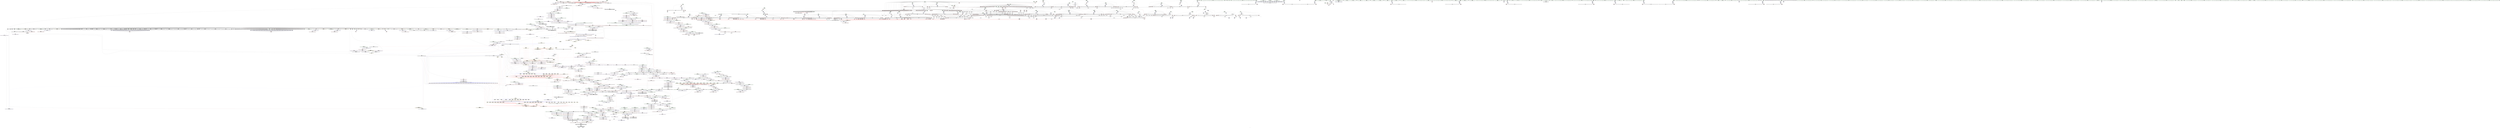 digraph "SVFG" {
	label="SVFG";

	Node0x55e7aa61a570 [shape=record,color=grey,label="{NodeID: 0\nNullPtr}"];
	Node0x55e7aa61a570 -> Node0x55e7aa6a5d60[style=solid];
	Node0x55e7aa61a570 -> Node0x55e7aa6a5e60[style=solid];
	Node0x55e7aa61a570 -> Node0x55e7aa6a5f30[style=solid];
	Node0x55e7aa61a570 -> Node0x55e7aa6a6000[style=solid];
	Node0x55e7aa61a570 -> Node0x55e7aa6a60d0[style=solid];
	Node0x55e7aa61a570 -> Node0x55e7aa6a61a0[style=solid];
	Node0x55e7aa61a570 -> Node0x55e7aa6a6270[style=solid];
	Node0x55e7aa61a570 -> Node0x55e7aa6a6340[style=solid];
	Node0x55e7aa61a570 -> Node0x55e7aa6a6410[style=solid];
	Node0x55e7aa61a570 -> Node0x55e7aa6a64e0[style=solid];
	Node0x55e7aa61a570 -> Node0x55e7aa6a65b0[style=solid];
	Node0x55e7aa61a570 -> Node0x55e7aa6a6680[style=solid];
	Node0x55e7aa61a570 -> Node0x55e7aa6a6750[style=solid];
	Node0x55e7aa61a570 -> Node0x55e7aa6a6820[style=solid];
	Node0x55e7aa61a570 -> Node0x55e7aa6a68f0[style=solid];
	Node0x55e7aa61a570 -> Node0x55e7aa6a69c0[style=solid];
	Node0x55e7aa61a570 -> Node0x55e7aa6a6a90[style=solid];
	Node0x55e7aa61a570 -> Node0x55e7aa6a6b60[style=solid];
	Node0x55e7aa61a570 -> Node0x55e7aa6a6c30[style=solid];
	Node0x55e7aa61a570 -> Node0x55e7aa6a6d00[style=solid];
	Node0x55e7aa61a570 -> Node0x55e7aa6a6dd0[style=solid];
	Node0x55e7aa61a570 -> Node0x55e7aa6a6ea0[style=solid];
	Node0x55e7aa61a570 -> Node0x55e7aa6a6f70[style=solid];
	Node0x55e7aa61a570 -> Node0x55e7aa6a7040[style=solid];
	Node0x55e7aa61a570 -> Node0x55e7aa6a7110[style=solid];
	Node0x55e7aa61a570 -> Node0x55e7aa6a71e0[style=solid];
	Node0x55e7aa61a570 -> Node0x55e7aa6a72b0[style=solid];
	Node0x55e7aa61a570 -> Node0x55e7aa6a7380[style=solid];
	Node0x55e7aa61a570 -> Node0x55e7aa6a7450[style=solid];
	Node0x55e7aa61a570 -> Node0x55e7aa6a7520[style=solid];
	Node0x55e7aa61a570 -> Node0x55e7aa6a75f0[style=solid];
	Node0x55e7aa61a570 -> Node0x55e7aa6a76c0[style=solid];
	Node0x55e7aa61a570 -> Node0x55e7aa6a7790[style=solid];
	Node0x55e7aa61a570 -> Node0x55e7aa6a7860[style=solid];
	Node0x55e7aa61a570 -> Node0x55e7aa6a7930[style=solid];
	Node0x55e7aa61a570 -> Node0x55e7aa6a7a00[style=solid];
	Node0x55e7aa61a570 -> Node0x55e7aa6a7ad0[style=solid];
	Node0x55e7aa61a570 -> Node0x55e7aa6a7ba0[style=solid];
	Node0x55e7aa61a570 -> Node0x55e7aa6a7c70[style=solid];
	Node0x55e7aa61a570 -> Node0x55e7aa6a7d40[style=solid];
	Node0x55e7aa61a570 -> Node0x55e7aa6a7e10[style=solid];
	Node0x55e7aa61a570 -> Node0x55e7aa6a7ee0[style=solid];
	Node0x55e7aa61a570 -> Node0x55e7aa6a7fb0[style=solid];
	Node0x55e7aa61a570 -> Node0x55e7aa6a8080[style=solid];
	Node0x55e7aa61a570 -> Node0x55e7aa6a8150[style=solid];
	Node0x55e7aa61a570 -> Node0x55e7aa6a8220[style=solid];
	Node0x55e7aa61a570 -> Node0x55e7aa6a82f0[style=solid];
	Node0x55e7aa61a570 -> Node0x55e7aa6a83c0[style=solid];
	Node0x55e7aa61a570 -> Node0x55e7aa6a8490[style=solid];
	Node0x55e7aa61a570 -> Node0x55e7aa6a8560[style=solid];
	Node0x55e7aa61a570 -> Node0x55e7aa6a8630[style=solid];
	Node0x55e7aa61a570 -> Node0x55e7aa6a8700[style=solid];
	Node0x55e7aa61a570 -> Node0x55e7aa6a87d0[style=solid];
	Node0x55e7aa61a570 -> Node0x55e7aa6a88a0[style=solid];
	Node0x55e7aa61a570 -> Node0x55e7aa6a8970[style=solid];
	Node0x55e7aa61a570 -> Node0x55e7aa6a8a40[style=solid];
	Node0x55e7aa61a570 -> Node0x55e7aa6a8b10[style=solid];
	Node0x55e7aa61a570 -> Node0x55e7aa6a8be0[style=solid];
	Node0x55e7aa61a570 -> Node0x55e7aa6a8cb0[style=solid];
	Node0x55e7aa61a570 -> Node0x55e7aa6a8d80[style=solid];
	Node0x55e7aa61a570 -> Node0x55e7aa6a8e50[style=solid];
	Node0x55e7aa61a570 -> Node0x55e7aa6a8f20[style=solid];
	Node0x55e7aa61a570 -> Node0x55e7aa6a8ff0[style=solid];
	Node0x55e7aa61a570 -> Node0x55e7aa6a90c0[style=solid];
	Node0x55e7aa61a570 -> Node0x55e7aa6a9190[style=solid];
	Node0x55e7aa61a570 -> Node0x55e7aa6a9260[style=solid];
	Node0x55e7aa61a570 -> Node0x55e7aa6a9330[style=solid];
	Node0x55e7aa61a570 -> Node0x55e7aa6a9400[style=solid];
	Node0x55e7aa61a570 -> Node0x55e7aa6a94d0[style=solid];
	Node0x55e7aa61a570 -> Node0x55e7aa6a95a0[style=solid];
	Node0x55e7aa61a570 -> Node0x55e7aa6a9670[style=solid];
	Node0x55e7aa61a570 -> Node0x55e7aa6a9740[style=solid];
	Node0x55e7aa61a570 -> Node0x55e7aa6a9810[style=solid];
	Node0x55e7aa61a570 -> Node0x55e7aa6a98e0[style=solid];
	Node0x55e7aa61a570 -> Node0x55e7aa6a99b0[style=solid];
	Node0x55e7aa61a570 -> Node0x55e7aa6a9a80[style=solid];
	Node0x55e7aa61a570 -> Node0x55e7aa6a9b50[style=solid];
	Node0x55e7aa61a570 -> Node0x55e7aa6a9c20[style=solid];
	Node0x55e7aa61a570 -> Node0x55e7aa6a9cf0[style=solid];
	Node0x55e7aa61a570 -> Node0x55e7aa6a9dc0[style=solid];
	Node0x55e7aa61a570 -> Node0x55e7aa6a9e90[style=solid];
	Node0x55e7aa61a570 -> Node0x55e7aa6a9f60[style=solid];
	Node0x55e7aa61a570 -> Node0x55e7aa6aa030[style=solid];
	Node0x55e7aa61a570 -> Node0x55e7aa6aa100[style=solid];
	Node0x55e7aa61a570 -> Node0x55e7aa6aa1d0[style=solid];
	Node0x55e7aa61a570 -> Node0x55e7aa6aa2a0[style=solid];
	Node0x55e7aa61a570 -> Node0x55e7aa6aa370[style=solid];
	Node0x55e7aa61a570 -> Node0x55e7aa6aa440[style=solid];
	Node0x55e7aa61a570 -> Node0x55e7aa6aa510[style=solid];
	Node0x55e7aa61a570 -> Node0x55e7aa6aa5e0[style=solid];
	Node0x55e7aa61a570 -> Node0x55e7aa6aa6b0[style=solid];
	Node0x55e7aa61a570 -> Node0x55e7aa6aa780[style=solid];
	Node0x55e7aa61a570 -> Node0x55e7aa6aa850[style=solid];
	Node0x55e7aa61a570 -> Node0x55e7aa6aa920[style=solid];
	Node0x55e7aa61a570 -> Node0x55e7aa6aa9f0[style=solid];
	Node0x55e7aa61a570 -> Node0x55e7aa6aaac0[style=solid];
	Node0x55e7aa61a570 -> Node0x55e7aa6aab90[style=solid];
	Node0x55e7aa61a570 -> Node0x55e7aa6aac60[style=solid];
	Node0x55e7aa61a570 -> Node0x55e7aa69ebc0[style=solid];
	Node0x55e7aa61a570 -> Node0x55e7aa69ec90[style=solid];
	Node0x55e7aa61a570 -> Node0x55e7aa69ed60[style=solid];
	Node0x55e7aa61a570 -> Node0x55e7aa69ee30[style=solid];
	Node0x55e7aa61a570 -> Node0x55e7aa69ef00[style=solid];
	Node0x55e7aa61a570 -> Node0x55e7aa69efd0[style=solid];
	Node0x55e7aa61a570 -> Node0x55e7aa69f0a0[style=solid];
	Node0x55e7aa61a570 -> Node0x55e7aa69f170[style=solid];
	Node0x55e7aa61a570 -> Node0x55e7aa69f240[style=solid];
	Node0x55e7aa61a570 -> Node0x55e7aa69f310[style=solid];
	Node0x55e7aa61a570 -> Node0x55e7aa69f3e0[style=solid];
	Node0x55e7aa61a570 -> Node0x55e7aa69f4b0[style=solid];
	Node0x55e7aa61a570 -> Node0x55e7aa69f580[style=solid];
	Node0x55e7aa61a570 -> Node0x55e7aa69f650[style=solid];
	Node0x55e7aa61a570 -> Node0x55e7aa69f720[style=solid];
	Node0x55e7aa61a570 -> Node0x55e7aa69f7f0[style=solid];
	Node0x55e7aa61a570 -> Node0x55e7aa6d8830[style=solid];
	Node0x55e7aa61a570 -> Node0x55e7aa6e4750[style=solid];
	Node0x55e7aa61a570 -> Node0x55e7aa6e4820[style=solid];
	Node0x55e7aa61a570 -> Node0x55e7aa6e48f0[style=solid];
	Node0x55e7aa61a570 -> Node0x55e7aa6e6490[style=solid];
	Node0x55e7aa61a570 -> Node0x55e7aa6e6560[style=solid];
	Node0x55e7aa61a570 -> Node0x55e7aa6e6630[style=solid];
	Node0x55e7aa61a570 -> Node0x55e7aa6e8030[style=solid];
	Node0x55e7aa61a570 -> Node0x55e7aa6e8100[style=solid];
	Node0x55e7aa61a570 -> Node0x55e7aa6e81d0[style=solid];
	Node0x55e7aa61a570 -> Node0x55e7a9dcf420[style=solid];
	Node0x55e7aa61a570 -> Node0x55e7aa727510[style=solid];
	Node0x55e7aa61a570:s64 -> Node0x55e7aa8c7210[style=solid,color=red];
	Node0x55e7aa6a1be0 [shape=record,color=black,label="{NodeID: 443\n1155\<--1154\nconv550\<--\n_Z2ffB5cxx11iii\n|{<s0>129}}"];
	Node0x55e7aa6a1be0:s0 -> Node0x55e7aa8c2f10[style=solid,color=red];
	Node0x55e7aa714ad0 [shape=record,color=grey,label="{NodeID: 1993\n419 = Binary(417, 418, )\n}"];
	Node0x55e7aa714ad0 -> Node0x55e7aa71fbd0[style=solid];
	Node0x55e7aa6b0d10 [shape=record,color=red,label="{NodeID: 886\n1481\<--181\n\<--y701\n_Z2ffB5cxx11iii\n}"];
	Node0x55e7aa6b0d10 -> Node0x55e7aa726010[style=solid];
	Node0x55e7aa6e6e50 [shape=record,color=blue,label="{NodeID: 1329\n2482\<--2479\nthis.addr\<--this\n_ZN9__gnu_cxx13new_allocatorINSt7__cxx1112basic_stringIcSt11char_traitsIcESaIcEEEE8allocateEmPKv\n}"];
	Node0x55e7aa6e6e50 -> Node0x55e7aa6d7450[style=dashed];
	Node0x55e7aa699ff0 [shape=record,color=green,label="{NodeID: 222\n2237\<--2238\n__rhs.addr\<--__rhs.addr_field_insensitive\n_ZN9__gnu_cxxeqIPKNSt7__cxx1112basic_stringIcSt11char_traitsIcESaIcEEESt6vectorIS6_SaIS6_EEEEbRKNS_17__normal_iteratorIT_T0_EESH_\n}"];
	Node0x55e7aa699ff0 -> Node0x55e7aa6d58b0[style=solid];
	Node0x55e7aa699ff0 -> Node0x55e7aa6e5450[style=solid];
	Node0x55e7aa6bd240 [shape=record,color=red,label="{NodeID: 665\n466\<--53\n\<--M.addr\n_Z2ffB5cxx11iii\n}"];
	Node0x55e7aa6bd240 -> Node0x55e7aa71b9d0[style=solid];
	Node0x55e7aa8b4ca0 [shape=record,color=black,label="{NodeID: 3322\n425 = PHI()\n}"];
	Node0x55e7aa6dbac0 [shape=record,color=blue,label="{NodeID: 1108\n65\<--679\nehselector.slot\<--\n_Z2ffB5cxx11iii\n}"];
	Node0x55e7aa6dbac0 -> Node0x55e7aa6bd8c0[style=dashed];
	Node0x55e7aa61a440 [shape=record,color=green,label="{NodeID: 1\n7\<--1\n__dso_handle\<--dummyObj\nGlob }"];
	Node0x55e7aa6a1cb0 [shape=record,color=black,label="{NodeID: 444\n1178\<--1177\nconv567\<--\n_Z2ffB5cxx11iii\n|{<s0>131}}"];
	Node0x55e7aa6a1cb0:s0 -> Node0x55e7aa8c4310[style=solid,color=red];
	Node0x55e7aa714c50 [shape=record,color=grey,label="{NodeID: 1994\n417 = Binary(415, 416, )\n}"];
	Node0x55e7aa714c50 -> Node0x55e7aa714ad0[style=solid];
	Node0x55e7aa6b0de0 [shape=record,color=red,label="{NodeID: 887\n1513\<--181\n\<--y701\n_Z2ffB5cxx11iii\n}"];
	Node0x55e7aa6b0de0 -> Node0x55e7aa71b250[style=solid];
	Node0x55e7aa6e6f20 [shape=record,color=blue,label="{NodeID: 1330\n2484\<--2480\n__n.addr\<--__n\n_ZN9__gnu_cxx13new_allocatorINSt7__cxx1112basic_stringIcSt11char_traitsIcESaIcEEEE8allocateEmPKv\n}"];
	Node0x55e7aa6e6f20 -> Node0x55e7aa6d7520[style=dashed];
	Node0x55e7aa6e6f20 -> Node0x55e7aa6d75f0[style=dashed];
	Node0x55e7aa69a0c0 [shape=record,color=green,label="{NodeID: 223\n2243\<--2244\n_ZNK9__gnu_cxx17__normal_iteratorIPKNSt7__cxx1112basic_stringIcSt11char_traitsIcESaIcEEESt6vectorIS6_SaIS6_EEE4baseEv\<--_ZNK9__gnu_cxx17__normal_iteratorIPKNSt7__cxx1112basic_stringIcSt11char_traitsIcESaIcEEESt6vectorIS6_SaIS6_EEE4baseEv_field_insensitive\n}"];
	Node0x55e7aa6bd310 [shape=record,color=red,label="{NodeID: 666\n518\<--53\n\<--M.addr\n_Z2ffB5cxx11iii\n}"];
	Node0x55e7aa6bd310 -> Node0x55e7aa715b50[style=solid];
	Node0x55e7aa8b4d70 [shape=record,color=black,label="{NodeID: 3323\n430 = PHI(1672, )\n}"];
	Node0x55e7aa6dbb90 [shape=record,color=blue,label="{NodeID: 1109\n63\<--684\nexn.slot\<--\n_Z2ffB5cxx11iii\n}"];
	Node0x55e7aa6dbb90 -> Node0x55e7aa6bd7f0[style=dashed];
	Node0x55e7aa075d50 [shape=record,color=green,label="{NodeID: 2\n8\<--1\n_ZSt3cin\<--dummyObj\nGlob }"];
	Node0x55e7aa6a1d80 [shape=record,color=black,label="{NodeID: 445\n1212\<--1211\nconv580\<--\n_Z2ffB5cxx11iii\n|{<s0>135}}"];
	Node0x55e7aa6a1d80:s0 -> Node0x55e7aa8c4310[style=solid,color=red];
	Node0x55e7aa714dd0 [shape=record,color=grey,label="{NodeID: 1995\n1404 = Binary(1403, 212, )\n}"];
	Node0x55e7aa714dd0 -> Node0x55e7aa71fd50[style=solid];
	Node0x55e7aa6b0eb0 [shape=record,color=red,label="{NodeID: 888\n1518\<--181\n\<--y701\n_Z2ffB5cxx11iii\n}"];
	Node0x55e7aa6b0eb0 -> Node0x55e7aa71b850[style=solid];
	Node0x55e7aa6e6ff0 [shape=record,color=blue,label="{NodeID: 1331\n2486\<--2481\n.addr\<--\n_ZN9__gnu_cxx13new_allocatorINSt7__cxx1112basic_stringIcSt11char_traitsIcESaIcEEEE8allocateEmPKv\n}"];
	Node0x55e7aa69a1c0 [shape=record,color=green,label="{NodeID: 224\n2253\<--2254\nretval\<--retval_field_insensitive\n_ZNKSt6vectorINSt7__cxx1112basic_stringIcSt11char_traitsIcESaIcEEESaIS5_EE5beginEv\n|{|<s1>228}}"];
	Node0x55e7aa69a1c0 -> Node0x55e7aa6b7400[style=solid];
	Node0x55e7aa69a1c0:s1 -> Node0x55e7aa8c14c0[style=solid,color=red];
	Node0x55e7aa6bd3e0 [shape=record,color=red,label="{NodeID: 667\n558\<--53\n\<--M.addr\n_Z2ffB5cxx11iii\n}"];
	Node0x55e7aa6bd3e0 -> Node0x55e7aa7153d0[style=solid];
	Node0x55e7aa8b4e80 [shape=record,color=black,label="{NodeID: 3324\n431 = PHI()\n}"];
	Node0x55e7aa6dbc60 [shape=record,color=blue,label="{NodeID: 1110\n65\<--686\nehselector.slot\<--\n_Z2ffB5cxx11iii\n}"];
	Node0x55e7aa6dbc60 -> Node0x55e7aa6bd8c0[style=dashed];
	Node0x55e7aa61a310 [shape=record,color=green,label="{NodeID: 3\n9\<--1\n.str\<--dummyObj\nGlob }"];
	Node0x55e7aa6a1e50 [shape=record,color=black,label="{NodeID: 446\n1220\<--1219\nconv586\<--\n_Z2ffB5cxx11iii\n|{<s0>137}}"];
	Node0x55e7aa6a1e50:s0 -> Node0x55e7aa8c4310[style=solid,color=red];
	Node0x55e7aa714f50 [shape=record,color=grey,label="{NodeID: 1996\n1085 = Binary(1084, 212, )\n}"];
	Node0x55e7aa714f50 -> Node0x55e7aa6de910[style=solid];
	Node0x55e7aa6b0f80 [shape=record,color=red,label="{NodeID: 889\n1531\<--181\n\<--y701\n_Z2ffB5cxx11iii\n}"];
	Node0x55e7aa6b0f80 -> Node0x55e7aa71b6d0[style=solid];
	Node0x55e7aa6e70c0 [shape=record,color=blue,label="{NodeID: 1332\n2512\<--2511\nthis.addr\<--this\n_ZNK9__gnu_cxx13new_allocatorINSt7__cxx1112basic_stringIcSt11char_traitsIcESaIcEEEE8max_sizeEv\n}"];
	Node0x55e7aa6e70c0 -> Node0x55e7aa6d76c0[style=dashed];
	Node0x55e7aa69a290 [shape=record,color=green,label="{NodeID: 225\n2255\<--2256\nthis.addr\<--this.addr_field_insensitive\n_ZNKSt6vectorINSt7__cxx1112basic_stringIcSt11char_traitsIcESaIcEEESaIS5_EE5beginEv\n}"];
	Node0x55e7aa69a290 -> Node0x55e7aa6d5b20[style=solid];
	Node0x55e7aa69a290 -> Node0x55e7aa6e5520[style=solid];
	Node0x55e7aa6bd4b0 [shape=record,color=red,label="{NodeID: 668\n642\<--53\n\<--M.addr\n_Z2ffB5cxx11iii\n}"];
	Node0x55e7aa6bd4b0 -> Node0x55e7aa716450[style=solid];
	Node0x55e7aa8b4f50 [shape=record,color=black,label="{NodeID: 3325\n204 = PHI(1558, )\n}"];
	Node0x55e7aa6dbd30 [shape=record,color=blue,label="{NodeID: 1111\n109\<--710\nj243\<--inc273\n_Z2ffB5cxx11iii\n}"];
	Node0x55e7aa6dbd30 -> Node0x55e7aa6c0980[style=dashed];
	Node0x55e7aa6dbd30 -> Node0x55e7aa6c0a50[style=dashed];
	Node0x55e7aa6dbd30 -> Node0x55e7aa6c0b20[style=dashed];
	Node0x55e7aa6dbd30 -> Node0x55e7aa6c0bf0[style=dashed];
	Node0x55e7aa6dbd30 -> Node0x55e7aa6db920[style=dashed];
	Node0x55e7aa6dbd30 -> Node0x55e7aa6dbd30[style=dashed];
	Node0x55e7aa6dbd30 -> Node0x55e7aa7b1e60[style=dashed];
	Node0x55e7aa61a1e0 [shape=record,color=green,label="{NodeID: 4\n11\<--1\n.str.1\<--dummyObj\nGlob }"];
	Node0x55e7aa6a1f20 [shape=record,color=black,label="{NodeID: 447\n1296\<--1295\nconv636\<--\n_Z2ffB5cxx11iii\n|{<s0>141}}"];
	Node0x55e7aa6a1f20:s0 -> Node0x55e7aa8c2f10[style=solid,color=red];
	Node0x55e7aa7150d0 [shape=record,color=grey,label="{NodeID: 1997\n1416 = Binary(1414, 1415, )\n}"];
	Node0x55e7aa7150d0 -> Node0x55e7aa718250[style=solid];
	Node0x55e7aa6b1050 [shape=record,color=red,label="{NodeID: 890\n1458\<--183\n\<--w717\n_Z2ffB5cxx11iii\n}"];
	Node0x55e7aa6b1050 -> Node0x55e7aa7156d0[style=solid];
	Node0x55e7aa6e7190 [shape=record,color=blue,label="{NodeID: 1333\n2525\<--2522\n__first.addr\<--__first\n_ZSt27__uninitialized_default_n_aIPNSt7__cxx1112basic_stringIcSt11char_traitsIcESaIcEEEmS5_ET_S7_T0_RSaIT1_E\n}"];
	Node0x55e7aa6e7190 -> Node0x55e7aa6d7790[style=dashed];
	Node0x55e7aa69a360 [shape=record,color=green,label="{NodeID: 226\n2257\<--2258\nref.tmp\<--ref.tmp_field_insensitive\n_ZNKSt6vectorINSt7__cxx1112basic_stringIcSt11char_traitsIcESaIcEEESaIS5_EE5beginEv\n|{|<s1>228}}"];
	Node0x55e7aa69a360 -> Node0x55e7aa6e55f0[style=solid];
	Node0x55e7aa69a360:s1 -> Node0x55e7aa8c1610[style=solid,color=red];
	Node0x55e7aa6bd580 [shape=record,color=red,label="{NodeID: 669\n728\<--53\n\<--M.addr\n_Z2ffB5cxx11iii\n}"];
	Node0x55e7aa6bd580 -> Node0x55e7aa717ad0[style=solid];
	Node0x55e7aa8b5060 [shape=record,color=black,label="{NodeID: 3326\n613 = PHI(1672, )\n}"];
	Node0x55e7aa6dbe00 [shape=record,color=blue,label="{NodeID: 1112\n107\<--715\ni239\<--inc276\n_Z2ffB5cxx11iii\n}"];
	Node0x55e7aa6dbe00 -> Node0x55e7aa6c03d0[style=dashed];
	Node0x55e7aa6dbe00 -> Node0x55e7aa6c04a0[style=dashed];
	Node0x55e7aa6dbe00 -> Node0x55e7aa6c0570[style=dashed];
	Node0x55e7aa6dbe00 -> Node0x55e7aa6c0640[style=dashed];
	Node0x55e7aa6dbe00 -> Node0x55e7aa6c0710[style=dashed];
	Node0x55e7aa6dbe00 -> Node0x55e7aa6c07e0[style=dashed];
	Node0x55e7aa6dbe00 -> Node0x55e7aa6c08b0[style=dashed];
	Node0x55e7aa6dbe00 -> Node0x55e7aa6dbe00[style=dashed];
	Node0x55e7aa6dbe00 -> Node0x55e7aa7b1960[style=dashed];
	Node0x55e7aa61a0b0 [shape=record,color=green,label="{NodeID: 5\n13\<--1\n.str.2\<--dummyObj\nGlob }"];
	Node0x55e7aa6a1ff0 [shape=record,color=black,label="{NodeID: 448\n1319\<--1318\nconv653\<--\n_Z2ffB5cxx11iii\n|{<s0>143}}"];
	Node0x55e7aa6a1ff0:s0 -> Node0x55e7aa8c4310[style=solid,color=red];
	Node0x55e7aa715250 [shape=record,color=grey,label="{NodeID: 1998\n557 = Binary(555, 556, )\n}"];
	Node0x55e7aa715250 -> Node0x55e7aa7153d0[style=solid];
	Node0x55e7aa6b1120 [shape=record,color=red,label="{NodeID: 891\n1484\<--183\n\<--w717\n_Z2ffB5cxx11iii\n}"];
	Node0x55e7aa6b1120 -> Node0x55e7aa726190[style=solid];
	Node0x55e7aa6e7260 [shape=record,color=blue,label="{NodeID: 1334\n2527\<--2523\n__n.addr\<--__n\n_ZSt27__uninitialized_default_n_aIPNSt7__cxx1112basic_stringIcSt11char_traitsIcESaIcEEEmS5_ET_S7_T0_RSaIT1_E\n}"];
	Node0x55e7aa6e7260 -> Node0x55e7aa6d7860[style=dashed];
	Node0x55e7aa69a430 [shape=record,color=green,label="{NodeID: 227\n2267\<--2268\n_ZN9__gnu_cxx17__normal_iteratorIPKNSt7__cxx1112basic_stringIcSt11char_traitsIcESaIcEEESt6vectorIS6_SaIS6_EEEC2ERKS8_\<--_ZN9__gnu_cxx17__normal_iteratorIPKNSt7__cxx1112basic_stringIcSt11char_traitsIcESaIcEEESt6vectorIS6_SaIS6_EEEC2ERKS8__field_insensitive\n}"];
	Node0x55e7aa6bd650 [shape=record,color=red,label="{NodeID: 670\n819\<--53\n\<--M.addr\n_Z2ffB5cxx11iii\n}"];
	Node0x55e7aa6bd650 -> Node0x55e7aa71d650[style=solid];
	Node0x55e7aa8b5170 [shape=record,color=black,label="{NodeID: 3327\n614 = PHI()\n}"];
	Node0x55e7aa783360 [shape=record,color=black,label="{NodeID: 2220\nMR_116V_4 = PHI(MR_116V_5, MR_116V_3, )\npts\{560000 \}\n|{|<s1>17}}"];
	Node0x55e7aa783360 -> Node0x55e7aa7aa660[style=dashed];
	Node0x55e7aa783360:s1 -> Node0x55e7aa7ccab0[style=dashed,color=red];
	Node0x55e7aa6dbed0 [shape=record,color=blue,label="{NodeID: 1113\n103\<--358\nnrvo233\<--\n_Z2ffB5cxx11iii\n}"];
	Node0x55e7aa6dbed0 -> Node0x55e7aa6c0300[style=dashed];
	Node0x55e7aa6dbed0 -> Node0x55e7aa7b1460[style=dashed];
	Node0x55e7aa075cc0 [shape=record,color=green,label="{NodeID: 6\n16\<--1\n\<--dummyObj\nCan only get source location for instruction, argument, global var or function.}"];
	Node0x55e7aa6a20c0 [shape=record,color=black,label="{NodeID: 449\n1353\<--1352\nconv666\<--\n_Z2ffB5cxx11iii\n|{<s0>147}}"];
	Node0x55e7aa6a20c0:s0 -> Node0x55e7aa8c4310[style=solid,color=red];
	Node0x55e7aa7153d0 [shape=record,color=grey,label="{NodeID: 1999\n559 = Binary(557, 558, )\n}"];
	Node0x55e7aa7153d0 -> Node0x55e7aa720350[style=solid];
	Node0x55e7aa6b11f0 [shape=record,color=red,label="{NodeID: 892\n1492\<--183\n\<--w717\n_Z2ffB5cxx11iii\n}"];
	Node0x55e7aa6b11f0 -> Node0x55e7aa71add0[style=solid];
	Node0x55e7aa7c6a70 [shape=record,color=yellow,style=double,label="{NodeID: 2442\n184V_1 = ENCHI(MR_184V_0)\npts\{560000 560001 560002 17680000 17680001 17680002 \}\nFun[_ZNSt6vectorINSt7__cxx1112basic_stringIcSt11char_traitsIcESaIcEEESaIS5_EEC2Ev]|{<s0>183}}"];
	Node0x55e7aa7c6a70:s0 -> Node0x55e7aa7cff90[style=dashed,color=red];
	Node0x55e7aa6e7330 [shape=record,color=blue,label="{NodeID: 1335\n2529\<--2524\n.addr\<--\n_ZSt27__uninitialized_default_n_aIPNSt7__cxx1112basic_stringIcSt11char_traitsIcESaIcEEEmS5_ET_S7_T0_RSaIT1_E\n}"];
	Node0x55e7aa69a530 [shape=record,color=green,label="{NodeID: 228\n2274\<--2275\nretval\<--retval_field_insensitive\n_ZNKSt6vectorINSt7__cxx1112basic_stringIcSt11char_traitsIcESaIcEEESaIS5_EE3endEv\n|{|<s1>229}}"];
	Node0x55e7aa69a530 -> Node0x55e7aa6b7670[style=solid];
	Node0x55e7aa69a530:s1 -> Node0x55e7aa8c14c0[style=solid,color=red];
	Node0x55e7aa6bd720 [shape=record,color=red,label="{NodeID: 671\n826\<--53\n\<--M.addr\n_Z2ffB5cxx11iii\n}"];
	Node0x55e7aa6bd720 -> Node0x55e7aa71d050[style=solid];
	Node0x55e7aa8b5240 [shape=record,color=black,label="{NodeID: 3328\n618 = PHI(1672, )\n}"];
	Node0x55e7aa783860 [shape=record,color=black,label="{NodeID: 2221\nMR_118V_4 = PHI(MR_118V_5, MR_118V_3, )\npts\{560001 \}\n|{|<s1>17}}"];
	Node0x55e7aa783860 -> Node0x55e7aa7aab60[style=dashed];
	Node0x55e7aa783860:s1 -> Node0x55e7aa7ccbf0[style=dashed,color=red];
	Node0x55e7aa6dbfa0 [shape=record,color=blue,label="{NodeID: 1114\n57\<--212\ncleanup.dest.slot\<--\n_Z2ffB5cxx11iii\n}"];
	Node0x55e7aa6dbfa0 -> Node0x55e7aa7ab060[style=dashed];
	Node0x55e7aa5faaa0 [shape=record,color=green,label="{NodeID: 7\n212\<--1\n\<--dummyObj\nCan only get source location for instruction, argument, global var or function.}"];
	Node0x55e7aa6a2190 [shape=record,color=black,label="{NodeID: 450\n1361\<--1360\nconv672\<--\n_Z2ffB5cxx11iii\n|{<s0>149}}"];
	Node0x55e7aa6a2190:s0 -> Node0x55e7aa8c4310[style=solid,color=red];
	Node0x55e7aa715550 [shape=record,color=grey,label="{NodeID: 2000\n1827 = Binary(1826, 212, )\n}"];
	Node0x55e7aa715550 -> Node0x55e7aa6e2c80[style=solid];
	Node0x55e7aa6b12c0 [shape=record,color=red,label="{NodeID: 893\n1525\<--185\nnrvo.val776\<--nrvo718\n_Z2ffB5cxx11iii\n}"];
	Node0x55e7aa6e7400 [shape=record,color=blue,label="{NodeID: 1336\n2543\<--2541\n__first.addr\<--__first\n_ZSt25__uninitialized_default_nIPNSt7__cxx1112basic_stringIcSt11char_traitsIcESaIcEEEmET_S7_T0_\n}"];
	Node0x55e7aa6e7400 -> Node0x55e7aa6d7930[style=dashed];
	Node0x55e7aa6a2be0 [shape=record,color=green,label="{NodeID: 229\n2276\<--2277\nthis.addr\<--this.addr_field_insensitive\n_ZNKSt6vectorINSt7__cxx1112basic_stringIcSt11char_traitsIcESaIcEEESaIS5_EE3endEv\n}"];
	Node0x55e7aa6a2be0 -> Node0x55e7aa6d5d90[style=solid];
	Node0x55e7aa6a2be0 -> Node0x55e7aa6e56c0[style=solid];
	Node0x55e7aa6bd7f0 [shape=record,color=red,label="{NodeID: 672\n1553\<--63\nexn\<--exn.slot\n_Z2ffB5cxx11iii\n}"];
	Node0x55e7aa8b5350 [shape=record,color=black,label="{NodeID: 3329\n619 = PHI()\n}"];
	Node0x55e7aa6dc070 [shape=record,color=blue,label="{NodeID: 1115\n111\<--297\nnrvo288\<--\n_Z2ffB5cxx11iii\n}"];
	Node0x55e7aa6dc070 -> Node0x55e7aa6dc7c0[style=dashed];
	Node0x55e7aa5fb380 [shape=record,color=green,label="{NodeID: 8\n226\<--1\n\<--dummyObj\nCan only get source location for instruction, argument, global var or function.}"];
	Node0x55e7aa6a2260 [shape=record,color=black,label="{NodeID: 451\n1432\<--1431\nconv719\<--\n_Z2ffB5cxx11iii\n|{<s0>153}}"];
	Node0x55e7aa6a2260:s0 -> Node0x55e7aa8c2f10[style=solid,color=red];
	Node0x55e7aa7156d0 [shape=record,color=grey,label="{NodeID: 2001\n1459 = Binary(1458, 212, )\n}"];
	Node0x55e7aa7156d0 -> Node0x55e7aa6e0f40[style=solid];
	Node0x55e7aa6b1390 [shape=record,color=red,label="{NodeID: 894\n1438\<--189\n\<--i724\n_Z2ffB5cxx11iii\n}"];
	Node0x55e7aa6b1390 -> Node0x55e7aa7204d0[style=solid];
	Node0x55e7aa6e74d0 [shape=record,color=blue,label="{NodeID: 1337\n2545\<--2542\n__n.addr\<--__n\n_ZSt25__uninitialized_default_nIPNSt7__cxx1112basic_stringIcSt11char_traitsIcESaIcEEEmET_S7_T0_\n}"];
	Node0x55e7aa6e74d0 -> Node0x55e7aa6d7a00[style=dashed];
	Node0x55e7aa6a2cb0 [shape=record,color=green,label="{NodeID: 230\n2278\<--2279\nref.tmp\<--ref.tmp_field_insensitive\n_ZNKSt6vectorINSt7__cxx1112basic_stringIcSt11char_traitsIcESaIcEEESaIS5_EE3endEv\n|{|<s1>229}}"];
	Node0x55e7aa6a2cb0 -> Node0x55e7aa6e5790[style=solid];
	Node0x55e7aa6a2cb0:s1 -> Node0x55e7aa8c1610[style=solid,color=red];
	Node0x55e7aa6bd8c0 [shape=record,color=red,label="{NodeID: 673\n1554\<--65\nsel\<--ehselector.slot\n_Z2ffB5cxx11iii\n}"];
	Node0x55e7aa8b5420 [shape=record,color=black,label="{NodeID: 3330\n323 = PHI(1672, )\n}"];
	Node0x55e7aa784260 [shape=record,color=black,label="{NodeID: 2223\nMR_120V_4 = PHI(MR_120V_5, MR_120V_3, )\npts\{560002 \}\n|{|<s1>17}}"];
	Node0x55e7aa784260 -> Node0x55e7aa7ab560[style=dashed];
	Node0x55e7aa784260:s1 -> Node0x55e7aa7ccd30[style=dashed,color=red];
	Node0x55e7aa6dc140 [shape=record,color=blue,label="{NodeID: 1116\n115\<--226\ni294\<--\n_Z2ffB5cxx11iii\n}"];
	Node0x55e7aa6dc140 -> Node0x55e7aa6c0d90[style=dashed];
	Node0x55e7aa6dc140 -> Node0x55e7aa6c0e60[style=dashed];
	Node0x55e7aa6dc140 -> Node0x55e7aa6c0f30[style=dashed];
	Node0x55e7aa6dc140 -> Node0x55e7aa6c1000[style=dashed];
	Node0x55e7aa6dc140 -> Node0x55e7aa6c10d0[style=dashed];
	Node0x55e7aa6dc140 -> Node0x55e7aa6c11a0[style=dashed];
	Node0x55e7aa6dc140 -> Node0x55e7aa6c1270[style=dashed];
	Node0x55e7aa6dc140 -> Node0x55e7aa6c1340[style=dashed];
	Node0x55e7aa6dc140 -> Node0x55e7aa6dc6f0[style=dashed];
	Node0x55e7aa6dc140 -> Node0x55e7aa7b2860[style=dashed];
	Node0x55e7aa5fb410 [shape=record,color=green,label="{NodeID: 9\n297\<--1\n\<--dummyObj\nCan only get source location for instruction, argument, global var or function.}"];
	Node0x55e7aa6a2330 [shape=record,color=black,label="{NodeID: 452\n1455\<--1454\nconv736\<--\n_Z2ffB5cxx11iii\n|{<s0>155}}"];
	Node0x55e7aa6a2330:s0 -> Node0x55e7aa8c4310[style=solid,color=red];
	Node0x55e7aa715850 [shape=record,color=grey,label="{NodeID: 2002\n1834 = Binary(1833, 212, )\n}"];
	Node0x55e7aa715850 -> Node0x55e7aa6e2d50[style=solid];
	Node0x55e7aa6b1460 [shape=record,color=red,label="{NodeID: 895\n1448\<--189\n\<--i724\n_Z2ffB5cxx11iii\n}"];
	Node0x55e7aa6b1460 -> Node0x55e7aa7207d0[style=solid];
	Node0x55e7aa6e75a0 [shape=record,color=blue,label="{NodeID: 1338\n2547\<--2552\n__assignable\<--\n_ZSt25__uninitialized_default_nIPNSt7__cxx1112basic_stringIcSt11char_traitsIcESaIcEEEmET_S7_T0_\n}"];
	Node0x55e7aa6a2d80 [shape=record,color=green,label="{NodeID: 231\n2293\<--2294\nthis.addr\<--this.addr_field_insensitive\n_ZNK9__gnu_cxx17__normal_iteratorIPKNSt7__cxx1112basic_stringIcSt11char_traitsIcESaIcEEESt6vectorIS6_SaIS6_EEE4baseEv\n}"];
	Node0x55e7aa6a2d80 -> Node0x55e7aa6d6000[style=solid];
	Node0x55e7aa6a2d80 -> Node0x55e7aa6e5860[style=solid];
	Node0x55e7aa6bd990 [shape=record,color=red,label="{NodeID: 674\n228\<--67\n\<--i\n_Z2ffB5cxx11iii\n}"];
	Node0x55e7aa6bd990 -> Node0x55e7aa723310[style=solid];
	Node0x55e7aa8b5530 [shape=record,color=black,label="{NodeID: 3331\n324 = PHI()\n}"];
	Node0x55e7aa6dc210 [shape=record,color=blue,label="{NodeID: 1117\n117\<--226\nj298\<--\n_Z2ffB5cxx11iii\n}"];
	Node0x55e7aa6dc210 -> Node0x55e7aa6c1410[style=dashed];
	Node0x55e7aa6dc210 -> Node0x55e7aa6c14e0[style=dashed];
	Node0x55e7aa6dc210 -> Node0x55e7aa6c15b0[style=dashed];
	Node0x55e7aa6dc210 -> Node0x55e7aa6c1680[style=dashed];
	Node0x55e7aa6dc210 -> Node0x55e7aa6c1750[style=dashed];
	Node0x55e7aa6dc210 -> Node0x55e7aa6dc210[style=dashed];
	Node0x55e7aa6dc210 -> Node0x55e7aa6dc620[style=dashed];
	Node0x55e7aa6dc210 -> Node0x55e7aa7b2d60[style=dashed];
	Node0x55e7aa5fada0 [shape=record,color=green,label="{NodeID: 10\n325\<--1\n\<--dummyObj\nCan only get source location for instruction, argument, global var or function.}"];
	Node0x55e7aa6a2400 [shape=record,color=black,label="{NodeID: 453\n1489\<--1488\nconv749\<--\n_Z2ffB5cxx11iii\n|{<s0>159}}"];
	Node0x55e7aa6a2400:s0 -> Node0x55e7aa8c4310[style=solid,color=red];
	Node0x55e7aa7159d0 [shape=record,color=grey,label="{NodeID: 2003\n517 = Binary(515, 516, )\n}"];
	Node0x55e7aa7159d0 -> Node0x55e7aa715b50[style=solid];
	Node0x55e7aa6b1530 [shape=record,color=red,label="{NodeID: 896\n1454\<--189\n\<--i724\n_Z2ffB5cxx11iii\n}"];
	Node0x55e7aa6b1530 -> Node0x55e7aa6a2330[style=solid];
	Node0x55e7aa6e7670 [shape=record,color=blue,label="{NodeID: 1339\n2562\<--2560\n__first.addr\<--__first\n_ZNSt27__uninitialized_default_n_1ILb0EE18__uninit_default_nIPNSt7__cxx1112basic_stringIcSt11char_traitsIcESaIcEEEmEET_S9_T0_\n}"];
	Node0x55e7aa6e7670 -> Node0x55e7aa6d7ad0[style=dashed];
	Node0x55e7aa6e7670 -> Node0x55e7aa6d7ba0[style=dashed];
	Node0x55e7aa6a2e50 [shape=record,color=green,label="{NodeID: 232\n2302\<--2303\nthis.addr\<--this.addr_field_insensitive\n_ZN9__gnu_cxx17__normal_iteratorIPKNSt7__cxx1112basic_stringIcSt11char_traitsIcESaIcEEESt6vectorIS6_SaIS6_EEEC2ERKS8_\n}"];
	Node0x55e7aa6a2e50 -> Node0x55e7aa6d60d0[style=solid];
	Node0x55e7aa6a2e50 -> Node0x55e7aa6e5930[style=solid];
	Node0x55e7aa6bda60 [shape=record,color=red,label="{NodeID: 675\n238\<--67\n\<--i\n_Z2ffB5cxx11iii\n}"];
	Node0x55e7aa6bda60 -> Node0x55e7aa69fb60[style=solid];
	Node0x55e7aa8b5600 [shape=record,color=black,label="{NodeID: 3332\n343 = PHI(1672, )\n}"];
	Node0x55e7aa6dc2e0 [shape=record,color=blue,label="{NodeID: 1118\n63\<--763\nexn.slot\<--\n_Z2ffB5cxx11iii\n}"];
	Node0x55e7aa6dc2e0 -> Node0x55e7aa6bd7f0[style=dashed];
	Node0x55e7aa5fae60 [shape=record,color=green,label="{NodeID: 11\n345\<--1\n\<--dummyObj\nCan only get source location for instruction, argument, global var or function.}"];
	Node0x55e7aa6a24d0 [shape=record,color=black,label="{NodeID: 454\n1497\<--1496\nconv755\<--\n_Z2ffB5cxx11iii\n|{<s0>161}}"];
	Node0x55e7aa6a24d0:s0 -> Node0x55e7aa8c4310[style=solid,color=red];
	Node0x55e7aa715b50 [shape=record,color=grey,label="{NodeID: 2004\n519 = Binary(517, 518, )\n}"];
	Node0x55e7aa715b50 -> Node0x55e7aa715cd0[style=solid];
	Node0x55e7aa6b1600 [shape=record,color=red,label="{NodeID: 897\n1476\<--189\n\<--i724\n_Z2ffB5cxx11iii\n}"];
	Node0x55e7aa6b1600 -> Node0x55e7aa720ad0[style=solid];
	Node0x55e7aa6e7740 [shape=record,color=blue,label="{NodeID: 1340\n2564\<--2561\n__n.addr\<--__n\n_ZNSt27__uninitialized_default_n_1ILb0EE18__uninit_default_nIPNSt7__cxx1112basic_stringIcSt11char_traitsIcESaIcEEEmEET_S9_T0_\n}"];
	Node0x55e7aa6e7740 -> Node0x55e7aa789c60[style=dashed];
	Node0x55e7aa6a2f20 [shape=record,color=green,label="{NodeID: 233\n2304\<--2305\n__i.addr\<--__i.addr_field_insensitive\n_ZN9__gnu_cxx17__normal_iteratorIPKNSt7__cxx1112basic_stringIcSt11char_traitsIcESaIcEEESt6vectorIS6_SaIS6_EEEC2ERKS8_\n}"];
	Node0x55e7aa6a2f20 -> Node0x55e7aa6d61a0[style=solid];
	Node0x55e7aa6a2f20 -> Node0x55e7aa6e5a00[style=solid];
	Node0x55e7aa6bdb30 [shape=record,color=red,label="{NodeID: 676\n277\<--67\n\<--i\n_Z2ffB5cxx11iii\n}"];
	Node0x55e7aa6bdb30 -> Node0x55e7aa717c50[style=solid];
	Node0x55e7aa8b5710 [shape=record,color=black,label="{NodeID: 3333\n344 = PHI()\n}"];
	Node0x55e7aa6dc3b0 [shape=record,color=blue,label="{NodeID: 1119\n65\<--765\nehselector.slot\<--\n_Z2ffB5cxx11iii\n}"];
	Node0x55e7aa6dc3b0 -> Node0x55e7aa6bd8c0[style=dashed];
	Node0x55e7aa5faf20 [shape=record,color=green,label="{NodeID: 12\n358\<--1\n\<--dummyObj\nCan only get source location for instruction, argument, global var or function.}"];
	Node0x55e7aa6a25a0 [shape=record,color=black,label="{NodeID: 455\n1516\<--1515\nconv769\<--sub768\n_Z2ffB5cxx11iii\n|{<s0>163}}"];
	Node0x55e7aa6a25a0:s0 -> Node0x55e7aa8c4310[style=solid,color=red];
	Node0x55e7aa715cd0 [shape=record,color=grey,label="{NodeID: 2005\n520 = Binary(519, 453, )\n}"];
	Node0x55e7aa715cd0 -> Node0x55e7aa720950[style=solid];
	Node0x55e7aa6b16d0 [shape=record,color=red,label="{NodeID: 898\n1488\<--189\n\<--i724\n_Z2ffB5cxx11iii\n}"];
	Node0x55e7aa6b16d0 -> Node0x55e7aa6a2400[style=solid];
	Node0x55e7aa6e7810 [shape=record,color=blue,label="{NodeID: 1341\n2566\<--2574\n__cur\<--\n_ZNSt27__uninitialized_default_n_1ILb0EE18__uninit_default_nIPNSt7__cxx1112basic_stringIcSt11char_traitsIcESaIcEEEmEET_S9_T0_\n}"];
	Node0x55e7aa6e7810 -> Node0x55e7aa78a160[style=dashed];
	Node0x55e7aa6a2ff0 [shape=record,color=green,label="{NodeID: 234\n2316\<--2317\nthis.addr\<--this.addr_field_insensitive\n_ZN9__gnu_cxx13new_allocatorINSt7__cxx1112basic_stringIcSt11char_traitsIcESaIcEEEEC2Ev\n}"];
	Node0x55e7aa6a2ff0 -> Node0x55e7aa6d6340[style=solid];
	Node0x55e7aa6a2ff0 -> Node0x55e7aa6e5ba0[style=solid];
	Node0x55e7aa6bdc00 [shape=record,color=red,label="{NodeID: 677\n234\<--69\n\<--j\n_Z2ffB5cxx11iii\n}"];
	Node0x55e7aa6bdc00 -> Node0x55e7aa7125b0[style=solid];
	Node0x55e7aa8b57e0 [shape=record,color=black,label="{NodeID: 3334\n866 = PHI(1672, )\n}"];
	Node0x55e7aa6dc480 [shape=record,color=blue,label="{NodeID: 1120\n63\<--770\nexn.slot\<--\n_Z2ffB5cxx11iii\n}"];
	Node0x55e7aa6dc480 -> Node0x55e7aa6bd7f0[style=dashed];
	Node0x55e7aa5ed3d0 [shape=record,color=green,label="{NodeID: 13\n426\<--1\n\<--dummyObj\nCan only get source location for instruction, argument, global var or function.}"];
	Node0x55e7aa6a2670 [shape=record,color=black,label="{NodeID: 456\n1520\<--1519\nconv772\<--sub771\n_Z2ffB5cxx11iii\n}"];
	Node0x55e7aa715e50 [shape=record,color=grey,label="{NodeID: 2006\n641 = Binary(639, 640, )\n}"];
	Node0x55e7aa715e50 -> Node0x55e7aa716450[style=solid];
	Node0x55e7aa6b17a0 [shape=record,color=red,label="{NodeID: 899\n1496\<--189\n\<--i724\n_Z2ffB5cxx11iii\n}"];
	Node0x55e7aa6b17a0 -> Node0x55e7aa6a24d0[style=solid];
	Node0x55e7aa6e78e0 [shape=record,color=blue,label="{NodeID: 1342\n2564\<--2587\n__n.addr\<--dec\n_ZNSt27__uninitialized_default_n_1ILb0EE18__uninit_default_nIPNSt7__cxx1112basic_stringIcSt11char_traitsIcESaIcEEEmEET_S9_T0_\n}"];
	Node0x55e7aa6e78e0 -> Node0x55e7aa789c60[style=dashed];
	Node0x55e7aa6a30c0 [shape=record,color=green,label="{NodeID: 235\n2325\<--2326\nthis.addr\<--this.addr_field_insensitive\n_ZNSt12_Vector_baseINSt7__cxx1112basic_stringIcSt11char_traitsIcESaIcEEESaIS5_EEC2EmRKS6_\n}"];
	Node0x55e7aa6a30c0 -> Node0x55e7aa6d6410[style=solid];
	Node0x55e7aa6a30c0 -> Node0x55e7aa6e5c70[style=solid];
	Node0x55e7aa6bdcd0 [shape=record,color=red,label="{NodeID: 678\n243\<--69\n\<--j\n_Z2ffB5cxx11iii\n}"];
	Node0x55e7aa6bdcd0 -> Node0x55e7aa69fc30[style=solid];
	Node0x55e7aa8b58f0 [shape=record,color=black,label="{NodeID: 3335\n867 = PHI()\n}"];
	Node0x55e7aa6dc550 [shape=record,color=blue,label="{NodeID: 1121\n65\<--772\nehselector.slot\<--\n_Z2ffB5cxx11iii\n}"];
	Node0x55e7aa6dc550 -> Node0x55e7aa6bd8c0[style=dashed];
	Node0x55e7aa5ed4d0 [shape=record,color=green,label="{NodeID: 14\n453\<--1\n\<--dummyObj\nCan only get source location for instruction, argument, global var or function.}"];
	Node0x55e7aa6a2740 [shape=record,color=black,label="{NodeID: 457\n1558\<--1578\n_ZNKSt6vectorINSt7__cxx1112basic_stringIcSt11char_traitsIcESaIcEEESaIS5_EE5emptyEv_ret\<--call5\n_ZNKSt6vectorINSt7__cxx1112basic_stringIcSt11char_traitsIcESaIcEEESaIS5_EE5emptyEv\n|{<s0>4|<s1>191}}"];
	Node0x55e7aa6a2740:s0 -> Node0x55e7aa8b4f50[style=solid,color=blue];
	Node0x55e7aa6a2740:s1 -> Node0x55e7aa8badd0[style=solid,color=blue];
	Node0x55e7aa715fd0 [shape=record,color=grey,label="{NodeID: 2007\n1115 = Binary(1114, 212, )\n}"];
	Node0x55e7aa715fd0 -> Node0x55e7aa720c50[style=solid];
	Node0x55e7aa6b1870 [shape=record,color=red,label="{NodeID: 900\n1508\<--189\n\<--i724\n_Z2ffB5cxx11iii\n}"];
	Node0x55e7aa6b1870 -> Node0x55e7aa71af50[style=solid];
	Node0x55e7aa6e79b0 [shape=record,color=blue,label="{NodeID: 1343\n2566\<--2591\n__cur\<--incdec.ptr\n_ZNSt27__uninitialized_default_n_1ILb0EE18__uninit_default_nIPNSt7__cxx1112basic_stringIcSt11char_traitsIcESaIcEEEmEET_S9_T0_\n}"];
	Node0x55e7aa6e79b0 -> Node0x55e7aa78a160[style=dashed];
	Node0x55e7aa6a3190 [shape=record,color=green,label="{NodeID: 236\n2327\<--2328\n__n.addr\<--__n.addr_field_insensitive\n_ZNSt12_Vector_baseINSt7__cxx1112basic_stringIcSt11char_traitsIcESaIcEEESaIS5_EEC2EmRKS6_\n}"];
	Node0x55e7aa6a3190 -> Node0x55e7aa6d64e0[style=solid];
	Node0x55e7aa6a3190 -> Node0x55e7aa6e5d40[style=solid];
	Node0x55e7aa6bdda0 [shape=record,color=red,label="{NodeID: 679\n249\<--69\n\<--j\n_Z2ffB5cxx11iii\n}"];
	Node0x55e7aa6bdda0 -> Node0x55e7aa69fd00[style=solid];
	Node0x55e7aa8b59c0 [shape=record,color=black,label="{NodeID: 3336\n892 = PHI(1672, )\n}"];
	Node0x55e7aa6dc620 [shape=record,color=blue,label="{NodeID: 1122\n117\<--801\nj298\<--inc331\n_Z2ffB5cxx11iii\n}"];
	Node0x55e7aa6dc620 -> Node0x55e7aa6c1410[style=dashed];
	Node0x55e7aa6dc620 -> Node0x55e7aa6c14e0[style=dashed];
	Node0x55e7aa6dc620 -> Node0x55e7aa6c15b0[style=dashed];
	Node0x55e7aa6dc620 -> Node0x55e7aa6c1680[style=dashed];
	Node0x55e7aa6dc620 -> Node0x55e7aa6c1750[style=dashed];
	Node0x55e7aa6dc620 -> Node0x55e7aa6dc210[style=dashed];
	Node0x55e7aa6dc620 -> Node0x55e7aa6dc620[style=dashed];
	Node0x55e7aa6dc620 -> Node0x55e7aa7b2d60[style=dashed];
	Node0x55e7aa5ed5d0 [shape=record,color=green,label="{NodeID: 15\n469\<--1\n\<--dummyObj\nCan only get source location for instruction, argument, global var or function.}"];
	Node0x55e7aa6a2810 [shape=record,color=black,label="{NodeID: 458\n1592\<--1591\n\<--this1\n_ZNSt6vectorINSt7__cxx1112basic_stringIcSt11char_traitsIcESaIcEEESaIS5_EEC2EOS7_\n|{<s0>172}}"];
	Node0x55e7aa6a2810:s0 -> Node0x55e7aa8c1d70[style=solid,color=red];
	Node0x55e7aa716150 [shape=record,color=grey,label="{NodeID: 2008\n1127 = Binary(1125, 1126, )\n}"];
	Node0x55e7aa716150 -> Node0x55e7aa725a10[style=solid];
	Node0x55e7aa6b1940 [shape=record,color=red,label="{NodeID: 901\n1444\<--191\n\<--j728\n_Z2ffB5cxx11iii\n}"];
	Node0x55e7aa6b1940 -> Node0x55e7aa7201d0[style=solid];
	Node0x55e7aa6e7a80 [shape=record,color=blue,label="{NodeID: 1344\n2568\<--2595\nexn.slot\<--\n_ZNSt27__uninitialized_default_n_1ILb0EE18__uninit_default_nIPNSt7__cxx1112basic_stringIcSt11char_traitsIcESaIcEEEmEET_S9_T0_\n}"];
	Node0x55e7aa6e7a80 -> Node0x55e7aa6d8150[style=dashed];
	Node0x55e7aa6e7a80 -> Node0x55e7aa6e7c20[style=dashed];
	Node0x55e7aa6a3260 [shape=record,color=green,label="{NodeID: 237\n2329\<--2330\n__a.addr\<--__a.addr_field_insensitive\n_ZNSt12_Vector_baseINSt7__cxx1112basic_stringIcSt11char_traitsIcESaIcEEESaIS5_EEC2EmRKS6_\n}"];
	Node0x55e7aa6a3260 -> Node0x55e7aa6d65b0[style=solid];
	Node0x55e7aa6a3260 -> Node0x55e7aa6e5e10[style=solid];
	Node0x55e7aa6bde70 [shape=record,color=red,label="{NodeID: 680\n256\<--69\n\<--j\n_Z2ffB5cxx11iii\n}"];
	Node0x55e7aa6bde70 -> Node0x55e7aa71aad0[style=solid];
	Node0x55e7aa8b5ad0 [shape=record,color=black,label="{NodeID: 3337\n893 = PHI()\n}"];
	Node0x55e7aa6dc6f0 [shape=record,color=blue,label="{NodeID: 1123\n115\<--806\ni294\<--inc334\n_Z2ffB5cxx11iii\n}"];
	Node0x55e7aa6dc6f0 -> Node0x55e7aa6c0d90[style=dashed];
	Node0x55e7aa6dc6f0 -> Node0x55e7aa6c0e60[style=dashed];
	Node0x55e7aa6dc6f0 -> Node0x55e7aa6c0f30[style=dashed];
	Node0x55e7aa6dc6f0 -> Node0x55e7aa6c1000[style=dashed];
	Node0x55e7aa6dc6f0 -> Node0x55e7aa6c10d0[style=dashed];
	Node0x55e7aa6dc6f0 -> Node0x55e7aa6c11a0[style=dashed];
	Node0x55e7aa6dc6f0 -> Node0x55e7aa6c1270[style=dashed];
	Node0x55e7aa6dc6f0 -> Node0x55e7aa6c1340[style=dashed];
	Node0x55e7aa6dc6f0 -> Node0x55e7aa6dc6f0[style=dashed];
	Node0x55e7aa6dc6f0 -> Node0x55e7aa7b2860[style=dashed];
	Node0x55e7aa5ed6d0 [shape=record,color=green,label="{NodeID: 16\n645\<--1\n\<--dummyObj\nCan only get source location for instruction, argument, global var or function.}"];
	Node0x55e7aa6a28e0 [shape=record,color=black,label="{NodeID: 459\n1597\<--1594\n\<--call\n_ZNSt6vectorINSt7__cxx1112basic_stringIcSt11char_traitsIcESaIcEEESaIS5_EEC2EOS7_\n|{<s0>172}}"];
	Node0x55e7aa6a28e0:s0 -> Node0x55e7aa8c1e80[style=solid,color=red];
	Node0x55e7aa7162d0 [shape=record,color=grey,label="{NodeID: 2009\n1122 = Binary(1121, 212, )\n}"];
	Node0x55e7aa7162d0 -> Node0x55e7aa721250[style=solid];
	Node0x55e7aa6b1a10 [shape=record,color=red,label="{NodeID: 902\n1451\<--191\n\<--j728\n_Z2ffB5cxx11iii\n}"];
	Node0x55e7aa6b1a10 -> Node0x55e7aa720650[style=solid];
	Node0x55e7aa6e7b50 [shape=record,color=blue,label="{NodeID: 1345\n2570\<--2597\nehselector.slot\<--\n_ZNSt27__uninitialized_default_n_1ILb0EE18__uninit_default_nIPNSt7__cxx1112basic_stringIcSt11char_traitsIcESaIcEEEmEET_S9_T0_\n}"];
	Node0x55e7aa6e7b50 -> Node0x55e7aa6e7cf0[style=dashed];
	Node0x55e7aa6a3330 [shape=record,color=green,label="{NodeID: 238\n2331\<--2332\nexn.slot\<--exn.slot_field_insensitive\n_ZNSt12_Vector_baseINSt7__cxx1112basic_stringIcSt11char_traitsIcESaIcEEESaIS5_EEC2EmRKS6_\n}"];
	Node0x55e7aa6a3330 -> Node0x55e7aa6d6680[style=solid];
	Node0x55e7aa6a3330 -> Node0x55e7aa6e5ee0[style=solid];
	Node0x55e7aa6bdf40 [shape=record,color=red,label="{NodeID: 681\n360\<--71\nnrvo.val\<--nrvo\n_Z2ffB5cxx11iii\n}"];
	Node0x55e7aa8b5ba0 [shape=record,color=black,label="{NodeID: 3338\n900 = PHI(1672, )\n}"];
	Node0x55e7aa6dc7c0 [shape=record,color=blue,label="{NodeID: 1124\n111\<--358\nnrvo288\<--\n_Z2ffB5cxx11iii\n}"];
	Node0x55e7aa6dc7c0 -> Node0x55e7aa6c0cc0[style=dashed];
	Node0x55e7aa6dc7c0 -> Node0x55e7aa7b2360[style=dashed];
	Node0x55e7aa62a8a0 [shape=record,color=green,label="{NodeID: 17\n695\<--1\n\<--dummyObj\nCan only get source location for instruction, argument, global var or function.}"];
	Node0x55e7aa6a29b0 [shape=record,color=black,label="{NodeID: 460\n1608\<--1607\n\<--this1\n_ZNSaINSt7__cxx1112basic_stringIcSt11char_traitsIcESaIcEEEEC2Ev\n|{<s0>173}}"];
	Node0x55e7aa6a29b0:s0 -> Node0x55e7aa8c3730[style=solid,color=red];
	Node0x55e7aa716450 [shape=record,color=grey,label="{NodeID: 2010\n643 = Binary(641, 642, )\n}"];
	Node0x55e7aa716450 -> Node0x55e7aa7213d0[style=solid];
	Node0x55e7aa6b1ae0 [shape=record,color=red,label="{NodeID: 903\n1480\<--191\n\<--j728\n_Z2ffB5cxx11iii\n}"];
	Node0x55e7aa6b1ae0 -> Node0x55e7aa726010[style=solid];
	Node0x55e7aa7c7470 [shape=record,color=yellow,style=double,label="{NodeID: 2453\n10V_1 = ENCHI(MR_10V_0)\npts\{64 \}\nFun[_Z2ffB5cxx11iii]}"];
	Node0x55e7aa7c7470 -> Node0x55e7aa6d8ee0[style=dashed];
	Node0x55e7aa7c7470 -> Node0x55e7aa6d9080[style=dashed];
	Node0x55e7aa7c7470 -> Node0x55e7aa6d9630[style=dashed];
	Node0x55e7aa7c7470 -> Node0x55e7aa6d97d0[style=dashed];
	Node0x55e7aa7c7470 -> Node0x55e7aa6d9f20[style=dashed];
	Node0x55e7aa7c7470 -> Node0x55e7aa6da0c0[style=dashed];
	Node0x55e7aa7c7470 -> Node0x55e7aa6da810[style=dashed];
	Node0x55e7aa7c7470 -> Node0x55e7aa6da9b0[style=dashed];
	Node0x55e7aa7c7470 -> Node0x55e7aa6db100[style=dashed];
	Node0x55e7aa7c7470 -> Node0x55e7aa6db2a0[style=dashed];
	Node0x55e7aa7c7470 -> Node0x55e7aa6db9f0[style=dashed];
	Node0x55e7aa7c7470 -> Node0x55e7aa6dbb90[style=dashed];
	Node0x55e7aa7c7470 -> Node0x55e7aa6dc2e0[style=dashed];
	Node0x55e7aa7c7470 -> Node0x55e7aa6dc480[style=dashed];
	Node0x55e7aa7c7470 -> Node0x55e7aa6dce40[style=dashed];
	Node0x55e7aa7c7470 -> Node0x55e7aa6dcfe0[style=dashed];
	Node0x55e7aa7c7470 -> Node0x55e7aa6dd9a0[style=dashed];
	Node0x55e7aa7c7470 -> Node0x55e7aa6ddb40[style=dashed];
	Node0x55e7aa7c7470 -> Node0x55e7aa6de500[style=dashed];
	Node0x55e7aa7c7470 -> Node0x55e7aa6de6a0[style=dashed];
	Node0x55e7aa7c7470 -> Node0x55e7aa6df2d0[style=dashed];
	Node0x55e7aa7c7470 -> Node0x55e7aa6df470[style=dashed];
	Node0x55e7aa7c7470 -> Node0x55e7aa6e0170[style=dashed];
	Node0x55e7aa7c7470 -> Node0x55e7aa6e0310[style=dashed];
	Node0x55e7aa7c7470 -> Node0x55e7aa6e1010[style=dashed];
	Node0x55e7aa7c7470 -> Node0x55e7aa6e11b0[style=dashed];
	Node0x55e7aa6e7c20 [shape=record,color=blue,label="{NodeID: 1346\n2568\<--2611\nexn.slot\<--\n_ZNSt27__uninitialized_default_n_1ILb0EE18__uninit_default_nIPNSt7__cxx1112basic_stringIcSt11char_traitsIcESaIcEEEmEET_S9_T0_\n}"];
	Node0x55e7aa6e7c20 -> Node0x55e7aa6d8220[style=dashed];
	Node0x55e7aa6a3400 [shape=record,color=green,label="{NodeID: 239\n2333\<--2334\nehselector.slot\<--ehselector.slot_field_insensitive\n_ZNSt12_Vector_baseINSt7__cxx1112basic_stringIcSt11char_traitsIcESaIcEEESaIS5_EEC2EmRKS6_\n}"];
	Node0x55e7aa6a3400 -> Node0x55e7aa6d6750[style=solid];
	Node0x55e7aa6a3400 -> Node0x55e7aa6e5fb0[style=solid];
	Node0x55e7aa6be010 [shape=record,color=red,label="{NodeID: 682\n305\<--75\n\<--i27\n_Z2ffB5cxx11iii\n}"];
	Node0x55e7aa6be010 -> Node0x55e7aa7216d0[style=solid];
	Node0x55e7aa8b5cb0 [shape=record,color=black,label="{NodeID: 3339\n901 = PHI()\n}"];
	Node0x55e7aa6dc890 [shape=record,color=blue,label="{NodeID: 1125\n57\<--212\ncleanup.dest.slot\<--\n_Z2ffB5cxx11iii\n}"];
	Node0x55e7aa6dc890 -> Node0x55e7aa7ab060[style=dashed];
	Node0x55e7aa62a9a0 [shape=record,color=green,label="{NodeID: 18\n731\<--1\n\<--dummyObj\nCan only get source location for instruction, argument, global var or function.}"];
	Node0x55e7aa6a2a80 [shape=record,color=black,label="{NodeID: 461\n1631\<--1630\n\<--this1\n_ZNSt6vectorINSt7__cxx1112basic_stringIcSt11char_traitsIcESaIcEEESaIS5_EEC2EmRKS6_\n|{<s0>174}}"];
	Node0x55e7aa6a2a80:s0 -> Node0x55e7aa8c20e0[style=solid,color=red];
	Node0x55e7aa7165d0 [shape=record,color=grey,label="{NodeID: 2011\n1100 = Binary(1099, 212, )\n}"];
	Node0x55e7aa7165d0 -> Node0x55e7aa6a1b10[style=solid];
	Node0x55e7aa6b1bb0 [shape=record,color=red,label="{NodeID: 904\n1503\<--191\n\<--j728\n_Z2ffB5cxx11iii\n}"];
	Node0x55e7aa6b1bb0 -> Node0x55e7aa71b550[style=solid];
	Node0x55e7aa7c7550 [shape=record,color=yellow,style=double,label="{NodeID: 2454\n12V_1 = ENCHI(MR_12V_0)\npts\{66 \}\nFun[_Z2ffB5cxx11iii]}"];
	Node0x55e7aa7c7550 -> Node0x55e7aa6d8fb0[style=dashed];
	Node0x55e7aa7c7550 -> Node0x55e7aa6d9150[style=dashed];
	Node0x55e7aa7c7550 -> Node0x55e7aa6d9700[style=dashed];
	Node0x55e7aa7c7550 -> Node0x55e7aa6d98a0[style=dashed];
	Node0x55e7aa7c7550 -> Node0x55e7aa6d9ff0[style=dashed];
	Node0x55e7aa7c7550 -> Node0x55e7aa6da190[style=dashed];
	Node0x55e7aa7c7550 -> Node0x55e7aa6da8e0[style=dashed];
	Node0x55e7aa7c7550 -> Node0x55e7aa6daa80[style=dashed];
	Node0x55e7aa7c7550 -> Node0x55e7aa6db1d0[style=dashed];
	Node0x55e7aa7c7550 -> Node0x55e7aa6db370[style=dashed];
	Node0x55e7aa7c7550 -> Node0x55e7aa6dbac0[style=dashed];
	Node0x55e7aa7c7550 -> Node0x55e7aa6dbc60[style=dashed];
	Node0x55e7aa7c7550 -> Node0x55e7aa6dc3b0[style=dashed];
	Node0x55e7aa7c7550 -> Node0x55e7aa6dc550[style=dashed];
	Node0x55e7aa7c7550 -> Node0x55e7aa6dcf10[style=dashed];
	Node0x55e7aa7c7550 -> Node0x55e7aa6dd0b0[style=dashed];
	Node0x55e7aa7c7550 -> Node0x55e7aa6dda70[style=dashed];
	Node0x55e7aa7c7550 -> Node0x55e7aa6ddc10[style=dashed];
	Node0x55e7aa7c7550 -> Node0x55e7aa6de5d0[style=dashed];
	Node0x55e7aa7c7550 -> Node0x55e7aa6de770[style=dashed];
	Node0x55e7aa7c7550 -> Node0x55e7aa6df3a0[style=dashed];
	Node0x55e7aa7c7550 -> Node0x55e7aa6df540[style=dashed];
	Node0x55e7aa7c7550 -> Node0x55e7aa6e0240[style=dashed];
	Node0x55e7aa7c7550 -> Node0x55e7aa6e03e0[style=dashed];
	Node0x55e7aa7c7550 -> Node0x55e7aa6e10e0[style=dashed];
	Node0x55e7aa7c7550 -> Node0x55e7aa6e1280[style=dashed];
	Node0x55e7aa6e7cf0 [shape=record,color=blue,label="{NodeID: 1347\n2570\<--2613\nehselector.slot\<--\n_ZNSt27__uninitialized_default_n_1ILb0EE18__uninit_default_nIPNSt7__cxx1112basic_stringIcSt11char_traitsIcESaIcEEEmEET_S9_T0_\n}"];
	Node0x55e7aa6e7cf0 -> Node0x55e7aa6d82f0[style=dashed];
	Node0x55e7aa6a34d0 [shape=record,color=green,label="{NodeID: 240\n2342\<--2343\n_ZNSt12_Vector_baseINSt7__cxx1112basic_stringIcSt11char_traitsIcESaIcEEESaIS5_EE12_Vector_implC2ERKS6_\<--_ZNSt12_Vector_baseINSt7__cxx1112basic_stringIcSt11char_traitsIcESaIcEEESaIS5_EE12_Vector_implC2ERKS6__field_insensitive\n}"];
	Node0x55e7aa6be0e0 [shape=record,color=red,label="{NodeID: 683\n315\<--75\n\<--i27\n_Z2ffB5cxx11iii\n}"];
	Node0x55e7aa6be0e0 -> Node0x55e7aa725d10[style=solid];
	Node0x55e7aa8b5d80 [shape=record,color=black,label="{NodeID: 3340\n673 = PHI(1672, )\n}"];
	Node0x55e7aa6dc960 [shape=record,color=blue,label="{NodeID: 1126\n119\<--827\nz\<--sub347\n_Z2ffB5cxx11iii\n}"];
	Node0x55e7aa6dc960 -> Node0x55e7aa6c1820[style=dashed];
	Node0x55e7aa6dc960 -> Node0x55e7aa6c18f0[style=dashed];
	Node0x55e7aa6dc960 -> Node0x55e7aa6c19c0[style=dashed];
	Node0x55e7aa6dc960 -> Node0x55e7aa6c1a90[style=dashed];
	Node0x55e7aa6dc960 -> Node0x55e7aa6c1b60[style=dashed];
	Node0x55e7aa6dc960 -> Node0x55e7aa6c1c30[style=dashed];
	Node0x55e7aa6dc960 -> Node0x55e7aa6c1d00[style=dashed];
	Node0x55e7aa6dc960 -> Node0x55e7aa6c1dd0[style=dashed];
	Node0x55e7aa6dc960 -> Node0x55e7aa6c1ea0[style=dashed];
	Node0x55e7aa6dc960 -> Node0x55e7aa6c1f70[style=dashed];
	Node0x55e7aa6dc960 -> Node0x55e7aa6c2040[style=dashed];
	Node0x55e7aa6dc960 -> Node0x55e7aa6c2110[style=dashed];
	Node0x55e7aa6dc960 -> Node0x55e7aa6c21e0[style=dashed];
	Node0x55e7aa6dc960 -> Node0x55e7aa6c22b0[style=dashed];
	Node0x55e7aa6dc960 -> Node0x55e7aa6c2380[style=dashed];
	Node0x55e7aa6dc960 -> Node0x55e7aa6c2450[style=dashed];
	Node0x55e7aa6dc960 -> Node0x55e7aa6c2520[style=dashed];
	Node0x55e7aa6dc960 -> Node0x55e7aa6aad30[style=dashed];
	Node0x55e7aa6dc960 -> Node0x55e7aa6aae00[style=dashed];
	Node0x55e7aa6dc960 -> Node0x55e7aa6aaed0[style=dashed];
	Node0x55e7aa6dc960 -> Node0x55e7aa6aafa0[style=dashed];
	Node0x55e7aa6dc960 -> Node0x55e7aa6ab070[style=dashed];
	Node0x55e7aa6dc960 -> Node0x55e7aa6ab140[style=dashed];
	Node0x55e7aa6dc960 -> Node0x55e7aa6ab210[style=dashed];
	Node0x55e7aa6dc960 -> Node0x55e7aa7b3260[style=dashed];
	Node0x55e7aa62aaa0 [shape=record,color=green,label="{NodeID: 19\n1904\<--1\n\<--dummyObj\nCan only get source location for instruction, argument, global var or function.}"];
	Node0x55e7aa6a2b50 [shape=record,color=black,label="{NodeID: 462\n1647\<--1630\n\<--this1\n_ZNSt6vectorINSt7__cxx1112basic_stringIcSt11char_traitsIcESaIcEEESaIS5_EEC2EmRKS6_\n|{<s0>176}}"];
	Node0x55e7aa6a2b50:s0 -> Node0x55e7aa8c1be0[style=solid,color=red];
	Node0x55e7aa716750 [shape=record,color=grey,label="{NodeID: 2012\n1099 = Binary(1097, 1098, )\n}"];
	Node0x55e7aa716750 -> Node0x55e7aa7165d0[style=solid];
	Node0x55e7aa6b1c80 [shape=record,color=red,label="{NodeID: 905\n248\<--245\n\<--call11\n_Z2ffB5cxx11iii\n}"];
	Node0x55e7aa6e7dc0 [shape=record,color=blue,label="{NodeID: 1348\n2634\<--2633\n__p.addr\<--__p\n_ZSt10_ConstructINSt7__cxx1112basic_stringIcSt11char_traitsIcESaIcEEEJEEvPT_DpOT0_\n}"];
	Node0x55e7aa6e7dc0 -> Node0x55e7aa6d83c0[style=dashed];
	Node0x55e7aa6a35d0 [shape=record,color=green,label="{NodeID: 241\n2346\<--2347\n_ZNSt12_Vector_baseINSt7__cxx1112basic_stringIcSt11char_traitsIcESaIcEEESaIS5_EE17_M_create_storageEm\<--_ZNSt12_Vector_baseINSt7__cxx1112basic_stringIcSt11char_traitsIcESaIcEEESaIS5_EE17_M_create_storageEm_field_insensitive\n}"];
	Node0x55e7aa6be1b0 [shape=record,color=red,label="{NodeID: 684\n321\<--75\n\<--i27\n_Z2ffB5cxx11iii\n}"];
	Node0x55e7aa6be1b0 -> Node0x55e7aa69fea0[style=solid];
	Node0x55e7aa8b5e90 [shape=record,color=black,label="{NodeID: 3341\n674 = PHI()\n}"];
	Node0x55e7aa6dca30 [shape=record,color=blue,label="{NodeID: 1127\n121\<--226\nw\<--\n_Z2ffB5cxx11iii\n}"];
	Node0x55e7aa6dca30 -> Node0x55e7aa7b3760[style=dashed];
	Node0x55e7aa6dca30 -> Node0x55e7aa7c4060[style=dashed];
	Node0x55e7aa62aba0 [shape=record,color=green,label="{NodeID: 20\n2450\<--1\n\<--dummyObj\nCan only get source location for instruction, argument, global var or function.}"];
	Node0x55e7aa6b2d90 [shape=record,color=black,label="{NodeID: 463\n1667\<--1666\n\<--this1\n_ZNSaINSt7__cxx1112basic_stringIcSt11char_traitsIcESaIcEEEED2Ev\n|{<s0>177}}"];
	Node0x55e7aa6b2d90:s0 -> Node0x55e7aa8bfac0[style=solid,color=red];
	Node0x55e7aa7168d0 [shape=record,color=grey,label="{NodeID: 2013\n1216 = Binary(1215, 212, )\n}"];
	Node0x55e7aa7168d0 -> Node0x55e7aa6df610[style=solid];
	Node0x55e7aa6b1d50 [shape=record,color=red,label="{NodeID: 906\n1567\<--1560\nthis1\<--this.addr\n_ZNKSt6vectorINSt7__cxx1112basic_stringIcSt11char_traitsIcESaIcEEESaIS5_EE5emptyEv\n|{<s0>168|<s1>169}}"];
	Node0x55e7aa6b1d50:s0 -> Node0x55e7aa8c66f0[style=solid,color=red];
	Node0x55e7aa6b1d50:s1 -> Node0x55e7aa8bfbd0[style=solid,color=red];
	Node0x55e7aa6e7e90 [shape=record,color=blue,label="{NodeID: 1349\n2650\<--2649\nthis.addr\<--this\n_ZNSt12_Vector_baseINSt7__cxx1112basic_stringIcSt11char_traitsIcESaIcEEESaIS5_EEC2Ev\n}"];
	Node0x55e7aa6e7e90 -> Node0x55e7aa6d8490[style=dashed];
	Node0x55e7aa6a36d0 [shape=record,color=green,label="{NodeID: 242\n2364\<--2365\nthis.addr\<--this.addr_field_insensitive\n_ZNSt6vectorINSt7__cxx1112basic_stringIcSt11char_traitsIcESaIcEEESaIS5_EE21_M_default_initializeEm\n}"];
	Node0x55e7aa6a36d0 -> Node0x55e7aa6d6820[style=solid];
	Node0x55e7aa6a36d0 -> Node0x55e7aa6e6080[style=solid];
	Node0x55e7aa6be280 [shape=record,color=red,label="{NodeID: 685\n341\<--75\n\<--i27\n_Z2ffB5cxx11iii\n}"];
	Node0x55e7aa6be280 -> Node0x55e7aa69ff70[style=solid];
	Node0x55e7aa8b5f60 [shape=record,color=black,label="{NodeID: 3342\n699 = PHI(1672, )\n}"];
	Node0x55e7aa6dcb00 [shape=record,color=blue,label="{NodeID: 1128\n123\<--297\nnrvo354\<--\n_Z2ffB5cxx11iii\n}"];
	Node0x55e7aa6dcb00 -> Node0x55e7aa6dd3f0[style=dashed];
	Node0x55e7aa62aca0 [shape=record,color=green,label="{NodeID: 21\n2517\<--1\n\<--dummyObj\nCan only get source location for instruction, argument, global var or function.}"];
	Node0x55e7aa6b2e60 [shape=record,color=black,label="{NodeID: 464\n1682\<--1681\n\<--this1\n_ZNSt6vectorINSt7__cxx1112basic_stringIcSt11char_traitsIcESaIcEEESaIS5_EEixEm\n}"];
	Node0x55e7aa6b2e60 -> Node0x55e7aa6b5c70[style=solid];
	Node0x55e7aa6b2e60 -> Node0x55e7aa6b5d40[style=solid];
	Node0x55e7aa716a50 [shape=record,color=grey,label="{NodeID: 2014\n1094 = Binary(1093, 212, )\n}"];
	Node0x55e7aa716a50 -> Node0x55e7aa6a1a40[style=solid];
	Node0x55e7aa6b1e20 [shape=record,color=red,label="{NodeID: 907\n1591\<--1585\nthis1\<--this.addr\n_ZNSt6vectorINSt7__cxx1112basic_stringIcSt11char_traitsIcESaIcEEESaIS5_EEC2EOS7_\n}"];
	Node0x55e7aa6b1e20 -> Node0x55e7aa6a2810[style=solid];
	Node0x55e7aa6e7f60 [shape=record,color=blue,label="{NodeID: 1350\n2661\<--2660\nthis.addr\<--this\n_ZNSt12_Vector_baseINSt7__cxx1112basic_stringIcSt11char_traitsIcESaIcEEESaIS5_EE12_Vector_implC2Ev\n}"];
	Node0x55e7aa6e7f60 -> Node0x55e7aa6d8560[style=dashed];
	Node0x55e7aa6a37a0 [shape=record,color=green,label="{NodeID: 243\n2366\<--2367\n__n.addr\<--__n.addr_field_insensitive\n_ZNSt6vectorINSt7__cxx1112basic_stringIcSt11char_traitsIcESaIcEEESaIS5_EE21_M_default_initializeEm\n}"];
	Node0x55e7aa6a37a0 -> Node0x55e7aa6d68f0[style=solid];
	Node0x55e7aa6a37a0 -> Node0x55e7aa6e6150[style=solid];
	Node0x55e7aa6be350 [shape=record,color=red,label="{NodeID: 686\n353\<--75\n\<--i27\n_Z2ffB5cxx11iii\n}"];
	Node0x55e7aa6be350 -> Node0x55e7aa719a50[style=solid];
	Node0x55e7aa8b6070 [shape=record,color=black,label="{NodeID: 3343\n700 = PHI()\n}"];
	Node0x55e7aa6dcbd0 [shape=record,color=blue,label="{NodeID: 1129\n127\<--226\nj360\<--\n_Z2ffB5cxx11iii\n}"];
	Node0x55e7aa6dcbd0 -> Node0x55e7aa6ab620[style=dashed];
	Node0x55e7aa6dcbd0 -> Node0x55e7aa6ab6f0[style=dashed];
	Node0x55e7aa6dcbd0 -> Node0x55e7aa6ab7c0[style=dashed];
	Node0x55e7aa6dcbd0 -> Node0x55e7aa6dd320[style=dashed];
	Node0x55e7aa6dcbd0 -> Node0x55e7aa7b4160[style=dashed];
	Node0x55e7aa62ada0 [shape=record,color=green,label="{NodeID: 22\n2552\<--1\n\<--dummyObj\nCan only get source location for instruction, argument, global var or function.}"];
	Node0x55e7aa6b2f30 [shape=record,color=black,label="{NodeID: 465\n1672\<--1687\n_ZNSt6vectorINSt7__cxx1112basic_stringIcSt11char_traitsIcESaIcEEESaIS5_EEixEm_ret\<--add.ptr\n_ZNSt6vectorINSt7__cxx1112basic_stringIcSt11char_traitsIcESaIcEEESaIS5_EEixEm\n|{<s0>9|<s1>11|<s2>22|<s3>26|<s4>32|<s5>36|<s6>38|<s7>44|<s8>48|<s9>50|<s10>57|<s11>61|<s12>63|<s13>69|<s14>73|<s15>75|<s16>81|<s17>85|<s18>87|<s19>93|<s20>97|<s21>99|<s22>105|<s23>109|<s24>111|<s25>117|<s26>121|<s27>123|<s28>125|<s29>131|<s30>135|<s31>137|<s32>143|<s33>147|<s34>149|<s35>155|<s36>159|<s37>161|<s38>163|<s39>194}}"];
	Node0x55e7aa6b2f30:s0 -> Node0x55e7aa8b4300[style=solid,color=blue];
	Node0x55e7aa6b2f30:s1 -> Node0x55e7aa8b44a0[style=solid,color=blue];
	Node0x55e7aa6b2f30:s2 -> Node0x55e7aa8b5420[style=solid,color=blue];
	Node0x55e7aa6b2f30:s3 -> Node0x55e7aa8b5600[style=solid,color=blue];
	Node0x55e7aa6b2f30:s4 -> Node0x55e7aa8b49b0[style=solid,color=blue];
	Node0x55e7aa6b2f30:s5 -> Node0x55e7aa8b4b90[style=solid,color=blue];
	Node0x55e7aa6b2f30:s6 -> Node0x55e7aa8b4d70[style=solid,color=blue];
	Node0x55e7aa6b2f30:s7 -> Node0x55e7aa8b6320[style=solid,color=blue];
	Node0x55e7aa6b2f30:s8 -> Node0x55e7aa8b6500[style=solid,color=blue];
	Node0x55e7aa6b2f30:s9 -> Node0x55e7aa8b66e0[style=solid,color=blue];
	Node0x55e7aa6b2f30:s10 -> Node0x55e7aa8b68c0[style=solid,color=blue];
	Node0x55e7aa6b2f30:s11 -> Node0x55e7aa8b5060[style=solid,color=blue];
	Node0x55e7aa6b2f30:s12 -> Node0x55e7aa8b5240[style=solid,color=blue];
	Node0x55e7aa6b2f30:s13 -> Node0x55e7aa8b5d80[style=solid,color=blue];
	Node0x55e7aa6b2f30:s14 -> Node0x55e7aa8b5f60[style=solid,color=blue];
	Node0x55e7aa6b2f30:s15 -> Node0x55e7aa8b6140[style=solid,color=blue];
	Node0x55e7aa6b2f30:s16 -> Node0x55e7aa8b8550[style=solid,color=blue];
	Node0x55e7aa6b2f30:s17 -> Node0x55e7aa8b8790[style=solid,color=blue];
	Node0x55e7aa6b2f30:s18 -> Node0x55e7aa8b89d0[style=solid,color=blue];
	Node0x55e7aa6b2f30:s19 -> Node0x55e7aa8b57e0[style=solid,color=blue];
	Node0x55e7aa6b2f30:s20 -> Node0x55e7aa8b59c0[style=solid,color=blue];
	Node0x55e7aa6b2f30:s21 -> Node0x55e7aa8b5ba0[style=solid,color=blue];
	Node0x55e7aa6b2f30:s22 -> Node0x55e7aa8b8c10[style=solid,color=blue];
	Node0x55e7aa6b2f30:s23 -> Node0x55e7aa8b8e50[style=solid,color=blue];
	Node0x55e7aa6b2f30:s24 -> Node0x55e7aa8b9090[style=solid,color=blue];
	Node0x55e7aa6b2f30:s25 -> Node0x55e7aa8b92d0[style=solid,color=blue];
	Node0x55e7aa6b2f30:s26 -> Node0x55e7aa8b9510[style=solid,color=blue];
	Node0x55e7aa6b2f30:s27 -> Node0x55e7aa8b9750[style=solid,color=blue];
	Node0x55e7aa6b2f30:s28 -> Node0x55e7aa8b9990[style=solid,color=blue];
	Node0x55e7aa6b2f30:s29 -> Node0x55e7aa8b9bd0[style=solid,color=blue];
	Node0x55e7aa6b2f30:s30 -> Node0x55e7aa8b80d0[style=solid,color=blue];
	Node0x55e7aa6b2f30:s31 -> Node0x55e7aa8b8310[style=solid,color=blue];
	Node0x55e7aa6b2f30:s32 -> Node0x55e7aa8b6aa0[style=solid,color=blue];
	Node0x55e7aa6b2f30:s33 -> Node0x55e7aa8b6c80[style=solid,color=blue];
	Node0x55e7aa6b2f30:s34 -> Node0x55e7aa8b6e60[style=solid,color=blue];
	Node0x55e7aa6b2f30:s35 -> Node0x55e7aa8b9e10[style=solid,color=blue];
	Node0x55e7aa6b2f30:s36 -> Node0x55e7aa8ba050[style=solid,color=blue];
	Node0x55e7aa6b2f30:s37 -> Node0x55e7aa8ba290[style=solid,color=blue];
	Node0x55e7aa6b2f30:s38 -> Node0x55e7aa8ba4d0[style=solid,color=blue];
	Node0x55e7aa6b2f30:s39 -> Node0x55e7aa8bb040[style=solid,color=blue];
	Node0x55e7aa716bd0 [shape=record,color=grey,label="{NodeID: 2015\n1227 = Binary(1226, 212, )\n}"];
	Node0x55e7aa716bd0 -> Node0x55e7aa6df6e0[style=solid];
	Node0x55e7aa6b1ef0 [shape=record,color=red,label="{NodeID: 908\n1593\<--1587\n\<--__x.addr\n_ZNSt6vectorINSt7__cxx1112basic_stringIcSt11char_traitsIcESaIcEEESaIS5_EEC2EOS7_\n|{<s0>171}}"];
	Node0x55e7aa6b1ef0:s0 -> Node0x55e7aa8c03c0[style=solid,color=red];
	Node0x55e7aa6e8030 [shape=record,color=blue, style = dotted,label="{NodeID: 1351\n2667\<--3\n_M_start\<--dummyVal\n_ZNSt12_Vector_baseINSt7__cxx1112basic_stringIcSt11char_traitsIcESaIcEEESaIS5_EE12_Vector_implC2Ev\n|{<s0>253}}"];
	Node0x55e7aa6e8030:s0 -> Node0x55e7aa6fd660[style=dashed,color=blue];
	Node0x55e7aa6a3870 [shape=record,color=green,label="{NodeID: 244\n2379\<--2380\n_ZSt27__uninitialized_default_n_aIPNSt7__cxx1112basic_stringIcSt11char_traitsIcESaIcEEEmS5_ET_S7_T0_RSaIT1_E\<--_ZSt27__uninitialized_default_n_aIPNSt7__cxx1112basic_stringIcSt11char_traitsIcESaIcEEEmS5_ET_S7_T0_RSaIT1_E_field_insensitive\n}"];
	Node0x55e7aa6be420 [shape=record,color=red,label="{NodeID: 687\n311\<--77\n\<--j31\n_Z2ffB5cxx11iii\n}"];
	Node0x55e7aa6be420 -> Node0x55e7aa725b90[style=solid];
	Node0x55e7aa8b6140 [shape=record,color=black,label="{NodeID: 3344\n704 = PHI(1672, )\n}"];
	Node0x55e7aa6dcca0 [shape=record,color=blue,label="{NodeID: 1130\n129\<--226\ni364\<--\n_Z2ffB5cxx11iii\n}"];
	Node0x55e7aa6dcca0 -> Node0x55e7aa6ab890[style=dashed];
	Node0x55e7aa6dcca0 -> Node0x55e7aa6ab960[style=dashed];
	Node0x55e7aa6dcca0 -> Node0x55e7aa6aba30[style=dashed];
	Node0x55e7aa6dcca0 -> Node0x55e7aa6abb00[style=dashed];
	Node0x55e7aa6dcca0 -> Node0x55e7aa6abbd0[style=dashed];
	Node0x55e7aa6dcca0 -> Node0x55e7aa6abca0[style=dashed];
	Node0x55e7aa6dcca0 -> Node0x55e7aa6dcca0[style=dashed];
	Node0x55e7aa6dcca0 -> Node0x55e7aa6dd250[style=dashed];
	Node0x55e7aa6dcca0 -> Node0x55e7aa7b4660[style=dashed];
	Node0x55e7aa62aea0 [shape=record,color=green,label="{NodeID: 23\n2588\<--1\n\<--dummyObj\nCan only get source location for instruction, argument, global var or function.}"];
	Node0x55e7aa6b3000 [shape=record,color=black,label="{NodeID: 466\n1705\<--1704\n\<--this1\n_ZNSt6vectorINSt7__cxx1112basic_stringIcSt11char_traitsIcESaIcEEESaIS5_EED2Ev\n}"];
	Node0x55e7aa6b3000 -> Node0x55e7aa6b5e10[style=solid];
	Node0x55e7aa6b3000 -> Node0x55e7aa6b5ee0[style=solid];
	Node0x55e7aa716d50 [shape=record,color=grey,label="{NodeID: 2016\n629 = Binary(628, 212, )\n}"];
	Node0x55e7aa716d50 -> Node0x55e7aa6db510[style=solid];
	Node0x55e7aa6b1fc0 [shape=record,color=red,label="{NodeID: 909\n1607\<--1604\nthis1\<--this.addr\n_ZNSaINSt7__cxx1112basic_stringIcSt11char_traitsIcESaIcEEEEC2Ev\n}"];
	Node0x55e7aa6b1fc0 -> Node0x55e7aa6a29b0[style=solid];
	Node0x55e7aa6e8100 [shape=record,color=blue, style = dotted,label="{NodeID: 1352\n2669\<--3\n_M_finish\<--dummyVal\n_ZNSt12_Vector_baseINSt7__cxx1112basic_stringIcSt11char_traitsIcESaIcEEESaIS5_EE12_Vector_implC2Ev\n|{<s0>253}}"];
	Node0x55e7aa6e8100:s0 -> Node0x55e7aa6fd660[style=dashed,color=blue];
	Node0x55e7aa6a3970 [shape=record,color=green,label="{NodeID: 245\n2389\<--2390\nthis.addr\<--this.addr_field_insensitive\n_ZNSt12_Vector_baseINSt7__cxx1112basic_stringIcSt11char_traitsIcESaIcEEESaIS5_EE12_Vector_implC2ERKS6_\n}"];
	Node0x55e7aa6a3970 -> Node0x55e7aa6d6a90[style=solid];
	Node0x55e7aa6a3970 -> Node0x55e7aa6e62f0[style=solid];
	Node0x55e7aa6be4f0 [shape=record,color=red,label="{NodeID: 688\n318\<--77\n\<--j31\n_Z2ffB5cxx11iii\n}"];
	Node0x55e7aa6be4f0 -> Node0x55e7aa725590[style=solid];
	Node0x55e7aa8b6250 [shape=record,color=black,label="{NodeID: 3345\n705 = PHI()\n}"];
	Node0x55e7aa6dcd70 [shape=record,color=blue,label="{NodeID: 1131\n121\<--869\nw\<--inc377\n_Z2ffB5cxx11iii\n}"];
	Node0x55e7aa6dcd70 -> Node0x55e7aa7c4060[style=dashed];
	Node0x55e7aa62afa0 [shape=record,color=green,label="{NodeID: 24\n4\<--6\n_ZStL8__ioinit\<--_ZStL8__ioinit_field_insensitive\nGlob }"];
	Node0x55e7aa62afa0 -> Node0x55e7aa6b5490[style=solid];
	Node0x55e7aa6b30d0 [shape=record,color=black,label="{NodeID: 467\n1709\<--1704\n\<--this1\n_ZNSt6vectorINSt7__cxx1112basic_stringIcSt11char_traitsIcESaIcEEESaIS5_EED2Ev\n}"];
	Node0x55e7aa6b30d0 -> Node0x55e7aa6b5fb0[style=solid];
	Node0x55e7aa6b30d0 -> Node0x55e7aa6b6080[style=solid];
	Node0x55e7aa716ed0 [shape=record,color=grey,label="{NodeID: 2017\n624 = Binary(623, 212, )\n}"];
	Node0x55e7aa716ed0 -> Node0x55e7aa6db440[style=solid];
	Node0x55e7aa6b2090 [shape=record,color=red,label="{NodeID: 910\n1630\<--1617\nthis1\<--this.addr\n_ZNSt6vectorINSt7__cxx1112basic_stringIcSt11char_traitsIcESaIcEEESaIS5_EEC2EmRKS6_\n|{|<s2>175}}"];
	Node0x55e7aa6b2090 -> Node0x55e7aa6a2a80[style=solid];
	Node0x55e7aa6b2090 -> Node0x55e7aa6a2b50[style=solid];
	Node0x55e7aa6b2090:s2 -> Node0x55e7aa8c64d0[style=solid,color=red];
	Node0x55e7aa6e81d0 [shape=record,color=blue, style = dotted,label="{NodeID: 1353\n2671\<--3\n_M_end_of_storage\<--dummyVal\n_ZNSt12_Vector_baseINSt7__cxx1112basic_stringIcSt11char_traitsIcESaIcEEESaIS5_EE12_Vector_implC2Ev\n|{<s0>253}}"];
	Node0x55e7aa6e81d0:s0 -> Node0x55e7aa6fd660[style=dashed,color=blue];
	Node0x55e7aa6a3a40 [shape=record,color=green,label="{NodeID: 246\n2391\<--2392\n__a.addr\<--__a.addr_field_insensitive\n_ZNSt12_Vector_baseINSt7__cxx1112basic_stringIcSt11char_traitsIcESaIcEEESaIS5_EE12_Vector_implC2ERKS6_\n}"];
	Node0x55e7aa6a3a40 -> Node0x55e7aa6d6b60[style=solid];
	Node0x55e7aa6a3a40 -> Node0x55e7aa6e63c0[style=solid];
	Node0x55e7aa6be5c0 [shape=record,color=red,label="{NodeID: 689\n348\<--77\n\<--j31\n_Z2ffB5cxx11iii\n}"];
	Node0x55e7aa6be5c0 -> Node0x55e7aa7198d0[style=solid];
	Node0x55e7aa8b6320 [shape=record,color=black,label="{NodeID: 3346\n497 = PHI(1672, )\n}"];
	Node0x55e7aa6dce40 [shape=record,color=blue,label="{NodeID: 1132\n63\<--873\nexn.slot\<--\n_Z2ffB5cxx11iii\n}"];
	Node0x55e7aa6dce40 -> Node0x55e7aa6bd7f0[style=dashed];
	Node0x55e7aa62b0a0 [shape=record,color=green,label="{NodeID: 25\n15\<--19\nllvm.global_ctors\<--llvm.global_ctors_field_insensitive\nGlob }"];
	Node0x55e7aa62b0a0 -> Node0x55e7aa6b57d0[style=solid];
	Node0x55e7aa62b0a0 -> Node0x55e7aa6b58d0[style=solid];
	Node0x55e7aa62b0a0 -> Node0x55e7aa6b59d0[style=solid];
	Node0x55e7aa6b31a0 [shape=record,color=black,label="{NodeID: 468\n1713\<--1704\n\<--this1\n_ZNSt6vectorINSt7__cxx1112basic_stringIcSt11char_traitsIcESaIcEEESaIS5_EED2Ev\n|{<s0>178}}"];
	Node0x55e7aa6b31a0:s0 -> Node0x55e7aa8c5000[style=solid,color=red];
	Node0x55e7aa717050 [shape=record,color=grey,label="{NodeID: 2018\n1397 = Binary(1396, 212, )\n}"];
	Node0x55e7aa717050 -> Node0x55e7aa71fed0[style=solid];
	Node0x55e7aa6b2160 [shape=record,color=red,label="{NodeID: 911\n1632\<--1619\n\<--__n.addr\n_ZNSt6vectorINSt7__cxx1112basic_stringIcSt11char_traitsIcESaIcEEESaIS5_EEC2EmRKS6_\n|{<s0>174}}"];
	Node0x55e7aa6b2160:s0 -> Node0x55e7aa8c21f0[style=solid,color=red];
	Node0x55e7aa6a3b10 [shape=record,color=green,label="{NodeID: 247\n2409\<--2410\nthis.addr\<--this.addr_field_insensitive\n_ZNSt12_Vector_baseINSt7__cxx1112basic_stringIcSt11char_traitsIcESaIcEEESaIS5_EE17_M_create_storageEm\n}"];
	Node0x55e7aa6a3b10 -> Node0x55e7aa6d6c30[style=solid];
	Node0x55e7aa6a3b10 -> Node0x55e7aa6e6700[style=solid];
	Node0x55e7aa6be690 [shape=record,color=red,label="{NodeID: 690\n446\<--79\nnrvo.val107\<--nrvo59\n_Z2ffB5cxx11iii\n}"];
	Node0x55e7aa8b6430 [shape=record,color=black,label="{NodeID: 3347\n498 = PHI()\n}"];
	Node0x55e7aa6dcf10 [shape=record,color=blue,label="{NodeID: 1133\n65\<--875\nehselector.slot\<--\n_Z2ffB5cxx11iii\n}"];
	Node0x55e7aa6dcf10 -> Node0x55e7aa6bd8c0[style=dashed];
	Node0x55e7aa62b1a0 [shape=record,color=green,label="{NodeID: 26\n20\<--21\n__cxx_global_var_init\<--__cxx_global_var_init_field_insensitive\n}"];
	Node0x55e7aa6b3270 [shape=record,color=black,label="{NodeID: 469\n1720\<--1704\n\<--this1\n_ZNSt6vectorINSt7__cxx1112basic_stringIcSt11char_traitsIcESaIcEEESaIS5_EED2Ev\n|{<s0>180}}"];
	Node0x55e7aa6b3270:s0 -> Node0x55e7aa8c1be0[style=solid,color=red];
	Node0x55e7aa7171d0 [shape=record,color=grey,label="{NodeID: 2019\n1182 = Binary(1181, 212, )\n}"];
	Node0x55e7aa7171d0 -> Node0x55e7aa6df200[style=solid];
	Node0x55e7aa6b2230 [shape=record,color=red,label="{NodeID: 912\n1637\<--1619\n\<--__n.addr\n_ZNSt6vectorINSt7__cxx1112basic_stringIcSt11char_traitsIcESaIcEEESaIS5_EEC2EmRKS6_\n|{<s0>175}}"];
	Node0x55e7aa6b2230:s0 -> Node0x55e7aa8c65e0[style=solid,color=red];
	Node0x55e7aa6a3be0 [shape=record,color=green,label="{NodeID: 248\n2411\<--2412\n__n.addr\<--__n.addr_field_insensitive\n_ZNSt12_Vector_baseINSt7__cxx1112basic_stringIcSt11char_traitsIcESaIcEEESaIS5_EE17_M_create_storageEm\n}"];
	Node0x55e7aa6a3be0 -> Node0x55e7aa6d6d00[style=solid];
	Node0x55e7aa6a3be0 -> Node0x55e7aa6d6dd0[style=solid];
	Node0x55e7aa6a3be0 -> Node0x55e7aa6e67d0[style=solid];
	Node0x55e7aa6be760 [shape=record,color=red,label="{NodeID: 691\n376\<--83\n\<--i65\n_Z2ffB5cxx11iii\n}"];
	Node0x55e7aa6be760 -> Node0x55e7aa71ddd0[style=solid];
	Node0x55e7aa8b6500 [shape=record,color=black,label="{NodeID: 3348\n525 = PHI(1672, )\n}"];
	Node0x55e7aa789c60 [shape=record,color=black,label="{NodeID: 2241\nMR_395V_3 = PHI(MR_395V_4, MR_395V_2, )\npts\{2565 \}\n}"];
	Node0x55e7aa789c60 -> Node0x55e7aa6d7c70[style=dashed];
	Node0x55e7aa789c60 -> Node0x55e7aa6d7d40[style=dashed];
	Node0x55e7aa789c60 -> Node0x55e7aa6e78e0[style=dashed];
	Node0x55e7aa6dcfe0 [shape=record,color=blue,label="{NodeID: 1134\n63\<--880\nexn.slot\<--\n_Z2ffB5cxx11iii\n}"];
	Node0x55e7aa6dcfe0 -> Node0x55e7aa6bd7f0[style=dashed];
	Node0x55e7aa62b2a0 [shape=record,color=green,label="{NodeID: 27\n24\<--25\n_ZNSt8ios_base4InitC1Ev\<--_ZNSt8ios_base4InitC1Ev_field_insensitive\n}"];
	Node0x55e7aa6b3340 [shape=record,color=black,label="{NodeID: 470\n1728\<--1704\n\<--this1\n_ZNSt6vectorINSt7__cxx1112basic_stringIcSt11char_traitsIcESaIcEEESaIS5_EED2Ev\n|{<s0>181}}"];
	Node0x55e7aa6b3340:s0 -> Node0x55e7aa8c1be0[style=solid,color=red];
	Node0x55e7aa717350 [shape=record,color=grey,label="{NodeID: 2020\n291 = Binary(289, 290, )\n}"];
	Node0x55e7aa717350 -> Node0x55e7aa717650[style=solid];
	Node0x55e7aa6b2300 [shape=record,color=red,label="{NodeID: 913\n1633\<--1621\n\<--__a.addr\n_ZNSt6vectorINSt7__cxx1112basic_stringIcSt11char_traitsIcESaIcEEESaIS5_EEC2EmRKS6_\n|{<s0>174}}"];
	Node0x55e7aa6b2300:s0 -> Node0x55e7aa8c0b60[style=solid,color=red];
	Node0x55e7aa6a3cb0 [shape=record,color=green,label="{NodeID: 249\n2418\<--2419\n_ZNSt12_Vector_baseINSt7__cxx1112basic_stringIcSt11char_traitsIcESaIcEEESaIS5_EE11_M_allocateEm\<--_ZNSt12_Vector_baseINSt7__cxx1112basic_stringIcSt11char_traitsIcESaIcEEESaIS5_EE11_M_allocateEm_field_insensitive\n}"];
	Node0x55e7aa6be830 [shape=record,color=red,label="{NodeID: 692\n386\<--83\n\<--i65\n_Z2ffB5cxx11iii\n}"];
	Node0x55e7aa6be830 -> Node0x55e7aa71f450[style=solid];
	Node0x55e7aa8b6610 [shape=record,color=black,label="{NodeID: 3349\n526 = PHI()\n}"];
	Node0x55e7aa78a160 [shape=record,color=black,label="{NodeID: 2242\nMR_397V_3 = PHI(MR_397V_4, MR_397V_2, )\npts\{2567 \}\n}"];
	Node0x55e7aa78a160 -> Node0x55e7aa6d7e10[style=dashed];
	Node0x55e7aa78a160 -> Node0x55e7aa6d7ee0[style=dashed];
	Node0x55e7aa78a160 -> Node0x55e7aa6d7fb0[style=dashed];
	Node0x55e7aa78a160 -> Node0x55e7aa6d8080[style=dashed];
	Node0x55e7aa78a160 -> Node0x55e7aa6e79b0[style=dashed];
	Node0x55e7aa6dd0b0 [shape=record,color=blue,label="{NodeID: 1135\n65\<--882\nehselector.slot\<--\n_Z2ffB5cxx11iii\n}"];
	Node0x55e7aa6dd0b0 -> Node0x55e7aa6bd8c0[style=dashed];
	Node0x55e7aa62b3a0 [shape=record,color=green,label="{NodeID: 28\n30\<--31\n__cxa_atexit\<--__cxa_atexit_field_insensitive\n}"];
	Node0x55e7aa6b3410 [shape=record,color=black,label="{NodeID: 471\n1742\<--1741\n\<--this1\n_ZNSt6vectorINSt7__cxx1112basic_stringIcSt11char_traitsIcESaIcEEESaIS5_EEC2Ev\n|{<s0>183}}"];
	Node0x55e7aa6b3410:s0 -> Node0x55e7aa8c5190[style=solid,color=red];
	Node0x55e7aa7174d0 [shape=record,color=grey,label="{NodeID: 2021\n710 = Binary(709, 212, )\n}"];
	Node0x55e7aa7174d0 -> Node0x55e7aa6dbd30[style=solid];
	Node0x55e7aa6b23d0 [shape=record,color=red,label="{NodeID: 914\n1652\<--1623\nexn\<--exn.slot\n_ZNSt6vectorINSt7__cxx1112basic_stringIcSt11char_traitsIcESaIcEEESaIS5_EEC2EmRKS6_\n}"];
	Node0x55e7aa6a3db0 [shape=record,color=green,label="{NodeID: 250\n2441\<--2442\nthis.addr\<--this.addr_field_insensitive\n_ZNSt12_Vector_baseINSt7__cxx1112basic_stringIcSt11char_traitsIcESaIcEEESaIS5_EE11_M_allocateEm\n}"];
	Node0x55e7aa6a3db0 -> Node0x55e7aa6d7040[style=solid];
	Node0x55e7aa6a3db0 -> Node0x55e7aa6e6b10[style=solid];
	Node0x55e7aa6be900 [shape=record,color=red,label="{NodeID: 693\n392\<--83\n\<--i65\n_Z2ffB5cxx11iii\n}"];
	Node0x55e7aa6be900 -> Node0x55e7aa6a0110[style=solid];
	Node0x55e7aa8b66e0 [shape=record,color=black,label="{NodeID: 3350\n530 = PHI(1672, )\n}"];
	Node0x55e7aa6dd180 [shape=record,color=blue,label="{NodeID: 1136\n121\<--895\nw\<--inc385\n_Z2ffB5cxx11iii\n}"];
	Node0x55e7aa6dd180 -> Node0x55e7aa7c4060[style=dashed];
	Node0x55e7aa62b4a0 [shape=record,color=green,label="{NodeID: 29\n29\<--35\n_ZNSt8ios_base4InitD1Ev\<--_ZNSt8ios_base4InitD1Ev_field_insensitive\n}"];
	Node0x55e7aa62b4a0 -> Node0x55e7aa69f8c0[style=solid];
	Node0x55e7aa6b34e0 [shape=record,color=black,label="{NodeID: 472\n1818\<--1817\nconv\<--\nmain\n|{<s0>194}}"];
	Node0x55e7aa6b34e0:s0 -> Node0x55e7aa8c4310[style=solid,color=red];
	Node0x55e7aa717650 [shape=record,color=grey,label="{NodeID: 2022\n293 = Binary(291, 292, )\n}"];
	Node0x55e7aa717650 -> Node0x55e7aa721850[style=solid];
	Node0x55e7aa6b24a0 [shape=record,color=red,label="{NodeID: 915\n1653\<--1625\nsel\<--ehselector.slot\n_ZNSt6vectorINSt7__cxx1112basic_stringIcSt11char_traitsIcESaIcEEESaIS5_EEC2EmRKS6_\n}"];
	Node0x55e7aa6a3e80 [shape=record,color=green,label="{NodeID: 251\n2443\<--2444\n__n.addr\<--__n.addr_field_insensitive\n_ZNSt12_Vector_baseINSt7__cxx1112basic_stringIcSt11char_traitsIcESaIcEEESaIS5_EE11_M_allocateEm\n}"];
	Node0x55e7aa6a3e80 -> Node0x55e7aa6d7110[style=solid];
	Node0x55e7aa6a3e80 -> Node0x55e7aa6d71e0[style=solid];
	Node0x55e7aa6a3e80 -> Node0x55e7aa6e6be0[style=solid];
	Node0x55e7aa6be9d0 [shape=record,color=red,label="{NodeID: 694\n411\<--83\n\<--i65\n_Z2ffB5cxx11iii\n}"];
	Node0x55e7aa6be9d0 -> Node0x55e7aa720050[style=solid];
	Node0x55e7aa8b67f0 [shape=record,color=black,label="{NodeID: 3351\n531 = PHI()\n}"];
	Node0x55e7aa78ab60 [shape=record,color=black,label="{NodeID: 2244\nMR_190V_3 = PHI(MR_190V_4, MR_190V_2, )\npts\{1760 \}\n}"];
	Node0x55e7aa78ab60 -> Node0x55e7aa6d2650[style=dashed];
	Node0x55e7aa78ab60 -> Node0x55e7aa6d2720[style=dashed];
	Node0x55e7aa78ab60 -> Node0x55e7aa6d27f0[style=dashed];
	Node0x55e7aa78ab60 -> Node0x55e7aa6e2d50[style=dashed];
	Node0x55e7aa6dd250 [shape=record,color=blue,label="{NodeID: 1137\n129\<--906\ni364\<--inc394\n_Z2ffB5cxx11iii\n}"];
	Node0x55e7aa6dd250 -> Node0x55e7aa6ab890[style=dashed];
	Node0x55e7aa6dd250 -> Node0x55e7aa6ab960[style=dashed];
	Node0x55e7aa6dd250 -> Node0x55e7aa6aba30[style=dashed];
	Node0x55e7aa6dd250 -> Node0x55e7aa6abb00[style=dashed];
	Node0x55e7aa6dd250 -> Node0x55e7aa6abbd0[style=dashed];
	Node0x55e7aa6dd250 -> Node0x55e7aa6abca0[style=dashed];
	Node0x55e7aa6dd250 -> Node0x55e7aa6dcca0[style=dashed];
	Node0x55e7aa6dd250 -> Node0x55e7aa6dd250[style=dashed];
	Node0x55e7aa6dd250 -> Node0x55e7aa7b4660[style=dashed];
	Node0x55e7aa62b5a0 [shape=record,color=green,label="{NodeID: 30\n42\<--43\n_Z2ffB5cxx11iii\<--_Z2ffB5cxx11iii_field_insensitive\n}"];
	Node0x55e7aa6b35b0 [shape=record,color=black,label="{NodeID: 473\n1879\<--1878\n\<--_M_impl\n_ZNSt12_Vector_baseINSt7__cxx1112basic_stringIcSt11char_traitsIcESaIcEEESaIS5_EE19_M_get_Tp_allocatorEv\n}"];
	Node0x55e7aa6b35b0 -> Node0x55e7aa6b3680[style=solid];
	Node0x55e7aa7177d0 [shape=record,color=grey,label="{NodeID: 2023\n715 = Binary(714, 212, )\n}"];
	Node0x55e7aa7177d0 -> Node0x55e7aa6dbe00[style=solid];
	Node0x55e7aa6b2570 [shape=record,color=red,label="{NodeID: 916\n1666\<--1663\nthis1\<--this.addr\n_ZNSaINSt7__cxx1112basic_stringIcSt11char_traitsIcESaIcEEEED2Ev\n}"];
	Node0x55e7aa6b2570 -> Node0x55e7aa6b2d90[style=solid];
	Node0x55e7aa6a3f50 [shape=record,color=green,label="{NodeID: 252\n2456\<--2457\n_ZNSt16allocator_traitsISaINSt7__cxx1112basic_stringIcSt11char_traitsIcESaIcEEEEE8allocateERS6_m\<--_ZNSt16allocator_traitsISaINSt7__cxx1112basic_stringIcSt11char_traitsIcESaIcEEEEE8allocateERS6_m_field_insensitive\n}"];
	Node0x55e7aa6beaa0 [shape=record,color=red,label="{NodeID: 695\n422\<--83\n\<--i65\n_Z2ffB5cxx11iii\n}"];
	Node0x55e7aa6beaa0 -> Node0x55e7aa6a01e0[style=solid];
	Node0x55e7aa8b68c0 [shape=record,color=black,label="{NodeID: 3352\n588 = PHI(1672, )\n}"];
	Node0x55e7aa78b060 [shape=record,color=black,label="{NodeID: 2245\nMR_202V_2 = PHI(MR_202V_3, MR_202V_1, )\npts\{1774 \}\n}"];
	Node0x55e7aa78b060 -> Node0x55e7aa6e2bb0[style=dashed];
	Node0x55e7aa78b060 -> Node0x55e7aa78b060[style=dashed];
	Node0x55e7aa6dd320 [shape=record,color=blue,label="{NodeID: 1138\n127\<--911\nj360\<--inc397\n_Z2ffB5cxx11iii\n}"];
	Node0x55e7aa6dd320 -> Node0x55e7aa6ab620[style=dashed];
	Node0x55e7aa6dd320 -> Node0x55e7aa6ab6f0[style=dashed];
	Node0x55e7aa6dd320 -> Node0x55e7aa6ab7c0[style=dashed];
	Node0x55e7aa6dd320 -> Node0x55e7aa6dd320[style=dashed];
	Node0x55e7aa6dd320 -> Node0x55e7aa7b4160[style=dashed];
	Node0x55e7aa62b6a0 [shape=record,color=green,label="{NodeID: 31\n49\<--50\nR.addr\<--R.addr_field_insensitive\n_Z2ffB5cxx11iii\n}"];
	Node0x55e7aa62b6a0 -> Node0x55e7aa6b8fa0[style=solid];
	Node0x55e7aa62b6a0 -> Node0x55e7aa6b9070[style=solid];
	Node0x55e7aa62b6a0 -> Node0x55e7aa6b9140[style=solid];
	Node0x55e7aa62b6a0 -> Node0x55e7aa6b9210[style=solid];
	Node0x55e7aa62b6a0 -> Node0x55e7aa6b92e0[style=solid];
	Node0x55e7aa62b6a0 -> Node0x55e7aa6b93b0[style=solid];
	Node0x55e7aa62b6a0 -> Node0x55e7aa6b9480[style=solid];
	Node0x55e7aa62b6a0 -> Node0x55e7aa6b9550[style=solid];
	Node0x55e7aa62b6a0 -> Node0x55e7aa6b9620[style=solid];
	Node0x55e7aa62b6a0 -> Node0x55e7aa6b96f0[style=solid];
	Node0x55e7aa62b6a0 -> Node0x55e7aa6b97c0[style=solid];
	Node0x55e7aa62b6a0 -> Node0x55e7aa6b9890[style=solid];
	Node0x55e7aa62b6a0 -> Node0x55e7aa6b9960[style=solid];
	Node0x55e7aa62b6a0 -> Node0x55e7aa6b9a30[style=solid];
	Node0x55e7aa62b6a0 -> Node0x55e7aa6b9b00[style=solid];
	Node0x55e7aa62b6a0 -> Node0x55e7aa6b9bd0[style=solid];
	Node0x55e7aa62b6a0 -> Node0x55e7aa6b9ca0[style=solid];
	Node0x55e7aa62b6a0 -> Node0x55e7aa6b9d70[style=solid];
	Node0x55e7aa62b6a0 -> Node0x55e7aa6b9e40[style=solid];
	Node0x55e7aa62b6a0 -> Node0x55e7aa6b9f10[style=solid];
	Node0x55e7aa62b6a0 -> Node0x55e7aa6b9fe0[style=solid];
	Node0x55e7aa62b6a0 -> Node0x55e7aa6ba0b0[style=solid];
	Node0x55e7aa62b6a0 -> Node0x55e7aa6ba180[style=solid];
	Node0x55e7aa62b6a0 -> Node0x55e7aa6ba250[style=solid];
	Node0x55e7aa62b6a0 -> Node0x55e7aa6ba320[style=solid];
	Node0x55e7aa62b6a0 -> Node0x55e7aa6ba3f0[style=solid];
	Node0x55e7aa62b6a0 -> Node0x55e7aa6ba4c0[style=solid];
	Node0x55e7aa62b6a0 -> Node0x55e7aa6ba590[style=solid];
	Node0x55e7aa62b6a0 -> Node0x55e7aa6ba660[style=solid];
	Node0x55e7aa62b6a0 -> Node0x55e7aa6ba730[style=solid];
	Node0x55e7aa62b6a0 -> Node0x55e7aa6ba800[style=solid];
	Node0x55e7aa62b6a0 -> Node0x55e7aa6ba8d0[style=solid];
	Node0x55e7aa62b6a0 -> Node0x55e7aa6ba9a0[style=solid];
	Node0x55e7aa62b6a0 -> Node0x55e7aa6baa70[style=solid];
	Node0x55e7aa62b6a0 -> Node0x55e7aa6bab40[style=solid];
	Node0x55e7aa62b6a0 -> Node0x55e7aa6bac10[style=solid];
	Node0x55e7aa62b6a0 -> Node0x55e7aa6bace0[style=solid];
	Node0x55e7aa62b6a0 -> Node0x55e7aa6badb0[style=solid];
	Node0x55e7aa62b6a0 -> Node0x55e7aa6bae80[style=solid];
	Node0x55e7aa62b6a0 -> Node0x55e7aa6baf50[style=solid];
	Node0x55e7aa62b6a0 -> Node0x55e7aa6bb020[style=solid];
	Node0x55e7aa62b6a0 -> Node0x55e7aa6bb0f0[style=solid];
	Node0x55e7aa62b6a0 -> Node0x55e7aa6bb1c0[style=solid];
	Node0x55e7aa62b6a0 -> Node0x55e7aa6bb290[style=solid];
	Node0x55e7aa62b6a0 -> Node0x55e7aa6bb360[style=solid];
	Node0x55e7aa62b6a0 -> Node0x55e7aa6bb430[style=solid];
	Node0x55e7aa62b6a0 -> Node0x55e7aa6bb500[style=solid];
	Node0x55e7aa62b6a0 -> Node0x55e7aa6bb5d0[style=solid];
	Node0x55e7aa62b6a0 -> Node0x55e7aa6d8930[style=solid];
	Node0x55e7aa6b3680 [shape=record,color=black,label="{NodeID: 474\n1872\<--1879\n_ZNSt12_Vector_baseINSt7__cxx1112basic_stringIcSt11char_traitsIcESaIcEEESaIS5_EE19_M_get_Tp_allocatorEv_ret\<--\n_ZNSt12_Vector_baseINSt7__cxx1112basic_stringIcSt11char_traitsIcESaIcEEESaIS5_EE19_M_get_Tp_allocatorEv\n|{<s0>178|<s1>213|<s2>233}}"];
	Node0x55e7aa6b3680:s0 -> Node0x55e7aa8ba880[style=solid,color=blue];
	Node0x55e7aa6b3680:s1 -> Node0x55e7aa8b7080[style=solid,color=blue];
	Node0x55e7aa6b3680:s2 -> Node0x55e7aa8b79c0[style=solid,color=blue];
	Node0x55e7aa717950 [shape=record,color=grey,label="{NodeID: 2024\n727 = Binary(725, 726, )\n}"];
	Node0x55e7aa717950 -> Node0x55e7aa717ad0[style=solid];
	Node0x55e7aa6b2640 [shape=record,color=red,label="{NodeID: 917\n1681\<--1675\nthis1\<--this.addr\n_ZNSt6vectorINSt7__cxx1112basic_stringIcSt11char_traitsIcESaIcEEESaIS5_EEixEm\n}"];
	Node0x55e7aa6b2640 -> Node0x55e7aa6b2e60[style=solid];
	Node0x55e7aa6a4050 [shape=record,color=green,label="{NodeID: 253\n2465\<--2466\n__a.addr\<--__a.addr_field_insensitive\n_ZNSt16allocator_traitsISaINSt7__cxx1112basic_stringIcSt11char_traitsIcESaIcEEEEE8allocateERS6_m\n}"];
	Node0x55e7aa6a4050 -> Node0x55e7aa6d72b0[style=solid];
	Node0x55e7aa6a4050 -> Node0x55e7aa6e6cb0[style=solid];
	Node0x55e7aa6beb70 [shape=record,color=red,label="{NodeID: 696\n428\<--83\n\<--i65\n_Z2ffB5cxx11iii\n}"];
	Node0x55e7aa6beb70 -> Node0x55e7aa6a02b0[style=solid];
	Node0x55e7aa8b69d0 [shape=record,color=black,label="{NodeID: 3353\n589 = PHI()\n}"];
	Node0x55e7aa78b560 [shape=record,color=black,label="{NodeID: 2246\nMR_124V_2 = PHI(MR_124V_3, MR_124V_1, )\npts\{17680000 \}\n|{<s0>189}}"];
	Node0x55e7aa78b560:s0 -> Node0x55e7aa7ca110[style=dashed,color=red];
	Node0x55e7aa6dd3f0 [shape=record,color=blue,label="{NodeID: 1139\n123\<--358\nnrvo354\<--\n_Z2ffB5cxx11iii\n}"];
	Node0x55e7aa6dd3f0 -> Node0x55e7aa6ab550[style=dashed];
	Node0x55e7aa6dd3f0 -> Node0x55e7aa7b3c60[style=dashed];
	Node0x55e7aa62b770 [shape=record,color=green,label="{NodeID: 32\n51\<--52\nC.addr\<--C.addr_field_insensitive\n_Z2ffB5cxx11iii\n}"];
	Node0x55e7aa62b770 -> Node0x55e7aa6bb6a0[style=solid];
	Node0x55e7aa62b770 -> Node0x55e7aa6bb770[style=solid];
	Node0x55e7aa62b770 -> Node0x55e7aa6bb840[style=solid];
	Node0x55e7aa62b770 -> Node0x55e7aa6bb910[style=solid];
	Node0x55e7aa62b770 -> Node0x55e7aa6bb9e0[style=solid];
	Node0x55e7aa62b770 -> Node0x55e7aa6bbab0[style=solid];
	Node0x55e7aa62b770 -> Node0x55e7aa6bbb80[style=solid];
	Node0x55e7aa62b770 -> Node0x55e7aa6bbc50[style=solid];
	Node0x55e7aa62b770 -> Node0x55e7aa6bbd20[style=solid];
	Node0x55e7aa62b770 -> Node0x55e7aa6bbdf0[style=solid];
	Node0x55e7aa62b770 -> Node0x55e7aa6bbec0[style=solid];
	Node0x55e7aa62b770 -> Node0x55e7aa6bbf90[style=solid];
	Node0x55e7aa62b770 -> Node0x55e7aa6bc060[style=solid];
	Node0x55e7aa62b770 -> Node0x55e7aa6bc130[style=solid];
	Node0x55e7aa62b770 -> Node0x55e7aa6bc200[style=solid];
	Node0x55e7aa62b770 -> Node0x55e7aa6bc2d0[style=solid];
	Node0x55e7aa62b770 -> Node0x55e7aa6bc3a0[style=solid];
	Node0x55e7aa62b770 -> Node0x55e7aa6bc470[style=solid];
	Node0x55e7aa62b770 -> Node0x55e7aa6bc540[style=solid];
	Node0x55e7aa62b770 -> Node0x55e7aa6bc610[style=solid];
	Node0x55e7aa62b770 -> Node0x55e7aa6bc6e0[style=solid];
	Node0x55e7aa62b770 -> Node0x55e7aa6bc7b0[style=solid];
	Node0x55e7aa62b770 -> Node0x55e7aa6bc880[style=solid];
	Node0x55e7aa62b770 -> Node0x55e7aa6bc950[style=solid];
	Node0x55e7aa62b770 -> Node0x55e7aa6bca20[style=solid];
	Node0x55e7aa62b770 -> Node0x55e7aa6bcaf0[style=solid];
	Node0x55e7aa62b770 -> Node0x55e7aa6bcbc0[style=solid];
	Node0x55e7aa62b770 -> Node0x55e7aa6bcc90[style=solid];
	Node0x55e7aa62b770 -> Node0x55e7aa6bcd60[style=solid];
	Node0x55e7aa62b770 -> Node0x55e7aa6bce30[style=solid];
	Node0x55e7aa62b770 -> Node0x55e7aa6d8a00[style=solid];
	Node0x55e7aa6b3750 [shape=record,color=black,label="{NodeID: 475\n1900\<--1896\nsub.ptr.lhs.cast\<--\n_ZNSt12_Vector_baseINSt7__cxx1112basic_stringIcSt11char_traitsIcESaIcEEESaIS5_EED2Ev\n}"];
	Node0x55e7aa6b3750 -> Node0x55e7aa71c2d0[style=solid];
	Node0x55e7aa717ad0 [shape=record,color=grey,label="{NodeID: 2025\n729 = Binary(727, 728, )\n}"];
	Node0x55e7aa717ad0 -> Node0x55e7aa721cd0[style=solid];
	Node0x55e7aa6b2710 [shape=record,color=red,label="{NodeID: 918\n1686\<--1677\n\<--__n.addr\n_ZNSt6vectorINSt7__cxx1112basic_stringIcSt11char_traitsIcESaIcEEESaIS5_EEixEm\n}"];
	Node0x55e7aa6a4120 [shape=record,color=green,label="{NodeID: 254\n2467\<--2468\n__n.addr\<--__n.addr_field_insensitive\n_ZNSt16allocator_traitsISaINSt7__cxx1112basic_stringIcSt11char_traitsIcESaIcEEEEE8allocateERS6_m\n}"];
	Node0x55e7aa6a4120 -> Node0x55e7aa6d7380[style=solid];
	Node0x55e7aa6a4120 -> Node0x55e7aa6e6d80[style=solid];
	Node0x55e7aa6bec40 [shape=record,color=red,label="{NodeID: 697\n440\<--83\n\<--i65\n_Z2ffB5cxx11iii\n}"];
	Node0x55e7aa6bec40 -> Node0x55e7aa718850[style=solid];
	Node0x55e7aa8b6aa0 [shape=record,color=black,label="{NodeID: 3354\n1320 = PHI(1672, )\n}"];
	Node0x55e7aa78ba60 [shape=record,color=black,label="{NodeID: 2247\nMR_205V_2 = PHI(MR_205V_3, MR_205V_1, )\npts\{17680001 \}\n|{<s0>189}}"];
	Node0x55e7aa78ba60:s0 -> Node0x55e7aa7ca2d0[style=dashed,color=red];
	Node0x55e7aa6dd4c0 [shape=record,color=blue,label="{NodeID: 1140\n57\<--212\ncleanup.dest.slot\<--\n_Z2ffB5cxx11iii\n}"];
	Node0x55e7aa6dd4c0 -> Node0x55e7aa7ab060[style=dashed];
	Node0x55e7aa62b840 [shape=record,color=green,label="{NodeID: 33\n53\<--54\nM.addr\<--M.addr_field_insensitive\n_Z2ffB5cxx11iii\n}"];
	Node0x55e7aa62b840 -> Node0x55e7aa6bcf00[style=solid];
	Node0x55e7aa62b840 -> Node0x55e7aa6bcfd0[style=solid];
	Node0x55e7aa62b840 -> Node0x55e7aa6bd0a0[style=solid];
	Node0x55e7aa62b840 -> Node0x55e7aa6bd170[style=solid];
	Node0x55e7aa62b840 -> Node0x55e7aa6bd240[style=solid];
	Node0x55e7aa62b840 -> Node0x55e7aa6bd310[style=solid];
	Node0x55e7aa62b840 -> Node0x55e7aa6bd3e0[style=solid];
	Node0x55e7aa62b840 -> Node0x55e7aa6bd4b0[style=solid];
	Node0x55e7aa62b840 -> Node0x55e7aa6bd580[style=solid];
	Node0x55e7aa62b840 -> Node0x55e7aa6bd650[style=solid];
	Node0x55e7aa62b840 -> Node0x55e7aa6bd720[style=solid];
	Node0x55e7aa62b840 -> Node0x55e7aa6d8ad0[style=solid];
	Node0x55e7aa6b3820 [shape=record,color=black,label="{NodeID: 476\n1901\<--1899\nsub.ptr.rhs.cast\<--\n_ZNSt12_Vector_baseINSt7__cxx1112basic_stringIcSt11char_traitsIcESaIcEEESaIS5_EED2Ev\n}"];
	Node0x55e7aa6b3820 -> Node0x55e7aa71c2d0[style=solid];
	Node0x55e7aa717c50 [shape=record,color=grey,label="{NodeID: 2026\n278 = Binary(277, 212, )\n}"];
	Node0x55e7aa717c50 -> Node0x55e7aa6d9220[style=solid];
	Node0x55e7aa6b27e0 [shape=record,color=red,label="{NodeID: 919\n1685\<--1684\n\<--_M_start\n_ZNSt6vectorINSt7__cxx1112basic_stringIcSt11char_traitsIcESaIcEEESaIS5_EEixEm\n}"];
	Node0x55e7aa6b27e0 -> Node0x55e7aa6b8e00[style=solid];
	Node0x55e7aa6a41f0 [shape=record,color=green,label="{NodeID: 255\n2475\<--2476\n_ZN9__gnu_cxx13new_allocatorINSt7__cxx1112basic_stringIcSt11char_traitsIcESaIcEEEE8allocateEmPKv\<--_ZN9__gnu_cxx13new_allocatorINSt7__cxx1112basic_stringIcSt11char_traitsIcESaIcEEEE8allocateEmPKv_field_insensitive\n}"];
	Node0x55e7aa6bed10 [shape=record,color=red,label="{NodeID: 698\n382\<--85\n\<--j69\n_Z2ffB5cxx11iii\n}"];
	Node0x55e7aa6bed10 -> Node0x55e7aa71f5d0[style=solid];
	Node0x55e7aa8b6bb0 [shape=record,color=black,label="{NodeID: 3355\n1321 = PHI()\n}"];
	Node0x55e7aa78bf60 [shape=record,color=black,label="{NodeID: 2248\nMR_207V_2 = PHI(MR_207V_3, MR_207V_1, )\npts\{17680002 \}\n|{<s0>189}}"];
	Node0x55e7aa78bf60:s0 -> Node0x55e7aa7ca2d0[style=dashed,color=red];
	Node0x55e7aa6dd590 [shape=record,color=blue,label="{NodeID: 1141\n131\<--226\nw411\<--\n_Z2ffB5cxx11iii\n}"];
	Node0x55e7aa6dd590 -> Node0x55e7aa7b4b60[style=dashed];
	Node0x55e7aa6dd590 -> Node0x55e7aa7c3660[style=dashed];
	Node0x55e7aa62b910 [shape=record,color=green,label="{NodeID: 34\n55\<--56\nT\<--T_field_insensitive\n_Z2ffB5cxx11iii\n|{<s0>3|<s1>4|<s2>5|<s3>9|<s4>17|<s5>18}}"];
	Node0x55e7aa62b910:s0 -> Node0x55e7aa8bbe90[style=solid,color=red];
	Node0x55e7aa62b910:s1 -> Node0x55e7a9ddb840[style=solid,color=red];
	Node0x55e7aa62b910:s2 -> Node0x55e7aa8c6ea0[style=solid,color=red];
	Node0x55e7aa62b910:s3 -> Node0x55e7aa8c3840[style=solid,color=red];
	Node0x55e7aa62b910:s4 -> Node0x55e7aa8c0c70[style=solid,color=red];
	Node0x55e7aa62b910:s5 -> Node0x55e7aa8c0c70[style=solid,color=red];
	Node0x55e7aa6b38f0 [shape=record,color=black,label="{NodeID: 477\n1988\<--1993\n_ZSt11__addressofINSt7__cxx1112basic_stringIcSt11char_traitsIcESaIcEEEEPT_RS6__ret\<--\n_ZSt11__addressofINSt7__cxx1112basic_stringIcSt11char_traitsIcESaIcEEEEPT_RS6_\n|{<s0>206|<s1>244}}"];
	Node0x55e7aa6b38f0:s0 -> Node0x55e7aa8b6f70[style=solid,color=blue];
	Node0x55e7aa6b38f0:s1 -> Node0x55e7aa8bb900[style=solid,color=blue];
	Node0x55e7aa717dd0 [shape=record,color=grey,label="{NodeID: 2027\n1244 = Binary(1243, 212, )\n}"];
	Node0x55e7aa717dd0 -> Node0x55e7aa6dfa20[style=solid];
	Node0x55e7aa6b28b0 [shape=record,color=red,label="{NodeID: 920\n1704\<--1697\nthis1\<--this.addr\n_ZNSt6vectorINSt7__cxx1112basic_stringIcSt11char_traitsIcESaIcEEESaIS5_EED2Ev\n}"];
	Node0x55e7aa6b28b0 -> Node0x55e7aa6b3000[style=solid];
	Node0x55e7aa6b28b0 -> Node0x55e7aa6b30d0[style=solid];
	Node0x55e7aa6b28b0 -> Node0x55e7aa6b31a0[style=solid];
	Node0x55e7aa6b28b0 -> Node0x55e7aa6b3270[style=solid];
	Node0x55e7aa6b28b0 -> Node0x55e7aa6b3340[style=solid];
	Node0x55e7aa6a42f0 [shape=record,color=green,label="{NodeID: 256\n2482\<--2483\nthis.addr\<--this.addr_field_insensitive\n_ZN9__gnu_cxx13new_allocatorINSt7__cxx1112basic_stringIcSt11char_traitsIcESaIcEEEE8allocateEmPKv\n}"];
	Node0x55e7aa6a42f0 -> Node0x55e7aa6d7450[style=solid];
	Node0x55e7aa6a42f0 -> Node0x55e7aa6e6e50[style=solid];
	Node0x55e7aa6bede0 [shape=record,color=red,label="{NodeID: 699\n389\<--85\n\<--j69\n_Z2ffB5cxx11iii\n}"];
	Node0x55e7aa6bede0 -> Node0x55e7aa71f750[style=solid];
	Node0x55e7aa8b6c80 [shape=record,color=black,label="{NodeID: 3356\n1354 = PHI(1672, )\n}"];
	Node0x55e7aa6dd660 [shape=record,color=blue,label="{NodeID: 1142\n133\<--297\nnrvo412\<--\n_Z2ffB5cxx11iii\n}"];
	Node0x55e7aa6dd660 -> Node0x55e7aa6ddf50[style=dashed];
	Node0x55e7aa62b9e0 [shape=record,color=green,label="{NodeID: 35\n57\<--58\ncleanup.dest.slot\<--cleanup.dest.slot_field_insensitive\n_Z2ffB5cxx11iii\n}"];
	Node0x55e7aa62b9e0 -> Node0x55e7aa6d8ba0[style=solid];
	Node0x55e7aa62b9e0 -> Node0x55e7aa6d92f0[style=solid];
	Node0x55e7aa62b9e0 -> Node0x55e7aa6d9be0[style=solid];
	Node0x55e7aa62b9e0 -> Node0x55e7aa6da4d0[style=solid];
	Node0x55e7aa62b9e0 -> Node0x55e7aa6dadc0[style=solid];
	Node0x55e7aa62b9e0 -> Node0x55e7aa6db6b0[style=solid];
	Node0x55e7aa62b9e0 -> Node0x55e7aa6dbfa0[style=solid];
	Node0x55e7aa62b9e0 -> Node0x55e7aa6dc890[style=solid];
	Node0x55e7aa62b9e0 -> Node0x55e7aa6dd4c0[style=solid];
	Node0x55e7aa62b9e0 -> Node0x55e7aa6de020[style=solid];
	Node0x55e7aa62b9e0 -> Node0x55e7aa6dec50[style=solid];
	Node0x55e7aa62b9e0 -> Node0x55e7aa6df950[style=solid];
	Node0x55e7aa62b9e0 -> Node0x55e7aa6e07f0[style=solid];
	Node0x55e7aa62b9e0 -> Node0x55e7aa6e1760[style=solid];
	Node0x55e7aa6b39c0 [shape=record,color=black,label="{NodeID: 478\n2015\<--2014\n\<--_M_impl\n_ZNSt12_Vector_baseINSt7__cxx1112basic_stringIcSt11char_traitsIcESaIcEEESaIS5_EE13_M_deallocateEPS5_m\n|{<s0>209}}"];
	Node0x55e7aa6b39c0:s0 -> Node0x55e7aa8c55d0[style=solid,color=red];
	Node0x55e7aa717f50 [shape=record,color=grey,label="{NodeID: 2028\n1409 = Binary(1407, 1408, )\n}"];
	Node0x55e7aa717f50 -> Node0x55e7aa722290[style=solid];
	Node0x55e7aa6b2980 [shape=record,color=red,label="{NodeID: 921\n1731\<--1699\nexn\<--exn.slot\n_ZNSt6vectorINSt7__cxx1112basic_stringIcSt11char_traitsIcESaIcEEESaIS5_EED2Ev\n|{<s0>182}}"];
	Node0x55e7aa6b2980:s0 -> Node0x55e7aa8c0990[style=solid,color=red];
	Node0x55e7aa6a43c0 [shape=record,color=green,label="{NodeID: 257\n2484\<--2485\n__n.addr\<--__n.addr_field_insensitive\n_ZN9__gnu_cxx13new_allocatorINSt7__cxx1112basic_stringIcSt11char_traitsIcESaIcEEEE8allocateEmPKv\n}"];
	Node0x55e7aa6a43c0 -> Node0x55e7aa6d7520[style=solid];
	Node0x55e7aa6a43c0 -> Node0x55e7aa6d75f0[style=solid];
	Node0x55e7aa6a43c0 -> Node0x55e7aa6e6f20[style=solid];
	Node0x55e7aa6beeb0 [shape=record,color=red,label="{NodeID: 700\n414\<--85\n\<--j69\n_Z2ffB5cxx11iii\n}"];
	Node0x55e7aa6beeb0 -> Node0x55e7aa71fbd0[style=solid];
	Node0x55e7aa8b6d90 [shape=record,color=black,label="{NodeID: 3357\n1355 = PHI()\n}"];
	Node0x55e7aa78c960 [shape=record,color=black,label="{NodeID: 2250\nMR_108V_6 = PHI(MR_108V_8, MR_108V_5, )\npts\{184 \}\n}"];
	Node0x55e7aa78c960 -> Node0x55e7aa6b1050[style=dashed];
	Node0x55e7aa78c960 -> Node0x55e7aa6b1120[style=dashed];
	Node0x55e7aa78c960 -> Node0x55e7aa6b11f0[style=dashed];
	Node0x55e7aa78c960 -> Node0x55e7aa6e0f40[style=dashed];
	Node0x55e7aa78c960 -> Node0x55e7aa6e1350[style=dashed];
	Node0x55e7aa78c960 -> Node0x55e7aa78c960[style=dashed];
	Node0x55e7aa78c960 -> Node0x55e7aa7a9260[style=dashed];
	Node0x55e7aa6dd730 [shape=record,color=blue,label="{NodeID: 1143\n137\<--226\ni418\<--\n_Z2ffB5cxx11iii\n}"];
	Node0x55e7aa6dd730 -> Node0x55e7aa6ac0b0[style=dashed];
	Node0x55e7aa6dd730 -> Node0x55e7aa6ac180[style=dashed];
	Node0x55e7aa6dd730 -> Node0x55e7aa6ac250[style=dashed];
	Node0x55e7aa6dd730 -> Node0x55e7aa6ac320[style=dashed];
	Node0x55e7aa6dd730 -> Node0x55e7aa6ac3f0[style=dashed];
	Node0x55e7aa6dd730 -> Node0x55e7aa6ac4c0[style=dashed];
	Node0x55e7aa6dd730 -> Node0x55e7aa6dde80[style=dashed];
	Node0x55e7aa6dd730 -> Node0x55e7aa7b5560[style=dashed];
	Node0x55e7aa62bab0 [shape=record,color=green,label="{NodeID: 36\n59\<--60\nS\<--S_field_insensitive\n_Z2ffB5cxx11iii\n|{<s0>7|<s1>11|<s2>14|<s3>15|<s4>16}}"];
	Node0x55e7aa62bab0:s0 -> Node0x55e7aa8c2b00[style=solid,color=red];
	Node0x55e7aa62bab0:s1 -> Node0x55e7aa8c3840[style=solid,color=red];
	Node0x55e7aa62bab0:s2 -> Node0x55e7aa8c0c70[style=solid,color=red];
	Node0x55e7aa62bab0:s3 -> Node0x55e7aa8c6ea0[style=solid,color=red];
	Node0x55e7aa62bab0:s4 -> Node0x55e7aa8c0c70[style=solid,color=red];
	Node0x55e7aa6b3a90 [shape=record,color=black,label="{NodeID: 479\n2029\<--2028\n\<--this1\n_ZNSt12_Vector_baseINSt7__cxx1112basic_stringIcSt11char_traitsIcESaIcEEESaIS5_EE12_Vector_implD2Ev\n|{<s0>210}}"];
	Node0x55e7aa6b3a90:s0 -> Node0x55e7aa8c5900[style=solid,color=red];
	Node0x55e7aa7180d0 [shape=record,color=grey,label="{NodeID: 2029\n1424 = Binary(1422, 1423, )\n}"];
	Node0x55e7aa7180d0 -> Node0x55e7aa714050[style=solid];
	Node0x55e7aa6b2a50 [shape=record,color=red,label="{NodeID: 922\n1708\<--1707\n\<--_M_start\n_ZNSt6vectorINSt7__cxx1112basic_stringIcSt11char_traitsIcESaIcEEESaIS5_EED2Ev\n|{<s0>179}}"];
	Node0x55e7aa6b2a50:s0 -> Node0x55e7aa8c6090[style=solid,color=red];
	Node0x55e7aa6a4490 [shape=record,color=green,label="{NodeID: 258\n2486\<--2487\n.addr\<--.addr_field_insensitive\n_ZN9__gnu_cxx13new_allocatorINSt7__cxx1112basic_stringIcSt11char_traitsIcESaIcEEEE8allocateEmPKv\n}"];
	Node0x55e7aa6a4490 -> Node0x55e7aa6e6ff0[style=solid];
	Node0x55e7aa6bef80 [shape=record,color=red,label="{NodeID: 701\n435\<--85\n\<--j69\n_Z2ffB5cxx11iii\n}"];
	Node0x55e7aa6bef80 -> Node0x55e7aa7189d0[style=solid];
	Node0x55e7aa8b6e60 [shape=record,color=black,label="{NodeID: 3358\n1362 = PHI(1672, )\n}"];
	Node0x55e7aa6dd800 [shape=record,color=blue,label="{NodeID: 1144\n139\<--226\nj422\<--\n_Z2ffB5cxx11iii\n}"];
	Node0x55e7aa6dd800 -> Node0x55e7aa6ac590[style=dashed];
	Node0x55e7aa6dd800 -> Node0x55e7aa6ac660[style=dashed];
	Node0x55e7aa6dd800 -> Node0x55e7aa6ac730[style=dashed];
	Node0x55e7aa6dd800 -> Node0x55e7aa6dd800[style=dashed];
	Node0x55e7aa6dd800 -> Node0x55e7aa6dddb0[style=dashed];
	Node0x55e7aa6dd800 -> Node0x55e7aa7b5a60[style=dashed];
	Node0x55e7aa62bb80 [shape=record,color=green,label="{NodeID: 37\n61\<--62\nref.tmp\<--ref.tmp_field_insensitive\n_Z2ffB5cxx11iii\n|{<s0>6|<s1>7|<s2>8|<s3>13}}"];
	Node0x55e7aa62bb80:s0 -> Node0x55e7aa8c2300[style=solid,color=red];
	Node0x55e7aa62bb80:s1 -> Node0x55e7aa8c3320[style=solid,color=red];
	Node0x55e7aa62bb80:s2 -> Node0x55e7aa8c5900[style=solid,color=red];
	Node0x55e7aa62bb80:s3 -> Node0x55e7aa8c5900[style=solid,color=red];
	Node0x55e7aa6b3b60 [shape=record,color=black,label="{NodeID: 480\n2046\<--2045\n\<--\n_ZNSt16allocator_traitsISaINSt7__cxx1112basic_stringIcSt11char_traitsIcESaIcEEEEE10deallocateERS6_PS5_m\n|{<s0>211}}"];
	Node0x55e7aa6b3b60:s0 -> Node0x55e7aa8c6800[style=solid,color=red];
	Node0x55e7aa718250 [shape=record,color=grey,label="{NodeID: 2030\n1417 = Binary(1413, 1416, )\n}"];
	Node0x55e7aa718250 -> Node0x55e7aa722710[style=solid];
	Node0x55e7aa6b2b20 [shape=record,color=red,label="{NodeID: 923\n1712\<--1711\n\<--_M_finish\n_ZNSt6vectorINSt7__cxx1112basic_stringIcSt11char_traitsIcESaIcEEESaIS5_EED2Ev\n|{<s0>179}}"];
	Node0x55e7aa6b2b20:s0 -> Node0x55e7aa8c61a0[style=solid,color=red];
	Node0x55e7aa6a4560 [shape=record,color=green,label="{NodeID: 259\n2494\<--2495\n_ZNK9__gnu_cxx13new_allocatorINSt7__cxx1112basic_stringIcSt11char_traitsIcESaIcEEEE8max_sizeEv\<--_ZNK9__gnu_cxx13new_allocatorINSt7__cxx1112basic_stringIcSt11char_traitsIcESaIcEEEE8max_sizeEv_field_insensitive\n}"];
	Node0x55e7aa6bf050 [shape=record,color=red,label="{NodeID: 702\n546\<--87\nnrvo.val168\<--nrvo122\n_Z2ffB5cxx11iii\n}"];
	Node0x55e7aa8b6f70 [shape=record,color=black,label="{NodeID: 3359\n1966 = PHI(1988, )\n|{<s0>207}}"];
	Node0x55e7aa8b6f70:s0 -> Node0x55e7aa89c3d0[style=solid,color=red];
	Node0x55e7aa6dd8d0 [shape=record,color=blue,label="{NodeID: 1145\n131\<--961\nw411\<--inc435\n_Z2ffB5cxx11iii\n}"];
	Node0x55e7aa6dd8d0 -> Node0x55e7aa7c3660[style=dashed];
	Node0x55e7aa62bc50 [shape=record,color=green,label="{NodeID: 38\n63\<--64\nexn.slot\<--exn.slot_field_insensitive\n_Z2ffB5cxx11iii\n}"];
	Node0x55e7aa62bc50 -> Node0x55e7aa6bd7f0[style=solid];
	Node0x55e7aa62bc50 -> Node0x55e7aa6d8ee0[style=solid];
	Node0x55e7aa62bc50 -> Node0x55e7aa6d9080[style=solid];
	Node0x55e7aa62bc50 -> Node0x55e7aa6d9630[style=solid];
	Node0x55e7aa62bc50 -> Node0x55e7aa6d97d0[style=solid];
	Node0x55e7aa62bc50 -> Node0x55e7aa6d9f20[style=solid];
	Node0x55e7aa62bc50 -> Node0x55e7aa6da0c0[style=solid];
	Node0x55e7aa62bc50 -> Node0x55e7aa6da810[style=solid];
	Node0x55e7aa62bc50 -> Node0x55e7aa6da9b0[style=solid];
	Node0x55e7aa62bc50 -> Node0x55e7aa6db100[style=solid];
	Node0x55e7aa62bc50 -> Node0x55e7aa6db2a0[style=solid];
	Node0x55e7aa62bc50 -> Node0x55e7aa6db9f0[style=solid];
	Node0x55e7aa62bc50 -> Node0x55e7aa6dbb90[style=solid];
	Node0x55e7aa62bc50 -> Node0x55e7aa6dc2e0[style=solid];
	Node0x55e7aa62bc50 -> Node0x55e7aa6dc480[style=solid];
	Node0x55e7aa62bc50 -> Node0x55e7aa6dce40[style=solid];
	Node0x55e7aa62bc50 -> Node0x55e7aa6dcfe0[style=solid];
	Node0x55e7aa62bc50 -> Node0x55e7aa6dd9a0[style=solid];
	Node0x55e7aa62bc50 -> Node0x55e7aa6ddb40[style=solid];
	Node0x55e7aa62bc50 -> Node0x55e7aa6de500[style=solid];
	Node0x55e7aa62bc50 -> Node0x55e7aa6de6a0[style=solid];
	Node0x55e7aa62bc50 -> Node0x55e7aa6df2d0[style=solid];
	Node0x55e7aa62bc50 -> Node0x55e7aa6df470[style=solid];
	Node0x55e7aa62bc50 -> Node0x55e7aa6e0170[style=solid];
	Node0x55e7aa62bc50 -> Node0x55e7aa6e0310[style=solid];
	Node0x55e7aa62bc50 -> Node0x55e7aa6e1010[style=solid];
	Node0x55e7aa62bc50 -> Node0x55e7aa6e11b0[style=solid];
	Node0x55e7aa6b3c30 [shape=record,color=black,label="{NodeID: 481\n2068\<--2067\n\<--\n_ZN9__gnu_cxx13new_allocatorINSt7__cxx1112basic_stringIcSt11char_traitsIcESaIcEEEE10deallocateEPS6_m\n}"];
	Node0x55e7aa7183d0 [shape=record,color=grey,label="{NodeID: 2031\n1357 = Binary(1356, 212, )\n}"];
	Node0x55e7aa7183d0 -> Node0x55e7aa6e04b0[style=solid];
	Node0x55e7aa6b2bf0 [shape=record,color=red,label="{NodeID: 924\n1741\<--1738\nthis1\<--this.addr\n_ZNSt6vectorINSt7__cxx1112basic_stringIcSt11char_traitsIcESaIcEEESaIS5_EEC2Ev\n}"];
	Node0x55e7aa6b2bf0 -> Node0x55e7aa6b3410[style=solid];
	Node0x55e7aa6a4660 [shape=record,color=green,label="{NodeID: 260\n2499\<--2500\n_ZSt17__throw_bad_allocv\<--_ZSt17__throw_bad_allocv_field_insensitive\n}"];
	Node0x55e7aa6bf120 [shape=record,color=red,label="{NodeID: 703\n479\<--91\n\<--i128\n_Z2ffB5cxx11iii\n}"];
	Node0x55e7aa6bf120 -> Node0x55e7aa726c10[style=solid];
	Node0x55e7aa8b7080 [shape=record,color=black,label="{NodeID: 3360\n2101 = PHI(1872, )\n|{<s0>214}}"];
	Node0x55e7aa8b7080:s0 -> Node0x55e7aa8c1f90[style=solid,color=red];
	Node0x55e7aa78d860 [shape=record,color=black,label="{NodeID: 2253\nMR_245V_3 = PHI(MR_245V_4, MR_245V_2, )\npts\{1955 \}\n}"];
	Node0x55e7aa78d860 -> Node0x55e7aa6d3830[style=dashed];
	Node0x55e7aa78d860 -> Node0x55e7aa6d3900[style=dashed];
	Node0x55e7aa78d860 -> Node0x55e7aa6d39d0[style=dashed];
	Node0x55e7aa78d860 -> Node0x55e7aa6e3710[style=dashed];
	Node0x55e7aa6dd9a0 [shape=record,color=blue,label="{NodeID: 1146\n63\<--965\nexn.slot\<--\n_Z2ffB5cxx11iii\n}"];
	Node0x55e7aa6dd9a0 -> Node0x55e7aa6bd7f0[style=dashed];
	Node0x55e7aa62bd20 [shape=record,color=green,label="{NodeID: 39\n65\<--66\nehselector.slot\<--ehselector.slot_field_insensitive\n_Z2ffB5cxx11iii\n}"];
	Node0x55e7aa62bd20 -> Node0x55e7aa6bd8c0[style=solid];
	Node0x55e7aa62bd20 -> Node0x55e7aa6d8fb0[style=solid];
	Node0x55e7aa62bd20 -> Node0x55e7aa6d9150[style=solid];
	Node0x55e7aa62bd20 -> Node0x55e7aa6d9700[style=solid];
	Node0x55e7aa62bd20 -> Node0x55e7aa6d98a0[style=solid];
	Node0x55e7aa62bd20 -> Node0x55e7aa6d9ff0[style=solid];
	Node0x55e7aa62bd20 -> Node0x55e7aa6da190[style=solid];
	Node0x55e7aa62bd20 -> Node0x55e7aa6da8e0[style=solid];
	Node0x55e7aa62bd20 -> Node0x55e7aa6daa80[style=solid];
	Node0x55e7aa62bd20 -> Node0x55e7aa6db1d0[style=solid];
	Node0x55e7aa62bd20 -> Node0x55e7aa6db370[style=solid];
	Node0x55e7aa62bd20 -> Node0x55e7aa6dbac0[style=solid];
	Node0x55e7aa62bd20 -> Node0x55e7aa6dbc60[style=solid];
	Node0x55e7aa62bd20 -> Node0x55e7aa6dc3b0[style=solid];
	Node0x55e7aa62bd20 -> Node0x55e7aa6dc550[style=solid];
	Node0x55e7aa62bd20 -> Node0x55e7aa6dcf10[style=solid];
	Node0x55e7aa62bd20 -> Node0x55e7aa6dd0b0[style=solid];
	Node0x55e7aa62bd20 -> Node0x55e7aa6dda70[style=solid];
	Node0x55e7aa62bd20 -> Node0x55e7aa6ddc10[style=solid];
	Node0x55e7aa62bd20 -> Node0x55e7aa6de5d0[style=solid];
	Node0x55e7aa62bd20 -> Node0x55e7aa6de770[style=solid];
	Node0x55e7aa62bd20 -> Node0x55e7aa6df3a0[style=solid];
	Node0x55e7aa62bd20 -> Node0x55e7aa6df540[style=solid];
	Node0x55e7aa62bd20 -> Node0x55e7aa6e0240[style=solid];
	Node0x55e7aa62bd20 -> Node0x55e7aa6e03e0[style=solid];
	Node0x55e7aa62bd20 -> Node0x55e7aa6e10e0[style=solid];
	Node0x55e7aa62bd20 -> Node0x55e7aa6e1280[style=solid];
	Node0x55e7aa6b3d00 [shape=record,color=black,label="{NodeID: 482\n2082\<--2087\n_ZSt4moveIRSt6vectorINSt7__cxx1112basic_stringIcSt11char_traitsIcESaIcEEESaIS6_EEEONSt16remove_referenceIT_E4typeEOSB__ret\<--\n_ZSt4moveIRSt6vectorINSt7__cxx1112basic_stringIcSt11char_traitsIcESaIcEEESaIS6_EEEONSt16remove_referenceIT_E4typeEOSB_\n|{<s0>171}}"];
	Node0x55e7aa6b3d00:s0 -> Node0x55e7aa8ba710[style=solid,color=blue];
	Node0x55e7aa718550 [shape=record,color=grey,label="{NodeID: 2032\n1368 = Binary(1367, 212, )\n}"];
	Node0x55e7aa718550 -> Node0x55e7aa6e0580[style=solid];
	Node0x55e7aa6b2cc0 [shape=record,color=red,label="{NodeID: 925\n1782\<--1757\n\<--_\nmain\n}"];
	Node0x55e7aa6b2cc0 -> Node0x55e7aa71f8d0[style=solid];
	Node0x55e7aa6a4760 [shape=record,color=green,label="{NodeID: 261\n2504\<--2505\ncall2\<--call2_field_insensitive\n_ZN9__gnu_cxx13new_allocatorINSt7__cxx1112basic_stringIcSt11char_traitsIcESaIcEEEE8allocateEmPKv\n}"];
	Node0x55e7aa6a4760 -> Node0x55e7aa6b4d40[style=solid];
	Node0x55e7aa6bf1f0 [shape=record,color=red,label="{NodeID: 704\n489\<--91\n\<--i128\n_Z2ffB5cxx11iii\n}"];
	Node0x55e7aa6bf1f0 -> Node0x55e7aa726910[style=solid];
	Node0x55e7aa8b7190 [shape=record,color=black,label="{NodeID: 3361\n2102 = PHI(2115, )\n|{<s0>215}}"];
	Node0x55e7aa8b7190:s0 -> Node0x55e7aa8c4ef0[style=solid,color=red];
	Node0x55e7aa6dda70 [shape=record,color=blue,label="{NodeID: 1147\n65\<--967\nehselector.slot\<--\n_Z2ffB5cxx11iii\n}"];
	Node0x55e7aa6dda70 -> Node0x55e7aa6bd8c0[style=dashed];
	Node0x55e7aa62bdf0 [shape=record,color=green,label="{NodeID: 40\n67\<--68\ni\<--i_field_insensitive\n_Z2ffB5cxx11iii\n}"];
	Node0x55e7aa62bdf0 -> Node0x55e7aa6bd990[style=solid];
	Node0x55e7aa62bdf0 -> Node0x55e7aa6bda60[style=solid];
	Node0x55e7aa62bdf0 -> Node0x55e7aa6bdb30[style=solid];
	Node0x55e7aa62bdf0 -> Node0x55e7aa6d8c70[style=solid];
	Node0x55e7aa62bdf0 -> Node0x55e7aa6d9220[style=solid];
	Node0x55e7aa6b3dd0 [shape=record,color=black,label="{NodeID: 483\n2115\<--2120\n_ZSt4moveIRSaINSt7__cxx1112basic_stringIcSt11char_traitsIcESaIcEEEEEONSt16remove_referenceIT_E4typeEOS9__ret\<--\n_ZSt4moveIRSaINSt7__cxx1112basic_stringIcSt11char_traitsIcESaIcEEEEEONSt16remove_referenceIT_E4typeEOS9_\n|{<s0>214|<s1>217}}"];
	Node0x55e7aa6b3dd0:s0 -> Node0x55e7aa8b7190[style=solid,color=blue];
	Node0x55e7aa6b3dd0:s1 -> Node0x55e7aa8b72a0[style=solid,color=blue];
	Node0x55e7aa7186d0 [shape=record,color=grey,label="{NodeID: 2033\n1048 = Binary(1047, 212, )\n}"];
	Node0x55e7aa7186d0 -> Node0x55e7aa6de430[style=solid];
	Node0x55e7aa6d2650 [shape=record,color=red,label="{NodeID: 926\n1781\<--1759\n\<--__\nmain\n}"];
	Node0x55e7aa6d2650 -> Node0x55e7aa71f8d0[style=solid];
	Node0x55e7aa6a4830 [shape=record,color=green,label="{NodeID: 262\n2506\<--2507\n_Znwm\<--_Znwm_field_insensitive\n}"];
	Node0x55e7aa6bf2c0 [shape=record,color=red,label="{NodeID: 705\n495\<--91\n\<--i128\n_Z2ffB5cxx11iii\n}"];
	Node0x55e7aa6bf2c0 -> Node0x55e7aa6a0450[style=solid];
	Node0x55e7aa8b72a0 [shape=record,color=black,label="{NodeID: 3362\n2134 = PHI(2115, )\n|{<s0>218}}"];
	Node0x55e7aa8b72a0:s0 -> Node0x55e7aa8c7470[style=solid,color=red];
	Node0x55e7aa6ddb40 [shape=record,color=blue,label="{NodeID: 1148\n63\<--972\nexn.slot\<--\n_Z2ffB5cxx11iii\n}"];
	Node0x55e7aa6ddb40 -> Node0x55e7aa6bd7f0[style=dashed];
	Node0x55e7aa62bec0 [shape=record,color=green,label="{NodeID: 41\n69\<--70\nj\<--j_field_insensitive\n_Z2ffB5cxx11iii\n}"];
	Node0x55e7aa62bec0 -> Node0x55e7aa6bdc00[style=solid];
	Node0x55e7aa62bec0 -> Node0x55e7aa6bdcd0[style=solid];
	Node0x55e7aa62bec0 -> Node0x55e7aa6bdda0[style=solid];
	Node0x55e7aa62bec0 -> Node0x55e7aa6bde70[style=solid];
	Node0x55e7aa62bec0 -> Node0x55e7aa6d8d40[style=solid];
	Node0x55e7aa62bec0 -> Node0x55e7aa6d8e10[style=solid];
	Node0x55e7aa6b3ea0 [shape=record,color=black,label="{NodeID: 484\n2132\<--2131\n\<--this1\n_ZNSt12_Vector_baseINSt7__cxx1112basic_stringIcSt11char_traitsIcESaIcEEESaIS5_EE12_Vector_implC2EOS6_\n|{<s0>218}}"];
	Node0x55e7aa6b3ea0:s0 -> Node0x55e7aa8c7320[style=solid,color=red];
	Node0x55e7aa718850 [shape=record,color=grey,label="{NodeID: 2034\n441 = Binary(440, 212, )\n}"];
	Node0x55e7aa718850 -> Node0x55e7aa6da330[style=solid];
	Node0x55e7aa6d2720 [shape=record,color=red,label="{NodeID: 927\n1792\<--1759\n\<--__\nmain\n}"];
	Node0x55e7aa6a4930 [shape=record,color=green,label="{NodeID: 263\n2512\<--2513\nthis.addr\<--this.addr_field_insensitive\n_ZNK9__gnu_cxx13new_allocatorINSt7__cxx1112basic_stringIcSt11char_traitsIcESaIcEEEE8max_sizeEv\n}"];
	Node0x55e7aa6a4930 -> Node0x55e7aa6d76c0[style=solid];
	Node0x55e7aa6a4930 -> Node0x55e7aa6e70c0[style=solid];
	Node0x55e7aa6bf390 [shape=record,color=red,label="{NodeID: 706\n523\<--91\n\<--i128\n_Z2ffB5cxx11iii\n}"];
	Node0x55e7aa6bf390 -> Node0x55e7aa6a0520[style=solid];
	Node0x55e7aa8b73b0 [shape=record,color=black,label="{NodeID: 3363\n2210 = PHI(2225, )\n}"];
	Node0x55e7aa8b73b0 -> Node0x55e7aa6d54a0[style=solid];
	Node0x55e7aa6ddc10 [shape=record,color=blue,label="{NodeID: 1149\n65\<--974\nehselector.slot\<--\n_Z2ffB5cxx11iii\n}"];
	Node0x55e7aa6ddc10 -> Node0x55e7aa6bd8c0[style=dashed];
	Node0x55e7aa62bf90 [shape=record,color=green,label="{NodeID: 42\n71\<--72\nnrvo\<--nrvo_field_insensitive\n_Z2ffB5cxx11iii\n}"];
	Node0x55e7aa62bf90 -> Node0x55e7aa6bdf40[style=solid];
	Node0x55e7aa62bf90 -> Node0x55e7aa6d93c0[style=solid];
	Node0x55e7aa62bf90 -> Node0x55e7aa6d9b10[style=solid];
	Node0x55e7aa6b3f70 [shape=record,color=black,label="{NodeID: 485\n2180\<--2179\n\<--this1\n_ZNSaINSt7__cxx1112basic_stringIcSt11char_traitsIcESaIcEEEEC2ERKS5_\n|{<s0>222}}"];
	Node0x55e7aa6b3f70:s0 -> Node0x55e7aa8bf8a0[style=solid,color=red];
	Node0x55e7aa7189d0 [shape=record,color=grey,label="{NodeID: 2035\n436 = Binary(435, 212, )\n}"];
	Node0x55e7aa7189d0 -> Node0x55e7aa6da260[style=solid];
	Node0x55e7aa6d27f0 [shape=record,color=red,label="{NodeID: 928\n1833\<--1759\n\<--__\nmain\n}"];
	Node0x55e7aa6d27f0 -> Node0x55e7aa715850[style=solid];
	Node0x55e7aa6a4a00 [shape=record,color=green,label="{NodeID: 264\n2525\<--2526\n__first.addr\<--__first.addr_field_insensitive\n_ZSt27__uninitialized_default_n_aIPNSt7__cxx1112basic_stringIcSt11char_traitsIcESaIcEEEmS5_ET_S7_T0_RSaIT1_E\n}"];
	Node0x55e7aa6a4a00 -> Node0x55e7aa6d7790[style=solid];
	Node0x55e7aa6a4a00 -> Node0x55e7aa6e7190[style=solid];
	Node0x55e7aa6bf460 [shape=record,color=red,label="{NodeID: 707\n528\<--91\n\<--i128\n_Z2ffB5cxx11iii\n}"];
	Node0x55e7aa6bf460 -> Node0x55e7aa6a05f0[style=solid];
	Node0x55e7aa8b74c0 [shape=record,color=black,label="{NodeID: 3364\n2216 = PHI(2225, )\n}"];
	Node0x55e7aa8b74c0 -> Node0x55e7aa6d5570[style=solid];
	Node0x55e7aa6ddce0 [shape=record,color=blue,label="{NodeID: 1150\n131\<--987\nw411\<--inc443\n_Z2ffB5cxx11iii\n}"];
	Node0x55e7aa6ddce0 -> Node0x55e7aa7c3660[style=dashed];
	Node0x55e7aa62c060 [shape=record,color=green,label="{NodeID: 43\n73\<--74\nref.tmp23\<--ref.tmp23_field_insensitive\n_Z2ffB5cxx11iii\n|{<s0>19|<s1>20|<s2>21|<s3>24}}"];
	Node0x55e7aa62c060:s0 -> Node0x55e7aa8c2300[style=solid,color=red];
	Node0x55e7aa62c060:s1 -> Node0x55e7aa8c3320[style=solid,color=red];
	Node0x55e7aa62c060:s2 -> Node0x55e7aa8c5900[style=solid,color=red];
	Node0x55e7aa62c060:s3 -> Node0x55e7aa8c5900[style=solid,color=red];
	Node0x55e7aa6b4040 [shape=record,color=black,label="{NodeID: 486\n2182\<--2181\n\<--\n_ZNSaINSt7__cxx1112basic_stringIcSt11char_traitsIcESaIcEEEEC2ERKS5_\n|{<s0>222}}"];
	Node0x55e7aa6b4040:s0 -> Node0x55e7aa8bf9b0[style=solid,color=red];
	Node0x55e7aa718b50 [shape=record,color=grey,label="{NodeID: 2036\n1373 = Binary(1372, 212, )\n}"];
	Node0x55e7aa718b50 -> Node0x55e7aa6e0650[style=solid];
	Node0x55e7aa6d28c0 [shape=record,color=red,label="{NodeID: 929\n1788\<--1761\n\<--R\nmain\n|{<s0>189}}"];
	Node0x55e7aa6d28c0:s0 -> Node0x55e7aa8bebf0[style=solid,color=red];
	Node0x55e7aa6a4ad0 [shape=record,color=green,label="{NodeID: 265\n2527\<--2528\n__n.addr\<--__n.addr_field_insensitive\n_ZSt27__uninitialized_default_n_aIPNSt7__cxx1112basic_stringIcSt11char_traitsIcESaIcEEEmS5_ET_S7_T0_RSaIT1_E\n}"];
	Node0x55e7aa6a4ad0 -> Node0x55e7aa6d7860[style=solid];
	Node0x55e7aa6a4ad0 -> Node0x55e7aa6e7260[style=solid];
	Node0x55e7aa6bf530 [shape=record,color=red,label="{NodeID: 708\n540\<--91\n\<--i128\n_Z2ffB5cxx11iii\n}"];
	Node0x55e7aa6bf530 -> Node0x55e7aa7141d0[style=solid];
	Node0x55e7aa8b7600 [shape=record,color=black,label="{NodeID: 3365\n2220 = PHI(2225, )\n}"];
	Node0x55e7aa8b7600 -> Node0x55e7aa6d5640[style=solid];
	Node0x55e7aa6dddb0 [shape=record,color=blue,label="{NodeID: 1151\n139\<--998\nj422\<--inc452\n_Z2ffB5cxx11iii\n}"];
	Node0x55e7aa6dddb0 -> Node0x55e7aa6ac590[style=dashed];
	Node0x55e7aa6dddb0 -> Node0x55e7aa6ac660[style=dashed];
	Node0x55e7aa6dddb0 -> Node0x55e7aa6ac730[style=dashed];
	Node0x55e7aa6dddb0 -> Node0x55e7aa6dd800[style=dashed];
	Node0x55e7aa6dddb0 -> Node0x55e7aa6dddb0[style=dashed];
	Node0x55e7aa6dddb0 -> Node0x55e7aa7b5a60[style=dashed];
	Node0x55e7aa62c130 [shape=record,color=green,label="{NodeID: 44\n75\<--76\ni27\<--i27_field_insensitive\n_Z2ffB5cxx11iii\n}"];
	Node0x55e7aa62c130 -> Node0x55e7aa6be010[style=solid];
	Node0x55e7aa62c130 -> Node0x55e7aa6be0e0[style=solid];
	Node0x55e7aa62c130 -> Node0x55e7aa6be1b0[style=solid];
	Node0x55e7aa62c130 -> Node0x55e7aa6be280[style=solid];
	Node0x55e7aa62c130 -> Node0x55e7aa6be350[style=solid];
	Node0x55e7aa62c130 -> Node0x55e7aa6d9490[style=solid];
	Node0x55e7aa62c130 -> Node0x55e7aa6d9a40[style=solid];
	Node0x55e7aa6b4110 [shape=record,color=black,label="{NodeID: 487\n2225\<--2230\n_ZSt4moveIRPNSt7__cxx1112basic_stringIcSt11char_traitsIcESaIcEEEEONSt16remove_referenceIT_E4typeEOS9__ret\<--\n_ZSt4moveIRPNSt7__cxx1112basic_stringIcSt11char_traitsIcESaIcEEEEONSt16remove_referenceIT_E4typeEOS9_\n|{<s0>223|<s1>224|<s2>225}}"];
	Node0x55e7aa6b4110:s0 -> Node0x55e7aa8b73b0[style=solid,color=blue];
	Node0x55e7aa6b4110:s1 -> Node0x55e7aa8b74c0[style=solid,color=blue];
	Node0x55e7aa6b4110:s2 -> Node0x55e7aa8b7600[style=solid,color=blue];
	Node0x55e7aa718cd0 [shape=record,color=grey,label="{NodeID: 2037\n1385 = Binary(1384, 212, )\n}"];
	Node0x55e7aa718cd0 -> Node0x55e7aa6e08c0[style=solid];
	Node0x55e7aa6d2990 [shape=record,color=red,label="{NodeID: 930\n1814\<--1761\n\<--R\nmain\n}"];
	Node0x55e7aa6d2990 -> Node0x55e7aa71e9d0[style=solid];
	Node0x55e7aa6a4ba0 [shape=record,color=green,label="{NodeID: 266\n2529\<--2530\n.addr\<--.addr_field_insensitive\n_ZSt27__uninitialized_default_n_aIPNSt7__cxx1112basic_stringIcSt11char_traitsIcESaIcEEEmS5_ET_S7_T0_RSaIT1_E\n}"];
	Node0x55e7aa6a4ba0 -> Node0x55e7aa6e7330[style=solid];
	Node0x55e7aa6bf600 [shape=record,color=red,label="{NodeID: 709\n485\<--93\n\<--j132\n_Z2ffB5cxx11iii\n}"];
	Node0x55e7aa6bf600 -> Node0x55e7aa726a90[style=solid];
	Node0x55e7aa8b7740 [shape=record,color=black,label="{NodeID: 3366\n2242 = PHI(2291, )\n}"];
	Node0x55e7aa8b7740 -> Node0x55e7aa6d5980[style=solid];
	Node0x55e7aa6dde80 [shape=record,color=blue,label="{NodeID: 1152\n137\<--1003\ni418\<--inc455\n_Z2ffB5cxx11iii\n}"];
	Node0x55e7aa6dde80 -> Node0x55e7aa6ac0b0[style=dashed];
	Node0x55e7aa6dde80 -> Node0x55e7aa6ac180[style=dashed];
	Node0x55e7aa6dde80 -> Node0x55e7aa6ac250[style=dashed];
	Node0x55e7aa6dde80 -> Node0x55e7aa6ac320[style=dashed];
	Node0x55e7aa6dde80 -> Node0x55e7aa6ac3f0[style=dashed];
	Node0x55e7aa6dde80 -> Node0x55e7aa6ac4c0[style=dashed];
	Node0x55e7aa6dde80 -> Node0x55e7aa6dde80[style=dashed];
	Node0x55e7aa6dde80 -> Node0x55e7aa7b5560[style=dashed];
	Node0x55e7aa62c200 [shape=record,color=green,label="{NodeID: 45\n77\<--78\nj31\<--j31_field_insensitive\n_Z2ffB5cxx11iii\n}"];
	Node0x55e7aa62c200 -> Node0x55e7aa6be420[style=solid];
	Node0x55e7aa62c200 -> Node0x55e7aa6be4f0[style=solid];
	Node0x55e7aa62c200 -> Node0x55e7aa6be5c0[style=solid];
	Node0x55e7aa62c200 -> Node0x55e7aa6d9560[style=solid];
	Node0x55e7aa62c200 -> Node0x55e7aa6d9970[style=solid];
	Node0x55e7aa6b41e0 [shape=record,color=black,label="{NodeID: 488\n2232\<--2249\n_ZN9__gnu_cxxeqIPKNSt7__cxx1112basic_stringIcSt11char_traitsIcESaIcEEESt6vectorIS6_SaIS6_EEEEbRKNS_17__normal_iteratorIT_T0_EESH__ret\<--cmp\n_ZN9__gnu_cxxeqIPKNSt7__cxx1112basic_stringIcSt11char_traitsIcESaIcEEESt6vectorIS6_SaIS6_EEEEbRKNS_17__normal_iteratorIT_T0_EESH_\n|{<s0>170}}"];
	Node0x55e7aa6b41e0:s0 -> Node0x55e7aa8b48a0[style=solid,color=blue];
	Node0x55e7aa718e50 [shape=record,color=grey,label="{NodeID: 2038\n1323 = Binary(1322, 212, )\n}"];
	Node0x55e7aa718e50 -> Node0x55e7aa6e00a0[style=solid];
	Node0x55e7aa6d2a60 [shape=record,color=red,label="{NodeID: 931\n1789\<--1763\n\<--C\nmain\n|{<s0>189}}"];
	Node0x55e7aa6d2a60:s0 -> Node0x55e7aa8bed40[style=solid,color=red];
	Node0x55e7aa6a4c70 [shape=record,color=green,label="{NodeID: 267\n2537\<--2538\n_ZSt25__uninitialized_default_nIPNSt7__cxx1112basic_stringIcSt11char_traitsIcESaIcEEEmET_S7_T0_\<--_ZSt25__uninitialized_default_nIPNSt7__cxx1112basic_stringIcSt11char_traitsIcESaIcEEEmET_S7_T0__field_insensitive\n}"];
	Node0x55e7aa6bf6d0 [shape=record,color=red,label="{NodeID: 710\n492\<--93\n\<--j132\n_Z2ffB5cxx11iii\n}"];
	Node0x55e7aa6bf6d0 -> Node0x55e7aa726790[style=solid];
	Node0x55e7aa8b7880 [shape=record,color=black,label="{NodeID: 3367\n2247 = PHI(2291, )\n}"];
	Node0x55e7aa8b7880 -> Node0x55e7aa6d5a50[style=solid];
	Node0x55e7aa6ddf50 [shape=record,color=blue,label="{NodeID: 1153\n133\<--358\nnrvo412\<--\n_Z2ffB5cxx11iii\n}"];
	Node0x55e7aa6ddf50 -> Node0x55e7aa6abfe0[style=dashed];
	Node0x55e7aa6ddf50 -> Node0x55e7aa7b5060[style=dashed];
	Node0x55e7aa62c2d0 [shape=record,color=green,label="{NodeID: 46\n79\<--80\nnrvo59\<--nrvo59_field_insensitive\n_Z2ffB5cxx11iii\n}"];
	Node0x55e7aa62c2d0 -> Node0x55e7aa6be690[style=solid];
	Node0x55e7aa62c2d0 -> Node0x55e7aa6d9cb0[style=solid];
	Node0x55e7aa62c2d0 -> Node0x55e7aa6da400[style=solid];
	Node0x55e7aa6b42b0 [shape=record,color=black,label="{NodeID: 489\n2261\<--2260\n\<--this1\n_ZNKSt6vectorINSt7__cxx1112basic_stringIcSt11char_traitsIcESaIcEEESaIS5_EE5beginEv\n}"];
	Node0x55e7aa6b42b0 -> Node0x55e7aa6b74d0[style=solid];
	Node0x55e7aa6b42b0 -> Node0x55e7aa6b75a0[style=solid];
	Node0x55e7aa718fd0 [shape=record,color=grey,label="{NodeID: 2039\n1015 = Binary(1013, 1014, )\n}"];
	Node0x55e7aa718fd0 -> Node0x55e7aa723490[style=solid];
	Node0x55e7aa6d2b30 [shape=record,color=red,label="{NodeID: 932\n1790\<--1765\n\<--M\nmain\n|{<s0>189}}"];
	Node0x55e7aa6d2b30:s0 -> Node0x55e7aa8bee90[style=solid,color=red];
	Node0x55e7aa6a4d70 [shape=record,color=green,label="{NodeID: 268\n2543\<--2544\n__first.addr\<--__first.addr_field_insensitive\n_ZSt25__uninitialized_default_nIPNSt7__cxx1112basic_stringIcSt11char_traitsIcESaIcEEEmET_S7_T0_\n}"];
	Node0x55e7aa6a4d70 -> Node0x55e7aa6d7930[style=solid];
	Node0x55e7aa6a4d70 -> Node0x55e7aa6e7400[style=solid];
	Node0x55e7aa6bf7a0 [shape=record,color=red,label="{NodeID: 711\n514\<--93\n\<--j132\n_Z2ffB5cxx11iii\n}"];
	Node0x55e7aa6bf7a0 -> Node0x55e7aa720950[style=solid];
	Node0x55e7aa8b79c0 [shape=record,color=black,label="{NodeID: 3368\n2377 = PHI(1872, )\n|{<s0>234}}"];
	Node0x55e7aa8b79c0:s0 -> Node0x55e7aa8c54c0[style=solid,color=red];
	Node0x55e7aa6de020 [shape=record,color=blue,label="{NodeID: 1154\n57\<--212\ncleanup.dest.slot\<--\n_Z2ffB5cxx11iii\n}"];
	Node0x55e7aa6de020 -> Node0x55e7aa7ab060[style=dashed];
	Node0x55e7aa62c3a0 [shape=record,color=green,label="{NodeID: 47\n81\<--82\nref.tmp61\<--ref.tmp61_field_insensitive\n_Z2ffB5cxx11iii\n|{<s0>29|<s1>30|<s2>31|<s3>34}}"];
	Node0x55e7aa62c3a0:s0 -> Node0x55e7aa8c2300[style=solid,color=red];
	Node0x55e7aa62c3a0:s1 -> Node0x55e7aa8c3320[style=solid,color=red];
	Node0x55e7aa62c3a0:s2 -> Node0x55e7aa8c5900[style=solid,color=red];
	Node0x55e7aa62c3a0:s3 -> Node0x55e7aa8c5900[style=solid,color=red];
	Node0x55e7aa6b4380 [shape=record,color=black,label="{NodeID: 490\n2251\<--2270\n_ZNKSt6vectorINSt7__cxx1112basic_stringIcSt11char_traitsIcESaIcEEESaIS5_EE5beginEv_ret\<--\n_ZNKSt6vectorINSt7__cxx1112basic_stringIcSt11char_traitsIcESaIcEEESaIS5_EE5beginEv\n|{<s0>168}}"];
	Node0x55e7aa6b4380:s0 -> Node0x55e7aa8b4680[style=solid,color=blue];
	Node0x55e7aa719150 [shape=record,color=grey,label="{NodeID: 2040\n987 = Binary(986, 212, )\n}"];
	Node0x55e7aa719150 -> Node0x55e7aa6ddce0[style=solid];
	Node0x55e7aa6d2c00 [shape=record,color=red,label="{NodeID: 933\n1838\<--1769\nexn\<--exn.slot\nmain\n}"];
	Node0x55e7aa6a4e40 [shape=record,color=green,label="{NodeID: 269\n2545\<--2546\n__n.addr\<--__n.addr_field_insensitive\n_ZSt25__uninitialized_default_nIPNSt7__cxx1112basic_stringIcSt11char_traitsIcESaIcEEEmET_S7_T0_\n}"];
	Node0x55e7aa6a4e40 -> Node0x55e7aa6d7a00[style=solid];
	Node0x55e7aa6a4e40 -> Node0x55e7aa6e74d0[style=solid];
	Node0x55e7aa6bf870 [shape=record,color=red,label="{NodeID: 712\n535\<--93\n\<--j132\n_Z2ffB5cxx11iii\n}"];
	Node0x55e7aa6bf870 -> Node0x55e7aa7144d0[style=solid];
	Node0x55e7aa8b7b00 [shape=record,color=black,label="{NodeID: 3369\n2378 = PHI(2521, )\n}"];
	Node0x55e7aa8b7b00 -> Node0x55e7aa6e6220[style=solid];
	Node0x55e7aa6de0f0 [shape=record,color=blue,label="{NodeID: 1155\n141\<--226\nw466\<--\n_Z2ffB5cxx11iii\n}"];
	Node0x55e7aa6de0f0 -> Node0x55e7aa7b5f60[style=dashed];
	Node0x55e7aa6de0f0 -> Node0x55e7aa7c0960[style=dashed];
	Node0x55e7aa62cc80 [shape=record,color=green,label="{NodeID: 48\n83\<--84\ni65\<--i65_field_insensitive\n_Z2ffB5cxx11iii\n}"];
	Node0x55e7aa62cc80 -> Node0x55e7aa6be760[style=solid];
	Node0x55e7aa62cc80 -> Node0x55e7aa6be830[style=solid];
	Node0x55e7aa62cc80 -> Node0x55e7aa6be900[style=solid];
	Node0x55e7aa62cc80 -> Node0x55e7aa6be9d0[style=solid];
	Node0x55e7aa62cc80 -> Node0x55e7aa6beaa0[style=solid];
	Node0x55e7aa62cc80 -> Node0x55e7aa6beb70[style=solid];
	Node0x55e7aa62cc80 -> Node0x55e7aa6bec40[style=solid];
	Node0x55e7aa62cc80 -> Node0x55e7aa6d9d80[style=solid];
	Node0x55e7aa62cc80 -> Node0x55e7aa6da330[style=solid];
	Node0x55e7aa6b4450 [shape=record,color=black,label="{NodeID: 491\n2282\<--2281\n\<--this1\n_ZNKSt6vectorINSt7__cxx1112basic_stringIcSt11char_traitsIcESaIcEEESaIS5_EE3endEv\n}"];
	Node0x55e7aa6b4450 -> Node0x55e7aa6b7740[style=solid];
	Node0x55e7aa6b4450 -> Node0x55e7aa6b7810[style=solid];
	Node0x55e7aa7192d0 [shape=record,color=grey,label="{NodeID: 2041\n1003 = Binary(1002, 212, )\n}"];
	Node0x55e7aa7192d0 -> Node0x55e7aa6dde80[style=solid];
	Node0x55e7aa6d2cd0 [shape=record,color=red,label="{NodeID: 934\n1839\<--1771\nsel\<--ehselector.slot\nmain\n}"];
	Node0x55e7aa6a4f10 [shape=record,color=green,label="{NodeID: 270\n2547\<--2548\n__assignable\<--__assignable_field_insensitive\n_ZSt25__uninitialized_default_nIPNSt7__cxx1112basic_stringIcSt11char_traitsIcESaIcEEEmET_S7_T0_\n}"];
	Node0x55e7aa6a4f10 -> Node0x55e7aa6e75a0[style=solid];
	Node0x55e7aa6bf940 [shape=record,color=red,label="{NodeID: 713\n634\<--95\nnrvo.val224\<--nrvo178\n_Z2ffB5cxx11iii\n}"];
	Node0x55e7aa8b7c40 [shape=record,color=black,label="{NodeID: 3370\n2417 = PHI(2438, )\n}"];
	Node0x55e7aa8b7c40 -> Node0x55e7aa6e68a0[style=solid];
	Node0x55e7aa6de1c0 [shape=record,color=blue,label="{NodeID: 1156\n143\<--297\nnrvo467\<--\n_Z2ffB5cxx11iii\n}"];
	Node0x55e7aa6de1c0 -> Node0x55e7aa6deb80[style=dashed];
	Node0x55e7aa62cd50 [shape=record,color=green,label="{NodeID: 49\n85\<--86\nj69\<--j69_field_insensitive\n_Z2ffB5cxx11iii\n}"];
	Node0x55e7aa62cd50 -> Node0x55e7aa6bed10[style=solid];
	Node0x55e7aa62cd50 -> Node0x55e7aa6bede0[style=solid];
	Node0x55e7aa62cd50 -> Node0x55e7aa6beeb0[style=solid];
	Node0x55e7aa62cd50 -> Node0x55e7aa6bef80[style=solid];
	Node0x55e7aa62cd50 -> Node0x55e7aa6d9e50[style=solid];
	Node0x55e7aa62cd50 -> Node0x55e7aa6da260[style=solid];
	Node0x55e7aa6b4520 [shape=record,color=black,label="{NodeID: 492\n2272\<--2289\n_ZNKSt6vectorINSt7__cxx1112basic_stringIcSt11char_traitsIcESaIcEEESaIS5_EE3endEv_ret\<--\n_ZNKSt6vectorINSt7__cxx1112basic_stringIcSt11char_traitsIcESaIcEEESaIS5_EE3endEv\n|{<s0>169}}"];
	Node0x55e7aa6b4520:s0 -> Node0x55e7aa8b4790[style=solid,color=blue];
	Node0x55e7aa719450 [shape=record,color=grey,label="{NodeID: 2042\n998 = Binary(997, 212, )\n}"];
	Node0x55e7aa719450 -> Node0x55e7aa6dddb0[style=solid];
	Node0x55e7aa6d2da0 [shape=record,color=red,label="{NodeID: 935\n1813\<--1773\n\<--i\nmain\n}"];
	Node0x55e7aa6d2da0 -> Node0x55e7aa71e9d0[style=solid];
	Node0x55e7aa6a4fe0 [shape=record,color=green,label="{NodeID: 271\n2556\<--2557\n_ZNSt27__uninitialized_default_n_1ILb0EE18__uninit_default_nIPNSt7__cxx1112basic_stringIcSt11char_traitsIcESaIcEEEmEET_S9_T0_\<--_ZNSt27__uninitialized_default_n_1ILb0EE18__uninit_default_nIPNSt7__cxx1112basic_stringIcSt11char_traitsIcESaIcEEEmEET_S9_T0__field_insensitive\n}"];
	Node0x55e7aa6bfa10 [shape=record,color=red,label="{NodeID: 714\n570\<--99\n\<--i184\n_Z2ffB5cxx11iii\n}"];
	Node0x55e7aa6bfa10 -> Node0x55e7aa71eb50[style=solid];
	Node0x55e7aa8b7d80 [shape=record,color=black,label="{NodeID: 3371\n2455 = PHI(2462, )\n}"];
	Node0x55e7aa8b7d80 -> Node0x55e7a9dcf420[style=solid];
	Node0x55e7aa6de290 [shape=record,color=blue,label="{NodeID: 1157\n147\<--226\nj473\<--\n_Z2ffB5cxx11iii\n}"];
	Node0x55e7aa6de290 -> Node0x55e7aa6acb40[style=dashed];
	Node0x55e7aa6de290 -> Node0x55e7aa6acc10[style=dashed];
	Node0x55e7aa6de290 -> Node0x55e7aa6acce0[style=dashed];
	Node0x55e7aa6de290 -> Node0x55e7aa6de9e0[style=dashed];
	Node0x55e7aa6de290 -> Node0x55e7aa7b6960[style=dashed];
	Node0x55e7aa62ce20 [shape=record,color=green,label="{NodeID: 50\n87\<--88\nnrvo122\<--nrvo122_field_insensitive\n_Z2ffB5cxx11iii\n}"];
	Node0x55e7aa62ce20 -> Node0x55e7aa6bf050[style=solid];
	Node0x55e7aa62ce20 -> Node0x55e7aa6da5a0[style=solid];
	Node0x55e7aa62ce20 -> Node0x55e7aa6dacf0[style=solid];
	Node0x55e7aa6b45f0 [shape=record,color=black,label="{NodeID: 493\n2291\<--2297\n_ZNK9__gnu_cxx17__normal_iteratorIPKNSt7__cxx1112basic_stringIcSt11char_traitsIcESaIcEEESt6vectorIS6_SaIS6_EEE4baseEv_ret\<--_M_current\n_ZNK9__gnu_cxx17__normal_iteratorIPKNSt7__cxx1112basic_stringIcSt11char_traitsIcESaIcEEESt6vectorIS6_SaIS6_EEE4baseEv\n|{<s0>226|<s1>227}}"];
	Node0x55e7aa6b45f0:s0 -> Node0x55e7aa8b7740[style=solid,color=blue];
	Node0x55e7aa6b45f0:s1 -> Node0x55e7aa8b7880[style=solid,color=blue];
	Node0x55e7aa7195d0 [shape=record,color=grey,label="{NodeID: 2043\n836 = Binary(834, 835, )\n}"];
	Node0x55e7aa7195d0 -> Node0x55e7aa724090[style=solid];
	Node0x55e7aa6d2e70 [shape=record,color=red,label="{NodeID: 936\n1817\<--1773\n\<--i\nmain\n}"];
	Node0x55e7aa6d2e70 -> Node0x55e7aa6b34e0[style=solid];
	Node0x55e7aa6a50e0 [shape=record,color=green,label="{NodeID: 272\n2562\<--2563\n__first.addr\<--__first.addr_field_insensitive\n_ZNSt27__uninitialized_default_n_1ILb0EE18__uninit_default_nIPNSt7__cxx1112basic_stringIcSt11char_traitsIcESaIcEEEmEET_S9_T0_\n}"];
	Node0x55e7aa6a50e0 -> Node0x55e7aa6d7ad0[style=solid];
	Node0x55e7aa6a50e0 -> Node0x55e7aa6d7ba0[style=solid];
	Node0x55e7aa6a50e0 -> Node0x55e7aa6e7670[style=solid];
	Node0x55e7aa6bfae0 [shape=record,color=red,label="{NodeID: 715\n580\<--99\n\<--i184\n_Z2ffB5cxx11iii\n}"];
	Node0x55e7aa6bfae0 -> Node0x55e7aa71f2d0[style=solid];
	Node0x55e7aa8b7ec0 [shape=record,color=black,label="{NodeID: 3372\n2474 = PHI(2478, )\n}"];
	Node0x55e7aa8b7ec0 -> Node0x55e7aa6b4c70[style=solid];
	Node0x55e7aa6de360 [shape=record,color=blue,label="{NodeID: 1158\n149\<--226\ni477\<--\n_Z2ffB5cxx11iii\n}"];
	Node0x55e7aa6de360 -> Node0x55e7aa6acdb0[style=dashed];
	Node0x55e7aa6de360 -> Node0x55e7aa6ace80[style=dashed];
	Node0x55e7aa6de360 -> Node0x55e7aa6acf50[style=dashed];
	Node0x55e7aa6de360 -> Node0x55e7aa6ad020[style=dashed];
	Node0x55e7aa6de360 -> Node0x55e7aa6ad0f0[style=dashed];
	Node0x55e7aa6de360 -> Node0x55e7aa6ad1c0[style=dashed];
	Node0x55e7aa6de360 -> Node0x55e7aa6de360[style=dashed];
	Node0x55e7aa6de360 -> Node0x55e7aa6de910[style=dashed];
	Node0x55e7aa6de360 -> Node0x55e7aa7b6e60[style=dashed];
	Node0x55e7aa62cef0 [shape=record,color=green,label="{NodeID: 51\n89\<--90\nref.tmp124\<--ref.tmp124_field_insensitive\n_Z2ffB5cxx11iii\n|{<s0>41|<s1>42|<s2>43|<s3>46}}"];
	Node0x55e7aa62cef0:s0 -> Node0x55e7aa8c2300[style=solid,color=red];
	Node0x55e7aa62cef0:s1 -> Node0x55e7aa8c3320[style=solid,color=red];
	Node0x55e7aa62cef0:s2 -> Node0x55e7aa8c5900[style=solid,color=red];
	Node0x55e7aa62cef0:s3 -> Node0x55e7aa8c5900[style=solid,color=red];
	Node0x55e7aa6b46c0 [shape=record,color=black,label="{NodeID: 494\n2371\<--2370\n\<--this1\n_ZNSt6vectorINSt7__cxx1112basic_stringIcSt11char_traitsIcESaIcEEESaIS5_EE21_M_default_initializeEm\n}"];
	Node0x55e7aa6b46c0 -> Node0x55e7aa6b7b50[style=solid];
	Node0x55e7aa6b46c0 -> Node0x55e7aa6b7c20[style=solid];
	Node0x55e7aa719750 [shape=record,color=grey,label="{NodeID: 2044\n806 = Binary(805, 212, )\n}"];
	Node0x55e7aa719750 -> Node0x55e7aa6dc6f0[style=solid];
	Node0x55e7aa6d2f40 [shape=record,color=red,label="{NodeID: 937\n1826\<--1773\n\<--i\nmain\n}"];
	Node0x55e7aa6d2f40 -> Node0x55e7aa715550[style=solid];
	Node0x55e7aa6a51b0 [shape=record,color=green,label="{NodeID: 273\n2564\<--2565\n__n.addr\<--__n.addr_field_insensitive\n_ZNSt27__uninitialized_default_n_1ILb0EE18__uninit_default_nIPNSt7__cxx1112basic_stringIcSt11char_traitsIcESaIcEEEmEET_S9_T0_\n}"];
	Node0x55e7aa6a51b0 -> Node0x55e7aa6d7c70[style=solid];
	Node0x55e7aa6a51b0 -> Node0x55e7aa6d7d40[style=solid];
	Node0x55e7aa6a51b0 -> Node0x55e7aa6e7740[style=solid];
	Node0x55e7aa6a51b0 -> Node0x55e7aa6e78e0[style=solid];
	Node0x55e7aa6bfbb0 [shape=record,color=red,label="{NodeID: 716\n586\<--99\n\<--i184\n_Z2ffB5cxx11iii\n}"];
	Node0x55e7aa6bfbb0 -> Node0x55e7aa6a0790[style=solid];
	Node0x55e7aa8b8000 [shape=record,color=black,label="{NodeID: 3373\n1363 = PHI()\n}"];
	Node0x55e7aa6de430 [shape=record,color=blue,label="{NodeID: 1159\n141\<--1048\nw466\<--inc490\n_Z2ffB5cxx11iii\n}"];
	Node0x55e7aa6de430 -> Node0x55e7aa7c0960[style=dashed];
	Node0x55e7aa62cfc0 [shape=record,color=green,label="{NodeID: 52\n91\<--92\ni128\<--i128_field_insensitive\n_Z2ffB5cxx11iii\n}"];
	Node0x55e7aa62cfc0 -> Node0x55e7aa6bf120[style=solid];
	Node0x55e7aa62cfc0 -> Node0x55e7aa6bf1f0[style=solid];
	Node0x55e7aa62cfc0 -> Node0x55e7aa6bf2c0[style=solid];
	Node0x55e7aa62cfc0 -> Node0x55e7aa6bf390[style=solid];
	Node0x55e7aa62cfc0 -> Node0x55e7aa6bf460[style=solid];
	Node0x55e7aa62cfc0 -> Node0x55e7aa6bf530[style=solid];
	Node0x55e7aa62cfc0 -> Node0x55e7aa6da670[style=solid];
	Node0x55e7aa62cfc0 -> Node0x55e7aa6dac20[style=solid];
	Node0x55e7aa6b4790 [shape=record,color=black,label="{NodeID: 495\n2376\<--2370\n\<--this1\n_ZNSt6vectorINSt7__cxx1112basic_stringIcSt11char_traitsIcESaIcEEESaIS5_EE21_M_default_initializeEm\n|{<s0>233}}"];
	Node0x55e7aa6b4790:s0 -> Node0x55e7aa8c5000[style=solid,color=red];
	Node0x55e7aa7198d0 [shape=record,color=grey,label="{NodeID: 2045\n349 = Binary(348, 212, )\n}"];
	Node0x55e7aa7198d0 -> Node0x55e7aa6d9970[style=solid];
	Node0x55e7aa6d3010 [shape=record,color=red,label="{NodeID: 938\n1866\<--1857\n\<--__first.addr\n_ZSt8_DestroyIPNSt7__cxx1112basic_stringIcSt11char_traitsIcESaIcEEES5_EvT_S7_RSaIT0_E\n|{<s0>198}}"];
	Node0x55e7aa6d3010:s0 -> Node0x55e7aa8c0120[style=solid,color=red];
	Node0x55e7aa6a5280 [shape=record,color=green,label="{NodeID: 274\n2566\<--2567\n__cur\<--__cur_field_insensitive\n_ZNSt27__uninitialized_default_n_1ILb0EE18__uninit_default_nIPNSt7__cxx1112basic_stringIcSt11char_traitsIcESaIcEEEmEET_S9_T0_\n}"];
	Node0x55e7aa6a5280 -> Node0x55e7aa6d7e10[style=solid];
	Node0x55e7aa6a5280 -> Node0x55e7aa6d7ee0[style=solid];
	Node0x55e7aa6a5280 -> Node0x55e7aa6d7fb0[style=solid];
	Node0x55e7aa6a5280 -> Node0x55e7aa6d8080[style=solid];
	Node0x55e7aa6a5280 -> Node0x55e7aa6e7810[style=solid];
	Node0x55e7aa6a5280 -> Node0x55e7aa6e79b0[style=solid];
	Node0x55e7aa6bfc80 [shape=record,color=red,label="{NodeID: 717\n605\<--99\n\<--i184\n_Z2ffB5cxx11iii\n}"];
	Node0x55e7aa6bfc80 -> Node0x55e7aa723190[style=solid];
	Node0x55e7aa8b80d0 [shape=record,color=black,label="{NodeID: 3374\n1213 = PHI(1672, )\n}"];
	Node0x55e7aa6de500 [shape=record,color=blue,label="{NodeID: 1160\n63\<--1052\nexn.slot\<--\n_Z2ffB5cxx11iii\n}"];
	Node0x55e7aa6de500 -> Node0x55e7aa6bd7f0[style=dashed];
	Node0x55e7aa62d090 [shape=record,color=green,label="{NodeID: 53\n93\<--94\nj132\<--j132_field_insensitive\n_Z2ffB5cxx11iii\n}"];
	Node0x55e7aa62d090 -> Node0x55e7aa6bf600[style=solid];
	Node0x55e7aa62d090 -> Node0x55e7aa6bf6d0[style=solid];
	Node0x55e7aa62d090 -> Node0x55e7aa6bf7a0[style=solid];
	Node0x55e7aa62d090 -> Node0x55e7aa6bf870[style=solid];
	Node0x55e7aa62d090 -> Node0x55e7aa6da740[style=solid];
	Node0x55e7aa62d090 -> Node0x55e7aa6dab50[style=solid];
	Node0x55e7aa6b4860 [shape=record,color=black,label="{NodeID: 496\n2381\<--2370\n\<--this1\n_ZNSt6vectorINSt7__cxx1112basic_stringIcSt11char_traitsIcESaIcEEESaIS5_EE21_M_default_initializeEm\n}"];
	Node0x55e7aa6b4860 -> Node0x55e7aa6b7cf0[style=solid];
	Node0x55e7aa6b4860 -> Node0x55e7aa6b7dc0[style=solid];
	Node0x55e7aa719a50 [shape=record,color=grey,label="{NodeID: 2046\n354 = Binary(353, 212, )\n}"];
	Node0x55e7aa719a50 -> Node0x55e7aa6d9a40[style=solid];
	Node0x55e7aa6d30e0 [shape=record,color=red,label="{NodeID: 939\n1867\<--1859\n\<--__last.addr\n_ZSt8_DestroyIPNSt7__cxx1112basic_stringIcSt11char_traitsIcESaIcEEES5_EvT_S7_RSaIT0_E\n|{<s0>198}}"];
	Node0x55e7aa6d30e0:s0 -> Node0x55e7aa8c0270[style=solid,color=red];
	Node0x55e7aa6a5350 [shape=record,color=green,label="{NodeID: 275\n2568\<--2569\nexn.slot\<--exn.slot_field_insensitive\n_ZNSt27__uninitialized_default_n_1ILb0EE18__uninit_default_nIPNSt7__cxx1112basic_stringIcSt11char_traitsIcESaIcEEEmEET_S9_T0_\n}"];
	Node0x55e7aa6a5350 -> Node0x55e7aa6d8150[style=solid];
	Node0x55e7aa6a5350 -> Node0x55e7aa6d8220[style=solid];
	Node0x55e7aa6a5350 -> Node0x55e7aa6e7a80[style=solid];
	Node0x55e7aa6a5350 -> Node0x55e7aa6e7c20[style=solid];
	Node0x55e7aa6bfd50 [shape=record,color=red,label="{NodeID: 718\n611\<--99\n\<--i184\n_Z2ffB5cxx11iii\n}"];
	Node0x55e7aa6bfd50 -> Node0x55e7aa6a0860[style=solid];
	Node0x55e7aa8b8240 [shape=record,color=black,label="{NodeID: 3375\n1214 = PHI()\n}"];
	Node0x55e7aa6de5d0 [shape=record,color=blue,label="{NodeID: 1161\n65\<--1054\nehselector.slot\<--\n_Z2ffB5cxx11iii\n}"];
	Node0x55e7aa6de5d0 -> Node0x55e7aa6bd8c0[style=dashed];
	Node0x55e7aa62d160 [shape=record,color=green,label="{NodeID: 54\n95\<--96\nnrvo178\<--nrvo178_field_insensitive\n_Z2ffB5cxx11iii\n}"];
	Node0x55e7aa62d160 -> Node0x55e7aa6bf940[style=solid];
	Node0x55e7aa62d160 -> Node0x55e7aa6dae90[style=solid];
	Node0x55e7aa62d160 -> Node0x55e7aa6db5e0[style=solid];
	Node0x55e7aa6b4930 [shape=record,color=black,label="{NodeID: 497\n2396\<--2395\n\<--this1\n_ZNSt12_Vector_baseINSt7__cxx1112basic_stringIcSt11char_traitsIcESaIcEEESaIS5_EE12_Vector_implC2ERKS6_\n|{<s0>235}}"];
	Node0x55e7aa6b4930:s0 -> Node0x55e7aa8c7320[style=solid,color=red];
	Node0x55e7aa719bd0 [shape=record,color=grey,label="{NodeID: 2047\n801 = Binary(800, 212, )\n}"];
	Node0x55e7aa719bd0 -> Node0x55e7aa6dc620[style=solid];
	Node0x55e7aa6d31b0 [shape=record,color=red,label="{NodeID: 940\n1877\<--1874\nthis1\<--this.addr\n_ZNSt12_Vector_baseINSt7__cxx1112basic_stringIcSt11char_traitsIcESaIcEEESaIS5_EE19_M_get_Tp_allocatorEv\n}"];
	Node0x55e7aa6d31b0 -> Node0x55e7aa6b6150[style=solid];
	Node0x55e7aa6a5420 [shape=record,color=green,label="{NodeID: 276\n2570\<--2571\nehselector.slot\<--ehselector.slot_field_insensitive\n_ZNSt27__uninitialized_default_n_1ILb0EE18__uninit_default_nIPNSt7__cxx1112basic_stringIcSt11char_traitsIcESaIcEEEmEET_S9_T0_\n}"];
	Node0x55e7aa6a5420 -> Node0x55e7aa6d82f0[style=solid];
	Node0x55e7aa6a5420 -> Node0x55e7aa6e7b50[style=solid];
	Node0x55e7aa6a5420 -> Node0x55e7aa6e7cf0[style=solid];
	Node0x55e7aa6bfe20 [shape=record,color=red,label="{NodeID: 719\n616\<--99\n\<--i184\n_Z2ffB5cxx11iii\n}"];
	Node0x55e7aa6bfe20 -> Node0x55e7aa6a0930[style=solid];
	Node0x55e7aa8b8310 [shape=record,color=black,label="{NodeID: 3376\n1221 = PHI(1672, )\n}"];
	Node0x55e7aa6de6a0 [shape=record,color=blue,label="{NodeID: 1162\n63\<--1059\nexn.slot\<--\n_Z2ffB5cxx11iii\n}"];
	Node0x55e7aa6de6a0 -> Node0x55e7aa6bd7f0[style=dashed];
	Node0x55e7aa62d230 [shape=record,color=green,label="{NodeID: 55\n97\<--98\nref.tmp180\<--ref.tmp180_field_insensitive\n_Z2ffB5cxx11iii\n|{<s0>54|<s1>55|<s2>56|<s3>59}}"];
	Node0x55e7aa62d230:s0 -> Node0x55e7aa8c2300[style=solid,color=red];
	Node0x55e7aa62d230:s1 -> Node0x55e7aa8c3320[style=solid,color=red];
	Node0x55e7aa62d230:s2 -> Node0x55e7aa8c5900[style=solid,color=red];
	Node0x55e7aa62d230:s3 -> Node0x55e7aa8c5900[style=solid,color=red];
	Node0x55e7aa6b4a00 [shape=record,color=black,label="{NodeID: 498\n2453\<--2452\n\<--_M_impl\n_ZNSt12_Vector_baseINSt7__cxx1112basic_stringIcSt11char_traitsIcESaIcEEESaIS5_EE11_M_allocateEm\n|{<s0>237}}"];
	Node0x55e7aa6b4a00:s0 -> Node0x55e7aa8bf200[style=solid,color=red];
	Node0x55e7aa719d50 [shape=record,color=grey,label="{NodeID: 2048\n869 = Binary(868, 212, )\n}"];
	Node0x55e7aa719d50 -> Node0x55e7aa6dcd70[style=solid];
	Node0x55e7aa6d3280 [shape=record,color=red,label="{NodeID: 941\n1890\<--1883\nthis1\<--this.addr\n_ZNSt12_Vector_baseINSt7__cxx1112basic_stringIcSt11char_traitsIcESaIcEEESaIS5_EED2Ev\n|{|<s8>199}}"];
	Node0x55e7aa6d3280 -> Node0x55e7aa6b6220[style=solid];
	Node0x55e7aa6d3280 -> Node0x55e7aa6b62f0[style=solid];
	Node0x55e7aa6d3280 -> Node0x55e7aa6b63c0[style=solid];
	Node0x55e7aa6d3280 -> Node0x55e7aa6b6490[style=solid];
	Node0x55e7aa6d3280 -> Node0x55e7aa6b6560[style=solid];
	Node0x55e7aa6d3280 -> Node0x55e7aa6b6630[style=solid];
	Node0x55e7aa6d3280 -> Node0x55e7aa6b6700[style=solid];
	Node0x55e7aa6d3280 -> Node0x55e7aa6b67d0[style=solid];
	Node0x55e7aa6d3280:s8 -> Node0x55e7aa8c1760[style=solid,color=red];
	Node0x55e7aa6a54f0 [shape=record,color=green,label="{NodeID: 277\n2583\<--2584\n_ZSt10_ConstructINSt7__cxx1112basic_stringIcSt11char_traitsIcESaIcEEEJEEvPT_DpOT0_\<--_ZSt10_ConstructINSt7__cxx1112basic_stringIcSt11char_traitsIcESaIcEEEJEEvPT_DpOT0__field_insensitive\n}"];
	Node0x55e7aa6bfef0 [shape=record,color=red,label="{NodeID: 720\n628\<--99\n\<--i184\n_Z2ffB5cxx11iii\n}"];
	Node0x55e7aa6bfef0 -> Node0x55e7aa716d50[style=solid];
	Node0x55e7aa8b8480 [shape=record,color=black,label="{NodeID: 3377\n1222 = PHI()\n}"];
	Node0x55e7aa6de770 [shape=record,color=blue,label="{NodeID: 1163\n65\<--1061\nehselector.slot\<--\n_Z2ffB5cxx11iii\n}"];
	Node0x55e7aa6de770 -> Node0x55e7aa6bd8c0[style=dashed];
	Node0x55e7aa62d300 [shape=record,color=green,label="{NodeID: 56\n99\<--100\ni184\<--i184_field_insensitive\n_Z2ffB5cxx11iii\n}"];
	Node0x55e7aa62d300 -> Node0x55e7aa6bfa10[style=solid];
	Node0x55e7aa62d300 -> Node0x55e7aa6bfae0[style=solid];
	Node0x55e7aa62d300 -> Node0x55e7aa6bfbb0[style=solid];
	Node0x55e7aa62d300 -> Node0x55e7aa6bfc80[style=solid];
	Node0x55e7aa62d300 -> Node0x55e7aa6bfd50[style=solid];
	Node0x55e7aa62d300 -> Node0x55e7aa6bfe20[style=solid];
	Node0x55e7aa62d300 -> Node0x55e7aa6bfef0[style=solid];
	Node0x55e7aa62d300 -> Node0x55e7aa6daf60[style=solid];
	Node0x55e7aa62d300 -> Node0x55e7aa6db510[style=solid];
	Node0x55e7aa6b4ad0 [shape=record,color=black,label="{NodeID: 499\n2438\<--2460\n_ZNSt12_Vector_baseINSt7__cxx1112basic_stringIcSt11char_traitsIcESaIcEEESaIS5_EE11_M_allocateEm_ret\<--cond\n_ZNSt12_Vector_baseINSt7__cxx1112basic_stringIcSt11char_traitsIcESaIcEEESaIS5_EE11_M_allocateEm\n|{<s0>236}}"];
	Node0x55e7aa6b4ad0:s0 -> Node0x55e7aa8b7c40[style=solid,color=blue];
	Node0x55e7aa719ed0 [shape=record,color=grey,label="{NodeID: 2049\n1149 = Binary(1147, 1148, )\n}"];
	Node0x55e7aa719ed0 -> Node0x55e7aa725110[style=solid];
	Node0x55e7aa6d3350 [shape=record,color=red,label="{NodeID: 942\n1921\<--1885\nexn\<--exn.slot\n_ZNSt12_Vector_baseINSt7__cxx1112basic_stringIcSt11char_traitsIcESaIcEEESaIS5_EED2Ev\n|{<s0>202}}"];
	Node0x55e7aa6d3350:s0 -> Node0x55e7aa8c0990[style=solid,color=red];
	Node0x55e7aa6a55f0 [shape=record,color=green,label="{NodeID: 278\n2606\<--2607\n__cxa_rethrow\<--__cxa_rethrow_field_insensitive\n}"];
	Node0x55e7aa6bffc0 [shape=record,color=red,label="{NodeID: 721\n576\<--101\n\<--j188\n_Z2ffB5cxx11iii\n}"];
	Node0x55e7aa6bffc0 -> Node0x55e7aa71ecd0[style=solid];
	Node0x55e7aa8b8550 [shape=record,color=black,label="{NodeID: 3378\n759 = PHI(1672, )\n}"];
	Node0x55e7aa6de840 [shape=record,color=blue,label="{NodeID: 1164\n141\<--1074\nw466\<--inc498\n_Z2ffB5cxx11iii\n}"];
	Node0x55e7aa6de840 -> Node0x55e7aa7c0960[style=dashed];
	Node0x55e7aa62d3d0 [shape=record,color=green,label="{NodeID: 57\n101\<--102\nj188\<--j188_field_insensitive\n_Z2ffB5cxx11iii\n}"];
	Node0x55e7aa62d3d0 -> Node0x55e7aa6bffc0[style=solid];
	Node0x55e7aa62d3d0 -> Node0x55e7aa6c0090[style=solid];
	Node0x55e7aa62d3d0 -> Node0x55e7aa6c0160[style=solid];
	Node0x55e7aa62d3d0 -> Node0x55e7aa6c0230[style=solid];
	Node0x55e7aa62d3d0 -> Node0x55e7aa6db030[style=solid];
	Node0x55e7aa62d3d0 -> Node0x55e7aa6db440[style=solid];
	Node0x55e7aa6b4ba0 [shape=record,color=black,label="{NodeID: 500\n2472\<--2471\n\<--\n_ZNSt16allocator_traitsISaINSt7__cxx1112basic_stringIcSt11char_traitsIcESaIcEEEEE8allocateERS6_m\n|{<s0>238}}"];
	Node0x55e7aa6b4ba0:s0 -> Node0x55e7aa8c6ff0[style=solid,color=red];
	Node0x55e7aa71a050 [shape=record,color=grey,label="{NodeID: 2050\n1232 = Binary(1231, 212, )\n}"];
	Node0x55e7aa71a050 -> Node0x55e7aa6df7b0[style=solid];
	Node0x55e7aa6d3420 [shape=record,color=red,label="{NodeID: 943\n1893\<--1892\n\<--_M_start\n_ZNSt12_Vector_baseINSt7__cxx1112basic_stringIcSt11char_traitsIcESaIcEEESaIS5_EED2Ev\n|{<s0>199}}"];
	Node0x55e7aa6d3420:s0 -> Node0x55e7aa8c1870[style=solid,color=red];
	Node0x55e7aa6a56f0 [shape=record,color=green,label="{NodeID: 279\n2616\<--2617\n__cxa_end_catch\<--__cxa_end_catch_field_insensitive\n}"];
	Node0x55e7aa6c0090 [shape=record,color=red,label="{NodeID: 722\n583\<--101\n\<--j188\n_Z2ffB5cxx11iii\n}"];
	Node0x55e7aa6c0090 -> Node0x55e7aa71f150[style=solid];
	Node0x55e7aa8b86c0 [shape=record,color=black,label="{NodeID: 3379\n760 = PHI()\n}"];
	Node0x55e7aa6de910 [shape=record,color=blue,label="{NodeID: 1165\n149\<--1085\ni477\<--inc507\n_Z2ffB5cxx11iii\n}"];
	Node0x55e7aa6de910 -> Node0x55e7aa6acdb0[style=dashed];
	Node0x55e7aa6de910 -> Node0x55e7aa6ace80[style=dashed];
	Node0x55e7aa6de910 -> Node0x55e7aa6acf50[style=dashed];
	Node0x55e7aa6de910 -> Node0x55e7aa6ad020[style=dashed];
	Node0x55e7aa6de910 -> Node0x55e7aa6ad0f0[style=dashed];
	Node0x55e7aa6de910 -> Node0x55e7aa6ad1c0[style=dashed];
	Node0x55e7aa6de910 -> Node0x55e7aa6de360[style=dashed];
	Node0x55e7aa6de910 -> Node0x55e7aa6de910[style=dashed];
	Node0x55e7aa6de910 -> Node0x55e7aa7b6e60[style=dashed];
	Node0x55e7aa696700 [shape=record,color=green,label="{NodeID: 58\n103\<--104\nnrvo233\<--nrvo233_field_insensitive\n_Z2ffB5cxx11iii\n}"];
	Node0x55e7aa696700 -> Node0x55e7aa6c0300[style=solid];
	Node0x55e7aa696700 -> Node0x55e7aa6db780[style=solid];
	Node0x55e7aa696700 -> Node0x55e7aa6dbed0[style=solid];
	Node0x55e7aa6b4c70 [shape=record,color=black,label="{NodeID: 501\n2462\<--2474\n_ZNSt16allocator_traitsISaINSt7__cxx1112basic_stringIcSt11char_traitsIcESaIcEEEEE8allocateERS6_m_ret\<--call\n_ZNSt16allocator_traitsISaINSt7__cxx1112basic_stringIcSt11char_traitsIcESaIcEEEEE8allocateERS6_m\n|{<s0>237}}"];
	Node0x55e7aa6b4c70:s0 -> Node0x55e7aa8b7d80[style=solid,color=blue];
	Node0x55e7aa71a1d0 [shape=record,color=grey,label="{NodeID: 2051\n1142 = Binary(1140, 1141, )\n}"];
	Node0x55e7aa71a1d0 -> Node0x55e7aa71a350[style=solid];
	Node0x55e7aa6d34f0 [shape=record,color=red,label="{NodeID: 944\n1896\<--1895\n\<--_M_end_of_storage\n_ZNSt12_Vector_baseINSt7__cxx1112basic_stringIcSt11char_traitsIcESaIcEEESaIS5_EED2Ev\n}"];
	Node0x55e7aa6d34f0 -> Node0x55e7aa6b3750[style=solid];
	Node0x55e7aa6a57f0 [shape=record,color=green,label="{NodeID: 280\n2634\<--2635\n__p.addr\<--__p.addr_field_insensitive\n_ZSt10_ConstructINSt7__cxx1112basic_stringIcSt11char_traitsIcESaIcEEEJEEvPT_DpOT0_\n}"];
	Node0x55e7aa6a57f0 -> Node0x55e7aa6d83c0[style=solid];
	Node0x55e7aa6a57f0 -> Node0x55e7aa6e7dc0[style=solid];
	Node0x55e7aa6c0160 [shape=record,color=red,label="{NodeID: 723\n608\<--101\n\<--j188\n_Z2ffB5cxx11iii\n}"];
	Node0x55e7aa6c0160 -> Node0x55e7aa723610[style=solid];
	Node0x55e7aa8b8790 [shape=record,color=black,label="{NodeID: 3380\n790 = PHI(1672, )\n}"];
	Node0x55e7aa6de9e0 [shape=record,color=blue,label="{NodeID: 1166\n147\<--1090\nj473\<--inc510\n_Z2ffB5cxx11iii\n}"];
	Node0x55e7aa6de9e0 -> Node0x55e7aa6acb40[style=dashed];
	Node0x55e7aa6de9e0 -> Node0x55e7aa6acc10[style=dashed];
	Node0x55e7aa6de9e0 -> Node0x55e7aa6acce0[style=dashed];
	Node0x55e7aa6de9e0 -> Node0x55e7aa6de9e0[style=dashed];
	Node0x55e7aa6de9e0 -> Node0x55e7aa7b6960[style=dashed];
	Node0x55e7aa6967d0 [shape=record,color=green,label="{NodeID: 59\n105\<--106\nref.tmp235\<--ref.tmp235_field_insensitive\n_Z2ffB5cxx11iii\n|{<s0>66|<s1>67|<s2>68|<s3>71}}"];
	Node0x55e7aa6967d0:s0 -> Node0x55e7aa8c2300[style=solid,color=red];
	Node0x55e7aa6967d0:s1 -> Node0x55e7aa8c3320[style=solid,color=red];
	Node0x55e7aa6967d0:s2 -> Node0x55e7aa8c5900[style=solid,color=red];
	Node0x55e7aa6967d0:s3 -> Node0x55e7aa8c5900[style=solid,color=red];
	Node0x55e7aa6b4d40 [shape=record,color=black,label="{NodeID: 502\n2508\<--2504\n\<--call2\n_ZN9__gnu_cxx13new_allocatorINSt7__cxx1112basic_stringIcSt11char_traitsIcESaIcEEEE8allocateEmPKv\n}"];
	Node0x55e7aa6b4d40 -> Node0x55e7aa6b4e10[style=solid];
	Node0x55e7aa71a350 [shape=record,color=grey,label="{NodeID: 2052\n1143 = Binary(1139, 1142, )\n}"];
	Node0x55e7aa71a350 -> Node0x55e7aa725710[style=solid];
	Node0x55e7aa6d35c0 [shape=record,color=red,label="{NodeID: 945\n1899\<--1898\n\<--_M_start4\n_ZNSt12_Vector_baseINSt7__cxx1112basic_stringIcSt11char_traitsIcESaIcEEESaIS5_EED2Ev\n}"];
	Node0x55e7aa6d35c0 -> Node0x55e7aa6b3820[style=solid];
	Node0x55e7aa6a58c0 [shape=record,color=green,label="{NodeID: 281\n2641\<--2642\n_ZNSt7__cxx1112basic_stringIcSt11char_traitsIcESaIcEEC1Ev\<--_ZNSt7__cxx1112basic_stringIcSt11char_traitsIcESaIcEEC1Ev_field_insensitive\n}"];
	Node0x55e7aa6c0230 [shape=record,color=red,label="{NodeID: 724\n623\<--101\n\<--j188\n_Z2ffB5cxx11iii\n}"];
	Node0x55e7aa6c0230 -> Node0x55e7aa716ed0[style=solid];
	Node0x55e7aa8b8900 [shape=record,color=black,label="{NodeID: 3381\n791 = PHI()\n}"];
	Node0x55e7aa6deab0 [shape=record,color=blue,label="{NodeID: 1167\n1102\<--345\ncall519\<--\n_Z2ffB5cxx11iii\n}"];
	Node0x55e7aa6968a0 [shape=record,color=green,label="{NodeID: 60\n107\<--108\ni239\<--i239_field_insensitive\n_Z2ffB5cxx11iii\n}"];
	Node0x55e7aa6968a0 -> Node0x55e7aa6c03d0[style=solid];
	Node0x55e7aa6968a0 -> Node0x55e7aa6c04a0[style=solid];
	Node0x55e7aa6968a0 -> Node0x55e7aa6c0570[style=solid];
	Node0x55e7aa6968a0 -> Node0x55e7aa6c0640[style=solid];
	Node0x55e7aa6968a0 -> Node0x55e7aa6c0710[style=solid];
	Node0x55e7aa6968a0 -> Node0x55e7aa6c07e0[style=solid];
	Node0x55e7aa6968a0 -> Node0x55e7aa6c08b0[style=solid];
	Node0x55e7aa6968a0 -> Node0x55e7aa6db850[style=solid];
	Node0x55e7aa6968a0 -> Node0x55e7aa6dbe00[style=solid];
	Node0x55e7aa6b4e10 [shape=record,color=black,label="{NodeID: 503\n2478\<--2508\n_ZN9__gnu_cxx13new_allocatorINSt7__cxx1112basic_stringIcSt11char_traitsIcESaIcEEEE8allocateEmPKv_ret\<--\n_ZN9__gnu_cxx13new_allocatorINSt7__cxx1112basic_stringIcSt11char_traitsIcESaIcEEEE8allocateEmPKv\n|{<s0>238}}"];
	Node0x55e7aa6b4e10:s0 -> Node0x55e7aa8b7ec0[style=solid,color=blue];
	Node0x55e7aa71a4d0 [shape=record,color=grey,label="{NodeID: 2053\n1263 = Binary(1262, 212, )\n}"];
	Node0x55e7aa71a4d0 -> Node0x55e7aa725890[style=solid];
	Node0x55e7aa6d3690 [shape=record,color=red,label="{NodeID: 946\n1945\<--1939\n\<--__first.addr\n_ZSt8_DestroyIPNSt7__cxx1112basic_stringIcSt11char_traitsIcESaIcEEEEvT_S7_\n|{<s0>205}}"];
	Node0x55e7aa6d3690:s0 -> Node0x55e7aa8befe0[style=solid,color=red];
	Node0x55e7aa6a59c0 [shape=record,color=green,label="{NodeID: 282\n2650\<--2651\nthis.addr\<--this.addr_field_insensitive\n_ZNSt12_Vector_baseINSt7__cxx1112basic_stringIcSt11char_traitsIcESaIcEEESaIS5_EEC2Ev\n}"];
	Node0x55e7aa6a59c0 -> Node0x55e7aa6d8490[style=solid];
	Node0x55e7aa6a59c0 -> Node0x55e7aa6e7e90[style=solid];
	Node0x55e7aa6c0300 [shape=record,color=red,label="{NodeID: 725\n720\<--103\nnrvo.val279\<--nrvo233\n_Z2ffB5cxx11iii\n}"];
	Node0x55e7aa8b89d0 [shape=record,color=black,label="{NodeID: 3382\n795 = PHI(1672, )\n}"];
	Node0x55e7aa6deb80 [shape=record,color=blue,label="{NodeID: 1168\n143\<--358\nnrvo467\<--\n_Z2ffB5cxx11iii\n}"];
	Node0x55e7aa6deb80 -> Node0x55e7aa6aca70[style=dashed];
	Node0x55e7aa6deb80 -> Node0x55e7aa7b6460[style=dashed];
	Node0x55e7aa696970 [shape=record,color=green,label="{NodeID: 61\n109\<--110\nj243\<--j243_field_insensitive\n_Z2ffB5cxx11iii\n}"];
	Node0x55e7aa696970 -> Node0x55e7aa6c0980[style=solid];
	Node0x55e7aa696970 -> Node0x55e7aa6c0a50[style=solid];
	Node0x55e7aa696970 -> Node0x55e7aa6c0b20[style=solid];
	Node0x55e7aa696970 -> Node0x55e7aa6c0bf0[style=solid];
	Node0x55e7aa696970 -> Node0x55e7aa6db920[style=solid];
	Node0x55e7aa696970 -> Node0x55e7aa6dbd30[style=solid];
	Node0x55e7aa6b4ee0 [shape=record,color=black,label="{NodeID: 504\n2510\<--2517\n_ZNK9__gnu_cxx13new_allocatorINSt7__cxx1112basic_stringIcSt11char_traitsIcESaIcEEEE8max_sizeEv_ret\<--\n_ZNK9__gnu_cxx13new_allocatorINSt7__cxx1112basic_stringIcSt11char_traitsIcESaIcEEEE8max_sizeEv\n|{<s0>239}}"];
	Node0x55e7aa6b4ee0:s0 -> Node0x55e7aa8bb4b0[style=solid,color=blue];
	Node0x55e7aa71a650 [shape=record,color=grey,label="{NodeID: 2054\n1249 = Binary(1248, 212, )\n}"];
	Node0x55e7aa71a650 -> Node0x55e7aa6dfaf0[style=solid];
	Node0x55e7aa6d3760 [shape=record,color=red,label="{NodeID: 947\n1946\<--1941\n\<--__last.addr\n_ZSt8_DestroyIPNSt7__cxx1112basic_stringIcSt11char_traitsIcESaIcEEEEvT_S7_\n|{<s0>205}}"];
	Node0x55e7aa6d3760:s0 -> Node0x55e7aa8bf0f0[style=solid,color=red];
	Node0x55e7aa6a5a90 [shape=record,color=green,label="{NodeID: 283\n2656\<--2657\n_ZNSt12_Vector_baseINSt7__cxx1112basic_stringIcSt11char_traitsIcESaIcEEESaIS5_EE12_Vector_implC2Ev\<--_ZNSt12_Vector_baseINSt7__cxx1112basic_stringIcSt11char_traitsIcESaIcEEESaIS5_EE12_Vector_implC2Ev_field_insensitive\n}"];
	Node0x55e7aa6c03d0 [shape=record,color=red,label="{NodeID: 726\n655\<--107\n\<--i239\n_Z2ffB5cxx11iii\n}"];
	Node0x55e7aa6c03d0 -> Node0x55e7aa722110[style=solid];
	Node0x55e7aa8b8b40 [shape=record,color=black,label="{NodeID: 3383\n796 = PHI()\n}"];
	Node0x55e7aa6dec50 [shape=record,color=blue,label="{NodeID: 1169\n57\<--212\ncleanup.dest.slot\<--\n_Z2ffB5cxx11iii\n}"];
	Node0x55e7aa6dec50 -> Node0x55e7aa7ab060[style=dashed];
	Node0x55e7aa696a40 [shape=record,color=green,label="{NodeID: 62\n111\<--112\nnrvo288\<--nrvo288_field_insensitive\n_Z2ffB5cxx11iii\n}"];
	Node0x55e7aa696a40 -> Node0x55e7aa6c0cc0[style=solid];
	Node0x55e7aa696a40 -> Node0x55e7aa6dc070[style=solid];
	Node0x55e7aa696a40 -> Node0x55e7aa6dc7c0[style=solid];
	Node0x55e7aa6b4fb0 [shape=record,color=black,label="{NodeID: 505\n2521\<--2536\n_ZSt27__uninitialized_default_n_aIPNSt7__cxx1112basic_stringIcSt11char_traitsIcESaIcEEEmS5_ET_S7_T0_RSaIT1_E_ret\<--call\n_ZSt27__uninitialized_default_n_aIPNSt7__cxx1112basic_stringIcSt11char_traitsIcESaIcEEEmS5_ET_S7_T0_RSaIT1_E\n|{<s0>234}}"];
	Node0x55e7aa6b4fb0:s0 -> Node0x55e7aa8b7b00[style=solid,color=blue];
	Node0x55e7aa71a7d0 [shape=record,color=grey,label="{NodeID: 2055\n1134 = Binary(1132, 1133, )\n}"];
	Node0x55e7aa71a7d0 -> Node0x55e7aa71a950[style=solid];
	Node0x55e7aa6d3830 [shape=record,color=red,label="{NodeID: 948\n1961\<--1954\n\<--__first.addr\n_ZNSt12_Destroy_auxILb0EE9__destroyIPNSt7__cxx1112basic_stringIcSt11char_traitsIcESaIcEEEEEvT_S9_\n}"];
	Node0x55e7aa6d3830 -> Node0x55e7aa727b10[style=solid];
	Node0x55e7aa6a5b90 [shape=record,color=green,label="{NodeID: 284\n2661\<--2662\nthis.addr\<--this.addr_field_insensitive\n_ZNSt12_Vector_baseINSt7__cxx1112basic_stringIcSt11char_traitsIcESaIcEEESaIS5_EE12_Vector_implC2Ev\n}"];
	Node0x55e7aa6a5b90 -> Node0x55e7aa6d8560[style=solid];
	Node0x55e7aa6a5b90 -> Node0x55e7aa6e7f60[style=solid];
	Node0x55e7aa6c04a0 [shape=record,color=red,label="{NodeID: 727\n665\<--107\n\<--i239\n_Z2ffB5cxx11iii\n}"];
	Node0x55e7aa6c04a0 -> Node0x55e7aa722590[style=solid];
	Node0x55e7aa8b8c10 [shape=record,color=black,label="{NodeID: 3384\n958 = PHI(1672, )\n}"];
	Node0x55e7aa6ded20 [shape=record,color=blue,label="{NodeID: 1170\n151\<--453\nx\<--\n_Z2ffB5cxx11iii\n}"];
	Node0x55e7aa6ded20 -> Node0x55e7aa6ad290[style=dashed];
	Node0x55e7aa6ded20 -> Node0x55e7aa6ad360[style=dashed];
	Node0x55e7aa6ded20 -> Node0x55e7aa6ad430[style=dashed];
	Node0x55e7aa6ded20 -> Node0x55e7aa6ad500[style=dashed];
	Node0x55e7aa6ded20 -> Node0x55e7aa6ad5d0[style=dashed];
	Node0x55e7aa6ded20 -> Node0x55e7aa6ad6a0[style=dashed];
	Node0x55e7aa6ded20 -> Node0x55e7aa6ad770[style=dashed];
	Node0x55e7aa6ded20 -> Node0x55e7aa6dfaf0[style=dashed];
	Node0x55e7aa6ded20 -> Node0x55e7aa7b7360[style=dashed];
	Node0x55e7aa696b10 [shape=record,color=green,label="{NodeID: 63\n113\<--114\nref.tmp290\<--ref.tmp290_field_insensitive\n_Z2ffB5cxx11iii\n|{<s0>78|<s1>79|<s2>80|<s3>83}}"];
	Node0x55e7aa696b10:s0 -> Node0x55e7aa8c2300[style=solid,color=red];
	Node0x55e7aa696b10:s1 -> Node0x55e7aa8c3320[style=solid,color=red];
	Node0x55e7aa696b10:s2 -> Node0x55e7aa8c5900[style=solid,color=red];
	Node0x55e7aa696b10:s3 -> Node0x55e7aa8c5900[style=solid,color=red];
	Node0x55e7aa6b5080 [shape=record,color=black,label="{NodeID: 506\n2540\<--2555\n_ZSt25__uninitialized_default_nIPNSt7__cxx1112basic_stringIcSt11char_traitsIcESaIcEEEmET_S7_T0__ret\<--call\n_ZSt25__uninitialized_default_nIPNSt7__cxx1112basic_stringIcSt11char_traitsIcESaIcEEEmET_S7_T0_\n|{<s0>242}}"];
	Node0x55e7aa6b5080:s0 -> Node0x55e7aa8bb680[style=solid,color=blue];
	Node0x55e7aa71a950 [shape=record,color=grey,label="{NodeID: 2056\n1135 = Binary(1131, 1134, )\n}"];
	Node0x55e7aa71a950 -> Node0x55e7aa725290[style=solid];
	Node0x55e7aa6d3900 [shape=record,color=red,label="{NodeID: 949\n1965\<--1954\n\<--__first.addr\n_ZNSt12_Destroy_auxILb0EE9__destroyIPNSt7__cxx1112basic_stringIcSt11char_traitsIcESaIcEEEEEvT_S9_\n|{<s0>206}}"];
	Node0x55e7aa6d3900:s0 -> Node0x55e7aa8bf640[style=solid,color=red];
	Node0x55e7aa6a5c60 [shape=record,color=green,label="{NodeID: 285\n17\<--2674\n_GLOBAL__sub_I_sevenkplus_2_1.cpp\<--_GLOBAL__sub_I_sevenkplus_2_1.cpp_field_insensitive\n}"];
	Node0x55e7aa6a5c60 -> Node0x55e7aa6d8730[style=solid];
	Node0x55e7aa6c0570 [shape=record,color=red,label="{NodeID: 728\n671\<--107\n\<--i239\n_Z2ffB5cxx11iii\n}"];
	Node0x55e7aa6c0570 -> Node0x55e7aa6a0ad0[style=solid];
	Node0x55e7aa8b8d80 [shape=record,color=black,label="{NodeID: 3385\n959 = PHI()\n}"];
	Node0x55e7aa6dedf0 [shape=record,color=blue,label="{NodeID: 1171\n153\<--453\ny\<--\n_Z2ffB5cxx11iii\n}"];
	Node0x55e7aa6dedf0 -> Node0x55e7aa6ad840[style=dashed];
	Node0x55e7aa6dedf0 -> Node0x55e7aa6ad910[style=dashed];
	Node0x55e7aa6dedf0 -> Node0x55e7aa6ad9e0[style=dashed];
	Node0x55e7aa6dedf0 -> Node0x55e7aa6adab0[style=dashed];
	Node0x55e7aa6dedf0 -> Node0x55e7aa6adb80[style=dashed];
	Node0x55e7aa6dedf0 -> Node0x55e7aa6adc50[style=dashed];
	Node0x55e7aa6dedf0 -> Node0x55e7aa6add20[style=dashed];
	Node0x55e7aa6dedf0 -> Node0x55e7aa6addf0[style=dashed];
	Node0x55e7aa6dedf0 -> Node0x55e7aa6dedf0[style=dashed];
	Node0x55e7aa6dedf0 -> Node0x55e7aa6dfa20[style=dashed];
	Node0x55e7aa6dedf0 -> Node0x55e7aa7b7860[style=dashed];
	Node0x55e7aa696be0 [shape=record,color=green,label="{NodeID: 64\n115\<--116\ni294\<--i294_field_insensitive\n_Z2ffB5cxx11iii\n}"];
	Node0x55e7aa696be0 -> Node0x55e7aa6c0d90[style=solid];
	Node0x55e7aa696be0 -> Node0x55e7aa6c0e60[style=solid];
	Node0x55e7aa696be0 -> Node0x55e7aa6c0f30[style=solid];
	Node0x55e7aa696be0 -> Node0x55e7aa6c1000[style=solid];
	Node0x55e7aa696be0 -> Node0x55e7aa6c10d0[style=solid];
	Node0x55e7aa696be0 -> Node0x55e7aa6c11a0[style=solid];
	Node0x55e7aa696be0 -> Node0x55e7aa6c1270[style=solid];
	Node0x55e7aa696be0 -> Node0x55e7aa6c1340[style=solid];
	Node0x55e7aa696be0 -> Node0x55e7aa6dc140[style=solid];
	Node0x55e7aa696be0 -> Node0x55e7aa6dc6f0[style=solid];
	Node0x55e7aa6b5150 [shape=record,color=black,label="{NodeID: 507\n2559\<--2608\n_ZNSt27__uninitialized_default_n_1ILb0EE18__uninit_default_nIPNSt7__cxx1112basic_stringIcSt11char_traitsIcESaIcEEEmEET_S9_T0__ret\<--\n_ZNSt27__uninitialized_default_n_1ILb0EE18__uninit_default_nIPNSt7__cxx1112basic_stringIcSt11char_traitsIcESaIcEEEmEET_S9_T0_\n|{<s0>243}}"];
	Node0x55e7aa6b5150:s0 -> Node0x55e7aa8bb7c0[style=solid,color=blue];
	Node0x55e7aa71aad0 [shape=record,color=grey,label="{NodeID: 2057\n257 = Binary(256, 212, )\n}"];
	Node0x55e7aa71aad0 -> Node0x55e7aa6d8e10[style=solid];
	Node0x55e7aa6d39d0 [shape=record,color=red,label="{NodeID: 950\n1973\<--1954\n\<--__first.addr\n_ZNSt12_Destroy_auxILb0EE9__destroyIPNSt7__cxx1112basic_stringIcSt11char_traitsIcESaIcEEEEEvT_S9_\n}"];
	Node0x55e7aa6d39d0 -> Node0x55e7aa6b68a0[style=solid];
	Node0x55e7aa7c9d90 [shape=record,color=yellow,style=double,label="{NodeID: 2500\n116V_1 = ENCHI(MR_116V_0)\npts\{560000 \}\nFun[_Z2ffB5cxx11iii]|{<s0>3|<s1>20|<s2>30|<s3>42|<s4>53|<s5>55|<s6>67|<s7>79|<s8>91|<s9>103|<s10>115|<s11>129|<s12>141|<s13>153|<s14>166}}"];
	Node0x55e7aa7c9d90:s0 -> Node0x55e7aa7c9d90[style=dashed,color=red];
	Node0x55e7aa7c9d90:s1 -> Node0x55e7aa7cf050[style=dashed,color=red];
	Node0x55e7aa7c9d90:s2 -> Node0x55e7aa7cf050[style=dashed,color=red];
	Node0x55e7aa7c9d90:s3 -> Node0x55e7aa7cf050[style=dashed,color=red];
	Node0x55e7aa7c9d90:s4 -> Node0x55e7aa7c6a70[style=dashed,color=red];
	Node0x55e7aa7c9d90:s5 -> Node0x55e7aa7cf050[style=dashed,color=red];
	Node0x55e7aa7c9d90:s6 -> Node0x55e7aa7cf050[style=dashed,color=red];
	Node0x55e7aa7c9d90:s7 -> Node0x55e7aa7cf050[style=dashed,color=red];
	Node0x55e7aa7c9d90:s8 -> Node0x55e7aa7cf050[style=dashed,color=red];
	Node0x55e7aa7c9d90:s9 -> Node0x55e7aa7cf050[style=dashed,color=red];
	Node0x55e7aa7c9d90:s10 -> Node0x55e7aa7cf050[style=dashed,color=red];
	Node0x55e7aa7c9d90:s11 -> Node0x55e7aa7cf050[style=dashed,color=red];
	Node0x55e7aa7c9d90:s12 -> Node0x55e7aa7cf050[style=dashed,color=red];
	Node0x55e7aa7c9d90:s13 -> Node0x55e7aa7cf050[style=dashed,color=red];
	Node0x55e7aa7c9d90:s14 -> Node0x55e7aa7c6a70[style=dashed,color=red];
	Node0x55e7aa6a5d60 [shape=record,color=black,label="{NodeID: 286\n2\<--3\ndummyVal\<--dummyVal\n}"];
	Node0x55e7aa6c0640 [shape=record,color=red,label="{NodeID: 729\n690\<--107\n\<--i239\n_Z2ffB5cxx11iii\n}"];
	Node0x55e7aa6c0640 -> Node0x55e7aa726610[style=solid];
	Node0x55e7aa8b8e50 [shape=record,color=black,label="{NodeID: 3386\n984 = PHI(1672, )\n}"];
	Node0x55e7aa6deec0 [shape=record,color=blue,label="{NodeID: 1172\n155\<--226\nw548\<--\n_Z2ffB5cxx11iii\n}"];
	Node0x55e7aa6deec0 -> Node0x55e7aa7bb960[style=dashed];
	Node0x55e7aa696cb0 [shape=record,color=green,label="{NodeID: 65\n117\<--118\nj298\<--j298_field_insensitive\n_Z2ffB5cxx11iii\n}"];
	Node0x55e7aa696cb0 -> Node0x55e7aa6c1410[style=solid];
	Node0x55e7aa696cb0 -> Node0x55e7aa6c14e0[style=solid];
	Node0x55e7aa696cb0 -> Node0x55e7aa6c15b0[style=solid];
	Node0x55e7aa696cb0 -> Node0x55e7aa6c1680[style=solid];
	Node0x55e7aa696cb0 -> Node0x55e7aa6c1750[style=solid];
	Node0x55e7aa696cb0 -> Node0x55e7aa6dc210[style=solid];
	Node0x55e7aa696cb0 -> Node0x55e7aa6dc620[style=solid];
	Node0x55e7aa6b5220 [shape=record,color=black,label="{NodeID: 508\n2638\<--2637\n\<--\n_ZSt10_ConstructINSt7__cxx1112basic_stringIcSt11char_traitsIcESaIcEEEJEEvPT_DpOT0_\n}"];
	Node0x55e7aa6b5220 -> Node0x55e7aa6b52f0[style=solid];
	Node0x55e7aa71ac50 [shape=record,color=grey,label="{NodeID: 2058\n1256 = Binary(1255, 212, )\n}"];
	Node0x55e7aa71ac50 -> Node0x55e7aa725410[style=solid];
	Node0x55e7aa6d3aa0 [shape=record,color=red,label="{NodeID: 951\n1962\<--1956\n\<--__last.addr\n_ZNSt12_Destroy_auxILb0EE9__destroyIPNSt7__cxx1112basic_stringIcSt11char_traitsIcESaIcEEEEEvT_S9_\n}"];
	Node0x55e7aa6d3aa0 -> Node0x55e7aa727b10[style=solid];
	Node0x55e7aa7c9e70 [shape=record,color=yellow,style=double,label="{NodeID: 2501\n118V_1 = ENCHI(MR_118V_0)\npts\{560001 \}\nFun[_Z2ffB5cxx11iii]|{<s0>3|<s1>20|<s2>30|<s3>42|<s4>53|<s5>55|<s6>67|<s7>79|<s8>91|<s9>103|<s10>115|<s11>129|<s12>141|<s13>153|<s14>166}}"];
	Node0x55e7aa7c9e70:s0 -> Node0x55e7aa7c9e70[style=dashed,color=red];
	Node0x55e7aa7c9e70:s1 -> Node0x55e7aa7cf190[style=dashed,color=red];
	Node0x55e7aa7c9e70:s2 -> Node0x55e7aa7cf190[style=dashed,color=red];
	Node0x55e7aa7c9e70:s3 -> Node0x55e7aa7cf190[style=dashed,color=red];
	Node0x55e7aa7c9e70:s4 -> Node0x55e7aa7c6a70[style=dashed,color=red];
	Node0x55e7aa7c9e70:s5 -> Node0x55e7aa7cf190[style=dashed,color=red];
	Node0x55e7aa7c9e70:s6 -> Node0x55e7aa7cf190[style=dashed,color=red];
	Node0x55e7aa7c9e70:s7 -> Node0x55e7aa7cf190[style=dashed,color=red];
	Node0x55e7aa7c9e70:s8 -> Node0x55e7aa7cf190[style=dashed,color=red];
	Node0x55e7aa7c9e70:s9 -> Node0x55e7aa7cf190[style=dashed,color=red];
	Node0x55e7aa7c9e70:s10 -> Node0x55e7aa7cf190[style=dashed,color=red];
	Node0x55e7aa7c9e70:s11 -> Node0x55e7aa7cf190[style=dashed,color=red];
	Node0x55e7aa7c9e70:s12 -> Node0x55e7aa7cf190[style=dashed,color=red];
	Node0x55e7aa7c9e70:s13 -> Node0x55e7aa7cf190[style=dashed,color=red];
	Node0x55e7aa7c9e70:s14 -> Node0x55e7aa7c6a70[style=dashed,color=red];
	Node0x55e7aa6a5e60 [shape=record,color=black,label="{NodeID: 287\n260\<--3\n\<--dummyVal\n_Z2ffB5cxx11iii\n}"];
	Node0x55e7aa6c0710 [shape=record,color=red,label="{NodeID: 730\n697\<--107\n\<--i239\n_Z2ffB5cxx11iii\n}"];
	Node0x55e7aa6c0710 -> Node0x55e7aa6a0ba0[style=solid];
	Node0x55e7aa8b8fc0 [shape=record,color=black,label="{NodeID: 3387\n985 = PHI()\n}"];
	Node0x55e7aa6def90 [shape=record,color=blue,label="{NodeID: 1173\n157\<--297\nnrvo549\<--\n_Z2ffB5cxx11iii\n}"];
	Node0x55e7aa6def90 -> Node0x55e7aa6df880[style=dashed];
	Node0x55e7aa696d80 [shape=record,color=green,label="{NodeID: 66\n119\<--120\nz\<--z_field_insensitive\n_Z2ffB5cxx11iii\n}"];
	Node0x55e7aa696d80 -> Node0x55e7aa6c1820[style=solid];
	Node0x55e7aa696d80 -> Node0x55e7aa6c18f0[style=solid];
	Node0x55e7aa696d80 -> Node0x55e7aa6c19c0[style=solid];
	Node0x55e7aa696d80 -> Node0x55e7aa6c1a90[style=solid];
	Node0x55e7aa696d80 -> Node0x55e7aa6c1b60[style=solid];
	Node0x55e7aa696d80 -> Node0x55e7aa6c1c30[style=solid];
	Node0x55e7aa696d80 -> Node0x55e7aa6c1d00[style=solid];
	Node0x55e7aa696d80 -> Node0x55e7aa6c1dd0[style=solid];
	Node0x55e7aa696d80 -> Node0x55e7aa6c1ea0[style=solid];
	Node0x55e7aa696d80 -> Node0x55e7aa6c1f70[style=solid];
	Node0x55e7aa696d80 -> Node0x55e7aa6c2040[style=solid];
	Node0x55e7aa696d80 -> Node0x55e7aa6c2110[style=solid];
	Node0x55e7aa696d80 -> Node0x55e7aa6c21e0[style=solid];
	Node0x55e7aa696d80 -> Node0x55e7aa6c22b0[style=solid];
	Node0x55e7aa696d80 -> Node0x55e7aa6c2380[style=solid];
	Node0x55e7aa696d80 -> Node0x55e7aa6c2450[style=solid];
	Node0x55e7aa696d80 -> Node0x55e7aa6c2520[style=solid];
	Node0x55e7aa696d80 -> Node0x55e7aa6aad30[style=solid];
	Node0x55e7aa696d80 -> Node0x55e7aa6aae00[style=solid];
	Node0x55e7aa696d80 -> Node0x55e7aa6aaed0[style=solid];
	Node0x55e7aa696d80 -> Node0x55e7aa6aafa0[style=solid];
	Node0x55e7aa696d80 -> Node0x55e7aa6ab070[style=solid];
	Node0x55e7aa696d80 -> Node0x55e7aa6ab140[style=solid];
	Node0x55e7aa696d80 -> Node0x55e7aa6ab210[style=solid];
	Node0x55e7aa696d80 -> Node0x55e7aa6dc960[style=solid];
	Node0x55e7aa6b52f0 [shape=record,color=black,label="{NodeID: 509\n2639\<--2638\n\<--\n_ZSt10_ConstructINSt7__cxx1112basic_stringIcSt11char_traitsIcESaIcEEEJEEvPT_DpOT0_\n}"];
	Node0x55e7aa71add0 [shape=record,color=grey,label="{NodeID: 2059\n1493 = Binary(1492, 212, )\n}"];
	Node0x55e7aa71add0 -> Node0x55e7aa6e1350[style=solid];
	Node0x55e7aa6d3b70 [shape=record,color=red,label="{NodeID: 952\n1983\<--1980\n\<--__pointer.addr\n_ZSt8_DestroyINSt7__cxx1112basic_stringIcSt11char_traitsIcESaIcEEEEvPT_\n}"];
	Node0x55e7aa7c9f50 [shape=record,color=yellow,style=double,label="{NodeID: 2502\n120V_1 = ENCHI(MR_120V_0)\npts\{560002 \}\nFun[_Z2ffB5cxx11iii]|{<s0>3|<s1>20|<s2>30|<s3>42|<s4>53|<s5>55|<s6>67|<s7>79|<s8>91|<s9>103|<s10>115|<s11>129|<s12>141|<s13>153|<s14>166}}"];
	Node0x55e7aa7c9f50:s0 -> Node0x55e7aa7c9f50[style=dashed,color=red];
	Node0x55e7aa7c9f50:s1 -> Node0x55e7aa7cf2d0[style=dashed,color=red];
	Node0x55e7aa7c9f50:s2 -> Node0x55e7aa7cf2d0[style=dashed,color=red];
	Node0x55e7aa7c9f50:s3 -> Node0x55e7aa7cf2d0[style=dashed,color=red];
	Node0x55e7aa7c9f50:s4 -> Node0x55e7aa7c6a70[style=dashed,color=red];
	Node0x55e7aa7c9f50:s5 -> Node0x55e7aa7cf2d0[style=dashed,color=red];
	Node0x55e7aa7c9f50:s6 -> Node0x55e7aa7cf2d0[style=dashed,color=red];
	Node0x55e7aa7c9f50:s7 -> Node0x55e7aa7cf2d0[style=dashed,color=red];
	Node0x55e7aa7c9f50:s8 -> Node0x55e7aa7cf2d0[style=dashed,color=red];
	Node0x55e7aa7c9f50:s9 -> Node0x55e7aa7cf2d0[style=dashed,color=red];
	Node0x55e7aa7c9f50:s10 -> Node0x55e7aa7cf2d0[style=dashed,color=red];
	Node0x55e7aa7c9f50:s11 -> Node0x55e7aa7cf2d0[style=dashed,color=red];
	Node0x55e7aa7c9f50:s12 -> Node0x55e7aa7cf2d0[style=dashed,color=red];
	Node0x55e7aa7c9f50:s13 -> Node0x55e7aa7cf2d0[style=dashed,color=red];
	Node0x55e7aa7c9f50:s14 -> Node0x55e7aa7c6a70[style=dashed,color=red];
	Node0x55e7aa6a5f30 [shape=record,color=black,label="{NodeID: 288\n261\<--3\n\<--dummyVal\n_Z2ffB5cxx11iii\n}"];
	Node0x55e7aa6a5f30 -> Node0x55e7aa6d8ee0[style=solid];
	Node0x55e7aa6c07e0 [shape=record,color=red,label="{NodeID: 731\n702\<--107\n\<--i239\n_Z2ffB5cxx11iii\n}"];
	Node0x55e7aa6c07e0 -> Node0x55e7aa6a0c70[style=solid];
	Node0x55e7aa8b9090 [shape=record,color=black,label="{NodeID: 3388\n992 = PHI(1672, )\n}"];
	Node0x55e7aa6df060 [shape=record,color=blue,label="{NodeID: 1174\n161\<--226\ni555\<--\n_Z2ffB5cxx11iii\n}"];
	Node0x55e7aa6df060 -> Node0x55e7aa6ae200[style=dashed];
	Node0x55e7aa6df060 -> Node0x55e7aa6ae2d0[style=dashed];
	Node0x55e7aa6df060 -> Node0x55e7aa6ae3a0[style=dashed];
	Node0x55e7aa6df060 -> Node0x55e7aa6ae470[style=dashed];
	Node0x55e7aa6df060 -> Node0x55e7aa6ae540[style=dashed];
	Node0x55e7aa6df060 -> Node0x55e7aa6ae610[style=dashed];
	Node0x55e7aa6df060 -> Node0x55e7aa6ae6e0[style=dashed];
	Node0x55e7aa6df060 -> Node0x55e7aa6df7b0[style=dashed];
	Node0x55e7aa6df060 -> Node0x55e7aa7b8760[style=dashed];
	Node0x55e7aa696e50 [shape=record,color=green,label="{NodeID: 67\n121\<--122\nw\<--w_field_insensitive\n_Z2ffB5cxx11iii\n}"];
	Node0x55e7aa696e50 -> Node0x55e7aa6ab2e0[style=solid];
	Node0x55e7aa696e50 -> Node0x55e7aa6ab3b0[style=solid];
	Node0x55e7aa696e50 -> Node0x55e7aa6ab480[style=solid];
	Node0x55e7aa696e50 -> Node0x55e7aa6dca30[style=solid];
	Node0x55e7aa696e50 -> Node0x55e7aa6dcd70[style=solid];
	Node0x55e7aa696e50 -> Node0x55e7aa6dd180[style=solid];
	Node0x55e7aa6b53c0 [shape=record,color=black,label="{NodeID: 510\n2665\<--2664\n\<--this1\n_ZNSt12_Vector_baseINSt7__cxx1112basic_stringIcSt11char_traitsIcESaIcEEESaIS5_EE12_Vector_implC2Ev\n|{<s0>254}}"];
	Node0x55e7aa6b53c0:s0 -> Node0x55e7aa8c2300[style=solid,color=red];
	Node0x55e7aa71af50 [shape=record,color=grey,label="{NodeID: 2060\n1509 = Binary(1508, 212, )\n}"];
	Node0x55e7aa71af50 -> Node0x55e7aa6e14f0[style=solid];
	Node0x55e7aa6d3c40 [shape=record,color=red,label="{NodeID: 953\n1993\<--1990\n\<--__r.addr\n_ZSt11__addressofINSt7__cxx1112basic_stringIcSt11char_traitsIcESaIcEEEEPT_RS6_\n}"];
	Node0x55e7aa6d3c40 -> Node0x55e7aa6b38f0[style=solid];
	Node0x55e7aa7ca030 [shape=record,color=yellow,style=double,label="{NodeID: 2503\n122V_1 = ENCHI(MR_122V_0)\npts\{600000 \}\nFun[_Z2ffB5cxx11iii]|{|<s1>7}}"];
	Node0x55e7aa7ca030 -> Node0x55e7aa7aba60[style=dashed];
	Node0x55e7aa7ca030:s1 -> Node0x55e7aa7cf050[style=dashed,color=red];
	Node0x55e7aa6a6000 [shape=record,color=black,label="{NodeID: 289\n263\<--3\n\<--dummyVal\n_Z2ffB5cxx11iii\n}"];
	Node0x55e7aa6a6000 -> Node0x55e7aa6d8fb0[style=solid];
	Node0x55e7aa6c08b0 [shape=record,color=red,label="{NodeID: 732\n714\<--107\n\<--i239\n_Z2ffB5cxx11iii\n}"];
	Node0x55e7aa6c08b0 -> Node0x55e7aa7177d0[style=solid];
	Node0x55e7aa8b9200 [shape=record,color=black,label="{NodeID: 3389\n993 = PHI()\n}"];
	Node0x55e7aa6df130 [shape=record,color=blue,label="{NodeID: 1175\n163\<--226\nj559\<--\n_Z2ffB5cxx11iii\n}"];
	Node0x55e7aa6df130 -> Node0x55e7aa6ae7b0[style=dashed];
	Node0x55e7aa6df130 -> Node0x55e7aa6ae880[style=dashed];
	Node0x55e7aa6df130 -> Node0x55e7aa6ae950[style=dashed];
	Node0x55e7aa6df130 -> Node0x55e7aa6aea20[style=dashed];
	Node0x55e7aa6df130 -> Node0x55e7aa6df130[style=dashed];
	Node0x55e7aa6df130 -> Node0x55e7aa6df6e0[style=dashed];
	Node0x55e7aa6df130 -> Node0x55e7aa7b8c60[style=dashed];
	Node0x55e7aa696f20 [shape=record,color=green,label="{NodeID: 68\n123\<--124\nnrvo354\<--nrvo354_field_insensitive\n_Z2ffB5cxx11iii\n}"];
	Node0x55e7aa696f20 -> Node0x55e7aa6ab550[style=solid];
	Node0x55e7aa696f20 -> Node0x55e7aa6dcb00[style=solid];
	Node0x55e7aa696f20 -> Node0x55e7aa6dd3f0[style=solid];
	Node0x55e7aa6b5490 [shape=record,color=purple,label="{NodeID: 511\n26\<--4\n\<--_ZStL8__ioinit\n__cxx_global_var_init\n}"];
	Node0x55e7aa71b0d0 [shape=record,color=grey,label="{NodeID: 2061\n1515 = Binary(1514, 212, )\n}"];
	Node0x55e7aa71b0d0 -> Node0x55e7aa6a25a0[style=solid];
	Node0x55e7aa6d3d10 [shape=record,color=red,label="{NodeID: 954\n2010\<--2001\nthis1\<--this.addr\n_ZNSt12_Vector_baseINSt7__cxx1112basic_stringIcSt11char_traitsIcESaIcEEESaIS5_EE13_M_deallocateEPS5_m\n}"];
	Node0x55e7aa6d3d10 -> Node0x55e7aa6b6970[style=solid];
	Node0x55e7aa7ca110 [shape=record,color=yellow,style=double,label="{NodeID: 2504\n124V_1 = ENCHI(MR_124V_0)\npts\{17680000 \}\nFun[_Z2ffB5cxx11iii]|{<s0>5|<s1>15|<s2>20|<s3>30|<s4>42|<s5>53|<s6>55|<s7>67|<s8>79|<s9>91|<s10>103|<s11>115|<s12>129|<s13>141|<s14>153|<s15>166}}"];
	Node0x55e7aa7ca110:s0 -> Node0x55e7aa7c5260[style=dashed,color=red];
	Node0x55e7aa7ca110:s1 -> Node0x55e7aa7c5260[style=dashed,color=red];
	Node0x55e7aa7ca110:s2 -> Node0x55e7aa7cf050[style=dashed,color=red];
	Node0x55e7aa7ca110:s3 -> Node0x55e7aa7cf050[style=dashed,color=red];
	Node0x55e7aa7ca110:s4 -> Node0x55e7aa7cf050[style=dashed,color=red];
	Node0x55e7aa7ca110:s5 -> Node0x55e7aa7c6a70[style=dashed,color=red];
	Node0x55e7aa7ca110:s6 -> Node0x55e7aa7cf050[style=dashed,color=red];
	Node0x55e7aa7ca110:s7 -> Node0x55e7aa7cf050[style=dashed,color=red];
	Node0x55e7aa7ca110:s8 -> Node0x55e7aa7cf050[style=dashed,color=red];
	Node0x55e7aa7ca110:s9 -> Node0x55e7aa7cf050[style=dashed,color=red];
	Node0x55e7aa7ca110:s10 -> Node0x55e7aa7cf050[style=dashed,color=red];
	Node0x55e7aa7ca110:s11 -> Node0x55e7aa7cf050[style=dashed,color=red];
	Node0x55e7aa7ca110:s12 -> Node0x55e7aa7cf050[style=dashed,color=red];
	Node0x55e7aa7ca110:s13 -> Node0x55e7aa7cf050[style=dashed,color=red];
	Node0x55e7aa7ca110:s14 -> Node0x55e7aa7cf050[style=dashed,color=red];
	Node0x55e7aa7ca110:s15 -> Node0x55e7aa7c6a70[style=dashed,color=red];
	Node0x55e7aa6a60d0 [shape=record,color=black,label="{NodeID: 290\n267\<--3\n\<--dummyVal\n_Z2ffB5cxx11iii\n}"];
	Node0x55e7aa6c0980 [shape=record,color=red,label="{NodeID: 733\n661\<--109\n\<--j243\n_Z2ffB5cxx11iii\n}"];
	Node0x55e7aa6c0980 -> Node0x55e7aa722890[style=solid];
	Node0x55e7aa8b92d0 [shape=record,color=black,label="{NodeID: 3390\n1045 = PHI(1672, )\n}"];
	Node0x55e7aa6df200 [shape=record,color=blue,label="{NodeID: 1176\n155\<--1182\nw548\<--inc572\n_Z2ffB5cxx11iii\n}"];
	Node0x55e7aa6df200 -> Node0x55e7aa6adec0[style=dashed];
	Node0x55e7aa6df200 -> Node0x55e7aa6adf90[style=dashed];
	Node0x55e7aa6df200 -> Node0x55e7aa6ae060[style=dashed];
	Node0x55e7aa6df200 -> Node0x55e7aa6df200[style=dashed];
	Node0x55e7aa6df200 -> Node0x55e7aa6df610[style=dashed];
	Node0x55e7aa6df200 -> Node0x55e7aa780690[style=dashed];
	Node0x55e7aa6df200 -> Node0x55e7aa7bb960[style=dashed];
	Node0x55e7aa696ff0 [shape=record,color=green,label="{NodeID: 69\n125\<--126\nref.tmp356\<--ref.tmp356_field_insensitive\n_Z2ffB5cxx11iii\n|{<s0>90|<s1>91|<s2>92|<s3>95}}"];
	Node0x55e7aa696ff0:s0 -> Node0x55e7aa8c2300[style=solid,color=red];
	Node0x55e7aa696ff0:s1 -> Node0x55e7aa8c3320[style=solid,color=red];
	Node0x55e7aa696ff0:s2 -> Node0x55e7aa8c5900[style=solid,color=red];
	Node0x55e7aa696ff0:s3 -> Node0x55e7aa8c5900[style=solid,color=red];
	Node0x55e7aa6b5560 [shape=record,color=purple,label="{NodeID: 512\n1793\<--9\n\<--.str\nmain\n}"];
	Node0x55e7aa71b250 [shape=record,color=grey,label="{NodeID: 2062\n1514 = Binary(1512, 1513, )\n}"];
	Node0x55e7aa71b250 -> Node0x55e7aa71b0d0[style=solid];
	Node0x55e7aa6d3de0 [shape=record,color=red,label="{NodeID: 955\n2011\<--2003\n\<--__p.addr\n_ZNSt12_Vector_baseINSt7__cxx1112basic_stringIcSt11char_traitsIcESaIcEEESaIS5_EE13_M_deallocateEPS5_m\n}"];
	Node0x55e7aa6d3de0 -> Node0x55e7aa727510[style=solid];
	Node0x55e7aa7ca1f0 [shape=record,color=yellow,style=double,label="{NodeID: 2505\n126V_1 = ENCHI(MR_126V_0)\npts\{600001 600002 \}\nFun[_Z2ffB5cxx11iii]|{|<s1>7|<s2>7}}"];
	Node0x55e7aa7ca1f0 -> Node0x55e7aa7ac460[style=dashed];
	Node0x55e7aa7ca1f0:s1 -> Node0x55e7aa7cf190[style=dashed,color=red];
	Node0x55e7aa7ca1f0:s2 -> Node0x55e7aa7cf2d0[style=dashed,color=red];
	Node0x55e7aa6a61a0 [shape=record,color=black,label="{NodeID: 291\n268\<--3\n\<--dummyVal\n_Z2ffB5cxx11iii\n}"];
	Node0x55e7aa6a61a0 -> Node0x55e7aa6d9080[style=solid];
	Node0x55e7aa6c0a50 [shape=record,color=red,label="{NodeID: 734\n668\<--109\n\<--j243\n_Z2ffB5cxx11iii\n}"];
	Node0x55e7aa6c0a50 -> Node0x55e7aa722410[style=solid];
	Node0x55e7aa8b9440 [shape=record,color=black,label="{NodeID: 3391\n1046 = PHI()\n}"];
	Node0x55e7aa6df2d0 [shape=record,color=blue,label="{NodeID: 1177\n63\<--1186\nexn.slot\<--\n_Z2ffB5cxx11iii\n}"];
	Node0x55e7aa6df2d0 -> Node0x55e7aa6bd7f0[style=dashed];
	Node0x55e7aa6970c0 [shape=record,color=green,label="{NodeID: 70\n127\<--128\nj360\<--j360_field_insensitive\n_Z2ffB5cxx11iii\n}"];
	Node0x55e7aa6970c0 -> Node0x55e7aa6ab620[style=solid];
	Node0x55e7aa6970c0 -> Node0x55e7aa6ab6f0[style=solid];
	Node0x55e7aa6970c0 -> Node0x55e7aa6ab7c0[style=solid];
	Node0x55e7aa6970c0 -> Node0x55e7aa6dcbd0[style=solid];
	Node0x55e7aa6970c0 -> Node0x55e7aa6dd320[style=solid];
	Node0x55e7aa6b5630 [shape=record,color=purple,label="{NodeID: 513\n1799\<--11\n\<--.str.1\nmain\n}"];
	Node0x55e7aa71b3d0 [shape=record,color=grey,label="{NodeID: 2063\n2503 = Binary(2502, 1904, )\n}"];
	Node0x55e7aa6d3eb0 [shape=record,color=red,label="{NodeID: 956\n2016\<--2003\n\<--__p.addr\n_ZNSt12_Vector_baseINSt7__cxx1112basic_stringIcSt11char_traitsIcESaIcEEESaIS5_EE13_M_deallocateEPS5_m\n|{<s0>209}}"];
	Node0x55e7aa6d3eb0:s0 -> Node0x55e7aa8c56e0[style=solid,color=red];
	Node0x55e7aa7ca2d0 [shape=record,color=yellow,style=double,label="{NodeID: 2506\n128V_1 = ENCHI(MR_128V_0)\npts\{17680001 17680002 \}\nFun[_Z2ffB5cxx11iii]|{<s0>5|<s1>15|<s2>20|<s3>20|<s4>30|<s5>30|<s6>42|<s7>42|<s8>53|<s9>55|<s10>55|<s11>67|<s12>67|<s13>79|<s14>79|<s15>91|<s16>91|<s17>103|<s18>103|<s19>115|<s20>115|<s21>129|<s22>129|<s23>141|<s24>141|<s25>153|<s26>153|<s27>166}}"];
	Node0x55e7aa7ca2d0:s0 -> Node0x55e7aa7c5260[style=dashed,color=red];
	Node0x55e7aa7ca2d0:s1 -> Node0x55e7aa7c5260[style=dashed,color=red];
	Node0x55e7aa7ca2d0:s2 -> Node0x55e7aa7cf190[style=dashed,color=red];
	Node0x55e7aa7ca2d0:s3 -> Node0x55e7aa7cf2d0[style=dashed,color=red];
	Node0x55e7aa7ca2d0:s4 -> Node0x55e7aa7cf190[style=dashed,color=red];
	Node0x55e7aa7ca2d0:s5 -> Node0x55e7aa7cf2d0[style=dashed,color=red];
	Node0x55e7aa7ca2d0:s6 -> Node0x55e7aa7cf190[style=dashed,color=red];
	Node0x55e7aa7ca2d0:s7 -> Node0x55e7aa7cf2d0[style=dashed,color=red];
	Node0x55e7aa7ca2d0:s8 -> Node0x55e7aa7c6a70[style=dashed,color=red];
	Node0x55e7aa7ca2d0:s9 -> Node0x55e7aa7cf190[style=dashed,color=red];
	Node0x55e7aa7ca2d0:s10 -> Node0x55e7aa7cf2d0[style=dashed,color=red];
	Node0x55e7aa7ca2d0:s11 -> Node0x55e7aa7cf190[style=dashed,color=red];
	Node0x55e7aa7ca2d0:s12 -> Node0x55e7aa7cf2d0[style=dashed,color=red];
	Node0x55e7aa7ca2d0:s13 -> Node0x55e7aa7cf190[style=dashed,color=red];
	Node0x55e7aa7ca2d0:s14 -> Node0x55e7aa7cf2d0[style=dashed,color=red];
	Node0x55e7aa7ca2d0:s15 -> Node0x55e7aa7cf190[style=dashed,color=red];
	Node0x55e7aa7ca2d0:s16 -> Node0x55e7aa7cf2d0[style=dashed,color=red];
	Node0x55e7aa7ca2d0:s17 -> Node0x55e7aa7cf190[style=dashed,color=red];
	Node0x55e7aa7ca2d0:s18 -> Node0x55e7aa7cf2d0[style=dashed,color=red];
	Node0x55e7aa7ca2d0:s19 -> Node0x55e7aa7cf190[style=dashed,color=red];
	Node0x55e7aa7ca2d0:s20 -> Node0x55e7aa7cf2d0[style=dashed,color=red];
	Node0x55e7aa7ca2d0:s21 -> Node0x55e7aa7cf190[style=dashed,color=red];
	Node0x55e7aa7ca2d0:s22 -> Node0x55e7aa7cf2d0[style=dashed,color=red];
	Node0x55e7aa7ca2d0:s23 -> Node0x55e7aa7cf190[style=dashed,color=red];
	Node0x55e7aa7ca2d0:s24 -> Node0x55e7aa7cf2d0[style=dashed,color=red];
	Node0x55e7aa7ca2d0:s25 -> Node0x55e7aa7cf190[style=dashed,color=red];
	Node0x55e7aa7ca2d0:s26 -> Node0x55e7aa7cf2d0[style=dashed,color=red];
	Node0x55e7aa7ca2d0:s27 -> Node0x55e7aa7c6a70[style=dashed,color=red];
	Node0x55e7aa6a6270 [shape=record,color=black,label="{NodeID: 292\n270\<--3\n\<--dummyVal\n_Z2ffB5cxx11iii\n}"];
	Node0x55e7aa6a6270 -> Node0x55e7aa6d9150[style=solid];
	Node0x55e7aa6c0b20 [shape=record,color=red,label="{NodeID: 735\n693\<--109\n\<--j243\n_Z2ffB5cxx11iii\n}"];
	Node0x55e7aa6c0b20 -> Node0x55e7aa726490[style=solid];
	Node0x55e7aa8b9510 [shape=record,color=black,label="{NodeID: 3392\n1071 = PHI(1672, )\n}"];
	Node0x55e7aa6df3a0 [shape=record,color=blue,label="{NodeID: 1178\n65\<--1188\nehselector.slot\<--\n_Z2ffB5cxx11iii\n}"];
	Node0x55e7aa6df3a0 -> Node0x55e7aa6bd8c0[style=dashed];
	Node0x55e7aa697190 [shape=record,color=green,label="{NodeID: 71\n129\<--130\ni364\<--i364_field_insensitive\n_Z2ffB5cxx11iii\n}"];
	Node0x55e7aa697190 -> Node0x55e7aa6ab890[style=solid];
	Node0x55e7aa697190 -> Node0x55e7aa6ab960[style=solid];
	Node0x55e7aa697190 -> Node0x55e7aa6aba30[style=solid];
	Node0x55e7aa697190 -> Node0x55e7aa6abb00[style=solid];
	Node0x55e7aa697190 -> Node0x55e7aa6abbd0[style=solid];
	Node0x55e7aa697190 -> Node0x55e7aa6abca0[style=solid];
	Node0x55e7aa697190 -> Node0x55e7aa6dcca0[style=solid];
	Node0x55e7aa697190 -> Node0x55e7aa6dd250[style=solid];
	Node0x55e7aa6b5700 [shape=record,color=purple,label="{NodeID: 514\n1823\<--13\n\<--.str.2\nmain\n}"];
	Node0x55e7aa71b550 [shape=record,color=grey,label="{NodeID: 2064\n1504 = Binary(1503, 212, )\n}"];
	Node0x55e7aa71b550 -> Node0x55e7aa6e1420[style=solid];
	Node0x55e7aa6d3f80 [shape=record,color=red,label="{NodeID: 957\n2017\<--2005\n\<--__n.addr\n_ZNSt12_Vector_baseINSt7__cxx1112basic_stringIcSt11char_traitsIcESaIcEEESaIS5_EE13_M_deallocateEPS5_m\n|{<s0>209}}"];
	Node0x55e7aa6d3f80:s0 -> Node0x55e7aa8c57f0[style=solid,color=red];
	Node0x55e7aa6a6340 [shape=record,color=black,label="{NodeID: 293\n327\<--3\n\<--dummyVal\n_Z2ffB5cxx11iii\n}"];
	Node0x55e7aa6c0bf0 [shape=record,color=red,label="{NodeID: 736\n709\<--109\n\<--j243\n_Z2ffB5cxx11iii\n}"];
	Node0x55e7aa6c0bf0 -> Node0x55e7aa7174d0[style=solid];
	Node0x55e7aa8b9680 [shape=record,color=black,label="{NodeID: 3393\n1072 = PHI()\n}"];
	Node0x55e7aa6df470 [shape=record,color=blue,label="{NodeID: 1179\n63\<--1193\nexn.slot\<--\n_Z2ffB5cxx11iii\n}"];
	Node0x55e7aa6df470 -> Node0x55e7aa6bd7f0[style=dashed];
	Node0x55e7aa697260 [shape=record,color=green,label="{NodeID: 72\n131\<--132\nw411\<--w411_field_insensitive\n_Z2ffB5cxx11iii\n}"];
	Node0x55e7aa697260 -> Node0x55e7aa6abd70[style=solid];
	Node0x55e7aa697260 -> Node0x55e7aa6abe40[style=solid];
	Node0x55e7aa697260 -> Node0x55e7aa6abf10[style=solid];
	Node0x55e7aa697260 -> Node0x55e7aa6dd590[style=solid];
	Node0x55e7aa697260 -> Node0x55e7aa6dd8d0[style=solid];
	Node0x55e7aa697260 -> Node0x55e7aa6ddce0[style=solid];
	Node0x55e7aa6b57d0 [shape=record,color=purple,label="{NodeID: 515\n2678\<--15\nllvm.global_ctors_0\<--llvm.global_ctors\nGlob }"];
	Node0x55e7aa6b57d0 -> Node0x55e7aa6d8630[style=solid];
	Node0x55e7aa71b6d0 [shape=record,color=grey,label="{NodeID: 2065\n1532 = Binary(1531, 212, )\n}"];
	Node0x55e7aa71b6d0 -> Node0x55e7aa6e1830[style=solid];
	Node0x55e7aa6d4050 [shape=record,color=red,label="{NodeID: 958\n2028\<--2025\nthis1\<--this.addr\n_ZNSt12_Vector_baseINSt7__cxx1112basic_stringIcSt11char_traitsIcESaIcEEESaIS5_EE12_Vector_implD2Ev\n}"];
	Node0x55e7aa6d4050 -> Node0x55e7aa6b3a90[style=solid];
	Node0x55e7aa6a6410 [shape=record,color=black,label="{NodeID: 294\n328\<--3\n\<--dummyVal\n_Z2ffB5cxx11iii\n}"];
	Node0x55e7aa6a6410 -> Node0x55e7aa6d9630[style=solid];
	Node0x55e7aa6c0cc0 [shape=record,color=red,label="{NodeID: 737\n811\<--111\nnrvo.val337\<--nrvo288\n_Z2ffB5cxx11iii\n}"];
	Node0x55e7aa8b9750 [shape=record,color=black,label="{NodeID: 3394\n1079 = PHI(1672, )\n}"];
	Node0x55e7aa6df540 [shape=record,color=blue,label="{NodeID: 1180\n65\<--1195\nehselector.slot\<--\n_Z2ffB5cxx11iii\n}"];
	Node0x55e7aa6df540 -> Node0x55e7aa6bd8c0[style=dashed];
	Node0x55e7aa697330 [shape=record,color=green,label="{NodeID: 73\n133\<--134\nnrvo412\<--nrvo412_field_insensitive\n_Z2ffB5cxx11iii\n}"];
	Node0x55e7aa697330 -> Node0x55e7aa6abfe0[style=solid];
	Node0x55e7aa697330 -> Node0x55e7aa6dd660[style=solid];
	Node0x55e7aa697330 -> Node0x55e7aa6ddf50[style=solid];
	Node0x55e7aa6b58d0 [shape=record,color=purple,label="{NodeID: 516\n2679\<--15\nllvm.global_ctors_1\<--llvm.global_ctors\nGlob }"];
	Node0x55e7aa6b58d0 -> Node0x55e7aa6d8730[style=solid];
	Node0x55e7aa71b850 [shape=record,color=grey,label="{NodeID: 2066\n1519 = Binary(1518, 212, )\n}"];
	Node0x55e7aa71b850 -> Node0x55e7aa6a2670[style=solid];
	Node0x55e7aa6d4120 [shape=record,color=red,label="{NodeID: 959\n2045\<--2036\n\<--__a.addr\n_ZNSt16allocator_traitsISaINSt7__cxx1112basic_stringIcSt11char_traitsIcESaIcEEEEE10deallocateERS6_PS5_m\n}"];
	Node0x55e7aa6d4120 -> Node0x55e7aa6b3b60[style=solid];
	Node0x55e7aa6a64e0 [shape=record,color=black,label="{NodeID: 295\n330\<--3\n\<--dummyVal\n_Z2ffB5cxx11iii\n}"];
	Node0x55e7aa6a64e0 -> Node0x55e7aa6d9700[style=solid];
	Node0x55e7aa6c0d90 [shape=record,color=red,label="{NodeID: 738\n741\<--115\n\<--i294\n_Z2ffB5cxx11iii\n}"];
	Node0x55e7aa6c0d90 -> Node0x55e7aa721b50[style=solid];
	Node0x55e7aa8b98c0 [shape=record,color=black,label="{NodeID: 3395\n1080 = PHI()\n}"];
	Node0x55e7aa6df610 [shape=record,color=blue,label="{NodeID: 1181\n155\<--1216\nw548\<--inc584\n_Z2ffB5cxx11iii\n}"];
	Node0x55e7aa6df610 -> Node0x55e7aa780690[style=dashed];
	Node0x55e7aa697400 [shape=record,color=green,label="{NodeID: 74\n135\<--136\nref.tmp414\<--ref.tmp414_field_insensitive\n_Z2ffB5cxx11iii\n|{<s0>102|<s1>103|<s2>104|<s3>107}}"];
	Node0x55e7aa697400:s0 -> Node0x55e7aa8c2300[style=solid,color=red];
	Node0x55e7aa697400:s1 -> Node0x55e7aa8c3320[style=solid,color=red];
	Node0x55e7aa697400:s2 -> Node0x55e7aa8c5900[style=solid,color=red];
	Node0x55e7aa697400:s3 -> Node0x55e7aa8c5900[style=solid,color=red];
	Node0x55e7aa6b59d0 [shape=record,color=purple,label="{NodeID: 517\n2680\<--15\nllvm.global_ctors_2\<--llvm.global_ctors\nGlob }"];
	Node0x55e7aa6b59d0 -> Node0x55e7aa6d8830[style=solid];
	Node0x55e7aa71b9d0 [shape=record,color=grey,label="{NodeID: 2067\n467 = Binary(465, 466, )\n}"];
	Node0x55e7aa71b9d0 -> Node0x55e7aa726d90[style=solid];
	Node0x55e7aa6d41f0 [shape=record,color=red,label="{NodeID: 960\n2047\<--2038\n\<--__p.addr\n_ZNSt16allocator_traitsISaINSt7__cxx1112basic_stringIcSt11char_traitsIcESaIcEEEEE10deallocateERS6_PS5_m\n|{<s0>211}}"];
	Node0x55e7aa6d41f0:s0 -> Node0x55e7aa8c6910[style=solid,color=red];
	Node0x55e7aa6a65b0 [shape=record,color=black,label="{NodeID: 296\n334\<--3\n\<--dummyVal\n_Z2ffB5cxx11iii\n}"];
	Node0x55e7aa6c0e60 [shape=record,color=red,label="{NodeID: 739\n751\<--115\n\<--i294\n_Z2ffB5cxx11iii\n}"];
	Node0x55e7aa6c0e60 -> Node0x55e7aa724690[style=solid];
	Node0x55e7aa8b9990 [shape=record,color=black,label="{NodeID: 3396\n1096 = PHI(1672, )\n}"];
	Node0x55e7aa6df6e0 [shape=record,color=blue,label="{NodeID: 1182\n163\<--1227\nj559\<--inc593\n_Z2ffB5cxx11iii\n}"];
	Node0x55e7aa6df6e0 -> Node0x55e7aa6ae7b0[style=dashed];
	Node0x55e7aa6df6e0 -> Node0x55e7aa6ae880[style=dashed];
	Node0x55e7aa6df6e0 -> Node0x55e7aa6ae950[style=dashed];
	Node0x55e7aa6df6e0 -> Node0x55e7aa6aea20[style=dashed];
	Node0x55e7aa6df6e0 -> Node0x55e7aa6df130[style=dashed];
	Node0x55e7aa6df6e0 -> Node0x55e7aa6df6e0[style=dashed];
	Node0x55e7aa6df6e0 -> Node0x55e7aa7b8c60[style=dashed];
	Node0x55e7aa6974d0 [shape=record,color=green,label="{NodeID: 75\n137\<--138\ni418\<--i418_field_insensitive\n_Z2ffB5cxx11iii\n}"];
	Node0x55e7aa6974d0 -> Node0x55e7aa6ac0b0[style=solid];
	Node0x55e7aa6974d0 -> Node0x55e7aa6ac180[style=solid];
	Node0x55e7aa6974d0 -> Node0x55e7aa6ac250[style=solid];
	Node0x55e7aa6974d0 -> Node0x55e7aa6ac320[style=solid];
	Node0x55e7aa6974d0 -> Node0x55e7aa6ac3f0[style=solid];
	Node0x55e7aa6974d0 -> Node0x55e7aa6ac4c0[style=solid];
	Node0x55e7aa6974d0 -> Node0x55e7aa6dd730[style=solid];
	Node0x55e7aa6974d0 -> Node0x55e7aa6dde80[style=solid];
	Node0x55e7aa6b5ad0 [shape=record,color=purple,label="{NodeID: 518\n1571\<--1562\ncoerce.dive\<--ref.tmp\n_ZNKSt6vectorINSt7__cxx1112basic_stringIcSt11char_traitsIcESaIcEEESaIS5_EE5emptyEv\n}"];
	Node0x55e7aa6b5ad0 -> Node0x55e7aa6e1aa0[style=solid];
	Node0x55e7aa71bb50 [shape=record,color=grey,label="{NodeID: 2068\n465 = Binary(463, 464, )\n}"];
	Node0x55e7aa71bb50 -> Node0x55e7aa71b9d0[style=solid];
	Node0x55e7aa6d42c0 [shape=record,color=red,label="{NodeID: 961\n2048\<--2040\n\<--__n.addr\n_ZNSt16allocator_traitsISaINSt7__cxx1112basic_stringIcSt11char_traitsIcESaIcEEEEE10deallocateERS6_PS5_m\n|{<s0>211}}"];
	Node0x55e7aa6d42c0:s0 -> Node0x55e7aa8c6a20[style=solid,color=red];
	Node0x55e7aa6a6680 [shape=record,color=black,label="{NodeID: 297\n335\<--3\n\<--dummyVal\n_Z2ffB5cxx11iii\n}"];
	Node0x55e7aa6a6680 -> Node0x55e7aa6d97d0[style=solid];
	Node0x55e7aa6c0f30 [shape=record,color=red,label="{NodeID: 740\n757\<--115\n\<--i294\n_Z2ffB5cxx11iii\n}"];
	Node0x55e7aa6c0f30 -> Node0x55e7aa6a0e10[style=solid];
	Node0x55e7aa8b9b00 [shape=record,color=black,label="{NodeID: 3397\n1102 = PHI()\n}"];
	Node0x55e7aa8b9b00 -> Node0x55e7aa6deab0[style=solid];
	Node0x55e7aa6df7b0 [shape=record,color=blue,label="{NodeID: 1183\n161\<--1232\ni555\<--inc596\n_Z2ffB5cxx11iii\n}"];
	Node0x55e7aa6df7b0 -> Node0x55e7aa6ae200[style=dashed];
	Node0x55e7aa6df7b0 -> Node0x55e7aa6ae2d0[style=dashed];
	Node0x55e7aa6df7b0 -> Node0x55e7aa6ae3a0[style=dashed];
	Node0x55e7aa6df7b0 -> Node0x55e7aa6ae470[style=dashed];
	Node0x55e7aa6df7b0 -> Node0x55e7aa6ae540[style=dashed];
	Node0x55e7aa6df7b0 -> Node0x55e7aa6ae610[style=dashed];
	Node0x55e7aa6df7b0 -> Node0x55e7aa6ae6e0[style=dashed];
	Node0x55e7aa6df7b0 -> Node0x55e7aa6df7b0[style=dashed];
	Node0x55e7aa6df7b0 -> Node0x55e7aa7b8760[style=dashed];
	Node0x55e7aa6975a0 [shape=record,color=green,label="{NodeID: 76\n139\<--140\nj422\<--j422_field_insensitive\n_Z2ffB5cxx11iii\n}"];
	Node0x55e7aa6975a0 -> Node0x55e7aa6ac590[style=solid];
	Node0x55e7aa6975a0 -> Node0x55e7aa6ac660[style=solid];
	Node0x55e7aa6975a0 -> Node0x55e7aa6ac730[style=solid];
	Node0x55e7aa6975a0 -> Node0x55e7aa6dd800[style=solid];
	Node0x55e7aa6975a0 -> Node0x55e7aa6dddb0[style=solid];
	Node0x55e7aa6b5ba0 [shape=record,color=purple,label="{NodeID: 519\n1576\<--1564\ncoerce.dive4\<--ref.tmp2\n_ZNKSt6vectorINSt7__cxx1112basic_stringIcSt11char_traitsIcESaIcEEESaIS5_EE5emptyEv\n}"];
	Node0x55e7aa6b5ba0 -> Node0x55e7aa6e1b70[style=solid];
	Node0x55e7aa71bcd0 [shape=record,color=grey,label="{NodeID: 2069\n1276 = Binary(1272, 1275, )\n}"];
	Node0x55e7aa71bcd0 -> Node0x55e7aa726f10[style=solid];
	Node0x55e7aa6d4390 [shape=record,color=red,label="{NodeID: 962\n2066\<--2057\nthis1\<--this.addr\n_ZN9__gnu_cxx13new_allocatorINSt7__cxx1112basic_stringIcSt11char_traitsIcESaIcEEEE10deallocateEPS6_m\n}"];
	Node0x55e7aa6a6750 [shape=record,color=black,label="{NodeID: 298\n337\<--3\n\<--dummyVal\n_Z2ffB5cxx11iii\n}"];
	Node0x55e7aa6a6750 -> Node0x55e7aa6d98a0[style=solid];
	Node0x55e7aa6c1000 [shape=record,color=red,label="{NodeID: 741\n776\<--115\n\<--i294\n_Z2ffB5cxx11iii\n}"];
	Node0x55e7aa6c1000 -> Node0x55e7aa724c90[style=solid];
	Node0x55e7aa8b9bd0 [shape=record,color=black,label="{NodeID: 3398\n1179 = PHI(1672, )\n}"];
	Node0x55e7aa6df880 [shape=record,color=blue,label="{NodeID: 1184\n157\<--358\nnrvo549\<--\n_Z2ffB5cxx11iii\n}"];
	Node0x55e7aa6df880 -> Node0x55e7aa6ae130[style=dashed];
	Node0x55e7aa6df880 -> Node0x55e7aa7b8260[style=dashed];
	Node0x55e7aa697670 [shape=record,color=green,label="{NodeID: 77\n141\<--142\nw466\<--w466_field_insensitive\n_Z2ffB5cxx11iii\n}"];
	Node0x55e7aa697670 -> Node0x55e7aa6ac800[style=solid];
	Node0x55e7aa697670 -> Node0x55e7aa6ac8d0[style=solid];
	Node0x55e7aa697670 -> Node0x55e7aa6ac9a0[style=solid];
	Node0x55e7aa697670 -> Node0x55e7aa6de0f0[style=solid];
	Node0x55e7aa697670 -> Node0x55e7aa6de430[style=solid];
	Node0x55e7aa697670 -> Node0x55e7aa6de840[style=solid];
	Node0x55e7aa6b5c70 [shape=record,color=purple,label="{NodeID: 520\n1683\<--1682\n_M_impl\<--\n_ZNSt6vectorINSt7__cxx1112basic_stringIcSt11char_traitsIcESaIcEEESaIS5_EEixEm\n}"];
	Node0x55e7aa71be50 [shape=record,color=grey,label="{NodeID: 2070\n1537 = Binary(1536, 212, )\n}"];
	Node0x55e7aa71be50 -> Node0x55e7aa6e1900[style=solid];
	Node0x55e7aa6d4460 [shape=record,color=red,label="{NodeID: 963\n2067\<--2059\n\<--__p.addr\n_ZN9__gnu_cxx13new_allocatorINSt7__cxx1112basic_stringIcSt11char_traitsIcESaIcEEEE10deallocateEPS6_m\n}"];
	Node0x55e7aa6d4460 -> Node0x55e7aa6b3c30[style=solid];
	Node0x55e7aa6a6820 [shape=record,color=black,label="{NodeID: 299\n397\<--3\n\<--dummyVal\n_Z2ffB5cxx11iii\n}"];
	Node0x55e7aa6c10d0 [shape=record,color=red,label="{NodeID: 742\n782\<--115\n\<--i294\n_Z2ffB5cxx11iii\n}"];
	Node0x55e7aa6c10d0 -> Node0x55e7aa724390[style=solid];
	Node0x55e7aa8b9d40 [shape=record,color=black,label="{NodeID: 3399\n1180 = PHI()\n}"];
	Node0x55e7aa6df950 [shape=record,color=blue,label="{NodeID: 1185\n57\<--212\ncleanup.dest.slot\<--\n_Z2ffB5cxx11iii\n}"];
	Node0x55e7aa6df950 -> Node0x55e7aa7ab060[style=dashed];
	Node0x55e7aa697740 [shape=record,color=green,label="{NodeID: 78\n143\<--144\nnrvo467\<--nrvo467_field_insensitive\n_Z2ffB5cxx11iii\n}"];
	Node0x55e7aa697740 -> Node0x55e7aa6aca70[style=solid];
	Node0x55e7aa697740 -> Node0x55e7aa6de1c0[style=solid];
	Node0x55e7aa697740 -> Node0x55e7aa6deb80[style=solid];
	Node0x55e7aa6b5d40 [shape=record,color=purple,label="{NodeID: 521\n1684\<--1682\n_M_start\<--\n_ZNSt6vectorINSt7__cxx1112basic_stringIcSt11char_traitsIcESaIcEEESaIS5_EEixEm\n}"];
	Node0x55e7aa6b5d40 -> Node0x55e7aa6b27e0[style=solid];
	Node0x55e7aa71bfd0 [shape=record,color=grey,label="{NodeID: 2071\n1275 = Binary(1273, 1274, )\n}"];
	Node0x55e7aa71bfd0 -> Node0x55e7aa71bcd0[style=solid];
	Node0x55e7aa6d4530 [shape=record,color=red,label="{NodeID: 964\n2080\<--2077\nthis1\<--this.addr\n_ZN9__gnu_cxx13new_allocatorINSt7__cxx1112basic_stringIcSt11char_traitsIcESaIcEEEED2Ev\n}"];
	Node0x55e7aa7caa60 [shape=record,color=yellow,style=double,label="{NodeID: 2514\n399V_1 = ENCHI(MR_399V_0)\npts\{2569 \}\nFun[_ZNSt27__uninitialized_default_n_1ILb0EE18__uninit_default_nIPNSt7__cxx1112basic_stringIcSt11char_traitsIcESaIcEEEmEET_S9_T0_]}"];
	Node0x55e7aa7caa60 -> Node0x55e7aa6e7a80[style=dashed];
	Node0x55e7aa6a68f0 [shape=record,color=black,label="{NodeID: 300\n398\<--3\n\<--dummyVal\n_Z2ffB5cxx11iii\n}"];
	Node0x55e7aa6a68f0 -> Node0x55e7aa6d9f20[style=solid];
	Node0x55e7aa6c11a0 [shape=record,color=red,label="{NodeID: 743\n788\<--115\n\<--i294\n_Z2ffB5cxx11iii\n}"];
	Node0x55e7aa6c11a0 -> Node0x55e7aa6a0ee0[style=solid];
	Node0x55e7aa8b9e10 [shape=record,color=black,label="{NodeID: 3400\n1456 = PHI(1672, )\n}"];
	Node0x55e7aa6dfa20 [shape=record,color=blue,label="{NodeID: 1186\n153\<--1244\ny\<--inc605\n_Z2ffB5cxx11iii\n}"];
	Node0x55e7aa6dfa20 -> Node0x55e7aa6ad840[style=dashed];
	Node0x55e7aa6dfa20 -> Node0x55e7aa6ad910[style=dashed];
	Node0x55e7aa6dfa20 -> Node0x55e7aa6ad9e0[style=dashed];
	Node0x55e7aa6dfa20 -> Node0x55e7aa6adab0[style=dashed];
	Node0x55e7aa6dfa20 -> Node0x55e7aa6adb80[style=dashed];
	Node0x55e7aa6dfa20 -> Node0x55e7aa6adc50[style=dashed];
	Node0x55e7aa6dfa20 -> Node0x55e7aa6add20[style=dashed];
	Node0x55e7aa6dfa20 -> Node0x55e7aa6addf0[style=dashed];
	Node0x55e7aa6dfa20 -> Node0x55e7aa6dedf0[style=dashed];
	Node0x55e7aa6dfa20 -> Node0x55e7aa6dfa20[style=dashed];
	Node0x55e7aa6dfa20 -> Node0x55e7aa7b7860[style=dashed];
	Node0x55e7aa697810 [shape=record,color=green,label="{NodeID: 79\n145\<--146\nref.tmp469\<--ref.tmp469_field_insensitive\n_Z2ffB5cxx11iii\n|{<s0>114|<s1>115|<s2>116|<s3>119}}"];
	Node0x55e7aa697810:s0 -> Node0x55e7aa8c2300[style=solid,color=red];
	Node0x55e7aa697810:s1 -> Node0x55e7aa8c3320[style=solid,color=red];
	Node0x55e7aa697810:s2 -> Node0x55e7aa8c5900[style=solid,color=red];
	Node0x55e7aa697810:s3 -> Node0x55e7aa8c5900[style=solid,color=red];
	Node0x55e7aa6b5e10 [shape=record,color=purple,label="{NodeID: 522\n1706\<--1705\n_M_impl\<--\n_ZNSt6vectorINSt7__cxx1112basic_stringIcSt11char_traitsIcESaIcEEESaIS5_EED2Ev\n}"];
	Node0x55e7aa71c150 [shape=record,color=grey,label="{NodeID: 2072\n460 = Binary(459, 453, )\n}"];
	Node0x55e7aa71c150 -> Node0x55e7aa727210[style=solid];
	Node0x55e7aa6d4600 [shape=record,color=red,label="{NodeID: 965\n2087\<--2084\n\<--__t.addr\n_ZSt4moveIRSt6vectorINSt7__cxx1112basic_stringIcSt11char_traitsIcESaIcEEESaIS6_EEEONSt16remove_referenceIT_E4typeEOSB_\n}"];
	Node0x55e7aa6d4600 -> Node0x55e7aa6b3d00[style=solid];
	Node0x55e7aa7cab40 [shape=record,color=yellow,style=double,label="{NodeID: 2515\n401V_1 = ENCHI(MR_401V_0)\npts\{2571 \}\nFun[_ZNSt27__uninitialized_default_n_1ILb0EE18__uninit_default_nIPNSt7__cxx1112basic_stringIcSt11char_traitsIcESaIcEEEmEET_S9_T0_]}"];
	Node0x55e7aa7cab40 -> Node0x55e7aa6e7b50[style=dashed];
	Node0x55e7aa6a69c0 [shape=record,color=black,label="{NodeID: 301\n400\<--3\n\<--dummyVal\n_Z2ffB5cxx11iii\n}"];
	Node0x55e7aa6a69c0 -> Node0x55e7aa6d9ff0[style=solid];
	Node0x55e7aa6c1270 [shape=record,color=red,label="{NodeID: 744\n793\<--115\n\<--i294\n_Z2ffB5cxx11iii\n}"];
	Node0x55e7aa6c1270 -> Node0x55e7aa6a0fb0[style=solid];
	Node0x55e7aa8b9f80 [shape=record,color=black,label="{NodeID: 3401\n1457 = PHI()\n}"];
	Node0x55e7aa6dfaf0 [shape=record,color=blue,label="{NodeID: 1187\n151\<--1249\nx\<--inc608\n_Z2ffB5cxx11iii\n}"];
	Node0x55e7aa6dfaf0 -> Node0x55e7aa6ad290[style=dashed];
	Node0x55e7aa6dfaf0 -> Node0x55e7aa6ad360[style=dashed];
	Node0x55e7aa6dfaf0 -> Node0x55e7aa6ad430[style=dashed];
	Node0x55e7aa6dfaf0 -> Node0x55e7aa6ad500[style=dashed];
	Node0x55e7aa6dfaf0 -> Node0x55e7aa6ad5d0[style=dashed];
	Node0x55e7aa6dfaf0 -> Node0x55e7aa6ad6a0[style=dashed];
	Node0x55e7aa6dfaf0 -> Node0x55e7aa6ad770[style=dashed];
	Node0x55e7aa6dfaf0 -> Node0x55e7aa6dfaf0[style=dashed];
	Node0x55e7aa6dfaf0 -> Node0x55e7aa7b7360[style=dashed];
	Node0x55e7aa6978e0 [shape=record,color=green,label="{NodeID: 80\n147\<--148\nj473\<--j473_field_insensitive\n_Z2ffB5cxx11iii\n}"];
	Node0x55e7aa6978e0 -> Node0x55e7aa6acb40[style=solid];
	Node0x55e7aa6978e0 -> Node0x55e7aa6acc10[style=solid];
	Node0x55e7aa6978e0 -> Node0x55e7aa6acce0[style=solid];
	Node0x55e7aa6978e0 -> Node0x55e7aa6de290[style=solid];
	Node0x55e7aa6978e0 -> Node0x55e7aa6de9e0[style=solid];
	Node0x55e7aa6b5ee0 [shape=record,color=purple,label="{NodeID: 523\n1707\<--1705\n_M_start\<--\n_ZNSt6vectorINSt7__cxx1112basic_stringIcSt11char_traitsIcESaIcEEESaIS5_EED2Ev\n}"];
	Node0x55e7aa6b5ee0 -> Node0x55e7aa6b2a50[style=solid];
	Node0x55e7aa71c2d0 [shape=record,color=grey,label="{NodeID: 2073\n1902 = Binary(1900, 1901, )\n}"];
	Node0x55e7aa71c2d0 -> Node0x55e7aa71c750[style=solid];
	Node0x55e7aa6d46d0 [shape=record,color=red,label="{NodeID: 966\n2098\<--2092\nthis1\<--this.addr\n_ZNSt12_Vector_baseINSt7__cxx1112basic_stringIcSt11char_traitsIcESaIcEEESaIS5_EEC2EOS7_\n}"];
	Node0x55e7aa6d46d0 -> Node0x55e7aa6b6a40[style=solid];
	Node0x55e7aa6d46d0 -> Node0x55e7aa6b6b10[style=solid];
	Node0x55e7aa6a6a90 [shape=record,color=black,label="{NodeID: 302\n404\<--3\n\<--dummyVal\n_Z2ffB5cxx11iii\n}"];
	Node0x55e7aa6c1340 [shape=record,color=red,label="{NodeID: 745\n805\<--115\n\<--i294\n_Z2ffB5cxx11iii\n}"];
	Node0x55e7aa6c1340 -> Node0x55e7aa719750[style=solid];
	Node0x55e7aa8ba050 [shape=record,color=black,label="{NodeID: 3402\n1490 = PHI(1672, )\n}"];
	Node0x55e7aa6dfbc0 [shape=record,color=blue,label="{NodeID: 1188\n165\<--453\nx610\<--\n_Z2ffB5cxx11iii\n}"];
	Node0x55e7aa6dfbc0 -> Node0x55e7aa6aeaf0[style=dashed];
	Node0x55e7aa6dfbc0 -> Node0x55e7aa6aebc0[style=dashed];
	Node0x55e7aa6dfbc0 -> Node0x55e7aa6aec90[style=dashed];
	Node0x55e7aa6dfbc0 -> Node0x55e7aa6aed60[style=dashed];
	Node0x55e7aa6dfbc0 -> Node0x55e7aa6aee30[style=dashed];
	Node0x55e7aa6dfbc0 -> Node0x55e7aa6aef00[style=dashed];
	Node0x55e7aa6dfbc0 -> Node0x55e7aa6aefd0[style=dashed];
	Node0x55e7aa6dfbc0 -> Node0x55e7aa6af0a0[style=dashed];
	Node0x55e7aa6dfbc0 -> Node0x55e7aa6e0990[style=dashed];
	Node0x55e7aa6dfbc0 -> Node0x55e7aa7b9160[style=dashed];
	Node0x55e7aa6979b0 [shape=record,color=green,label="{NodeID: 81\n149\<--150\ni477\<--i477_field_insensitive\n_Z2ffB5cxx11iii\n}"];
	Node0x55e7aa6979b0 -> Node0x55e7aa6acdb0[style=solid];
	Node0x55e7aa6979b0 -> Node0x55e7aa6ace80[style=solid];
	Node0x55e7aa6979b0 -> Node0x55e7aa6acf50[style=solid];
	Node0x55e7aa6979b0 -> Node0x55e7aa6ad020[style=solid];
	Node0x55e7aa6979b0 -> Node0x55e7aa6ad0f0[style=solid];
	Node0x55e7aa6979b0 -> Node0x55e7aa6ad1c0[style=solid];
	Node0x55e7aa6979b0 -> Node0x55e7aa6de360[style=solid];
	Node0x55e7aa6979b0 -> Node0x55e7aa6de910[style=solid];
	Node0x55e7aa6b5fb0 [shape=record,color=purple,label="{NodeID: 524\n1710\<--1709\n_M_impl2\<--\n_ZNSt6vectorINSt7__cxx1112basic_stringIcSt11char_traitsIcESaIcEEESaIS5_EED2Ev\n}"];
	Node0x55e7aa71c450 [shape=record,color=grey,label="{NodeID: 2074\n459 = Binary(457, 458, )\n}"];
	Node0x55e7aa71c450 -> Node0x55e7aa71c150[style=solid];
	Node0x55e7aa6d47a0 [shape=record,color=red,label="{NodeID: 967\n2100\<--2094\n\<--__x.addr\n_ZNSt12_Vector_baseINSt7__cxx1112basic_stringIcSt11char_traitsIcESaIcEEESaIS5_EEC2EOS7_\n|{<s0>213}}"];
	Node0x55e7aa6d47a0:s0 -> Node0x55e7aa8c5000[style=solid,color=red];
	Node0x55e7aa6a6b60 [shape=record,color=black,label="{NodeID: 303\n405\<--3\n\<--dummyVal\n_Z2ffB5cxx11iii\n}"];
	Node0x55e7aa6a6b60 -> Node0x55e7aa6da0c0[style=solid];
	Node0x55e7aa6c1410 [shape=record,color=red,label="{NodeID: 746\n747\<--117\n\<--j298\n_Z2ffB5cxx11iii\n}"];
	Node0x55e7aa6c1410 -> Node0x55e7aa724810[style=solid];
	Node0x55e7aa8ba1c0 [shape=record,color=black,label="{NodeID: 3403\n1491 = PHI()\n}"];
	Node0x55e7aa6dfc90 [shape=record,color=blue,label="{NodeID: 1189\n167\<--453\ny615\<--\n_Z2ffB5cxx11iii\n}"];
	Node0x55e7aa6dfc90 -> Node0x55e7aa6af170[style=dashed];
	Node0x55e7aa6dfc90 -> Node0x55e7aa6af240[style=dashed];
	Node0x55e7aa6dfc90 -> Node0x55e7aa6af310[style=dashed];
	Node0x55e7aa6dfc90 -> Node0x55e7aa6af3e0[style=dashed];
	Node0x55e7aa6dfc90 -> Node0x55e7aa6af4b0[style=dashed];
	Node0x55e7aa6dfc90 -> Node0x55e7aa6af580[style=dashed];
	Node0x55e7aa6dfc90 -> Node0x55e7aa6af650[style=dashed];
	Node0x55e7aa6dfc90 -> Node0x55e7aa6dfc90[style=dashed];
	Node0x55e7aa6dfc90 -> Node0x55e7aa6e08c0[style=dashed];
	Node0x55e7aa6dfc90 -> Node0x55e7aa7b9660[style=dashed];
	Node0x55e7aa697a80 [shape=record,color=green,label="{NodeID: 82\n151\<--152\nx\<--x_field_insensitive\n_Z2ffB5cxx11iii\n}"];
	Node0x55e7aa697a80 -> Node0x55e7aa6ad290[style=solid];
	Node0x55e7aa697a80 -> Node0x55e7aa6ad360[style=solid];
	Node0x55e7aa697a80 -> Node0x55e7aa6ad430[style=solid];
	Node0x55e7aa697a80 -> Node0x55e7aa6ad500[style=solid];
	Node0x55e7aa697a80 -> Node0x55e7aa6ad5d0[style=solid];
	Node0x55e7aa697a80 -> Node0x55e7aa6ad6a0[style=solid];
	Node0x55e7aa697a80 -> Node0x55e7aa6ad770[style=solid];
	Node0x55e7aa697a80 -> Node0x55e7aa6ded20[style=solid];
	Node0x55e7aa697a80 -> Node0x55e7aa6dfaf0[style=solid];
	Node0x55e7aa6b6080 [shape=record,color=purple,label="{NodeID: 525\n1711\<--1709\n_M_finish\<--\n_ZNSt6vectorINSt7__cxx1112basic_stringIcSt11char_traitsIcESaIcEEESaIS5_EED2Ev\n}"];
	Node0x55e7aa6b6080 -> Node0x55e7aa6b2b20[style=solid];
	Node0x55e7aa71c5d0 [shape=record,color=grey,label="{NodeID: 2075\n457 = Binary(455, 456, )\n}"];
	Node0x55e7aa71c5d0 -> Node0x55e7aa71c450[style=solid];
	Node0x55e7aa6d4870 [shape=record,color=red,label="{NodeID: 968\n2109\<--2094\n\<--__x.addr\n_ZNSt12_Vector_baseINSt7__cxx1112basic_stringIcSt11char_traitsIcESaIcEEESaIS5_EEC2EOS7_\n}"];
	Node0x55e7aa6d4870 -> Node0x55e7aa6b6be0[style=solid];
	Node0x55e7aa6a6c30 [shape=record,color=black,label="{NodeID: 304\n407\<--3\n\<--dummyVal\n_Z2ffB5cxx11iii\n}"];
	Node0x55e7aa6a6c30 -> Node0x55e7aa6da190[style=solid];
	Node0x55e7aa6c14e0 [shape=record,color=red,label="{NodeID: 747\n754\<--117\n\<--j298\n_Z2ffB5cxx11iii\n}"];
	Node0x55e7aa6c14e0 -> Node0x55e7aa724510[style=solid];
	Node0x55e7aa8ba290 [shape=record,color=black,label="{NodeID: 3404\n1498 = PHI(1672, )\n}"];
	Node0x55e7aa6dfd60 [shape=record,color=blue,label="{NodeID: 1190\n169\<--226\nw634\<--\n_Z2ffB5cxx11iii\n}"];
	Node0x55e7aa6dfd60 -> Node0x55e7aa7b9b60[style=dashed];
	Node0x55e7aa6dfd60 -> Node0x55e7aa7be160[style=dashed];
	Node0x55e7aa697b50 [shape=record,color=green,label="{NodeID: 83\n153\<--154\ny\<--y_field_insensitive\n_Z2ffB5cxx11iii\n}"];
	Node0x55e7aa697b50 -> Node0x55e7aa6ad840[style=solid];
	Node0x55e7aa697b50 -> Node0x55e7aa6ad910[style=solid];
	Node0x55e7aa697b50 -> Node0x55e7aa6ad9e0[style=solid];
	Node0x55e7aa697b50 -> Node0x55e7aa6adab0[style=solid];
	Node0x55e7aa697b50 -> Node0x55e7aa6adb80[style=solid];
	Node0x55e7aa697b50 -> Node0x55e7aa6adc50[style=solid];
	Node0x55e7aa697b50 -> Node0x55e7aa6add20[style=solid];
	Node0x55e7aa697b50 -> Node0x55e7aa6addf0[style=solid];
	Node0x55e7aa697b50 -> Node0x55e7aa6dedf0[style=solid];
	Node0x55e7aa697b50 -> Node0x55e7aa6dfa20[style=solid];
	Node0x55e7aa6b6150 [shape=record,color=purple,label="{NodeID: 526\n1878\<--1877\n_M_impl\<--this1\n_ZNSt12_Vector_baseINSt7__cxx1112basic_stringIcSt11char_traitsIcESaIcEEESaIS5_EE19_M_get_Tp_allocatorEv\n}"];
	Node0x55e7aa6b6150 -> Node0x55e7aa6b35b0[style=solid];
	Node0x55e7aa71c750 [shape=record,color=grey,label="{NodeID: 2076\n1903 = Binary(1902, 1904, )\n|{<s0>199}}"];
	Node0x55e7aa71c750:s0 -> Node0x55e7aa8c1980[style=solid,color=red];
	Node0x55e7aa6d4940 [shape=record,color=red,label="{NodeID: 969\n2120\<--2117\n\<--__t.addr\n_ZSt4moveIRSaINSt7__cxx1112basic_stringIcSt11char_traitsIcESaIcEEEEEONSt16remove_referenceIT_E4typeEOS9_\n}"];
	Node0x55e7aa6d4940 -> Node0x55e7aa6b3dd0[style=solid];
	Node0x55e7aa6a6d00 [shape=record,color=black,label="{NodeID: 305\n500\<--3\n\<--dummyVal\n_Z2ffB5cxx11iii\n}"];
	Node0x55e7aa6c15b0 [shape=record,color=red,label="{NodeID: 748\n779\<--117\n\<--j298\n_Z2ffB5cxx11iii\n}"];
	Node0x55e7aa6c15b0 -> Node0x55e7aa723d90[style=solid];
	Node0x55e7aa8ba400 [shape=record,color=black,label="{NodeID: 3405\n1499 = PHI()\n}"];
	Node0x55e7aa6dfe30 [shape=record,color=blue,label="{NodeID: 1191\n171\<--297\nnrvo635\<--\n_Z2ffB5cxx11iii\n}"];
	Node0x55e7aa6dfe30 -> Node0x55e7aa6e0720[style=dashed];
	Node0x55e7aa697c20 [shape=record,color=green,label="{NodeID: 84\n155\<--156\nw548\<--w548_field_insensitive\n_Z2ffB5cxx11iii\n}"];
	Node0x55e7aa697c20 -> Node0x55e7aa6adec0[style=solid];
	Node0x55e7aa697c20 -> Node0x55e7aa6adf90[style=solid];
	Node0x55e7aa697c20 -> Node0x55e7aa6ae060[style=solid];
	Node0x55e7aa697c20 -> Node0x55e7aa6deec0[style=solid];
	Node0x55e7aa697c20 -> Node0x55e7aa6df200[style=solid];
	Node0x55e7aa697c20 -> Node0x55e7aa6df610[style=solid];
	Node0x55e7aa6b6220 [shape=record,color=purple,label="{NodeID: 527\n1891\<--1890\n_M_impl\<--this1\n_ZNSt12_Vector_baseINSt7__cxx1112basic_stringIcSt11char_traitsIcESaIcEEESaIS5_EED2Ev\n}"];
	Node0x55e7aa71c8d0 [shape=record,color=grey,label="{NodeID: 2077\n1268 = Binary(1266, 1267, )\n}"];
	Node0x55e7aa71c8d0 -> Node0x55e7aa727390[style=solid];
	Node0x55e7aa6d4a10 [shape=record,color=red,label="{NodeID: 970\n2131\<--2125\nthis1\<--this.addr\n_ZNSt12_Vector_baseINSt7__cxx1112basic_stringIcSt11char_traitsIcESaIcEEESaIS5_EE12_Vector_implC2EOS6_\n}"];
	Node0x55e7aa6d4a10 -> Node0x55e7aa6b3ea0[style=solid];
	Node0x55e7aa6d4a10 -> Node0x55e7aa6b6cb0[style=solid];
	Node0x55e7aa6d4a10 -> Node0x55e7aa6b6d80[style=solid];
	Node0x55e7aa6d4a10 -> Node0x55e7aa6b6e50[style=solid];
	Node0x55e7aa6a6dd0 [shape=record,color=black,label="{NodeID: 306\n501\<--3\n\<--dummyVal\n_Z2ffB5cxx11iii\n}"];
	Node0x55e7aa6a6dd0 -> Node0x55e7aa6da810[style=solid];
	Node0x55e7aa6c1680 [shape=record,color=red,label="{NodeID: 749\n785\<--117\n\<--j298\n_Z2ffB5cxx11iii\n}"];
	Node0x55e7aa6c1680 -> Node0x55e7aa724210[style=solid];
	Node0x55e7aa8ba4d0 [shape=record,color=black,label="{NodeID: 3406\n1517 = PHI(1672, )\n}"];
	Node0x55e7aa6dff00 [shape=record,color=blue,label="{NodeID: 1192\n175\<--226\nj641\<--\n_Z2ffB5cxx11iii\n}"];
	Node0x55e7aa6dff00 -> Node0x55e7aa6afa60[style=dashed];
	Node0x55e7aa6dff00 -> Node0x55e7aa6afb30[style=dashed];
	Node0x55e7aa6dff00 -> Node0x55e7aa6afc00[style=dashed];
	Node0x55e7aa6dff00 -> Node0x55e7aa6afcd0[style=dashed];
	Node0x55e7aa6dff00 -> Node0x55e7aa6e0650[style=dashed];
	Node0x55e7aa6dff00 -> Node0x55e7aa7ba560[style=dashed];
	Node0x55e7aa697cf0 [shape=record,color=green,label="{NodeID: 85\n157\<--158\nnrvo549\<--nrvo549_field_insensitive\n_Z2ffB5cxx11iii\n}"];
	Node0x55e7aa697cf0 -> Node0x55e7aa6ae130[style=solid];
	Node0x55e7aa697cf0 -> Node0x55e7aa6def90[style=solid];
	Node0x55e7aa697cf0 -> Node0x55e7aa6df880[style=solid];
	Node0x55e7aa6b62f0 [shape=record,color=purple,label="{NodeID: 528\n1892\<--1890\n_M_start\<--this1\n_ZNSt12_Vector_baseINSt7__cxx1112basic_stringIcSt11char_traitsIcESaIcEEESaIS5_EED2Ev\n}"];
	Node0x55e7aa6b62f0 -> Node0x55e7aa6d3420[style=solid];
	Node0x55e7aa71ca50 [shape=record,color=grey,label="{NodeID: 2078\n2587 = Binary(2586, 2588, )\n}"];
	Node0x55e7aa71ca50 -> Node0x55e7aa6e78e0[style=solid];
	Node0x55e7aa6d4ae0 [shape=record,color=red,label="{NodeID: 971\n2133\<--2127\n\<--__a.addr\n_ZNSt12_Vector_baseINSt7__cxx1112basic_stringIcSt11char_traitsIcESaIcEEESaIS5_EE12_Vector_implC2EOS6_\n|{<s0>217}}"];
	Node0x55e7aa6d4ae0:s0 -> Node0x55e7aa8c1f90[style=solid,color=red];
	Node0x55e7aa6a6ea0 [shape=record,color=black,label="{NodeID: 307\n503\<--3\n\<--dummyVal\n_Z2ffB5cxx11iii\n}"];
	Node0x55e7aa6a6ea0 -> Node0x55e7aa6da8e0[style=solid];
	Node0x55e7aa6c1750 [shape=record,color=red,label="{NodeID: 750\n800\<--117\n\<--j298\n_Z2ffB5cxx11iii\n}"];
	Node0x55e7aa6c1750 -> Node0x55e7aa719bd0[style=solid];
	Node0x55e7aa8ba640 [shape=record,color=black,label="{NodeID: 3407\n1521 = PHI()\n}"];
	Node0x55e7aa8ba640 -> Node0x55e7aa6e15c0[style=solid];
	Node0x55e7aa6dffd0 [shape=record,color=blue,label="{NodeID: 1193\n177\<--226\ni645\<--\n_Z2ffB5cxx11iii\n}"];
	Node0x55e7aa6dffd0 -> Node0x55e7aa6afda0[style=dashed];
	Node0x55e7aa6dffd0 -> Node0x55e7aa6afe70[style=dashed];
	Node0x55e7aa6dffd0 -> Node0x55e7aa6aff40[style=dashed];
	Node0x55e7aa6dffd0 -> Node0x55e7aa6b0010[style=dashed];
	Node0x55e7aa6dffd0 -> Node0x55e7aa6b00e0[style=dashed];
	Node0x55e7aa6dffd0 -> Node0x55e7aa6b01b0[style=dashed];
	Node0x55e7aa6dffd0 -> Node0x55e7aa6b0280[style=dashed];
	Node0x55e7aa6dffd0 -> Node0x55e7aa6dffd0[style=dashed];
	Node0x55e7aa6dffd0 -> Node0x55e7aa6e0580[style=dashed];
	Node0x55e7aa6dffd0 -> Node0x55e7aa7baa60[style=dashed];
	Node0x55e7aa697dc0 [shape=record,color=green,label="{NodeID: 86\n159\<--160\nref.tmp551\<--ref.tmp551_field_insensitive\n_Z2ffB5cxx11iii\n|{<s0>128|<s1>129|<s2>130|<s3>133}}"];
	Node0x55e7aa697dc0:s0 -> Node0x55e7aa8c2300[style=solid,color=red];
	Node0x55e7aa697dc0:s1 -> Node0x55e7aa8c3320[style=solid,color=red];
	Node0x55e7aa697dc0:s2 -> Node0x55e7aa8c5900[style=solid,color=red];
	Node0x55e7aa697dc0:s3 -> Node0x55e7aa8c5900[style=solid,color=red];
	Node0x55e7aa6b63c0 [shape=record,color=purple,label="{NodeID: 529\n1894\<--1890\n_M_impl2\<--this1\n_ZNSt12_Vector_baseINSt7__cxx1112basic_stringIcSt11char_traitsIcESaIcEEESaIS5_EED2Ev\n}"];
	Node0x55e7aa71cbd0 [shape=record,color=grey,label="{NodeID: 2079\n911 = Binary(910, 212, )\n}"];
	Node0x55e7aa71cbd0 -> Node0x55e7aa6dd320[style=solid];
	Node0x55e7aa6d4bb0 [shape=record,color=red,label="{NodeID: 972\n2154\<--2148\nthis1\<--this.addr\n_ZNSt12_Vector_baseINSt7__cxx1112basic_stringIcSt11char_traitsIcESaIcEEESaIS5_EE12_Vector_impl12_M_swap_dataERS8_\n}"];
	Node0x55e7aa6d4bb0 -> Node0x55e7aa6b6f20[style=solid];
	Node0x55e7aa6d4bb0 -> Node0x55e7aa6b6ff0[style=solid];
	Node0x55e7aa6d4bb0 -> Node0x55e7aa6b70c0[style=solid];
	Node0x55e7aa6a6f70 [shape=record,color=black,label="{NodeID: 308\n507\<--3\n\<--dummyVal\n_Z2ffB5cxx11iii\n}"];
	Node0x55e7aa6c1820 [shape=record,color=red,label="{NodeID: 751\n829\<--119\n\<--z\n_Z2ffB5cxx11iii\n}"];
	Node0x55e7aa6c1820 -> Node0x55e7aa71d1d0[style=solid];
	Node0x55e7aa8ba710 [shape=record,color=black,label="{NodeID: 3408\n1594 = PHI(2082, )\n}"];
	Node0x55e7aa8ba710 -> Node0x55e7aa6a28e0[style=solid];
	Node0x55e7aa6e00a0 [shape=record,color=blue,label="{NodeID: 1194\n169\<--1323\nw634\<--inc658\n_Z2ffB5cxx11iii\n}"];
	Node0x55e7aa6e00a0 -> Node0x55e7aa7be160[style=dashed];
	Node0x55e7aa697e90 [shape=record,color=green,label="{NodeID: 87\n161\<--162\ni555\<--i555_field_insensitive\n_Z2ffB5cxx11iii\n}"];
	Node0x55e7aa697e90 -> Node0x55e7aa6ae200[style=solid];
	Node0x55e7aa697e90 -> Node0x55e7aa6ae2d0[style=solid];
	Node0x55e7aa697e90 -> Node0x55e7aa6ae3a0[style=solid];
	Node0x55e7aa697e90 -> Node0x55e7aa6ae470[style=solid];
	Node0x55e7aa697e90 -> Node0x55e7aa6ae540[style=solid];
	Node0x55e7aa697e90 -> Node0x55e7aa6ae610[style=solid];
	Node0x55e7aa697e90 -> Node0x55e7aa6ae6e0[style=solid];
	Node0x55e7aa697e90 -> Node0x55e7aa6df060[style=solid];
	Node0x55e7aa697e90 -> Node0x55e7aa6df7b0[style=solid];
	Node0x55e7aa6b6490 [shape=record,color=purple,label="{NodeID: 530\n1895\<--1890\n_M_end_of_storage\<--this1\n_ZNSt12_Vector_baseINSt7__cxx1112basic_stringIcSt11char_traitsIcESaIcEEESaIS5_EED2Ev\n}"];
	Node0x55e7aa6b6490 -> Node0x55e7aa6d34f0[style=solid];
	Node0x55e7aa71cd50 [shape=record,color=grey,label="{NodeID: 2080\n906 = Binary(905, 212, )\n}"];
	Node0x55e7aa71cd50 -> Node0x55e7aa6dd250[style=solid];
	Node0x55e7aa6d4c80 [shape=record,color=red,label="{NodeID: 973\n2156\<--2150\n\<--__x.addr\n_ZNSt12_Vector_baseINSt7__cxx1112basic_stringIcSt11char_traitsIcESaIcEEESaIS5_EE12_Vector_impl12_M_swap_dataERS8_\n}"];
	Node0x55e7aa6d4c80 -> Node0x55e7aa6b7190[style=solid];
	Node0x55e7aa7cb330 [shape=record,color=yellow,style=double,label="{NodeID: 2523\n335V_1 = ENCHI(MR_335V_0)\npts\{22750000 \}\nFun[_ZNKSt6vectorINSt7__cxx1112basic_stringIcSt11char_traitsIcESaIcEEESaIS5_EE3endEv]|{<s0>229}}"];
	Node0x55e7aa7cb330:s0 -> Node0x55e7aa6e5ad0[style=dashed,color=red];
	Node0x55e7aa6a7040 [shape=record,color=black,label="{NodeID: 309\n508\<--3\n\<--dummyVal\n_Z2ffB5cxx11iii\n}"];
	Node0x55e7aa6a7040 -> Node0x55e7aa6da9b0[style=solid];
	Node0x55e7aa6c18f0 [shape=record,color=red,label="{NodeID: 752\n834\<--119\n\<--z\n_Z2ffB5cxx11iii\n}"];
	Node0x55e7aa6c18f0 -> Node0x55e7aa7195d0[style=solid];
	Node0x55e7aa8ba880 [shape=record,color=black,label="{NodeID: 3409\n1714 = PHI(1872, )\n|{<s0>179}}"];
	Node0x55e7aa8ba880:s0 -> Node0x55e7aa8c62b0[style=solid,color=red];
	Node0x55e7aa6e0170 [shape=record,color=blue,label="{NodeID: 1195\n63\<--1327\nexn.slot\<--\n_Z2ffB5cxx11iii\n}"];
	Node0x55e7aa6e0170 -> Node0x55e7aa6bd7f0[style=dashed];
	Node0x55e7aa697f60 [shape=record,color=green,label="{NodeID: 88\n163\<--164\nj559\<--j559_field_insensitive\n_Z2ffB5cxx11iii\n}"];
	Node0x55e7aa697f60 -> Node0x55e7aa6ae7b0[style=solid];
	Node0x55e7aa697f60 -> Node0x55e7aa6ae880[style=solid];
	Node0x55e7aa697f60 -> Node0x55e7aa6ae950[style=solid];
	Node0x55e7aa697f60 -> Node0x55e7aa6aea20[style=solid];
	Node0x55e7aa697f60 -> Node0x55e7aa6df130[style=solid];
	Node0x55e7aa697f60 -> Node0x55e7aa6df6e0[style=solid];
	Node0x55e7aa6b6560 [shape=record,color=purple,label="{NodeID: 531\n1897\<--1890\n_M_impl3\<--this1\n_ZNSt12_Vector_baseINSt7__cxx1112basic_stringIcSt11char_traitsIcESaIcEEESaIS5_EED2Ev\n}"];
	Node0x55e7aa71ced0 [shape=record,color=grey,label="{NodeID: 2081\n895 = Binary(894, 212, )\n}"];
	Node0x55e7aa71ced0 -> Node0x55e7aa6dd180[style=solid];
	Node0x55e7aa6d4d50 [shape=record,color=red,label="{NodeID: 974\n2162\<--2150\n\<--__x.addr\n_ZNSt12_Vector_baseINSt7__cxx1112basic_stringIcSt11char_traitsIcESaIcEEESaIS5_EE12_Vector_impl12_M_swap_dataERS8_\n}"];
	Node0x55e7aa6d4d50 -> Node0x55e7aa6b7260[style=solid];
	Node0x55e7aa7cb410 [shape=record,color=yellow,style=double,label="{NodeID: 2524\n138V_1 = ENCHI(MR_138V_0)\npts\{560001 17680001 \}\nFun[_ZNKSt6vectorINSt7__cxx1112basic_stringIcSt11char_traitsIcESaIcEEESaIS5_EE3endEv]}"];
	Node0x55e7aa7cb410 -> Node0x55e7aa6d5e60[style=dashed];
	Node0x55e7aa6a7110 [shape=record,color=black,label="{NodeID: 310\n510\<--3\n\<--dummyVal\n_Z2ffB5cxx11iii\n}"];
	Node0x55e7aa6a7110 -> Node0x55e7aa6daa80[style=solid];
	Node0x55e7aa6c19c0 [shape=record,color=red,label="{NodeID: 753\n887\<--119\n\<--z\n_Z2ffB5cxx11iii\n}"];
	Node0x55e7aa6c19c0 -> Node0x55e7aa727810[style=solid];
	Node0x55e7aa8ba9c0 [shape=record,color=black,label="{NodeID: 3410\n1776 = PHI()\n}"];
	Node0x55e7aa6e0240 [shape=record,color=blue,label="{NodeID: 1196\n65\<--1329\nehselector.slot\<--\n_Z2ffB5cxx11iii\n}"];
	Node0x55e7aa6e0240 -> Node0x55e7aa6bd8c0[style=dashed];
	Node0x55e7aa698030 [shape=record,color=green,label="{NodeID: 89\n165\<--166\nx610\<--x610_field_insensitive\n_Z2ffB5cxx11iii\n}"];
	Node0x55e7aa698030 -> Node0x55e7aa6aeaf0[style=solid];
	Node0x55e7aa698030 -> Node0x55e7aa6aebc0[style=solid];
	Node0x55e7aa698030 -> Node0x55e7aa6aec90[style=solid];
	Node0x55e7aa698030 -> Node0x55e7aa6aed60[style=solid];
	Node0x55e7aa698030 -> Node0x55e7aa6aee30[style=solid];
	Node0x55e7aa698030 -> Node0x55e7aa6aef00[style=solid];
	Node0x55e7aa698030 -> Node0x55e7aa6aefd0[style=solid];
	Node0x55e7aa698030 -> Node0x55e7aa6af0a0[style=solid];
	Node0x55e7aa698030 -> Node0x55e7aa6dfbc0[style=solid];
	Node0x55e7aa698030 -> Node0x55e7aa6e0990[style=solid];
	Node0x55e7aa6b6630 [shape=record,color=purple,label="{NodeID: 532\n1898\<--1890\n_M_start4\<--this1\n_ZNSt12_Vector_baseINSt7__cxx1112basic_stringIcSt11char_traitsIcESaIcEEESaIS5_EED2Ev\n}"];
	Node0x55e7aa6b6630 -> Node0x55e7aa6d35c0[style=solid];
	Node0x55e7aa71d050 [shape=record,color=grey,label="{NodeID: 2082\n827 = Binary(825, 826, )\n}"];
	Node0x55e7aa71d050 -> Node0x55e7aa6dc960[style=solid];
	Node0x55e7aa6d4e20 [shape=record,color=red,label="{NodeID: 975\n2166\<--2150\n\<--__x.addr\n_ZNSt12_Vector_baseINSt7__cxx1112basic_stringIcSt11char_traitsIcESaIcEEESaIS5_EE12_Vector_impl12_M_swap_dataERS8_\n}"];
	Node0x55e7aa6d4e20 -> Node0x55e7aa6b7330[style=solid];
	Node0x55e7aa6a71e0 [shape=record,color=black,label="{NodeID: 311\n591\<--3\n\<--dummyVal\n_Z2ffB5cxx11iii\n}"];
	Node0x55e7aa6c1a90 [shape=record,color=red,label="{NodeID: 754\n921\<--119\n\<--z\n_Z2ffB5cxx11iii\n}"];
	Node0x55e7aa6c1a90 -> Node0x55e7aa71d950[style=solid];
	Node0x55e7aa8baa90 [shape=record,color=black,label="{NodeID: 3411\n1785 = PHI()\n}"];
	Node0x55e7aa6e0310 [shape=record,color=blue,label="{NodeID: 1197\n63\<--1334\nexn.slot\<--\n_Z2ffB5cxx11iii\n}"];
	Node0x55e7aa6e0310 -> Node0x55e7aa6bd7f0[style=dashed];
	Node0x55e7aa698100 [shape=record,color=green,label="{NodeID: 90\n167\<--168\ny615\<--y615_field_insensitive\n_Z2ffB5cxx11iii\n}"];
	Node0x55e7aa698100 -> Node0x55e7aa6af170[style=solid];
	Node0x55e7aa698100 -> Node0x55e7aa6af240[style=solid];
	Node0x55e7aa698100 -> Node0x55e7aa6af310[style=solid];
	Node0x55e7aa698100 -> Node0x55e7aa6af3e0[style=solid];
	Node0x55e7aa698100 -> Node0x55e7aa6af4b0[style=solid];
	Node0x55e7aa698100 -> Node0x55e7aa6af580[style=solid];
	Node0x55e7aa698100 -> Node0x55e7aa6af650[style=solid];
	Node0x55e7aa698100 -> Node0x55e7aa6dfc90[style=solid];
	Node0x55e7aa698100 -> Node0x55e7aa6e08c0[style=solid];
	Node0x55e7aa6b6700 [shape=record,color=purple,label="{NodeID: 533\n1908\<--1890\n_M_impl5\<--this1\n_ZNSt12_Vector_baseINSt7__cxx1112basic_stringIcSt11char_traitsIcESaIcEEESaIS5_EED2Ev\n|{<s0>200}}"];
	Node0x55e7aa6b6700:s0 -> Node0x55e7aa8c2750[style=solid,color=red];
	Node0x55e7aa71d1d0 [shape=record,color=grey,label="{NodeID: 2083\n831 = Binary(829, 830, )\n}"];
	Node0x55e7aa71d1d0 -> Node0x55e7aa727f90[style=solid];
	Node0x55e7aa6d4ef0 [shape=record,color=red,label="{NodeID: 976\n2179\<--2173\nthis1\<--this.addr\n_ZNSaINSt7__cxx1112basic_stringIcSt11char_traitsIcESaIcEEEEC2ERKS5_\n}"];
	Node0x55e7aa6d4ef0 -> Node0x55e7aa6b3f70[style=solid];
	Node0x55e7aa6a72b0 [shape=record,color=black,label="{NodeID: 312\n592\<--3\n\<--dummyVal\n_Z2ffB5cxx11iii\n}"];
	Node0x55e7aa6a72b0 -> Node0x55e7aa6db100[style=solid];
	Node0x55e7aa6c1b60 [shape=record,color=red,label="{NodeID: 755\n926\<--119\n\<--z\n_Z2ffB5cxx11iii\n}"];
	Node0x55e7aa6c1b60 -> Node0x55e7aa71d7d0[style=solid];
	Node0x55e7aa8bab60 [shape=record,color=black,label="{NodeID: 3412\n1786 = PHI()\n}"];
	Node0x55e7aa6e03e0 [shape=record,color=blue,label="{NodeID: 1198\n65\<--1336\nehselector.slot\<--\n_Z2ffB5cxx11iii\n}"];
	Node0x55e7aa6e03e0 -> Node0x55e7aa6bd8c0[style=dashed];
	Node0x55e7aa6981d0 [shape=record,color=green,label="{NodeID: 91\n169\<--170\nw634\<--w634_field_insensitive\n_Z2ffB5cxx11iii\n}"];
	Node0x55e7aa6981d0 -> Node0x55e7aa6af720[style=solid];
	Node0x55e7aa6981d0 -> Node0x55e7aa6af7f0[style=solid];
	Node0x55e7aa6981d0 -> Node0x55e7aa6af8c0[style=solid];
	Node0x55e7aa6981d0 -> Node0x55e7aa6dfd60[style=solid];
	Node0x55e7aa6981d0 -> Node0x55e7aa6e00a0[style=solid];
	Node0x55e7aa6981d0 -> Node0x55e7aa6e04b0[style=solid];
	Node0x55e7aa6b67d0 [shape=record,color=purple,label="{NodeID: 534\n1918\<--1890\n_M_impl6\<--this1\n_ZNSt12_Vector_baseINSt7__cxx1112basic_stringIcSt11char_traitsIcESaIcEEESaIS5_EED2Ev\n|{<s0>201}}"];
	Node0x55e7aa6b67d0:s0 -> Node0x55e7aa8c2750[style=solid,color=red];
	Node0x55e7aa71d350 [shape=record,color=grey,label="{NodeID: 2084\n825 = Binary(823, 824, )\n}"];
	Node0x55e7aa71d350 -> Node0x55e7aa71d050[style=solid];
	Node0x55e7aa6d4fc0 [shape=record,color=red,label="{NodeID: 977\n2181\<--2175\n\<--__a.addr\n_ZNSaINSt7__cxx1112basic_stringIcSt11char_traitsIcESaIcEEEEC2ERKS5_\n}"];
	Node0x55e7aa6d4fc0 -> Node0x55e7aa6b4040[style=solid];
	Node0x55e7aa6a7380 [shape=record,color=black,label="{NodeID: 313\n594\<--3\n\<--dummyVal\n_Z2ffB5cxx11iii\n}"];
	Node0x55e7aa6a7380 -> Node0x55e7aa6db1d0[style=solid];
	Node0x55e7aa6c1c30 [shape=record,color=red,label="{NodeID: 756\n979\<--119\n\<--z\n_Z2ffB5cxx11iii\n}"];
	Node0x55e7aa6c1c30 -> Node0x55e7aa71df50[style=solid];
	Node0x55e7aa8bac30 [shape=record,color=black,label="{NodeID: 3413\n1787 = PHI()\n}"];
	Node0x55e7aa6e04b0 [shape=record,color=blue,label="{NodeID: 1199\n169\<--1357\nw634\<--inc670\n_Z2ffB5cxx11iii\n}"];
	Node0x55e7aa6e04b0 -> Node0x55e7aa7be160[style=dashed];
	Node0x55e7aa6982a0 [shape=record,color=green,label="{NodeID: 92\n171\<--172\nnrvo635\<--nrvo635_field_insensitive\n_Z2ffB5cxx11iii\n}"];
	Node0x55e7aa6982a0 -> Node0x55e7aa6af990[style=solid];
	Node0x55e7aa6982a0 -> Node0x55e7aa6dfe30[style=solid];
	Node0x55e7aa6982a0 -> Node0x55e7aa6e0720[style=solid];
	Node0x55e7aa6b68a0 [shape=record,color=purple,label="{NodeID: 535\n1974\<--1973\nincdec.ptr\<--\n_ZNSt12_Destroy_auxILb0EE9__destroyIPNSt7__cxx1112basic_stringIcSt11char_traitsIcESaIcEEEEEvT_S9_\n}"];
	Node0x55e7aa6b68a0 -> Node0x55e7aa6e3710[style=solid];
	Node0x55e7aa71d4d0 [shape=record,color=grey,label="{NodeID: 2085\n818 = Binary(816, 817, )\n}"];
	Node0x55e7aa71d4d0 -> Node0x55e7aa71d650[style=solid];
	Node0x55e7aa6d5090 [shape=record,color=red,label="{NodeID: 978\n2196\<--2190\nthis1\<--this.addr\n_ZN9__gnu_cxx13new_allocatorINSt7__cxx1112basic_stringIcSt11char_traitsIcESaIcEEEEC2ERKS7_\n}"];
	Node0x55e7aa6a7450 [shape=record,color=black,label="{NodeID: 314\n598\<--3\n\<--dummyVal\n_Z2ffB5cxx11iii\n}"];
	Node0x55e7aa6c1d00 [shape=record,color=red,label="{NodeID: 757\n1013\<--119\n\<--z\n_Z2ffB5cxx11iii\n}"];
	Node0x55e7aa6c1d00 -> Node0x55e7aa718fd0[style=solid];
	Node0x55e7aa8bad00 [shape=record,color=black,label="{NodeID: 3414\n1794 = PHI()\n}"];
	Node0x55e7aa6e0580 [shape=record,color=blue,label="{NodeID: 1200\n177\<--1368\ni645\<--inc679\n_Z2ffB5cxx11iii\n}"];
	Node0x55e7aa6e0580 -> Node0x55e7aa6afda0[style=dashed];
	Node0x55e7aa6e0580 -> Node0x55e7aa6afe70[style=dashed];
	Node0x55e7aa6e0580 -> Node0x55e7aa6aff40[style=dashed];
	Node0x55e7aa6e0580 -> Node0x55e7aa6b0010[style=dashed];
	Node0x55e7aa6e0580 -> Node0x55e7aa6b00e0[style=dashed];
	Node0x55e7aa6e0580 -> Node0x55e7aa6b01b0[style=dashed];
	Node0x55e7aa6e0580 -> Node0x55e7aa6b0280[style=dashed];
	Node0x55e7aa6e0580 -> Node0x55e7aa6dffd0[style=dashed];
	Node0x55e7aa6e0580 -> Node0x55e7aa6e0580[style=dashed];
	Node0x55e7aa6e0580 -> Node0x55e7aa7baa60[style=dashed];
	Node0x55e7aa698370 [shape=record,color=green,label="{NodeID: 93\n173\<--174\nref.tmp637\<--ref.tmp637_field_insensitive\n_Z2ffB5cxx11iii\n|{<s0>140|<s1>141|<s2>142|<s3>145}}"];
	Node0x55e7aa698370:s0 -> Node0x55e7aa8c2300[style=solid,color=red];
	Node0x55e7aa698370:s1 -> Node0x55e7aa8c3320[style=solid,color=red];
	Node0x55e7aa698370:s2 -> Node0x55e7aa8c5900[style=solid,color=red];
	Node0x55e7aa698370:s3 -> Node0x55e7aa8c5900[style=solid,color=red];
	Node0x55e7aa6b6970 [shape=record,color=purple,label="{NodeID: 536\n2014\<--2010\n_M_impl\<--this1\n_ZNSt12_Vector_baseINSt7__cxx1112basic_stringIcSt11char_traitsIcESaIcEEESaIS5_EE13_M_deallocateEPS5_m\n}"];
	Node0x55e7aa6b6970 -> Node0x55e7aa6b39c0[style=solid];
	Node0x55e7aa71d650 [shape=record,color=grey,label="{NodeID: 2086\n820 = Binary(818, 819, )\n}"];
	Node0x55e7aa71d650 -> Node0x55e7aa727990[style=solid];
	Node0x55e7aa6d5160 [shape=record,color=red,label="{NodeID: 979\n2209\<--2201\n\<--__a.addr\n_ZSt4swapIPNSt7__cxx1112basic_stringIcSt11char_traitsIcESaIcEEEENSt9enable_ifIXsr6__and_ISt6__not_ISt15__is_tuple_likeIT_EESt21is_move_constructibleISA_ESt18is_move_assignableISA_EEE5valueEvE4typeERSA_SJ_\n|{<s0>223}}"];
	Node0x55e7aa6d5160:s0 -> Node0x55e7aa8c05e0[style=solid,color=red];
	Node0x55e7aa6a7520 [shape=record,color=black,label="{NodeID: 315\n599\<--3\n\<--dummyVal\n_Z2ffB5cxx11iii\n}"];
	Node0x55e7aa6a7520 -> Node0x55e7aa6db2a0[style=solid];
	Node0x55e7aa6c1dd0 [shape=record,color=red,label="{NodeID: 758\n1066\<--119\n\<--z\n_Z2ffB5cxx11iii\n}"];
	Node0x55e7aa6c1dd0 -> Node0x55e7aa722a10[style=solid];
	Node0x55e7aa8badd0 [shape=record,color=black,label="{NodeID: 3415\n1797 = PHI(1558, )\n}"];
	Node0x55e7aa6e0650 [shape=record,color=blue,label="{NodeID: 1201\n175\<--1373\nj641\<--inc682\n_Z2ffB5cxx11iii\n}"];
	Node0x55e7aa6e0650 -> Node0x55e7aa6afa60[style=dashed];
	Node0x55e7aa6e0650 -> Node0x55e7aa6afb30[style=dashed];
	Node0x55e7aa6e0650 -> Node0x55e7aa6afc00[style=dashed];
	Node0x55e7aa6e0650 -> Node0x55e7aa6afcd0[style=dashed];
	Node0x55e7aa6e0650 -> Node0x55e7aa6e0650[style=dashed];
	Node0x55e7aa6e0650 -> Node0x55e7aa7ba560[style=dashed];
	Node0x55e7aa698440 [shape=record,color=green,label="{NodeID: 94\n175\<--176\nj641\<--j641_field_insensitive\n_Z2ffB5cxx11iii\n}"];
	Node0x55e7aa698440 -> Node0x55e7aa6afa60[style=solid];
	Node0x55e7aa698440 -> Node0x55e7aa6afb30[style=solid];
	Node0x55e7aa698440 -> Node0x55e7aa6afc00[style=solid];
	Node0x55e7aa698440 -> Node0x55e7aa6afcd0[style=solid];
	Node0x55e7aa698440 -> Node0x55e7aa6dff00[style=solid];
	Node0x55e7aa698440 -> Node0x55e7aa6e0650[style=solid];
	Node0x55e7aa6b6a40 [shape=record,color=purple,label="{NodeID: 537\n2099\<--2098\n_M_impl\<--this1\n_ZNSt12_Vector_baseINSt7__cxx1112basic_stringIcSt11char_traitsIcESaIcEEESaIS5_EEC2EOS7_\n|{<s0>215}}"];
	Node0x55e7aa6b6a40:s0 -> Node0x55e7aa8c4de0[style=solid,color=red];
	Node0x55e7aa71d7d0 [shape=record,color=grey,label="{NodeID: 2087\n928 = Binary(926, 927, )\n}"];
	Node0x55e7aa71d7d0 -> Node0x55e7aa727c90[style=solid];
	Node0x55e7aa6d5230 [shape=record,color=red,label="{NodeID: 980\n2218\<--2201\n\<--__a.addr\n_ZSt4swapIPNSt7__cxx1112basic_stringIcSt11char_traitsIcESaIcEEEENSt9enable_ifIXsr6__and_ISt6__not_ISt15__is_tuple_likeIT_EESt21is_move_constructibleISA_ESt18is_move_assignableISA_EEE5valueEvE4typeERSA_SJ_\n}"];
	Node0x55e7aa6d5230 -> Node0x55e7aa6e5110[style=solid];
	Node0x55e7aa6a75f0 [shape=record,color=black,label="{NodeID: 316\n601\<--3\n\<--dummyVal\n_Z2ffB5cxx11iii\n}"];
	Node0x55e7aa6a75f0 -> Node0x55e7aa6db370[style=solid];
	Node0x55e7aa6c1ea0 [shape=record,color=red,label="{NodeID: 759\n1097\<--119\n\<--z\n_Z2ffB5cxx11iii\n}"];
	Node0x55e7aa6c1ea0 -> Node0x55e7aa716750[style=solid];
	Node0x55e7aa8baf70 [shape=record,color=black,label="{NodeID: 3416\n1800 = PHI()\n}"];
	Node0x55e7aa6e0720 [shape=record,color=blue,label="{NodeID: 1202\n171\<--358\nnrvo635\<--\n_Z2ffB5cxx11iii\n}"];
	Node0x55e7aa6e0720 -> Node0x55e7aa6af990[style=dashed];
	Node0x55e7aa6e0720 -> Node0x55e7aa7ba060[style=dashed];
	Node0x55e7aa698510 [shape=record,color=green,label="{NodeID: 95\n177\<--178\ni645\<--i645_field_insensitive\n_Z2ffB5cxx11iii\n}"];
	Node0x55e7aa698510 -> Node0x55e7aa6afda0[style=solid];
	Node0x55e7aa698510 -> Node0x55e7aa6afe70[style=solid];
	Node0x55e7aa698510 -> Node0x55e7aa6aff40[style=solid];
	Node0x55e7aa698510 -> Node0x55e7aa6b0010[style=solid];
	Node0x55e7aa698510 -> Node0x55e7aa6b00e0[style=solid];
	Node0x55e7aa698510 -> Node0x55e7aa6b01b0[style=solid];
	Node0x55e7aa698510 -> Node0x55e7aa6b0280[style=solid];
	Node0x55e7aa698510 -> Node0x55e7aa6dffd0[style=solid];
	Node0x55e7aa698510 -> Node0x55e7aa6e0580[style=solid];
	Node0x55e7aa6b6b10 [shape=record,color=purple,label="{NodeID: 538\n2108\<--2098\n_M_impl3\<--this1\n_ZNSt12_Vector_baseINSt7__cxx1112basic_stringIcSt11char_traitsIcESaIcEEESaIS5_EEC2EOS7_\n|{<s0>216}}"];
	Node0x55e7aa6b6b10:s0 -> Node0x55e7aa8c28e0[style=solid,color=red];
	Node0x55e7aa71d950 [shape=record,color=grey,label="{NodeID: 2088\n923 = Binary(921, 922, )\n}"];
	Node0x55e7aa71d950 -> Node0x55e7aa727e10[style=solid];
	Node0x55e7aa6d5300 [shape=record,color=red,label="{NodeID: 981\n2215\<--2203\n\<--__b.addr\n_ZSt4swapIPNSt7__cxx1112basic_stringIcSt11char_traitsIcESaIcEEEENSt9enable_ifIXsr6__and_ISt6__not_ISt15__is_tuple_likeIT_EESt21is_move_constructibleISA_ESt18is_move_assignableISA_EEE5valueEvE4typeERSA_SJ_\n|{<s0>224}}"];
	Node0x55e7aa6d5300:s0 -> Node0x55e7aa8c05e0[style=solid,color=red];
	Node0x55e7aa6a76c0 [shape=record,color=black,label="{NodeID: 317\n676\<--3\n\<--dummyVal\n_Z2ffB5cxx11iii\n}"];
	Node0x55e7aa6c1f70 [shape=record,color=red,label="{NodeID: 760\n1128\<--119\n\<--z\n_Z2ffB5cxx11iii\n}"];
	Node0x55e7aa6c1f70 -> Node0x55e7aa725a10[style=solid];
	Node0x55e7aa8bb040 [shape=record,color=black,label="{NodeID: 3417\n1819 = PHI(1672, )\n}"];
	Node0x55e7aa6e07f0 [shape=record,color=blue,label="{NodeID: 1203\n57\<--212\ncleanup.dest.slot\<--\n_Z2ffB5cxx11iii\n}"];
	Node0x55e7aa6e07f0 -> Node0x55e7aa7ab060[style=dashed];
	Node0x55e7aa695eb0 [shape=record,color=green,label="{NodeID: 96\n179\<--180\nx696\<--x696_field_insensitive\n_Z2ffB5cxx11iii\n}"];
	Node0x55e7aa695eb0 -> Node0x55e7aa6b0350[style=solid];
	Node0x55e7aa695eb0 -> Node0x55e7aa6b0420[style=solid];
	Node0x55e7aa695eb0 -> Node0x55e7aa6b04f0[style=solid];
	Node0x55e7aa695eb0 -> Node0x55e7aa6b05c0[style=solid];
	Node0x55e7aa695eb0 -> Node0x55e7aa6b0690[style=solid];
	Node0x55e7aa695eb0 -> Node0x55e7aa6b0760[style=solid];
	Node0x55e7aa695eb0 -> Node0x55e7aa6b0830[style=solid];
	Node0x55e7aa695eb0 -> Node0x55e7aa6e0a60[style=solid];
	Node0x55e7aa695eb0 -> Node0x55e7aa6e1900[style=solid];
	Node0x55e7aa6b6be0 [shape=record,color=purple,label="{NodeID: 539\n2110\<--2109\n_M_impl4\<--\n_ZNSt12_Vector_baseINSt7__cxx1112basic_stringIcSt11char_traitsIcESaIcEEESaIS5_EEC2EOS7_\n|{<s0>216}}"];
	Node0x55e7aa6b6be0:s0 -> Node0x55e7aa8c29f0[style=solid,color=red];
	Node0x55e7aa71dad0 [shape=record,color=grey,label="{NodeID: 2089\n1286 = cmp(1284, 1285, )\n}"];
	Node0x55e7aa6d53d0 [shape=record,color=red,label="{NodeID: 982\n2222\<--2203\n\<--__b.addr\n_ZSt4swapIPNSt7__cxx1112basic_stringIcSt11char_traitsIcESaIcEEEENSt9enable_ifIXsr6__and_ISt6__not_ISt15__is_tuple_likeIT_EESt21is_move_constructibleISA_ESt18is_move_assignableISA_EEE5valueEvE4typeERSA_SJ_\n}"];
	Node0x55e7aa6d53d0 -> Node0x55e7aa6e51e0[style=solid];
	Node0x55e7aa6a7790 [shape=record,color=black,label="{NodeID: 318\n677\<--3\n\<--dummyVal\n_Z2ffB5cxx11iii\n}"];
	Node0x55e7aa6a7790 -> Node0x55e7aa6db9f0[style=solid];
	Node0x55e7aa6c2040 [shape=record,color=red,label="{NodeID: 761\n1131\<--119\n\<--z\n_Z2ffB5cxx11iii\n}"];
	Node0x55e7aa6c2040 -> Node0x55e7aa71a950[style=solid];
	Node0x55e7aa8bb240 [shape=record,color=black,label="{NodeID: 3418\n1820 = PHI()\n}"];
	Node0x55e7aa6e08c0 [shape=record,color=blue,label="{NodeID: 1204\n167\<--1385\ny615\<--inc691\n_Z2ffB5cxx11iii\n}"];
	Node0x55e7aa6e08c0 -> Node0x55e7aa6af170[style=dashed];
	Node0x55e7aa6e08c0 -> Node0x55e7aa6af240[style=dashed];
	Node0x55e7aa6e08c0 -> Node0x55e7aa6af310[style=dashed];
	Node0x55e7aa6e08c0 -> Node0x55e7aa6af3e0[style=dashed];
	Node0x55e7aa6e08c0 -> Node0x55e7aa6af4b0[style=dashed];
	Node0x55e7aa6e08c0 -> Node0x55e7aa6af580[style=dashed];
	Node0x55e7aa6e08c0 -> Node0x55e7aa6af650[style=dashed];
	Node0x55e7aa6e08c0 -> Node0x55e7aa6dfc90[style=dashed];
	Node0x55e7aa6e08c0 -> Node0x55e7aa6e08c0[style=dashed];
	Node0x55e7aa6e08c0 -> Node0x55e7aa7b9660[style=dashed];
	Node0x55e7aa695f80 [shape=record,color=green,label="{NodeID: 97\n181\<--182\ny701\<--y701_field_insensitive\n_Z2ffB5cxx11iii\n}"];
	Node0x55e7aa695f80 -> Node0x55e7aa6b0900[style=solid];
	Node0x55e7aa695f80 -> Node0x55e7aa6b09d0[style=solid];
	Node0x55e7aa695f80 -> Node0x55e7aa6b0aa0[style=solid];
	Node0x55e7aa695f80 -> Node0x55e7aa6b0b70[style=solid];
	Node0x55e7aa695f80 -> Node0x55e7aa6b0c40[style=solid];
	Node0x55e7aa695f80 -> Node0x55e7aa6b0d10[style=solid];
	Node0x55e7aa695f80 -> Node0x55e7aa6b0de0[style=solid];
	Node0x55e7aa695f80 -> Node0x55e7aa6b0eb0[style=solid];
	Node0x55e7aa695f80 -> Node0x55e7aa6b0f80[style=solid];
	Node0x55e7aa695f80 -> Node0x55e7aa6e0b30[style=solid];
	Node0x55e7aa695f80 -> Node0x55e7aa6e1830[style=solid];
	Node0x55e7aa6b6cb0 [shape=record,color=purple,label="{NodeID: 540\n2138\<--2131\n_M_start\<--this1\n_ZNSt12_Vector_baseINSt7__cxx1112basic_stringIcSt11char_traitsIcESaIcEEESaIS5_EE12_Vector_implC2EOS6_\n}"];
	Node0x55e7aa6b6cb0 -> Node0x55e7aa6e4750[style=solid];
	Node0x55e7aa71dc50 [shape=record,color=grey,label="{NodeID: 2090\n1291 = cmp(1290, 212, )\n}"];
	Node0x55e7aa6d54a0 [shape=record,color=red,label="{NodeID: 983\n2213\<--2210\n\<--call\n_ZSt4swapIPNSt7__cxx1112basic_stringIcSt11char_traitsIcESaIcEEEENSt9enable_ifIXsr6__and_ISt6__not_ISt15__is_tuple_likeIT_EESt21is_move_constructibleISA_ESt18is_move_assignableISA_EEE5valueEvE4typeERSA_SJ_\n}"];
	Node0x55e7aa6d54a0 -> Node0x55e7aa6e5040[style=solid];
	Node0x55e7aa6a7860 [shape=record,color=black,label="{NodeID: 319\n679\<--3\n\<--dummyVal\n_Z2ffB5cxx11iii\n}"];
	Node0x55e7aa6a7860 -> Node0x55e7aa6dbac0[style=solid];
	Node0x55e7aa6c2110 [shape=record,color=red,label="{NodeID: 762\n1139\<--119\n\<--z\n_Z2ffB5cxx11iii\n}"];
	Node0x55e7aa6c2110 -> Node0x55e7aa71a350[style=solid];
	Node0x55e7aa8bb310 [shape=record,color=black,label="{NodeID: 3419\n1824 = PHI()\n}"];
	Node0x55e7aa6e0990 [shape=record,color=blue,label="{NodeID: 1205\n165\<--1390\nx610\<--inc694\n_Z2ffB5cxx11iii\n}"];
	Node0x55e7aa6e0990 -> Node0x55e7aa6aeaf0[style=dashed];
	Node0x55e7aa6e0990 -> Node0x55e7aa6aebc0[style=dashed];
	Node0x55e7aa6e0990 -> Node0x55e7aa6aec90[style=dashed];
	Node0x55e7aa6e0990 -> Node0x55e7aa6aed60[style=dashed];
	Node0x55e7aa6e0990 -> Node0x55e7aa6aee30[style=dashed];
	Node0x55e7aa6e0990 -> Node0x55e7aa6aef00[style=dashed];
	Node0x55e7aa6e0990 -> Node0x55e7aa6aefd0[style=dashed];
	Node0x55e7aa6e0990 -> Node0x55e7aa6af0a0[style=dashed];
	Node0x55e7aa6e0990 -> Node0x55e7aa6e0990[style=dashed];
	Node0x55e7aa6e0990 -> Node0x55e7aa7b9160[style=dashed];
	Node0x55e7aa696050 [shape=record,color=green,label="{NodeID: 98\n183\<--184\nw717\<--w717_field_insensitive\n_Z2ffB5cxx11iii\n}"];
	Node0x55e7aa696050 -> Node0x55e7aa6b1050[style=solid];
	Node0x55e7aa696050 -> Node0x55e7aa6b1120[style=solid];
	Node0x55e7aa696050 -> Node0x55e7aa6b11f0[style=solid];
	Node0x55e7aa696050 -> Node0x55e7aa6e0c00[style=solid];
	Node0x55e7aa696050 -> Node0x55e7aa6e0f40[style=solid];
	Node0x55e7aa696050 -> Node0x55e7aa6e1350[style=solid];
	Node0x55e7aa6b6d80 [shape=record,color=purple,label="{NodeID: 541\n2140\<--2131\n_M_finish\<--this1\n_ZNSt12_Vector_baseINSt7__cxx1112basic_stringIcSt11char_traitsIcESaIcEEESaIS5_EE12_Vector_implC2EOS6_\n}"];
	Node0x55e7aa6b6d80 -> Node0x55e7aa6e4820[style=solid];
	Node0x55e7aa71ddd0 [shape=record,color=grey,label="{NodeID: 2091\n378 = cmp(376, 377, )\n}"];
	Node0x55e7aa6d5570 [shape=record,color=red,label="{NodeID: 984\n2217\<--2216\n\<--call1\n_ZSt4swapIPNSt7__cxx1112basic_stringIcSt11char_traitsIcESaIcEEEENSt9enable_ifIXsr6__and_ISt6__not_ISt15__is_tuple_likeIT_EESt21is_move_constructibleISA_ESt18is_move_assignableISA_EEE5valueEvE4typeERSA_SJ_\n}"];
	Node0x55e7aa6d5570 -> Node0x55e7aa6e5110[style=solid];
	Node0x55e7aa6a7930 [shape=record,color=black,label="{NodeID: 320\n683\<--3\n\<--dummyVal\n_Z2ffB5cxx11iii\n}"];
	Node0x55e7aa6c21e0 [shape=record,color=red,label="{NodeID: 763\n1147\<--119\n\<--z\n_Z2ffB5cxx11iii\n}"];
	Node0x55e7aa6c21e0 -> Node0x55e7aa719ed0[style=solid];
	Node0x55e7aa8bb3e0 [shape=record,color=black,label="{NodeID: 3420\n1926 = PHI()\n}"];
	Node0x55e7aa6e0a60 [shape=record,color=blue,label="{NodeID: 1206\n179\<--695\nx696\<--\n_Z2ffB5cxx11iii\n}"];
	Node0x55e7aa6e0a60 -> Node0x55e7aa6b0350[style=dashed];
	Node0x55e7aa6e0a60 -> Node0x55e7aa6b0420[style=dashed];
	Node0x55e7aa6e0a60 -> Node0x55e7aa6b04f0[style=dashed];
	Node0x55e7aa6e0a60 -> Node0x55e7aa6b05c0[style=dashed];
	Node0x55e7aa6e0a60 -> Node0x55e7aa6b0690[style=dashed];
	Node0x55e7aa6e0a60 -> Node0x55e7aa6b0760[style=dashed];
	Node0x55e7aa6e0a60 -> Node0x55e7aa6b0830[style=dashed];
	Node0x55e7aa6e0a60 -> Node0x55e7aa6e1900[style=dashed];
	Node0x55e7aa6e0a60 -> Node0x55e7aa7baf60[style=dashed];
	Node0x55e7aa696120 [shape=record,color=green,label="{NodeID: 99\n185\<--186\nnrvo718\<--nrvo718_field_insensitive\n_Z2ffB5cxx11iii\n}"];
	Node0x55e7aa696120 -> Node0x55e7aa6b12c0[style=solid];
	Node0x55e7aa696120 -> Node0x55e7aa6e0cd0[style=solid];
	Node0x55e7aa696120 -> Node0x55e7aa6e1690[style=solid];
	Node0x55e7aa6b6e50 [shape=record,color=purple,label="{NodeID: 542\n2142\<--2131\n_M_end_of_storage\<--this1\n_ZNSt12_Vector_baseINSt7__cxx1112basic_stringIcSt11char_traitsIcESaIcEEESaIS5_EE12_Vector_implC2EOS6_\n}"];
	Node0x55e7aa6b6e50 -> Node0x55e7aa6e48f0[style=solid];
	Node0x55e7aa6fa530 [shape=record,color=yellow,style=double,label="{NodeID: 3199\n116V_13 = CSCHI(MR_116V_1)\npts\{560000 \}\nCS[]|{|<s1>69|<s2>72|<s3>73|<s4>75|<s5>77}}"];
	Node0x55e7aa6fa530 -> Node0x55e7aa7aa660[style=dashed];
	Node0x55e7aa6fa530:s1 -> Node0x55e7aa7cf710[style=dashed,color=red];
	Node0x55e7aa6fa530:s2 -> Node0x55e7aa7ccab0[style=dashed,color=red];
	Node0x55e7aa6fa530:s3 -> Node0x55e7aa7cf710[style=dashed,color=red];
	Node0x55e7aa6fa530:s4 -> Node0x55e7aa7cf710[style=dashed,color=red];
	Node0x55e7aa6fa530:s5 -> Node0x55e7aa7ccab0[style=dashed,color=red];
	Node0x55e7aa71df50 [shape=record,color=grey,label="{NodeID: 2092\n980 = cmp(978, 979, )\n}"];
	Node0x55e7aa6d5640 [shape=record,color=red,label="{NodeID: 985\n2221\<--2220\n\<--call2\n_ZSt4swapIPNSt7__cxx1112basic_stringIcSt11char_traitsIcESaIcEEEENSt9enable_ifIXsr6__and_ISt6__not_ISt15__is_tuple_likeIT_EESt21is_move_constructibleISA_ESt18is_move_assignableISA_EEE5valueEvE4typeERSA_SJ_\n}"];
	Node0x55e7aa6d5640 -> Node0x55e7aa6e51e0[style=solid];
	Node0x55e7aa6a7a00 [shape=record,color=black,label="{NodeID: 321\n684\<--3\n\<--dummyVal\n_Z2ffB5cxx11iii\n}"];
	Node0x55e7aa6a7a00 -> Node0x55e7aa6dbb90[style=solid];
	Node0x55e7aa6c22b0 [shape=record,color=red,label="{NodeID: 764\n1208\<--119\n\<--z\n_Z2ffB5cxx11iii\n}"];
	Node0x55e7aa6c22b0 -> Node0x55e7aa7210d0[style=solid];
	Node0x55e7aa8bb4b0 [shape=record,color=black,label="{NodeID: 3421\n2493 = PHI(2510, )\n}"];
	Node0x55e7aa8bb4b0 -> Node0x55e7aa726310[style=solid];
	Node0x55e7aa6e0b30 [shape=record,color=blue,label="{NodeID: 1207\n181\<--695\ny701\<--\n_Z2ffB5cxx11iii\n}"];
	Node0x55e7aa6e0b30 -> Node0x55e7aa6b0900[style=dashed];
	Node0x55e7aa6e0b30 -> Node0x55e7aa6b09d0[style=dashed];
	Node0x55e7aa6e0b30 -> Node0x55e7aa6b0aa0[style=dashed];
	Node0x55e7aa6e0b30 -> Node0x55e7aa6b0b70[style=dashed];
	Node0x55e7aa6e0b30 -> Node0x55e7aa6b0c40[style=dashed];
	Node0x55e7aa6e0b30 -> Node0x55e7aa6b0d10[style=dashed];
	Node0x55e7aa6e0b30 -> Node0x55e7aa6b0de0[style=dashed];
	Node0x55e7aa6e0b30 -> Node0x55e7aa6b0eb0[style=dashed];
	Node0x55e7aa6e0b30 -> Node0x55e7aa6b0f80[style=dashed];
	Node0x55e7aa6e0b30 -> Node0x55e7aa6e0b30[style=dashed];
	Node0x55e7aa6e0b30 -> Node0x55e7aa6e1830[style=dashed];
	Node0x55e7aa6e0b30 -> Node0x55e7aa7bb460[style=dashed];
	Node0x55e7aa6961f0 [shape=record,color=green,label="{NodeID: 100\n187\<--188\nref.tmp720\<--ref.tmp720_field_insensitive\n_Z2ffB5cxx11iii\n|{<s0>152|<s1>153|<s2>154|<s3>157}}"];
	Node0x55e7aa6961f0:s0 -> Node0x55e7aa8c2300[style=solid,color=red];
	Node0x55e7aa6961f0:s1 -> Node0x55e7aa8c3320[style=solid,color=red];
	Node0x55e7aa6961f0:s2 -> Node0x55e7aa8c5900[style=solid,color=red];
	Node0x55e7aa6961f0:s3 -> Node0x55e7aa8c5900[style=solid,color=red];
	Node0x55e7aa6b6f20 [shape=record,color=purple,label="{NodeID: 543\n2155\<--2154\n_M_start\<--this1\n_ZNSt12_Vector_baseINSt7__cxx1112basic_stringIcSt11char_traitsIcESaIcEEESaIS5_EE12_Vector_impl12_M_swap_dataERS8_\n|{<s0>219}}"];
	Node0x55e7aa6b6f20:s0 -> Node0x55e7aa8b01a0[style=solid,color=red];
	Node0x55e7aa6fa690 [shape=record,color=yellow,style=double,label="{NodeID: 3200\n118V_13 = CSCHI(MR_118V_1)\npts\{560001 \}\nCS[]|{|<s1>72|<s2>77}}"];
	Node0x55e7aa6fa690 -> Node0x55e7aa7aab60[style=dashed];
	Node0x55e7aa6fa690:s1 -> Node0x55e7aa7ccbf0[style=dashed,color=red];
	Node0x55e7aa6fa690:s2 -> Node0x55e7aa7ccbf0[style=dashed,color=red];
	Node0x55e7aa71e0d0 [shape=record,color=grey,label="{NodeID: 2093\n1304 = cmp(1302, 1303, )\n}"];
	Node0x55e7aa6d5710 [shape=record,color=red,label="{NodeID: 986\n2230\<--2227\n\<--__t.addr\n_ZSt4moveIRPNSt7__cxx1112basic_stringIcSt11char_traitsIcESaIcEEEEONSt16remove_referenceIT_E4typeEOS9_\n}"];
	Node0x55e7aa6d5710 -> Node0x55e7aa6b4110[style=solid];
	Node0x55e7aa6a7ad0 [shape=record,color=black,label="{NodeID: 322\n686\<--3\n\<--dummyVal\n_Z2ffB5cxx11iii\n}"];
	Node0x55e7aa6a7ad0 -> Node0x55e7aa6dbc60[style=solid];
	Node0x55e7aa6c2380 [shape=record,color=red,label="{NodeID: 765\n1269\<--119\n\<--z\n_Z2ffB5cxx11iii\n}"];
	Node0x55e7aa6c2380 -> Node0x55e7aa727390[style=solid];
	Node0x55e7aa8bb680 [shape=record,color=black,label="{NodeID: 3422\n2536 = PHI(2540, )\n}"];
	Node0x55e7aa8bb680 -> Node0x55e7aa6b4fb0[style=solid];
	Node0x55e7aa6e0c00 [shape=record,color=blue,label="{NodeID: 1208\n183\<--226\nw717\<--\n_Z2ffB5cxx11iii\n}"];
	Node0x55e7aa6e0c00 -> Node0x55e7aa78c960[style=dashed];
	Node0x55e7aa6e0c00 -> Node0x55e7aa7a9260[style=dashed];
	Node0x55e7aa6962c0 [shape=record,color=green,label="{NodeID: 101\n189\<--190\ni724\<--i724_field_insensitive\n_Z2ffB5cxx11iii\n}"];
	Node0x55e7aa6962c0 -> Node0x55e7aa6b1390[style=solid];
	Node0x55e7aa6962c0 -> Node0x55e7aa6b1460[style=solid];
	Node0x55e7aa6962c0 -> Node0x55e7aa6b1530[style=solid];
	Node0x55e7aa6962c0 -> Node0x55e7aa6b1600[style=solid];
	Node0x55e7aa6962c0 -> Node0x55e7aa6b16d0[style=solid];
	Node0x55e7aa6962c0 -> Node0x55e7aa6b17a0[style=solid];
	Node0x55e7aa6962c0 -> Node0x55e7aa6b1870[style=solid];
	Node0x55e7aa6962c0 -> Node0x55e7aa6e0da0[style=solid];
	Node0x55e7aa6962c0 -> Node0x55e7aa6e14f0[style=solid];
	Node0x55e7aa6b6ff0 [shape=record,color=purple,label="{NodeID: 544\n2161\<--2154\n_M_finish\<--this1\n_ZNSt12_Vector_baseINSt7__cxx1112basic_stringIcSt11char_traitsIcESaIcEEESaIS5_EE12_Vector_impl12_M_swap_dataERS8_\n|{<s0>220}}"];
	Node0x55e7aa6b6ff0:s0 -> Node0x55e7aa8b01a0[style=solid,color=red];
	Node0x55e7aa6fa7a0 [shape=record,color=yellow,style=double,label="{NodeID: 3201\n120V_13 = CSCHI(MR_120V_1)\npts\{560002 \}\nCS[]|{|<s1>72|<s2>77}}"];
	Node0x55e7aa6fa7a0 -> Node0x55e7aa7ab560[style=dashed];
	Node0x55e7aa6fa7a0:s1 -> Node0x55e7aa7ccd30[style=dashed,color=red];
	Node0x55e7aa6fa7a0:s2 -> Node0x55e7aa7ccd30[style=dashed,color=red];
	Node0x55e7aa71e250 [shape=record,color=grey,label="{NodeID: 2094\n942 = cmp(940, 941, )\n}"];
	Node0x55e7aa6d57e0 [shape=record,color=red,label="{NodeID: 987\n2241\<--2235\n\<--__lhs.addr\n_ZN9__gnu_cxxeqIPKNSt7__cxx1112basic_stringIcSt11char_traitsIcESaIcEEESt6vectorIS6_SaIS6_EEEEbRKNS_17__normal_iteratorIT_T0_EESH_\n|{<s0>226}}"];
	Node0x55e7aa6d57e0:s0 -> Node0x55e7aa8c1a90[style=solid,color=red];
	Node0x55e7aa6a7ba0 [shape=record,color=black,label="{NodeID: 323\n762\<--3\n\<--dummyVal\n_Z2ffB5cxx11iii\n}"];
	Node0x55e7aa6c2450 [shape=record,color=red,label="{NodeID: 766\n1272\<--119\n\<--z\n_Z2ffB5cxx11iii\n}"];
	Node0x55e7aa6c2450 -> Node0x55e7aa71bcd0[style=solid];
	Node0x55e7aa8bb7c0 [shape=record,color=black,label="{NodeID: 3423\n2555 = PHI(2559, )\n}"];
	Node0x55e7aa8bb7c0 -> Node0x55e7aa6b5080[style=solid];
	Node0x55e7aa6e0cd0 [shape=record,color=blue,label="{NodeID: 1209\n185\<--297\nnrvo718\<--\n_Z2ffB5cxx11iii\n}"];
	Node0x55e7aa6e0cd0 -> Node0x55e7aa6e1690[style=dashed];
	Node0x55e7aa696390 [shape=record,color=green,label="{NodeID: 102\n191\<--192\nj728\<--j728_field_insensitive\n_Z2ffB5cxx11iii\n}"];
	Node0x55e7aa696390 -> Node0x55e7aa6b1940[style=solid];
	Node0x55e7aa696390 -> Node0x55e7aa6b1a10[style=solid];
	Node0x55e7aa696390 -> Node0x55e7aa6b1ae0[style=solid];
	Node0x55e7aa696390 -> Node0x55e7aa6b1bb0[style=solid];
	Node0x55e7aa696390 -> Node0x55e7aa6e0e70[style=solid];
	Node0x55e7aa696390 -> Node0x55e7aa6e1420[style=solid];
	Node0x55e7aa6b70c0 [shape=record,color=purple,label="{NodeID: 545\n2165\<--2154\n_M_end_of_storage\<--this1\n_ZNSt12_Vector_baseINSt7__cxx1112basic_stringIcSt11char_traitsIcESaIcEEESaIS5_EE12_Vector_impl12_M_swap_dataERS8_\n|{<s0>221}}"];
	Node0x55e7aa6b70c0:s0 -> Node0x55e7aa8b01a0[style=solid,color=red];
	Node0x55e7aa6fa880 [shape=record,color=yellow,style=double,label="{NodeID: 3202\n124V_12 = CSCHI(MR_124V_1)\npts\{17680000 \}\nCS[]|{|<s1>69|<s2>72|<s3>73|<s4>75|<s5>77}}"];
	Node0x55e7aa6fa880 -> Node0x55e7aa7abf60[style=dashed];
	Node0x55e7aa6fa880:s1 -> Node0x55e7aa7cf710[style=dashed,color=red];
	Node0x55e7aa6fa880:s2 -> Node0x55e7aa7ccab0[style=dashed,color=red];
	Node0x55e7aa6fa880:s3 -> Node0x55e7aa7cf710[style=dashed,color=red];
	Node0x55e7aa6fa880:s4 -> Node0x55e7aa7cf710[style=dashed,color=red];
	Node0x55e7aa6fa880:s5 -> Node0x55e7aa7ccab0[style=dashed,color=red];
	Node0x55e7aa71e3d0 [shape=record,color=grey,label="{NodeID: 2095\n954 = cmp(953, 226, )\n}"];
	Node0x55e7aa6d58b0 [shape=record,color=red,label="{NodeID: 988\n2246\<--2237\n\<--__rhs.addr\n_ZN9__gnu_cxxeqIPKNSt7__cxx1112basic_stringIcSt11char_traitsIcESaIcEEESt6vectorIS6_SaIS6_EEEEbRKNS_17__normal_iteratorIT_T0_EESH_\n|{<s0>227}}"];
	Node0x55e7aa6d58b0:s0 -> Node0x55e7aa8c1a90[style=solid,color=red];
	Node0x55e7aa6a7c70 [shape=record,color=black,label="{NodeID: 324\n763\<--3\n\<--dummyVal\n_Z2ffB5cxx11iii\n}"];
	Node0x55e7aa6a7c70 -> Node0x55e7aa6dc2e0[style=solid];
	Node0x55e7aa6c2520 [shape=record,color=red,label="{NodeID: 767\n1280\<--119\n\<--z\n_Z2ffB5cxx11iii\n}"];
	Node0x55e7aa6c2520 -> Node0x55e7aa713bd0[style=solid];
	Node0x55e7aa8bb900 [shape=record,color=black,label="{NodeID: 3424\n2581 = PHI(1988, )\n|{<s0>245}}"];
	Node0x55e7aa8bb900:s0 -> Node0x55e7aa8bf790[style=solid,color=red];
	Node0x55e7aa6e0da0 [shape=record,color=blue,label="{NodeID: 1210\n189\<--226\ni724\<--\n_Z2ffB5cxx11iii\n}"];
	Node0x55e7aa6e0da0 -> Node0x55e7aa6b1390[style=dashed];
	Node0x55e7aa6e0da0 -> Node0x55e7aa6b1460[style=dashed];
	Node0x55e7aa6e0da0 -> Node0x55e7aa6b1530[style=dashed];
	Node0x55e7aa6e0da0 -> Node0x55e7aa6b1600[style=dashed];
	Node0x55e7aa6e0da0 -> Node0x55e7aa6b16d0[style=dashed];
	Node0x55e7aa6e0da0 -> Node0x55e7aa6b17a0[style=dashed];
	Node0x55e7aa6e0da0 -> Node0x55e7aa6b1870[style=dashed];
	Node0x55e7aa6e0da0 -> Node0x55e7aa6e14f0[style=dashed];
	Node0x55e7aa6e0da0 -> Node0x55e7aa7a9c60[style=dashed];
	Node0x55e7aa696460 [shape=record,color=green,label="{NodeID: 103\n205\<--206\n_ZNKSt6vectorINSt7__cxx1112basic_stringIcSt11char_traitsIcESaIcEEESaIS5_EE5emptyEv\<--_ZNKSt6vectorINSt7__cxx1112basic_stringIcSt11char_traitsIcESaIcEEESaIS5_EE5emptyEv_field_insensitive\n}"];
	Node0x55e7aa6b7190 [shape=record,color=purple,label="{NodeID: 546\n2157\<--2156\n_M_start2\<--\n_ZNSt12_Vector_baseINSt7__cxx1112basic_stringIcSt11char_traitsIcESaIcEEESaIS5_EE12_Vector_impl12_M_swap_dataERS8_\n|{<s0>219}}"];
	Node0x55e7aa6b7190:s0 -> Node0x55e7aa8afec0[style=solid,color=red];
	Node0x55e7aa6fa960 [shape=record,color=yellow,style=double,label="{NodeID: 3203\n128V_12 = CSCHI(MR_128V_1)\npts\{17680001 17680002 \}\nCS[]|{|<s1>72|<s2>72|<s3>77|<s4>77}}"];
	Node0x55e7aa6fa960 -> Node0x55e7aa7ac960[style=dashed];
	Node0x55e7aa6fa960:s1 -> Node0x55e7aa7ccbf0[style=dashed,color=red];
	Node0x55e7aa6fa960:s2 -> Node0x55e7aa7ccd30[style=dashed,color=red];
	Node0x55e7aa6fa960:s3 -> Node0x55e7aa7ccbf0[style=dashed,color=red];
	Node0x55e7aa6fa960:s4 -> Node0x55e7aa7ccd30[style=dashed,color=red];
	Node0x55e7aa71e550 [shape=record,color=grey,label="{NodeID: 2096\n1313 = cmp(1312, 226, )\n}"];
	Node0x55e7aa6d5980 [shape=record,color=red,label="{NodeID: 989\n2245\<--2242\n\<--call\n_ZN9__gnu_cxxeqIPKNSt7__cxx1112basic_stringIcSt11char_traitsIcESaIcEEESt6vectorIS6_SaIS6_EEEEbRKNS_17__normal_iteratorIT_T0_EESH_\n}"];
	Node0x55e7aa6d5980 -> Node0x55e7aa720f50[style=solid];
	Node0x55e7aa6a7d40 [shape=record,color=black,label="{NodeID: 325\n765\<--3\n\<--dummyVal\n_Z2ffB5cxx11iii\n}"];
	Node0x55e7aa6a7d40 -> Node0x55e7aa6dc3b0[style=solid];
	Node0x55e7aa6aad30 [shape=record,color=red,label="{NodeID: 768\n1288\<--119\n\<--z\n_Z2ffB5cxx11iii\n}"];
	Node0x55e7aa6aad30 -> Node0x55e7aa713d50[style=solid];
	Node0x55e7aa8bba40 [shape=record,color=black,label="{NodeID: 3425\n2601 = PHI()\n}"];
	Node0x55e7aa6e0e70 [shape=record,color=blue,label="{NodeID: 1211\n191\<--226\nj728\<--\n_Z2ffB5cxx11iii\n}"];
	Node0x55e7aa6e0e70 -> Node0x55e7aa6b1940[style=dashed];
	Node0x55e7aa6e0e70 -> Node0x55e7aa6b1a10[style=dashed];
	Node0x55e7aa6e0e70 -> Node0x55e7aa6b1ae0[style=dashed];
	Node0x55e7aa6e0e70 -> Node0x55e7aa6b1bb0[style=dashed];
	Node0x55e7aa6e0e70 -> Node0x55e7aa6e0e70[style=dashed];
	Node0x55e7aa6e0e70 -> Node0x55e7aa6e1420[style=dashed];
	Node0x55e7aa6e0e70 -> Node0x55e7aa7aa160[style=dashed];
	Node0x55e7aa696560 [shape=record,color=green,label="{NodeID: 104\n209\<--210\n_ZNSt6vectorINSt7__cxx1112basic_stringIcSt11char_traitsIcESaIcEEESaIS5_EEC2EOS7_\<--_ZNSt6vectorINSt7__cxx1112basic_stringIcSt11char_traitsIcESaIcEEESaIS5_EEC2EOS7__field_insensitive\n}"];
	Node0x55e7aa6b7260 [shape=record,color=purple,label="{NodeID: 547\n2163\<--2162\n_M_finish3\<--\n_ZNSt12_Vector_baseINSt7__cxx1112basic_stringIcSt11char_traitsIcESaIcEEESaIS5_EE12_Vector_impl12_M_swap_dataERS8_\n|{<s0>220}}"];
	Node0x55e7aa6b7260:s0 -> Node0x55e7aa8afec0[style=solid,color=red];
	Node0x55e7aa6faa40 [shape=record,color=yellow,style=double,label="{NodeID: 3204\n116V_12 = CSCHI(MR_116V_1)\npts\{560000 \}\nCS[]|{|<s1>57|<s2>60|<s3>61|<s4>63|<s5>65}}"];
	Node0x55e7aa6faa40 -> Node0x55e7aa7aa660[style=dashed];
	Node0x55e7aa6faa40:s1 -> Node0x55e7aa7cf710[style=dashed,color=red];
	Node0x55e7aa6faa40:s2 -> Node0x55e7aa7ccab0[style=dashed,color=red];
	Node0x55e7aa6faa40:s3 -> Node0x55e7aa7cf710[style=dashed,color=red];
	Node0x55e7aa6faa40:s4 -> Node0x55e7aa7cf710[style=dashed,color=red];
	Node0x55e7aa6faa40:s5 -> Node0x55e7aa7ccab0[style=dashed,color=red];
	Node0x55e7aa71e6d0 [shape=record,color=grey,label="{NodeID: 2097\n1310 = cmp(1308, 1309, )\n}"];
	Node0x55e7aa6d5a50 [shape=record,color=red,label="{NodeID: 990\n2248\<--2247\n\<--call1\n_ZN9__gnu_cxxeqIPKNSt7__cxx1112basic_stringIcSt11char_traitsIcESaIcEEESt6vectorIS6_SaIS6_EEEEbRKNS_17__normal_iteratorIT_T0_EESH_\n}"];
	Node0x55e7aa6d5a50 -> Node0x55e7aa720f50[style=solid];
	Node0x55e7aa6a7e10 [shape=record,color=black,label="{NodeID: 326\n769\<--3\n\<--dummyVal\n_Z2ffB5cxx11iii\n}"];
	Node0x55e7aa6aae00 [shape=record,color=red,label="{NodeID: 769\n1349\<--119\n\<--z\n_Z2ffB5cxx11iii\n}"];
	Node0x55e7aa6aae00 -> Node0x55e7aa723a90[style=solid];
	Node0x55e7aa8bbb10 [shape=record,color=black,label="{NodeID: 3426\n2408 = PHI(2344, )\n1st arg _ZNSt12_Vector_baseINSt7__cxx1112basic_stringIcSt11char_traitsIcESaIcEEESaIS5_EE17_M_create_storageEm }"];
	Node0x55e7aa8bbb10 -> Node0x55e7aa6e67d0[style=solid];
	Node0x55e7aa6e0f40 [shape=record,color=blue,label="{NodeID: 1212\n183\<--1459\nw717\<--inc741\n_Z2ffB5cxx11iii\n}"];
	Node0x55e7aa6e0f40 -> Node0x55e7aa78c960[style=dashed];
	Node0x55e7aa62c470 [shape=record,color=green,label="{NodeID: 105\n217\<--218\n_ZNSaINSt7__cxx1112basic_stringIcSt11char_traitsIcESaIcEEEEC2Ev\<--_ZNSaINSt7__cxx1112basic_stringIcSt11char_traitsIcESaIcEEEEC2Ev_field_insensitive\n}"];
	Node0x55e7aa6b7330 [shape=record,color=purple,label="{NodeID: 548\n2167\<--2166\n_M_end_of_storage4\<--\n_ZNSt12_Vector_baseINSt7__cxx1112basic_stringIcSt11char_traitsIcESaIcEEESaIS5_EE12_Vector_impl12_M_swap_dataERS8_\n|{<s0>221}}"];
	Node0x55e7aa6b7330:s0 -> Node0x55e7aa8afec0[style=solid,color=red];
	Node0x55e7aa6faba0 [shape=record,color=yellow,style=double,label="{NodeID: 3205\n118V_12 = CSCHI(MR_118V_1)\npts\{560001 \}\nCS[]|{|<s1>60|<s2>65}}"];
	Node0x55e7aa6faba0 -> Node0x55e7aa7aab60[style=dashed];
	Node0x55e7aa6faba0:s1 -> Node0x55e7aa7ccbf0[style=dashed,color=red];
	Node0x55e7aa6faba0:s2 -> Node0x55e7aa7ccbf0[style=dashed,color=red];
	Node0x55e7aa71e850 [shape=record,color=grey,label="{NodeID: 2098\n1316 = cmp(1315, 226, )\n}"];
	Node0x55e7aa6d5b20 [shape=record,color=red,label="{NodeID: 991\n2260\<--2255\nthis1\<--this.addr\n_ZNKSt6vectorINSt7__cxx1112basic_stringIcSt11char_traitsIcESaIcEEESaIS5_EE5beginEv\n}"];
	Node0x55e7aa6d5b20 -> Node0x55e7aa6b42b0[style=solid];
	Node0x55e7aa6a7ee0 [shape=record,color=black,label="{NodeID: 327\n770\<--3\n\<--dummyVal\n_Z2ffB5cxx11iii\n}"];
	Node0x55e7aa6a7ee0 -> Node0x55e7aa6dc480[style=solid];
	Node0x55e7aa6aaed0 [shape=record,color=red,label="{NodeID: 770\n1410\<--119\n\<--z\n_Z2ffB5cxx11iii\n}"];
	Node0x55e7aa6aaed0 -> Node0x55e7aa722290[style=solid];
	Node0x55e7aa8bbc80 [shape=record,color=black,label="{NodeID: 3427\n1737 = PHI(45, 45, )\n0th arg _ZNSt6vectorINSt7__cxx1112basic_stringIcSt11char_traitsIcESaIcEEESaIS5_EEC2Ev }"];
	Node0x55e7aa8bbc80 -> Node0x55e7aa6e27a0[style=solid];
	Node0x55e7aa6e1010 [shape=record,color=blue,label="{NodeID: 1213\n63\<--1463\nexn.slot\<--\n_Z2ffB5cxx11iii\n}"];
	Node0x55e7aa6e1010 -> Node0x55e7aa6bd7f0[style=dashed];
	Node0x55e7aa62c570 [shape=record,color=green,label="{NodeID: 106\n220\<--221\n_ZNSt6vectorINSt7__cxx1112basic_stringIcSt11char_traitsIcESaIcEEESaIS5_EEC2EmRKS6_\<--_ZNSt6vectorINSt7__cxx1112basic_stringIcSt11char_traitsIcESaIcEEESaIS5_EEC2EmRKS6__field_insensitive\n}"];
	Node0x55e7aa6b7400 [shape=record,color=purple,label="{NodeID: 549\n2269\<--2253\ncoerce.dive\<--retval\n_ZNKSt6vectorINSt7__cxx1112basic_stringIcSt11char_traitsIcESaIcEEESaIS5_EE5beginEv\n}"];
	Node0x55e7aa6b7400 -> Node0x55e7aa6d5cc0[style=solid];
	Node0x55e7aa6fac80 [shape=record,color=yellow,style=double,label="{NodeID: 3206\n120V_12 = CSCHI(MR_120V_1)\npts\{560002 \}\nCS[]|{|<s1>60|<s2>65}}"];
	Node0x55e7aa6fac80 -> Node0x55e7aa7ab560[style=dashed];
	Node0x55e7aa6fac80:s1 -> Node0x55e7aa7ccd30[style=dashed,color=red];
	Node0x55e7aa6fac80:s2 -> Node0x55e7aa7ccd30[style=dashed,color=red];
	Node0x55e7aa71e9d0 [shape=record,color=grey,label="{NodeID: 2099\n1815 = cmp(1813, 1814, )\n}"];
	Node0x55e7aa6d5bf0 [shape=record,color=red,label="{NodeID: 992\n2264\<--2263\n\<--_M_start\n_ZNKSt6vectorINSt7__cxx1112basic_stringIcSt11char_traitsIcESaIcEEESaIS5_EE5beginEv\n}"];
	Node0x55e7aa6d5bf0 -> Node0x55e7aa6e55f0[style=solid];
	Node0x55e7aa6a7fb0 [shape=record,color=black,label="{NodeID: 328\n772\<--3\n\<--dummyVal\n_Z2ffB5cxx11iii\n}"];
	Node0x55e7aa6a7fb0 -> Node0x55e7aa6dc550[style=solid];
	Node0x55e7aa6aafa0 [shape=record,color=red,label="{NodeID: 771\n1413\<--119\n\<--z\n_Z2ffB5cxx11iii\n}"];
	Node0x55e7aa6aafa0 -> Node0x55e7aa718250[style=solid];
	Node0x55e7aa8bbe90 [shape=record,color=black,label="{NodeID: 3428\n45 = PHI(55, 1767, )\n0th arg _Z2ffB5cxx11iii |{<s0>5|<s1>15|<s2>20|<s3>22|<s4>25|<s5>26|<s6>28|<s7>30|<s8>32|<s9>35|<s10>36|<s11>38|<s12>40|<s13>42|<s14>44|<s15>47|<s16>48|<s17>50|<s18>52|<s19>53|<s20>55|<s21>57|<s22>60|<s23>61|<s24>63|<s25>65|<s26>67|<s27>69|<s28>72|<s29>73|<s30>75|<s31>77|<s32>79|<s33>81|<s34>84|<s35>85|<s36>87|<s37>89|<s38>91|<s39>93|<s40>96|<s41>97|<s42>99|<s43>101|<s44>103|<s45>105|<s46>108|<s47>109|<s48>111|<s49>113|<s50>115|<s51>117|<s52>120|<s53>121|<s54>123|<s55>125|<s56>127|<s57>129|<s58>131|<s59>134|<s60>135|<s61>137|<s62>139|<s63>141|<s64>truncated...}}"];
	Node0x55e7aa8bbe90:s0 -> Node0x55e7aa8c6d50[style=solid,color=red];
	Node0x55e7aa8bbe90:s1 -> Node0x55e7aa8c6d50[style=solid,color=red];
	Node0x55e7aa8bbe90:s2 -> Node0x55e7aa8c2b00[style=solid,color=red];
	Node0x55e7aa8bbe90:s3 -> Node0x55e7aa8c3840[style=solid,color=red];
	Node0x55e7aa8bbe90:s4 -> Node0x55e7aa8c0c70[style=solid,color=red];
	Node0x55e7aa8bbe90:s5 -> Node0x55e7aa8c3840[style=solid,color=red];
	Node0x55e7aa8bbe90:s6 -> Node0x55e7aa8c0c70[style=solid,color=red];
	Node0x55e7aa8bbe90:s7 -> Node0x55e7aa8c2b00[style=solid,color=red];
	Node0x55e7aa8bbe90:s8 -> Node0x55e7aa8c3840[style=solid,color=red];
	Node0x55e7aa8bbe90:s9 -> Node0x55e7aa8c0c70[style=solid,color=red];
	Node0x55e7aa8bbe90:s10 -> Node0x55e7aa8c3840[style=solid,color=red];
	Node0x55e7aa8bbe90:s11 -> Node0x55e7aa8c3840[style=solid,color=red];
	Node0x55e7aa8bbe90:s12 -> Node0x55e7aa8c0c70[style=solid,color=red];
	Node0x55e7aa8bbe90:s13 -> Node0x55e7aa8c2b00[style=solid,color=red];
	Node0x55e7aa8bbe90:s14 -> Node0x55e7aa8c3840[style=solid,color=red];
	Node0x55e7aa8bbe90:s15 -> Node0x55e7aa8c0c70[style=solid,color=red];
	Node0x55e7aa8bbe90:s16 -> Node0x55e7aa8c3840[style=solid,color=red];
	Node0x55e7aa8bbe90:s17 -> Node0x55e7aa8c3840[style=solid,color=red];
	Node0x55e7aa8bbe90:s18 -> Node0x55e7aa8c0c70[style=solid,color=red];
	Node0x55e7aa8bbe90:s19 -> Node0x55e7aa8bbc80[style=solid,color=red];
	Node0x55e7aa8bbe90:s20 -> Node0x55e7aa8c2b00[style=solid,color=red];
	Node0x55e7aa8bbe90:s21 -> Node0x55e7aa8c3840[style=solid,color=red];
	Node0x55e7aa8bbe90:s22 -> Node0x55e7aa8c0c70[style=solid,color=red];
	Node0x55e7aa8bbe90:s23 -> Node0x55e7aa8c3840[style=solid,color=red];
	Node0x55e7aa8bbe90:s24 -> Node0x55e7aa8c3840[style=solid,color=red];
	Node0x55e7aa8bbe90:s25 -> Node0x55e7aa8c0c70[style=solid,color=red];
	Node0x55e7aa8bbe90:s26 -> Node0x55e7aa8c2b00[style=solid,color=red];
	Node0x55e7aa8bbe90:s27 -> Node0x55e7aa8c3840[style=solid,color=red];
	Node0x55e7aa8bbe90:s28 -> Node0x55e7aa8c0c70[style=solid,color=red];
	Node0x55e7aa8bbe90:s29 -> Node0x55e7aa8c3840[style=solid,color=red];
	Node0x55e7aa8bbe90:s30 -> Node0x55e7aa8c3840[style=solid,color=red];
	Node0x55e7aa8bbe90:s31 -> Node0x55e7aa8c0c70[style=solid,color=red];
	Node0x55e7aa8bbe90:s32 -> Node0x55e7aa8c2b00[style=solid,color=red];
	Node0x55e7aa8bbe90:s33 -> Node0x55e7aa8c3840[style=solid,color=red];
	Node0x55e7aa8bbe90:s34 -> Node0x55e7aa8c0c70[style=solid,color=red];
	Node0x55e7aa8bbe90:s35 -> Node0x55e7aa8c3840[style=solid,color=red];
	Node0x55e7aa8bbe90:s36 -> Node0x55e7aa8c3840[style=solid,color=red];
	Node0x55e7aa8bbe90:s37 -> Node0x55e7aa8c0c70[style=solid,color=red];
	Node0x55e7aa8bbe90:s38 -> Node0x55e7aa8c2b00[style=solid,color=red];
	Node0x55e7aa8bbe90:s39 -> Node0x55e7aa8c3840[style=solid,color=red];
	Node0x55e7aa8bbe90:s40 -> Node0x55e7aa8c0c70[style=solid,color=red];
	Node0x55e7aa8bbe90:s41 -> Node0x55e7aa8c3840[style=solid,color=red];
	Node0x55e7aa8bbe90:s42 -> Node0x55e7aa8c3840[style=solid,color=red];
	Node0x55e7aa8bbe90:s43 -> Node0x55e7aa8c0c70[style=solid,color=red];
	Node0x55e7aa8bbe90:s44 -> Node0x55e7aa8c2b00[style=solid,color=red];
	Node0x55e7aa8bbe90:s45 -> Node0x55e7aa8c3840[style=solid,color=red];
	Node0x55e7aa8bbe90:s46 -> Node0x55e7aa8c0c70[style=solid,color=red];
	Node0x55e7aa8bbe90:s47 -> Node0x55e7aa8c3840[style=solid,color=red];
	Node0x55e7aa8bbe90:s48 -> Node0x55e7aa8c3840[style=solid,color=red];
	Node0x55e7aa8bbe90:s49 -> Node0x55e7aa8c0c70[style=solid,color=red];
	Node0x55e7aa8bbe90:s50 -> Node0x55e7aa8c2b00[style=solid,color=red];
	Node0x55e7aa8bbe90:s51 -> Node0x55e7aa8c3840[style=solid,color=red];
	Node0x55e7aa8bbe90:s52 -> Node0x55e7aa8c0c70[style=solid,color=red];
	Node0x55e7aa8bbe90:s53 -> Node0x55e7aa8c3840[style=solid,color=red];
	Node0x55e7aa8bbe90:s54 -> Node0x55e7aa8c3840[style=solid,color=red];
	Node0x55e7aa8bbe90:s55 -> Node0x55e7aa8c3840[style=solid,color=red];
	Node0x55e7aa8bbe90:s56 -> Node0x55e7aa8c0c70[style=solid,color=red];
	Node0x55e7aa8bbe90:s57 -> Node0x55e7aa8c2b00[style=solid,color=red];
	Node0x55e7aa8bbe90:s58 -> Node0x55e7aa8c3840[style=solid,color=red];
	Node0x55e7aa8bbe90:s59 -> Node0x55e7aa8c0c70[style=solid,color=red];
	Node0x55e7aa8bbe90:s60 -> Node0x55e7aa8c3840[style=solid,color=red];
	Node0x55e7aa8bbe90:s61 -> Node0x55e7aa8c3840[style=solid,color=red];
	Node0x55e7aa8bbe90:s62 -> Node0x55e7aa8c0c70[style=solid,color=red];
	Node0x55e7aa8bbe90:s63 -> Node0x55e7aa8c2b00[style=solid,color=red];
	Node0x55e7aa8bbe90:s64 -> Node0x55e7aa8c3840[style=solid,color=red];
	Node0x55e7aa8bbe90:s64 -> Node0x55e7aa8c0c70[style=solid,color=red];
	Node0x55e7aa8bbe90:s64 -> Node0x55e7aa8c3840[style=solid,color=red];
	Node0x55e7aa8bbe90:s64 -> Node0x55e7aa8c3840[style=solid,color=red];
	Node0x55e7aa8bbe90:s64 -> Node0x55e7aa8c0c70[style=solid,color=red];
	Node0x55e7aa8bbe90:s64 -> Node0x55e7aa8c2b00[style=solid,color=red];
	Node0x55e7aa8bbe90:s64 -> Node0x55e7aa8c3840[style=solid,color=red];
	Node0x55e7aa8bbe90:s64 -> Node0x55e7aa8c0c70[style=solid,color=red];
	Node0x55e7aa8bbe90:s64 -> Node0x55e7aa8c3840[style=solid,color=red];
	Node0x55e7aa8bbe90:s64 -> Node0x55e7aa8c3840[style=solid,color=red];
	Node0x55e7aa8bbe90:s64 -> Node0x55e7aa8c3840[style=solid,color=red];
	Node0x55e7aa8bbe90:s64 -> Node0x55e7aa8c0c70[style=solid,color=red];
	Node0x55e7aa8bbe90:s64 -> Node0x55e7aa8bbc80[style=solid,color=red];
	Node0x55e7aa6e10e0 [shape=record,color=blue,label="{NodeID: 1214\n65\<--1465\nehselector.slot\<--\n_Z2ffB5cxx11iii\n}"];
	Node0x55e7aa6e10e0 -> Node0x55e7aa6bd8c0[style=dashed];
	Node0x55e7aa62c670 [shape=record,color=green,label="{NodeID: 107\n223\<--224\n_ZNSaINSt7__cxx1112basic_stringIcSt11char_traitsIcESaIcEEEED2Ev\<--_ZNSaINSt7__cxx1112basic_stringIcSt11char_traitsIcESaIcEEEED2Ev_field_insensitive\n}"];
	Node0x55e7aa6b74d0 [shape=record,color=purple,label="{NodeID: 550\n2262\<--2261\n_M_impl\<--\n_ZNKSt6vectorINSt7__cxx1112basic_stringIcSt11char_traitsIcESaIcEEESaIS5_EE5beginEv\n}"];
	Node0x55e7aa6fad60 [shape=record,color=yellow,style=double,label="{NodeID: 3207\n124V_11 = CSCHI(MR_124V_1)\npts\{17680000 \}\nCS[]|{|<s1>57|<s2>60|<s3>61|<s4>63|<s5>65}}"];
	Node0x55e7aa6fad60 -> Node0x55e7aa7abf60[style=dashed];
	Node0x55e7aa6fad60:s1 -> Node0x55e7aa7cf710[style=dashed,color=red];
	Node0x55e7aa6fad60:s2 -> Node0x55e7aa7ccab0[style=dashed,color=red];
	Node0x55e7aa6fad60:s3 -> Node0x55e7aa7cf710[style=dashed,color=red];
	Node0x55e7aa6fad60:s4 -> Node0x55e7aa7cf710[style=dashed,color=red];
	Node0x55e7aa6fad60:s5 -> Node0x55e7aa7ccab0[style=dashed,color=red];
	Node0x55e7aa71eb50 [shape=record,color=grey,label="{NodeID: 2100\n572 = cmp(570, 571, )\n}"];
	Node0x55e7aa6d5cc0 [shape=record,color=red,label="{NodeID: 993\n2270\<--2269\n\<--coerce.dive\n_ZNKSt6vectorINSt7__cxx1112basic_stringIcSt11char_traitsIcESaIcEEESaIS5_EE5beginEv\n}"];
	Node0x55e7aa6d5cc0 -> Node0x55e7aa6b4380[style=solid];
	Node0x55e7aa6a8080 [shape=record,color=black,label="{NodeID: 329\n872\<--3\n\<--dummyVal\n_Z2ffB5cxx11iii\n}"];
	Node0x55e7aa6ab070 [shape=record,color=red,label="{NodeID: 772\n1421\<--119\n\<--z\n_Z2ffB5cxx11iii\n}"];
	Node0x55e7aa6ab070 -> Node0x55e7aa714050[style=solid];
	Node0x55e7aa8bebf0 [shape=record,color=black,label="{NodeID: 3429\n46 = PHI(200, 1788, )\n1st arg _Z2ffB5cxx11iii }"];
	Node0x55e7aa8bebf0 -> Node0x55e7aa6d8930[style=solid];
	Node0x55e7aa6e11b0 [shape=record,color=blue,label="{NodeID: 1215\n63\<--1470\nexn.slot\<--\n_Z2ffB5cxx11iii\n}"];
	Node0x55e7aa6e11b0 -> Node0x55e7aa6bd7f0[style=dashed];
	Node0x55e7aa62c770 [shape=record,color=green,label="{NodeID: 108\n241\<--242\n_ZNSt6vectorINSt7__cxx1112basic_stringIcSt11char_traitsIcESaIcEEESaIS5_EEixEm\<--_ZNSt6vectorINSt7__cxx1112basic_stringIcSt11char_traitsIcESaIcEEESaIS5_EEixEm_field_insensitive\n}"];
	Node0x55e7aa6b75a0 [shape=record,color=purple,label="{NodeID: 551\n2263\<--2261\n_M_start\<--\n_ZNKSt6vectorINSt7__cxx1112basic_stringIcSt11char_traitsIcESaIcEEESaIS5_EE5beginEv\n}"];
	Node0x55e7aa6b75a0 -> Node0x55e7aa6d5bf0[style=solid];
	Node0x55e7aa6fae40 [shape=record,color=yellow,style=double,label="{NodeID: 3208\n128V_11 = CSCHI(MR_128V_1)\npts\{17680001 17680002 \}\nCS[]|{|<s1>60|<s2>60|<s3>65|<s4>65}}"];
	Node0x55e7aa6fae40 -> Node0x55e7aa7ac960[style=dashed];
	Node0x55e7aa6fae40:s1 -> Node0x55e7aa7ccbf0[style=dashed,color=red];
	Node0x55e7aa6fae40:s2 -> Node0x55e7aa7ccd30[style=dashed,color=red];
	Node0x55e7aa6fae40:s3 -> Node0x55e7aa7ccbf0[style=dashed,color=red];
	Node0x55e7aa6fae40:s4 -> Node0x55e7aa7ccd30[style=dashed,color=red];
	Node0x55e7aa71ecd0 [shape=record,color=grey,label="{NodeID: 2101\n578 = cmp(576, 577, )\n}"];
	Node0x55e7aa6d5d90 [shape=record,color=red,label="{NodeID: 994\n2281\<--2276\nthis1\<--this.addr\n_ZNKSt6vectorINSt7__cxx1112basic_stringIcSt11char_traitsIcESaIcEEESaIS5_EE3endEv\n}"];
	Node0x55e7aa6d5d90 -> Node0x55e7aa6b4450[style=solid];
	Node0x55e7aa7cc8f0 [shape=record,color=yellow,style=double,label="{NodeID: 2544\n173V_1 = ENCHI(MR_173V_0)\npts\{1700 \}\nFun[_ZNSt6vectorINSt7__cxx1112basic_stringIcSt11char_traitsIcESaIcEEESaIS5_EED2Ev]}"];
	Node0x55e7aa7cc8f0 -> Node0x55e7aa6e2600[style=dashed];
	Node0x55e7aa6a8150 [shape=record,color=black,label="{NodeID: 330\n873\<--3\n\<--dummyVal\n_Z2ffB5cxx11iii\n}"];
	Node0x55e7aa6a8150 -> Node0x55e7aa6dce40[style=solid];
	Node0x55e7aa6ab140 [shape=record,color=red,label="{NodeID: 773\n1485\<--119\n\<--z\n_Z2ffB5cxx11iii\n}"];
	Node0x55e7aa6ab140 -> Node0x55e7aa726190[style=solid];
	Node0x55e7aa8bed40 [shape=record,color=black,label="{NodeID: 3430\n47 = PHI(201, 1789, )\n2nd arg _Z2ffB5cxx11iii }"];
	Node0x55e7aa8bed40 -> Node0x55e7aa6d8a00[style=solid];
	Node0x55e7aa6e1280 [shape=record,color=blue,label="{NodeID: 1216\n65\<--1472\nehselector.slot\<--\n_Z2ffB5cxx11iii\n}"];
	Node0x55e7aa6e1280 -> Node0x55e7aa6bd8c0[style=dashed];
	Node0x55e7aa62c870 [shape=record,color=green,label="{NodeID: 109\n246\<--247\n_ZNSt7__cxx1112basic_stringIcSt11char_traitsIcESaIcEEixEm\<--_ZNSt7__cxx1112basic_stringIcSt11char_traitsIcESaIcEEixEm_field_insensitive\n}"];
	Node0x55e7aa6b7670 [shape=record,color=purple,label="{NodeID: 552\n2288\<--2274\ncoerce.dive\<--retval\n_ZNKSt6vectorINSt7__cxx1112basic_stringIcSt11char_traitsIcESaIcEEESaIS5_EE3endEv\n}"];
	Node0x55e7aa6b7670 -> Node0x55e7aa6d5f30[style=solid];
	Node0x55e7aa6faf20 [shape=record,color=yellow,style=double,label="{NodeID: 3209\n116V_9 = CSCHI(MR_116V_1)\npts\{560000 \}\nCS[]|{|<s1>32|<s2>35|<s3>36|<s4>38|<s5>40}}"];
	Node0x55e7aa6faf20 -> Node0x55e7aa7aa660[style=dashed];
	Node0x55e7aa6faf20:s1 -> Node0x55e7aa7cf710[style=dashed,color=red];
	Node0x55e7aa6faf20:s2 -> Node0x55e7aa7ccab0[style=dashed,color=red];
	Node0x55e7aa6faf20:s3 -> Node0x55e7aa7cf710[style=dashed,color=red];
	Node0x55e7aa6faf20:s4 -> Node0x55e7aa7cf710[style=dashed,color=red];
	Node0x55e7aa6faf20:s5 -> Node0x55e7aa7ccab0[style=dashed,color=red];
	Node0x55e7aa71ee50 [shape=record,color=grey,label="{NodeID: 2102\n948 = cmp(946, 947, )\n}"];
	Node0x55e7aa6d5e60 [shape=record,color=red,label="{NodeID: 995\n2285\<--2284\n\<--_M_finish\n_ZNKSt6vectorINSt7__cxx1112basic_stringIcSt11char_traitsIcESaIcEEESaIS5_EE3endEv\n}"];
	Node0x55e7aa6d5e60 -> Node0x55e7aa6e5790[style=solid];
	Node0x55e7aa7cc9d0 [shape=record,color=yellow,style=double,label="{NodeID: 2545\n175V_1 = ENCHI(MR_175V_0)\npts\{1702 \}\nFun[_ZNSt6vectorINSt7__cxx1112basic_stringIcSt11char_traitsIcESaIcEEESaIS5_EED2Ev]}"];
	Node0x55e7aa7cc9d0 -> Node0x55e7aa6e26d0[style=dashed];
	Node0x55e7aa6a8220 [shape=record,color=black,label="{NodeID: 331\n875\<--3\n\<--dummyVal\n_Z2ffB5cxx11iii\n}"];
	Node0x55e7aa6a8220 -> Node0x55e7aa6dcf10[style=solid];
	Node0x55e7aa6ab210 [shape=record,color=red,label="{NodeID: 774\n1512\<--119\n\<--z\n_Z2ffB5cxx11iii\n}"];
	Node0x55e7aa6ab210 -> Node0x55e7aa71b250[style=solid];
	Node0x55e7aa8bee90 [shape=record,color=black,label="{NodeID: 3431\n48 = PHI(202, 1790, )\n3rd arg _Z2ffB5cxx11iii }"];
	Node0x55e7aa8bee90 -> Node0x55e7aa6d8ad0[style=solid];
	Node0x55e7aa6e1350 [shape=record,color=blue,label="{NodeID: 1217\n183\<--1493\nw717\<--inc753\n_Z2ffB5cxx11iii\n}"];
	Node0x55e7aa6e1350 -> Node0x55e7aa78c960[style=dashed];
	Node0x55e7aa62c970 [shape=record,color=green,label="{NodeID: 110\n253\<--254\n_ZNSt7__cxx1112basic_stringIcSt11char_traitsIcESaIcEEpLEc\<--_ZNSt7__cxx1112basic_stringIcSt11char_traitsIcESaIcEEpLEc_field_insensitive\n}"];
	Node0x55e7aa6b7740 [shape=record,color=purple,label="{NodeID: 553\n2283\<--2282\n_M_impl\<--\n_ZNKSt6vectorINSt7__cxx1112basic_stringIcSt11char_traitsIcESaIcEEESaIS5_EE3endEv\n}"];
	Node0x55e7aa6fb080 [shape=record,color=yellow,style=double,label="{NodeID: 3210\n118V_9 = CSCHI(MR_118V_1)\npts\{560001 \}\nCS[]|{|<s1>35|<s2>40}}"];
	Node0x55e7aa6fb080 -> Node0x55e7aa7aab60[style=dashed];
	Node0x55e7aa6fb080:s1 -> Node0x55e7aa7ccbf0[style=dashed,color=red];
	Node0x55e7aa6fb080:s2 -> Node0x55e7aa7ccbf0[style=dashed,color=red];
	Node0x55e7aa71efd0 [shape=record,color=grey,label="{NodeID: 2103\n951 = cmp(950, 226, )\n}"];
	Node0x55e7aa6d5f30 [shape=record,color=red,label="{NodeID: 996\n2289\<--2288\n\<--coerce.dive\n_ZNKSt6vectorINSt7__cxx1112basic_stringIcSt11char_traitsIcESaIcEEESaIS5_EE3endEv\n}"];
	Node0x55e7aa6d5f30 -> Node0x55e7aa6b4520[style=solid];
	Node0x55e7aa7ccab0 [shape=record,color=yellow,style=double,label="{NodeID: 2546\n158V_1 = ENCHI(MR_158V_0)\npts\{560000 600000 17680000 \}\nFun[_ZNSt6vectorINSt7__cxx1112basic_stringIcSt11char_traitsIcESaIcEEESaIS5_EED2Ev]|{|<s1>180|<s2>181}}"];
	Node0x55e7aa7ccab0 -> Node0x55e7aa6b2a50[style=dashed];
	Node0x55e7aa7ccab0:s1 -> Node0x55e7aa7cd900[style=dashed,color=red];
	Node0x55e7aa7ccab0:s2 -> Node0x55e7aa7cd900[style=dashed,color=red];
	Node0x55e7aa6a82f0 [shape=record,color=black,label="{NodeID: 332\n879\<--3\n\<--dummyVal\n_Z2ffB5cxx11iii\n}"];
	Node0x55e7aa6ab2e0 [shape=record,color=red,label="{NodeID: 775\n868\<--121\n\<--w\n_Z2ffB5cxx11iii\n}"];
	Node0x55e7aa6ab2e0 -> Node0x55e7aa719d50[style=solid];
	Node0x55e7aa8befe0 [shape=record,color=black,label="{NodeID: 3432\n1952 = PHI(1945, )\n0th arg _ZNSt12_Destroy_auxILb0EE9__destroyIPNSt7__cxx1112basic_stringIcSt11char_traitsIcESaIcEEEEEvT_S9_ }"];
	Node0x55e7aa8befe0 -> Node0x55e7aa6e3570[style=solid];
	Node0x55e7aa6e1420 [shape=record,color=blue,label="{NodeID: 1218\n191\<--1504\nj728\<--inc762\n_Z2ffB5cxx11iii\n}"];
	Node0x55e7aa6e1420 -> Node0x55e7aa6b1940[style=dashed];
	Node0x55e7aa6e1420 -> Node0x55e7aa6b1a10[style=dashed];
	Node0x55e7aa6e1420 -> Node0x55e7aa6b1ae0[style=dashed];
	Node0x55e7aa6e1420 -> Node0x55e7aa6b1bb0[style=dashed];
	Node0x55e7aa6e1420 -> Node0x55e7aa6e0e70[style=dashed];
	Node0x55e7aa6e1420 -> Node0x55e7aa6e1420[style=dashed];
	Node0x55e7aa6e1420 -> Node0x55e7aa7aa160[style=dashed];
	Node0x55e7aa62ca70 [shape=record,color=green,label="{NodeID: 111\n273\<--274\n_ZNSt6vectorINSt7__cxx1112basic_stringIcSt11char_traitsIcESaIcEEESaIS5_EED2Ev\<--_ZNSt6vectorINSt7__cxx1112basic_stringIcSt11char_traitsIcESaIcEEESaIS5_EED2Ev_field_insensitive\n}"];
	Node0x55e7aa6b7810 [shape=record,color=purple,label="{NodeID: 554\n2284\<--2282\n_M_finish\<--\n_ZNKSt6vectorINSt7__cxx1112basic_stringIcSt11char_traitsIcESaIcEEESaIS5_EE3endEv\n}"];
	Node0x55e7aa6b7810 -> Node0x55e7aa6d5e60[style=solid];
	Node0x55e7aa6fb160 [shape=record,color=yellow,style=double,label="{NodeID: 3211\n120V_9 = CSCHI(MR_120V_1)\npts\{560002 \}\nCS[]|{|<s1>35|<s2>40}}"];
	Node0x55e7aa6fb160 -> Node0x55e7aa7ab560[style=dashed];
	Node0x55e7aa6fb160:s1 -> Node0x55e7aa7ccd30[style=dashed,color=red];
	Node0x55e7aa6fb160:s2 -> Node0x55e7aa7ccd30[style=dashed,color=red];
	Node0x55e7aa71f150 [shape=record,color=grey,label="{NodeID: 2104\n584 = cmp(583, 226, )\n}"];
	Node0x55e7aa6d6000 [shape=record,color=red,label="{NodeID: 997\n2296\<--2293\nthis1\<--this.addr\n_ZNK9__gnu_cxx17__normal_iteratorIPKNSt7__cxx1112basic_stringIcSt11char_traitsIcESaIcEEESt6vectorIS6_SaIS6_EEE4baseEv\n}"];
	Node0x55e7aa6d6000 -> Node0x55e7aa6b78e0[style=solid];
	Node0x55e7aa7ccbf0 [shape=record,color=yellow,style=double,label="{NodeID: 2547\n160V_1 = ENCHI(MR_160V_0)\npts\{560001 600001 17680001 \}\nFun[_ZNSt6vectorINSt7__cxx1112basic_stringIcSt11char_traitsIcESaIcEEESaIS5_EED2Ev]}"];
	Node0x55e7aa7ccbf0 -> Node0x55e7aa6b2b20[style=dashed];
	Node0x55e7aa6a83c0 [shape=record,color=black,label="{NodeID: 333\n880\<--3\n\<--dummyVal\n_Z2ffB5cxx11iii\n}"];
	Node0x55e7aa6a83c0 -> Node0x55e7aa6dcfe0[style=solid];
	Node0x55e7aa6ab3b0 [shape=record,color=red,label="{NodeID: 776\n886\<--121\n\<--w\n_Z2ffB5cxx11iii\n}"];
	Node0x55e7aa6ab3b0 -> Node0x55e7aa727810[style=solid];
	Node0x55e7aa8bf0f0 [shape=record,color=black,label="{NodeID: 3433\n1953 = PHI(1946, )\n1st arg _ZNSt12_Destroy_auxILb0EE9__destroyIPNSt7__cxx1112basic_stringIcSt11char_traitsIcESaIcEEEEEvT_S9_ }"];
	Node0x55e7aa8bf0f0 -> Node0x55e7aa6e3640[style=solid];
	Node0x55e7aa6e14f0 [shape=record,color=blue,label="{NodeID: 1219\n189\<--1509\ni724\<--inc765\n_Z2ffB5cxx11iii\n}"];
	Node0x55e7aa6e14f0 -> Node0x55e7aa6b1390[style=dashed];
	Node0x55e7aa6e14f0 -> Node0x55e7aa6b1460[style=dashed];
	Node0x55e7aa6e14f0 -> Node0x55e7aa6b1530[style=dashed];
	Node0x55e7aa6e14f0 -> Node0x55e7aa6b1600[style=dashed];
	Node0x55e7aa6e14f0 -> Node0x55e7aa6b16d0[style=dashed];
	Node0x55e7aa6e14f0 -> Node0x55e7aa6b17a0[style=dashed];
	Node0x55e7aa6e14f0 -> Node0x55e7aa6b1870[style=dashed];
	Node0x55e7aa6e14f0 -> Node0x55e7aa6e14f0[style=dashed];
	Node0x55e7aa6e14f0 -> Node0x55e7aa7a9c60[style=dashed];
	Node0x55e7aa62cb70 [shape=record,color=green,label="{NodeID: 112\n552\<--553\n_ZNSt6vectorINSt7__cxx1112basic_stringIcSt11char_traitsIcESaIcEEESaIS5_EEC2Ev\<--_ZNSt6vectorINSt7__cxx1112basic_stringIcSt11char_traitsIcESaIcEEESaIS5_EEC2Ev_field_insensitive\n}"];
	Node0x55e7aa6b78e0 [shape=record,color=purple,label="{NodeID: 555\n2297\<--2296\n_M_current\<--this1\n_ZNK9__gnu_cxx17__normal_iteratorIPKNSt7__cxx1112basic_stringIcSt11char_traitsIcESaIcEEESt6vectorIS6_SaIS6_EEE4baseEv\n}"];
	Node0x55e7aa6b78e0 -> Node0x55e7aa6b45f0[style=solid];
	Node0x55e7aa6fb240 [shape=record,color=yellow,style=double,label="{NodeID: 3212\n124V_8 = CSCHI(MR_124V_1)\npts\{17680000 \}\nCS[]|{|<s1>32|<s2>35|<s3>36|<s4>38|<s5>40}}"];
	Node0x55e7aa6fb240 -> Node0x55e7aa7abf60[style=dashed];
	Node0x55e7aa6fb240:s1 -> Node0x55e7aa7cf710[style=dashed,color=red];
	Node0x55e7aa6fb240:s2 -> Node0x55e7aa7ccab0[style=dashed,color=red];
	Node0x55e7aa6fb240:s3 -> Node0x55e7aa7cf710[style=dashed,color=red];
	Node0x55e7aa6fb240:s4 -> Node0x55e7aa7cf710[style=dashed,color=red];
	Node0x55e7aa6fb240:s5 -> Node0x55e7aa7ccab0[style=dashed,color=red];
	Node0x55e7aa71f2d0 [shape=record,color=grey,label="{NodeID: 2105\n581 = cmp(580, 226, )\n}"];
	Node0x55e7aa6d60d0 [shape=record,color=red,label="{NodeID: 998\n2308\<--2302\nthis1\<--this.addr\n_ZN9__gnu_cxx17__normal_iteratorIPKNSt7__cxx1112basic_stringIcSt11char_traitsIcESaIcEEESt6vectorIS6_SaIS6_EEEC2ERKS8_\n}"];
	Node0x55e7aa6d60d0 -> Node0x55e7aa6b79b0[style=solid];
	Node0x55e7aa7ccd30 [shape=record,color=yellow,style=double,label="{NodeID: 2548\n162V_1 = ENCHI(MR_162V_0)\npts\{560002 600002 17680002 \}\nFun[_ZNSt6vectorINSt7__cxx1112basic_stringIcSt11char_traitsIcESaIcEEESaIS5_EED2Ev]|{<s0>180|<s1>181}}"];
	Node0x55e7aa7ccd30:s0 -> Node0x55e7aa7cda70[style=dashed,color=red];
	Node0x55e7aa7ccd30:s1 -> Node0x55e7aa7cda70[style=dashed,color=red];
	Node0x55e7aa6a8490 [shape=record,color=black,label="{NodeID: 334\n882\<--3\n\<--dummyVal\n_Z2ffB5cxx11iii\n}"];
	Node0x55e7aa6a8490 -> Node0x55e7aa6dd0b0[style=solid];
	Node0x55e7aa6ab480 [shape=record,color=red,label="{NodeID: 777\n894\<--121\n\<--w\n_Z2ffB5cxx11iii\n}"];
	Node0x55e7aa6ab480 -> Node0x55e7aa71ced0[style=solid];
	Node0x55e7aa8bf200 [shape=record,color=black,label="{NodeID: 3434\n2463 = PHI(2453, )\n0th arg _ZNSt16allocator_traitsISaINSt7__cxx1112basic_stringIcSt11char_traitsIcESaIcEEEEE8allocateERS6_m }"];
	Node0x55e7aa8bf200 -> Node0x55e7aa6e6cb0[style=solid];
	Node0x55e7aa6e15c0 [shape=record,color=blue,label="{NodeID: 1220\n1521\<--345\ncall774\<--\n_Z2ffB5cxx11iii\n}"];
	Node0x55e7aa69a600 [shape=record,color=green,label="{NodeID: 113\n1549\<--1550\nllvm.trap\<--llvm.trap_field_insensitive\n}"];
	Node0x55e7aa6b79b0 [shape=record,color=purple,label="{NodeID: 556\n2309\<--2308\n_M_current\<--this1\n_ZN9__gnu_cxx17__normal_iteratorIPKNSt7__cxx1112basic_stringIcSt11char_traitsIcESaIcEEESt6vectorIS6_SaIS6_EEEC2ERKS8_\n}"];
	Node0x55e7aa6b79b0 -> Node0x55e7aa6e5ad0[style=solid];
	Node0x55e7aa6fb320 [shape=record,color=yellow,style=double,label="{NodeID: 3213\n128V_8 = CSCHI(MR_128V_1)\npts\{17680001 17680002 \}\nCS[]|{|<s1>35|<s2>35|<s3>40|<s4>40}}"];
	Node0x55e7aa6fb320 -> Node0x55e7aa7ac960[style=dashed];
	Node0x55e7aa6fb320:s1 -> Node0x55e7aa7ccbf0[style=dashed,color=red];
	Node0x55e7aa6fb320:s2 -> Node0x55e7aa7ccd30[style=dashed,color=red];
	Node0x55e7aa6fb320:s3 -> Node0x55e7aa7ccbf0[style=dashed,color=red];
	Node0x55e7aa6fb320:s4 -> Node0x55e7aa7ccd30[style=dashed,color=red];
	Node0x55e7aa71f450 [shape=record,color=grey,label="{NodeID: 2106\n387 = cmp(386, 226, )\n}"];
	Node0x55e7aa6d61a0 [shape=record,color=red,label="{NodeID: 999\n2310\<--2304\n\<--__i.addr\n_ZN9__gnu_cxx17__normal_iteratorIPKNSt7__cxx1112basic_stringIcSt11char_traitsIcESaIcEEESt6vectorIS6_SaIS6_EEEC2ERKS8_\n}"];
	Node0x55e7aa6d61a0 -> Node0x55e7aa6d6270[style=solid];
	Node0x55e7aa6a8560 [shape=record,color=black,label="{NodeID: 335\n964\<--3\n\<--dummyVal\n_Z2ffB5cxx11iii\n}"];
	Node0x55e7aa6ab550 [shape=record,color=red,label="{NodeID: 778\n916\<--123\nnrvo.val400\<--nrvo354\n_Z2ffB5cxx11iii\n}"];
	Node0x55e7aa8bf310 [shape=record,color=black,label="{NodeID: 3435\n2464 = PHI(2454, )\n1st arg _ZNSt16allocator_traitsISaINSt7__cxx1112basic_stringIcSt11char_traitsIcESaIcEEEEE8allocateERS6_m }"];
	Node0x55e7aa8bf310 -> Node0x55e7aa6e6d80[style=solid];
	Node0x55e7aa6e1690 [shape=record,color=blue,label="{NodeID: 1221\n185\<--358\nnrvo718\<--\n_Z2ffB5cxx11iii\n}"];
	Node0x55e7aa6e1690 -> Node0x55e7aa6b12c0[style=dashed];
	Node0x55e7aa6e1690 -> Node0x55e7aa7a9760[style=dashed];
	Node0x55e7aa69a6c0 [shape=record,color=green,label="{NodeID: 114\n1560\<--1561\nthis.addr\<--this.addr_field_insensitive\n_ZNKSt6vectorINSt7__cxx1112basic_stringIcSt11char_traitsIcESaIcEEESaIS5_EE5emptyEv\n}"];
	Node0x55e7aa69a6c0 -> Node0x55e7aa6b1d50[style=solid];
	Node0x55e7aa69a6c0 -> Node0x55e7aa6e19d0[style=solid];
	Node0x55e7aa6b7a80 [shape=record,color=purple,label="{NodeID: 557\n2339\<--2338\n_M_impl\<--this1\n_ZNSt12_Vector_baseINSt7__cxx1112basic_stringIcSt11char_traitsIcESaIcEEESaIS5_EEC2EmRKS6_\n|{<s0>230|<s1>232}}"];
	Node0x55e7aa6b7a80:s0 -> Node0x55e7aa8bff00[style=solid,color=red];
	Node0x55e7aa6b7a80:s1 -> Node0x55e7aa8c2750[style=solid,color=red];
	Node0x55e7aa6fb400 [shape=record,color=yellow,style=double,label="{NodeID: 3214\n116V_10 = CSCHI(MR_116V_1)\npts\{560000 \}\nCS[]|{|<s1>44|<s2>47|<s3>48|<s4>50|<s5>52}}"];
	Node0x55e7aa6fb400 -> Node0x55e7aa7aa660[style=dashed];
	Node0x55e7aa6fb400:s1 -> Node0x55e7aa7cf710[style=dashed,color=red];
	Node0x55e7aa6fb400:s2 -> Node0x55e7aa7ccab0[style=dashed,color=red];
	Node0x55e7aa6fb400:s3 -> Node0x55e7aa7cf710[style=dashed,color=red];
	Node0x55e7aa6fb400:s4 -> Node0x55e7aa7cf710[style=dashed,color=red];
	Node0x55e7aa6fb400:s5 -> Node0x55e7aa7ccab0[style=dashed,color=red];
	Node0x55e7aa71f5d0 [shape=record,color=grey,label="{NodeID: 2107\n384 = cmp(382, 383, )\n}"];
	Node0x55e7aa6d6270 [shape=record,color=red,label="{NodeID: 1000\n2311\<--2310\n\<--\n_ZN9__gnu_cxx17__normal_iteratorIPKNSt7__cxx1112basic_stringIcSt11char_traitsIcESaIcEEESt6vectorIS6_SaIS6_EEEC2ERKS8_\n}"];
	Node0x55e7aa6d6270 -> Node0x55e7aa6e5ad0[style=solid];
	Node0x55e7aa6a8630 [shape=record,color=black,label="{NodeID: 336\n965\<--3\n\<--dummyVal\n_Z2ffB5cxx11iii\n}"];
	Node0x55e7aa6a8630 -> Node0x55e7aa6dd9a0[style=solid];
	Node0x55e7aa6ab620 [shape=record,color=red,label="{NodeID: 779\n848\<--127\n\<--j360\n_Z2ffB5cxx11iii\n}"];
	Node0x55e7aa6ab620 -> Node0x55e7aa724f90[style=solid];
	Node0x55e7aa8bf420 [shape=record,color=black,label="{NodeID: 3436\n2560 = PHI(2553, )\n0th arg _ZNSt27__uninitialized_default_n_1ILb0EE18__uninit_default_nIPNSt7__cxx1112basic_stringIcSt11char_traitsIcESaIcEEEmEET_S9_T0_ }"];
	Node0x55e7aa8bf420 -> Node0x55e7aa6e7670[style=solid];
	Node0x55e7aa6e1760 [shape=record,color=blue,label="{NodeID: 1222\n57\<--212\ncleanup.dest.slot\<--\n_Z2ffB5cxx11iii\n}"];
	Node0x55e7aa6e1760 -> Node0x55e7aa7ab060[style=dashed];
	Node0x55e7aa69a790 [shape=record,color=green,label="{NodeID: 115\n1562\<--1563\nref.tmp\<--ref.tmp_field_insensitive\n_ZNKSt6vectorINSt7__cxx1112basic_stringIcSt11char_traitsIcESaIcEEESaIS5_EE5emptyEv\n|{|<s1>170}}"];
	Node0x55e7aa69a790 -> Node0x55e7aa6b5ad0[style=solid];
	Node0x55e7aa69a790:s1 -> Node0x55e7aa8c6b30[style=solid,color=red];
	Node0x55e7aa6b7b50 [shape=record,color=purple,label="{NodeID: 558\n2372\<--2371\n_M_impl\<--\n_ZNSt6vectorINSt7__cxx1112basic_stringIcSt11char_traitsIcESaIcEEESaIS5_EE21_M_default_initializeEm\n}"];
	Node0x55e7aa6fb560 [shape=record,color=yellow,style=double,label="{NodeID: 3215\n118V_10 = CSCHI(MR_118V_1)\npts\{560001 \}\nCS[]|{|<s1>47|<s2>52}}"];
	Node0x55e7aa6fb560 -> Node0x55e7aa7aab60[style=dashed];
	Node0x55e7aa6fb560:s1 -> Node0x55e7aa7ccbf0[style=dashed,color=red];
	Node0x55e7aa6fb560:s2 -> Node0x55e7aa7ccbf0[style=dashed,color=red];
	Node0x55e7aa71f750 [shape=record,color=grey,label="{NodeID: 2108\n390 = cmp(389, 226, )\n}"];
	Node0x55e7aa6d6340 [shape=record,color=red,label="{NodeID: 1001\n2319\<--2316\nthis1\<--this.addr\n_ZN9__gnu_cxx13new_allocatorINSt7__cxx1112basic_stringIcSt11char_traitsIcESaIcEEEEC2Ev\n}"];
	Node0x55e7aa7cd060 [shape=record,color=yellow,style=double,label="{NodeID: 2551\n344V_1 = ENCHI(MR_344V_0)\npts\{2258 2279 \}\nFun[_ZN9__gnu_cxx17__normal_iteratorIPKNSt7__cxx1112basic_stringIcSt11char_traitsIcESaIcEEESt6vectorIS6_SaIS6_EEEC2ERKS8_]}"];
	Node0x55e7aa7cd060 -> Node0x55e7aa6d6270[style=dashed];
	Node0x55e7aa6a8700 [shape=record,color=black,label="{NodeID: 337\n967\<--3\n\<--dummyVal\n_Z2ffB5cxx11iii\n}"];
	Node0x55e7aa6a8700 -> Node0x55e7aa6dda70[style=solid];
	Node0x55e7aa6ab6f0 [shape=record,color=red,label="{NodeID: 780\n861\<--127\n\<--j360\n_Z2ffB5cxx11iii\n}"];
	Node0x55e7aa6ab6f0 -> Node0x55e7aa724e10[style=solid];
	Node0x55e7aa8bf530 [shape=record,color=black,label="{NodeID: 3437\n2561 = PHI(2554, )\n1st arg _ZNSt27__uninitialized_default_n_1ILb0EE18__uninit_default_nIPNSt7__cxx1112basic_stringIcSt11char_traitsIcESaIcEEEmEET_S9_T0_ }"];
	Node0x55e7aa8bf530 -> Node0x55e7aa6e7740[style=solid];
	Node0x55e7aa6e1830 [shape=record,color=blue,label="{NodeID: 1223\n181\<--1532\ny701\<--inc782\n_Z2ffB5cxx11iii\n}"];
	Node0x55e7aa6e1830 -> Node0x55e7aa6b0900[style=dashed];
	Node0x55e7aa6e1830 -> Node0x55e7aa6b09d0[style=dashed];
	Node0x55e7aa6e1830 -> Node0x55e7aa6b0aa0[style=dashed];
	Node0x55e7aa6e1830 -> Node0x55e7aa6b0b70[style=dashed];
	Node0x55e7aa6e1830 -> Node0x55e7aa6b0c40[style=dashed];
	Node0x55e7aa6e1830 -> Node0x55e7aa6b0d10[style=dashed];
	Node0x55e7aa6e1830 -> Node0x55e7aa6b0de0[style=dashed];
	Node0x55e7aa6e1830 -> Node0x55e7aa6b0eb0[style=dashed];
	Node0x55e7aa6e1830 -> Node0x55e7aa6b0f80[style=dashed];
	Node0x55e7aa6e1830 -> Node0x55e7aa6e0b30[style=dashed];
	Node0x55e7aa6e1830 -> Node0x55e7aa6e1830[style=dashed];
	Node0x55e7aa6e1830 -> Node0x55e7aa7bb460[style=dashed];
	Node0x55e7aa69a860 [shape=record,color=green,label="{NodeID: 116\n1564\<--1565\nref.tmp2\<--ref.tmp2_field_insensitive\n_ZNKSt6vectorINSt7__cxx1112basic_stringIcSt11char_traitsIcESaIcEEESaIS5_EE5emptyEv\n|{|<s1>170}}"];
	Node0x55e7aa69a860 -> Node0x55e7aa6b5ba0[style=solid];
	Node0x55e7aa69a860:s1 -> Node0x55e7aa8c6c40[style=solid,color=red];
	Node0x55e7aa6b7c20 [shape=record,color=purple,label="{NodeID: 559\n2373\<--2371\n_M_start\<--\n_ZNSt6vectorINSt7__cxx1112basic_stringIcSt11char_traitsIcESaIcEEESaIS5_EE21_M_default_initializeEm\n}"];
	Node0x55e7aa6b7c20 -> Node0x55e7aa6d69c0[style=solid];
	Node0x55e7aa6fb640 [shape=record,color=yellow,style=double,label="{NodeID: 3216\n120V_10 = CSCHI(MR_120V_1)\npts\{560002 \}\nCS[]|{|<s1>47|<s2>52}}"];
	Node0x55e7aa6fb640 -> Node0x55e7aa7ab560[style=dashed];
	Node0x55e7aa6fb640:s1 -> Node0x55e7aa7ccd30[style=dashed,color=red];
	Node0x55e7aa6fb640:s2 -> Node0x55e7aa7ccd30[style=dashed,color=red];
	Node0x55e7aa71f8d0 [shape=record,color=grey,label="{NodeID: 2109\n1783 = cmp(1781, 1782, )\n}"];
	Node0x55e7aa6d6410 [shape=record,color=red,label="{NodeID: 1002\n2338\<--2325\nthis1\<--this.addr\n_ZNSt12_Vector_baseINSt7__cxx1112basic_stringIcSt11char_traitsIcESaIcEEESaIS5_EEC2EmRKS6_\n|{|<s1>231}}"];
	Node0x55e7aa6d6410 -> Node0x55e7aa6b7a80[style=solid];
	Node0x55e7aa6d6410:s1 -> Node0x55e7aa8afdb0[style=solid,color=red];
	Node0x55e7aa6a87d0 [shape=record,color=black,label="{NodeID: 338\n971\<--3\n\<--dummyVal\n_Z2ffB5cxx11iii\n}"];
	Node0x55e7aa6ab7c0 [shape=record,color=red,label="{NodeID: 781\n910\<--127\n\<--j360\n_Z2ffB5cxx11iii\n}"];
	Node0x55e7aa6ab7c0 -> Node0x55e7aa71cbd0[style=solid];
	Node0x55e7aa8bf640 [shape=record,color=black,label="{NodeID: 3438\n1989 = PHI(1965, 2580, )\n0th arg _ZSt11__addressofINSt7__cxx1112basic_stringIcSt11char_traitsIcESaIcEEEEPT_RS6_ }"];
	Node0x55e7aa8bf640 -> Node0x55e7aa6e38b0[style=solid];
	Node0x55e7aa6e1900 [shape=record,color=blue,label="{NodeID: 1224\n179\<--1537\nx696\<--inc785\n_Z2ffB5cxx11iii\n}"];
	Node0x55e7aa6e1900 -> Node0x55e7aa6b0350[style=dashed];
	Node0x55e7aa6e1900 -> Node0x55e7aa6b0420[style=dashed];
	Node0x55e7aa6e1900 -> Node0x55e7aa6b04f0[style=dashed];
	Node0x55e7aa6e1900 -> Node0x55e7aa6b05c0[style=dashed];
	Node0x55e7aa6e1900 -> Node0x55e7aa6b0690[style=dashed];
	Node0x55e7aa6e1900 -> Node0x55e7aa6b0760[style=dashed];
	Node0x55e7aa6e1900 -> Node0x55e7aa6b0830[style=dashed];
	Node0x55e7aa6e1900 -> Node0x55e7aa6e1900[style=dashed];
	Node0x55e7aa6e1900 -> Node0x55e7aa7baf60[style=dashed];
	Node0x55e7aa69a930 [shape=record,color=green,label="{NodeID: 117\n1569\<--1570\n_ZNKSt6vectorINSt7__cxx1112basic_stringIcSt11char_traitsIcESaIcEEESaIS5_EE5beginEv\<--_ZNKSt6vectorINSt7__cxx1112basic_stringIcSt11char_traitsIcESaIcEEESaIS5_EE5beginEv_field_insensitive\n}"];
	Node0x55e7aa6b7cf0 [shape=record,color=purple,label="{NodeID: 560\n2382\<--2381\n_M_impl3\<--\n_ZNSt6vectorINSt7__cxx1112basic_stringIcSt11char_traitsIcESaIcEEESaIS5_EE21_M_default_initializeEm\n}"];
	Node0x55e7aa6fb720 [shape=record,color=yellow,style=double,label="{NodeID: 3217\n124V_9 = CSCHI(MR_124V_1)\npts\{17680000 \}\nCS[]|{|<s1>44|<s2>47|<s3>48|<s4>50|<s5>52}}"];
	Node0x55e7aa6fb720 -> Node0x55e7aa7abf60[style=dashed];
	Node0x55e7aa6fb720:s1 -> Node0x55e7aa7cf710[style=dashed,color=red];
	Node0x55e7aa6fb720:s2 -> Node0x55e7aa7ccab0[style=dashed,color=red];
	Node0x55e7aa6fb720:s3 -> Node0x55e7aa7cf710[style=dashed,color=red];
	Node0x55e7aa6fb720:s4 -> Node0x55e7aa7cf710[style=dashed,color=red];
	Node0x55e7aa6fb720:s5 -> Node0x55e7aa7ccab0[style=dashed,color=red];
	Node0x55e7aa71fa50 [shape=record,color=grey,label="{NodeID: 2110\n1427 = cmp(1425, 1426, )\n}"];
	Node0x55e7aa6d64e0 [shape=record,color=red,label="{NodeID: 1003\n2344\<--2327\n\<--__n.addr\n_ZNSt12_Vector_baseINSt7__cxx1112basic_stringIcSt11char_traitsIcESaIcEEESaIS5_EEC2EmRKS6_\n|{<s0>231}}"];
	Node0x55e7aa6d64e0:s0 -> Node0x55e7aa8bbb10[style=solid,color=red];
	Node0x55e7aa6a88a0 [shape=record,color=black,label="{NodeID: 339\n972\<--3\n\<--dummyVal\n_Z2ffB5cxx11iii\n}"];
	Node0x55e7aa6a88a0 -> Node0x55e7aa6ddb40[style=solid];
	Node0x55e7aa6ab890 [shape=record,color=red,label="{NodeID: 782\n854\<--129\n\<--i364\n_Z2ffB5cxx11iii\n}"];
	Node0x55e7aa6ab890 -> Node0x55e7aa724b10[style=solid];
	Node0x55e7aa8bf790 [shape=record,color=black,label="{NodeID: 3439\n2633 = PHI(2581, )\n0th arg _ZSt10_ConstructINSt7__cxx1112basic_stringIcSt11char_traitsIcESaIcEEEJEEvPT_DpOT0_ }"];
	Node0x55e7aa8bf790 -> Node0x55e7aa6e7dc0[style=solid];
	Node0x55e7aa6e19d0 [shape=record,color=blue,label="{NodeID: 1225\n1560\<--1559\nthis.addr\<--this\n_ZNKSt6vectorINSt7__cxx1112basic_stringIcSt11char_traitsIcESaIcEEESaIS5_EE5emptyEv\n}"];
	Node0x55e7aa6e19d0 -> Node0x55e7aa6b1d50[style=dashed];
	Node0x55e7aa69aa30 [shape=record,color=green,label="{NodeID: 118\n1574\<--1575\n_ZNKSt6vectorINSt7__cxx1112basic_stringIcSt11char_traitsIcESaIcEEESaIS5_EE3endEv\<--_ZNKSt6vectorINSt7__cxx1112basic_stringIcSt11char_traitsIcESaIcEEESaIS5_EE3endEv_field_insensitive\n}"];
	Node0x55e7aa6b7dc0 [shape=record,color=purple,label="{NodeID: 561\n2383\<--2381\n_M_finish\<--\n_ZNSt6vectorINSt7__cxx1112basic_stringIcSt11char_traitsIcESaIcEEESaIS5_EE21_M_default_initializeEm\n}"];
	Node0x55e7aa6b7dc0 -> Node0x55e7aa6e6220[style=solid];
	Node0x55e7aa6fb800 [shape=record,color=yellow,style=double,label="{NodeID: 3218\n128V_9 = CSCHI(MR_128V_1)\npts\{17680001 17680002 \}\nCS[]|{|<s1>47|<s2>47|<s3>52|<s4>52}}"];
	Node0x55e7aa6fb800 -> Node0x55e7aa7ac960[style=dashed];
	Node0x55e7aa6fb800:s1 -> Node0x55e7aa7ccbf0[style=dashed,color=red];
	Node0x55e7aa6fb800:s2 -> Node0x55e7aa7ccd30[style=dashed,color=red];
	Node0x55e7aa6fb800:s3 -> Node0x55e7aa7ccbf0[style=dashed,color=red];
	Node0x55e7aa6fb800:s4 -> Node0x55e7aa7ccd30[style=dashed,color=red];
	Node0x55e7aa71fbd0 [shape=record,color=grey,label="{NodeID: 2111\n420 = cmp(414, 419, )\n}"];
	Node0x55e7aa6d65b0 [shape=record,color=red,label="{NodeID: 1004\n2340\<--2329\n\<--__a.addr\n_ZNSt12_Vector_baseINSt7__cxx1112basic_stringIcSt11char_traitsIcESaIcEEESaIS5_EEC2EmRKS6_\n|{<s0>230}}"];
	Node0x55e7aa6d65b0:s0 -> Node0x55e7aa8c0010[style=solid,color=red];
	Node0x55e7aa6a8970 [shape=record,color=black,label="{NodeID: 340\n974\<--3\n\<--dummyVal\n_Z2ffB5cxx11iii\n}"];
	Node0x55e7aa6a8970 -> Node0x55e7aa6ddc10[style=solid];
	Node0x55e7aa6ab960 [shape=record,color=red,label="{NodeID: 783\n858\<--129\n\<--i364\n_Z2ffB5cxx11iii\n}"];
	Node0x55e7aa6ab960 -> Node0x55e7aa724990[style=solid];
	Node0x55e7aa8bf8a0 [shape=record,color=black,label="{NodeID: 3440\n2188 = PHI(2180, )\n0th arg _ZN9__gnu_cxx13new_allocatorINSt7__cxx1112basic_stringIcSt11char_traitsIcESaIcEEEEC2ERKS7_ }"];
	Node0x55e7aa8bf8a0 -> Node0x55e7aa6e4d00[style=solid];
	Node0x55e7aa6e1aa0 [shape=record,color=blue,label="{NodeID: 1226\n1571\<--1568\ncoerce.dive\<--call\n_ZNKSt6vectorINSt7__cxx1112basic_stringIcSt11char_traitsIcESaIcEEESaIS5_EE5emptyEv\n|{<s0>170}}"];
	Node0x55e7aa6e1aa0:s0 -> Node0x55e7aa7c5040[style=dashed,color=red];
	Node0x55e7aa69ab30 [shape=record,color=green,label="{NodeID: 119\n1579\<--1580\n_ZN9__gnu_cxxeqIPKNSt7__cxx1112basic_stringIcSt11char_traitsIcESaIcEEESt6vectorIS6_SaIS6_EEEEbRKNS_17__normal_iteratorIT_T0_EESH_\<--_ZN9__gnu_cxxeqIPKNSt7__cxx1112basic_stringIcSt11char_traitsIcESaIcEEESt6vectorIS6_SaIS6_EEEEbRKNS_17__normal_iteratorIT_T0_EESH__field_insensitive\n}"];
	Node0x55e7aa6b7e90 [shape=record,color=purple,label="{NodeID: 562\n2399\<--2395\n_M_start\<--this1\n_ZNSt12_Vector_baseINSt7__cxx1112basic_stringIcSt11char_traitsIcESaIcEEESaIS5_EE12_Vector_implC2ERKS6_\n}"];
	Node0x55e7aa6b7e90 -> Node0x55e7aa6e6490[style=solid];
	Node0x55e7aa795a60 [shape=record,color=yellow,style=double,label="{NodeID: 3219\n116V_8 = CSCHI(MR_116V_1)\npts\{560000 \}\nCS[]|{|<s1>22|<s2>25|<s3>26|<s4>28}}"];
	Node0x55e7aa795a60 -> Node0x55e7aa7aa660[style=dashed];
	Node0x55e7aa795a60:s1 -> Node0x55e7aa7cf710[style=dashed,color=red];
	Node0x55e7aa795a60:s2 -> Node0x55e7aa7ccab0[style=dashed,color=red];
	Node0x55e7aa795a60:s3 -> Node0x55e7aa7cf710[style=dashed,color=red];
	Node0x55e7aa795a60:s4 -> Node0x55e7aa7ccab0[style=dashed,color=red];
	Node0x55e7aa71fd50 [shape=record,color=grey,label="{NodeID: 2112\n1405 = cmp(1402, 1404, )\n}"];
	Node0x55e7aa6d6680 [shape=record,color=red,label="{NodeID: 1005\n2356\<--2331\nexn\<--exn.slot\n_ZNSt12_Vector_baseINSt7__cxx1112basic_stringIcSt11char_traitsIcESaIcEEESaIS5_EEC2EmRKS6_\n}"];
	Node0x55e7aa6a8a40 [shape=record,color=black,label="{NodeID: 341\n1051\<--3\n\<--dummyVal\n_Z2ffB5cxx11iii\n}"];
	Node0x55e7aa6aba30 [shape=record,color=red,label="{NodeID: 784\n864\<--129\n\<--i364\n_Z2ffB5cxx11iii\n}"];
	Node0x55e7aa6aba30 -> Node0x55e7aa6a1150[style=solid];
	Node0x55e7aa8bf9b0 [shape=record,color=black,label="{NodeID: 3441\n2189 = PHI(2182, )\n1st arg _ZN9__gnu_cxx13new_allocatorINSt7__cxx1112basic_stringIcSt11char_traitsIcESaIcEEEEC2ERKS7_ }"];
	Node0x55e7aa8bf9b0 -> Node0x55e7aa6e4dd0[style=solid];
	Node0x55e7aa6e1b70 [shape=record,color=blue,label="{NodeID: 1227\n1576\<--1573\ncoerce.dive4\<--call3\n_ZNKSt6vectorINSt7__cxx1112basic_stringIcSt11char_traitsIcESaIcEEESaIS5_EE5emptyEv\n|{<s0>170}}"];
	Node0x55e7aa6e1b70:s0 -> Node0x55e7aa7c5040[style=dashed,color=red];
	Node0x55e7aa69ac30 [shape=record,color=green,label="{NodeID: 120\n1585\<--1586\nthis.addr\<--this.addr_field_insensitive\n_ZNSt6vectorINSt7__cxx1112basic_stringIcSt11char_traitsIcESaIcEEESaIS5_EEC2EOS7_\n}"];
	Node0x55e7aa69ac30 -> Node0x55e7aa6b1e20[style=solid];
	Node0x55e7aa69ac30 -> Node0x55e7aa6e1c40[style=solid];
	Node0x55e7aa6b7f60 [shape=record,color=purple,label="{NodeID: 563\n2401\<--2395\n_M_finish\<--this1\n_ZNSt12_Vector_baseINSt7__cxx1112basic_stringIcSt11char_traitsIcESaIcEEESaIS5_EE12_Vector_implC2ERKS6_\n}"];
	Node0x55e7aa6b7f60 -> Node0x55e7aa6e6560[style=solid];
	Node0x55e7aa795bc0 [shape=record,color=yellow,style=double,label="{NodeID: 3220\n118V_8 = CSCHI(MR_118V_1)\npts\{560001 \}\nCS[]|{|<s1>25|<s2>28}}"];
	Node0x55e7aa795bc0 -> Node0x55e7aa7aab60[style=dashed];
	Node0x55e7aa795bc0:s1 -> Node0x55e7aa7ccbf0[style=dashed,color=red];
	Node0x55e7aa795bc0:s2 -> Node0x55e7aa7ccbf0[style=dashed,color=red];
	Node0x55e7aa71fed0 [shape=record,color=grey,label="{NodeID: 2113\n1398 = cmp(1395, 1397, )\n}"];
	Node0x55e7aa6d6750 [shape=record,color=red,label="{NodeID: 1006\n2357\<--2333\nsel\<--ehselector.slot\n_ZNSt12_Vector_baseINSt7__cxx1112basic_stringIcSt11char_traitsIcESaIcEEESaIS5_EEC2EmRKS6_\n}"];
	Node0x55e7aa6a8b10 [shape=record,color=black,label="{NodeID: 342\n1052\<--3\n\<--dummyVal\n_Z2ffB5cxx11iii\n}"];
	Node0x55e7aa6a8b10 -> Node0x55e7aa6de500[style=solid];
	Node0x55e7aa6abb00 [shape=record,color=red,label="{NodeID: 785\n890\<--129\n\<--i364\n_Z2ffB5cxx11iii\n}"];
	Node0x55e7aa6abb00 -> Node0x55e7aa6a1220[style=solid];
	Node0x55e7aa8bfac0 [shape=record,color=black,label="{NodeID: 3442\n2076 = PHI(1667, )\n0th arg _ZN9__gnu_cxx13new_allocatorINSt7__cxx1112basic_stringIcSt11char_traitsIcESaIcEEEED2Ev }"];
	Node0x55e7aa8bfac0 -> Node0x55e7aa6e41a0[style=solid];
	Node0x55e7aa7a9260 [shape=record,color=black,label="{NodeID: 2335\nMR_108V_2 = PHI(MR_108V_1, MR_108V_1, MR_108V_1, MR_108V_1, MR_108V_1, MR_108V_1, MR_108V_1, MR_108V_1, MR_108V_1, MR_108V_5, MR_108V_1, MR_108V_1, MR_108V_1, MR_108V_1, MR_108V_1, )\npts\{184 \}\n}"];
	Node0x55e7aa6e1c40 [shape=record,color=blue,label="{NodeID: 1228\n1585\<--1583\nthis.addr\<--this\n_ZNSt6vectorINSt7__cxx1112basic_stringIcSt11char_traitsIcESaIcEEESaIS5_EEC2EOS7_\n}"];
	Node0x55e7aa6e1c40 -> Node0x55e7aa6b1e20[style=dashed];
	Node0x55e7aa69ad00 [shape=record,color=green,label="{NodeID: 121\n1587\<--1588\n__x.addr\<--__x.addr_field_insensitive\n_ZNSt6vectorINSt7__cxx1112basic_stringIcSt11char_traitsIcESaIcEEESaIS5_EEC2EOS7_\n}"];
	Node0x55e7aa69ad00 -> Node0x55e7aa6b1ef0[style=solid];
	Node0x55e7aa69ad00 -> Node0x55e7aa6e1d10[style=solid];
	Node0x55e7aa6b8030 [shape=record,color=purple,label="{NodeID: 564\n2403\<--2395\n_M_end_of_storage\<--this1\n_ZNSt12_Vector_baseINSt7__cxx1112basic_stringIcSt11char_traitsIcESaIcEEESaIS5_EE12_Vector_implC2ERKS6_\n}"];
	Node0x55e7aa6b8030 -> Node0x55e7aa6e6630[style=solid];
	Node0x55e7aa795ca0 [shape=record,color=yellow,style=double,label="{NodeID: 3221\n120V_8 = CSCHI(MR_120V_1)\npts\{560002 \}\nCS[]|{|<s1>25|<s2>28}}"];
	Node0x55e7aa795ca0 -> Node0x55e7aa7ab560[style=dashed];
	Node0x55e7aa795ca0:s1 -> Node0x55e7aa7ccd30[style=dashed,color=red];
	Node0x55e7aa795ca0:s2 -> Node0x55e7aa7ccd30[style=dashed,color=red];
	Node0x55e7aa720050 [shape=record,color=grey,label="{NodeID: 2114\n412 = cmp(411, 226, )\n}"];
	Node0x55e7aa6d6820 [shape=record,color=red,label="{NodeID: 1007\n2370\<--2364\nthis1\<--this.addr\n_ZNSt6vectorINSt7__cxx1112basic_stringIcSt11char_traitsIcESaIcEEESaIS5_EE21_M_default_initializeEm\n}"];
	Node0x55e7aa6d6820 -> Node0x55e7aa6b46c0[style=solid];
	Node0x55e7aa6d6820 -> Node0x55e7aa6b4790[style=solid];
	Node0x55e7aa6d6820 -> Node0x55e7aa6b4860[style=solid];
	Node0x55e7aa7cd630 [shape=record,color=yellow,style=double,label="{NodeID: 2557\n219V_1 = ENCHI(MR_219V_0)\npts\{1886 \}\nFun[_ZNSt12_Vector_baseINSt7__cxx1112basic_stringIcSt11char_traitsIcESaIcEEESaIS5_EED2Ev]}"];
	Node0x55e7aa7cd630 -> Node0x55e7aa6e3230[style=dashed];
	Node0x55e7aa6a8be0 [shape=record,color=black,label="{NodeID: 343\n1054\<--3\n\<--dummyVal\n_Z2ffB5cxx11iii\n}"];
	Node0x55e7aa6a8be0 -> Node0x55e7aa6de5d0[style=solid];
	Node0x55e7aa6abbd0 [shape=record,color=red,label="{NodeID: 786\n898\<--129\n\<--i364\n_Z2ffB5cxx11iii\n}"];
	Node0x55e7aa6abbd0 -> Node0x55e7aa6a12f0[style=solid];
	Node0x55e7aa8bfbd0 [shape=record,color=black,label="{NodeID: 3443\n2273 = PHI(1567, )\n0th arg _ZNKSt6vectorINSt7__cxx1112basic_stringIcSt11char_traitsIcESaIcEEESaIS5_EE3endEv }"];
	Node0x55e7aa8bfbd0 -> Node0x55e7aa6e56c0[style=solid];
	Node0x55e7aa7a9760 [shape=record,color=black,label="{NodeID: 2336\nMR_110V_2 = PHI(MR_110V_1, MR_110V_1, MR_110V_1, MR_110V_1, MR_110V_1, MR_110V_1, MR_110V_1, MR_110V_1, MR_110V_1, MR_110V_5, MR_110V_1, MR_110V_1, MR_110V_1, MR_110V_1, MR_110V_1, )\npts\{186 \}\n}"];
	Node0x55e7aa6e1d10 [shape=record,color=blue,label="{NodeID: 1229\n1587\<--1584\n__x.addr\<--__x\n_ZNSt6vectorINSt7__cxx1112basic_stringIcSt11char_traitsIcESaIcEEESaIS5_EEC2EOS7_\n}"];
	Node0x55e7aa6e1d10 -> Node0x55e7aa6b1ef0[style=dashed];
	Node0x55e7aa69add0 [shape=record,color=green,label="{NodeID: 122\n1595\<--1596\n_ZSt4moveIRSt6vectorINSt7__cxx1112basic_stringIcSt11char_traitsIcESaIcEEESaIS6_EEEONSt16remove_referenceIT_E4typeEOSB_\<--_ZSt4moveIRSt6vectorINSt7__cxx1112basic_stringIcSt11char_traitsIcESaIcEEESaIS6_EEEONSt16remove_referenceIT_E4typeEOSB__field_insensitive\n}"];
	Node0x55e7aa6b8100 [shape=record,color=purple,label="{NodeID: 565\n2420\<--2415\n_M_impl\<--this1\n_ZNSt12_Vector_baseINSt7__cxx1112basic_stringIcSt11char_traitsIcESaIcEEESaIS5_EE17_M_create_storageEm\n}"];
	Node0x55e7aa795d80 [shape=record,color=yellow,style=double,label="{NodeID: 3222\n124V_7 = CSCHI(MR_124V_1)\npts\{17680000 \}\nCS[]|{|<s1>22|<s2>25|<s3>26|<s4>28}}"];
	Node0x55e7aa795d80 -> Node0x55e7aa7abf60[style=dashed];
	Node0x55e7aa795d80:s1 -> Node0x55e7aa7cf710[style=dashed,color=red];
	Node0x55e7aa795d80:s2 -> Node0x55e7aa7ccab0[style=dashed,color=red];
	Node0x55e7aa795d80:s3 -> Node0x55e7aa7cf710[style=dashed,color=red];
	Node0x55e7aa795d80:s4 -> Node0x55e7aa7ccab0[style=dashed,color=red];
	Node0x55e7aa7201d0 [shape=record,color=grey,label="{NodeID: 2115\n1446 = cmp(1444, 1445, )\n}"];
	Node0x55e7aa6d68f0 [shape=record,color=red,label="{NodeID: 1008\n2375\<--2366\n\<--__n.addr\n_ZNSt6vectorINSt7__cxx1112basic_stringIcSt11char_traitsIcESaIcEEESaIS5_EE21_M_default_initializeEm\n|{<s0>234}}"];
	Node0x55e7aa6d68f0:s0 -> Node0x55e7aa8c53b0[style=solid,color=red];
	Node0x55e7aa6a8cb0 [shape=record,color=black,label="{NodeID: 344\n1058\<--3\n\<--dummyVal\n_Z2ffB5cxx11iii\n}"];
	Node0x55e7aa6abca0 [shape=record,color=red,label="{NodeID: 787\n905\<--129\n\<--i364\n_Z2ffB5cxx11iii\n}"];
	Node0x55e7aa6abca0 -> Node0x55e7aa71cd50[style=solid];
	Node0x55e7aa8bfce0 [shape=record,color=black,label="{NodeID: 3444\n2439 = PHI(2415, )\n0th arg _ZNSt12_Vector_baseINSt7__cxx1112basic_stringIcSt11char_traitsIcESaIcEEESaIS5_EE11_M_allocateEm }"];
	Node0x55e7aa8bfce0 -> Node0x55e7aa6e6b10[style=solid];
	Node0x55e7aa7a9c60 [shape=record,color=black,label="{NodeID: 2337\nMR_112V_2 = PHI(MR_112V_1, MR_112V_1, MR_112V_1, MR_112V_1, MR_112V_1, MR_112V_1, MR_112V_1, MR_112V_1, MR_112V_1, MR_112V_5, MR_112V_1, MR_112V_1, MR_112V_1, MR_112V_1, MR_112V_1, )\npts\{190 \}\n}"];
	Node0x55e7aa6e1de0 [shape=record,color=blue,label="{NodeID: 1230\n1604\<--1603\nthis.addr\<--this\n_ZNSaINSt7__cxx1112basic_stringIcSt11char_traitsIcESaIcEEEEC2Ev\n}"];
	Node0x55e7aa6e1de0 -> Node0x55e7aa6b1fc0[style=dashed];
	Node0x55e7aa69aed0 [shape=record,color=green,label="{NodeID: 123\n1599\<--1600\n_ZNSt12_Vector_baseINSt7__cxx1112basic_stringIcSt11char_traitsIcESaIcEEESaIS5_EEC2EOS7_\<--_ZNSt12_Vector_baseINSt7__cxx1112basic_stringIcSt11char_traitsIcESaIcEEESaIS5_EEC2EOS7__field_insensitive\n}"];
	Node0x55e7aa6b81d0 [shape=record,color=purple,label="{NodeID: 566\n2421\<--2415\n_M_start\<--this1\n_ZNSt12_Vector_baseINSt7__cxx1112basic_stringIcSt11char_traitsIcESaIcEEESaIS5_EE17_M_create_storageEm\n}"];
	Node0x55e7aa6b81d0 -> Node0x55e7aa6e68a0[style=solid];
	Node0x55e7aa795e60 [shape=record,color=yellow,style=double,label="{NodeID: 3223\n128V_7 = CSCHI(MR_128V_1)\npts\{17680001 17680002 \}\nCS[]|{|<s1>25|<s2>25|<s3>28|<s4>28}}"];
	Node0x55e7aa795e60 -> Node0x55e7aa7ac960[style=dashed];
	Node0x55e7aa795e60:s1 -> Node0x55e7aa7ccbf0[style=dashed,color=red];
	Node0x55e7aa795e60:s2 -> Node0x55e7aa7ccd30[style=dashed,color=red];
	Node0x55e7aa795e60:s3 -> Node0x55e7aa7ccbf0[style=dashed,color=red];
	Node0x55e7aa795e60:s4 -> Node0x55e7aa7ccd30[style=dashed,color=red];
	Node0x55e7aa720350 [shape=record,color=grey,label="{NodeID: 2116\n560 = cmp(559, 469, )\n}"];
	Node0x55e7aa6d69c0 [shape=record,color=red,label="{NodeID: 1009\n2374\<--2373\n\<--_M_start\n_ZNSt6vectorINSt7__cxx1112basic_stringIcSt11char_traitsIcESaIcEEESaIS5_EE21_M_default_initializeEm\n|{<s0>234}}"];
	Node0x55e7aa6d69c0:s0 -> Node0x55e7aa8c52a0[style=solid,color=red];
	Node0x55e7aa7cd820 [shape=record,color=yellow,style=double,label="{NodeID: 2559\n221V_1 = ENCHI(MR_221V_0)\npts\{1888 \}\nFun[_ZNSt12_Vector_baseINSt7__cxx1112basic_stringIcSt11char_traitsIcESaIcEEESaIS5_EED2Ev]}"];
	Node0x55e7aa7cd820 -> Node0x55e7aa6e3300[style=dashed];
	Node0x55e7aa6a8d80 [shape=record,color=black,label="{NodeID: 345\n1059\<--3\n\<--dummyVal\n_Z2ffB5cxx11iii\n}"];
	Node0x55e7aa6a8d80 -> Node0x55e7aa6de6a0[style=solid];
	Node0x55e7aa6abd70 [shape=record,color=red,label="{NodeID: 788\n960\<--131\n\<--w411\n_Z2ffB5cxx11iii\n}"];
	Node0x55e7aa6abd70 -> Node0x55e7aa713ed0[style=solid];
	Node0x55e7aa8bfdf0 [shape=record,color=black,label="{NodeID: 3445\n2440 = PHI(2416, )\n1st arg _ZNSt12_Vector_baseINSt7__cxx1112basic_stringIcSt11char_traitsIcESaIcEEESaIS5_EE11_M_allocateEm }"];
	Node0x55e7aa8bfdf0 -> Node0x55e7aa6e6be0[style=solid];
	Node0x55e7aa7aa160 [shape=record,color=black,label="{NodeID: 2338\nMR_114V_2 = PHI(MR_114V_1, MR_114V_1, MR_114V_1, MR_114V_1, MR_114V_1, MR_114V_1, MR_114V_1, MR_114V_1, MR_114V_1, MR_114V_4, MR_114V_1, MR_114V_1, MR_114V_1, MR_114V_1, MR_114V_1, )\npts\{192 \}\n}"];
	Node0x55e7aa6e1eb0 [shape=record,color=blue,label="{NodeID: 1231\n1617\<--1614\nthis.addr\<--this\n_ZNSt6vectorINSt7__cxx1112basic_stringIcSt11char_traitsIcESaIcEEESaIS5_EEC2EmRKS6_\n}"];
	Node0x55e7aa6e1eb0 -> Node0x55e7aa6b2090[style=dashed];
	Node0x55e7aa69afd0 [shape=record,color=green,label="{NodeID: 124\n1604\<--1605\nthis.addr\<--this.addr_field_insensitive\n_ZNSaINSt7__cxx1112basic_stringIcSt11char_traitsIcESaIcEEEEC2Ev\n}"];
	Node0x55e7aa69afd0 -> Node0x55e7aa6b1fc0[style=solid];
	Node0x55e7aa69afd0 -> Node0x55e7aa6e1de0[style=solid];
	Node0x55e7aa6b82a0 [shape=record,color=purple,label="{NodeID: 567\n2423\<--2415\n_M_impl2\<--this1\n_ZNSt12_Vector_baseINSt7__cxx1112basic_stringIcSt11char_traitsIcESaIcEEESaIS5_EE17_M_create_storageEm\n}"];
	Node0x55e7aa795f40 [shape=record,color=yellow,style=double,label="{NodeID: 3224\n122V_3 = CSCHI(MR_122V_1)\npts\{600000 \}\nCS[]|{<s0>11|<s1>14|<s2>15}}"];
	Node0x55e7aa795f40:s0 -> Node0x55e7aa7cf710[style=dashed,color=red];
	Node0x55e7aa795f40:s1 -> Node0x55e7aa7ccab0[style=dashed,color=red];
	Node0x55e7aa795f40:s2 -> Node0x55e7aa7c5260[style=dashed,color=red];
	Node0x55e7aa7204d0 [shape=record,color=grey,label="{NodeID: 2117\n1440 = cmp(1438, 1439, )\n}"];
	Node0x55e7aa6d6a90 [shape=record,color=red,label="{NodeID: 1010\n2395\<--2389\nthis1\<--this.addr\n_ZNSt12_Vector_baseINSt7__cxx1112basic_stringIcSt11char_traitsIcESaIcEEESaIS5_EE12_Vector_implC2ERKS6_\n}"];
	Node0x55e7aa6d6a90 -> Node0x55e7aa6b4930[style=solid];
	Node0x55e7aa6d6a90 -> Node0x55e7aa6b7e90[style=solid];
	Node0x55e7aa6d6a90 -> Node0x55e7aa6b7f60[style=solid];
	Node0x55e7aa6d6a90 -> Node0x55e7aa6b8030[style=solid];
	Node0x55e7aa7cd900 [shape=record,color=yellow,style=double,label="{NodeID: 2560\n158V_1 = ENCHI(MR_158V_0)\npts\{560000 600000 17680000 \}\nFun[_ZNSt12_Vector_baseINSt7__cxx1112basic_stringIcSt11char_traitsIcESaIcEEESaIS5_EED2Ev]}"];
	Node0x55e7aa7cd900 -> Node0x55e7aa6d3420[style=dashed];
	Node0x55e7aa7cd900 -> Node0x55e7aa6d35c0[style=dashed];
	Node0x55e7aa6a8e50 [shape=record,color=black,label="{NodeID: 346\n1061\<--3\n\<--dummyVal\n_Z2ffB5cxx11iii\n}"];
	Node0x55e7aa6a8e50 -> Node0x55e7aa6de770[style=solid];
	Node0x55e7aa6abe40 [shape=record,color=red,label="{NodeID: 789\n978\<--131\n\<--w411\n_Z2ffB5cxx11iii\n}"];
	Node0x55e7aa6abe40 -> Node0x55e7aa71df50[style=solid];
	Node0x55e7aa8bff00 [shape=record,color=black,label="{NodeID: 3446\n2387 = PHI(2339, )\n0th arg _ZNSt12_Vector_baseINSt7__cxx1112basic_stringIcSt11char_traitsIcESaIcEEESaIS5_EE12_Vector_implC2ERKS6_ }"];
	Node0x55e7aa8bff00 -> Node0x55e7aa6e62f0[style=solid];
	Node0x55e7aa7aa660 [shape=record,color=black,label="{NodeID: 2339\nMR_116V_6 = PHI(MR_116V_21, MR_116V_14, MR_116V_4, MR_116V_19, MR_116V_12, MR_116V_17, MR_116V_10, MR_116V_15, MR_116V_8, MR_116V_20, MR_116V_13, MR_116V_18, MR_116V_11, MR_116V_16, MR_116V_9, )\npts\{560000 \}\n|{<s0>3}}"];
	Node0x55e7aa7aa660:s0 -> Node0x55e7aa796180[style=dashed,color=blue];
	Node0x55e7aa6e1f80 [shape=record,color=blue,label="{NodeID: 1232\n1619\<--1615\n__n.addr\<--__n\n_ZNSt6vectorINSt7__cxx1112basic_stringIcSt11char_traitsIcESaIcEEESaIS5_EEC2EmRKS6_\n}"];
	Node0x55e7aa6e1f80 -> Node0x55e7aa6b2160[style=dashed];
	Node0x55e7aa6e1f80 -> Node0x55e7aa6b2230[style=dashed];
	Node0x55e7aa69b0a0 [shape=record,color=green,label="{NodeID: 125\n1610\<--1611\n_ZN9__gnu_cxx13new_allocatorINSt7__cxx1112basic_stringIcSt11char_traitsIcESaIcEEEEC2Ev\<--_ZN9__gnu_cxx13new_allocatorINSt7__cxx1112basic_stringIcSt11char_traitsIcESaIcEEEEC2Ev_field_insensitive\n}"];
	Node0x55e7aa6b8370 [shape=record,color=purple,label="{NodeID: 568\n2424\<--2415\n_M_start3\<--this1\n_ZNSt12_Vector_baseINSt7__cxx1112basic_stringIcSt11char_traitsIcESaIcEEESaIS5_EE17_M_create_storageEm\n}"];
	Node0x55e7aa6b8370 -> Node0x55e7aa6d6ea0[style=solid];
	Node0x55e7aa7960a0 [shape=record,color=yellow,style=double,label="{NodeID: 3225\n126V_3 = CSCHI(MR_126V_1)\npts\{600001 600002 \}\nCS[]|{<s0>14|<s1>14|<s2>15}}"];
	Node0x55e7aa7960a0:s0 -> Node0x55e7aa7ccbf0[style=dashed,color=red];
	Node0x55e7aa7960a0:s1 -> Node0x55e7aa7ccd30[style=dashed,color=red];
	Node0x55e7aa7960a0:s2 -> Node0x55e7aa7c5260[style=dashed,color=red];
	Node0x55e7aa720650 [shape=record,color=grey,label="{NodeID: 2118\n1452 = cmp(1451, 226, )\n}"];
	Node0x55e7aa6d6b60 [shape=record,color=red,label="{NodeID: 1011\n2397\<--2391\n\<--__a.addr\n_ZNSt12_Vector_baseINSt7__cxx1112basic_stringIcSt11char_traitsIcESaIcEEESaIS5_EE12_Vector_implC2ERKS6_\n|{<s0>235}}"];
	Node0x55e7aa6d6b60:s0 -> Node0x55e7aa8c7470[style=solid,color=red];
	Node0x55e7aa7cda70 [shape=record,color=yellow,style=double,label="{NodeID: 2561\n162V_1 = ENCHI(MR_162V_0)\npts\{560002 600002 17680002 \}\nFun[_ZNSt12_Vector_baseINSt7__cxx1112basic_stringIcSt11char_traitsIcESaIcEEESaIS5_EED2Ev]}"];
	Node0x55e7aa7cda70 -> Node0x55e7aa6d34f0[style=dashed];
	Node0x55e7aa6a8f20 [shape=record,color=black,label="{NodeID: 347\n1185\<--3\n\<--dummyVal\n_Z2ffB5cxx11iii\n}"];
	Node0x55e7aa6abf10 [shape=record,color=red,label="{NodeID: 790\n986\<--131\n\<--w411\n_Z2ffB5cxx11iii\n}"];
	Node0x55e7aa6abf10 -> Node0x55e7aa719150[style=solid];
	Node0x55e7aa8c0010 [shape=record,color=black,label="{NodeID: 3447\n2388 = PHI(2340, )\n1st arg _ZNSt12_Vector_baseINSt7__cxx1112basic_stringIcSt11char_traitsIcESaIcEEESaIS5_EE12_Vector_implC2ERKS6_ }"];
	Node0x55e7aa8c0010 -> Node0x55e7aa6e63c0[style=solid];
	Node0x55e7aa7aab60 [shape=record,color=black,label="{NodeID: 2340\nMR_118V_6 = PHI(MR_118V_21, MR_118V_14, MR_118V_4, MR_118V_19, MR_118V_12, MR_118V_17, MR_118V_10, MR_118V_15, MR_118V_8, MR_118V_20, MR_118V_13, MR_118V_18, MR_118V_11, MR_118V_16, MR_118V_9, )\npts\{560001 \}\n|{<s0>3}}"];
	Node0x55e7aa7aab60:s0 -> Node0x55e7aa7962e0[style=dashed,color=blue];
	Node0x55e7aa6e2050 [shape=record,color=blue,label="{NodeID: 1233\n1621\<--1616\n__a.addr\<--__a\n_ZNSt6vectorINSt7__cxx1112basic_stringIcSt11char_traitsIcESaIcEEESaIS5_EEC2EmRKS6_\n}"];
	Node0x55e7aa6e2050 -> Node0x55e7aa6b2300[style=dashed];
	Node0x55e7aa69b1a0 [shape=record,color=green,label="{NodeID: 126\n1617\<--1618\nthis.addr\<--this.addr_field_insensitive\n_ZNSt6vectorINSt7__cxx1112basic_stringIcSt11char_traitsIcESaIcEEESaIS5_EEC2EmRKS6_\n}"];
	Node0x55e7aa69b1a0 -> Node0x55e7aa6b2090[style=solid];
	Node0x55e7aa69b1a0 -> Node0x55e7aa6e1eb0[style=solid];
	Node0x55e7aa6b8440 [shape=record,color=purple,label="{NodeID: 569\n2426\<--2415\n_M_impl4\<--this1\n_ZNSt12_Vector_baseINSt7__cxx1112basic_stringIcSt11char_traitsIcESaIcEEESaIS5_EE17_M_create_storageEm\n}"];
	Node0x55e7aa796180 [shape=record,color=yellow,style=double,label="{NodeID: 3226\n116V_2 = CSCHI(MR_116V_1)\npts\{560000 \}\nCS[]|{<s0>4|<s1>5|<s2>9|<s3>15|<s4>18}}"];
	Node0x55e7aa796180:s0 -> Node0x55e7aa7c60b0[style=dashed,color=red];
	Node0x55e7aa796180:s1 -> Node0x55e7aa7c5260[style=dashed,color=red];
	Node0x55e7aa796180:s2 -> Node0x55e7aa7cf710[style=dashed,color=red];
	Node0x55e7aa796180:s3 -> Node0x55e7aa7c5260[style=dashed,color=red];
	Node0x55e7aa796180:s4 -> Node0x55e7aa7ccab0[style=dashed,color=red];
	Node0x55e7aa7207d0 [shape=record,color=grey,label="{NodeID: 2119\n1449 = cmp(1448, 226, )\n}"];
	Node0x55e7aa6d6c30 [shape=record,color=red,label="{NodeID: 1012\n2415\<--2409\nthis1\<--this.addr\n_ZNSt12_Vector_baseINSt7__cxx1112basic_stringIcSt11char_traitsIcESaIcEEESaIS5_EE17_M_create_storageEm\n|{|<s10>236}}"];
	Node0x55e7aa6d6c30 -> Node0x55e7aa6b8100[style=solid];
	Node0x55e7aa6d6c30 -> Node0x55e7aa6b81d0[style=solid];
	Node0x55e7aa6d6c30 -> Node0x55e7aa6b82a0[style=solid];
	Node0x55e7aa6d6c30 -> Node0x55e7aa6b8370[style=solid];
	Node0x55e7aa6d6c30 -> Node0x55e7aa6b8440[style=solid];
	Node0x55e7aa6d6c30 -> Node0x55e7aa6b8510[style=solid];
	Node0x55e7aa6d6c30 -> Node0x55e7aa6b85e0[style=solid];
	Node0x55e7aa6d6c30 -> Node0x55e7aa6b86b0[style=solid];
	Node0x55e7aa6d6c30 -> Node0x55e7aa6b8780[style=solid];
	Node0x55e7aa6d6c30 -> Node0x55e7aa6b8850[style=solid];
	Node0x55e7aa6d6c30:s10 -> Node0x55e7aa8bfce0[style=solid,color=red];
	Node0x55e7aa6a8ff0 [shape=record,color=black,label="{NodeID: 348\n1186\<--3\n\<--dummyVal\n_Z2ffB5cxx11iii\n}"];
	Node0x55e7aa6a8ff0 -> Node0x55e7aa6df2d0[style=solid];
	Node0x55e7aa6abfe0 [shape=record,color=red,label="{NodeID: 791\n1008\<--133\nnrvo.val458\<--nrvo412\n_Z2ffB5cxx11iii\n}"];
	Node0x55e7aa8c0120 [shape=record,color=black,label="{NodeID: 3448\n1937 = PHI(1866, 2602, )\n0th arg _ZSt8_DestroyIPNSt7__cxx1112basic_stringIcSt11char_traitsIcESaIcEEEEvT_S7_ }"];
	Node0x55e7aa8c0120 -> Node0x55e7aa6e33d0[style=solid];
	Node0x55e7aa7ab060 [shape=record,color=black,label="{NodeID: 2341\nMR_8V_5 = PHI(MR_8V_1, MR_8V_11, MR_8V_3, MR_8V_16, MR_8V_9, MR_8V_14, MR_8V_8, MR_8V_12, MR_8V_6, MR_8V_17, MR_8V_10, MR_8V_15, MR_8V_1, MR_8V_13, MR_8V_7, )\npts\{58 \}\n}"];
	Node0x55e7aa6e2120 [shape=record,color=blue,label="{NodeID: 1234\n1623\<--1643\nexn.slot\<--\n_ZNSt6vectorINSt7__cxx1112basic_stringIcSt11char_traitsIcESaIcEEESaIS5_EEC2EmRKS6_\n}"];
	Node0x55e7aa6e2120 -> Node0x55e7aa6b23d0[style=dashed];
	Node0x55e7aa69b270 [shape=record,color=green,label="{NodeID: 127\n1619\<--1620\n__n.addr\<--__n.addr_field_insensitive\n_ZNSt6vectorINSt7__cxx1112basic_stringIcSt11char_traitsIcESaIcEEESaIS5_EEC2EmRKS6_\n}"];
	Node0x55e7aa69b270 -> Node0x55e7aa6b2160[style=solid];
	Node0x55e7aa69b270 -> Node0x55e7aa6b2230[style=solid];
	Node0x55e7aa69b270 -> Node0x55e7aa6e1f80[style=solid];
	Node0x55e7aa6b8510 [shape=record,color=purple,label="{NodeID: 570\n2427\<--2415\n_M_finish\<--this1\n_ZNSt12_Vector_baseINSt7__cxx1112basic_stringIcSt11char_traitsIcESaIcEEESaIS5_EE17_M_create_storageEm\n}"];
	Node0x55e7aa6b8510 -> Node0x55e7aa6e6970[style=solid];
	Node0x55e7aa7962e0 [shape=record,color=yellow,style=double,label="{NodeID: 3227\n118V_2 = CSCHI(MR_118V_1)\npts\{560001 \}\nCS[]|{<s0>4|<s1>5|<s2>15|<s3>18}}"];
	Node0x55e7aa7962e0:s0 -> Node0x55e7aa7c61c0[style=dashed,color=red];
	Node0x55e7aa7962e0:s1 -> Node0x55e7aa7c5260[style=dashed,color=red];
	Node0x55e7aa7962e0:s2 -> Node0x55e7aa7c5260[style=dashed,color=red];
	Node0x55e7aa7962e0:s3 -> Node0x55e7aa7ccbf0[style=dashed,color=red];
	Node0x55e7aa720950 [shape=record,color=grey,label="{NodeID: 2120\n521 = cmp(514, 520, )\n}"];
	Node0x55e7aa6d6d00 [shape=record,color=red,label="{NodeID: 1013\n2416\<--2411\n\<--__n.addr\n_ZNSt12_Vector_baseINSt7__cxx1112basic_stringIcSt11char_traitsIcESaIcEEESaIS5_EE17_M_create_storageEm\n|{<s0>236}}"];
	Node0x55e7aa6d6d00:s0 -> Node0x55e7aa8bfdf0[style=solid,color=red];
	Node0x55e7aa6a90c0 [shape=record,color=black,label="{NodeID: 349\n1188\<--3\n\<--dummyVal\n_Z2ffB5cxx11iii\n}"];
	Node0x55e7aa6a90c0 -> Node0x55e7aa6df3a0[style=solid];
	Node0x55e7aa6ac0b0 [shape=record,color=red,label="{NodeID: 792\n940\<--137\n\<--i418\n_Z2ffB5cxx11iii\n}"];
	Node0x55e7aa6ac0b0 -> Node0x55e7aa71e250[style=solid];
	Node0x55e7aa8c0270 [shape=record,color=black,label="{NodeID: 3449\n1938 = PHI(1867, 2603, )\n1st arg _ZSt8_DestroyIPNSt7__cxx1112basic_stringIcSt11char_traitsIcESaIcEEEEvT_S7_ }"];
	Node0x55e7aa8c0270 -> Node0x55e7aa6e34a0[style=solid];
	Node0x55e7aa7ab560 [shape=record,color=black,label="{NodeID: 2342\nMR_120V_6 = PHI(MR_120V_21, MR_120V_14, MR_120V_4, MR_120V_19, MR_120V_12, MR_120V_17, MR_120V_10, MR_120V_15, MR_120V_8, MR_120V_20, MR_120V_13, MR_120V_18, MR_120V_11, MR_120V_16, MR_120V_9, )\npts\{560002 \}\n|{<s0>3}}"];
	Node0x55e7aa7ab560:s0 -> Node0x55e7aa7963c0[style=dashed,color=blue];
	Node0x55e7aa6e21f0 [shape=record,color=blue,label="{NodeID: 1235\n1625\<--1645\nehselector.slot\<--\n_ZNSt6vectorINSt7__cxx1112basic_stringIcSt11char_traitsIcESaIcEEESaIS5_EEC2EmRKS6_\n}"];
	Node0x55e7aa6e21f0 -> Node0x55e7aa6b24a0[style=dashed];
	Node0x55e7aa69b340 [shape=record,color=green,label="{NodeID: 128\n1621\<--1622\n__a.addr\<--__a.addr_field_insensitive\n_ZNSt6vectorINSt7__cxx1112basic_stringIcSt11char_traitsIcESaIcEEESaIS5_EEC2EmRKS6_\n}"];
	Node0x55e7aa69b340 -> Node0x55e7aa6b2300[style=solid];
	Node0x55e7aa69b340 -> Node0x55e7aa6e2050[style=solid];
	Node0x55e7aa6b85e0 [shape=record,color=purple,label="{NodeID: 571\n2429\<--2415\n_M_impl5\<--this1\n_ZNSt12_Vector_baseINSt7__cxx1112basic_stringIcSt11char_traitsIcESaIcEEESaIS5_EE17_M_create_storageEm\n}"];
	Node0x55e7aa7963c0 [shape=record,color=yellow,style=double,label="{NodeID: 3228\n120V_2 = CSCHI(MR_120V_1)\npts\{560002 \}\nCS[]|{<s0>5|<s1>15|<s2>18}}"];
	Node0x55e7aa7963c0:s0 -> Node0x55e7aa7c5260[style=dashed,color=red];
	Node0x55e7aa7963c0:s1 -> Node0x55e7aa7c5260[style=dashed,color=red];
	Node0x55e7aa7963c0:s2 -> Node0x55e7aa7ccd30[style=dashed,color=red];
	Node0x55e7aa720ad0 [shape=record,color=grey,label="{NodeID: 2121\n1478 = cmp(1476, 1477, )\n}"];
	Node0x55e7aa6d6dd0 [shape=record,color=red,label="{NodeID: 1014\n2432\<--2411\n\<--__n.addr\n_ZNSt12_Vector_baseINSt7__cxx1112basic_stringIcSt11char_traitsIcESaIcEEESaIS5_EE17_M_create_storageEm\n}"];
	Node0x55e7aa7cdda0 [shape=record,color=yellow,style=double,label="{NodeID: 2564\n279V_1 = ENCHI(MR_279V_0)\npts\{600000 600001 600002 \}\nFun[_ZNSt12_Vector_baseINSt7__cxx1112basic_stringIcSt11char_traitsIcESaIcEEESaIS5_EEC2EOS7_]|{<s0>216}}"];
	Node0x55e7aa7cdda0:s0 -> Node0x55e7aa7cea80[style=dashed,color=red];
	Node0x55e7aa6a9190 [shape=record,color=black,label="{NodeID: 350\n1192\<--3\n\<--dummyVal\n_Z2ffB5cxx11iii\n}"];
	Node0x55e7aa6ac180 [shape=record,color=red,label="{NodeID: 793\n950\<--137\n\<--i418\n_Z2ffB5cxx11iii\n}"];
	Node0x55e7aa6ac180 -> Node0x55e7aa71efd0[style=solid];
	Node0x55e7aa8c03c0 [shape=record,color=black,label="{NodeID: 3450\n2083 = PHI(1593, )\n0th arg _ZSt4moveIRSt6vectorINSt7__cxx1112basic_stringIcSt11char_traitsIcESaIcEEESaIS6_EEEONSt16remove_referenceIT_E4typeEOSB_ }"];
	Node0x55e7aa8c03c0 -> Node0x55e7aa6e4270[style=solid];
	Node0x55e7aa7aba60 [shape=record,color=black,label="{NodeID: 2343\nMR_122V_5 = PHI(MR_122V_1, MR_122V_1, MR_122V_2, MR_122V_1, MR_122V_1, MR_122V_1, MR_122V_1, MR_122V_1, MR_122V_1, MR_122V_1, MR_122V_1, MR_122V_1, MR_122V_1, MR_122V_1, MR_122V_1, )\npts\{600000 \}\n}"];
	Node0x55e7aa6e22c0 [shape=record,color=blue,label="{NodeID: 1236\n1663\<--1662\nthis.addr\<--this\n_ZNSaINSt7__cxx1112basic_stringIcSt11char_traitsIcESaIcEEEED2Ev\n}"];
	Node0x55e7aa6e22c0 -> Node0x55e7aa6b2570[style=dashed];
	Node0x55e7aa69b410 [shape=record,color=green,label="{NodeID: 129\n1623\<--1624\nexn.slot\<--exn.slot_field_insensitive\n_ZNSt6vectorINSt7__cxx1112basic_stringIcSt11char_traitsIcESaIcEEESaIS5_EEC2EmRKS6_\n}"];
	Node0x55e7aa69b410 -> Node0x55e7aa6b23d0[style=solid];
	Node0x55e7aa69b410 -> Node0x55e7aa6e2120[style=solid];
	Node0x55e7aa6b86b0 [shape=record,color=purple,label="{NodeID: 572\n2430\<--2415\n_M_start6\<--this1\n_ZNSt12_Vector_baseINSt7__cxx1112basic_stringIcSt11char_traitsIcESaIcEEESaIS5_EE17_M_create_storageEm\n}"];
	Node0x55e7aa6b86b0 -> Node0x55e7aa6d6f70[style=solid];
	Node0x55e7aa720c50 [shape=record,color=grey,label="{NodeID: 2122\n1116 = cmp(1113, 1115, )\n}"];
	Node0x55e7aa6d6ea0 [shape=record,color=red,label="{NodeID: 1015\n2425\<--2424\n\<--_M_start3\n_ZNSt12_Vector_baseINSt7__cxx1112basic_stringIcSt11char_traitsIcESaIcEEESaIS5_EE17_M_create_storageEm\n}"];
	Node0x55e7aa6d6ea0 -> Node0x55e7aa6e6970[style=solid];
	Node0x55e7aa7cde80 [shape=record,color=yellow,style=double,label="{NodeID: 2565\n184V_1 = ENCHI(MR_184V_0)\npts\{560000 560001 560002 17680000 17680001 17680002 \}\nFun[_ZNSt12_Vector_baseINSt7__cxx1112basic_stringIcSt11char_traitsIcESaIcEEESaIS5_EEC2EOS7_]|{<s0>215|<s1>215|<s2>215}}"];
	Node0x55e7aa7cde80:s0 -> Node0x55e7aa6e4750[style=dashed,color=red];
	Node0x55e7aa7cde80:s1 -> Node0x55e7aa6e4820[style=dashed,color=red];
	Node0x55e7aa7cde80:s2 -> Node0x55e7aa6e48f0[style=dashed,color=red];
	Node0x55e7aa6a9260 [shape=record,color=black,label="{NodeID: 351\n1193\<--3\n\<--dummyVal\n_Z2ffB5cxx11iii\n}"];
	Node0x55e7aa6a9260 -> Node0x55e7aa6df470[style=solid];
	Node0x55e7aa6ac250 [shape=record,color=red,label="{NodeID: 794\n956\<--137\n\<--i418\n_Z2ffB5cxx11iii\n}"];
	Node0x55e7aa6ac250 -> Node0x55e7aa6a1490[style=solid];
	Node0x55e7aa8c04d0 [shape=record,color=black,label="{NodeID: 3451\n2660 = PHI(2654, )\n0th arg _ZNSt12_Vector_baseINSt7__cxx1112basic_stringIcSt11char_traitsIcESaIcEEESaIS5_EE12_Vector_implC2Ev }"];
	Node0x55e7aa8c04d0 -> Node0x55e7aa6e7f60[style=solid];
	Node0x55e7aa7abf60 [shape=record,color=black,label="{NodeID: 2344\nMR_124V_5 = PHI(MR_124V_20, MR_124V_13, MR_124V_3, MR_124V_18, MR_124V_11, MR_124V_16, MR_124V_9, MR_124V_14, MR_124V_7, MR_124V_19, MR_124V_12, MR_124V_17, MR_124V_10, MR_124V_15, MR_124V_8, )\npts\{17680000 \}\n|{<s0>189}}"];
	Node0x55e7aa7abf60:s0 -> Node0x55e7aa6fc3c0[style=dashed,color=blue];
	Node0x55e7aa6e2390 [shape=record,color=blue,label="{NodeID: 1237\n1675\<--1673\nthis.addr\<--this\n_ZNSt6vectorINSt7__cxx1112basic_stringIcSt11char_traitsIcESaIcEEESaIS5_EEixEm\n}"];
	Node0x55e7aa6e2390 -> Node0x55e7aa6b2640[style=dashed];
	Node0x55e7aa69b4e0 [shape=record,color=green,label="{NodeID: 130\n1625\<--1626\nehselector.slot\<--ehselector.slot_field_insensitive\n_ZNSt6vectorINSt7__cxx1112basic_stringIcSt11char_traitsIcESaIcEEESaIS5_EEC2EmRKS6_\n}"];
	Node0x55e7aa69b4e0 -> Node0x55e7aa6b24a0[style=solid];
	Node0x55e7aa69b4e0 -> Node0x55e7aa6e21f0[style=solid];
	Node0x55e7aa6b8780 [shape=record,color=purple,label="{NodeID: 573\n2434\<--2415\n_M_impl7\<--this1\n_ZNSt12_Vector_baseINSt7__cxx1112basic_stringIcSt11char_traitsIcESaIcEEESaIS5_EE17_M_create_storageEm\n}"];
	Node0x55e7aa720dd0 [shape=record,color=grey,label="{NodeID: 2123\n1201 = cmp(1199, 1200, )\n}"];
	Node0x55e7aa6d6f70 [shape=record,color=red,label="{NodeID: 1016\n2431\<--2430\n\<--_M_start6\n_ZNSt12_Vector_baseINSt7__cxx1112basic_stringIcSt11char_traitsIcESaIcEEESaIS5_EE17_M_create_storageEm\n}"];
	Node0x55e7aa6d6f70 -> Node0x55e7aa6b8ed0[style=solid];
	Node0x55e7aa6a9330 [shape=record,color=black,label="{NodeID: 352\n1195\<--3\n\<--dummyVal\n_Z2ffB5cxx11iii\n}"];
	Node0x55e7aa6a9330 -> Node0x55e7aa6df540[style=solid];
	Node0x55e7aa6ac320 [shape=record,color=red,label="{NodeID: 795\n982\<--137\n\<--i418\n_Z2ffB5cxx11iii\n}"];
	Node0x55e7aa6ac320 -> Node0x55e7aa6a1560[style=solid];
	Node0x55e7aa8c05e0 [shape=record,color=black,label="{NodeID: 3452\n2226 = PHI(2209, 2215, 2205, )\n0th arg _ZSt4moveIRPNSt7__cxx1112basic_stringIcSt11char_traitsIcESaIcEEEEONSt16remove_referenceIT_E4typeEOS9_ }"];
	Node0x55e7aa8c05e0 -> Node0x55e7aa6e52b0[style=solid];
	Node0x55e7aa7ac460 [shape=record,color=black,label="{NodeID: 2345\nMR_126V_5 = PHI(MR_126V_1, MR_126V_1, MR_126V_2, MR_126V_1, MR_126V_1, MR_126V_1, MR_126V_1, MR_126V_1, MR_126V_1, MR_126V_1, MR_126V_1, MR_126V_1, MR_126V_1, MR_126V_1, MR_126V_1, )\npts\{600001 600002 \}\n}"];
	Node0x55e7aa6e2460 [shape=record,color=blue,label="{NodeID: 1238\n1677\<--1674\n__n.addr\<--__n\n_ZNSt6vectorINSt7__cxx1112basic_stringIcSt11char_traitsIcESaIcEEESaIS5_EEixEm\n}"];
	Node0x55e7aa6e2460 -> Node0x55e7aa6b2710[style=dashed];
	Node0x55e7aa69b5b0 [shape=record,color=green,label="{NodeID: 131\n1635\<--1636\n_ZNSt12_Vector_baseINSt7__cxx1112basic_stringIcSt11char_traitsIcESaIcEEESaIS5_EEC2EmRKS6_\<--_ZNSt12_Vector_baseINSt7__cxx1112basic_stringIcSt11char_traitsIcESaIcEEESaIS5_EEC2EmRKS6__field_insensitive\n}"];
	Node0x55e7aa6b8850 [shape=record,color=purple,label="{NodeID: 574\n2435\<--2415\n_M_end_of_storage\<--this1\n_ZNSt12_Vector_baseINSt7__cxx1112basic_stringIcSt11char_traitsIcESaIcEEESaIS5_EE17_M_create_storageEm\n}"];
	Node0x55e7aa6b8850 -> Node0x55e7aa6e6a40[style=solid];
	Node0x55e7aa720f50 [shape=record,color=grey,label="{NodeID: 2124\n2249 = cmp(2245, 2248, )\n}"];
	Node0x55e7aa720f50 -> Node0x55e7aa6b41e0[style=solid];
	Node0x55e7aa6d7040 [shape=record,color=red,label="{NodeID: 1017\n2447\<--2441\nthis1\<--this.addr\n_ZNSt12_Vector_baseINSt7__cxx1112basic_stringIcSt11char_traitsIcESaIcEEESaIS5_EE11_M_allocateEm\n}"];
	Node0x55e7aa6d7040 -> Node0x55e7aa6b8920[style=solid];
	Node0x55e7aa7ce0a0 [shape=record,color=yellow,style=double,label="{NodeID: 2567\n358V_1 = ENCHI(MR_358V_0)\npts\{2334 \}\nFun[_ZNSt12_Vector_baseINSt7__cxx1112basic_stringIcSt11char_traitsIcESaIcEEESaIS5_EEC2EmRKS6_]}"];
	Node0x55e7aa7ce0a0 -> Node0x55e7aa6e5fb0[style=dashed];
	Node0x55e7aa6a9400 [shape=record,color=black,label="{NodeID: 353\n1326\<--3\n\<--dummyVal\n_Z2ffB5cxx11iii\n}"];
	Node0x55e7aa6ac3f0 [shape=record,color=red,label="{NodeID: 796\n990\<--137\n\<--i418\n_Z2ffB5cxx11iii\n}"];
	Node0x55e7aa6ac3f0 -> Node0x55e7aa6a1630[style=solid];
	Node0x55e7aa8c0770 [shape=record,color=black,label="{NodeID: 3453\n2541 = PHI(2534, )\n0th arg _ZSt25__uninitialized_default_nIPNSt7__cxx1112basic_stringIcSt11char_traitsIcESaIcEEEmET_S7_T0_ }"];
	Node0x55e7aa8c0770 -> Node0x55e7aa6e7400[style=solid];
	Node0x55e7aa7ac960 [shape=record,color=black,label="{NodeID: 2346\nMR_128V_5 = PHI(MR_128V_20, MR_128V_13, MR_128V_3, MR_128V_18, MR_128V_11, MR_128V_16, MR_128V_9, MR_128V_14, MR_128V_7, MR_128V_19, MR_128V_12, MR_128V_17, MR_128V_10, MR_128V_15, MR_128V_8, )\npts\{17680001 17680002 \}\n|{<s0>189|<s1>189}}"];
	Node0x55e7aa7ac960:s0 -> Node0x55e7aa6fc520[style=dashed,color=blue];
	Node0x55e7aa7ac960:s1 -> Node0x55e7aa6fc600[style=dashed,color=blue];
	Node0x55e7aa6e2530 [shape=record,color=blue,label="{NodeID: 1239\n1697\<--1696\nthis.addr\<--this\n_ZNSt6vectorINSt7__cxx1112basic_stringIcSt11char_traitsIcESaIcEEESaIS5_EED2Ev\n}"];
	Node0x55e7aa6e2530 -> Node0x55e7aa6b28b0[style=dashed];
	Node0x55e7aa69b6b0 [shape=record,color=green,label="{NodeID: 132\n1639\<--1640\n_ZNSt6vectorINSt7__cxx1112basic_stringIcSt11char_traitsIcESaIcEEESaIS5_EE21_M_default_initializeEm\<--_ZNSt6vectorINSt7__cxx1112basic_stringIcSt11char_traitsIcESaIcEEESaIS5_EE21_M_default_initializeEm_field_insensitive\n}"];
	Node0x55e7aa6b8920 [shape=record,color=purple,label="{NodeID: 575\n2452\<--2447\n_M_impl\<--this1\n_ZNSt12_Vector_baseINSt7__cxx1112basic_stringIcSt11char_traitsIcESaIcEEESaIS5_EE11_M_allocateEm\n}"];
	Node0x55e7aa6b8920 -> Node0x55e7aa6b4a00[style=solid];
	Node0x55e7aa7210d0 [shape=record,color=grey,label="{NodeID: 2125\n1209 = cmp(1207, 1208, )\n}"];
	Node0x55e7aa6d7110 [shape=record,color=red,label="{NodeID: 1018\n2448\<--2443\n\<--__n.addr\n_ZNSt12_Vector_baseINSt7__cxx1112basic_stringIcSt11char_traitsIcESaIcEEESaIS5_EE11_M_allocateEm\n}"];
	Node0x55e7aa6d7110 -> Node0x55e7aa727090[style=solid];
	Node0x55e7aa7ce1b0 [shape=record,color=yellow,style=double,label="{NodeID: 2568\n144V_1 = ENCHI(MR_144V_0)\npts\{560000 560001 560002 600000 600001 600002 17680000 17680001 17680002 \}\nFun[_ZNSt12_Vector_baseINSt7__cxx1112basic_stringIcSt11char_traitsIcESaIcEEESaIS5_EEC2EmRKS6_]|{<s0>230|<s1>230|<s2>230}}"];
	Node0x55e7aa7ce1b0:s0 -> Node0x55e7aa6e6490[style=dashed,color=red];
	Node0x55e7aa7ce1b0:s1 -> Node0x55e7aa6e6560[style=dashed,color=red];
	Node0x55e7aa7ce1b0:s2 -> Node0x55e7aa6e6630[style=dashed,color=red];
	Node0x55e7aa6a94d0 [shape=record,color=black,label="{NodeID: 354\n1327\<--3\n\<--dummyVal\n_Z2ffB5cxx11iii\n}"];
	Node0x55e7aa6a94d0 -> Node0x55e7aa6e0170[style=solid];
	Node0x55e7aa6ac4c0 [shape=record,color=red,label="{NodeID: 797\n1002\<--137\n\<--i418\n_Z2ffB5cxx11iii\n}"];
	Node0x55e7aa6ac4c0 -> Node0x55e7aa7192d0[style=solid];
	Node0x55e7aa8c0880 [shape=record,color=black,label="{NodeID: 3454\n2542 = PHI(2535, )\n1st arg _ZSt25__uninitialized_default_nIPNSt7__cxx1112basic_stringIcSt11char_traitsIcESaIcEEEmET_S7_T0_ }"];
	Node0x55e7aa8c0880 -> Node0x55e7aa6e74d0[style=solid];
	Node0x55e7aa7ace60 [shape=record,color=black,label="{NodeID: 2347\nMR_14V_7 = PHI(MR_14V_1, MR_14V_1, MR_14V_2, MR_14V_1, MR_14V_1, MR_14V_1, MR_14V_1, MR_14V_1, MR_14V_1, MR_14V_1, MR_14V_1, MR_14V_1, MR_14V_1, MR_14V_1, MR_14V_1, )\npts\{68 \}\n}"];
	Node0x55e7aa6e2600 [shape=record,color=blue,label="{NodeID: 1240\n1699\<--1724\nexn.slot\<--\n_ZNSt6vectorINSt7__cxx1112basic_stringIcSt11char_traitsIcESaIcEEESaIS5_EED2Ev\n}"];
	Node0x55e7aa6e2600 -> Node0x55e7aa6b2980[style=dashed];
	Node0x55e7aa69b7b0 [shape=record,color=green,label="{NodeID: 133\n1649\<--1650\n_ZNSt12_Vector_baseINSt7__cxx1112basic_stringIcSt11char_traitsIcESaIcEEESaIS5_EED2Ev\<--_ZNSt12_Vector_baseINSt7__cxx1112basic_stringIcSt11char_traitsIcESaIcEEESaIS5_EED2Ev_field_insensitive\n}"];
	Node0x55e7aa6b89f0 [shape=record,color=purple,label="{NodeID: 576\n2591\<--2590\nincdec.ptr\<--\n_ZNSt27__uninitialized_default_n_1ILb0EE18__uninit_default_nIPNSt7__cxx1112basic_stringIcSt11char_traitsIcESaIcEEEmEET_S9_T0_\n}"];
	Node0x55e7aa6b89f0 -> Node0x55e7aa6e79b0[style=solid];
	Node0x55e7aa721250 [shape=record,color=grey,label="{NodeID: 2126\n1123 = cmp(1120, 1122, )\n}"];
	Node0x55e7aa6d71e0 [shape=record,color=red,label="{NodeID: 1019\n2454\<--2443\n\<--__n.addr\n_ZNSt12_Vector_baseINSt7__cxx1112basic_stringIcSt11char_traitsIcESaIcEEESaIS5_EE11_M_allocateEm\n|{<s0>237}}"];
	Node0x55e7aa6d71e0:s0 -> Node0x55e7aa8bf310[style=solid,color=red];
	Node0x55e7aa6a95a0 [shape=record,color=black,label="{NodeID: 355\n1329\<--3\n\<--dummyVal\n_Z2ffB5cxx11iii\n}"];
	Node0x55e7aa6a95a0 -> Node0x55e7aa6e0240[style=solid];
	Node0x55e7aa6ac590 [shape=record,color=red,label="{NodeID: 798\n946\<--139\n\<--j422\n_Z2ffB5cxx11iii\n}"];
	Node0x55e7aa6ac590 -> Node0x55e7aa71ee50[style=solid];
	Node0x55e7aa8c0990 [shape=record,color=black,label="{NodeID: 3455\n1925 = PHI(1731, 1748, 1921, 2627, )\n0th arg __clang_call_terminate }"];
	Node0x55e7aa7ad360 [shape=record,color=black,label="{NodeID: 2348\nMR_16V_8 = PHI(MR_16V_1, MR_16V_1, MR_16V_2, MR_16V_1, MR_16V_1, MR_16V_1, MR_16V_1, MR_16V_1, MR_16V_1, MR_16V_1, MR_16V_1, MR_16V_1, MR_16V_1, MR_16V_1, MR_16V_1, )\npts\{70 \}\n}"];
	Node0x55e7aa6e26d0 [shape=record,color=blue,label="{NodeID: 1241\n1701\<--1726\nehselector.slot\<--\n_ZNSt6vectorINSt7__cxx1112basic_stringIcSt11char_traitsIcESaIcEEESaIS5_EED2Ev\n}"];
	Node0x55e7aa69b8b0 [shape=record,color=green,label="{NodeID: 134\n1657\<--1658\n__gxx_personality_v0\<--__gxx_personality_v0_field_insensitive\n}"];
	Node0x55e7aa6b8ac0 [shape=record,color=purple,label="{NodeID: 577\n2654\<--2653\n_M_impl\<--this1\n_ZNSt12_Vector_baseINSt7__cxx1112basic_stringIcSt11char_traitsIcESaIcEEESaIS5_EEC2Ev\n|{<s0>253}}"];
	Node0x55e7aa6b8ac0:s0 -> Node0x55e7aa8c04d0[style=solid,color=red];
	Node0x55e7aa7213d0 [shape=record,color=grey,label="{NodeID: 2127\n644 = cmp(643, 645, )\n}"];
	Node0x55e7aa6d72b0 [shape=record,color=red,label="{NodeID: 1020\n2471\<--2465\n\<--__a.addr\n_ZNSt16allocator_traitsISaINSt7__cxx1112basic_stringIcSt11char_traitsIcESaIcEEEEE8allocateERS6_m\n}"];
	Node0x55e7aa6d72b0 -> Node0x55e7aa6b4ba0[style=solid];
	Node0x55e7aa6a9670 [shape=record,color=black,label="{NodeID: 356\n1333\<--3\n\<--dummyVal\n_Z2ffB5cxx11iii\n}"];
	Node0x55e7aa6ac660 [shape=record,color=red,label="{NodeID: 799\n953\<--139\n\<--j422\n_Z2ffB5cxx11iii\n}"];
	Node0x55e7aa6ac660 -> Node0x55e7aa71e3d0[style=solid];
	Node0x55e7aa8c0b60 [shape=record,color=black,label="{NodeID: 3456\n2324 = PHI(1633, )\n2nd arg _ZNSt12_Vector_baseINSt7__cxx1112basic_stringIcSt11char_traitsIcESaIcEEESaIS5_EEC2EmRKS6_ }"];
	Node0x55e7aa8c0b60 -> Node0x55e7aa6e5e10[style=solid];
	Node0x55e7aa7ad860 [shape=record,color=black,label="{NodeID: 2349\nMR_18V_2 = PHI(MR_18V_1, MR_18V_1, MR_18V_1, MR_18V_1, MR_18V_1, MR_18V_1, MR_18V_1, MR_18V_1, MR_18V_5, MR_18V_1, MR_18V_1, MR_18V_1, MR_18V_1, MR_18V_1, MR_18V_1, )\npts\{72 \}\n}"];
	Node0x55e7aa6e27a0 [shape=record,color=blue,label="{NodeID: 1242\n1738\<--1737\nthis.addr\<--this\n_ZNSt6vectorINSt7__cxx1112basic_stringIcSt11char_traitsIcESaIcEEESaIS5_EEC2Ev\n}"];
	Node0x55e7aa6e27a0 -> Node0x55e7aa6b2bf0[style=dashed];
	Node0x55e7aa69b9b0 [shape=record,color=green,label="{NodeID: 135\n1663\<--1664\nthis.addr\<--this.addr_field_insensitive\n_ZNSaINSt7__cxx1112basic_stringIcSt11char_traitsIcESaIcEEEED2Ev\n}"];
	Node0x55e7aa69b9b0 -> Node0x55e7aa6b2570[style=solid];
	Node0x55e7aa69b9b0 -> Node0x55e7aa6e22c0[style=solid];
	Node0x55e7aa6b8b90 [shape=record,color=purple,label="{NodeID: 578\n2667\<--2664\n_M_start\<--this1\n_ZNSt12_Vector_baseINSt7__cxx1112basic_stringIcSt11char_traitsIcESaIcEEESaIS5_EE12_Vector_implC2Ev\n}"];
	Node0x55e7aa6b8b90 -> Node0x55e7aa6e8030[style=solid];
	Node0x55e7aa721550 [shape=record,color=grey,label="{NodeID: 2128\n1205 = cmp(1203, 1204, )\n}"];
	Node0x55e7aa6d7380 [shape=record,color=red,label="{NodeID: 1021\n2473\<--2467\n\<--__n.addr\n_ZNSt16allocator_traitsISaINSt7__cxx1112basic_stringIcSt11char_traitsIcESaIcEEEEE8allocateERS6_m\n|{<s0>238}}"];
	Node0x55e7aa6d7380:s0 -> Node0x55e7aa8c7100[style=solid,color=red];
	Node0x55e7aa6a9740 [shape=record,color=black,label="{NodeID: 357\n1334\<--3\n\<--dummyVal\n_Z2ffB5cxx11iii\n}"];
	Node0x55e7aa6a9740 -> Node0x55e7aa6e0310[style=solid];
	Node0x55e7aa6ac730 [shape=record,color=red,label="{NodeID: 800\n997\<--139\n\<--j422\n_Z2ffB5cxx11iii\n}"];
	Node0x55e7aa6ac730 -> Node0x55e7aa719450[style=solid];
	Node0x55e7aa8c0c70 [shape=record,color=black,label="{NodeID: 3457\n1696 = PHI(59, 59, 55, 55, 45, 45, 45, 45, 45, 45, 45, 45, 45, 45, 45, 45, 45, 45, 45, 45, 45, 45, 45, 45, 45, 45, 45, 45, 1767, 1767, )\n0th arg _ZNSt6vectorINSt7__cxx1112basic_stringIcSt11char_traitsIcESaIcEEESaIS5_EED2Ev }"];
	Node0x55e7aa8c0c70 -> Node0x55e7aa6e2530[style=solid];
	Node0x55e7aa7add60 [shape=record,color=black,label="{NodeID: 2350\nMR_20V_2 = PHI(MR_20V_1, MR_20V_1, MR_20V_1, MR_20V_1, MR_20V_1, MR_20V_1, MR_20V_1, MR_20V_1, MR_20V_5, MR_20V_1, MR_20V_1, MR_20V_1, MR_20V_1, MR_20V_1, MR_20V_1, )\npts\{76 \}\n}"];
	Node0x55e7aa6e2870 [shape=record,color=blue,label="{NodeID: 1243\n1755\<--226\nretval\<--\nmain\n}"];
	Node0x55e7aa69ba80 [shape=record,color=green,label="{NodeID: 136\n1669\<--1670\n_ZN9__gnu_cxx13new_allocatorINSt7__cxx1112basic_stringIcSt11char_traitsIcESaIcEEEED2Ev\<--_ZN9__gnu_cxx13new_allocatorINSt7__cxx1112basic_stringIcSt11char_traitsIcESaIcEEEED2Ev_field_insensitive\n}"];
	Node0x55e7aa6b8c60 [shape=record,color=purple,label="{NodeID: 579\n2669\<--2664\n_M_finish\<--this1\n_ZNSt12_Vector_baseINSt7__cxx1112basic_stringIcSt11char_traitsIcESaIcEEESaIS5_EE12_Vector_implC2Ev\n}"];
	Node0x55e7aa6b8c60 -> Node0x55e7aa6e8100[style=solid];
	Node0x55e7aa7216d0 [shape=record,color=grey,label="{NodeID: 2129\n307 = cmp(305, 306, )\n}"];
	Node0x55e7aa6d7450 [shape=record,color=red,label="{NodeID: 1022\n2491\<--2482\nthis1\<--this.addr\n_ZN9__gnu_cxx13new_allocatorINSt7__cxx1112basic_stringIcSt11char_traitsIcESaIcEEEE8allocateEmPKv\n|{<s0>239}}"];
	Node0x55e7aa6d7450:s0 -> Node0x55e7aa8c63c0[style=solid,color=red];
	Node0x55e7aa7ce590 [shape=record,color=yellow,style=double,label="{NodeID: 2572\n356V_1 = ENCHI(MR_356V_0)\npts\{2332 \}\nFun[_ZNSt12_Vector_baseINSt7__cxx1112basic_stringIcSt11char_traitsIcESaIcEEESaIS5_EEC2EmRKS6_]}"];
	Node0x55e7aa7ce590 -> Node0x55e7aa6e5ee0[style=dashed];
	Node0x55e7aa6a9810 [shape=record,color=black,label="{NodeID: 358\n1336\<--3\n\<--dummyVal\n_Z2ffB5cxx11iii\n}"];
	Node0x55e7aa6a9810 -> Node0x55e7aa6e03e0[style=solid];
	Node0x55e7aa6ac800 [shape=record,color=red,label="{NodeID: 801\n1047\<--141\n\<--w466\n_Z2ffB5cxx11iii\n}"];
	Node0x55e7aa6ac800 -> Node0x55e7aa7186d0[style=solid];
	Node0x55e7aa8c14c0 [shape=record,color=black,label="{NodeID: 3458\n2300 = PHI(2253, 2274, )\n0th arg _ZN9__gnu_cxx17__normal_iteratorIPKNSt7__cxx1112basic_stringIcSt11char_traitsIcESaIcEEESt6vectorIS6_SaIS6_EEEC2ERKS8_ }"];
	Node0x55e7aa8c14c0 -> Node0x55e7aa6e5930[style=solid];
	Node0x55e7aa7ae260 [shape=record,color=black,label="{NodeID: 2351\nMR_22V_2 = PHI(MR_22V_1, MR_22V_1, MR_22V_1, MR_22V_1, MR_22V_1, MR_22V_1, MR_22V_1, MR_22V_1, MR_22V_4, MR_22V_1, MR_22V_1, MR_22V_1, MR_22V_1, MR_22V_1, MR_22V_1, )\npts\{78 \}\n}"];
	Node0x55e7aa6e2940 [shape=record,color=blue,label="{NodeID: 1244\n1759\<--212\n__\<--\nmain\n}"];
	Node0x55e7aa6e2940 -> Node0x55e7aa78ab60[style=dashed];
	Node0x55e7aa69bb80 [shape=record,color=green,label="{NodeID: 137\n1675\<--1676\nthis.addr\<--this.addr_field_insensitive\n_ZNSt6vectorINSt7__cxx1112basic_stringIcSt11char_traitsIcESaIcEEESaIS5_EEixEm\n}"];
	Node0x55e7aa69bb80 -> Node0x55e7aa6b2640[style=solid];
	Node0x55e7aa69bb80 -> Node0x55e7aa6e2390[style=solid];
	Node0x55e7aa6b8d30 [shape=record,color=purple,label="{NodeID: 580\n2671\<--2664\n_M_end_of_storage\<--this1\n_ZNSt12_Vector_baseINSt7__cxx1112basic_stringIcSt11char_traitsIcESaIcEEESaIS5_EE12_Vector_implC2Ev\n}"];
	Node0x55e7aa6b8d30 -> Node0x55e7aa6e81d0[style=solid];
	Node0x55e7aa796ca0 [shape=record,color=yellow,style=double,label="{NodeID: 3237\n122V_4 = CSCHI(MR_122V_3)\npts\{600000 \}\nCS[]|{|<s1>16}}"];
	Node0x55e7aa796ca0 -> Node0x55e7aa7aba60[style=dashed];
	Node0x55e7aa796ca0:s1 -> Node0x55e7aa7ccab0[style=dashed,color=red];
	Node0x55e7aa721850 [shape=record,color=grey,label="{NodeID: 2130\n294 = cmp(293, 212, )\n}"];
	Node0x55e7aa6d7520 [shape=record,color=red,label="{NodeID: 1023\n2492\<--2484\n\<--__n.addr\n_ZN9__gnu_cxx13new_allocatorINSt7__cxx1112basic_stringIcSt11char_traitsIcESaIcEEEE8allocateEmPKv\n}"];
	Node0x55e7aa6d7520 -> Node0x55e7aa726310[style=solid];
	Node0x55e7aa6a98e0 [shape=record,color=black,label="{NodeID: 359\n1462\<--3\n\<--dummyVal\n_Z2ffB5cxx11iii\n}"];
	Node0x55e7aa6ac8d0 [shape=record,color=red,label="{NodeID: 802\n1065\<--141\n\<--w466\n_Z2ffB5cxx11iii\n}"];
	Node0x55e7aa6ac8d0 -> Node0x55e7aa722a10[style=solid];
	Node0x55e7aa8c1610 [shape=record,color=black,label="{NodeID: 3459\n2301 = PHI(2257, 2278, )\n1st arg _ZN9__gnu_cxx17__normal_iteratorIPKNSt7__cxx1112basic_stringIcSt11char_traitsIcESaIcEEESt6vectorIS6_SaIS6_EEEC2ERKS8_ }"];
	Node0x55e7aa8c1610 -> Node0x55e7aa6e5a00[style=solid];
	Node0x55e7aa7ae760 [shape=record,color=black,label="{NodeID: 2352\nMR_24V_2 = PHI(MR_24V_1, MR_24V_1, MR_24V_1, MR_24V_1, MR_24V_1, MR_24V_1, MR_24V_1, MR_24V_1, MR_24V_1, MR_24V_1, MR_24V_1, MR_24V_1, MR_24V_1, MR_24V_1, MR_24V_5, )\npts\{80 \}\n}"];
	Node0x55e7aa6e2a10 [shape=record,color=blue,label="{NodeID: 1245\n1769\<--1805\nexn.slot\<--\nmain\n}"];
	Node0x55e7aa6e2a10 -> Node0x55e7aa6d2c00[style=dashed];
	Node0x55e7aa69bc50 [shape=record,color=green,label="{NodeID: 138\n1677\<--1678\n__n.addr\<--__n.addr_field_insensitive\n_ZNSt6vectorINSt7__cxx1112basic_stringIcSt11char_traitsIcESaIcEEESaIS5_EEixEm\n}"];
	Node0x55e7aa69bc50 -> Node0x55e7aa6b2710[style=solid];
	Node0x55e7aa69bc50 -> Node0x55e7aa6e2460[style=solid];
	Node0x55e7aa6b8e00 [shape=record,color=purple,label="{NodeID: 581\n1687\<--1685\nadd.ptr\<--\n_ZNSt6vectorINSt7__cxx1112basic_stringIcSt11char_traitsIcESaIcEEESaIS5_EEixEm\n}"];
	Node0x55e7aa6b8e00 -> Node0x55e7aa6b2f30[style=solid];
	Node0x55e7aa7219d0 [shape=record,color=grey,label="{NodeID: 2131\n1175 = cmp(1174, 226, )\n}"];
	Node0x55e7aa6d75f0 [shape=record,color=red,label="{NodeID: 1024\n2502\<--2484\n\<--__n.addr\n_ZN9__gnu_cxx13new_allocatorINSt7__cxx1112basic_stringIcSt11char_traitsIcESaIcEEEE8allocateEmPKv\n}"];
	Node0x55e7aa6d75f0 -> Node0x55e7aa71b3d0[style=solid];
	Node0x55e7aa6a99b0 [shape=record,color=black,label="{NodeID: 360\n1463\<--3\n\<--dummyVal\n_Z2ffB5cxx11iii\n}"];
	Node0x55e7aa6a99b0 -> Node0x55e7aa6e1010[style=solid];
	Node0x55e7aa6ac9a0 [shape=record,color=red,label="{NodeID: 803\n1073\<--141\n\<--w466\n_Z2ffB5cxx11iii\n}"];
	Node0x55e7aa6ac9a0 -> Node0x55e7aa714650[style=solid];
	Node0x55e7aa8c1760 [shape=record,color=black,label="{NodeID: 3460\n1998 = PHI(1890, )\n0th arg _ZNSt12_Vector_baseINSt7__cxx1112basic_stringIcSt11char_traitsIcESaIcEEESaIS5_EE13_M_deallocateEPS5_m }"];
	Node0x55e7aa8c1760 -> Node0x55e7aa6e3980[style=solid];
	Node0x55e7aa7aec60 [shape=record,color=black,label="{NodeID: 2353\nMR_26V_2 = PHI(MR_26V_1, MR_26V_1, MR_26V_1, MR_26V_1, MR_26V_1, MR_26V_1, MR_26V_1, MR_26V_1, MR_26V_1, MR_26V_1, MR_26V_1, MR_26V_1, MR_26V_1, MR_26V_1, MR_26V_5, )\npts\{84 \}\n}"];
	Node0x55e7aa6e2ae0 [shape=record,color=blue,label="{NodeID: 1246\n1771\<--1807\nehselector.slot\<--\nmain\n}"];
	Node0x55e7aa6e2ae0 -> Node0x55e7aa6d2cd0[style=dashed];
	Node0x55e7aa69bd20 [shape=record,color=green,label="{NodeID: 139\n1697\<--1698\nthis.addr\<--this.addr_field_insensitive\n_ZNSt6vectorINSt7__cxx1112basic_stringIcSt11char_traitsIcESaIcEEESaIS5_EED2Ev\n}"];
	Node0x55e7aa69bd20 -> Node0x55e7aa6b28b0[style=solid];
	Node0x55e7aa69bd20 -> Node0x55e7aa6e2530[style=solid];
	Node0x55e7aa6b8ed0 [shape=record,color=purple,label="{NodeID: 582\n2433\<--2431\nadd.ptr\<--\n_ZNSt12_Vector_baseINSt7__cxx1112basic_stringIcSt11char_traitsIcESaIcEEESaIS5_EE17_M_create_storageEm\n}"];
	Node0x55e7aa6b8ed0 -> Node0x55e7aa6e6a40[style=solid];
	Node0x55e7aa796e60 [shape=record,color=yellow,style=double,label="{NodeID: 3239\n126V_4 = CSCHI(MR_126V_3)\npts\{600001 600002 \}\nCS[]|{|<s1>16|<s2>16}}"];
	Node0x55e7aa796e60 -> Node0x55e7aa7ac460[style=dashed];
	Node0x55e7aa796e60:s1 -> Node0x55e7aa7ccbf0[style=dashed,color=red];
	Node0x55e7aa796e60:s2 -> Node0x55e7aa7ccd30[style=dashed,color=red];
	Node0x55e7aa721b50 [shape=record,color=grey,label="{NodeID: 2132\n743 = cmp(741, 742, )\n}"];
	Node0x55e7aa6d76c0 [shape=record,color=red,label="{NodeID: 1025\n2515\<--2512\nthis1\<--this.addr\n_ZNK9__gnu_cxx13new_allocatorINSt7__cxx1112basic_stringIcSt11char_traitsIcESaIcEEEE8max_sizeEv\n}"];
	Node0x55e7aa6a9a80 [shape=record,color=black,label="{NodeID: 361\n1465\<--3\n\<--dummyVal\n_Z2ffB5cxx11iii\n}"];
	Node0x55e7aa6a9a80 -> Node0x55e7aa6e10e0[style=solid];
	Node0x55e7aa6aca70 [shape=record,color=red,label="{NodeID: 804\n1106\<--143\nnrvo.val521\<--nrvo467\n_Z2ffB5cxx11iii\n}"];
	Node0x55e7aa8c1870 [shape=record,color=black,label="{NodeID: 3461\n1999 = PHI(1893, )\n1st arg _ZNSt12_Vector_baseINSt7__cxx1112basic_stringIcSt11char_traitsIcESaIcEEESaIS5_EE13_M_deallocateEPS5_m }"];
	Node0x55e7aa8c1870 -> Node0x55e7aa6e3a50[style=solid];
	Node0x55e7aa7af160 [shape=record,color=black,label="{NodeID: 2354\nMR_28V_2 = PHI(MR_28V_1, MR_28V_1, MR_28V_1, MR_28V_1, MR_28V_1, MR_28V_1, MR_28V_1, MR_28V_1, MR_28V_1, MR_28V_1, MR_28V_1, MR_28V_1, MR_28V_1, MR_28V_1, MR_28V_4, )\npts\{86 \}\n}"];
	Node0x55e7aa6e2bb0 [shape=record,color=blue,label="{NodeID: 1247\n1773\<--226\ni\<--\nmain\n}"];
	Node0x55e7aa6e2bb0 -> Node0x55e7aa6d2da0[style=dashed];
	Node0x55e7aa6e2bb0 -> Node0x55e7aa6d2e70[style=dashed];
	Node0x55e7aa6e2bb0 -> Node0x55e7aa6d2f40[style=dashed];
	Node0x55e7aa6e2bb0 -> Node0x55e7aa6e2c80[style=dashed];
	Node0x55e7aa6e2bb0 -> Node0x55e7aa78b060[style=dashed];
	Node0x55e7aa69bdf0 [shape=record,color=green,label="{NodeID: 140\n1699\<--1700\nexn.slot\<--exn.slot_field_insensitive\n_ZNSt6vectorINSt7__cxx1112basic_stringIcSt11char_traitsIcESaIcEEESaIS5_EED2Ev\n}"];
	Node0x55e7aa69bdf0 -> Node0x55e7aa6b2980[style=solid];
	Node0x55e7aa69bdf0 -> Node0x55e7aa6e2600[style=solid];
	Node0x55e7aa6b8fa0 [shape=record,color=red,label="{NodeID: 583\n196\<--49\n\<--R.addr\n_Z2ffB5cxx11iii\n}"];
	Node0x55e7aa6b8fa0 -> Node0x55e7aa723910[style=solid];
	Node0x55e7aa721cd0 [shape=record,color=grey,label="{NodeID: 2133\n730 = cmp(729, 731, )\n}"];
	Node0x55e7aa6d7790 [shape=record,color=red,label="{NodeID: 1026\n2534\<--2525\n\<--__first.addr\n_ZSt27__uninitialized_default_n_aIPNSt7__cxx1112basic_stringIcSt11char_traitsIcESaIcEEEmS5_ET_S7_T0_RSaIT1_E\n|{<s0>242}}"];
	Node0x55e7aa6d7790:s0 -> Node0x55e7aa8c0770[style=solid,color=red];
	Node0x55e7aa6a9b50 [shape=record,color=black,label="{NodeID: 362\n1469\<--3\n\<--dummyVal\n_Z2ffB5cxx11iii\n}"];
	Node0x55e7aa6acb40 [shape=record,color=red,label="{NodeID: 805\n1027\<--147\n\<--j473\n_Z2ffB5cxx11iii\n}"];
	Node0x55e7aa6acb40 -> Node0x55e7aa722d10[style=solid];
	Node0x55e7aa8c1980 [shape=record,color=black,label="{NodeID: 3462\n2000 = PHI(1903, )\n2nd arg _ZNSt12_Vector_baseINSt7__cxx1112basic_stringIcSt11char_traitsIcESaIcEEESaIS5_EE13_M_deallocateEPS5_m }"];
	Node0x55e7aa8c1980 -> Node0x55e7aa6e3b20[style=solid];
	Node0x55e7aa7af660 [shape=record,color=black,label="{NodeID: 2355\nMR_30V_2 = PHI(MR_30V_1, MR_30V_1, MR_30V_1, MR_30V_1, MR_30V_1, MR_30V_1, MR_30V_5, MR_30V_1, MR_30V_1, MR_30V_1, MR_30V_1, MR_30V_1, MR_30V_1, MR_30V_1, MR_30V_1, )\npts\{88 \}\n}"];
	Node0x55e7aa6e2c80 [shape=record,color=blue,label="{NodeID: 1248\n1773\<--1827\ni\<--inc\nmain\n}"];
	Node0x55e7aa6e2c80 -> Node0x55e7aa6d2da0[style=dashed];
	Node0x55e7aa6e2c80 -> Node0x55e7aa6d2e70[style=dashed];
	Node0x55e7aa6e2c80 -> Node0x55e7aa6d2f40[style=dashed];
	Node0x55e7aa6e2c80 -> Node0x55e7aa6e2c80[style=dashed];
	Node0x55e7aa6e2c80 -> Node0x55e7aa78b060[style=dashed];
	Node0x55e7aa69bec0 [shape=record,color=green,label="{NodeID: 141\n1701\<--1702\nehselector.slot\<--ehselector.slot_field_insensitive\n_ZNSt6vectorINSt7__cxx1112basic_stringIcSt11char_traitsIcESaIcEEESaIS5_EED2Ev\n}"];
	Node0x55e7aa69bec0 -> Node0x55e7aa6e26d0[style=solid];
	Node0x55e7aa6b9070 [shape=record,color=red,label="{NodeID: 584\n201\<--49\n\<--R.addr\n_Z2ffB5cxx11iii\n|{<s0>3}}"];
	Node0x55e7aa6b9070:s0 -> Node0x55e7aa8bed40[style=solid,color=red];
	Node0x55e7aa797020 [shape=record,color=yellow,style=double,label="{NodeID: 3241\n116V_15 = CSCHI(MR_116V_1)\npts\{560000 \}\nCS[]|{|<s1>93|<s2>96|<s3>97|<s4>99|<s5>101}}"];
	Node0x55e7aa797020 -> Node0x55e7aa7aa660[style=dashed];
	Node0x55e7aa797020:s1 -> Node0x55e7aa7cf710[style=dashed,color=red];
	Node0x55e7aa797020:s2 -> Node0x55e7aa7ccab0[style=dashed,color=red];
	Node0x55e7aa797020:s3 -> Node0x55e7aa7cf710[style=dashed,color=red];
	Node0x55e7aa797020:s4 -> Node0x55e7aa7cf710[style=dashed,color=red];
	Node0x55e7aa797020:s5 -> Node0x55e7aa7ccab0[style=dashed,color=red];
	Node0x55e7aa721e50 [shape=record,color=grey,label="{NodeID: 2134\n1169 = cmp(1167, 1168, )\n}"];
	Node0x55e7aa6d7860 [shape=record,color=red,label="{NodeID: 1027\n2535\<--2527\n\<--__n.addr\n_ZSt27__uninitialized_default_n_aIPNSt7__cxx1112basic_stringIcSt11char_traitsIcESaIcEEEmS5_ET_S7_T0_RSaIT1_E\n|{<s0>242}}"];
	Node0x55e7aa6d7860:s0 -> Node0x55e7aa8c0880[style=solid,color=red];
	Node0x55e7aa7cea80 [shape=record,color=yellow,style=double,label="{NodeID: 2577\n144V_1 = ENCHI(MR_144V_0)\npts\{560000 560001 560002 600000 600001 600002 17680000 17680001 17680002 \}\nFun[_ZNSt12_Vector_baseINSt7__cxx1112basic_stringIcSt11char_traitsIcESaIcEEESaIS5_EE12_Vector_impl12_M_swap_dataERS8_]|{<s0>219|<s1>219|<s2>219|<s3>219|<s4>219}}"];
	Node0x55e7aa7cea80:s0 -> Node0x55e7aa6d54a0[style=dashed,color=red];
	Node0x55e7aa7cea80:s1 -> Node0x55e7aa6d5570[style=dashed,color=red];
	Node0x55e7aa7cea80:s2 -> Node0x55e7aa6d5640[style=dashed,color=red];
	Node0x55e7aa7cea80:s3 -> Node0x55e7aa6e5110[style=dashed,color=red];
	Node0x55e7aa7cea80:s4 -> Node0x55e7aa6e51e0[style=dashed,color=red];
	Node0x55e7aa6a9c20 [shape=record,color=black,label="{NodeID: 363\n1470\<--3\n\<--dummyVal\n_Z2ffB5cxx11iii\n}"];
	Node0x55e7aa6a9c20 -> Node0x55e7aa6e11b0[style=solid];
	Node0x55e7aa6acc10 [shape=record,color=red,label="{NodeID: 806\n1040\<--147\n\<--j473\n_Z2ffB5cxx11iii\n}"];
	Node0x55e7aa6acc10 -> Node0x55e7aa722b90[style=solid];
	Node0x55e7aa8c1a90 [shape=record,color=black,label="{NodeID: 3463\n2292 = PHI(2241, 2246, )\n0th arg _ZNK9__gnu_cxx17__normal_iteratorIPKNSt7__cxx1112basic_stringIcSt11char_traitsIcESaIcEEESt6vectorIS6_SaIS6_EEE4baseEv }"];
	Node0x55e7aa8c1a90 -> Node0x55e7aa6e5860[style=solid];
	Node0x55e7aa7afb60 [shape=record,color=black,label="{NodeID: 2356\nMR_32V_2 = PHI(MR_32V_1, MR_32V_1, MR_32V_1, MR_32V_1, MR_32V_1, MR_32V_1, MR_32V_5, MR_32V_1, MR_32V_1, MR_32V_1, MR_32V_1, MR_32V_1, MR_32V_1, MR_32V_1, MR_32V_1, )\npts\{92 \}\n}"];
	Node0x55e7aa6e2d50 [shape=record,color=blue,label="{NodeID: 1249\n1759\<--1834\n__\<--inc16\nmain\n}"];
	Node0x55e7aa6e2d50 -> Node0x55e7aa78ab60[style=dashed];
	Node0x55e7aa69bf90 [shape=record,color=green,label="{NodeID: 142\n1715\<--1716\n_ZNSt12_Vector_baseINSt7__cxx1112basic_stringIcSt11char_traitsIcESaIcEEESaIS5_EE19_M_get_Tp_allocatorEv\<--_ZNSt12_Vector_baseINSt7__cxx1112basic_stringIcSt11char_traitsIcESaIcEEESaIS5_EE19_M_get_Tp_allocatorEv_field_insensitive\n}"];
	Node0x55e7aa6b9140 [shape=record,color=red,label="{NodeID: 585\n214\<--49\n\<--R.addr\n_Z2ffB5cxx11iii\n}"];
	Node0x55e7aa6b9140 -> Node0x55e7aa69f9c0[style=solid];
	Node0x55e7aa797180 [shape=record,color=yellow,style=double,label="{NodeID: 3242\n118V_15 = CSCHI(MR_118V_1)\npts\{560001 \}\nCS[]|{|<s1>96|<s2>101}}"];
	Node0x55e7aa797180 -> Node0x55e7aa7aab60[style=dashed];
	Node0x55e7aa797180:s1 -> Node0x55e7aa7ccbf0[style=dashed,color=red];
	Node0x55e7aa797180:s2 -> Node0x55e7aa7ccbf0[style=dashed,color=red];
	Node0x55e7aa712430 [shape=record,color=grey,label="{NodeID: 2135\n1172 = cmp(1171, 226, )\n}"];
	Node0x55e7aa6d7930 [shape=record,color=red,label="{NodeID: 1028\n2553\<--2543\n\<--__first.addr\n_ZSt25__uninitialized_default_nIPNSt7__cxx1112basic_stringIcSt11char_traitsIcESaIcEEEmET_S7_T0_\n|{<s0>243}}"];
	Node0x55e7aa6d7930:s0 -> Node0x55e7aa8bf420[style=solid,color=red];
	Node0x55e7aa6a9cf0 [shape=record,color=black,label="{NodeID: 364\n1472\<--3\n\<--dummyVal\n_Z2ffB5cxx11iii\n}"];
	Node0x55e7aa6a9cf0 -> Node0x55e7aa6e1280[style=solid];
	Node0x55e7aa6acce0 [shape=record,color=red,label="{NodeID: 807\n1089\<--147\n\<--j473\n_Z2ffB5cxx11iii\n}"];
	Node0x55e7aa6acce0 -> Node0x55e7aa714950[style=solid];
	Node0x55e7aa8c1be0 [shape=record,color=black,label="{NodeID: 3464\n1882 = PHI(1647, 1720, 1728, )\n0th arg _ZNSt12_Vector_baseINSt7__cxx1112basic_stringIcSt11char_traitsIcESaIcEEESaIS5_EED2Ev }"];
	Node0x55e7aa8c1be0 -> Node0x55e7aa6e3160[style=solid];
	Node0x55e7aa7b0060 [shape=record,color=black,label="{NodeID: 2357\nMR_34V_2 = PHI(MR_34V_1, MR_34V_1, MR_34V_1, MR_34V_1, MR_34V_1, MR_34V_1, MR_34V_4, MR_34V_1, MR_34V_1, MR_34V_1, MR_34V_1, MR_34V_1, MR_34V_1, MR_34V_1, MR_34V_1, )\npts\{94 \}\n}"];
	Node0x55e7aa6e2e20 [shape=record,color=blue,label="{NodeID: 1250\n1857\<--1854\n__first.addr\<--__first\n_ZSt8_DestroyIPNSt7__cxx1112basic_stringIcSt11char_traitsIcESaIcEEES5_EvT_S7_RSaIT0_E\n}"];
	Node0x55e7aa6e2e20 -> Node0x55e7aa6d3010[style=dashed];
	Node0x55e7aa69c090 [shape=record,color=green,label="{NodeID: 143\n1718\<--1719\n_ZSt8_DestroyIPNSt7__cxx1112basic_stringIcSt11char_traitsIcESaIcEEES5_EvT_S7_RSaIT0_E\<--_ZSt8_DestroyIPNSt7__cxx1112basic_stringIcSt11char_traitsIcESaIcEEES5_EvT_S7_RSaIT0_E_field_insensitive\n}"];
	Node0x55e7aa6b9210 [shape=record,color=red,label="{NodeID: 586\n235\<--49\n\<--R.addr\n_Z2ffB5cxx11iii\n}"];
	Node0x55e7aa6b9210 -> Node0x55e7aa7125b0[style=solid];
	Node0x55e7aa797260 [shape=record,color=yellow,style=double,label="{NodeID: 3243\n120V_15 = CSCHI(MR_120V_1)\npts\{560002 \}\nCS[]|{|<s1>96|<s2>101}}"];
	Node0x55e7aa797260 -> Node0x55e7aa7ab560[style=dashed];
	Node0x55e7aa797260:s1 -> Node0x55e7aa7ccd30[style=dashed,color=red];
	Node0x55e7aa797260:s2 -> Node0x55e7aa7ccd30[style=dashed,color=red];
	Node0x55e7aa7125b0 [shape=record,color=grey,label="{NodeID: 2136\n236 = cmp(234, 235, )\n}"];
	Node0x55e7aa6d7a00 [shape=record,color=red,label="{NodeID: 1029\n2554\<--2545\n\<--__n.addr\n_ZSt25__uninitialized_default_nIPNSt7__cxx1112basic_stringIcSt11char_traitsIcESaIcEEEmET_S7_T0_\n|{<s0>243}}"];
	Node0x55e7aa6d7a00:s0 -> Node0x55e7aa8bf530[style=solid,color=red];
	Node0x55e7aa6a9dc0 [shape=record,color=black,label="{NodeID: 365\n1555\<--3\nlpad.val\<--dummyVal\n_Z2ffB5cxx11iii\n}"];
	Node0x55e7aa6acdb0 [shape=record,color=red,label="{NodeID: 808\n1033\<--149\n\<--i477\n_Z2ffB5cxx11iii\n}"];
	Node0x55e7aa6acdb0 -> Node0x55e7aa723010[style=solid];
	Node0x55e7aa8c1d70 [shape=record,color=black,label="{NodeID: 3465\n2090 = PHI(1592, )\n0th arg _ZNSt12_Vector_baseINSt7__cxx1112basic_stringIcSt11char_traitsIcESaIcEEESaIS5_EEC2EOS7_ }"];
	Node0x55e7aa8c1d70 -> Node0x55e7aa6e4340[style=solid];
	Node0x55e7aa7b0560 [shape=record,color=black,label="{NodeID: 2358\nMR_36V_2 = PHI(MR_36V_1, MR_36V_1, MR_36V_1, MR_36V_1, MR_36V_5, MR_36V_1, MR_36V_1, MR_36V_1, MR_36V_1, MR_36V_1, MR_36V_1, MR_36V_1, MR_36V_1, MR_36V_1, MR_36V_1, )\npts\{96 \}\n}"];
	Node0x55e7aa6e2ef0 [shape=record,color=blue,label="{NodeID: 1251\n1859\<--1855\n__last.addr\<--__last\n_ZSt8_DestroyIPNSt7__cxx1112basic_stringIcSt11char_traitsIcESaIcEEES5_EvT_S7_RSaIT0_E\n}"];
	Node0x55e7aa6e2ef0 -> Node0x55e7aa6d30e0[style=dashed];
	Node0x55e7aa69c190 [shape=record,color=green,label="{NodeID: 144\n1733\<--1734\n__clang_call_terminate\<--__clang_call_terminate_field_insensitive\n}"];
	Node0x55e7aa6b92e0 [shape=record,color=red,label="{NodeID: 587\n289\<--49\n\<--R.addr\n_Z2ffB5cxx11iii\n}"];
	Node0x55e7aa6b92e0 -> Node0x55e7aa717350[style=solid];
	Node0x55e7aa797340 [shape=record,color=yellow,style=double,label="{NodeID: 3244\n124V_14 = CSCHI(MR_124V_1)\npts\{17680000 \}\nCS[]|{|<s1>93|<s2>96|<s3>97|<s4>99|<s5>101}}"];
	Node0x55e7aa797340 -> Node0x55e7aa7abf60[style=dashed];
	Node0x55e7aa797340:s1 -> Node0x55e7aa7cf710[style=dashed,color=red];
	Node0x55e7aa797340:s2 -> Node0x55e7aa7ccab0[style=dashed,color=red];
	Node0x55e7aa797340:s3 -> Node0x55e7aa7cf710[style=dashed,color=red];
	Node0x55e7aa797340:s4 -> Node0x55e7aa7cf710[style=dashed,color=red];
	Node0x55e7aa797340:s5 -> Node0x55e7aa7ccab0[style=dashed,color=red];
	Node0x55e7aa721fd0 [shape=record,color=grey,label="{NodeID: 2137\n1163 = cmp(1161, 1162, )\n}"];
	Node0x55e7aa6d7ad0 [shape=record,color=red,label="{NodeID: 1030\n2574\<--2562\n\<--__first.addr\n_ZNSt27__uninitialized_default_n_1ILb0EE18__uninit_default_nIPNSt7__cxx1112basic_stringIcSt11char_traitsIcESaIcEEEmEET_S9_T0_\n}"];
	Node0x55e7aa6d7ad0 -> Node0x55e7aa6e7810[style=solid];
	Node0x55e7aa6a9e90 [shape=record,color=black,label="{NodeID: 366\n1556\<--3\nlpad.val794\<--dummyVal\n_Z2ffB5cxx11iii\n}"];
	Node0x55e7aa6ace80 [shape=record,color=red,label="{NodeID: 809\n1037\<--149\n\<--i477\n_Z2ffB5cxx11iii\n}"];
	Node0x55e7aa6ace80 -> Node0x55e7aa722e90[style=solid];
	Node0x55e7aa8c1e80 [shape=record,color=black,label="{NodeID: 3466\n2091 = PHI(1597, )\n1st arg _ZNSt12_Vector_baseINSt7__cxx1112basic_stringIcSt11char_traitsIcESaIcEEESaIS5_EEC2EOS7_ }"];
	Node0x55e7aa8c1e80 -> Node0x55e7aa6e4410[style=solid];
	Node0x55e7aa7b0a60 [shape=record,color=black,label="{NodeID: 2359\nMR_38V_2 = PHI(MR_38V_1, MR_38V_1, MR_38V_1, MR_38V_1, MR_38V_5, MR_38V_1, MR_38V_1, MR_38V_1, MR_38V_1, MR_38V_1, MR_38V_1, MR_38V_1, MR_38V_1, MR_38V_1, MR_38V_1, )\npts\{100 \}\n}"];
	Node0x55e7aa6e2fc0 [shape=record,color=blue,label="{NodeID: 1252\n1861\<--1856\n.addr\<--\n_ZSt8_DestroyIPNSt7__cxx1112basic_stringIcSt11char_traitsIcESaIcEEES5_EvT_S7_RSaIT0_E\n}"];
	Node0x55e7aa69c290 [shape=record,color=green,label="{NodeID: 145\n1738\<--1739\nthis.addr\<--this.addr_field_insensitive\n_ZNSt6vectorINSt7__cxx1112basic_stringIcSt11char_traitsIcESaIcEEESaIS5_EEC2Ev\n}"];
	Node0x55e7aa69c290 -> Node0x55e7aa6b2bf0[style=solid];
	Node0x55e7aa69c290 -> Node0x55e7aa6e27a0[style=solid];
	Node0x55e7aa6b93b0 [shape=record,color=red,label="{NodeID: 588\n298\<--49\n\<--R.addr\n_Z2ffB5cxx11iii\n}"];
	Node0x55e7aa6b93b0 -> Node0x55e7aa69fdd0[style=solid];
	Node0x55e7aa797420 [shape=record,color=yellow,style=double,label="{NodeID: 3245\n128V_14 = CSCHI(MR_128V_1)\npts\{17680001 17680002 \}\nCS[]|{|<s1>96|<s2>96|<s3>101|<s4>101}}"];
	Node0x55e7aa797420 -> Node0x55e7aa7ac960[style=dashed];
	Node0x55e7aa797420:s1 -> Node0x55e7aa7ccbf0[style=dashed,color=red];
	Node0x55e7aa797420:s2 -> Node0x55e7aa7ccd30[style=dashed,color=red];
	Node0x55e7aa797420:s3 -> Node0x55e7aa7ccbf0[style=dashed,color=red];
	Node0x55e7aa797420:s4 -> Node0x55e7aa7ccd30[style=dashed,color=red];
	Node0x55e7aa722110 [shape=record,color=grey,label="{NodeID: 2138\n657 = cmp(655, 656, )\n}"];
	Node0x55e7aa6d7ba0 [shape=record,color=red,label="{NodeID: 1031\n2602\<--2562\n\<--__first.addr\n_ZNSt27__uninitialized_default_n_1ILb0EE18__uninit_default_nIPNSt7__cxx1112basic_stringIcSt11char_traitsIcESaIcEEEmEET_S9_T0_\n|{<s0>247}}"];
	Node0x55e7aa6d7ba0:s0 -> Node0x55e7aa8c0120[style=solid,color=red];
	Node0x55e7aa7cee90 [shape=record,color=yellow,style=double,label="{NodeID: 2581\n154V_1 = ENCHI(MR_154V_0)\npts\{1624 \}\nFun[_ZNSt6vectorINSt7__cxx1112basic_stringIcSt11char_traitsIcESaIcEEESaIS5_EEC2EmRKS6_]}"];
	Node0x55e7aa7cee90 -> Node0x55e7aa6e2120[style=dashed];
	Node0x55e7aa6a9f60 [shape=record,color=black,label="{NodeID: 367\n1642\<--3\n\<--dummyVal\n_ZNSt6vectorINSt7__cxx1112basic_stringIcSt11char_traitsIcESaIcEEESaIS5_EEC2EmRKS6_\n}"];
	Node0x55e7aa6acf50 [shape=record,color=red,label="{NodeID: 810\n1043\<--149\n\<--i477\n_Z2ffB5cxx11iii\n}"];
	Node0x55e7aa6acf50 -> Node0x55e7aa6a17d0[style=solid];
	Node0x55e7aa8c1f90 [shape=record,color=black,label="{NodeID: 3467\n2116 = PHI(2101, 2133, )\n0th arg _ZSt4moveIRSaINSt7__cxx1112basic_stringIcSt11char_traitsIcESaIcEEEEEONSt16remove_referenceIT_E4typeEOS9_ }"];
	Node0x55e7aa8c1f90 -> Node0x55e7aa6e44e0[style=solid];
	Node0x55e7aa7b0f60 [shape=record,color=black,label="{NodeID: 2360\nMR_40V_2 = PHI(MR_40V_1, MR_40V_1, MR_40V_1, MR_40V_1, MR_40V_4, MR_40V_1, MR_40V_1, MR_40V_1, MR_40V_1, MR_40V_1, MR_40V_1, MR_40V_1, MR_40V_1, MR_40V_1, MR_40V_1, )\npts\{102 \}\n}"];
	Node0x55e7aa6e3090 [shape=record,color=blue,label="{NodeID: 1253\n1874\<--1873\nthis.addr\<--this\n_ZNSt12_Vector_baseINSt7__cxx1112basic_stringIcSt11char_traitsIcESaIcEEESaIS5_EE19_M_get_Tp_allocatorEv\n}"];
	Node0x55e7aa6e3090 -> Node0x55e7aa6d31b0[style=dashed];
	Node0x55e7aa69c360 [shape=record,color=green,label="{NodeID: 146\n1744\<--1745\n_ZNSt12_Vector_baseINSt7__cxx1112basic_stringIcSt11char_traitsIcESaIcEEESaIS5_EEC2Ev\<--_ZNSt12_Vector_baseINSt7__cxx1112basic_stringIcSt11char_traitsIcESaIcEEESaIS5_EEC2Ev_field_insensitive\n}"];
	Node0x55e7aa6b9480 [shape=record,color=red,label="{NodeID: 589\n306\<--49\n\<--R.addr\n_Z2ffB5cxx11iii\n}"];
	Node0x55e7aa6b9480 -> Node0x55e7aa7216d0[style=solid];
	Node0x55e7aa797500 [shape=record,color=yellow,style=double,label="{NodeID: 3246\n116V_16 = CSCHI(MR_116V_1)\npts\{560000 \}\nCS[]|{|<s1>105|<s2>108|<s3>109|<s4>111|<s5>113}}"];
	Node0x55e7aa797500 -> Node0x55e7aa7aa660[style=dashed];
	Node0x55e7aa797500:s1 -> Node0x55e7aa7cf710[style=dashed,color=red];
	Node0x55e7aa797500:s2 -> Node0x55e7aa7ccab0[style=dashed,color=red];
	Node0x55e7aa797500:s3 -> Node0x55e7aa7cf710[style=dashed,color=red];
	Node0x55e7aa797500:s4 -> Node0x55e7aa7cf710[style=dashed,color=red];
	Node0x55e7aa797500:s5 -> Node0x55e7aa7ccab0[style=dashed,color=red];
	Node0x55e7aa722290 [shape=record,color=grey,label="{NodeID: 2139\n1411 = cmp(1409, 1410, )\n}"];
	Node0x55e7aa6d7c70 [shape=record,color=red,label="{NodeID: 1032\n2577\<--2564\n\<--__n.addr\n_ZNSt27__uninitialized_default_n_1ILb0EE18__uninit_default_nIPNSt7__cxx1112basic_stringIcSt11char_traitsIcESaIcEEEmEET_S9_T0_\n}"];
	Node0x55e7aa6d7c70 -> Node0x55e7aa727690[style=solid];
	Node0x55e7aa7cef70 [shape=record,color=yellow,style=double,label="{NodeID: 2582\n156V_1 = ENCHI(MR_156V_0)\npts\{1626 \}\nFun[_ZNSt6vectorINSt7__cxx1112basic_stringIcSt11char_traitsIcESaIcEEESaIS5_EEC2EmRKS6_]}"];
	Node0x55e7aa7cef70 -> Node0x55e7aa6e21f0[style=dashed];
	Node0x55e7aa6aa030 [shape=record,color=black,label="{NodeID: 368\n1643\<--3\n\<--dummyVal\n_ZNSt6vectorINSt7__cxx1112basic_stringIcSt11char_traitsIcESaIcEEESaIS5_EEC2EmRKS6_\n}"];
	Node0x55e7aa6aa030 -> Node0x55e7aa6e2120[style=solid];
	Node0x55e7aa6ad020 [shape=record,color=red,label="{NodeID: 811\n1069\<--149\n\<--i477\n_Z2ffB5cxx11iii\n}"];
	Node0x55e7aa6ad020 -> Node0x55e7aa6a18a0[style=solid];
	Node0x55e7aa8c20e0 [shape=record,color=black,label="{NodeID: 3468\n2322 = PHI(1631, )\n0th arg _ZNSt12_Vector_baseINSt7__cxx1112basic_stringIcSt11char_traitsIcESaIcEEESaIS5_EEC2EmRKS6_ }"];
	Node0x55e7aa8c20e0 -> Node0x55e7aa6e5c70[style=solid];
	Node0x55e7aa7b1460 [shape=record,color=black,label="{NodeID: 2361\nMR_42V_2 = PHI(MR_42V_1, MR_42V_1, MR_42V_1, MR_42V_1, MR_42V_1, MR_42V_1, MR_42V_1, MR_42V_1, MR_42V_1, MR_42V_1, MR_42V_5, MR_42V_1, MR_42V_1, MR_42V_1, MR_42V_1, )\npts\{104 \}\n}"];
	Node0x55e7aa6e3160 [shape=record,color=blue,label="{NodeID: 1254\n1883\<--1882\nthis.addr\<--this\n_ZNSt12_Vector_baseINSt7__cxx1112basic_stringIcSt11char_traitsIcESaIcEEESaIS5_EED2Ev\n}"];
	Node0x55e7aa6e3160 -> Node0x55e7aa6d3280[style=dashed];
	Node0x55e7aa69c460 [shape=record,color=green,label="{NodeID: 147\n1752\<--1753\nmain\<--main_field_insensitive\n}"];
	Node0x55e7aa6b9550 [shape=record,color=red,label="{NodeID: 590\n365\<--49\n\<--R.addr\n_Z2ffB5cxx11iii\n}"];
	Node0x55e7aa6b9550 -> Node0x55e7aa723f10[style=solid];
	Node0x55e7aa797660 [shape=record,color=yellow,style=double,label="{NodeID: 3247\n118V_16 = CSCHI(MR_118V_1)\npts\{560001 \}\nCS[]|{|<s1>108|<s2>113}}"];
	Node0x55e7aa797660 -> Node0x55e7aa7aab60[style=dashed];
	Node0x55e7aa797660:s1 -> Node0x55e7aa7ccbf0[style=dashed,color=red];
	Node0x55e7aa797660:s2 -> Node0x55e7aa7ccbf0[style=dashed,color=red];
	Node0x55e7aa722410 [shape=record,color=grey,label="{NodeID: 2140\n669 = cmp(668, 226, )\n}"];
	Node0x55e7aa6d7d40 [shape=record,color=red,label="{NodeID: 1033\n2586\<--2564\n\<--__n.addr\n_ZNSt27__uninitialized_default_n_1ILb0EE18__uninit_default_nIPNSt7__cxx1112basic_stringIcSt11char_traitsIcESaIcEEEmEET_S9_T0_\n}"];
	Node0x55e7aa6d7d40 -> Node0x55e7aa71ca50[style=solid];
	Node0x55e7aa7cf050 [shape=record,color=yellow,style=double,label="{NodeID: 2583\n158V_1 = ENCHI(MR_158V_0)\npts\{560000 600000 17680000 \}\nFun[_ZNSt6vectorINSt7__cxx1112basic_stringIcSt11char_traitsIcESaIcEEESaIS5_EEC2EmRKS6_]|{<s0>174}}"];
	Node0x55e7aa7cf050:s0 -> Node0x55e7aa7ce1b0[style=dashed,color=red];
	Node0x55e7aa6aa100 [shape=record,color=black,label="{NodeID: 369\n1645\<--3\n\<--dummyVal\n_ZNSt6vectorINSt7__cxx1112basic_stringIcSt11char_traitsIcESaIcEEESaIS5_EEC2EmRKS6_\n}"];
	Node0x55e7aa6aa100 -> Node0x55e7aa6e21f0[style=solid];
	Node0x55e7aa6ad0f0 [shape=record,color=red,label="{NodeID: 812\n1077\<--149\n\<--i477\n_Z2ffB5cxx11iii\n}"];
	Node0x55e7aa6ad0f0 -> Node0x55e7aa6a1970[style=solid];
	Node0x55e7aa8c21f0 [shape=record,color=black,label="{NodeID: 3469\n2323 = PHI(1632, )\n1st arg _ZNSt12_Vector_baseINSt7__cxx1112basic_stringIcSt11char_traitsIcESaIcEEESaIS5_EEC2EmRKS6_ }"];
	Node0x55e7aa8c21f0 -> Node0x55e7aa6e5d40[style=solid];
	Node0x55e7aa7b1960 [shape=record,color=black,label="{NodeID: 2362\nMR_44V_2 = PHI(MR_44V_1, MR_44V_1, MR_44V_1, MR_44V_1, MR_44V_1, MR_44V_1, MR_44V_1, MR_44V_1, MR_44V_1, MR_44V_1, MR_44V_5, MR_44V_1, MR_44V_1, MR_44V_1, MR_44V_1, )\npts\{108 \}\n}"];
	Node0x55e7aa6e3230 [shape=record,color=blue,label="{NodeID: 1255\n1885\<--1914\nexn.slot\<--\n_ZNSt12_Vector_baseINSt7__cxx1112basic_stringIcSt11char_traitsIcESaIcEEESaIS5_EED2Ev\n}"];
	Node0x55e7aa6e3230 -> Node0x55e7aa6d3350[style=dashed];
	Node0x55e7aa69c560 [shape=record,color=green,label="{NodeID: 148\n1755\<--1756\nretval\<--retval_field_insensitive\nmain\n}"];
	Node0x55e7aa69c560 -> Node0x55e7aa6e2870[style=solid];
	Node0x55e7aa6b9620 [shape=record,color=red,label="{NodeID: 591\n369\<--49\n\<--R.addr\n_Z2ffB5cxx11iii\n}"];
	Node0x55e7aa6b9620 -> Node0x55e7aa6a0040[style=solid];
	Node0x55e7aa797740 [shape=record,color=yellow,style=double,label="{NodeID: 3248\n120V_16 = CSCHI(MR_120V_1)\npts\{560002 \}\nCS[]|{|<s1>108|<s2>113}}"];
	Node0x55e7aa797740 -> Node0x55e7aa7ab560[style=dashed];
	Node0x55e7aa797740:s1 -> Node0x55e7aa7ccd30[style=dashed,color=red];
	Node0x55e7aa797740:s2 -> Node0x55e7aa7ccd30[style=dashed,color=red];
	Node0x55e7aa722590 [shape=record,color=grey,label="{NodeID: 2141\n666 = cmp(665, 226, )\n}"];
	Node0x55e7aa6d7e10 [shape=record,color=red,label="{NodeID: 1034\n2580\<--2566\n\<--__cur\n_ZNSt27__uninitialized_default_n_1ILb0EE18__uninit_default_nIPNSt7__cxx1112basic_stringIcSt11char_traitsIcESaIcEEEmEET_S9_T0_\n|{<s0>244}}"];
	Node0x55e7aa6d7e10:s0 -> Node0x55e7aa8bf640[style=solid,color=red];
	Node0x55e7aa7cf190 [shape=record,color=yellow,style=double,label="{NodeID: 2584\n160V_1 = ENCHI(MR_160V_0)\npts\{560001 600001 17680001 \}\nFun[_ZNSt6vectorINSt7__cxx1112basic_stringIcSt11char_traitsIcESaIcEEESaIS5_EEC2EmRKS6_]|{<s0>174}}"];
	Node0x55e7aa7cf190:s0 -> Node0x55e7aa7ce1b0[style=dashed,color=red];
	Node0x55e7aa6aa1d0 [shape=record,color=black,label="{NodeID: 370\n1654\<--3\nlpad.val\<--dummyVal\n_ZNSt6vectorINSt7__cxx1112basic_stringIcSt11char_traitsIcESaIcEEESaIS5_EEC2EmRKS6_\n}"];
	Node0x55e7aa6ad1c0 [shape=record,color=red,label="{NodeID: 813\n1084\<--149\n\<--i477\n_Z2ffB5cxx11iii\n}"];
	Node0x55e7aa6ad1c0 -> Node0x55e7aa714f50[style=solid];
	Node0x55e7aa8c2300 [shape=record,color=black,label="{NodeID: 3470\n1603 = PHI(61, 73, 81, 89, 97, 105, 113, 125, 135, 145, 159, 173, 187, 2665, )\n0th arg _ZNSaINSt7__cxx1112basic_stringIcSt11char_traitsIcESaIcEEEEC2Ev }"];
	Node0x55e7aa8c2300 -> Node0x55e7aa6e1de0[style=solid];
	Node0x55e7aa7b1e60 [shape=record,color=black,label="{NodeID: 2363\nMR_46V_2 = PHI(MR_46V_1, MR_46V_1, MR_46V_1, MR_46V_1, MR_46V_1, MR_46V_1, MR_46V_1, MR_46V_1, MR_46V_1, MR_46V_1, MR_46V_4, MR_46V_1, MR_46V_1, MR_46V_1, MR_46V_1, )\npts\{110 \}\n}"];
	Node0x55e7aa6e3300 [shape=record,color=blue,label="{NodeID: 1256\n1887\<--1916\nehselector.slot\<--\n_ZNSt12_Vector_baseINSt7__cxx1112basic_stringIcSt11char_traitsIcESaIcEEESaIS5_EED2Ev\n}"];
	Node0x55e7aa69c630 [shape=record,color=green,label="{NodeID: 149\n1757\<--1758\n_\<--__field_insensitive\nmain\n}"];
	Node0x55e7aa69c630 -> Node0x55e7aa6b2cc0[style=solid];
	Node0x55e7aa6b96f0 [shape=record,color=red,label="{NodeID: 592\n377\<--49\n\<--R.addr\n_Z2ffB5cxx11iii\n}"];
	Node0x55e7aa6b96f0 -> Node0x55e7aa71ddd0[style=solid];
	Node0x55e7aa797820 [shape=record,color=yellow,style=double,label="{NodeID: 3249\n124V_15 = CSCHI(MR_124V_1)\npts\{17680000 \}\nCS[]|{|<s1>105|<s2>108|<s3>109|<s4>111|<s5>113}}"];
	Node0x55e7aa797820 -> Node0x55e7aa7abf60[style=dashed];
	Node0x55e7aa797820:s1 -> Node0x55e7aa7cf710[style=dashed,color=red];
	Node0x55e7aa797820:s2 -> Node0x55e7aa7ccab0[style=dashed,color=red];
	Node0x55e7aa797820:s3 -> Node0x55e7aa7cf710[style=dashed,color=red];
	Node0x55e7aa797820:s4 -> Node0x55e7aa7cf710[style=dashed,color=red];
	Node0x55e7aa797820:s5 -> Node0x55e7aa7ccab0[style=dashed,color=red];
	Node0x55e7aa722710 [shape=record,color=grey,label="{NodeID: 2142\n1419 = cmp(1417, 1418, )\n}"];
	Node0x55e7aa6d7ee0 [shape=record,color=red,label="{NodeID: 1035\n2590\<--2566\n\<--__cur\n_ZNSt27__uninitialized_default_n_1ILb0EE18__uninit_default_nIPNSt7__cxx1112basic_stringIcSt11char_traitsIcESaIcEEEmEET_S9_T0_\n}"];
	Node0x55e7aa6d7ee0 -> Node0x55e7aa6b89f0[style=solid];
	Node0x55e7aa7cf2d0 [shape=record,color=yellow,style=double,label="{NodeID: 2585\n162V_1 = ENCHI(MR_162V_0)\npts\{560002 600002 17680002 \}\nFun[_ZNSt6vectorINSt7__cxx1112basic_stringIcSt11char_traitsIcESaIcEEESaIS5_EEC2EmRKS6_]|{<s0>174}}"];
	Node0x55e7aa7cf2d0:s0 -> Node0x55e7aa7ce1b0[style=dashed,color=red];
	Node0x55e7aa6aa2a0 [shape=record,color=black,label="{NodeID: 371\n1655\<--3\nlpad.val2\<--dummyVal\n_ZNSt6vectorINSt7__cxx1112basic_stringIcSt11char_traitsIcESaIcEEESaIS5_EEC2EmRKS6_\n}"];
	Node0x55e7aa6ad290 [shape=record,color=red,label="{NodeID: 814\n1113\<--151\n\<--x\n_Z2ffB5cxx11iii\n}"];
	Node0x55e7aa6ad290 -> Node0x55e7aa720c50[style=solid];
	Node0x55e7aa8c2750 [shape=record,color=black,label="{NodeID: 3471\n2024 = PHI(1908, 1918, 2339, )\n0th arg _ZNSt12_Vector_baseINSt7__cxx1112basic_stringIcSt11char_traitsIcESaIcEEESaIS5_EE12_Vector_implD2Ev }"];
	Node0x55e7aa8c2750 -> Node0x55e7aa6e3bf0[style=solid];
	Node0x55e7aa7b2360 [shape=record,color=black,label="{NodeID: 2364\nMR_48V_2 = PHI(MR_48V_1, MR_48V_5, MR_48V_1, MR_48V_1, MR_48V_1, MR_48V_1, MR_48V_1, MR_48V_1, MR_48V_1, MR_48V_1, MR_48V_1, MR_48V_1, MR_48V_1, MR_48V_1, MR_48V_1, )\npts\{112 \}\n}"];
	Node0x55e7aa6e33d0 [shape=record,color=blue,label="{NodeID: 1257\n1939\<--1937\n__first.addr\<--__first\n_ZSt8_DestroyIPNSt7__cxx1112basic_stringIcSt11char_traitsIcESaIcEEEEvT_S7_\n}"];
	Node0x55e7aa6e33d0 -> Node0x55e7aa6d3690[style=dashed];
	Node0x55e7aa69c700 [shape=record,color=green,label="{NodeID: 150\n1759\<--1760\n__\<--___field_insensitive\nmain\n}"];
	Node0x55e7aa69c700 -> Node0x55e7aa6d2650[style=solid];
	Node0x55e7aa69c700 -> Node0x55e7aa6d2720[style=solid];
	Node0x55e7aa69c700 -> Node0x55e7aa6d27f0[style=solid];
	Node0x55e7aa69c700 -> Node0x55e7aa6e2940[style=solid];
	Node0x55e7aa69c700 -> Node0x55e7aa6e2d50[style=solid];
	Node0x55e7aa6b97c0 [shape=record,color=red,label="{NodeID: 593\n415\<--49\n\<--R.addr\n_Z2ffB5cxx11iii\n}"];
	Node0x55e7aa6b97c0 -> Node0x55e7aa714c50[style=solid];
	Node0x55e7aa797900 [shape=record,color=yellow,style=double,label="{NodeID: 3250\n128V_15 = CSCHI(MR_128V_1)\npts\{17680001 17680002 \}\nCS[]|{|<s1>108|<s2>108|<s3>113|<s4>113}}"];
	Node0x55e7aa797900 -> Node0x55e7aa7ac960[style=dashed];
	Node0x55e7aa797900:s1 -> Node0x55e7aa7ccbf0[style=dashed,color=red];
	Node0x55e7aa797900:s2 -> Node0x55e7aa7ccd30[style=dashed,color=red];
	Node0x55e7aa797900:s3 -> Node0x55e7aa7ccbf0[style=dashed,color=red];
	Node0x55e7aa797900:s4 -> Node0x55e7aa7ccd30[style=dashed,color=red];
	Node0x55e7aa722890 [shape=record,color=grey,label="{NodeID: 2143\n663 = cmp(661, 662, )\n}"];
	Node0x55e7aa6d7fb0 [shape=record,color=red,label="{NodeID: 1036\n2603\<--2566\n\<--__cur\n_ZNSt27__uninitialized_default_n_1ILb0EE18__uninit_default_nIPNSt7__cxx1112basic_stringIcSt11char_traitsIcESaIcEEEmEET_S9_T0_\n|{<s0>247}}"];
	Node0x55e7aa6d7fb0:s0 -> Node0x55e7aa8c0270[style=solid,color=red];
	Node0x55e7aa6aa370 [shape=record,color=black,label="{NodeID: 372\n1723\<--3\n\<--dummyVal\n_ZNSt6vectorINSt7__cxx1112basic_stringIcSt11char_traitsIcESaIcEEESaIS5_EED2Ev\n}"];
	Node0x55e7aa6ad360 [shape=record,color=red,label="{NodeID: 815\n1125\<--151\n\<--x\n_Z2ffB5cxx11iii\n}"];
	Node0x55e7aa6ad360 -> Node0x55e7aa716150[style=solid];
	Node0x55e7aa8c28e0 [shape=record,color=black,label="{NodeID: 3472\n2146 = PHI(2108, )\n0th arg _ZNSt12_Vector_baseINSt7__cxx1112basic_stringIcSt11char_traitsIcESaIcEEESaIS5_EE12_Vector_impl12_M_swap_dataERS8_ }"];
	Node0x55e7aa8c28e0 -> Node0x55e7aa6e49c0[style=solid];
	Node0x55e7aa7b2860 [shape=record,color=black,label="{NodeID: 2365\nMR_50V_2 = PHI(MR_50V_1, MR_50V_5, MR_50V_1, MR_50V_1, MR_50V_1, MR_50V_1, MR_50V_1, MR_50V_1, MR_50V_1, MR_50V_1, MR_50V_1, MR_50V_1, MR_50V_1, MR_50V_1, MR_50V_1, )\npts\{116 \}\n}"];
	Node0x55e7aa6e34a0 [shape=record,color=blue,label="{NodeID: 1258\n1941\<--1938\n__last.addr\<--__last\n_ZSt8_DestroyIPNSt7__cxx1112basic_stringIcSt11char_traitsIcESaIcEEEEvT_S7_\n}"];
	Node0x55e7aa6e34a0 -> Node0x55e7aa6d3760[style=dashed];
	Node0x55e7aa69c7d0 [shape=record,color=green,label="{NodeID: 151\n1761\<--1762\nR\<--R_field_insensitive\nmain\n}"];
	Node0x55e7aa69c7d0 -> Node0x55e7aa6d28c0[style=solid];
	Node0x55e7aa69c7d0 -> Node0x55e7aa6d2990[style=solid];
	Node0x55e7aa6b9890 [shape=record,color=red,label="{NodeID: 594\n451\<--49\n\<--R.addr\n_Z2ffB5cxx11iii\n}"];
	Node0x55e7aa6b9890 -> Node0x55e7aa725e90[style=solid];
	Node0x55e7aa722a10 [shape=record,color=grey,label="{NodeID: 2144\n1067 = cmp(1065, 1066, )\n}"];
	Node0x55e7aa6d8080 [shape=record,color=red,label="{NodeID: 1037\n2608\<--2566\n\<--__cur\n_ZNSt27__uninitialized_default_n_1ILb0EE18__uninit_default_nIPNSt7__cxx1112basic_stringIcSt11char_traitsIcESaIcEEEmEET_S9_T0_\n}"];
	Node0x55e7aa6d8080 -> Node0x55e7aa6b5150[style=solid];
	Node0x55e7aa6aa440 [shape=record,color=black,label="{NodeID: 373\n1724\<--3\n\<--dummyVal\n_ZNSt6vectorINSt7__cxx1112basic_stringIcSt11char_traitsIcESaIcEEESaIS5_EED2Ev\n}"];
	Node0x55e7aa6aa440 -> Node0x55e7aa6e2600[style=solid];
	Node0x55e7aa6ad430 [shape=record,color=red,label="{NodeID: 816\n1132\<--151\n\<--x\n_Z2ffB5cxx11iii\n}"];
	Node0x55e7aa6ad430 -> Node0x55e7aa71a7d0[style=solid];
	Node0x55e7aa8c29f0 [shape=record,color=black,label="{NodeID: 3473\n2147 = PHI(2110, )\n1st arg _ZNSt12_Vector_baseINSt7__cxx1112basic_stringIcSt11char_traitsIcESaIcEEESaIS5_EE12_Vector_impl12_M_swap_dataERS8_ }"];
	Node0x55e7aa8c29f0 -> Node0x55e7aa6e4a90[style=solid];
	Node0x55e7aa7b2d60 [shape=record,color=black,label="{NodeID: 2366\nMR_52V_2 = PHI(MR_52V_1, MR_52V_4, MR_52V_1, MR_52V_1, MR_52V_1, MR_52V_1, MR_52V_1, MR_52V_1, MR_52V_1, MR_52V_1, MR_52V_1, MR_52V_1, MR_52V_1, MR_52V_1, MR_52V_1, )\npts\{118 \}\n}"];
	Node0x55e7aa6e3570 [shape=record,color=blue,label="{NodeID: 1259\n1954\<--1952\n__first.addr\<--__first\n_ZNSt12_Destroy_auxILb0EE9__destroyIPNSt7__cxx1112basic_stringIcSt11char_traitsIcESaIcEEEEEvT_S9_\n}"];
	Node0x55e7aa6e3570 -> Node0x55e7aa78d860[style=dashed];
	Node0x55e7aa69c8a0 [shape=record,color=green,label="{NodeID: 152\n1763\<--1764\nC\<--C_field_insensitive\nmain\n}"];
	Node0x55e7aa69c8a0 -> Node0x55e7aa6d2a60[style=solid];
	Node0x55e7aa6b9960 [shape=record,color=red,label="{NodeID: 595\n455\<--49\n\<--R.addr\n_Z2ffB5cxx11iii\n}"];
	Node0x55e7aa6b9960 -> Node0x55e7aa71c5d0[style=solid];
	Node0x55e7aa722b90 [shape=record,color=grey,label="{NodeID: 2145\n1041 = cmp(1040, 226, )\n}"];
	Node0x55e7aa6d8150 [shape=record,color=red,label="{NodeID: 1038\n2600\<--2568\nexn\<--exn.slot\n_ZNSt27__uninitialized_default_n_1ILb0EE18__uninit_default_nIPNSt7__cxx1112basic_stringIcSt11char_traitsIcESaIcEEEmEET_S9_T0_\n}"];
	Node0x55e7aa6aa510 [shape=record,color=black,label="{NodeID: 374\n1726\<--3\n\<--dummyVal\n_ZNSt6vectorINSt7__cxx1112basic_stringIcSt11char_traitsIcESaIcEEESaIS5_EED2Ev\n}"];
	Node0x55e7aa6aa510 -> Node0x55e7aa6e26d0[style=solid];
	Node0x55e7aa6ad500 [shape=record,color=red,label="{NodeID: 817\n1136\<--151\n\<--x\n_Z2ffB5cxx11iii\n}"];
	Node0x55e7aa6ad500 -> Node0x55e7aa725290[style=solid];
	Node0x55e7aa8c2b00 [shape=record,color=black,label="{NodeID: 3474\n1614 = PHI(59, 45, 45, 45, 45, 45, 45, 45, 45, 45, 45, 45, 45, )\n0th arg _ZNSt6vectorINSt7__cxx1112basic_stringIcSt11char_traitsIcESaIcEEESaIS5_EEC2EmRKS6_ }"];
	Node0x55e7aa8c2b00 -> Node0x55e7aa6e1eb0[style=solid];
	Node0x55e7aa7b3260 [shape=record,color=black,label="{NodeID: 2367\nMR_54V_2 = PHI(MR_54V_1, MR_54V_1, MR_54V_1, MR_54V_4, MR_54V_1, MR_54V_4, MR_54V_1, MR_54V_4, MR_54V_1, MR_54V_4, MR_54V_1, MR_54V_4, MR_54V_1, MR_54V_4, MR_54V_1, )\npts\{120 \}\n}"];
	Node0x55e7aa6e3640 [shape=record,color=blue,label="{NodeID: 1260\n1956\<--1953\n__last.addr\<--__last\n_ZNSt12_Destroy_auxILb0EE9__destroyIPNSt7__cxx1112basic_stringIcSt11char_traitsIcESaIcEEEEEvT_S9_\n}"];
	Node0x55e7aa6e3640 -> Node0x55e7aa6d3aa0[style=dashed];
	Node0x55e7aa69c970 [shape=record,color=green,label="{NodeID: 153\n1765\<--1766\nM\<--M_field_insensitive\nmain\n}"];
	Node0x55e7aa69c970 -> Node0x55e7aa6d2b30[style=solid];
	Node0x55e7aa6b9a30 [shape=record,color=red,label="{NodeID: 596\n463\<--49\n\<--R.addr\n_Z2ffB5cxx11iii\n}"];
	Node0x55e7aa6b9a30 -> Node0x55e7aa71bb50[style=solid];
	Node0x55e7aa722d10 [shape=record,color=grey,label="{NodeID: 2146\n1029 = cmp(1027, 1028, )\n}"];
	Node0x55e7aa6d8220 [shape=record,color=red,label="{NodeID: 1039\n2621\<--2568\nexn4\<--exn.slot\n_ZNSt27__uninitialized_default_n_1ILb0EE18__uninit_default_nIPNSt7__cxx1112basic_stringIcSt11char_traitsIcESaIcEEEmEET_S9_T0_\n}"];
	Node0x55e7aa7cf710 [shape=record,color=yellow,style=double,label="{NodeID: 2589\n158V_1 = ENCHI(MR_158V_0)\npts\{560000 600000 17680000 \}\nFun[_ZNSt6vectorINSt7__cxx1112basic_stringIcSt11char_traitsIcESaIcEEESaIS5_EEixEm]}"];
	Node0x55e7aa7cf710 -> Node0x55e7aa6b27e0[style=dashed];
	Node0x55e7aa6aa5e0 [shape=record,color=black,label="{NodeID: 375\n1747\<--3\n\<--dummyVal\n_ZNSt6vectorINSt7__cxx1112basic_stringIcSt11char_traitsIcESaIcEEESaIS5_EEC2Ev\n}"];
	Node0x55e7aa6ad5d0 [shape=record,color=red,label="{NodeID: 818\n1140\<--151\n\<--x\n_Z2ffB5cxx11iii\n}"];
	Node0x55e7aa6ad5d0 -> Node0x55e7aa71a1d0[style=solid];
	Node0x55e7aa8c2f10 [shape=record,color=black,label="{NodeID: 3475\n1615 = PHI(215, 299, 370, 473, 564, 649, 735, 842, 934, 1021, 1155, 1296, 1432, )\n1st arg _ZNSt6vectorINSt7__cxx1112basic_stringIcSt11char_traitsIcESaIcEEESaIS5_EEC2EmRKS6_ }"];
	Node0x55e7aa8c2f10 -> Node0x55e7aa6e1f80[style=solid];
	Node0x55e7aa7b3760 [shape=record,color=black,label="{NodeID: 2368\nMR_56V_2 = PHI(MR_56V_1, MR_56V_1, MR_56V_1, MR_56V_1, MR_56V_1, MR_56V_1, MR_56V_1, MR_56V_5, MR_56V_1, MR_56V_1, MR_56V_1, MR_56V_1, MR_56V_1, MR_56V_1, MR_56V_1, )\npts\{122 \}\n}"];
	Node0x55e7aa6e3710 [shape=record,color=blue,label="{NodeID: 1261\n1954\<--1974\n__first.addr\<--incdec.ptr\n_ZNSt12_Destroy_auxILb0EE9__destroyIPNSt7__cxx1112basic_stringIcSt11char_traitsIcESaIcEEEEEvT_S9_\n}"];
	Node0x55e7aa6e3710 -> Node0x55e7aa78d860[style=dashed];
	Node0x55e7aa69ca40 [shape=record,color=green,label="{NodeID: 154\n1767\<--1768\nS\<--S_field_insensitive\nmain\n|{<s0>189|<s1>191|<s2>193|<s3>194|<s4>197}}"];
	Node0x55e7aa69ca40:s0 -> Node0x55e7aa8bbe90[style=solid,color=red];
	Node0x55e7aa69ca40:s1 -> Node0x55e7a9ddb840[style=solid,color=red];
	Node0x55e7aa69ca40:s2 -> Node0x55e7aa8c0c70[style=solid,color=red];
	Node0x55e7aa69ca40:s3 -> Node0x55e7aa8c3840[style=solid,color=red];
	Node0x55e7aa69ca40:s4 -> Node0x55e7aa8c0c70[style=solid,color=red];
	Node0x55e7aa6b9b00 [shape=record,color=red,label="{NodeID: 597\n472\<--49\n\<--R.addr\n_Z2ffB5cxx11iii\n}"];
	Node0x55e7aa6b9b00 -> Node0x55e7aa6a0380[style=solid];
	Node0x55e7aa722e90 [shape=record,color=grey,label="{NodeID: 2147\n1038 = cmp(1037, 226, )\n}"];
	Node0x55e7aa6d82f0 [shape=record,color=red,label="{NodeID: 1040\n2622\<--2570\nsel\<--ehselector.slot\n_ZNSt27__uninitialized_default_n_1ILb0EE18__uninit_default_nIPNSt7__cxx1112basic_stringIcSt11char_traitsIcESaIcEEEmEET_S9_T0_\n}"];
	Node0x55e7aa6aa6b0 [shape=record,color=black,label="{NodeID: 376\n1748\<--3\n\<--dummyVal\n_ZNSt6vectorINSt7__cxx1112basic_stringIcSt11char_traitsIcESaIcEEESaIS5_EEC2Ev\n|{<s0>184}}"];
	Node0x55e7aa6aa6b0:s0 -> Node0x55e7aa8c0990[style=solid,color=red];
	Node0x55e7aa6ad6a0 [shape=record,color=red,label="{NodeID: 819\n1200\<--151\n\<--x\n_Z2ffB5cxx11iii\n}"];
	Node0x55e7aa6ad6a0 -> Node0x55e7aa720dd0[style=solid];
	Node0x55e7aa8c3320 [shape=record,color=black,label="{NodeID: 3476\n1616 = PHI(61, 73, 81, 89, 97, 105, 113, 125, 135, 145, 159, 173, 187, )\n2nd arg _ZNSt6vectorINSt7__cxx1112basic_stringIcSt11char_traitsIcESaIcEEESaIS5_EEC2EmRKS6_ }"];
	Node0x55e7aa8c3320 -> Node0x55e7aa6e2050[style=solid];
	Node0x55e7aa7b3c60 [shape=record,color=black,label="{NodeID: 2369\nMR_58V_2 = PHI(MR_58V_1, MR_58V_1, MR_58V_1, MR_58V_1, MR_58V_1, MR_58V_1, MR_58V_1, MR_58V_5, MR_58V_1, MR_58V_1, MR_58V_1, MR_58V_1, MR_58V_1, MR_58V_1, MR_58V_1, )\npts\{124 \}\n}"];
	Node0x55e7aa6e37e0 [shape=record,color=blue,label="{NodeID: 1262\n1980\<--1979\n__pointer.addr\<--__pointer\n_ZSt8_DestroyINSt7__cxx1112basic_stringIcSt11char_traitsIcESaIcEEEEvPT_\n}"];
	Node0x55e7aa6e37e0 -> Node0x55e7aa6d3b70[style=dashed];
	Node0x55e7aa69cb10 [shape=record,color=green,label="{NodeID: 155\n1769\<--1770\nexn.slot\<--exn.slot_field_insensitive\nmain\n}"];
	Node0x55e7aa69cb10 -> Node0x55e7aa6d2c00[style=solid];
	Node0x55e7aa69cb10 -> Node0x55e7aa6e2a10[style=solid];
	Node0x55e7aa6b9bd0 [shape=record,color=red,label="{NodeID: 598\n480\<--49\n\<--R.addr\n_Z2ffB5cxx11iii\n}"];
	Node0x55e7aa6b9bd0 -> Node0x55e7aa726c10[style=solid];
	Node0x55e7aa723010 [shape=record,color=grey,label="{NodeID: 2148\n1035 = cmp(1033, 1034, )\n}"];
	Node0x55e7aa6d83c0 [shape=record,color=red,label="{NodeID: 1041\n2637\<--2634\n\<--__p.addr\n_ZSt10_ConstructINSt7__cxx1112basic_stringIcSt11char_traitsIcESaIcEEEJEEvPT_DpOT0_\n}"];
	Node0x55e7aa6d83c0 -> Node0x55e7aa6b5220[style=solid];
	Node0x55e7aa6aa780 [shape=record,color=black,label="{NodeID: 377\n1804\<--3\n\<--dummyVal\nmain\n}"];
	Node0x55e7aa6ad770 [shape=record,color=red,label="{NodeID: 820\n1248\<--151\n\<--x\n_Z2ffB5cxx11iii\n}"];
	Node0x55e7aa6ad770 -> Node0x55e7aa71a650[style=solid];
	Node0x55e7aa8c3730 [shape=record,color=black,label="{NodeID: 3477\n2315 = PHI(1608, )\n0th arg _ZN9__gnu_cxx13new_allocatorINSt7__cxx1112basic_stringIcSt11char_traitsIcESaIcEEEEC2Ev }"];
	Node0x55e7aa8c3730 -> Node0x55e7aa6e5ba0[style=solid];
	Node0x55e7aa7b4160 [shape=record,color=black,label="{NodeID: 2370\nMR_60V_2 = PHI(MR_60V_1, MR_60V_1, MR_60V_1, MR_60V_1, MR_60V_1, MR_60V_1, MR_60V_1, MR_60V_5, MR_60V_1, MR_60V_1, MR_60V_1, MR_60V_1, MR_60V_1, MR_60V_1, MR_60V_1, )\npts\{128 \}\n}"];
	Node0x55e7aa6e38b0 [shape=record,color=blue,label="{NodeID: 1263\n1990\<--1989\n__r.addr\<--__r\n_ZSt11__addressofINSt7__cxx1112basic_stringIcSt11char_traitsIcESaIcEEEEPT_RS6_\n}"];
	Node0x55e7aa6e38b0 -> Node0x55e7aa6d3c40[style=dashed];
	Node0x55e7aa69cbe0 [shape=record,color=green,label="{NodeID: 156\n1771\<--1772\nehselector.slot\<--ehselector.slot_field_insensitive\nmain\n}"];
	Node0x55e7aa69cbe0 -> Node0x55e7aa6d2cd0[style=solid];
	Node0x55e7aa69cbe0 -> Node0x55e7aa6e2ae0[style=solid];
	Node0x55e7aa6b9ca0 [shape=record,color=red,label="{NodeID: 599\n515\<--49\n\<--R.addr\n_Z2ffB5cxx11iii\n}"];
	Node0x55e7aa6b9ca0 -> Node0x55e7aa7159d0[style=solid];
	Node0x55e7aa797ec0 [shape=record,color=yellow,style=double,label="{NodeID: 3256\n116V_19 = CSCHI(MR_116V_1)\npts\{560000 \}\nCS[]|{|<s1>143|<s2>146|<s3>147|<s4>149|<s5>151}}"];
	Node0x55e7aa797ec0 -> Node0x55e7aa7aa660[style=dashed];
	Node0x55e7aa797ec0:s1 -> Node0x55e7aa7cf710[style=dashed,color=red];
	Node0x55e7aa797ec0:s2 -> Node0x55e7aa7ccab0[style=dashed,color=red];
	Node0x55e7aa797ec0:s3 -> Node0x55e7aa7cf710[style=dashed,color=red];
	Node0x55e7aa797ec0:s4 -> Node0x55e7aa7cf710[style=dashed,color=red];
	Node0x55e7aa797ec0:s5 -> Node0x55e7aa7ccab0[style=dashed,color=red];
	Node0x55e7aa723190 [shape=record,color=grey,label="{NodeID: 2149\n606 = cmp(605, 453, )\n}"];
	Node0x55e7aa6d8490 [shape=record,color=red,label="{NodeID: 1042\n2653\<--2650\nthis1\<--this.addr\n_ZNSt12_Vector_baseINSt7__cxx1112basic_stringIcSt11char_traitsIcESaIcEEESaIS5_EEC2Ev\n}"];
	Node0x55e7aa6d8490 -> Node0x55e7aa6b8ac0[style=solid];
	Node0x55e7aa6aa850 [shape=record,color=black,label="{NodeID: 378\n1805\<--3\n\<--dummyVal\nmain\n}"];
	Node0x55e7aa6aa850 -> Node0x55e7aa6e2a10[style=solid];
	Node0x55e7aa6ad840 [shape=record,color=red,label="{NodeID: 821\n1120\<--153\n\<--y\n_Z2ffB5cxx11iii\n}"];
	Node0x55e7aa6ad840 -> Node0x55e7aa721250[style=solid];
	Node0x55e7aa8c3840 [shape=record,color=black,label="{NodeID: 3478\n1673 = PHI(55, 59, 45, 45, 45, 45, 45, 45, 45, 45, 45, 45, 45, 45, 45, 45, 45, 45, 45, 45, 45, 45, 45, 45, 45, 45, 45, 45, 45, 45, 45, 45, 45, 45, 45, 45, 45, 45, 45, 1767, )\n0th arg _ZNSt6vectorINSt7__cxx1112basic_stringIcSt11char_traitsIcESaIcEEESaIS5_EEixEm }"];
	Node0x55e7aa8c3840 -> Node0x55e7aa6e2390[style=solid];
	Node0x55e7aa7b4660 [shape=record,color=black,label="{NodeID: 2371\nMR_62V_2 = PHI(MR_62V_1, MR_62V_1, MR_62V_1, MR_62V_1, MR_62V_1, MR_62V_1, MR_62V_1, MR_62V_4, MR_62V_1, MR_62V_1, MR_62V_1, MR_62V_1, MR_62V_1, MR_62V_1, MR_62V_1, )\npts\{130 \}\n}"];
	Node0x55e7aa6e3980 [shape=record,color=blue,label="{NodeID: 1264\n2001\<--1998\nthis.addr\<--this\n_ZNSt12_Vector_baseINSt7__cxx1112basic_stringIcSt11char_traitsIcESaIcEEESaIS5_EE13_M_deallocateEPS5_m\n}"];
	Node0x55e7aa6e3980 -> Node0x55e7aa6d3d10[style=dashed];
	Node0x55e7aa69ccb0 [shape=record,color=green,label="{NodeID: 157\n1773\<--1774\ni\<--i_field_insensitive\nmain\n}"];
	Node0x55e7aa69ccb0 -> Node0x55e7aa6d2da0[style=solid];
	Node0x55e7aa69ccb0 -> Node0x55e7aa6d2e70[style=solid];
	Node0x55e7aa69ccb0 -> Node0x55e7aa6d2f40[style=solid];
	Node0x55e7aa69ccb0 -> Node0x55e7aa6e2bb0[style=solid];
	Node0x55e7aa69ccb0 -> Node0x55e7aa6e2c80[style=solid];
	Node0x55e7aa6b9d70 [shape=record,color=red,label="{NodeID: 600\n555\<--49\n\<--R.addr\n_Z2ffB5cxx11iii\n}"];
	Node0x55e7aa6b9d70 -> Node0x55e7aa715250[style=solid];
	Node0x55e7aa798020 [shape=record,color=yellow,style=double,label="{NodeID: 3257\n118V_19 = CSCHI(MR_118V_1)\npts\{560001 \}\nCS[]|{|<s1>146|<s2>151}}"];
	Node0x55e7aa798020 -> Node0x55e7aa7aab60[style=dashed];
	Node0x55e7aa798020:s1 -> Node0x55e7aa7ccbf0[style=dashed,color=red];
	Node0x55e7aa798020:s2 -> Node0x55e7aa7ccbf0[style=dashed,color=red];
	Node0x55e7aa723310 [shape=record,color=grey,label="{NodeID: 2150\n230 = cmp(228, 229, )\n}"];
	Node0x55e7aa6d8560 [shape=record,color=red,label="{NodeID: 1043\n2664\<--2661\nthis1\<--this.addr\n_ZNSt12_Vector_baseINSt7__cxx1112basic_stringIcSt11char_traitsIcESaIcEEESaIS5_EE12_Vector_implC2Ev\n}"];
	Node0x55e7aa6d8560 -> Node0x55e7aa6b53c0[style=solid];
	Node0x55e7aa6d8560 -> Node0x55e7aa6b8b90[style=solid];
	Node0x55e7aa6d8560 -> Node0x55e7aa6b8c60[style=solid];
	Node0x55e7aa6d8560 -> Node0x55e7aa6b8d30[style=solid];
	Node0x55e7aa6aa920 [shape=record,color=black,label="{NodeID: 379\n1807\<--3\n\<--dummyVal\nmain\n}"];
	Node0x55e7aa6aa920 -> Node0x55e7aa6e2ae0[style=solid];
	Node0x55e7aa6ad910 [shape=record,color=red,label="{NodeID: 822\n1126\<--153\n\<--y\n_Z2ffB5cxx11iii\n}"];
	Node0x55e7aa6ad910 -> Node0x55e7aa716150[style=solid];
	Node0x55e7aa8c4310 [shape=record,color=black,label="{NodeID: 3479\n1674 = PHI(239, 250, 322, 342, 393, 423, 429, 496, 524, 529, 587, 612, 617, 672, 698, 703, 758, 789, 794, 865, 891, 899, 957, 983, 991, 1044, 1070, 1078, 1095, 1178, 1212, 1220, 1319, 1353, 1361, 1455, 1489, 1497, 1516, 1818, )\n1st arg _ZNSt6vectorINSt7__cxx1112basic_stringIcSt11char_traitsIcESaIcEEESaIS5_EEixEm }"];
	Node0x55e7aa8c4310 -> Node0x55e7aa6e2460[style=solid];
	Node0x55e7aa7b4b60 [shape=record,color=black,label="{NodeID: 2372\nMR_64V_2 = PHI(MR_64V_1, MR_64V_1, MR_64V_1, MR_64V_1, MR_64V_1, MR_64V_1, MR_64V_1, MR_64V_1, MR_64V_1, MR_64V_1, MR_64V_1, MR_64V_1, MR_64V_1, MR_64V_5, MR_64V_1, )\npts\{132 \}\n}"];
	Node0x55e7aa6e3a50 [shape=record,color=blue,label="{NodeID: 1265\n2003\<--1999\n__p.addr\<--__p\n_ZNSt12_Vector_baseINSt7__cxx1112basic_stringIcSt11char_traitsIcESaIcEEESaIS5_EE13_M_deallocateEPS5_m\n}"];
	Node0x55e7aa6e3a50 -> Node0x55e7aa6d3de0[style=dashed];
	Node0x55e7aa6e3a50 -> Node0x55e7aa6d3eb0[style=dashed];
	Node0x55e7aa69cd80 [shape=record,color=green,label="{NodeID: 158\n1777\<--1778\n_ZNSirsERi\<--_ZNSirsERi_field_insensitive\n}"];
	Node0x55e7aa6b9e40 [shape=record,color=red,label="{NodeID: 601\n563\<--49\n\<--R.addr\n_Z2ffB5cxx11iii\n}"];
	Node0x55e7aa6b9e40 -> Node0x55e7aa6a06c0[style=solid];
	Node0x55e7aa798100 [shape=record,color=yellow,style=double,label="{NodeID: 3258\n120V_19 = CSCHI(MR_120V_1)\npts\{560002 \}\nCS[]|{|<s1>146|<s2>151}}"];
	Node0x55e7aa798100 -> Node0x55e7aa7ab560[style=dashed];
	Node0x55e7aa798100:s1 -> Node0x55e7aa7ccd30[style=dashed,color=red];
	Node0x55e7aa798100:s2 -> Node0x55e7aa7ccd30[style=dashed,color=red];
	Node0x55e7aa723490 [shape=record,color=grey,label="{NodeID: 2151\n1016 = cmp(1015, 695, )\n}"];
	Node0x55e7aa6d8630 [shape=record,color=blue,label="{NodeID: 1044\n2678\<--16\nllvm.global_ctors_0\<--\nGlob }"];
	Node0x55e7aa6aa9f0 [shape=record,color=black,label="{NodeID: 380\n1840\<--3\nlpad.val\<--dummyVal\nmain\n}"];
	Node0x55e7aa6ad9e0 [shape=record,color=red,label="{NodeID: 823\n1133\<--153\n\<--y\n_Z2ffB5cxx11iii\n}"];
	Node0x55e7aa6ad9e0 -> Node0x55e7aa71a7d0[style=solid];
	Node0x55e7aa8c4de0 [shape=record,color=black,label="{NodeID: 3480\n2123 = PHI(2099, )\n0th arg _ZNSt12_Vector_baseINSt7__cxx1112basic_stringIcSt11char_traitsIcESaIcEEESaIS5_EE12_Vector_implC2EOS6_ }"];
	Node0x55e7aa8c4de0 -> Node0x55e7aa6e45b0[style=solid];
	Node0x55e7aa7b5060 [shape=record,color=black,label="{NodeID: 2373\nMR_66V_2 = PHI(MR_66V_1, MR_66V_1, MR_66V_1, MR_66V_1, MR_66V_1, MR_66V_1, MR_66V_1, MR_66V_1, MR_66V_1, MR_66V_1, MR_66V_1, MR_66V_1, MR_66V_1, MR_66V_5, MR_66V_1, )\npts\{134 \}\n}"];
	Node0x55e7aa6e3b20 [shape=record,color=blue,label="{NodeID: 1266\n2005\<--2000\n__n.addr\<--__n\n_ZNSt12_Vector_baseINSt7__cxx1112basic_stringIcSt11char_traitsIcESaIcEEESaIS5_EE13_M_deallocateEPS5_m\n}"];
	Node0x55e7aa6e3b20 -> Node0x55e7aa6d3f80[style=dashed];
	Node0x55e7aa69ce80 [shape=record,color=green,label="{NodeID: 159\n1795\<--1796\nprintf\<--printf_field_insensitive\n}"];
	Node0x55e7aa6b9f10 [shape=record,color=red,label="{NodeID: 602\n571\<--49\n\<--R.addr\n_Z2ffB5cxx11iii\n}"];
	Node0x55e7aa6b9f10 -> Node0x55e7aa71eb50[style=solid];
	Node0x55e7aa7981e0 [shape=record,color=yellow,style=double,label="{NodeID: 3259\n124V_18 = CSCHI(MR_124V_1)\npts\{17680000 \}\nCS[]|{|<s1>143|<s2>146|<s3>147|<s4>149|<s5>151}}"];
	Node0x55e7aa7981e0 -> Node0x55e7aa7abf60[style=dashed];
	Node0x55e7aa7981e0:s1 -> Node0x55e7aa7cf710[style=dashed,color=red];
	Node0x55e7aa7981e0:s2 -> Node0x55e7aa7ccab0[style=dashed,color=red];
	Node0x55e7aa7981e0:s3 -> Node0x55e7aa7cf710[style=dashed,color=red];
	Node0x55e7aa7981e0:s4 -> Node0x55e7aa7cf710[style=dashed,color=red];
	Node0x55e7aa7981e0:s5 -> Node0x55e7aa7ccab0[style=dashed,color=red];
	Node0x55e7aa723610 [shape=record,color=grey,label="{NodeID: 2152\n609 = cmp(608, 453, )\n}"];
	Node0x55e7aa6d8730 [shape=record,color=blue,label="{NodeID: 1045\n2679\<--17\nllvm.global_ctors_1\<--_GLOBAL__sub_I_sevenkplus_2_1.cpp\nGlob }"];
	Node0x55e7aa6aaac0 [shape=record,color=black,label="{NodeID: 381\n1841\<--3\nlpad.val18\<--dummyVal\nmain\n}"];
	Node0x55e7aa6adab0 [shape=record,color=red,label="{NodeID: 824\n1141\<--153\n\<--y\n_Z2ffB5cxx11iii\n}"];
	Node0x55e7aa6adab0 -> Node0x55e7aa71a1d0[style=solid];
	Node0x55e7aa8c4ef0 [shape=record,color=black,label="{NodeID: 3481\n2124 = PHI(2102, )\n1st arg _ZNSt12_Vector_baseINSt7__cxx1112basic_stringIcSt11char_traitsIcESaIcEEESaIS5_EE12_Vector_implC2EOS6_ }"];
	Node0x55e7aa8c4ef0 -> Node0x55e7aa6e4680[style=solid];
	Node0x55e7aa7b5560 [shape=record,color=black,label="{NodeID: 2374\nMR_68V_2 = PHI(MR_68V_1, MR_68V_1, MR_68V_1, MR_68V_1, MR_68V_1, MR_68V_1, MR_68V_1, MR_68V_1, MR_68V_1, MR_68V_1, MR_68V_1, MR_68V_1, MR_68V_1, MR_68V_5, MR_68V_1, )\npts\{138 \}\n}"];
	Node0x55e7aa6e3bf0 [shape=record,color=blue,label="{NodeID: 1267\n2025\<--2024\nthis.addr\<--this\n_ZNSt12_Vector_baseINSt7__cxx1112basic_stringIcSt11char_traitsIcESaIcEEESaIS5_EE12_Vector_implD2Ev\n}"];
	Node0x55e7aa6e3bf0 -> Node0x55e7aa6d4050[style=dashed];
	Node0x55e7aa69cf80 [shape=record,color=green,label="{NodeID: 160\n1801\<--1802\nputs\<--puts_field_insensitive\n}"];
	Node0x55e7aa6b9fe0 [shape=record,color=red,label="{NodeID: 603\n639\<--49\n\<--R.addr\n_Z2ffB5cxx11iii\n}"];
	Node0x55e7aa6b9fe0 -> Node0x55e7aa715e50[style=solid];
	Node0x55e7aa7982c0 [shape=record,color=yellow,style=double,label="{NodeID: 3260\n128V_18 = CSCHI(MR_128V_1)\npts\{17680001 17680002 \}\nCS[]|{|<s1>146|<s2>146|<s3>151|<s4>151}}"];
	Node0x55e7aa7982c0 -> Node0x55e7aa7ac960[style=dashed];
	Node0x55e7aa7982c0:s1 -> Node0x55e7aa7ccbf0[style=dashed,color=red];
	Node0x55e7aa7982c0:s2 -> Node0x55e7aa7ccd30[style=dashed,color=red];
	Node0x55e7aa7982c0:s3 -> Node0x55e7aa7ccbf0[style=dashed,color=red];
	Node0x55e7aa7982c0:s4 -> Node0x55e7aa7ccd30[style=dashed,color=red];
	Node0x55e7aa723790 [shape=record,color=grey,label="{NodeID: 2153\n1342 = cmp(1340, 1341, )\n}"];
	Node0x55e7aa6d8830 [shape=record,color=blue, style = dotted,label="{NodeID: 1046\n2680\<--3\nllvm.global_ctors_2\<--dummyVal\nGlob }"];
	Node0x55e7aa6aab90 [shape=record,color=black,label="{NodeID: 382\n1913\<--3\n\<--dummyVal\n_ZNSt12_Vector_baseINSt7__cxx1112basic_stringIcSt11char_traitsIcESaIcEEESaIS5_EED2Ev\n}"];
	Node0x55e7aa6adb80 [shape=record,color=red,label="{NodeID: 825\n1144\<--153\n\<--y\n_Z2ffB5cxx11iii\n}"];
	Node0x55e7aa6adb80 -> Node0x55e7aa725710[style=solid];
	Node0x55e7aa8c5000 [shape=record,color=black,label="{NodeID: 3482\n1873 = PHI(1713, 2100, 2376, )\n0th arg _ZNSt12_Vector_baseINSt7__cxx1112basic_stringIcSt11char_traitsIcESaIcEEESaIS5_EE19_M_get_Tp_allocatorEv }"];
	Node0x55e7aa8c5000 -> Node0x55e7aa6e3090[style=solid];
	Node0x55e7aa7b5a60 [shape=record,color=black,label="{NodeID: 2375\nMR_70V_2 = PHI(MR_70V_1, MR_70V_1, MR_70V_1, MR_70V_1, MR_70V_1, MR_70V_1, MR_70V_1, MR_70V_1, MR_70V_1, MR_70V_1, MR_70V_1, MR_70V_1, MR_70V_1, MR_70V_4, MR_70V_1, )\npts\{140 \}\n}"];
	Node0x55e7aa6e3cc0 [shape=record,color=blue,label="{NodeID: 1268\n2036\<--2033\n__a.addr\<--__a\n_ZNSt16allocator_traitsISaINSt7__cxx1112basic_stringIcSt11char_traitsIcESaIcEEEEE10deallocateERS6_PS5_m\n}"];
	Node0x55e7aa6e3cc0 -> Node0x55e7aa6d4120[style=dashed];
	Node0x55e7aa69d080 [shape=record,color=green,label="{NodeID: 161\n1821\<--1822\n_ZNKSt7__cxx1112basic_stringIcSt11char_traitsIcESaIcEE5c_strEv\<--_ZNKSt7__cxx1112basic_stringIcSt11char_traitsIcESaIcEE5c_strEv_field_insensitive\n}"];
	Node0x55e7aa6ba0b0 [shape=record,color=red,label="{NodeID: 604\n648\<--49\n\<--R.addr\n_Z2ffB5cxx11iii\n}"];
	Node0x55e7aa6ba0b0 -> Node0x55e7aa6a0a00[style=solid];
	Node0x55e7aa7983a0 [shape=record,color=yellow,style=double,label="{NodeID: 3261\n116V_14 = CSCHI(MR_116V_1)\npts\{560000 \}\nCS[]|{|<s1>81|<s2>84|<s3>85|<s4>87|<s5>89}}"];
	Node0x55e7aa7983a0 -> Node0x55e7aa7aa660[style=dashed];
	Node0x55e7aa7983a0:s1 -> Node0x55e7aa7cf710[style=dashed,color=red];
	Node0x55e7aa7983a0:s2 -> Node0x55e7aa7ccab0[style=dashed,color=red];
	Node0x55e7aa7983a0:s3 -> Node0x55e7aa7cf710[style=dashed,color=red];
	Node0x55e7aa7983a0:s4 -> Node0x55e7aa7cf710[style=dashed,color=red];
	Node0x55e7aa7983a0:s5 -> Node0x55e7aa7ccab0[style=dashed,color=red];
	Node0x55e7aa723910 [shape=record,color=grey,label="{NodeID: 2154\n198 = cmp(196, 197, )\n}"];
	Node0x55e7aa6d8930 [shape=record,color=blue,label="{NodeID: 1047\n49\<--46\nR.addr\<--R\n_Z2ffB5cxx11iii\n}"];
	Node0x55e7aa6d8930 -> Node0x55e7aa6b8fa0[style=dashed];
	Node0x55e7aa6d8930 -> Node0x55e7aa6b9070[style=dashed];
	Node0x55e7aa6d8930 -> Node0x55e7aa6b9140[style=dashed];
	Node0x55e7aa6d8930 -> Node0x55e7aa6b9210[style=dashed];
	Node0x55e7aa6d8930 -> Node0x55e7aa6b92e0[style=dashed];
	Node0x55e7aa6d8930 -> Node0x55e7aa6b93b0[style=dashed];
	Node0x55e7aa6d8930 -> Node0x55e7aa6b9480[style=dashed];
	Node0x55e7aa6d8930 -> Node0x55e7aa6b9550[style=dashed];
	Node0x55e7aa6d8930 -> Node0x55e7aa6b9620[style=dashed];
	Node0x55e7aa6d8930 -> Node0x55e7aa6b96f0[style=dashed];
	Node0x55e7aa6d8930 -> Node0x55e7aa6b97c0[style=dashed];
	Node0x55e7aa6d8930 -> Node0x55e7aa6b9890[style=dashed];
	Node0x55e7aa6d8930 -> Node0x55e7aa6b9960[style=dashed];
	Node0x55e7aa6d8930 -> Node0x55e7aa6b9a30[style=dashed];
	Node0x55e7aa6d8930 -> Node0x55e7aa6b9b00[style=dashed];
	Node0x55e7aa6d8930 -> Node0x55e7aa6b9bd0[style=dashed];
	Node0x55e7aa6d8930 -> Node0x55e7aa6b9ca0[style=dashed];
	Node0x55e7aa6d8930 -> Node0x55e7aa6b9d70[style=dashed];
	Node0x55e7aa6d8930 -> Node0x55e7aa6b9e40[style=dashed];
	Node0x55e7aa6d8930 -> Node0x55e7aa6b9f10[style=dashed];
	Node0x55e7aa6d8930 -> Node0x55e7aa6b9fe0[style=dashed];
	Node0x55e7aa6d8930 -> Node0x55e7aa6ba0b0[style=dashed];
	Node0x55e7aa6d8930 -> Node0x55e7aa6ba180[style=dashed];
	Node0x55e7aa6d8930 -> Node0x55e7aa6ba250[style=dashed];
	Node0x55e7aa6d8930 -> Node0x55e7aa6ba320[style=dashed];
	Node0x55e7aa6d8930 -> Node0x55e7aa6ba3f0[style=dashed];
	Node0x55e7aa6d8930 -> Node0x55e7aa6ba4c0[style=dashed];
	Node0x55e7aa6d8930 -> Node0x55e7aa6ba590[style=dashed];
	Node0x55e7aa6d8930 -> Node0x55e7aa6ba660[style=dashed];
	Node0x55e7aa6d8930 -> Node0x55e7aa6ba730[style=dashed];
	Node0x55e7aa6d8930 -> Node0x55e7aa6ba800[style=dashed];
	Node0x55e7aa6d8930 -> Node0x55e7aa6ba8d0[style=dashed];
	Node0x55e7aa6d8930 -> Node0x55e7aa6ba9a0[style=dashed];
	Node0x55e7aa6d8930 -> Node0x55e7aa6baa70[style=dashed];
	Node0x55e7aa6d8930 -> Node0x55e7aa6bab40[style=dashed];
	Node0x55e7aa6d8930 -> Node0x55e7aa6bac10[style=dashed];
	Node0x55e7aa6d8930 -> Node0x55e7aa6bace0[style=dashed];
	Node0x55e7aa6d8930 -> Node0x55e7aa6badb0[style=dashed];
	Node0x55e7aa6d8930 -> Node0x55e7aa6bae80[style=dashed];
	Node0x55e7aa6d8930 -> Node0x55e7aa6baf50[style=dashed];
	Node0x55e7aa6d8930 -> Node0x55e7aa6bb020[style=dashed];
	Node0x55e7aa6d8930 -> Node0x55e7aa6bb0f0[style=dashed];
	Node0x55e7aa6d8930 -> Node0x55e7aa6bb1c0[style=dashed];
	Node0x55e7aa6d8930 -> Node0x55e7aa6bb290[style=dashed];
	Node0x55e7aa6d8930 -> Node0x55e7aa6bb360[style=dashed];
	Node0x55e7aa6d8930 -> Node0x55e7aa6bb430[style=dashed];
	Node0x55e7aa6d8930 -> Node0x55e7aa6bb500[style=dashed];
	Node0x55e7aa6d8930 -> Node0x55e7aa6bb5d0[style=dashed];
	Node0x55e7aa7cff90 [shape=record,color=yellow,style=double,label="{NodeID: 2597\n184V_1 = ENCHI(MR_184V_0)\npts\{560000 560001 560002 17680000 17680001 17680002 \}\nFun[_ZNSt12_Vector_baseINSt7__cxx1112basic_stringIcSt11char_traitsIcESaIcEEESaIS5_EEC2Ev]|{<s0>253|<s1>253|<s2>253}}"];
	Node0x55e7aa7cff90:s0 -> Node0x55e7aa6e8030[style=dashed,color=red];
	Node0x55e7aa7cff90:s1 -> Node0x55e7aa6e8100[style=dashed,color=red];
	Node0x55e7aa7cff90:s2 -> Node0x55e7aa6e81d0[style=dashed,color=red];
	Node0x55e7aa6aac60 [shape=record,color=black,label="{NodeID: 383\n1914\<--3\n\<--dummyVal\n_ZNSt12_Vector_baseINSt7__cxx1112basic_stringIcSt11char_traitsIcESaIcEEESaIS5_EED2Ev\n}"];
	Node0x55e7aa6aac60 -> Node0x55e7aa6e3230[style=solid];
	Node0x55e7aa6adc50 [shape=record,color=red,label="{NodeID: 826\n1148\<--153\n\<--y\n_Z2ffB5cxx11iii\n}"];
	Node0x55e7aa6adc50 -> Node0x55e7aa719ed0[style=solid];
	Node0x55e7aa8c5190 [shape=record,color=black,label="{NodeID: 3483\n2649 = PHI(1742, )\n0th arg _ZNSt12_Vector_baseINSt7__cxx1112basic_stringIcSt11char_traitsIcESaIcEEESaIS5_EEC2Ev }"];
	Node0x55e7aa8c5190 -> Node0x55e7aa6e7e90[style=solid];
	Node0x55e7aa7b5f60 [shape=record,color=black,label="{NodeID: 2376\nMR_72V_2 = PHI(MR_72V_1, MR_72V_1, MR_72V_1, MR_72V_1, MR_72V_1, MR_72V_5, MR_72V_1, MR_72V_1, MR_72V_1, MR_72V_1, MR_72V_1, MR_72V_1, MR_72V_1, MR_72V_1, MR_72V_1, )\npts\{142 \}\n}"];
	Node0x55e7aa6e3d90 [shape=record,color=blue,label="{NodeID: 1269\n2038\<--2034\n__p.addr\<--__p\n_ZNSt16allocator_traitsISaINSt7__cxx1112basic_stringIcSt11char_traitsIcESaIcEEEEE10deallocateERS6_PS5_m\n}"];
	Node0x55e7aa6e3d90 -> Node0x55e7aa6d41f0[style=dashed];
	Node0x55e7aa69d180 [shape=record,color=green,label="{NodeID: 162\n1857\<--1858\n__first.addr\<--__first.addr_field_insensitive\n_ZSt8_DestroyIPNSt7__cxx1112basic_stringIcSt11char_traitsIcESaIcEEES5_EvT_S7_RSaIT0_E\n}"];
	Node0x55e7aa69d180 -> Node0x55e7aa6d3010[style=solid];
	Node0x55e7aa69d180 -> Node0x55e7aa6e2e20[style=solid];
	Node0x55e7aa6ba180 [shape=record,color=red,label="{NodeID: 605\n656\<--49\n\<--R.addr\n_Z2ffB5cxx11iii\n}"];
	Node0x55e7aa6ba180 -> Node0x55e7aa722110[style=solid];
	Node0x55e7aa798500 [shape=record,color=yellow,style=double,label="{NodeID: 3262\n118V_14 = CSCHI(MR_118V_1)\npts\{560001 \}\nCS[]|{|<s1>84|<s2>89}}"];
	Node0x55e7aa798500 -> Node0x55e7aa7aab60[style=dashed];
	Node0x55e7aa798500:s1 -> Node0x55e7aa7ccbf0[style=dashed,color=red];
	Node0x55e7aa798500:s2 -> Node0x55e7aa7ccbf0[style=dashed,color=red];
	Node0x55e7aa723a90 [shape=record,color=grey,label="{NodeID: 2155\n1350 = cmp(1348, 1349, )\n}"];
	Node0x55e7aa6d8a00 [shape=record,color=blue,label="{NodeID: 1048\n51\<--47\nC.addr\<--C\n_Z2ffB5cxx11iii\n}"];
	Node0x55e7aa6d8a00 -> Node0x55e7aa6bb6a0[style=dashed];
	Node0x55e7aa6d8a00 -> Node0x55e7aa6bb770[style=dashed];
	Node0x55e7aa6d8a00 -> Node0x55e7aa6bb840[style=dashed];
	Node0x55e7aa6d8a00 -> Node0x55e7aa6bb910[style=dashed];
	Node0x55e7aa6d8a00 -> Node0x55e7aa6bb9e0[style=dashed];
	Node0x55e7aa6d8a00 -> Node0x55e7aa6bbab0[style=dashed];
	Node0x55e7aa6d8a00 -> Node0x55e7aa6bbb80[style=dashed];
	Node0x55e7aa6d8a00 -> Node0x55e7aa6bbc50[style=dashed];
	Node0x55e7aa6d8a00 -> Node0x55e7aa6bbd20[style=dashed];
	Node0x55e7aa6d8a00 -> Node0x55e7aa6bbdf0[style=dashed];
	Node0x55e7aa6d8a00 -> Node0x55e7aa6bbec0[style=dashed];
	Node0x55e7aa6d8a00 -> Node0x55e7aa6bbf90[style=dashed];
	Node0x55e7aa6d8a00 -> Node0x55e7aa6bc060[style=dashed];
	Node0x55e7aa6d8a00 -> Node0x55e7aa6bc130[style=dashed];
	Node0x55e7aa6d8a00 -> Node0x55e7aa6bc200[style=dashed];
	Node0x55e7aa6d8a00 -> Node0x55e7aa6bc2d0[style=dashed];
	Node0x55e7aa6d8a00 -> Node0x55e7aa6bc3a0[style=dashed];
	Node0x55e7aa6d8a00 -> Node0x55e7aa6bc470[style=dashed];
	Node0x55e7aa6d8a00 -> Node0x55e7aa6bc540[style=dashed];
	Node0x55e7aa6d8a00 -> Node0x55e7aa6bc610[style=dashed];
	Node0x55e7aa6d8a00 -> Node0x55e7aa6bc6e0[style=dashed];
	Node0x55e7aa6d8a00 -> Node0x55e7aa6bc7b0[style=dashed];
	Node0x55e7aa6d8a00 -> Node0x55e7aa6bc880[style=dashed];
	Node0x55e7aa6d8a00 -> Node0x55e7aa6bc950[style=dashed];
	Node0x55e7aa6d8a00 -> Node0x55e7aa6bca20[style=dashed];
	Node0x55e7aa6d8a00 -> Node0x55e7aa6bcaf0[style=dashed];
	Node0x55e7aa6d8a00 -> Node0x55e7aa6bcbc0[style=dashed];
	Node0x55e7aa6d8a00 -> Node0x55e7aa6bcc90[style=dashed];
	Node0x55e7aa6d8a00 -> Node0x55e7aa6bcd60[style=dashed];
	Node0x55e7aa6d8a00 -> Node0x55e7aa6bce30[style=dashed];
	Node0x55e7aa69ebc0 [shape=record,color=black,label="{NodeID: 384\n1916\<--3\n\<--dummyVal\n_ZNSt12_Vector_baseINSt7__cxx1112basic_stringIcSt11char_traitsIcESaIcEEESaIS5_EED2Ev\n}"];
	Node0x55e7aa69ebc0 -> Node0x55e7aa6e3300[style=solid];
	Node0x55e7aa6add20 [shape=record,color=red,label="{NodeID: 827\n1204\<--153\n\<--y\n_Z2ffB5cxx11iii\n}"];
	Node0x55e7aa6add20 -> Node0x55e7aa721550[style=solid];
	Node0x55e7aa8c52a0 [shape=record,color=black,label="{NodeID: 3484\n2522 = PHI(2374, )\n0th arg _ZSt27__uninitialized_default_n_aIPNSt7__cxx1112basic_stringIcSt11char_traitsIcESaIcEEEmS5_ET_S7_T0_RSaIT1_E }"];
	Node0x55e7aa8c52a0 -> Node0x55e7aa6e7190[style=solid];
	Node0x55e7aa7b6460 [shape=record,color=black,label="{NodeID: 2377\nMR_74V_2 = PHI(MR_74V_1, MR_74V_1, MR_74V_1, MR_74V_1, MR_74V_1, MR_74V_5, MR_74V_1, MR_74V_1, MR_74V_1, MR_74V_1, MR_74V_1, MR_74V_1, MR_74V_1, MR_74V_1, MR_74V_1, )\npts\{144 \}\n}"];
	Node0x55e7aa6e3e60 [shape=record,color=blue,label="{NodeID: 1270\n2040\<--2035\n__n.addr\<--__n\n_ZNSt16allocator_traitsISaINSt7__cxx1112basic_stringIcSt11char_traitsIcESaIcEEEEE10deallocateERS6_PS5_m\n}"];
	Node0x55e7aa6e3e60 -> Node0x55e7aa6d42c0[style=dashed];
	Node0x55e7aa69d250 [shape=record,color=green,label="{NodeID: 163\n1859\<--1860\n__last.addr\<--__last.addr_field_insensitive\n_ZSt8_DestroyIPNSt7__cxx1112basic_stringIcSt11char_traitsIcESaIcEEES5_EvT_S7_RSaIT0_E\n}"];
	Node0x55e7aa69d250 -> Node0x55e7aa6d30e0[style=solid];
	Node0x55e7aa69d250 -> Node0x55e7aa6e2ef0[style=solid];
	Node0x55e7aa6ba250 [shape=record,color=red,label="{NodeID: 606\n725\<--49\n\<--R.addr\n_Z2ffB5cxx11iii\n}"];
	Node0x55e7aa6ba250 -> Node0x55e7aa717950[style=solid];
	Node0x55e7aa7985e0 [shape=record,color=yellow,style=double,label="{NodeID: 3263\n120V_14 = CSCHI(MR_120V_1)\npts\{560002 \}\nCS[]|{|<s1>84|<s2>89}}"];
	Node0x55e7aa7985e0 -> Node0x55e7aa7ab560[style=dashed];
	Node0x55e7aa7985e0:s1 -> Node0x55e7aa7ccd30[style=dashed,color=red];
	Node0x55e7aa7985e0:s2 -> Node0x55e7aa7ccd30[style=dashed,color=red];
	Node0x55e7aa723c10 [shape=record,color=grey,label="{NodeID: 2156\n1346 = cmp(1344, 1345, )\n}"];
	Node0x55e7aa6d8ad0 [shape=record,color=blue,label="{NodeID: 1049\n53\<--48\nM.addr\<--M\n_Z2ffB5cxx11iii\n}"];
	Node0x55e7aa6d8ad0 -> Node0x55e7aa6bcf00[style=dashed];
	Node0x55e7aa6d8ad0 -> Node0x55e7aa6bcfd0[style=dashed];
	Node0x55e7aa6d8ad0 -> Node0x55e7aa6bd0a0[style=dashed];
	Node0x55e7aa6d8ad0 -> Node0x55e7aa6bd170[style=dashed];
	Node0x55e7aa6d8ad0 -> Node0x55e7aa6bd240[style=dashed];
	Node0x55e7aa6d8ad0 -> Node0x55e7aa6bd310[style=dashed];
	Node0x55e7aa6d8ad0 -> Node0x55e7aa6bd3e0[style=dashed];
	Node0x55e7aa6d8ad0 -> Node0x55e7aa6bd4b0[style=dashed];
	Node0x55e7aa6d8ad0 -> Node0x55e7aa6bd580[style=dashed];
	Node0x55e7aa6d8ad0 -> Node0x55e7aa6bd650[style=dashed];
	Node0x55e7aa6d8ad0 -> Node0x55e7aa6bd720[style=dashed];
	Node0x55e7aa69ec90 [shape=record,color=black,label="{NodeID: 385\n2349\<--3\n\<--dummyVal\n_ZNSt12_Vector_baseINSt7__cxx1112basic_stringIcSt11char_traitsIcESaIcEEESaIS5_EEC2EmRKS6_\n}"];
	Node0x55e7aa6addf0 [shape=record,color=red,label="{NodeID: 828\n1243\<--153\n\<--y\n_Z2ffB5cxx11iii\n}"];
	Node0x55e7aa6addf0 -> Node0x55e7aa717dd0[style=solid];
	Node0x55e7aa8c53b0 [shape=record,color=black,label="{NodeID: 3485\n2523 = PHI(2375, )\n1st arg _ZSt27__uninitialized_default_n_aIPNSt7__cxx1112basic_stringIcSt11char_traitsIcESaIcEEEmS5_ET_S7_T0_RSaIT1_E }"];
	Node0x55e7aa8c53b0 -> Node0x55e7aa6e7260[style=solid];
	Node0x55e7aa7b6960 [shape=record,color=black,label="{NodeID: 2378\nMR_76V_2 = PHI(MR_76V_1, MR_76V_1, MR_76V_1, MR_76V_1, MR_76V_1, MR_76V_5, MR_76V_1, MR_76V_1, MR_76V_1, MR_76V_1, MR_76V_1, MR_76V_1, MR_76V_1, MR_76V_1, MR_76V_1, )\npts\{148 \}\n}"];
	Node0x55e7aa6e3f30 [shape=record,color=blue,label="{NodeID: 1271\n2057\<--2054\nthis.addr\<--this\n_ZN9__gnu_cxx13new_allocatorINSt7__cxx1112basic_stringIcSt11char_traitsIcESaIcEEEE10deallocateEPS6_m\n}"];
	Node0x55e7aa6e3f30 -> Node0x55e7aa6d4390[style=dashed];
	Node0x55e7aa69d320 [shape=record,color=green,label="{NodeID: 164\n1861\<--1862\n.addr\<--.addr_field_insensitive\n_ZSt8_DestroyIPNSt7__cxx1112basic_stringIcSt11char_traitsIcESaIcEEES5_EvT_S7_RSaIT0_E\n}"];
	Node0x55e7aa69d320 -> Node0x55e7aa6e2fc0[style=solid];
	Node0x55e7aa6ba320 [shape=record,color=red,label="{NodeID: 607\n734\<--49\n\<--R.addr\n_Z2ffB5cxx11iii\n}"];
	Node0x55e7aa6ba320 -> Node0x55e7aa6a0d40[style=solid];
	Node0x55e7aa7986c0 [shape=record,color=yellow,style=double,label="{NodeID: 3264\n124V_13 = CSCHI(MR_124V_1)\npts\{17680000 \}\nCS[]|{|<s1>81|<s2>84|<s3>85|<s4>87|<s5>89}}"];
	Node0x55e7aa7986c0 -> Node0x55e7aa7abf60[style=dashed];
	Node0x55e7aa7986c0:s1 -> Node0x55e7aa7cf710[style=dashed,color=red];
	Node0x55e7aa7986c0:s2 -> Node0x55e7aa7ccab0[style=dashed,color=red];
	Node0x55e7aa7986c0:s3 -> Node0x55e7aa7cf710[style=dashed,color=red];
	Node0x55e7aa7986c0:s4 -> Node0x55e7aa7cf710[style=dashed,color=red];
	Node0x55e7aa7986c0:s5 -> Node0x55e7aa7ccab0[style=dashed,color=red];
	Node0x55e7aa723d90 [shape=record,color=grey,label="{NodeID: 2157\n780 = cmp(779, 695, )\n}"];
	Node0x55e7aa6d8ba0 [shape=record,color=blue,label="{NodeID: 1050\n57\<--212\ncleanup.dest.slot\<--\n_Z2ffB5cxx11iii\n}"];
	Node0x55e7aa6d8ba0 -> Node0x55e7aa7ab060[style=dashed];
	Node0x55e7aa69ed60 [shape=record,color=black,label="{NodeID: 386\n2350\<--3\n\<--dummyVal\n_ZNSt12_Vector_baseINSt7__cxx1112basic_stringIcSt11char_traitsIcESaIcEEESaIS5_EEC2EmRKS6_\n}"];
	Node0x55e7aa69ed60 -> Node0x55e7aa6e5ee0[style=solid];
	Node0x55e7aa6adec0 [shape=record,color=red,label="{NodeID: 829\n1181\<--155\n\<--w548\n_Z2ffB5cxx11iii\n}"];
	Node0x55e7aa6adec0 -> Node0x55e7aa7171d0[style=solid];
	Node0x55e7aa8c54c0 [shape=record,color=black,label="{NodeID: 3486\n2524 = PHI(2377, )\n2nd arg _ZSt27__uninitialized_default_n_aIPNSt7__cxx1112basic_stringIcSt11char_traitsIcESaIcEEEmS5_ET_S7_T0_RSaIT1_E }"];
	Node0x55e7aa8c54c0 -> Node0x55e7aa6e7330[style=solid];
	Node0x55e7aa7b6e60 [shape=record,color=black,label="{NodeID: 2379\nMR_78V_2 = PHI(MR_78V_1, MR_78V_1, MR_78V_1, MR_78V_1, MR_78V_1, MR_78V_4, MR_78V_1, MR_78V_1, MR_78V_1, MR_78V_1, MR_78V_1, MR_78V_1, MR_78V_1, MR_78V_1, MR_78V_1, )\npts\{150 \}\n}"];
	Node0x55e7aa6e4000 [shape=record,color=blue,label="{NodeID: 1272\n2059\<--2055\n__p.addr\<--__p\n_ZN9__gnu_cxx13new_allocatorINSt7__cxx1112basic_stringIcSt11char_traitsIcESaIcEEEE10deallocateEPS6_m\n}"];
	Node0x55e7aa6e4000 -> Node0x55e7aa6d4460[style=dashed];
	Node0x55e7aa69d3f0 [shape=record,color=green,label="{NodeID: 165\n1869\<--1870\n_ZSt8_DestroyIPNSt7__cxx1112basic_stringIcSt11char_traitsIcESaIcEEEEvT_S7_\<--_ZSt8_DestroyIPNSt7__cxx1112basic_stringIcSt11char_traitsIcESaIcEEEEvT_S7__field_insensitive\n}"];
	Node0x55e7aa6ba3f0 [shape=record,color=red,label="{NodeID: 608\n742\<--49\n\<--R.addr\n_Z2ffB5cxx11iii\n}"];
	Node0x55e7aa6ba3f0 -> Node0x55e7aa721b50[style=solid];
	Node0x55e7aa7987a0 [shape=record,color=yellow,style=double,label="{NodeID: 3265\n128V_13 = CSCHI(MR_128V_1)\npts\{17680001 17680002 \}\nCS[]|{|<s1>84|<s2>84|<s3>89|<s4>89}}"];
	Node0x55e7aa7987a0 -> Node0x55e7aa7ac960[style=dashed];
	Node0x55e7aa7987a0:s1 -> Node0x55e7aa7ccbf0[style=dashed,color=red];
	Node0x55e7aa7987a0:s2 -> Node0x55e7aa7ccd30[style=dashed,color=red];
	Node0x55e7aa7987a0:s3 -> Node0x55e7aa7ccbf0[style=dashed,color=red];
	Node0x55e7aa7987a0:s4 -> Node0x55e7aa7ccd30[style=dashed,color=red];
	Node0x55e7aa723f10 [shape=record,color=grey,label="{NodeID: 2158\n366 = cmp(365, 212, )\n}"];
	Node0x55e7aa6d8c70 [shape=record,color=blue,label="{NodeID: 1051\n67\<--226\ni\<--\n_Z2ffB5cxx11iii\n}"];
	Node0x55e7aa6d8c70 -> Node0x55e7aa6bd990[style=dashed];
	Node0x55e7aa6d8c70 -> Node0x55e7aa6bda60[style=dashed];
	Node0x55e7aa6d8c70 -> Node0x55e7aa6bdb30[style=dashed];
	Node0x55e7aa6d8c70 -> Node0x55e7aa6d9220[style=dashed];
	Node0x55e7aa6d8c70 -> Node0x55e7aa7ace60[style=dashed];
	Node0x55e7aa69ee30 [shape=record,color=black,label="{NodeID: 387\n2352\<--3\n\<--dummyVal\n_ZNSt12_Vector_baseINSt7__cxx1112basic_stringIcSt11char_traitsIcESaIcEEESaIS5_EEC2EmRKS6_\n}"];
	Node0x55e7aa69ee30 -> Node0x55e7aa6e5fb0[style=solid];
	Node0x55e7aa6adf90 [shape=record,color=red,label="{NodeID: 830\n1207\<--155\n\<--w548\n_Z2ffB5cxx11iii\n}"];
	Node0x55e7aa6adf90 -> Node0x55e7aa7210d0[style=solid];
	Node0x55e7aa8c55d0 [shape=record,color=black,label="{NodeID: 3487\n2033 = PHI(2015, )\n0th arg _ZNSt16allocator_traitsISaINSt7__cxx1112basic_stringIcSt11char_traitsIcESaIcEEEEE10deallocateERS6_PS5_m }"];
	Node0x55e7aa8c55d0 -> Node0x55e7aa6e3cc0[style=solid];
	Node0x55e7aa7b7360 [shape=record,color=black,label="{NodeID: 2380\nMR_80V_2 = PHI(MR_80V_1, MR_80V_1, MR_80V_1, MR_80V_5, MR_80V_1, MR_80V_1, MR_80V_1, MR_80V_1, MR_80V_1, MR_80V_5, MR_80V_1, MR_80V_5, MR_80V_1, MR_80V_1, MR_80V_1, )\npts\{152 \}\n}"];
	Node0x55e7aa6e40d0 [shape=record,color=blue,label="{NodeID: 1273\n2061\<--2056\n.addr\<--\n_ZN9__gnu_cxx13new_allocatorINSt7__cxx1112basic_stringIcSt11char_traitsIcESaIcEEEE10deallocateEPS6_m\n}"];
	Node0x55e7aa69d4f0 [shape=record,color=green,label="{NodeID: 166\n1874\<--1875\nthis.addr\<--this.addr_field_insensitive\n_ZNSt12_Vector_baseINSt7__cxx1112basic_stringIcSt11char_traitsIcESaIcEEESaIS5_EE19_M_get_Tp_allocatorEv\n}"];
	Node0x55e7aa69d4f0 -> Node0x55e7aa6d31b0[style=solid];
	Node0x55e7aa69d4f0 -> Node0x55e7aa6e3090[style=solid];
	Node0x55e7aa6ba4c0 [shape=record,color=red,label="{NodeID: 609\n816\<--49\n\<--R.addr\n_Z2ffB5cxx11iii\n}"];
	Node0x55e7aa6ba4c0 -> Node0x55e7aa71d4d0[style=solid];
	Node0x55e7aa798880 [shape=record,color=yellow,style=double,label="{NodeID: 3266\n116V_17 = CSCHI(MR_116V_1)\npts\{560000 \}\nCS[]|{|<s1>117|<s2>120|<s3>121|<s4>123|<s5>125|<s6>127}}"];
	Node0x55e7aa798880 -> Node0x55e7aa7aa660[style=dashed];
	Node0x55e7aa798880:s1 -> Node0x55e7aa7cf710[style=dashed,color=red];
	Node0x55e7aa798880:s2 -> Node0x55e7aa7ccab0[style=dashed,color=red];
	Node0x55e7aa798880:s3 -> Node0x55e7aa7cf710[style=dashed,color=red];
	Node0x55e7aa798880:s4 -> Node0x55e7aa7cf710[style=dashed,color=red];
	Node0x55e7aa798880:s5 -> Node0x55e7aa7cf710[style=dashed,color=red];
	Node0x55e7aa798880:s6 -> Node0x55e7aa7ccab0[style=dashed,color=red];
	Node0x55e7aa724090 [shape=record,color=grey,label="{NodeID: 2159\n837 = cmp(836, 212, )\n}"];
	Node0x55e7aa6d8d40 [shape=record,color=blue,label="{NodeID: 1052\n69\<--226\nj\<--\n_Z2ffB5cxx11iii\n}"];
	Node0x55e7aa6d8d40 -> Node0x55e7aa6bdc00[style=dashed];
	Node0x55e7aa6d8d40 -> Node0x55e7aa6bdcd0[style=dashed];
	Node0x55e7aa6d8d40 -> Node0x55e7aa6bdda0[style=dashed];
	Node0x55e7aa6d8d40 -> Node0x55e7aa6bde70[style=dashed];
	Node0x55e7aa6d8d40 -> Node0x55e7aa6d8d40[style=dashed];
	Node0x55e7aa6d8d40 -> Node0x55e7aa6d8e10[style=dashed];
	Node0x55e7aa6d8d40 -> Node0x55e7aa7ad360[style=dashed];
	Node0x55e7aa69ef00 [shape=record,color=black,label="{NodeID: 388\n2358\<--3\nlpad.val\<--dummyVal\n_ZNSt12_Vector_baseINSt7__cxx1112basic_stringIcSt11char_traitsIcESaIcEEESaIS5_EEC2EmRKS6_\n}"];
	Node0x55e7aa6ae060 [shape=record,color=red,label="{NodeID: 831\n1215\<--155\n\<--w548\n_Z2ffB5cxx11iii\n}"];
	Node0x55e7aa6ae060 -> Node0x55e7aa7168d0[style=solid];
	Node0x55e7aa8c56e0 [shape=record,color=black,label="{NodeID: 3488\n2034 = PHI(2016, )\n1st arg _ZNSt16allocator_traitsISaINSt7__cxx1112basic_stringIcSt11char_traitsIcESaIcEEEEE10deallocateERS6_PS5_m }"];
	Node0x55e7aa8c56e0 -> Node0x55e7aa6e3d90[style=solid];
	Node0x55e7aa7b7860 [shape=record,color=black,label="{NodeID: 2381\nMR_82V_2 = PHI(MR_82V_1, MR_82V_1, MR_82V_1, MR_82V_4, MR_82V_1, MR_82V_1, MR_82V_1, MR_82V_1, MR_82V_1, MR_82V_4, MR_82V_1, MR_82V_6, MR_82V_1, MR_82V_1, MR_82V_1, )\npts\{154 \}\n}"];
	Node0x55e7aa6e41a0 [shape=record,color=blue,label="{NodeID: 1274\n2077\<--2076\nthis.addr\<--this\n_ZN9__gnu_cxx13new_allocatorINSt7__cxx1112basic_stringIcSt11char_traitsIcESaIcEEEED2Ev\n}"];
	Node0x55e7aa6e41a0 -> Node0x55e7aa6d4530[style=dashed];
	Node0x55e7aa69d5c0 [shape=record,color=green,label="{NodeID: 167\n1883\<--1884\nthis.addr\<--this.addr_field_insensitive\n_ZNSt12_Vector_baseINSt7__cxx1112basic_stringIcSt11char_traitsIcESaIcEEESaIS5_EED2Ev\n}"];
	Node0x55e7aa69d5c0 -> Node0x55e7aa6d3280[style=solid];
	Node0x55e7aa69d5c0 -> Node0x55e7aa6e3160[style=solid];
	Node0x55e7aa6ba590 [shape=record,color=red,label="{NodeID: 610\n823\<--49\n\<--R.addr\n_Z2ffB5cxx11iii\n}"];
	Node0x55e7aa6ba590 -> Node0x55e7aa71d350[style=solid];
	Node0x55e7aa7989e0 [shape=record,color=yellow,style=double,label="{NodeID: 3267\n118V_17 = CSCHI(MR_118V_1)\npts\{560001 \}\nCS[]|{|<s1>120|<s2>127}}"];
	Node0x55e7aa7989e0 -> Node0x55e7aa7aab60[style=dashed];
	Node0x55e7aa7989e0:s1 -> Node0x55e7aa7ccbf0[style=dashed,color=red];
	Node0x55e7aa7989e0:s2 -> Node0x55e7aa7ccbf0[style=dashed,color=red];
	Node0x55e7aa724210 [shape=record,color=grey,label="{NodeID: 2160\n786 = cmp(785, 453, )\n}"];
	Node0x55e7aa6d8e10 [shape=record,color=blue,label="{NodeID: 1053\n69\<--257\nj\<--inc\n_Z2ffB5cxx11iii\n}"];
	Node0x55e7aa6d8e10 -> Node0x55e7aa6bdc00[style=dashed];
	Node0x55e7aa6d8e10 -> Node0x55e7aa6bdcd0[style=dashed];
	Node0x55e7aa6d8e10 -> Node0x55e7aa6bdda0[style=dashed];
	Node0x55e7aa6d8e10 -> Node0x55e7aa6bde70[style=dashed];
	Node0x55e7aa6d8e10 -> Node0x55e7aa6d8d40[style=dashed];
	Node0x55e7aa6d8e10 -> Node0x55e7aa6d8e10[style=dashed];
	Node0x55e7aa6d8e10 -> Node0x55e7aa7ad360[style=dashed];
	Node0x55e7aa69efd0 [shape=record,color=black,label="{NodeID: 389\n2359\<--3\nlpad.val2\<--dummyVal\n_ZNSt12_Vector_baseINSt7__cxx1112basic_stringIcSt11char_traitsIcESaIcEEESaIS5_EEC2EmRKS6_\n}"];
	Node0x55e7aa6ae130 [shape=record,color=red,label="{NodeID: 832\n1237\<--157\nnrvo.val599\<--nrvo549\n_Z2ffB5cxx11iii\n}"];
	Node0x55e7aa8c57f0 [shape=record,color=black,label="{NodeID: 3489\n2035 = PHI(2017, )\n2nd arg _ZNSt16allocator_traitsISaINSt7__cxx1112basic_stringIcSt11char_traitsIcESaIcEEEEE10deallocateERS6_PS5_m }"];
	Node0x55e7aa8c57f0 -> Node0x55e7aa6e3e60[style=solid];
	Node0x55e7aa7b7d60 [shape=record,color=black,label="{NodeID: 2382\nMR_84V_2 = PHI(MR_84V_1, MR_84V_1, MR_84V_1, MR_84V_1, MR_84V_1, MR_84V_1, MR_84V_1, MR_84V_1, MR_84V_1, MR_84V_1, MR_84V_1, MR_84V_5, MR_84V_1, MR_84V_1, MR_84V_1, )\npts\{156 \}\n}"];
	Node0x55e7aa6e4270 [shape=record,color=blue,label="{NodeID: 1275\n2084\<--2083\n__t.addr\<--__t\n_ZSt4moveIRSt6vectorINSt7__cxx1112basic_stringIcSt11char_traitsIcESaIcEEESaIS6_EEEONSt16remove_referenceIT_E4typeEOSB_\n}"];
	Node0x55e7aa6e4270 -> Node0x55e7aa6d4600[style=dashed];
	Node0x55e7aa69d690 [shape=record,color=green,label="{NodeID: 168\n1885\<--1886\nexn.slot\<--exn.slot_field_insensitive\n_ZNSt12_Vector_baseINSt7__cxx1112basic_stringIcSt11char_traitsIcESaIcEEESaIS5_EED2Ev\n}"];
	Node0x55e7aa69d690 -> Node0x55e7aa6d3350[style=solid];
	Node0x55e7aa69d690 -> Node0x55e7aa6e3230[style=solid];
	Node0x55e7aa6ba660 [shape=record,color=red,label="{NodeID: 611\n830\<--49\n\<--R.addr\n_Z2ffB5cxx11iii\n}"];
	Node0x55e7aa6ba660 -> Node0x55e7aa71d1d0[style=solid];
	Node0x55e7aa798ac0 [shape=record,color=yellow,style=double,label="{NodeID: 3268\n120V_17 = CSCHI(MR_120V_1)\npts\{560002 \}\nCS[]|{|<s1>120|<s2>127}}"];
	Node0x55e7aa798ac0 -> Node0x55e7aa7ab560[style=dashed];
	Node0x55e7aa798ac0:s1 -> Node0x55e7aa7ccd30[style=dashed,color=red];
	Node0x55e7aa798ac0:s2 -> Node0x55e7aa7ccd30[style=dashed,color=red];
	Node0x55e7aa724390 [shape=record,color=grey,label="{NodeID: 2161\n783 = cmp(782, 695, )\n}"];
	Node0x55e7aa6d8ee0 [shape=record,color=blue,label="{NodeID: 1054\n63\<--261\nexn.slot\<--\n_Z2ffB5cxx11iii\n}"];
	Node0x55e7aa6d8ee0 -> Node0x55e7aa6bd7f0[style=dashed];
	Node0x55e7aa69f0a0 [shape=record,color=black,label="{NodeID: 390\n2594\<--3\n\<--dummyVal\n_ZNSt27__uninitialized_default_n_1ILb0EE18__uninit_default_nIPNSt7__cxx1112basic_stringIcSt11char_traitsIcESaIcEEEmEET_S9_T0_\n}"];
	Node0x55e7aa6ae200 [shape=record,color=red,label="{NodeID: 833\n1161\<--161\n\<--i555\n_Z2ffB5cxx11iii\n}"];
	Node0x55e7aa6ae200 -> Node0x55e7aa721fd0[style=solid];
	Node0x55e7aa8c5900 [shape=record,color=black,label="{NodeID: 3490\n1662 = PHI(61, 61, 73, 73, 81, 81, 89, 89, 97, 97, 105, 105, 113, 113, 125, 125, 135, 135, 145, 145, 159, 159, 173, 173, 187, 187, 2029, )\n0th arg _ZNSaINSt7__cxx1112basic_stringIcSt11char_traitsIcESaIcEEEED2Ev }"];
	Node0x55e7aa8c5900 -> Node0x55e7aa6e22c0[style=solid];
	Node0x55e7aa7b8260 [shape=record,color=black,label="{NodeID: 2383\nMR_86V_2 = PHI(MR_86V_1, MR_86V_1, MR_86V_1, MR_86V_1, MR_86V_1, MR_86V_1, MR_86V_1, MR_86V_1, MR_86V_1, MR_86V_1, MR_86V_1, MR_86V_5, MR_86V_1, MR_86V_1, MR_86V_1, )\npts\{158 \}\n}"];
	Node0x55e7aa6e4340 [shape=record,color=blue,label="{NodeID: 1276\n2092\<--2090\nthis.addr\<--this\n_ZNSt12_Vector_baseINSt7__cxx1112basic_stringIcSt11char_traitsIcESaIcEEESaIS5_EEC2EOS7_\n}"];
	Node0x55e7aa6e4340 -> Node0x55e7aa6d46d0[style=dashed];
	Node0x55e7aa69d760 [shape=record,color=green,label="{NodeID: 169\n1887\<--1888\nehselector.slot\<--ehselector.slot_field_insensitive\n_ZNSt12_Vector_baseINSt7__cxx1112basic_stringIcSt11char_traitsIcESaIcEEESaIS5_EED2Ev\n}"];
	Node0x55e7aa69d760 -> Node0x55e7aa6e3300[style=solid];
	Node0x55e7aa6ba730 [shape=record,color=red,label="{NodeID: 612\n835\<--49\n\<--R.addr\n_Z2ffB5cxx11iii\n}"];
	Node0x55e7aa6ba730 -> Node0x55e7aa7195d0[style=solid];
	Node0x55e7aa798ba0 [shape=record,color=yellow,style=double,label="{NodeID: 3269\n124V_16 = CSCHI(MR_124V_1)\npts\{17680000 \}\nCS[]|{|<s1>117|<s2>120|<s3>121|<s4>123|<s5>125|<s6>127}}"];
	Node0x55e7aa798ba0 -> Node0x55e7aa7abf60[style=dashed];
	Node0x55e7aa798ba0:s1 -> Node0x55e7aa7cf710[style=dashed,color=red];
	Node0x55e7aa798ba0:s2 -> Node0x55e7aa7ccab0[style=dashed,color=red];
	Node0x55e7aa798ba0:s3 -> Node0x55e7aa7cf710[style=dashed,color=red];
	Node0x55e7aa798ba0:s4 -> Node0x55e7aa7cf710[style=dashed,color=red];
	Node0x55e7aa798ba0:s5 -> Node0x55e7aa7cf710[style=dashed,color=red];
	Node0x55e7aa798ba0:s6 -> Node0x55e7aa7ccab0[style=dashed,color=red];
	Node0x55e7aa724510 [shape=record,color=grey,label="{NodeID: 2162\n755 = cmp(754, 226, )\n}"];
	Node0x55e7aa6d8fb0 [shape=record,color=blue,label="{NodeID: 1055\n65\<--263\nehselector.slot\<--\n_Z2ffB5cxx11iii\n}"];
	Node0x55e7aa6d8fb0 -> Node0x55e7aa6bd8c0[style=dashed];
	Node0x55e7aa69f170 [shape=record,color=black,label="{NodeID: 391\n2595\<--3\n\<--dummyVal\n_ZNSt27__uninitialized_default_n_1ILb0EE18__uninit_default_nIPNSt7__cxx1112basic_stringIcSt11char_traitsIcESaIcEEEmEET_S9_T0_\n}"];
	Node0x55e7aa69f170 -> Node0x55e7aa6e7a80[style=solid];
	Node0x55e7aa6ae2d0 [shape=record,color=red,label="{NodeID: 834\n1171\<--161\n\<--i555\n_Z2ffB5cxx11iii\n}"];
	Node0x55e7aa6ae2d0 -> Node0x55e7aa712430[style=solid];
	Node0x55e7aa8c6090 [shape=record,color=black,label="{NodeID: 3491\n1854 = PHI(1708, )\n0th arg _ZSt8_DestroyIPNSt7__cxx1112basic_stringIcSt11char_traitsIcESaIcEEES5_EvT_S7_RSaIT0_E }"];
	Node0x55e7aa8c6090 -> Node0x55e7aa6e2e20[style=solid];
	Node0x55e7aa7b8760 [shape=record,color=black,label="{NodeID: 2384\nMR_88V_2 = PHI(MR_88V_1, MR_88V_1, MR_88V_1, MR_88V_1, MR_88V_1, MR_88V_1, MR_88V_1, MR_88V_1, MR_88V_1, MR_88V_1, MR_88V_1, MR_88V_5, MR_88V_1, MR_88V_1, MR_88V_1, )\npts\{162 \}\n}"];
	Node0x55e7aa6e4410 [shape=record,color=blue,label="{NodeID: 1277\n2094\<--2091\n__x.addr\<--__x\n_ZNSt12_Vector_baseINSt7__cxx1112basic_stringIcSt11char_traitsIcESaIcEEESaIS5_EEC2EOS7_\n}"];
	Node0x55e7aa6e4410 -> Node0x55e7aa6d47a0[style=dashed];
	Node0x55e7aa6e4410 -> Node0x55e7aa6d4870[style=dashed];
	Node0x55e7aa69d830 [shape=record,color=green,label="{NodeID: 170\n1906\<--1907\n_ZNSt12_Vector_baseINSt7__cxx1112basic_stringIcSt11char_traitsIcESaIcEEESaIS5_EE13_M_deallocateEPS5_m\<--_ZNSt12_Vector_baseINSt7__cxx1112basic_stringIcSt11char_traitsIcESaIcEEESaIS5_EE13_M_deallocateEPS5_m_field_insensitive\n}"];
	Node0x55e7aa6ba800 [shape=record,color=red,label="{NodeID: 613\n841\<--49\n\<--R.addr\n_Z2ffB5cxx11iii\n}"];
	Node0x55e7aa6ba800 -> Node0x55e7aa6a1080[style=solid];
	Node0x55e7aa798c80 [shape=record,color=yellow,style=double,label="{NodeID: 3270\n128V_16 = CSCHI(MR_128V_1)\npts\{17680001 17680002 \}\nCS[]|{|<s1>120|<s2>120|<s3>127|<s4>127}}"];
	Node0x55e7aa798c80 -> Node0x55e7aa7ac960[style=dashed];
	Node0x55e7aa798c80:s1 -> Node0x55e7aa7ccbf0[style=dashed,color=red];
	Node0x55e7aa798c80:s2 -> Node0x55e7aa7ccd30[style=dashed,color=red];
	Node0x55e7aa798c80:s3 -> Node0x55e7aa7ccbf0[style=dashed,color=red];
	Node0x55e7aa798c80:s4 -> Node0x55e7aa7ccd30[style=dashed,color=red];
	Node0x55e7aa724690 [shape=record,color=grey,label="{NodeID: 2163\n752 = cmp(751, 226, )\n}"];
	Node0x55e7aa6d9080 [shape=record,color=blue,label="{NodeID: 1056\n63\<--268\nexn.slot\<--\n_Z2ffB5cxx11iii\n}"];
	Node0x55e7aa6d9080 -> Node0x55e7aa6bd7f0[style=dashed];
	Node0x55e7aa69f240 [shape=record,color=black,label="{NodeID: 392\n2597\<--3\n\<--dummyVal\n_ZNSt27__uninitialized_default_n_1ILb0EE18__uninit_default_nIPNSt7__cxx1112basic_stringIcSt11char_traitsIcESaIcEEEmEET_S9_T0_\n}"];
	Node0x55e7aa69f240 -> Node0x55e7aa6e7b50[style=solid];
	Node0x55e7aa6ae3a0 [shape=record,color=red,label="{NodeID: 835\n1177\<--161\n\<--i555\n_Z2ffB5cxx11iii\n}"];
	Node0x55e7aa6ae3a0 -> Node0x55e7aa6a1cb0[style=solid];
	Node0x55e7aa8c61a0 [shape=record,color=black,label="{NodeID: 3492\n1855 = PHI(1712, )\n1st arg _ZSt8_DestroyIPNSt7__cxx1112basic_stringIcSt11char_traitsIcESaIcEEES5_EvT_S7_RSaIT0_E }"];
	Node0x55e7aa8c61a0 -> Node0x55e7aa6e2ef0[style=solid];
	Node0x55e7aa7b8c60 [shape=record,color=black,label="{NodeID: 2385\nMR_90V_2 = PHI(MR_90V_1, MR_90V_1, MR_90V_1, MR_90V_1, MR_90V_1, MR_90V_1, MR_90V_1, MR_90V_1, MR_90V_1, MR_90V_1, MR_90V_1, MR_90V_4, MR_90V_1, MR_90V_1, MR_90V_1, )\npts\{164 \}\n}"];
	Node0x55e7aa6e44e0 [shape=record,color=blue,label="{NodeID: 1278\n2117\<--2116\n__t.addr\<--__t\n_ZSt4moveIRSaINSt7__cxx1112basic_stringIcSt11char_traitsIcESaIcEEEEEONSt16remove_referenceIT_E4typeEOS9_\n}"];
	Node0x55e7aa6e44e0 -> Node0x55e7aa6d4940[style=dashed];
	Node0x55e7aa69d930 [shape=record,color=green,label="{NodeID: 171\n1910\<--1911\n_ZNSt12_Vector_baseINSt7__cxx1112basic_stringIcSt11char_traitsIcESaIcEEESaIS5_EE12_Vector_implD2Ev\<--_ZNSt12_Vector_baseINSt7__cxx1112basic_stringIcSt11char_traitsIcESaIcEEESaIS5_EE12_Vector_implD2Ev_field_insensitive\n}"];
	Node0x55e7aa6ba8d0 [shape=record,color=red,label="{NodeID: 614\n855\<--49\n\<--R.addr\n_Z2ffB5cxx11iii\n}"];
	Node0x55e7aa6ba8d0 -> Node0x55e7aa724b10[style=solid];
	Node0x55e7aa798d60 [shape=record,color=yellow,style=double,label="{NodeID: 3271\n116V_18 = CSCHI(MR_116V_1)\npts\{560000 \}\nCS[]|{|<s1>131|<s2>134|<s3>135|<s4>137|<s5>139}}"];
	Node0x55e7aa798d60 -> Node0x55e7aa7aa660[style=dashed];
	Node0x55e7aa798d60:s1 -> Node0x55e7aa7cf710[style=dashed,color=red];
	Node0x55e7aa798d60:s2 -> Node0x55e7aa7ccab0[style=dashed,color=red];
	Node0x55e7aa798d60:s3 -> Node0x55e7aa7cf710[style=dashed,color=red];
	Node0x55e7aa798d60:s4 -> Node0x55e7aa7cf710[style=dashed,color=red];
	Node0x55e7aa798d60:s5 -> Node0x55e7aa7ccab0[style=dashed,color=red];
	Node0x55e7aa724810 [shape=record,color=grey,label="{NodeID: 2164\n749 = cmp(747, 748, )\n}"];
	Node0x55e7aa6d9150 [shape=record,color=blue,label="{NodeID: 1057\n65\<--270\nehselector.slot\<--\n_Z2ffB5cxx11iii\n}"];
	Node0x55e7aa6d9150 -> Node0x55e7aa6bd8c0[style=dashed];
	Node0x55e7aa69f310 [shape=record,color=black,label="{NodeID: 393\n2610\<--3\n\<--dummyVal\n_ZNSt27__uninitialized_default_n_1ILb0EE18__uninit_default_nIPNSt7__cxx1112basic_stringIcSt11char_traitsIcESaIcEEEmEET_S9_T0_\n}"];
	Node0x55e7aa6ae470 [shape=record,color=red,label="{NodeID: 836\n1199\<--161\n\<--i555\n_Z2ffB5cxx11iii\n}"];
	Node0x55e7aa6ae470 -> Node0x55e7aa720dd0[style=solid];
	Node0x55e7aa8c62b0 [shape=record,color=black,label="{NodeID: 3493\n1856 = PHI(1714, )\n2nd arg _ZSt8_DestroyIPNSt7__cxx1112basic_stringIcSt11char_traitsIcESaIcEEES5_EvT_S7_RSaIT0_E }"];
	Node0x55e7aa8c62b0 -> Node0x55e7aa6e2fc0[style=solid];
	Node0x55e7aa7b9160 [shape=record,color=black,label="{NodeID: 2386\nMR_92V_2 = PHI(MR_92V_1, MR_92V_1, MR_92V_1, MR_92V_5, MR_92V_1, MR_92V_1, MR_92V_1, MR_92V_1, MR_92V_1, MR_92V_5, MR_92V_1, MR_92V_1, MR_92V_1, MR_92V_1, MR_92V_1, )\npts\{166 \}\n}"];
	Node0x55e7aa6e45b0 [shape=record,color=blue,label="{NodeID: 1279\n2125\<--2123\nthis.addr\<--this\n_ZNSt12_Vector_baseINSt7__cxx1112basic_stringIcSt11char_traitsIcESaIcEEESaIS5_EE12_Vector_implC2EOS6_\n}"];
	Node0x55e7aa6e45b0 -> Node0x55e7aa6d4a10[style=dashed];
	Node0x55e7aa69da30 [shape=record,color=green,label="{NodeID: 172\n1927\<--1928\n__cxa_begin_catch\<--__cxa_begin_catch_field_insensitive\n}"];
	Node0x55e7aa6ba9a0 [shape=record,color=red,label="{NodeID: 615\n933\<--49\n\<--R.addr\n_Z2ffB5cxx11iii\n}"];
	Node0x55e7aa6ba9a0 -> Node0x55e7aa6a13c0[style=solid];
	Node0x55e7aa798ec0 [shape=record,color=yellow,style=double,label="{NodeID: 3272\n118V_18 = CSCHI(MR_118V_1)\npts\{560001 \}\nCS[]|{|<s1>134|<s2>139}}"];
	Node0x55e7aa798ec0 -> Node0x55e7aa7aab60[style=dashed];
	Node0x55e7aa798ec0:s1 -> Node0x55e7aa7ccbf0[style=dashed,color=red];
	Node0x55e7aa798ec0:s2 -> Node0x55e7aa7ccbf0[style=dashed,color=red];
	Node0x55e7aa724990 [shape=record,color=grey,label="{NodeID: 2165\n859 = cmp(858, 226, )\n}"];
	Node0x55e7aa6d9220 [shape=record,color=blue,label="{NodeID: 1058\n67\<--278\ni\<--inc17\n_Z2ffB5cxx11iii\n}"];
	Node0x55e7aa6d9220 -> Node0x55e7aa6bd990[style=dashed];
	Node0x55e7aa6d9220 -> Node0x55e7aa6bda60[style=dashed];
	Node0x55e7aa6d9220 -> Node0x55e7aa6bdb30[style=dashed];
	Node0x55e7aa6d9220 -> Node0x55e7aa6d9220[style=dashed];
	Node0x55e7aa6d9220 -> Node0x55e7aa7ace60[style=dashed];
	Node0x55e7aa69f3e0 [shape=record,color=black,label="{NodeID: 394\n2611\<--3\n\<--dummyVal\n_ZNSt27__uninitialized_default_n_1ILb0EE18__uninit_default_nIPNSt7__cxx1112basic_stringIcSt11char_traitsIcESaIcEEEmEET_S9_T0_\n}"];
	Node0x55e7aa69f3e0 -> Node0x55e7aa6e7c20[style=solid];
	Node0x55e7aa6ae540 [shape=record,color=red,label="{NodeID: 837\n1211\<--161\n\<--i555\n_Z2ffB5cxx11iii\n}"];
	Node0x55e7aa6ae540 -> Node0x55e7aa6a1d80[style=solid];
	Node0x55e7aa8c63c0 [shape=record,color=black,label="{NodeID: 3494\n2511 = PHI(2491, )\n0th arg _ZNK9__gnu_cxx13new_allocatorINSt7__cxx1112basic_stringIcSt11char_traitsIcESaIcEEEE8max_sizeEv }"];
	Node0x55e7aa8c63c0 -> Node0x55e7aa6e70c0[style=solid];
	Node0x55e7aa7b9660 [shape=record,color=black,label="{NodeID: 2387\nMR_94V_2 = PHI(MR_94V_1, MR_94V_1, MR_94V_1, MR_94V_6, MR_94V_1, MR_94V_1, MR_94V_1, MR_94V_1, MR_94V_1, MR_94V_4, MR_94V_1, MR_94V_1, MR_94V_1, MR_94V_1, MR_94V_1, )\npts\{168 \}\n}"];
	Node0x55e7aa6e4680 [shape=record,color=blue,label="{NodeID: 1280\n2127\<--2124\n__a.addr\<--__a\n_ZNSt12_Vector_baseINSt7__cxx1112basic_stringIcSt11char_traitsIcESaIcEEESaIS5_EE12_Vector_implC2EOS6_\n}"];
	Node0x55e7aa6e4680 -> Node0x55e7aa6d4ae0[style=dashed];
	Node0x55e7aa69db30 [shape=record,color=green,label="{NodeID: 173\n1930\<--1931\n_ZSt9terminatev\<--_ZSt9terminatev_field_insensitive\n}"];
	Node0x55e7aa6baa70 [shape=record,color=red,label="{NodeID: 616\n941\<--49\n\<--R.addr\n_Z2ffB5cxx11iii\n}"];
	Node0x55e7aa6baa70 -> Node0x55e7aa71e250[style=solid];
	Node0x55e7aa798fa0 [shape=record,color=yellow,style=double,label="{NodeID: 3273\n120V_18 = CSCHI(MR_120V_1)\npts\{560002 \}\nCS[]|{|<s1>134|<s2>139}}"];
	Node0x55e7aa798fa0 -> Node0x55e7aa7ab560[style=dashed];
	Node0x55e7aa798fa0:s1 -> Node0x55e7aa7ccd30[style=dashed,color=red];
	Node0x55e7aa798fa0:s2 -> Node0x55e7aa7ccd30[style=dashed,color=red];
	Node0x55e7aa724b10 [shape=record,color=grey,label="{NodeID: 2166\n856 = cmp(854, 855, )\n}"];
	Node0x55e7aa6d92f0 [shape=record,color=blue,label="{NodeID: 1059\n57\<--212\ncleanup.dest.slot\<--\n_Z2ffB5cxx11iii\n}"];
	Node0x55e7aa6d92f0 -> Node0x55e7aa7ab060[style=dashed];
	Node0x55e7aa69f4b0 [shape=record,color=black,label="{NodeID: 395\n2613\<--3\n\<--dummyVal\n_ZNSt27__uninitialized_default_n_1ILb0EE18__uninit_default_nIPNSt7__cxx1112basic_stringIcSt11char_traitsIcESaIcEEEmEET_S9_T0_\n}"];
	Node0x55e7aa69f4b0 -> Node0x55e7aa6e7cf0[style=solid];
	Node0x55e7aa6ae610 [shape=record,color=red,label="{NodeID: 838\n1219\<--161\n\<--i555\n_Z2ffB5cxx11iii\n}"];
	Node0x55e7aa6ae610 -> Node0x55e7aa6a1e50[style=solid];
	Node0x55e7aa8c64d0 [shape=record,color=black,label="{NodeID: 3495\n2362 = PHI(1630, )\n0th arg _ZNSt6vectorINSt7__cxx1112basic_stringIcSt11char_traitsIcESaIcEEESaIS5_EE21_M_default_initializeEm }"];
	Node0x55e7aa8c64d0 -> Node0x55e7aa6e6080[style=solid];
	Node0x55e7aa7b9b60 [shape=record,color=black,label="{NodeID: 2388\nMR_96V_2 = PHI(MR_96V_1, MR_96V_1, MR_96V_1, MR_96V_5, MR_96V_1, MR_96V_1, MR_96V_1, MR_96V_1, MR_96V_1, MR_96V_1, MR_96V_1, MR_96V_1, MR_96V_1, MR_96V_1, MR_96V_1, )\npts\{170 \}\n}"];
	Node0x55e7aa6e4750 [shape=record,color=blue, style = dotted,label="{NodeID: 1281\n2138\<--3\n_M_start\<--dummyVal\n_ZNSt12_Vector_baseINSt7__cxx1112basic_stringIcSt11char_traitsIcESaIcEEESaIS5_EE12_Vector_implC2EOS6_\n|{<s0>215}}"];
	Node0x55e7aa6e4750:s0 -> Node0x55e7aa6fc6e0[style=dashed,color=blue];
	Node0x55e7aa69dc30 [shape=record,color=green,label="{NodeID: 174\n1939\<--1940\n__first.addr\<--__first.addr_field_insensitive\n_ZSt8_DestroyIPNSt7__cxx1112basic_stringIcSt11char_traitsIcESaIcEEEEvT_S7_\n}"];
	Node0x55e7aa69dc30 -> Node0x55e7aa6d3690[style=solid];
	Node0x55e7aa69dc30 -> Node0x55e7aa6e33d0[style=solid];
	Node0x55e7aa6bab40 [shape=record,color=red,label="{NodeID: 617\n1014\<--49\n\<--R.addr\n_Z2ffB5cxx11iii\n}"];
	Node0x55e7aa6bab40 -> Node0x55e7aa718fd0[style=solid];
	Node0x55e7aa799080 [shape=record,color=yellow,style=double,label="{NodeID: 3274\n124V_17 = CSCHI(MR_124V_1)\npts\{17680000 \}\nCS[]|{|<s1>131|<s2>134|<s3>135|<s4>137|<s5>139}}"];
	Node0x55e7aa799080 -> Node0x55e7aa7abf60[style=dashed];
	Node0x55e7aa799080:s1 -> Node0x55e7aa7cf710[style=dashed,color=red];
	Node0x55e7aa799080:s2 -> Node0x55e7aa7ccab0[style=dashed,color=red];
	Node0x55e7aa799080:s3 -> Node0x55e7aa7cf710[style=dashed,color=red];
	Node0x55e7aa799080:s4 -> Node0x55e7aa7cf710[style=dashed,color=red];
	Node0x55e7aa799080:s5 -> Node0x55e7aa7ccab0[style=dashed,color=red];
	Node0x55e7aa724c90 [shape=record,color=grey,label="{NodeID: 2167\n777 = cmp(776, 453, )\n}"];
	Node0x55e7aa6d93c0 [shape=record,color=blue,label="{NodeID: 1060\n71\<--297\nnrvo\<--\n_Z2ffB5cxx11iii\n}"];
	Node0x55e7aa6d93c0 -> Node0x55e7aa6d9b10[style=dashed];
	Node0x55e7aa69f580 [shape=record,color=black,label="{NodeID: 396\n2623\<--3\nlpad.val\<--dummyVal\n_ZNSt27__uninitialized_default_n_1ILb0EE18__uninit_default_nIPNSt7__cxx1112basic_stringIcSt11char_traitsIcESaIcEEEmEET_S9_T0_\n}"];
	Node0x55e7aa6ae6e0 [shape=record,color=red,label="{NodeID: 839\n1231\<--161\n\<--i555\n_Z2ffB5cxx11iii\n}"];
	Node0x55e7aa6ae6e0 -> Node0x55e7aa71a050[style=solid];
	Node0x55e7aa8c65e0 [shape=record,color=black,label="{NodeID: 3496\n2363 = PHI(1637, )\n1st arg _ZNSt6vectorINSt7__cxx1112basic_stringIcSt11char_traitsIcESaIcEEESaIS5_EE21_M_default_initializeEm }"];
	Node0x55e7aa8c65e0 -> Node0x55e7aa6e6150[style=solid];
	Node0x55e7aa7ba060 [shape=record,color=black,label="{NodeID: 2389\nMR_98V_2 = PHI(MR_98V_1, MR_98V_1, MR_98V_1, MR_98V_5, MR_98V_1, MR_98V_1, MR_98V_1, MR_98V_1, MR_98V_1, MR_98V_1, MR_98V_1, MR_98V_1, MR_98V_1, MR_98V_1, MR_98V_1, )\npts\{172 \}\n}"];
	Node0x55e7aa6e4820 [shape=record,color=blue, style = dotted,label="{NodeID: 1282\n2140\<--3\n_M_finish\<--dummyVal\n_ZNSt12_Vector_baseINSt7__cxx1112basic_stringIcSt11char_traitsIcESaIcEEESaIS5_EE12_Vector_implC2EOS6_\n|{<s0>215}}"];
	Node0x55e7aa6e4820:s0 -> Node0x55e7aa6fc6e0[style=dashed,color=blue];
	Node0x55e7aa69dd00 [shape=record,color=green,label="{NodeID: 175\n1941\<--1942\n__last.addr\<--__last.addr_field_insensitive\n_ZSt8_DestroyIPNSt7__cxx1112basic_stringIcSt11char_traitsIcESaIcEEEEvT_S7_\n}"];
	Node0x55e7aa69dd00 -> Node0x55e7aa6d3760[style=solid];
	Node0x55e7aa69dd00 -> Node0x55e7aa6e34a0[style=solid];
	Node0x55e7aa6bac10 [shape=record,color=red,label="{NodeID: 618\n1020\<--49\n\<--R.addr\n_Z2ffB5cxx11iii\n}"];
	Node0x55e7aa6bac10 -> Node0x55e7aa6a1700[style=solid];
	Node0x55e7aa799160 [shape=record,color=yellow,style=double,label="{NodeID: 3275\n128V_17 = CSCHI(MR_128V_1)\npts\{17680001 17680002 \}\nCS[]|{|<s1>134|<s2>134|<s3>139|<s4>139}}"];
	Node0x55e7aa799160 -> Node0x55e7aa7ac960[style=dashed];
	Node0x55e7aa799160:s1 -> Node0x55e7aa7ccbf0[style=dashed,color=red];
	Node0x55e7aa799160:s2 -> Node0x55e7aa7ccd30[style=dashed,color=red];
	Node0x55e7aa799160:s3 -> Node0x55e7aa7ccbf0[style=dashed,color=red];
	Node0x55e7aa799160:s4 -> Node0x55e7aa7ccd30[style=dashed,color=red];
	Node0x55e7aa724e10 [shape=record,color=grey,label="{NodeID: 2168\n862 = cmp(861, 226, )\n}"];
	Node0x55e7aa6d9490 [shape=record,color=blue,label="{NodeID: 1061\n75\<--226\ni27\<--\n_Z2ffB5cxx11iii\n}"];
	Node0x55e7aa6d9490 -> Node0x55e7aa6be010[style=dashed];
	Node0x55e7aa6d9490 -> Node0x55e7aa6be0e0[style=dashed];
	Node0x55e7aa6d9490 -> Node0x55e7aa6be1b0[style=dashed];
	Node0x55e7aa6d9490 -> Node0x55e7aa6be280[style=dashed];
	Node0x55e7aa6d9490 -> Node0x55e7aa6be350[style=dashed];
	Node0x55e7aa6d9490 -> Node0x55e7aa6d9a40[style=dashed];
	Node0x55e7aa6d9490 -> Node0x55e7aa7add60[style=dashed];
	Node0x55e7aa7d0d20 [shape=record,color=yellow,style=double,label="{NodeID: 2611\n158V_1 = ENCHI(MR_158V_0)\npts\{560000 600000 17680000 \}\nFun[_ZNSt6vectorINSt7__cxx1112basic_stringIcSt11char_traitsIcESaIcEEESaIS5_EE21_M_default_initializeEm]}"];
	Node0x55e7aa7d0d20 -> Node0x55e7aa6d69c0[style=dashed];
	Node0x55e7aa69f650 [shape=record,color=black,label="{NodeID: 397\n2624\<--3\nlpad.val5\<--dummyVal\n_ZNSt27__uninitialized_default_n_1ILb0EE18__uninit_default_nIPNSt7__cxx1112basic_stringIcSt11char_traitsIcESaIcEEEmEET_S9_T0_\n}"];
	Node0x55e7aa6ae7b0 [shape=record,color=red,label="{NodeID: 840\n1167\<--163\n\<--j559\n_Z2ffB5cxx11iii\n}"];
	Node0x55e7aa6ae7b0 -> Node0x55e7aa721e50[style=solid];
	Node0x55e7aa8c66f0 [shape=record,color=black,label="{NodeID: 3497\n2252 = PHI(1567, )\n0th arg _ZNKSt6vectorINSt7__cxx1112basic_stringIcSt11char_traitsIcESaIcEEESaIS5_EE5beginEv }"];
	Node0x55e7aa8c66f0 -> Node0x55e7aa6e5520[style=solid];
	Node0x55e7aa7ba560 [shape=record,color=black,label="{NodeID: 2390\nMR_100V_2 = PHI(MR_100V_1, MR_100V_1, MR_100V_1, MR_100V_5, MR_100V_1, MR_100V_1, MR_100V_1, MR_100V_1, MR_100V_1, MR_100V_1, MR_100V_1, MR_100V_1, MR_100V_1, MR_100V_1, MR_100V_1, )\npts\{176 \}\n}"];
	Node0x55e7aa6e48f0 [shape=record,color=blue, style = dotted,label="{NodeID: 1283\n2142\<--3\n_M_end_of_storage\<--dummyVal\n_ZNSt12_Vector_baseINSt7__cxx1112basic_stringIcSt11char_traitsIcESaIcEEESaIS5_EE12_Vector_implC2EOS6_\n|{<s0>215}}"];
	Node0x55e7aa6e48f0:s0 -> Node0x55e7aa6fc6e0[style=dashed,color=blue];
	Node0x55e7aa69ddd0 [shape=record,color=green,label="{NodeID: 176\n1948\<--1949\n_ZNSt12_Destroy_auxILb0EE9__destroyIPNSt7__cxx1112basic_stringIcSt11char_traitsIcESaIcEEEEEvT_S9_\<--_ZNSt12_Destroy_auxILb0EE9__destroyIPNSt7__cxx1112basic_stringIcSt11char_traitsIcESaIcEEEEEvT_S9__field_insensitive\n}"];
	Node0x55e7aa6bace0 [shape=record,color=red,label="{NodeID: 619\n1034\<--49\n\<--R.addr\n_Z2ffB5cxx11iii\n}"];
	Node0x55e7aa6bace0 -> Node0x55e7aa723010[style=solid];
	Node0x55e7aa799240 [shape=record,color=yellow,style=double,label="{NodeID: 3276\n116V_20 = CSCHI(MR_116V_1)\npts\{560000 \}\nCS[]|{|<s1>155|<s2>158|<s3>159|<s4>161|<s5>163|<s6>165}}"];
	Node0x55e7aa799240 -> Node0x55e7aa7aa660[style=dashed];
	Node0x55e7aa799240:s1 -> Node0x55e7aa7cf710[style=dashed,color=red];
	Node0x55e7aa799240:s2 -> Node0x55e7aa7ccab0[style=dashed,color=red];
	Node0x55e7aa799240:s3 -> Node0x55e7aa7cf710[style=dashed,color=red];
	Node0x55e7aa799240:s4 -> Node0x55e7aa7cf710[style=dashed,color=red];
	Node0x55e7aa799240:s5 -> Node0x55e7aa7cf710[style=dashed,color=red];
	Node0x55e7aa799240:s6 -> Node0x55e7aa7ccab0[style=dashed,color=red];
	Node0x55e7aa724f90 [shape=record,color=grey,label="{NodeID: 2169\n850 = cmp(848, 849, )\n}"];
	Node0x55e7aa6d9560 [shape=record,color=blue,label="{NodeID: 1062\n77\<--226\nj31\<--\n_Z2ffB5cxx11iii\n}"];
	Node0x55e7aa6d9560 -> Node0x55e7aa6be420[style=dashed];
	Node0x55e7aa6d9560 -> Node0x55e7aa6be4f0[style=dashed];
	Node0x55e7aa6d9560 -> Node0x55e7aa6be5c0[style=dashed];
	Node0x55e7aa6d9560 -> Node0x55e7aa6d9560[style=dashed];
	Node0x55e7aa6d9560 -> Node0x55e7aa6d9970[style=dashed];
	Node0x55e7aa6d9560 -> Node0x55e7aa7ae260[style=dashed];
	Node0x55e7aa69f720 [shape=record,color=black,label="{NodeID: 398\n2626\<--3\n\<--dummyVal\n_ZNSt27__uninitialized_default_n_1ILb0EE18__uninit_default_nIPNSt7__cxx1112basic_stringIcSt11char_traitsIcESaIcEEEmEET_S9_T0_\n}"];
	Node0x55e7aa6ae880 [shape=record,color=red,label="{NodeID: 841\n1174\<--163\n\<--j559\n_Z2ffB5cxx11iii\n}"];
	Node0x55e7aa6ae880 -> Node0x55e7aa7219d0[style=solid];
	Node0x55e7aa8c6800 [shape=record,color=black,label="{NodeID: 3498\n2054 = PHI(2046, )\n0th arg _ZN9__gnu_cxx13new_allocatorINSt7__cxx1112basic_stringIcSt11char_traitsIcESaIcEEEE10deallocateEPS6_m }"];
	Node0x55e7aa8c6800 -> Node0x55e7aa6e3f30[style=solid];
	Node0x55e7aa7baa60 [shape=record,color=black,label="{NodeID: 2391\nMR_102V_2 = PHI(MR_102V_1, MR_102V_1, MR_102V_1, MR_102V_4, MR_102V_1, MR_102V_1, MR_102V_1, MR_102V_1, MR_102V_1, MR_102V_1, MR_102V_1, MR_102V_1, MR_102V_1, MR_102V_1, MR_102V_1, )\npts\{178 \}\n}"];
	Node0x55e7aa6e49c0 [shape=record,color=blue,label="{NodeID: 1284\n2148\<--2146\nthis.addr\<--this\n_ZNSt12_Vector_baseINSt7__cxx1112basic_stringIcSt11char_traitsIcESaIcEEESaIS5_EE12_Vector_impl12_M_swap_dataERS8_\n}"];
	Node0x55e7aa6e49c0 -> Node0x55e7aa6d4bb0[style=dashed];
	Node0x55e7aa69ded0 [shape=record,color=green,label="{NodeID: 177\n1954\<--1955\n__first.addr\<--__first.addr_field_insensitive\n_ZNSt12_Destroy_auxILb0EE9__destroyIPNSt7__cxx1112basic_stringIcSt11char_traitsIcESaIcEEEEEvT_S9_\n}"];
	Node0x55e7aa69ded0 -> Node0x55e7aa6d3830[style=solid];
	Node0x55e7aa69ded0 -> Node0x55e7aa6d3900[style=solid];
	Node0x55e7aa69ded0 -> Node0x55e7aa6d39d0[style=solid];
	Node0x55e7aa69ded0 -> Node0x55e7aa6e3570[style=solid];
	Node0x55e7aa69ded0 -> Node0x55e7aa6e3710[style=solid];
	Node0x55e7aa6badb0 [shape=record,color=red,label="{NodeID: 620\n1093\<--49\n\<--R.addr\n_Z2ffB5cxx11iii\n}"];
	Node0x55e7aa6badb0 -> Node0x55e7aa716a50[style=solid];
	Node0x55e7aa7993a0 [shape=record,color=yellow,style=double,label="{NodeID: 3277\n118V_20 = CSCHI(MR_118V_1)\npts\{560001 \}\nCS[]|{|<s1>158|<s2>165}}"];
	Node0x55e7aa7993a0 -> Node0x55e7aa7aab60[style=dashed];
	Node0x55e7aa7993a0:s1 -> Node0x55e7aa7ccbf0[style=dashed,color=red];
	Node0x55e7aa7993a0:s2 -> Node0x55e7aa7ccbf0[style=dashed,color=red];
	Node0x55e7aa725110 [shape=record,color=grey,label="{NodeID: 2170\n1150 = cmp(1149, 212, )\n}"];
	Node0x55e7aa6d9630 [shape=record,color=blue,label="{NodeID: 1063\n63\<--328\nexn.slot\<--\n_Z2ffB5cxx11iii\n}"];
	Node0x55e7aa6d9630 -> Node0x55e7aa6bd7f0[style=dashed];
	Node0x55e7aa69f7f0 [shape=record,color=black,label="{NodeID: 399\n2627\<--3\n\<--dummyVal\n_ZNSt27__uninitialized_default_n_1ILb0EE18__uninit_default_nIPNSt7__cxx1112basic_stringIcSt11char_traitsIcESaIcEEEmEET_S9_T0_\n|{<s0>251}}"];
	Node0x55e7aa69f7f0:s0 -> Node0x55e7aa8c0990[style=solid,color=red];
	Node0x55e7aa6ae950 [shape=record,color=red,label="{NodeID: 842\n1203\<--163\n\<--j559\n_Z2ffB5cxx11iii\n}"];
	Node0x55e7aa6ae950 -> Node0x55e7aa721550[style=solid];
	Node0x55e7aa8c6910 [shape=record,color=black,label="{NodeID: 3499\n2055 = PHI(2047, )\n1st arg _ZN9__gnu_cxx13new_allocatorINSt7__cxx1112basic_stringIcSt11char_traitsIcESaIcEEEE10deallocateEPS6_m }"];
	Node0x55e7aa8c6910 -> Node0x55e7aa6e4000[style=solid];
	Node0x55e7aa7baf60 [shape=record,color=black,label="{NodeID: 2392\nMR_104V_2 = PHI(MR_104V_1, MR_104V_1, MR_104V_1, MR_104V_1, MR_104V_1, MR_104V_1, MR_104V_1, MR_104V_1, MR_104V_1, MR_104V_5, MR_104V_1, MR_104V_1, MR_104V_1, MR_104V_1, MR_104V_1, )\npts\{180 \}\n}"];
	Node0x55e7aa6e4a90 [shape=record,color=blue,label="{NodeID: 1285\n2150\<--2147\n__x.addr\<--__x\n_ZNSt12_Vector_baseINSt7__cxx1112basic_stringIcSt11char_traitsIcESaIcEEESaIS5_EE12_Vector_impl12_M_swap_dataERS8_\n}"];
	Node0x55e7aa6e4a90 -> Node0x55e7aa6d4c80[style=dashed];
	Node0x55e7aa6e4a90 -> Node0x55e7aa6d4d50[style=dashed];
	Node0x55e7aa6e4a90 -> Node0x55e7aa6d4e20[style=dashed];
	Node0x55e7aa69dfa0 [shape=record,color=green,label="{NodeID: 178\n1956\<--1957\n__last.addr\<--__last.addr_field_insensitive\n_ZNSt12_Destroy_auxILb0EE9__destroyIPNSt7__cxx1112basic_stringIcSt11char_traitsIcESaIcEEEEEvT_S9_\n}"];
	Node0x55e7aa69dfa0 -> Node0x55e7aa6d3aa0[style=solid];
	Node0x55e7aa69dfa0 -> Node0x55e7aa6e3640[style=solid];
	Node0x55e7aa6bae80 [shape=record,color=red,label="{NodeID: 621\n1098\<--49\n\<--R.addr\n_Z2ffB5cxx11iii\n}"];
	Node0x55e7aa6bae80 -> Node0x55e7aa716750[style=solid];
	Node0x55e7aa799480 [shape=record,color=yellow,style=double,label="{NodeID: 3278\n120V_20 = CSCHI(MR_120V_1)\npts\{560002 \}\nCS[]|{|<s1>158|<s2>165}}"];
	Node0x55e7aa799480 -> Node0x55e7aa7ab560[style=dashed];
	Node0x55e7aa799480:s1 -> Node0x55e7aa7ccd30[style=dashed,color=red];
	Node0x55e7aa799480:s2 -> Node0x55e7aa7ccd30[style=dashed,color=red];
	Node0x55e7aa725290 [shape=record,color=grey,label="{NodeID: 2171\n1137 = cmp(1135, 1136, )\n}"];
	Node0x55e7aa6d9700 [shape=record,color=blue,label="{NodeID: 1064\n65\<--330\nehselector.slot\<--\n_Z2ffB5cxx11iii\n}"];
	Node0x55e7aa6d9700 -> Node0x55e7aa6bd8c0[style=dashed];
	Node0x55e7aa69f8c0 [shape=record,color=black,label="{NodeID: 400\n28\<--29\n\<--_ZNSt8ios_base4InitD1Ev\nCan only get source location for instruction, argument, global var or function.}"];
	Node0x55e7aa6aea20 [shape=record,color=red,label="{NodeID: 843\n1226\<--163\n\<--j559\n_Z2ffB5cxx11iii\n}"];
	Node0x55e7aa6aea20 -> Node0x55e7aa716bd0[style=solid];
	Node0x55e7aa8c6a20 [shape=record,color=black,label="{NodeID: 3500\n2056 = PHI(2048, )\n2nd arg _ZN9__gnu_cxx13new_allocatorINSt7__cxx1112basic_stringIcSt11char_traitsIcESaIcEEEE10deallocateEPS6_m }"];
	Node0x55e7aa8c6a20 -> Node0x55e7aa6e40d0[style=solid];
	Node0x55e7aa7bb460 [shape=record,color=black,label="{NodeID: 2393\nMR_106V_2 = PHI(MR_106V_1, MR_106V_1, MR_106V_1, MR_106V_1, MR_106V_1, MR_106V_1, MR_106V_1, MR_106V_1, MR_106V_1, MR_106V_6, MR_106V_1, MR_106V_1, MR_106V_1, MR_106V_1, MR_106V_1, )\npts\{182 \}\n}"];
	Node0x55e7aa6e4b60 [shape=record,color=blue,label="{NodeID: 1286\n2173\<--2171\nthis.addr\<--this\n_ZNSaINSt7__cxx1112basic_stringIcSt11char_traitsIcESaIcEEEEC2ERKS5_\n}"];
	Node0x55e7aa6e4b60 -> Node0x55e7aa6d4ef0[style=dashed];
	Node0x55e7aa69e070 [shape=record,color=green,label="{NodeID: 179\n1967\<--1968\n_ZSt11__addressofINSt7__cxx1112basic_stringIcSt11char_traitsIcESaIcEEEEPT_RS6_\<--_ZSt11__addressofINSt7__cxx1112basic_stringIcSt11char_traitsIcESaIcEEEEPT_RS6__field_insensitive\n}"];
	Node0x55e7aa6baf50 [shape=record,color=red,label="{NodeID: 622\n1114\<--49\n\<--R.addr\n_Z2ffB5cxx11iii\n}"];
	Node0x55e7aa6baf50 -> Node0x55e7aa715fd0[style=solid];
	Node0x55e7aa799560 [shape=record,color=yellow,style=double,label="{NodeID: 3279\n124V_19 = CSCHI(MR_124V_1)\npts\{17680000 \}\nCS[]|{|<s1>155|<s2>158|<s3>159|<s4>161|<s5>163|<s6>165}}"];
	Node0x55e7aa799560 -> Node0x55e7aa7abf60[style=dashed];
	Node0x55e7aa799560:s1 -> Node0x55e7aa7cf710[style=dashed,color=red];
	Node0x55e7aa799560:s2 -> Node0x55e7aa7ccab0[style=dashed,color=red];
	Node0x55e7aa799560:s3 -> Node0x55e7aa7cf710[style=dashed,color=red];
	Node0x55e7aa799560:s4 -> Node0x55e7aa7cf710[style=dashed,color=red];
	Node0x55e7aa799560:s5 -> Node0x55e7aa7cf710[style=dashed,color=red];
	Node0x55e7aa799560:s6 -> Node0x55e7aa7ccab0[style=dashed,color=red];
	Node0x55e7aa725410 [shape=record,color=grey,label="{NodeID: 2172\n1257 = cmp(1254, 1256, )\n}"];
	Node0x55e7aa6d97d0 [shape=record,color=blue,label="{NodeID: 1065\n63\<--335\nexn.slot\<--\n_Z2ffB5cxx11iii\n}"];
	Node0x55e7aa6d97d0 -> Node0x55e7aa6bd7f0[style=dashed];
	Node0x55e7aa7d1190 [shape=record,color=yellow,style=double,label="{NodeID: 2615\n328V_1 = ENCHI(MR_328V_0)\npts\{22540000 \}\nFun[_ZNKSt6vectorINSt7__cxx1112basic_stringIcSt11char_traitsIcESaIcEEESaIS5_EE5beginEv]|{<s0>228}}"];
	Node0x55e7aa7d1190:s0 -> Node0x55e7aa6e5ad0[style=dashed,color=red];
	Node0x55e7aa69f9c0 [shape=record,color=black,label="{NodeID: 401\n215\<--214\nconv\<--\n_Z2ffB5cxx11iii\n|{<s0>7}}"];
	Node0x55e7aa69f9c0:s0 -> Node0x55e7aa8c2f10[style=solid,color=red];
	Node0x55e7aa6aeaf0 [shape=record,color=red,label="{NodeID: 844\n1254\<--165\n\<--x610\n_Z2ffB5cxx11iii\n}"];
	Node0x55e7aa6aeaf0 -> Node0x55e7aa725410[style=solid];
	Node0x55e7aa8c6b30 [shape=record,color=black,label="{NodeID: 3501\n2233 = PHI(1562, )\n0th arg _ZN9__gnu_cxxeqIPKNSt7__cxx1112basic_stringIcSt11char_traitsIcESaIcEEESt6vectorIS6_SaIS6_EEEEbRKNS_17__normal_iteratorIT_T0_EESH_ }"];
	Node0x55e7aa8c6b30 -> Node0x55e7aa6e5380[style=solid];
	Node0x55e7aa7bb960 [shape=record,color=black,label="{NodeID: 2394\nMR_84V_5 = PHI(MR_84V_6, MR_84V_4, )\npts\{156 \}\n}"];
	Node0x55e7aa7bb960 -> Node0x55e7aa6adec0[style=dashed];
	Node0x55e7aa7bb960 -> Node0x55e7aa6adf90[style=dashed];
	Node0x55e7aa7bb960 -> Node0x55e7aa6ae060[style=dashed];
	Node0x55e7aa7bb960 -> Node0x55e7aa6df200[style=dashed];
	Node0x55e7aa7bb960 -> Node0x55e7aa6df610[style=dashed];
	Node0x55e7aa7bb960 -> Node0x55e7aa780690[style=dashed];
	Node0x55e7aa7bb960 -> Node0x55e7aa7b7d60[style=dashed];
	Node0x55e7aa7bb960 -> Node0x55e7aa7bb960[style=dashed];
	Node0x55e7aa6e4c30 [shape=record,color=blue,label="{NodeID: 1287\n2175\<--2172\n__a.addr\<--__a\n_ZNSaINSt7__cxx1112basic_stringIcSt11char_traitsIcESaIcEEEEC2ERKS5_\n}"];
	Node0x55e7aa6e4c30 -> Node0x55e7aa6d4fc0[style=dashed];
	Node0x55e7aa69e170 [shape=record,color=green,label="{NodeID: 180\n1970\<--1971\n_ZSt8_DestroyINSt7__cxx1112basic_stringIcSt11char_traitsIcESaIcEEEEvPT_\<--_ZSt8_DestroyINSt7__cxx1112basic_stringIcSt11char_traitsIcESaIcEEEEvPT__field_insensitive\n}"];
	Node0x55e7aa6bb020 [shape=record,color=red,label="{NodeID: 623\n1154\<--49\n\<--R.addr\n_Z2ffB5cxx11iii\n}"];
	Node0x55e7aa6bb020 -> Node0x55e7aa6a1be0[style=solid];
	Node0x55e7aa799640 [shape=record,color=yellow,style=double,label="{NodeID: 3280\n128V_19 = CSCHI(MR_128V_1)\npts\{17680001 17680002 \}\nCS[]|{|<s1>158|<s2>158|<s3>165|<s4>165}}"];
	Node0x55e7aa799640 -> Node0x55e7aa7ac960[style=dashed];
	Node0x55e7aa799640:s1 -> Node0x55e7aa7ccbf0[style=dashed,color=red];
	Node0x55e7aa799640:s2 -> Node0x55e7aa7ccd30[style=dashed,color=red];
	Node0x55e7aa799640:s3 -> Node0x55e7aa7ccbf0[style=dashed,color=red];
	Node0x55e7aa799640:s4 -> Node0x55e7aa7ccd30[style=dashed,color=red];
	Node0x55e7aa725590 [shape=record,color=grey,label="{NodeID: 2173\n319 = cmp(318, 226, )\n}"];
	Node0x55e7aa6d98a0 [shape=record,color=blue,label="{NodeID: 1066\n65\<--337\nehselector.slot\<--\n_Z2ffB5cxx11iii\n}"];
	Node0x55e7aa6d98a0 -> Node0x55e7aa6bd8c0[style=dashed];
	Node0x55e7aa7d1270 [shape=record,color=yellow,style=double,label="{NodeID: 2616\n136V_1 = ENCHI(MR_136V_0)\npts\{560000 17680000 \}\nFun[_ZNKSt6vectorINSt7__cxx1112basic_stringIcSt11char_traitsIcESaIcEEESaIS5_EE5beginEv]}"];
	Node0x55e7aa7d1270 -> Node0x55e7aa6d5bf0[style=dashed];
	Node0x55e7aa69fa90 [shape=record,color=black,label="{NodeID: 402\n1754\<--226\nmain_ret\<--\nmain\n}"];
	Node0x55e7aa6aebc0 [shape=record,color=red,label="{NodeID: 845\n1266\<--165\n\<--x610\n_Z2ffB5cxx11iii\n}"];
	Node0x55e7aa6aebc0 -> Node0x55e7aa71c8d0[style=solid];
	Node0x55e7aa8c6c40 [shape=record,color=black,label="{NodeID: 3502\n2234 = PHI(1564, )\n1st arg _ZN9__gnu_cxxeqIPKNSt7__cxx1112basic_stringIcSt11char_traitsIcESaIcEEESt6vectorIS6_SaIS6_EEEEbRKNS_17__normal_iteratorIT_T0_EESH_ }"];
	Node0x55e7aa8c6c40 -> Node0x55e7aa6e5450[style=solid];
	Node0x55e7aa6e4d00 [shape=record,color=blue,label="{NodeID: 1288\n2190\<--2188\nthis.addr\<--this\n_ZN9__gnu_cxx13new_allocatorINSt7__cxx1112basic_stringIcSt11char_traitsIcESaIcEEEEC2ERKS7_\n}"];
	Node0x55e7aa6e4d00 -> Node0x55e7aa6d5090[style=dashed];
	Node0x55e7aa69e270 [shape=record,color=green,label="{NodeID: 181\n1980\<--1981\n__pointer.addr\<--__pointer.addr_field_insensitive\n_ZSt8_DestroyINSt7__cxx1112basic_stringIcSt11char_traitsIcESaIcEEEEvPT_\n}"];
	Node0x55e7aa69e270 -> Node0x55e7aa6d3b70[style=solid];
	Node0x55e7aa69e270 -> Node0x55e7aa6e37e0[style=solid];
	Node0x55e7aa6bb0f0 [shape=record,color=red,label="{NodeID: 624\n1162\<--49\n\<--R.addr\n_Z2ffB5cxx11iii\n}"];
	Node0x55e7aa6bb0f0 -> Node0x55e7aa721fd0[style=solid];
	Node0x55e7aa725710 [shape=record,color=grey,label="{NodeID: 2174\n1145 = cmp(1143, 1144, )\n}"];
	Node0x55e7aa6d9970 [shape=record,color=blue,label="{NodeID: 1067\n77\<--349\nj31\<--inc49\n_Z2ffB5cxx11iii\n}"];
	Node0x55e7aa6d9970 -> Node0x55e7aa6be420[style=dashed];
	Node0x55e7aa6d9970 -> Node0x55e7aa6be4f0[style=dashed];
	Node0x55e7aa6d9970 -> Node0x55e7aa6be5c0[style=dashed];
	Node0x55e7aa6d9970 -> Node0x55e7aa6d9560[style=dashed];
	Node0x55e7aa6d9970 -> Node0x55e7aa6d9970[style=dashed];
	Node0x55e7aa6d9970 -> Node0x55e7aa7ae260[style=dashed];
	Node0x55e7aa69fb60 [shape=record,color=black,label="{NodeID: 403\n239\<--238\nconv6\<--\n_Z2ffB5cxx11iii\n|{<s0>9}}"];
	Node0x55e7aa69fb60:s0 -> Node0x55e7aa8c4310[style=solid,color=red];
	Node0x55e7aa6aec90 [shape=record,color=red,label="{NodeID: 846\n1273\<--165\n\<--x610\n_Z2ffB5cxx11iii\n}"];
	Node0x55e7aa6aec90 -> Node0x55e7aa71bfd0[style=solid];
	Node0x55e7aa8c6d50 [shape=record,color=black,label="{NodeID: 3503\n1583 = PHI(45, 45, )\n0th arg _ZNSt6vectorINSt7__cxx1112basic_stringIcSt11char_traitsIcESaIcEEESaIS5_EEC2EOS7_ }"];
	Node0x55e7aa8c6d50 -> Node0x55e7aa6e1c40[style=solid];
	Node0x55e7aa6e4dd0 [shape=record,color=blue,label="{NodeID: 1289\n2192\<--2189\n.addr\<--\n_ZN9__gnu_cxx13new_allocatorINSt7__cxx1112basic_stringIcSt11char_traitsIcESaIcEEEEC2ERKS7_\n}"];
	Node0x55e7aa69e340 [shape=record,color=green,label="{NodeID: 182\n1985\<--1986\n_ZNSt7__cxx1112basic_stringIcSt11char_traitsIcESaIcEED1Ev\<--_ZNSt7__cxx1112basic_stringIcSt11char_traitsIcESaIcEED1Ev_field_insensitive\n}"];
	Node0x55e7aa6bb1c0 [shape=record,color=red,label="{NodeID: 625\n1255\<--49\n\<--R.addr\n_Z2ffB5cxx11iii\n}"];
	Node0x55e7aa6bb1c0 -> Node0x55e7aa71ac50[style=solid];
	Node0x55e7aa725890 [shape=record,color=grey,label="{NodeID: 2175\n1264 = cmp(1261, 1263, )\n}"];
	Node0x55e7aa6d9a40 [shape=record,color=blue,label="{NodeID: 1068\n75\<--354\ni27\<--inc52\n_Z2ffB5cxx11iii\n}"];
	Node0x55e7aa6d9a40 -> Node0x55e7aa6be010[style=dashed];
	Node0x55e7aa6d9a40 -> Node0x55e7aa6be0e0[style=dashed];
	Node0x55e7aa6d9a40 -> Node0x55e7aa6be1b0[style=dashed];
	Node0x55e7aa6d9a40 -> Node0x55e7aa6be280[style=dashed];
	Node0x55e7aa6d9a40 -> Node0x55e7aa6be350[style=dashed];
	Node0x55e7aa6d9a40 -> Node0x55e7aa6d9a40[style=dashed];
	Node0x55e7aa6d9a40 -> Node0x55e7aa7add60[style=dashed];
	Node0x55e7aa7d1490 [shape=record,color=yellow,style=double,label="{NodeID: 2618\n188V_1 = ENCHI(MR_188V_0)\npts\{1758 \}\nFun[main]}"];
	Node0x55e7aa7d1490 -> Node0x55e7aa6b2cc0[style=dashed];
	Node0x55e7aa69fc30 [shape=record,color=black,label="{NodeID: 404\n244\<--243\nconv8\<--\n_Z2ffB5cxx11iii\n}"];
	Node0x55e7aa6aed60 [shape=record,color=red,label="{NodeID: 847\n1277\<--165\n\<--x610\n_Z2ffB5cxx11iii\n}"];
	Node0x55e7aa6aed60 -> Node0x55e7aa726f10[style=solid];
	Node0x55e7aa8c6ea0 [shape=record,color=black,label="{NodeID: 3504\n1584 = PHI(55, 59, )\n1st arg _ZNSt6vectorINSt7__cxx1112basic_stringIcSt11char_traitsIcESaIcEEESaIS5_EEC2EOS7_ }"];
	Node0x55e7aa8c6ea0 -> Node0x55e7aa6e1d10[style=solid];
	Node0x55e7aa6e4ea0 [shape=record,color=blue,label="{NodeID: 1290\n2201\<--2199\n__a.addr\<--__a\n_ZSt4swapIPNSt7__cxx1112basic_stringIcSt11char_traitsIcESaIcEEEENSt9enable_ifIXsr6__and_ISt6__not_ISt15__is_tuple_likeIT_EESt21is_move_constructibleISA_ESt18is_move_assignableISA_EEE5valueEvE4typeERSA_SJ_\n}"];
	Node0x55e7aa6e4ea0 -> Node0x55e7aa6d5160[style=dashed];
	Node0x55e7aa6e4ea0 -> Node0x55e7aa6d5230[style=dashed];
	Node0x55e7aa69e440 [shape=record,color=green,label="{NodeID: 183\n1990\<--1991\n__r.addr\<--__r.addr_field_insensitive\n_ZSt11__addressofINSt7__cxx1112basic_stringIcSt11char_traitsIcESaIcEEEEPT_RS6_\n}"];
	Node0x55e7aa69e440 -> Node0x55e7aa6d3c40[style=solid];
	Node0x55e7aa69e440 -> Node0x55e7aa6e38b0[style=solid];
	Node0x55e7aa6bb290 [shape=record,color=red,label="{NodeID: 626\n1295\<--49\n\<--R.addr\n_Z2ffB5cxx11iii\n}"];
	Node0x55e7aa6bb290 -> Node0x55e7aa6a1f20[style=solid];
	Node0x55e7aa725a10 [shape=record,color=grey,label="{NodeID: 2176\n1129 = cmp(1127, 1128, )\n}"];
	Node0x55e7aa6d9b10 [shape=record,color=blue,label="{NodeID: 1069\n71\<--358\nnrvo\<--\n_Z2ffB5cxx11iii\n}"];
	Node0x55e7aa6d9b10 -> Node0x55e7aa6bdf40[style=dashed];
	Node0x55e7aa6d9b10 -> Node0x55e7aa7ad860[style=dashed];
	Node0x55e7aa69fd00 [shape=record,color=black,label="{NodeID: 405\n250\<--249\nconv12\<--\n_Z2ffB5cxx11iii\n|{<s0>11}}"];
	Node0x55e7aa69fd00:s0 -> Node0x55e7aa8c4310[style=solid,color=red];
	Node0x55e7aa6aee30 [shape=record,color=red,label="{NodeID: 848\n1281\<--165\n\<--x610\n_Z2ffB5cxx11iii\n}"];
	Node0x55e7aa6aee30 -> Node0x55e7aa714350[style=solid];
	Node0x55e7aa8c6ff0 [shape=record,color=black,label="{NodeID: 3505\n2479 = PHI(2472, )\n0th arg _ZN9__gnu_cxx13new_allocatorINSt7__cxx1112basic_stringIcSt11char_traitsIcESaIcEEEE8allocateEmPKv }"];
	Node0x55e7aa8c6ff0 -> Node0x55e7aa6e6e50[style=solid];
	Node0x55e7aa6e4f70 [shape=record,color=blue,label="{NodeID: 1291\n2203\<--2200\n__b.addr\<--__b\n_ZSt4swapIPNSt7__cxx1112basic_stringIcSt11char_traitsIcESaIcEEEENSt9enable_ifIXsr6__and_ISt6__not_ISt15__is_tuple_likeIT_EESt21is_move_constructibleISA_ESt18is_move_assignableISA_EEE5valueEvE4typeERSA_SJ_\n}"];
	Node0x55e7aa6e4f70 -> Node0x55e7aa6d5300[style=dashed];
	Node0x55e7aa6e4f70 -> Node0x55e7aa6d53d0[style=dashed];
	Node0x55e7aa69e510 [shape=record,color=green,label="{NodeID: 184\n2001\<--2002\nthis.addr\<--this.addr_field_insensitive\n_ZNSt12_Vector_baseINSt7__cxx1112basic_stringIcSt11char_traitsIcESaIcEEESaIS5_EE13_M_deallocateEPS5_m\n}"];
	Node0x55e7aa69e510 -> Node0x55e7aa6d3d10[style=solid];
	Node0x55e7aa69e510 -> Node0x55e7aa6e3980[style=solid];
	Node0x55e7aa6bb360 [shape=record,color=red,label="{NodeID: 627\n1309\<--49\n\<--R.addr\n_Z2ffB5cxx11iii\n}"];
	Node0x55e7aa6bb360 -> Node0x55e7aa71e6d0[style=solid];
	Node0x55e7aa725b90 [shape=record,color=grey,label="{NodeID: 2177\n313 = cmp(311, 312, )\n}"];
	Node0x55e7aa6d9be0 [shape=record,color=blue,label="{NodeID: 1070\n57\<--212\ncleanup.dest.slot\<--\n_Z2ffB5cxx11iii\n}"];
	Node0x55e7aa6d9be0 -> Node0x55e7aa7ab060[style=dashed];
	Node0x55e7aa7d1650 [shape=record,color=yellow,style=double,label="{NodeID: 2620\n192V_1 = ENCHI(MR_192V_0)\npts\{1762 \}\nFun[main]}"];
	Node0x55e7aa7d1650 -> Node0x55e7aa6d28c0[style=dashed];
	Node0x55e7aa7d1650 -> Node0x55e7aa6d2990[style=dashed];
	Node0x55e7aa69fdd0 [shape=record,color=black,label="{NodeID: 406\n299\<--298\nconv22\<--\n_Z2ffB5cxx11iii\n|{<s0>20}}"];
	Node0x55e7aa69fdd0:s0 -> Node0x55e7aa8c2f10[style=solid,color=red];
	Node0x55e7aa6aef00 [shape=record,color=red,label="{NodeID: 849\n1289\<--165\n\<--x610\n_Z2ffB5cxx11iii\n}"];
	Node0x55e7aa6aef00 -> Node0x55e7aa713d50[style=solid];
	Node0x55e7aa8c7100 [shape=record,color=black,label="{NodeID: 3506\n2480 = PHI(2473, )\n1st arg _ZN9__gnu_cxx13new_allocatorINSt7__cxx1112basic_stringIcSt11char_traitsIcESaIcEEEE8allocateEmPKv }"];
	Node0x55e7aa8c7100 -> Node0x55e7aa6e6f20[style=solid];
	Node0x55e7aa6e5040 [shape=record,color=blue,label="{NodeID: 1292\n2205\<--2213\n__tmp\<--\n_ZSt4swapIPNSt7__cxx1112basic_stringIcSt11char_traitsIcESaIcEEEENSt9enable_ifIXsr6__and_ISt6__not_ISt15__is_tuple_likeIT_EESt21is_move_constructibleISA_ESt18is_move_assignableISA_EEE5valueEvE4typeERSA_SJ_\n}"];
	Node0x55e7aa6e5040 -> Node0x55e7aa6d5570[style=dashed];
	Node0x55e7aa6e5040 -> Node0x55e7aa6d5640[style=dashed];
	Node0x55e7aa69e5e0 [shape=record,color=green,label="{NodeID: 185\n2003\<--2004\n__p.addr\<--__p.addr_field_insensitive\n_ZNSt12_Vector_baseINSt7__cxx1112basic_stringIcSt11char_traitsIcESaIcEEESaIS5_EE13_M_deallocateEPS5_m\n}"];
	Node0x55e7aa69e5e0 -> Node0x55e7aa6d3de0[style=solid];
	Node0x55e7aa69e5e0 -> Node0x55e7aa6d3eb0[style=solid];
	Node0x55e7aa69e5e0 -> Node0x55e7aa6e3a50[style=solid];
	Node0x55e7aa6bb430 [shape=record,color=red,label="{NodeID: 628\n1396\<--49\n\<--R.addr\n_Z2ffB5cxx11iii\n}"];
	Node0x55e7aa6bb430 -> Node0x55e7aa717050[style=solid];
	Node0x55e7aa725d10 [shape=record,color=grey,label="{NodeID: 2178\n316 = cmp(315, 226, )\n}"];
	Node0x55e7aa6d9cb0 [shape=record,color=blue,label="{NodeID: 1071\n79\<--297\nnrvo59\<--\n_Z2ffB5cxx11iii\n}"];
	Node0x55e7aa6d9cb0 -> Node0x55e7aa6da400[style=dashed];
	Node0x55e7aa7d1730 [shape=record,color=yellow,style=double,label="{NodeID: 2621\n194V_1 = ENCHI(MR_194V_0)\npts\{1764 \}\nFun[main]}"];
	Node0x55e7aa7d1730 -> Node0x55e7aa6d2a60[style=dashed];
	Node0x55e7aa69fea0 [shape=record,color=black,label="{NodeID: 407\n322\<--321\nconv38\<--\n_Z2ffB5cxx11iii\n|{<s0>22}}"];
	Node0x55e7aa69fea0:s0 -> Node0x55e7aa8c4310[style=solid,color=red];
	Node0x55e7aa6aefd0 [shape=record,color=red,label="{NodeID: 850\n1341\<--165\n\<--x610\n_Z2ffB5cxx11iii\n}"];
	Node0x55e7aa6aefd0 -> Node0x55e7aa723790[style=solid];
	Node0x55e7aa8c7210 [shape=record,color=black,label="{NodeID: 3507\n2481 = PHI(3, )\n2nd arg _ZN9__gnu_cxx13new_allocatorINSt7__cxx1112basic_stringIcSt11char_traitsIcESaIcEEEE8allocateEmPKv }"];
	Node0x55e7aa8c7210 -> Node0x55e7aa6e6ff0[style=solid];
	Node0x55e7aa6e5110 [shape=record,color=blue,label="{NodeID: 1293\n2218\<--2217\n\<--\n_ZSt4swapIPNSt7__cxx1112basic_stringIcSt11char_traitsIcESaIcEEEENSt9enable_ifIXsr6__and_ISt6__not_ISt15__is_tuple_likeIT_EESt21is_move_constructibleISA_ESt18is_move_assignableISA_EEE5valueEvE4typeERSA_SJ_\n|{|<s2>219|<s3>220|<s4>221}}"];
	Node0x55e7aa6e5110 -> Node0x55e7aa6d5640[style=dashed];
	Node0x55e7aa6e5110 -> Node0x55e7aa6e51e0[style=dashed];
	Node0x55e7aa6e5110:s2 -> Node0x55e7aa6fcae0[style=dashed,color=blue];
	Node0x55e7aa6e5110:s3 -> Node0x55e7aa6fcca0[style=dashed,color=blue];
	Node0x55e7aa6e5110:s4 -> Node0x55e7aa6fce60[style=dashed,color=blue];
	Node0x55e7aa69e6b0 [shape=record,color=green,label="{NodeID: 186\n2005\<--2006\n__n.addr\<--__n.addr_field_insensitive\n_ZNSt12_Vector_baseINSt7__cxx1112basic_stringIcSt11char_traitsIcESaIcEEESaIS5_EE13_M_deallocateEPS5_m\n}"];
	Node0x55e7aa69e6b0 -> Node0x55e7aa6d3f80[style=solid];
	Node0x55e7aa69e6b0 -> Node0x55e7aa6e3b20[style=solid];
	Node0x55e7aa6bb500 [shape=record,color=red,label="{NodeID: 629\n1431\<--49\n\<--R.addr\n_Z2ffB5cxx11iii\n}"];
	Node0x55e7aa6bb500 -> Node0x55e7aa6a2260[style=solid];
	Node0x55e7aa6fba70 [shape=record,color=yellow,style=double,label="{NodeID: 3286\n144V_2 = CSCHI(MR_144V_1)\npts\{560000 560001 560002 600000 600001 600002 17680000 17680001 17680002 \}\nCS[]|{<s0>5|<s1>5|<s2>5|<s3>5|<s4>5|<s5>15|<s6>15|<s7>15|<s8>15|<s9>15|<s10>15|<s11>15}}"];
	Node0x55e7aa6fba70:s0 -> Node0x55e7aa783360[style=dashed,color=blue];
	Node0x55e7aa6fba70:s1 -> Node0x55e7aa783860[style=dashed,color=blue];
	Node0x55e7aa6fba70:s2 -> Node0x55e7aa784260[style=dashed,color=blue];
	Node0x55e7aa6fba70:s3 -> Node0x55e7aa7abf60[style=dashed,color=blue];
	Node0x55e7aa6fba70:s4 -> Node0x55e7aa7ac960[style=dashed,color=blue];
	Node0x55e7aa6fba70:s5 -> Node0x55e7aa783360[style=dashed,color=blue];
	Node0x55e7aa6fba70:s6 -> Node0x55e7aa783860[style=dashed,color=blue];
	Node0x55e7aa6fba70:s7 -> Node0x55e7aa784260[style=dashed,color=blue];
	Node0x55e7aa6fba70:s8 -> Node0x55e7aa7abf60[style=dashed,color=blue];
	Node0x55e7aa6fba70:s9 -> Node0x55e7aa7ac960[style=dashed,color=blue];
	Node0x55e7aa6fba70:s10 -> Node0x55e7aa796ca0[style=dashed,color=blue];
	Node0x55e7aa6fba70:s11 -> Node0x55e7aa796e60[style=dashed,color=blue];
	Node0x55e7aa725e90 [shape=record,color=grey,label="{NodeID: 2179\n452 = cmp(451, 453, )\n}"];
	Node0x55e7aa6d9d80 [shape=record,color=blue,label="{NodeID: 1072\n83\<--226\ni65\<--\n_Z2ffB5cxx11iii\n}"];
	Node0x55e7aa6d9d80 -> Node0x55e7aa6be760[style=dashed];
	Node0x55e7aa6d9d80 -> Node0x55e7aa6be830[style=dashed];
	Node0x55e7aa6d9d80 -> Node0x55e7aa6be900[style=dashed];
	Node0x55e7aa6d9d80 -> Node0x55e7aa6be9d0[style=dashed];
	Node0x55e7aa6d9d80 -> Node0x55e7aa6beaa0[style=dashed];
	Node0x55e7aa6d9d80 -> Node0x55e7aa6beb70[style=dashed];
	Node0x55e7aa6d9d80 -> Node0x55e7aa6bec40[style=dashed];
	Node0x55e7aa6d9d80 -> Node0x55e7aa6da330[style=dashed];
	Node0x55e7aa6d9d80 -> Node0x55e7aa7aec60[style=dashed];
	Node0x55e7aa7d1810 [shape=record,color=yellow,style=double,label="{NodeID: 2622\n196V_1 = ENCHI(MR_196V_0)\npts\{1766 \}\nFun[main]}"];
	Node0x55e7aa7d1810 -> Node0x55e7aa6d2b30[style=dashed];
	Node0x55e7aa69ff70 [shape=record,color=black,label="{NodeID: 408\n342\<--341\nconv43\<--\n_Z2ffB5cxx11iii\n|{<s0>26}}"];
	Node0x55e7aa69ff70:s0 -> Node0x55e7aa8c4310[style=solid,color=red];
	Node0x55e7aa6af0a0 [shape=record,color=red,label="{NodeID: 851\n1389\<--165\n\<--x610\n_Z2ffB5cxx11iii\n}"];
	Node0x55e7aa6af0a0 -> Node0x55e7aa7147d0[style=solid];
	Node0x55e7aa8c7320 [shape=record,color=black,label="{NodeID: 3508\n2171 = PHI(2132, 2396, )\n0th arg _ZNSaINSt7__cxx1112basic_stringIcSt11char_traitsIcESaIcEEEEC2ERKS5_ }"];
	Node0x55e7aa8c7320 -> Node0x55e7aa6e4b60[style=solid];
	Node0x55e7aa6e51e0 [shape=record,color=blue,label="{NodeID: 1294\n2222\<--2221\n\<--\n_ZSt4swapIPNSt7__cxx1112basic_stringIcSt11char_traitsIcESaIcEEEENSt9enable_ifIXsr6__and_ISt6__not_ISt15__is_tuple_likeIT_EESt21is_move_constructibleISA_ESt18is_move_assignableISA_EEE5valueEvE4typeERSA_SJ_\n|{<s0>219|<s1>220|<s2>221}}"];
	Node0x55e7aa6e51e0:s0 -> Node0x55e7aa6fcae0[style=dashed,color=blue];
	Node0x55e7aa6e51e0:s1 -> Node0x55e7aa6fcca0[style=dashed,color=blue];
	Node0x55e7aa6e51e0:s2 -> Node0x55e7aa6fce60[style=dashed,color=blue];
	Node0x55e7aa69e780 [shape=record,color=green,label="{NodeID: 187\n2019\<--2020\n_ZNSt16allocator_traitsISaINSt7__cxx1112basic_stringIcSt11char_traitsIcESaIcEEEEE10deallocateERS6_PS5_m\<--_ZNSt16allocator_traitsISaINSt7__cxx1112basic_stringIcSt11char_traitsIcESaIcEEEEE10deallocateERS6_PS5_m_field_insensitive\n}"];
	Node0x55e7aa6bb5d0 [shape=record,color=red,label="{NodeID: 630\n1439\<--49\n\<--R.addr\n_Z2ffB5cxx11iii\n}"];
	Node0x55e7aa6bb5d0 -> Node0x55e7aa7204d0[style=solid];
	Node0x55e7aa6fbc30 [shape=record,color=yellow,style=double,label="{NodeID: 3287\n160V_2 = CSCHI(MR_160V_1)\npts\{560001 600001 17680001 \}\nCS[]|{<s0>175}}"];
	Node0x55e7aa6fbc30:s0 -> Node0x55e7aa6e6220[style=dashed,color=red];
	Node0x55e7aa726010 [shape=record,color=grey,label="{NodeID: 2180\n1482 = cmp(1480, 1481, )\n}"];
	Node0x55e7aa6d9e50 [shape=record,color=blue,label="{NodeID: 1073\n85\<--226\nj69\<--\n_Z2ffB5cxx11iii\n}"];
	Node0x55e7aa6d9e50 -> Node0x55e7aa6bed10[style=dashed];
	Node0x55e7aa6d9e50 -> Node0x55e7aa6bede0[style=dashed];
	Node0x55e7aa6d9e50 -> Node0x55e7aa6beeb0[style=dashed];
	Node0x55e7aa6d9e50 -> Node0x55e7aa6bef80[style=dashed];
	Node0x55e7aa6d9e50 -> Node0x55e7aa6d9e50[style=dashed];
	Node0x55e7aa6d9e50 -> Node0x55e7aa6da260[style=dashed];
	Node0x55e7aa6d9e50 -> Node0x55e7aa7af160[style=dashed];
	Node0x55e7aa7d18f0 [shape=record,color=yellow,style=double,label="{NodeID: 2623\n198V_1 = ENCHI(MR_198V_0)\npts\{1770 \}\nFun[main]}"];
	Node0x55e7aa7d18f0 -> Node0x55e7aa6e2a10[style=dashed];
	Node0x55e7aa6a0040 [shape=record,color=black,label="{NodeID: 409\n370\<--369\nconv60\<--\n_Z2ffB5cxx11iii\n|{<s0>30}}"];
	Node0x55e7aa6a0040:s0 -> Node0x55e7aa8c2f10[style=solid,color=red];
	Node0x55e7aa6af170 [shape=record,color=red,label="{NodeID: 852\n1261\<--167\n\<--y615\n_Z2ffB5cxx11iii\n}"];
	Node0x55e7aa6af170 -> Node0x55e7aa725890[style=solid];
	Node0x55e7aa8c7470 [shape=record,color=black,label="{NodeID: 3509\n2172 = PHI(2134, 2397, )\n1st arg _ZNSaINSt7__cxx1112basic_stringIcSt11char_traitsIcESaIcEEEEC2ERKS5_ }"];
	Node0x55e7aa8c7470 -> Node0x55e7aa6e4c30[style=solid];
	Node0x55e7aa7be160 [shape=record,color=black,label="{NodeID: 2402\nMR_96V_6 = PHI(MR_96V_8, MR_96V_5, )\npts\{170 \}\n}"];
	Node0x55e7aa7be160 -> Node0x55e7aa6af720[style=dashed];
	Node0x55e7aa7be160 -> Node0x55e7aa6af7f0[style=dashed];
	Node0x55e7aa7be160 -> Node0x55e7aa6af8c0[style=dashed];
	Node0x55e7aa7be160 -> Node0x55e7aa6e00a0[style=dashed];
	Node0x55e7aa7be160 -> Node0x55e7aa6e04b0[style=dashed];
	Node0x55e7aa7be160 -> Node0x55e7aa7b9b60[style=dashed];
	Node0x55e7aa7be160 -> Node0x55e7aa7be160[style=dashed];
	Node0x55e7aa6e52b0 [shape=record,color=blue,label="{NodeID: 1295\n2227\<--2226\n__t.addr\<--__t\n_ZSt4moveIRPNSt7__cxx1112basic_stringIcSt11char_traitsIcESaIcEEEEONSt16remove_referenceIT_E4typeEOS9_\n}"];
	Node0x55e7aa6e52b0 -> Node0x55e7aa6d5710[style=dashed];
	Node0x55e7aa69e880 [shape=record,color=green,label="{NodeID: 188\n2025\<--2026\nthis.addr\<--this.addr_field_insensitive\n_ZNSt12_Vector_baseINSt7__cxx1112basic_stringIcSt11char_traitsIcESaIcEEESaIS5_EE12_Vector_implD2Ev\n}"];
	Node0x55e7aa69e880 -> Node0x55e7aa6d4050[style=solid];
	Node0x55e7aa69e880 -> Node0x55e7aa6e3bf0[style=solid];
	Node0x55e7aa6bb6a0 [shape=record,color=red,label="{NodeID: 631\n197\<--51\n\<--C.addr\n_Z2ffB5cxx11iii\n}"];
	Node0x55e7aa6bb6a0 -> Node0x55e7aa723910[style=solid];
	Node0x55e7aa6fbdf0 [shape=record,color=yellow,style=double,label="{NodeID: 3288\n162V_2 = CSCHI(MR_162V_1)\npts\{560002 600002 17680002 \}\nCS[]|{<s0>7|<s1>20|<s2>20|<s3>30|<s4>30|<s5>42|<s6>42|<s7>55|<s8>55|<s9>67|<s10>67|<s11>79|<s12>79|<s13>91|<s14>91|<s15>103|<s16>103|<s17>115|<s18>115|<s19>129|<s20>129|<s21>141|<s22>141|<s23>153|<s24>153|<s25>176}}"];
	Node0x55e7aa6fbdf0:s0 -> Node0x55e7aa7960a0[style=dashed,color=blue];
	Node0x55e7aa6fbdf0:s1 -> Node0x55e7aa795ca0[style=dashed,color=blue];
	Node0x55e7aa6fbdf0:s2 -> Node0x55e7aa795e60[style=dashed,color=blue];
	Node0x55e7aa6fbdf0:s3 -> Node0x55e7aa6fb160[style=dashed,color=blue];
	Node0x55e7aa6fbdf0:s4 -> Node0x55e7aa6fb320[style=dashed,color=blue];
	Node0x55e7aa6fbdf0:s5 -> Node0x55e7aa6fb640[style=dashed,color=blue];
	Node0x55e7aa6fbdf0:s6 -> Node0x55e7aa6fb800[style=dashed,color=blue];
	Node0x55e7aa6fbdf0:s7 -> Node0x55e7aa6fac80[style=dashed,color=blue];
	Node0x55e7aa6fbdf0:s8 -> Node0x55e7aa6fae40[style=dashed,color=blue];
	Node0x55e7aa6fbdf0:s9 -> Node0x55e7aa6fa7a0[style=dashed,color=blue];
	Node0x55e7aa6fbdf0:s10 -> Node0x55e7aa6fa960[style=dashed,color=blue];
	Node0x55e7aa6fbdf0:s11 -> Node0x55e7aa7985e0[style=dashed,color=blue];
	Node0x55e7aa6fbdf0:s12 -> Node0x55e7aa7987a0[style=dashed,color=blue];
	Node0x55e7aa6fbdf0:s13 -> Node0x55e7aa797260[style=dashed,color=blue];
	Node0x55e7aa6fbdf0:s14 -> Node0x55e7aa797420[style=dashed,color=blue];
	Node0x55e7aa6fbdf0:s15 -> Node0x55e7aa797740[style=dashed,color=blue];
	Node0x55e7aa6fbdf0:s16 -> Node0x55e7aa797900[style=dashed,color=blue];
	Node0x55e7aa6fbdf0:s17 -> Node0x55e7aa798ac0[style=dashed,color=blue];
	Node0x55e7aa6fbdf0:s18 -> Node0x55e7aa798c80[style=dashed,color=blue];
	Node0x55e7aa6fbdf0:s19 -> Node0x55e7aa798fa0[style=dashed,color=blue];
	Node0x55e7aa6fbdf0:s20 -> Node0x55e7aa799160[style=dashed,color=blue];
	Node0x55e7aa6fbdf0:s21 -> Node0x55e7aa798100[style=dashed,color=blue];
	Node0x55e7aa6fbdf0:s22 -> Node0x55e7aa7982c0[style=dashed,color=blue];
	Node0x55e7aa6fbdf0:s23 -> Node0x55e7aa799480[style=dashed,color=blue];
	Node0x55e7aa6fbdf0:s24 -> Node0x55e7aa799640[style=dashed,color=blue];
	Node0x55e7aa6fbdf0:s25 -> Node0x55e7aa7cda70[style=dashed,color=red];
	Node0x55e7aa726190 [shape=record,color=grey,label="{NodeID: 2181\n1486 = cmp(1484, 1485, )\n}"];
	Node0x55e7aa6d9f20 [shape=record,color=blue,label="{NodeID: 1074\n63\<--398\nexn.slot\<--\n_Z2ffB5cxx11iii\n}"];
	Node0x55e7aa6d9f20 -> Node0x55e7aa6bd7f0[style=dashed];
	Node0x55e7aa7d19d0 [shape=record,color=yellow,style=double,label="{NodeID: 2624\n200V_1 = ENCHI(MR_200V_0)\npts\{1772 \}\nFun[main]}"];
	Node0x55e7aa7d19d0 -> Node0x55e7aa6e2ae0[style=dashed];
	Node0x55e7aa6a0110 [shape=record,color=black,label="{NodeID: 410\n393\<--392\nconv77\<--\n_Z2ffB5cxx11iii\n|{<s0>32}}"];
	Node0x55e7aa6a0110:s0 -> Node0x55e7aa8c4310[style=solid,color=red];
	Node0x55e7aa6af240 [shape=record,color=red,label="{NodeID: 853\n1267\<--167\n\<--y615\n_Z2ffB5cxx11iii\n}"];
	Node0x55e7aa6af240 -> Node0x55e7aa71c8d0[style=solid];
	Node0x55e7aa6e5380 [shape=record,color=blue,label="{NodeID: 1296\n2235\<--2233\n__lhs.addr\<--__lhs\n_ZN9__gnu_cxxeqIPKNSt7__cxx1112basic_stringIcSt11char_traitsIcESaIcEEESt6vectorIS6_SaIS6_EEEEbRKNS_17__normal_iteratorIT_T0_EESH_\n}"];
	Node0x55e7aa6e5380 -> Node0x55e7aa6d57e0[style=dashed];
	Node0x55e7aa69e950 [shape=record,color=green,label="{NodeID: 189\n2036\<--2037\n__a.addr\<--__a.addr_field_insensitive\n_ZNSt16allocator_traitsISaINSt7__cxx1112basic_stringIcSt11char_traitsIcESaIcEEEEE10deallocateERS6_PS5_m\n}"];
	Node0x55e7aa69e950 -> Node0x55e7aa6d4120[style=solid];
	Node0x55e7aa69e950 -> Node0x55e7aa6e3cc0[style=solid];
	Node0x55e7aa6bb770 [shape=record,color=red,label="{NodeID: 632\n200\<--51\n\<--C.addr\n_Z2ffB5cxx11iii\n|{<s0>3}}"];
	Node0x55e7aa6bb770:s0 -> Node0x55e7aa8bebf0[style=solid,color=red];
	Node0x55e7aa6fbf30 [shape=record,color=yellow,style=double,label="{NodeID: 3289\n158V_2 = CSCHI(MR_158V_1)\npts\{560000 600000 17680000 \}\nCS[]|{<s0>7|<s1>20|<s2>20|<s3>30|<s4>30|<s5>42|<s6>42|<s7>55|<s8>55|<s9>67|<s10>67|<s11>79|<s12>79|<s13>91|<s14>91|<s15>103|<s16>103|<s17>115|<s18>115|<s19>129|<s20>129|<s21>141|<s22>141|<s23>153|<s24>153|<s25>175|<s26>176}}"];
	Node0x55e7aa6fbf30:s0 -> Node0x55e7aa795f40[style=dashed,color=blue];
	Node0x55e7aa6fbf30:s1 -> Node0x55e7aa795a60[style=dashed,color=blue];
	Node0x55e7aa6fbf30:s2 -> Node0x55e7aa795d80[style=dashed,color=blue];
	Node0x55e7aa6fbf30:s3 -> Node0x55e7aa6faf20[style=dashed,color=blue];
	Node0x55e7aa6fbf30:s4 -> Node0x55e7aa6fb240[style=dashed,color=blue];
	Node0x55e7aa6fbf30:s5 -> Node0x55e7aa6fb400[style=dashed,color=blue];
	Node0x55e7aa6fbf30:s6 -> Node0x55e7aa6fb720[style=dashed,color=blue];
	Node0x55e7aa6fbf30:s7 -> Node0x55e7aa6faa40[style=dashed,color=blue];
	Node0x55e7aa6fbf30:s8 -> Node0x55e7aa6fad60[style=dashed,color=blue];
	Node0x55e7aa6fbf30:s9 -> Node0x55e7aa6fa530[style=dashed,color=blue];
	Node0x55e7aa6fbf30:s10 -> Node0x55e7aa6fa880[style=dashed,color=blue];
	Node0x55e7aa6fbf30:s11 -> Node0x55e7aa7983a0[style=dashed,color=blue];
	Node0x55e7aa6fbf30:s12 -> Node0x55e7aa7986c0[style=dashed,color=blue];
	Node0x55e7aa6fbf30:s13 -> Node0x55e7aa797020[style=dashed,color=blue];
	Node0x55e7aa6fbf30:s14 -> Node0x55e7aa797340[style=dashed,color=blue];
	Node0x55e7aa6fbf30:s15 -> Node0x55e7aa797500[style=dashed,color=blue];
	Node0x55e7aa6fbf30:s16 -> Node0x55e7aa797820[style=dashed,color=blue];
	Node0x55e7aa6fbf30:s17 -> Node0x55e7aa798880[style=dashed,color=blue];
	Node0x55e7aa6fbf30:s18 -> Node0x55e7aa798ba0[style=dashed,color=blue];
	Node0x55e7aa6fbf30:s19 -> Node0x55e7aa798d60[style=dashed,color=blue];
	Node0x55e7aa6fbf30:s20 -> Node0x55e7aa799080[style=dashed,color=blue];
	Node0x55e7aa6fbf30:s21 -> Node0x55e7aa797ec0[style=dashed,color=blue];
	Node0x55e7aa6fbf30:s22 -> Node0x55e7aa7981e0[style=dashed,color=blue];
	Node0x55e7aa6fbf30:s23 -> Node0x55e7aa799240[style=dashed,color=blue];
	Node0x55e7aa6fbf30:s24 -> Node0x55e7aa799560[style=dashed,color=blue];
	Node0x55e7aa6fbf30:s25 -> Node0x55e7aa7d0d20[style=dashed,color=red];
	Node0x55e7aa6fbf30:s26 -> Node0x55e7aa7cd900[style=dashed,color=red];
	Node0x55e7aa726310 [shape=record,color=grey,label="{NodeID: 2182\n2496 = cmp(2492, 2493, )\n}"];
	Node0x55e7aa6d9ff0 [shape=record,color=blue,label="{NodeID: 1075\n65\<--400\nehselector.slot\<--\n_Z2ffB5cxx11iii\n}"];
	Node0x55e7aa6d9ff0 -> Node0x55e7aa6bd8c0[style=dashed];
	Node0x55e7aa6a01e0 [shape=record,color=black,label="{NodeID: 411\n423\<--422\nconv89\<--\n_Z2ffB5cxx11iii\n|{<s0>36}}"];
	Node0x55e7aa6a01e0:s0 -> Node0x55e7aa8c4310[style=solid,color=red];
	Node0x55e7aa6af310 [shape=record,color=red,label="{NodeID: 854\n1274\<--167\n\<--y615\n_Z2ffB5cxx11iii\n}"];
	Node0x55e7aa6af310 -> Node0x55e7aa71bfd0[style=solid];
	Node0x55e7aa6e5450 [shape=record,color=blue,label="{NodeID: 1297\n2237\<--2234\n__rhs.addr\<--__rhs\n_ZN9__gnu_cxxeqIPKNSt7__cxx1112basic_stringIcSt11char_traitsIcESaIcEEESt6vectorIS6_SaIS6_EEEEbRKNS_17__normal_iteratorIT_T0_EESH_\n}"];
	Node0x55e7aa6e5450 -> Node0x55e7aa6d58b0[style=dashed];
	Node0x55e7aa69ea20 [shape=record,color=green,label="{NodeID: 190\n2038\<--2039\n__p.addr\<--__p.addr_field_insensitive\n_ZNSt16allocator_traitsISaINSt7__cxx1112basic_stringIcSt11char_traitsIcESaIcEEEEE10deallocateERS6_PS5_m\n}"];
	Node0x55e7aa69ea20 -> Node0x55e7aa6d41f0[style=solid];
	Node0x55e7aa69ea20 -> Node0x55e7aa6e3d90[style=solid];
	Node0x55e7aa6bb840 [shape=record,color=red,label="{NodeID: 633\n229\<--51\n\<--C.addr\n_Z2ffB5cxx11iii\n}"];
	Node0x55e7aa6bb840 -> Node0x55e7aa723310[style=solid];
	Node0x55e7aa6fc070 [shape=record,color=yellow,style=double,label="{NodeID: 3290\n160V_3 = CSCHI(MR_160V_2)\npts\{560001 600001 17680001 \}\nCS[]|{<s0>7|<s1>20|<s2>20|<s3>30|<s4>30|<s5>42|<s6>42|<s7>55|<s8>55|<s9>67|<s10>67|<s11>79|<s12>79|<s13>91|<s14>91|<s15>103|<s16>103|<s17>115|<s18>115|<s19>129|<s20>129|<s21>141|<s22>141|<s23>153|<s24>153}}"];
	Node0x55e7aa6fc070:s0 -> Node0x55e7aa7960a0[style=dashed,color=blue];
	Node0x55e7aa6fc070:s1 -> Node0x55e7aa795bc0[style=dashed,color=blue];
	Node0x55e7aa6fc070:s2 -> Node0x55e7aa795e60[style=dashed,color=blue];
	Node0x55e7aa6fc070:s3 -> Node0x55e7aa6fb080[style=dashed,color=blue];
	Node0x55e7aa6fc070:s4 -> Node0x55e7aa6fb320[style=dashed,color=blue];
	Node0x55e7aa6fc070:s5 -> Node0x55e7aa6fb560[style=dashed,color=blue];
	Node0x55e7aa6fc070:s6 -> Node0x55e7aa6fb800[style=dashed,color=blue];
	Node0x55e7aa6fc070:s7 -> Node0x55e7aa6faba0[style=dashed,color=blue];
	Node0x55e7aa6fc070:s8 -> Node0x55e7aa6fae40[style=dashed,color=blue];
	Node0x55e7aa6fc070:s9 -> Node0x55e7aa6fa690[style=dashed,color=blue];
	Node0x55e7aa6fc070:s10 -> Node0x55e7aa6fa960[style=dashed,color=blue];
	Node0x55e7aa6fc070:s11 -> Node0x55e7aa798500[style=dashed,color=blue];
	Node0x55e7aa6fc070:s12 -> Node0x55e7aa7987a0[style=dashed,color=blue];
	Node0x55e7aa6fc070:s13 -> Node0x55e7aa797180[style=dashed,color=blue];
	Node0x55e7aa6fc070:s14 -> Node0x55e7aa797420[style=dashed,color=blue];
	Node0x55e7aa6fc070:s15 -> Node0x55e7aa797660[style=dashed,color=blue];
	Node0x55e7aa6fc070:s16 -> Node0x55e7aa797900[style=dashed,color=blue];
	Node0x55e7aa6fc070:s17 -> Node0x55e7aa7989e0[style=dashed,color=blue];
	Node0x55e7aa6fc070:s18 -> Node0x55e7aa798c80[style=dashed,color=blue];
	Node0x55e7aa6fc070:s19 -> Node0x55e7aa798ec0[style=dashed,color=blue];
	Node0x55e7aa6fc070:s20 -> Node0x55e7aa799160[style=dashed,color=blue];
	Node0x55e7aa6fc070:s21 -> Node0x55e7aa798020[style=dashed,color=blue];
	Node0x55e7aa6fc070:s22 -> Node0x55e7aa7982c0[style=dashed,color=blue];
	Node0x55e7aa6fc070:s23 -> Node0x55e7aa7993a0[style=dashed,color=blue];
	Node0x55e7aa6fc070:s24 -> Node0x55e7aa799640[style=dashed,color=blue];
	Node0x55e7aa726490 [shape=record,color=grey,label="{NodeID: 2183\n694 = cmp(693, 695, )\n}"];
	Node0x55e7aa6da0c0 [shape=record,color=blue,label="{NodeID: 1076\n63\<--405\nexn.slot\<--\n_Z2ffB5cxx11iii\n}"];
	Node0x55e7aa6da0c0 -> Node0x55e7aa6bd7f0[style=dashed];
	Node0x55e7aa6a02b0 [shape=record,color=black,label="{NodeID: 412\n429\<--428\nconv94\<--\n_Z2ffB5cxx11iii\n|{<s0>38}}"];
	Node0x55e7aa6a02b0:s0 -> Node0x55e7aa8c4310[style=solid,color=red];
	Node0x55e7aa6af3e0 [shape=record,color=red,label="{NodeID: 855\n1282\<--167\n\<--y615\n_Z2ffB5cxx11iii\n}"];
	Node0x55e7aa6af3e0 -> Node0x55e7aa714350[style=solid];
	Node0x55e7aa6e5520 [shape=record,color=blue,label="{NodeID: 1298\n2255\<--2252\nthis.addr\<--this\n_ZNKSt6vectorINSt7__cxx1112basic_stringIcSt11char_traitsIcESaIcEEESaIS5_EE5beginEv\n}"];
	Node0x55e7aa6e5520 -> Node0x55e7aa6d5b20[style=dashed];
	Node0x55e7aa69eaf0 [shape=record,color=green,label="{NodeID: 191\n2040\<--2041\n__n.addr\<--__n.addr_field_insensitive\n_ZNSt16allocator_traitsISaINSt7__cxx1112basic_stringIcSt11char_traitsIcESaIcEEEEE10deallocateERS6_PS5_m\n}"];
	Node0x55e7aa69eaf0 -> Node0x55e7aa6d42c0[style=solid];
	Node0x55e7aa69eaf0 -> Node0x55e7aa6e3e60[style=solid];
	Node0x55e7aa6bb910 [shape=record,color=red,label="{NodeID: 634\n290\<--51\n\<--C.addr\n_Z2ffB5cxx11iii\n}"];
	Node0x55e7aa6bb910 -> Node0x55e7aa717350[style=solid];
	Node0x55e7aa6fc230 [shape=record,color=yellow,style=double,label="{NodeID: 3291\n184V_2 = CSCHI(MR_184V_1)\npts\{560000 560001 560002 17680000 17680001 17680002 \}\nCS[]|{<s0>53|<s1>53|<s2>53|<s3>53|<s4>53|<s5>166|<s6>166|<s7>166|<s8>166|<s9>166}}"];
	Node0x55e7aa6fc230:s0 -> Node0x55e7aa7aa660[style=dashed,color=blue];
	Node0x55e7aa6fc230:s1 -> Node0x55e7aa7aab60[style=dashed,color=blue];
	Node0x55e7aa6fc230:s2 -> Node0x55e7aa7ab560[style=dashed,color=blue];
	Node0x55e7aa6fc230:s3 -> Node0x55e7aa7abf60[style=dashed,color=blue];
	Node0x55e7aa6fc230:s4 -> Node0x55e7aa7ac960[style=dashed,color=blue];
	Node0x55e7aa6fc230:s5 -> Node0x55e7aa7aa660[style=dashed,color=blue];
	Node0x55e7aa6fc230:s6 -> Node0x55e7aa7aab60[style=dashed,color=blue];
	Node0x55e7aa6fc230:s7 -> Node0x55e7aa7ab560[style=dashed,color=blue];
	Node0x55e7aa6fc230:s8 -> Node0x55e7aa7abf60[style=dashed,color=blue];
	Node0x55e7aa6fc230:s9 -> Node0x55e7aa7ac960[style=dashed,color=blue];
	Node0x55e7aa726610 [shape=record,color=grey,label="{NodeID: 2184\n691 = cmp(690, 453, )\n}"];
	Node0x55e7aa6da190 [shape=record,color=blue,label="{NodeID: 1077\n65\<--407\nehselector.slot\<--\n_Z2ffB5cxx11iii\n}"];
	Node0x55e7aa6da190 -> Node0x55e7aa6bd8c0[style=dashed];
	Node0x55e7aa6a0380 [shape=record,color=black,label="{NodeID: 413\n473\<--472\nconv123\<--\n_Z2ffB5cxx11iii\n|{<s0>42}}"];
	Node0x55e7aa6a0380:s0 -> Node0x55e7aa8c2f10[style=solid,color=red];
	Node0x55e7aa6af4b0 [shape=record,color=red,label="{NodeID: 856\n1285\<--167\n\<--y615\n_Z2ffB5cxx11iii\n}"];
	Node0x55e7aa6af4b0 -> Node0x55e7aa71dad0[style=solid];
	Node0x55e7aa6e55f0 [shape=record,color=blue,label="{NodeID: 1299\n2257\<--2264\nref.tmp\<--\n_ZNKSt6vectorINSt7__cxx1112basic_stringIcSt11char_traitsIcESaIcEEESaIS5_EE5beginEv\n|{<s0>228}}"];
	Node0x55e7aa6e55f0:s0 -> Node0x55e7aa7cd060[style=dashed,color=red];
	Node0x55e7aa6985e0 [shape=record,color=green,label="{NodeID: 192\n2050\<--2051\n_ZN9__gnu_cxx13new_allocatorINSt7__cxx1112basic_stringIcSt11char_traitsIcESaIcEEEE10deallocateEPS6_m\<--_ZN9__gnu_cxx13new_allocatorINSt7__cxx1112basic_stringIcSt11char_traitsIcESaIcEEEE10deallocateEPS6_m_field_insensitive\n}"];
	Node0x55e7aa6bb9e0 [shape=record,color=red,label="{NodeID: 635\n312\<--51\n\<--C.addr\n_Z2ffB5cxx11iii\n}"];
	Node0x55e7aa6bb9e0 -> Node0x55e7aa725b90[style=solid];
	Node0x55e7aa6fc3c0 [shape=record,color=yellow,style=double,label="{NodeID: 3292\n124V_3 = CSCHI(MR_124V_2)\npts\{17680000 \}\nCS[]|{|<s1>191|<s2>193|<s3>194|<s4>197}}"];
	Node0x55e7aa6fc3c0 -> Node0x55e7aa78b560[style=dashed];
	Node0x55e7aa6fc3c0:s1 -> Node0x55e7aa7c60b0[style=dashed,color=red];
	Node0x55e7aa6fc3c0:s2 -> Node0x55e7aa7ccab0[style=dashed,color=red];
	Node0x55e7aa6fc3c0:s3 -> Node0x55e7aa7cf710[style=dashed,color=red];
	Node0x55e7aa6fc3c0:s4 -> Node0x55e7aa7ccab0[style=dashed,color=red];
	Node0x55e7aa726790 [shape=record,color=grey,label="{NodeID: 2185\n493 = cmp(492, 226, )\n}"];
	Node0x55e7aa6da260 [shape=record,color=blue,label="{NodeID: 1078\n85\<--436\nj69\<--inc101\n_Z2ffB5cxx11iii\n}"];
	Node0x55e7aa6da260 -> Node0x55e7aa6bed10[style=dashed];
	Node0x55e7aa6da260 -> Node0x55e7aa6bede0[style=dashed];
	Node0x55e7aa6da260 -> Node0x55e7aa6beeb0[style=dashed];
	Node0x55e7aa6da260 -> Node0x55e7aa6bef80[style=dashed];
	Node0x55e7aa6da260 -> Node0x55e7aa6d9e50[style=dashed];
	Node0x55e7aa6da260 -> Node0x55e7aa6da260[style=dashed];
	Node0x55e7aa6da260 -> Node0x55e7aa7af160[style=dashed];
	Node0x55e7aa6a0450 [shape=record,color=black,label="{NodeID: 414\n496\<--495\nconv140\<--\n_Z2ffB5cxx11iii\n|{<s0>44}}"];
	Node0x55e7aa6a0450:s0 -> Node0x55e7aa8c4310[style=solid,color=red];
	Node0x55e7aa6af580 [shape=record,color=red,label="{NodeID: 857\n1345\<--167\n\<--y615\n_Z2ffB5cxx11iii\n}"];
	Node0x55e7aa6af580 -> Node0x55e7aa723c10[style=solid];
	Node0x55e7aa6e56c0 [shape=record,color=blue,label="{NodeID: 1300\n2276\<--2273\nthis.addr\<--this\n_ZNKSt6vectorINSt7__cxx1112basic_stringIcSt11char_traitsIcESaIcEEESaIS5_EE3endEv\n}"];
	Node0x55e7aa6e56c0 -> Node0x55e7aa6d5d90[style=dashed];
	Node0x55e7aa6986e0 [shape=record,color=green,label="{NodeID: 193\n2057\<--2058\nthis.addr\<--this.addr_field_insensitive\n_ZN9__gnu_cxx13new_allocatorINSt7__cxx1112basic_stringIcSt11char_traitsIcESaIcEEEE10deallocateEPS6_m\n}"];
	Node0x55e7aa6986e0 -> Node0x55e7aa6d4390[style=solid];
	Node0x55e7aa6986e0 -> Node0x55e7aa6e3f30[style=solid];
	Node0x55e7aa6bbab0 [shape=record,color=red,label="{NodeID: 636\n383\<--51\n\<--C.addr\n_Z2ffB5cxx11iii\n}"];
	Node0x55e7aa6bbab0 -> Node0x55e7aa71f5d0[style=solid];
	Node0x55e7aa6fc520 [shape=record,color=yellow,style=double,label="{NodeID: 3293\n205V_3 = CSCHI(MR_205V_2)\npts\{17680001 \}\nCS[]|{|<s1>191|<s2>193|<s3>197}}"];
	Node0x55e7aa6fc520 -> Node0x55e7aa78ba60[style=dashed];
	Node0x55e7aa6fc520:s1 -> Node0x55e7aa7c61c0[style=dashed,color=red];
	Node0x55e7aa6fc520:s2 -> Node0x55e7aa7ccbf0[style=dashed,color=red];
	Node0x55e7aa6fc520:s3 -> Node0x55e7aa7ccbf0[style=dashed,color=red];
	Node0x55e7aa726910 [shape=record,color=grey,label="{NodeID: 2186\n490 = cmp(489, 226, )\n}"];
	Node0x55e7aa6da330 [shape=record,color=blue,label="{NodeID: 1079\n83\<--441\ni65\<--inc104\n_Z2ffB5cxx11iii\n}"];
	Node0x55e7aa6da330 -> Node0x55e7aa6be760[style=dashed];
	Node0x55e7aa6da330 -> Node0x55e7aa6be830[style=dashed];
	Node0x55e7aa6da330 -> Node0x55e7aa6be900[style=dashed];
	Node0x55e7aa6da330 -> Node0x55e7aa6be9d0[style=dashed];
	Node0x55e7aa6da330 -> Node0x55e7aa6beaa0[style=dashed];
	Node0x55e7aa6da330 -> Node0x55e7aa6beb70[style=dashed];
	Node0x55e7aa6da330 -> Node0x55e7aa6bec40[style=dashed];
	Node0x55e7aa6da330 -> Node0x55e7aa6da330[style=dashed];
	Node0x55e7aa6da330 -> Node0x55e7aa7aec60[style=dashed];
	Node0x55e7aa6a0520 [shape=record,color=black,label="{NodeID: 415\n524\<--523\nconv150\<--\n_Z2ffB5cxx11iii\n|{<s0>48}}"];
	Node0x55e7aa6a0520:s0 -> Node0x55e7aa8c4310[style=solid,color=red];
	Node0x55e7aa6af650 [shape=record,color=red,label="{NodeID: 858\n1384\<--167\n\<--y615\n_Z2ffB5cxx11iii\n}"];
	Node0x55e7aa6af650 -> Node0x55e7aa718cd0[style=solid];
	Node0x55e7aa6e5790 [shape=record,color=blue,label="{NodeID: 1301\n2278\<--2285\nref.tmp\<--\n_ZNKSt6vectorINSt7__cxx1112basic_stringIcSt11char_traitsIcESaIcEEESaIS5_EE3endEv\n|{<s0>229}}"];
	Node0x55e7aa6e5790:s0 -> Node0x55e7aa7cd060[style=dashed,color=red];
	Node0x55e7aa6987b0 [shape=record,color=green,label="{NodeID: 194\n2059\<--2060\n__p.addr\<--__p.addr_field_insensitive\n_ZN9__gnu_cxx13new_allocatorINSt7__cxx1112basic_stringIcSt11char_traitsIcESaIcEEEE10deallocateEPS6_m\n}"];
	Node0x55e7aa6987b0 -> Node0x55e7aa6d4460[style=solid];
	Node0x55e7aa6987b0 -> Node0x55e7aa6e4000[style=solid];
	Node0x55e7aa6bbb80 [shape=record,color=red,label="{NodeID: 637\n416\<--51\n\<--C.addr\n_Z2ffB5cxx11iii\n}"];
	Node0x55e7aa6bbb80 -> Node0x55e7aa714c50[style=solid];
	Node0x55e7aa6fc600 [shape=record,color=yellow,style=double,label="{NodeID: 3294\n207V_3 = CSCHI(MR_207V_2)\npts\{17680002 \}\nCS[]|{|<s1>193|<s2>197}}"];
	Node0x55e7aa6fc600 -> Node0x55e7aa78bf60[style=dashed];
	Node0x55e7aa6fc600:s1 -> Node0x55e7aa7ccd30[style=dashed,color=red];
	Node0x55e7aa6fc600:s2 -> Node0x55e7aa7ccd30[style=dashed,color=red];
	Node0x55e7aa726a90 [shape=record,color=grey,label="{NodeID: 2187\n487 = cmp(485, 486, )\n}"];
	Node0x55e7aa6da400 [shape=record,color=blue,label="{NodeID: 1080\n79\<--358\nnrvo59\<--\n_Z2ffB5cxx11iii\n}"];
	Node0x55e7aa6da400 -> Node0x55e7aa6be690[style=dashed];
	Node0x55e7aa6da400 -> Node0x55e7aa7ae760[style=dashed];
	Node0x55e7aa6a05f0 [shape=record,color=black,label="{NodeID: 416\n529\<--528\nconv155\<--\n_Z2ffB5cxx11iii\n|{<s0>50}}"];
	Node0x55e7aa6a05f0:s0 -> Node0x55e7aa8c4310[style=solid,color=red];
	Node0x55e7aa6af720 [shape=record,color=red,label="{NodeID: 859\n1322\<--169\n\<--w634\n_Z2ffB5cxx11iii\n}"];
	Node0x55e7aa6af720 -> Node0x55e7aa718e50[style=solid];
	Node0x55e7aa6e5860 [shape=record,color=blue,label="{NodeID: 1302\n2293\<--2292\nthis.addr\<--this\n_ZNK9__gnu_cxx17__normal_iteratorIPKNSt7__cxx1112basic_stringIcSt11char_traitsIcESaIcEEESt6vectorIS6_SaIS6_EEE4baseEv\n}"];
	Node0x55e7aa6e5860 -> Node0x55e7aa6d6000[style=dashed];
	Node0x55e7aa698880 [shape=record,color=green,label="{NodeID: 195\n2061\<--2062\n.addr\<--.addr_field_insensitive\n_ZN9__gnu_cxx13new_allocatorINSt7__cxx1112basic_stringIcSt11char_traitsIcESaIcEEEE10deallocateEPS6_m\n}"];
	Node0x55e7aa698880 -> Node0x55e7aa6e40d0[style=solid];
	Node0x55e7aa6bbc50 [shape=record,color=red,label="{NodeID: 638\n456\<--51\n\<--C.addr\n_Z2ffB5cxx11iii\n}"];
	Node0x55e7aa6bbc50 -> Node0x55e7aa71c5d0[style=solid];
	Node0x55e7aa6fc6e0 [shape=record,color=yellow,style=double,label="{NodeID: 3295\n184V_2 = CSCHI(MR_184V_1)\npts\{560000 560001 560002 17680000 17680001 17680002 \}\nCS[]|{<s0>216}}"];
	Node0x55e7aa6fc6e0:s0 -> Node0x55e7aa7cea80[style=dashed,color=red];
	Node0x55e7aa726c10 [shape=record,color=grey,label="{NodeID: 2188\n481 = cmp(479, 480, )\n}"];
	Node0x55e7aa6da4d0 [shape=record,color=blue,label="{NodeID: 1081\n57\<--212\ncleanup.dest.slot\<--\n_Z2ffB5cxx11iii\n}"];
	Node0x55e7aa6da4d0 -> Node0x55e7aa7ab060[style=dashed];
	Node0x55e7aa6a06c0 [shape=record,color=black,label="{NodeID: 417\n564\<--563\nconv179\<--\n_Z2ffB5cxx11iii\n|{<s0>55}}"];
	Node0x55e7aa6a06c0:s0 -> Node0x55e7aa8c2f10[style=solid,color=red];
	Node0x55e7aa6af7f0 [shape=record,color=red,label="{NodeID: 860\n1348\<--169\n\<--w634\n_Z2ffB5cxx11iii\n}"];
	Node0x55e7aa6af7f0 -> Node0x55e7aa723a90[style=solid];
	Node0x55e7aa7c0960 [shape=record,color=black,label="{NodeID: 2410\nMR_72V_6 = PHI(MR_72V_8, MR_72V_5, )\npts\{142 \}\n}"];
	Node0x55e7aa7c0960 -> Node0x55e7aa6ac800[style=dashed];
	Node0x55e7aa7c0960 -> Node0x55e7aa6ac8d0[style=dashed];
	Node0x55e7aa7c0960 -> Node0x55e7aa6ac9a0[style=dashed];
	Node0x55e7aa7c0960 -> Node0x55e7aa6de430[style=dashed];
	Node0x55e7aa7c0960 -> Node0x55e7aa6de840[style=dashed];
	Node0x55e7aa7c0960 -> Node0x55e7aa7b5f60[style=dashed];
	Node0x55e7aa7c0960 -> Node0x55e7aa7c0960[style=dashed];
	Node0x55e7aa6e5930 [shape=record,color=blue,label="{NodeID: 1303\n2302\<--2300\nthis.addr\<--this\n_ZN9__gnu_cxx17__normal_iteratorIPKNSt7__cxx1112basic_stringIcSt11char_traitsIcESaIcEEESt6vectorIS6_SaIS6_EEEC2ERKS8_\n}"];
	Node0x55e7aa6e5930 -> Node0x55e7aa6d60d0[style=dashed];
	Node0x55e7aa698950 [shape=record,color=green,label="{NodeID: 196\n2070\<--2071\n_ZdlPv\<--_ZdlPv_field_insensitive\n}"];
	Node0x55e7aa6bbd20 [shape=record,color=red,label="{NodeID: 639\n464\<--51\n\<--C.addr\n_Z2ffB5cxx11iii\n}"];
	Node0x55e7aa6bbd20 -> Node0x55e7aa71bb50[style=solid];
	Node0x55e7aa6fc870 [shape=record,color=yellow,style=double,label="{NodeID: 3296\n279V_2 = CSCHI(MR_279V_1)\npts\{600000 600001 600002 \}\nCS[]|{<s0>172}}"];
	Node0x55e7aa6fc870:s0 -> Node0x55e7aa6fba70[style=dashed,color=blue];
	Node0x55e7aa726d90 [shape=record,color=grey,label="{NodeID: 2189\n468 = cmp(467, 469, )\n}"];
	Node0x55e7aa6da5a0 [shape=record,color=blue,label="{NodeID: 1082\n87\<--297\nnrvo122\<--\n_Z2ffB5cxx11iii\n}"];
	Node0x55e7aa6da5a0 -> Node0x55e7aa6dacf0[style=dashed];
	Node0x55e7aa6a0790 [shape=record,color=black,label="{NodeID: 418\n587\<--586\nconv196\<--\n_Z2ffB5cxx11iii\n|{<s0>57}}"];
	Node0x55e7aa6a0790:s0 -> Node0x55e7aa8c4310[style=solid,color=red];
	Node0x55e7aa6af8c0 [shape=record,color=red,label="{NodeID: 861\n1356\<--169\n\<--w634\n_Z2ffB5cxx11iii\n}"];
	Node0x55e7aa6af8c0 -> Node0x55e7aa7183d0[style=solid];
	Node0x55e7aa6e5a00 [shape=record,color=blue,label="{NodeID: 1304\n2304\<--2301\n__i.addr\<--__i\n_ZN9__gnu_cxx17__normal_iteratorIPKNSt7__cxx1112basic_stringIcSt11char_traitsIcESaIcEEESt6vectorIS6_SaIS6_EEEC2ERKS8_\n}"];
	Node0x55e7aa6e5a00 -> Node0x55e7aa6d61a0[style=dashed];
	Node0x55e7aa698a50 [shape=record,color=green,label="{NodeID: 197\n2077\<--2078\nthis.addr\<--this.addr_field_insensitive\n_ZN9__gnu_cxx13new_allocatorINSt7__cxx1112basic_stringIcSt11char_traitsIcESaIcEEEED2Ev\n}"];
	Node0x55e7aa698a50 -> Node0x55e7aa6d4530[style=solid];
	Node0x55e7aa698a50 -> Node0x55e7aa6e41a0[style=solid];
	Node0x55e7aa6bbdf0 [shape=record,color=red,label="{NodeID: 640\n486\<--51\n\<--C.addr\n_Z2ffB5cxx11iii\n}"];
	Node0x55e7aa6bbdf0 -> Node0x55e7aa726a90[style=solid];
	Node0x55e7aa6fc9d0 [shape=record,color=yellow,style=double,label="{NodeID: 3297\n184V_3 = CSCHI(MR_184V_2)\npts\{560000 560001 560002 17680000 17680001 17680002 \}\nCS[]|{<s0>172}}"];
	Node0x55e7aa6fc9d0:s0 -> Node0x55e7aa6fba70[style=dashed,color=blue];
	Node0x55e7aa726f10 [shape=record,color=grey,label="{NodeID: 2190\n1278 = cmp(1276, 1277, )\n}"];
	Node0x55e7aa6da670 [shape=record,color=blue,label="{NodeID: 1083\n91\<--226\ni128\<--\n_Z2ffB5cxx11iii\n}"];
	Node0x55e7aa6da670 -> Node0x55e7aa6bf120[style=dashed];
	Node0x55e7aa6da670 -> Node0x55e7aa6bf1f0[style=dashed];
	Node0x55e7aa6da670 -> Node0x55e7aa6bf2c0[style=dashed];
	Node0x55e7aa6da670 -> Node0x55e7aa6bf390[style=dashed];
	Node0x55e7aa6da670 -> Node0x55e7aa6bf460[style=dashed];
	Node0x55e7aa6da670 -> Node0x55e7aa6bf530[style=dashed];
	Node0x55e7aa6da670 -> Node0x55e7aa6dac20[style=dashed];
	Node0x55e7aa6da670 -> Node0x55e7aa7afb60[style=dashed];
	Node0x55e7aa6a0860 [shape=record,color=black,label="{NodeID: 419\n612\<--611\nconv206\<--\n_Z2ffB5cxx11iii\n|{<s0>61}}"];
	Node0x55e7aa6a0860:s0 -> Node0x55e7aa8c4310[style=solid,color=red];
	Node0x55e7aa6af990 [shape=record,color=red,label="{NodeID: 862\n1378\<--171\nnrvo.val685\<--nrvo635\n_Z2ffB5cxx11iii\n}"];
	Node0x55e7aa6e5ad0 [shape=record,color=blue,label="{NodeID: 1305\n2309\<--2311\n_M_current\<--\n_ZN9__gnu_cxx17__normal_iteratorIPKNSt7__cxx1112basic_stringIcSt11char_traitsIcESaIcEEESt6vectorIS6_SaIS6_EEEC2ERKS8_\n|{<s0>228|<s1>229}}"];
	Node0x55e7aa6e5ad0:s0 -> Node0x55e7aa6fd020[style=dashed,color=blue];
	Node0x55e7aa6e5ad0:s1 -> Node0x55e7aa6fd180[style=dashed,color=blue];
	Node0x55e7aa698b20 [shape=record,color=green,label="{NodeID: 198\n2084\<--2085\n__t.addr\<--__t.addr_field_insensitive\n_ZSt4moveIRSt6vectorINSt7__cxx1112basic_stringIcSt11char_traitsIcESaIcEEESaIS6_EEEONSt16remove_referenceIT_E4typeEOSB_\n}"];
	Node0x55e7aa698b20 -> Node0x55e7aa6d4600[style=solid];
	Node0x55e7aa698b20 -> Node0x55e7aa6e4270[style=solid];
	Node0x55e7aa6bbec0 [shape=record,color=red,label="{NodeID: 641\n516\<--51\n\<--C.addr\n_Z2ffB5cxx11iii\n}"];
	Node0x55e7aa6bbec0 -> Node0x55e7aa7159d0[style=solid];
	Node0x55e7aa6fcae0 [shape=record,color=yellow,style=double,label="{NodeID: 3298\n144V_2 = CSCHI(MR_144V_1)\npts\{560000 560001 560002 600000 600001 600002 17680000 17680001 17680002 \}\nCS[]|{<s0>220|<s1>220|<s2>220|<s3>220|<s4>220}}"];
	Node0x55e7aa6fcae0:s0 -> Node0x55e7aa6d54a0[style=dashed,color=red];
	Node0x55e7aa6fcae0:s1 -> Node0x55e7aa6d5570[style=dashed,color=red];
	Node0x55e7aa6fcae0:s2 -> Node0x55e7aa6d5640[style=dashed,color=red];
	Node0x55e7aa6fcae0:s3 -> Node0x55e7aa6e5110[style=dashed,color=red];
	Node0x55e7aa6fcae0:s4 -> Node0x55e7aa6e51e0[style=dashed,color=red];
	Node0x55e7aa727090 [shape=record,color=grey,label="{NodeID: 2191\n2449 = cmp(2448, 2450, )\n}"];
	Node0x55e7aa6da740 [shape=record,color=blue,label="{NodeID: 1084\n93\<--226\nj132\<--\n_Z2ffB5cxx11iii\n}"];
	Node0x55e7aa6da740 -> Node0x55e7aa6bf600[style=dashed];
	Node0x55e7aa6da740 -> Node0x55e7aa6bf6d0[style=dashed];
	Node0x55e7aa6da740 -> Node0x55e7aa6bf7a0[style=dashed];
	Node0x55e7aa6da740 -> Node0x55e7aa6bf870[style=dashed];
	Node0x55e7aa6da740 -> Node0x55e7aa6da740[style=dashed];
	Node0x55e7aa6da740 -> Node0x55e7aa6dab50[style=dashed];
	Node0x55e7aa6da740 -> Node0x55e7aa7b0060[style=dashed];
	Node0x55e7aa7c5040 [shape=record,color=yellow,style=double,label="{NodeID: 2634\n322V_1 = ENCHI(MR_322V_0)\npts\{15630000 15650000 \}\nFun[_ZN9__gnu_cxxeqIPKNSt7__cxx1112basic_stringIcSt11char_traitsIcESaIcEEESt6vectorIS6_SaIS6_EEEEbRKNS_17__normal_iteratorIT_T0_EESH_]}"];
	Node0x55e7aa7c5040 -> Node0x55e7aa6d5980[style=dashed];
	Node0x55e7aa7c5040 -> Node0x55e7aa6d5a50[style=dashed];
	Node0x55e7aa6a0930 [shape=record,color=black,label="{NodeID: 420\n617\<--616\nconv211\<--\n_Z2ffB5cxx11iii\n|{<s0>63}}"];
	Node0x55e7aa6a0930:s0 -> Node0x55e7aa8c4310[style=solid,color=red];
	Node0x55e7aa6afa60 [shape=record,color=red,label="{NodeID: 863\n1302\<--175\n\<--j641\n_Z2ffB5cxx11iii\n}"];
	Node0x55e7aa6afa60 -> Node0x55e7aa71e0d0[style=solid];
	Node0x55e7aa6e5ba0 [shape=record,color=blue,label="{NodeID: 1306\n2316\<--2315\nthis.addr\<--this\n_ZN9__gnu_cxx13new_allocatorINSt7__cxx1112basic_stringIcSt11char_traitsIcESaIcEEEEC2Ev\n}"];
	Node0x55e7aa6e5ba0 -> Node0x55e7aa6d6340[style=dashed];
	Node0x55e7aa698bf0 [shape=record,color=green,label="{NodeID: 199\n2092\<--2093\nthis.addr\<--this.addr_field_insensitive\n_ZNSt12_Vector_baseINSt7__cxx1112basic_stringIcSt11char_traitsIcESaIcEEESaIS5_EEC2EOS7_\n}"];
	Node0x55e7aa698bf0 -> Node0x55e7aa6d46d0[style=solid];
	Node0x55e7aa698bf0 -> Node0x55e7aa6e4340[style=solid];
	Node0x55e7aa6bbf90 [shape=record,color=red,label="{NodeID: 642\n556\<--51\n\<--C.addr\n_Z2ffB5cxx11iii\n}"];
	Node0x55e7aa6bbf90 -> Node0x55e7aa715250[style=solid];
	Node0x55e7aa6fcca0 [shape=record,color=yellow,style=double,label="{NodeID: 3299\n144V_3 = CSCHI(MR_144V_2)\npts\{560000 560001 560002 600000 600001 600002 17680000 17680001 17680002 \}\nCS[]|{<s0>221|<s1>221|<s2>221|<s3>221|<s4>221}}"];
	Node0x55e7aa6fcca0:s0 -> Node0x55e7aa6d54a0[style=dashed,color=red];
	Node0x55e7aa6fcca0:s1 -> Node0x55e7aa6d5570[style=dashed,color=red];
	Node0x55e7aa6fcca0:s2 -> Node0x55e7aa6d5640[style=dashed,color=red];
	Node0x55e7aa6fcca0:s3 -> Node0x55e7aa6e5110[style=dashed,color=red];
	Node0x55e7aa6fcca0:s4 -> Node0x55e7aa6e51e0[style=dashed,color=red];
	Node0x55e7aa727210 [shape=record,color=grey,label="{NodeID: 2192\n461 = cmp(460, 226, )\n}"];
	Node0x55e7aa6da810 [shape=record,color=blue,label="{NodeID: 1085\n63\<--501\nexn.slot\<--\n_Z2ffB5cxx11iii\n}"];
	Node0x55e7aa6da810 -> Node0x55e7aa6bd7f0[style=dashed];
	Node0x55e7aa6a0a00 [shape=record,color=black,label="{NodeID: 421\n649\<--648\nconv234\<--\n_Z2ffB5cxx11iii\n|{<s0>67}}"];
	Node0x55e7aa6a0a00:s0 -> Node0x55e7aa8c2f10[style=solid,color=red];
	Node0x55e7aa6afb30 [shape=record,color=red,label="{NodeID: 864\n1315\<--175\n\<--j641\n_Z2ffB5cxx11iii\n}"];
	Node0x55e7aa6afb30 -> Node0x55e7aa71e850[style=solid];
	Node0x55e7aa6e5c70 [shape=record,color=blue,label="{NodeID: 1307\n2325\<--2322\nthis.addr\<--this\n_ZNSt12_Vector_baseINSt7__cxx1112basic_stringIcSt11char_traitsIcESaIcEEESaIS5_EEC2EmRKS6_\n}"];
	Node0x55e7aa6e5c70 -> Node0x55e7aa6d6410[style=dashed];
	Node0x55e7aa698cc0 [shape=record,color=green,label="{NodeID: 200\n2094\<--2095\n__x.addr\<--__x.addr_field_insensitive\n_ZNSt12_Vector_baseINSt7__cxx1112basic_stringIcSt11char_traitsIcESaIcEEESaIS5_EEC2EOS7_\n}"];
	Node0x55e7aa698cc0 -> Node0x55e7aa6d47a0[style=solid];
	Node0x55e7aa698cc0 -> Node0x55e7aa6d4870[style=solid];
	Node0x55e7aa698cc0 -> Node0x55e7aa6e4410[style=solid];
	Node0x55e7aa6bc060 [shape=record,color=red,label="{NodeID: 643\n577\<--51\n\<--C.addr\n_Z2ffB5cxx11iii\n}"];
	Node0x55e7aa6bc060 -> Node0x55e7aa71ecd0[style=solid];
	Node0x55e7aa6fce60 [shape=record,color=yellow,style=double,label="{NodeID: 3300\n144V_4 = CSCHI(MR_144V_3)\npts\{560000 560001 560002 600000 600001 600002 17680000 17680001 17680002 \}\nCS[]|{<s0>216|<s1>216}}"];
	Node0x55e7aa6fce60:s0 -> Node0x55e7aa6fc870[style=dashed,color=blue];
	Node0x55e7aa6fce60:s1 -> Node0x55e7aa6fc9d0[style=dashed,color=blue];
	Node0x55e7aa727390 [shape=record,color=grey,label="{NodeID: 2193\n1270 = cmp(1268, 1269, )\n}"];
	Node0x55e7aa6da8e0 [shape=record,color=blue,label="{NodeID: 1086\n65\<--503\nehselector.slot\<--\n_Z2ffB5cxx11iii\n}"];
	Node0x55e7aa6da8e0 -> Node0x55e7aa6bd8c0[style=dashed];
	Node0x55e7aa7c5260 [shape=record,color=yellow,style=double,label="{NodeID: 2636\n144V_1 = ENCHI(MR_144V_0)\npts\{560000 560001 560002 600000 600001 600002 17680000 17680001 17680002 \}\nFun[_ZNSt6vectorINSt7__cxx1112basic_stringIcSt11char_traitsIcESaIcEEESaIS5_EEC2EOS7_]|{<s0>172|<s1>172}}"];
	Node0x55e7aa7c5260:s0 -> Node0x55e7aa7cdda0[style=dashed,color=red];
	Node0x55e7aa7c5260:s1 -> Node0x55e7aa7cde80[style=dashed,color=red];
	Node0x55e7aa6a0ad0 [shape=record,color=black,label="{NodeID: 422\n672\<--671\nconv251\<--\n_Z2ffB5cxx11iii\n|{<s0>69}}"];
	Node0x55e7aa6a0ad0:s0 -> Node0x55e7aa8c4310[style=solid,color=red];
	Node0x55e7aa6afc00 [shape=record,color=red,label="{NodeID: 865\n1344\<--175\n\<--j641\n_Z2ffB5cxx11iii\n}"];
	Node0x55e7aa6afc00 -> Node0x55e7aa723c10[style=solid];
	Node0x55e7aa6e5d40 [shape=record,color=blue,label="{NodeID: 1308\n2327\<--2323\n__n.addr\<--__n\n_ZNSt12_Vector_baseINSt7__cxx1112basic_stringIcSt11char_traitsIcESaIcEEESaIS5_EEC2EmRKS6_\n}"];
	Node0x55e7aa6e5d40 -> Node0x55e7aa6d64e0[style=dashed];
	Node0x55e7aa698d90 [shape=record,color=green,label="{NodeID: 201\n2103\<--2104\n_ZSt4moveIRSaINSt7__cxx1112basic_stringIcSt11char_traitsIcESaIcEEEEEONSt16remove_referenceIT_E4typeEOS9_\<--_ZSt4moveIRSaINSt7__cxx1112basic_stringIcSt11char_traitsIcESaIcEEEEEONSt16remove_referenceIT_E4typeEOS9__field_insensitive\n}"];
	Node0x55e7aa6bc130 [shape=record,color=red,label="{NodeID: 644\n640\<--51\n\<--C.addr\n_Z2ffB5cxx11iii\n}"];
	Node0x55e7aa6bc130 -> Node0x55e7aa715e50[style=solid];
	Node0x55e7aa6fd020 [shape=record,color=yellow,style=double,label="{NodeID: 3301\n328V_2 = CSCHI(MR_328V_1)\npts\{22540000 \}\nCS[]}"];
	Node0x55e7aa6fd020 -> Node0x55e7aa6d5cc0[style=dashed];
	Node0x55e7aa727510 [shape=record,color=grey,label="{NodeID: 2194\n2012 = cmp(2011, 3, )\n}"];
	Node0x55e7aa6da9b0 [shape=record,color=blue,label="{NodeID: 1087\n63\<--508\nexn.slot\<--\n_Z2ffB5cxx11iii\n}"];
	Node0x55e7aa6da9b0 -> Node0x55e7aa6bd7f0[style=dashed];
	Node0x55e7aa6a0ba0 [shape=record,color=black,label="{NodeID: 423\n698\<--697\nconv261\<--\n_Z2ffB5cxx11iii\n|{<s0>73}}"];
	Node0x55e7aa6a0ba0:s0 -> Node0x55e7aa8c4310[style=solid,color=red];
	Node0x55e7aa6afcd0 [shape=record,color=red,label="{NodeID: 866\n1372\<--175\n\<--j641\n_Z2ffB5cxx11iii\n}"];
	Node0x55e7aa6afcd0 -> Node0x55e7aa718b50[style=solid];
	Node0x55e7aa6e5e10 [shape=record,color=blue,label="{NodeID: 1309\n2329\<--2324\n__a.addr\<--__a\n_ZNSt12_Vector_baseINSt7__cxx1112basic_stringIcSt11char_traitsIcESaIcEEESaIS5_EEC2EmRKS6_\n}"];
	Node0x55e7aa6e5e10 -> Node0x55e7aa6d65b0[style=dashed];
	Node0x55e7aa698e90 [shape=record,color=green,label="{NodeID: 202\n2106\<--2107\n_ZNSt12_Vector_baseINSt7__cxx1112basic_stringIcSt11char_traitsIcESaIcEEESaIS5_EE12_Vector_implC2EOS6_\<--_ZNSt12_Vector_baseINSt7__cxx1112basic_stringIcSt11char_traitsIcESaIcEEESaIS5_EE12_Vector_implC2EOS6__field_insensitive\n}"];
	Node0x55e7aa6bc200 [shape=record,color=red,label="{NodeID: 645\n662\<--51\n\<--C.addr\n_Z2ffB5cxx11iii\n}"];
	Node0x55e7aa6bc200 -> Node0x55e7aa722890[style=solid];
	Node0x55e7aa6fd180 [shape=record,color=yellow,style=double,label="{NodeID: 3302\n335V_2 = CSCHI(MR_335V_1)\npts\{22750000 \}\nCS[]}"];
	Node0x55e7aa6fd180 -> Node0x55e7aa6d5f30[style=dashed];
	Node0x55e7aa727690 [shape=record,color=grey,label="{NodeID: 2195\n2578 = cmp(2577, 2450, )\n}"];
	Node0x55e7aa6daa80 [shape=record,color=blue,label="{NodeID: 1088\n65\<--510\nehselector.slot\<--\n_Z2ffB5cxx11iii\n}"];
	Node0x55e7aa6daa80 -> Node0x55e7aa6bd8c0[style=dashed];
	Node0x55e7aa6a0c70 [shape=record,color=black,label="{NodeID: 424\n703\<--702\nconv266\<--\n_Z2ffB5cxx11iii\n|{<s0>75}}"];
	Node0x55e7aa6a0c70:s0 -> Node0x55e7aa8c4310[style=solid,color=red];
	Node0x55e7aa6afda0 [shape=record,color=red,label="{NodeID: 867\n1308\<--177\n\<--i645\n_Z2ffB5cxx11iii\n}"];
	Node0x55e7aa6afda0 -> Node0x55e7aa71e6d0[style=solid];
	Node0x55e7aa6e5ee0 [shape=record,color=blue,label="{NodeID: 1310\n2331\<--2350\nexn.slot\<--\n_ZNSt12_Vector_baseINSt7__cxx1112basic_stringIcSt11char_traitsIcESaIcEEESaIS5_EEC2EmRKS6_\n}"];
	Node0x55e7aa6e5ee0 -> Node0x55e7aa6d6680[style=dashed];
	Node0x55e7aa698f90 [shape=record,color=green,label="{NodeID: 203\n2112\<--2113\n_ZNSt12_Vector_baseINSt7__cxx1112basic_stringIcSt11char_traitsIcESaIcEEESaIS5_EE12_Vector_impl12_M_swap_dataERS8_\<--_ZNSt12_Vector_baseINSt7__cxx1112basic_stringIcSt11char_traitsIcESaIcEEESaIS5_EE12_Vector_impl12_M_swap_dataERS8__field_insensitive\n}"];
	Node0x55e7aa6bc2d0 [shape=record,color=red,label="{NodeID: 646\n726\<--51\n\<--C.addr\n_Z2ffB5cxx11iii\n}"];
	Node0x55e7aa6bc2d0 -> Node0x55e7aa717950[style=solid];
	Node0x55e7aa6fd2e0 [shape=record,color=yellow,style=double,label="{NodeID: 3303\n144V_2 = CSCHI(MR_144V_1)\npts\{560000 560001 560002 600000 600001 600002 17680000 17680001 17680002 \}\nCS[]|{<s0>231|<s1>231|<s2>231}}"];
	Node0x55e7aa6fd2e0:s0 -> Node0x55e7aa6e68a0[style=dashed,color=red];
	Node0x55e7aa6fd2e0:s1 -> Node0x55e7aa6e6970[style=dashed,color=red];
	Node0x55e7aa6fd2e0:s2 -> Node0x55e7aa6e6a40[style=dashed,color=red];
	Node0x55e7aa727810 [shape=record,color=grey,label="{NodeID: 2196\n888 = cmp(886, 887, )\n}"];
	Node0x55e7aa6dab50 [shape=record,color=blue,label="{NodeID: 1089\n93\<--536\nj132\<--inc162\n_Z2ffB5cxx11iii\n}"];
	Node0x55e7aa6dab50 -> Node0x55e7aa6bf600[style=dashed];
	Node0x55e7aa6dab50 -> Node0x55e7aa6bf6d0[style=dashed];
	Node0x55e7aa6dab50 -> Node0x55e7aa6bf7a0[style=dashed];
	Node0x55e7aa6dab50 -> Node0x55e7aa6bf870[style=dashed];
	Node0x55e7aa6dab50 -> Node0x55e7aa6da740[style=dashed];
	Node0x55e7aa6dab50 -> Node0x55e7aa6dab50[style=dashed];
	Node0x55e7aa6dab50 -> Node0x55e7aa7b0060[style=dashed];
	Node0x55e7aa6a0d40 [shape=record,color=black,label="{NodeID: 425\n735\<--734\nconv289\<--\n_Z2ffB5cxx11iii\n|{<s0>79}}"];
	Node0x55e7aa6a0d40:s0 -> Node0x55e7aa8c2f10[style=solid,color=red];
	Node0x55e7aa6afe70 [shape=record,color=red,label="{NodeID: 868\n1312\<--177\n\<--i645\n_Z2ffB5cxx11iii\n}"];
	Node0x55e7aa6afe70 -> Node0x55e7aa71e550[style=solid];
	Node0x55e7aa6e5fb0 [shape=record,color=blue,label="{NodeID: 1311\n2333\<--2352\nehselector.slot\<--\n_ZNSt12_Vector_baseINSt7__cxx1112basic_stringIcSt11char_traitsIcESaIcEEESaIS5_EEC2EmRKS6_\n}"];
	Node0x55e7aa6e5fb0 -> Node0x55e7aa6d6750[style=dashed];
	Node0x55e7aa699090 [shape=record,color=green,label="{NodeID: 204\n2117\<--2118\n__t.addr\<--__t.addr_field_insensitive\n_ZSt4moveIRSaINSt7__cxx1112basic_stringIcSt11char_traitsIcESaIcEEEEEONSt16remove_referenceIT_E4typeEOS9_\n}"];
	Node0x55e7aa699090 -> Node0x55e7aa6d4940[style=solid];
	Node0x55e7aa699090 -> Node0x55e7aa6e44e0[style=solid];
	Node0x55e7aa6bc3a0 [shape=record,color=red,label="{NodeID: 647\n748\<--51\n\<--C.addr\n_Z2ffB5cxx11iii\n}"];
	Node0x55e7aa6bc3a0 -> Node0x55e7aa724810[style=solid];
	Node0x55e7aa6fd4a0 [shape=record,color=yellow,style=double,label="{NodeID: 3304\n144V_3 = CSCHI(MR_144V_2)\npts\{560000 560001 560002 600000 600001 600002 17680000 17680001 17680002 \}\nCS[]|{<s0>174|<s1>174|<s2>174}}"];
	Node0x55e7aa6fd4a0:s0 -> Node0x55e7aa6fbc30[style=dashed,color=blue];
	Node0x55e7aa6fd4a0:s1 -> Node0x55e7aa6fbdf0[style=dashed,color=blue];
	Node0x55e7aa6fd4a0:s2 -> Node0x55e7aa6fbf30[style=dashed,color=blue];
	Node0x55e7aa727990 [shape=record,color=grey,label="{NodeID: 2197\n821 = cmp(820, 731, )\n}"];
	Node0x55e7aa6dac20 [shape=record,color=blue,label="{NodeID: 1090\n91\<--541\ni128\<--inc165\n_Z2ffB5cxx11iii\n}"];
	Node0x55e7aa6dac20 -> Node0x55e7aa6bf120[style=dashed];
	Node0x55e7aa6dac20 -> Node0x55e7aa6bf1f0[style=dashed];
	Node0x55e7aa6dac20 -> Node0x55e7aa6bf2c0[style=dashed];
	Node0x55e7aa6dac20 -> Node0x55e7aa6bf390[style=dashed];
	Node0x55e7aa6dac20 -> Node0x55e7aa6bf460[style=dashed];
	Node0x55e7aa6dac20 -> Node0x55e7aa6bf530[style=dashed];
	Node0x55e7aa6dac20 -> Node0x55e7aa6dac20[style=dashed];
	Node0x55e7aa6dac20 -> Node0x55e7aa7afb60[style=dashed];
	Node0x55e7aa6a0e10 [shape=record,color=black,label="{NodeID: 426\n758\<--757\nconv306\<--\n_Z2ffB5cxx11iii\n|{<s0>81}}"];
	Node0x55e7aa6a0e10:s0 -> Node0x55e7aa8c4310[style=solid,color=red];
	Node0x55e7aa6aff40 [shape=record,color=red,label="{NodeID: 869\n1318\<--177\n\<--i645\n_Z2ffB5cxx11iii\n}"];
	Node0x55e7aa6aff40 -> Node0x55e7aa6a1ff0[style=solid];
	Node0x55e7aa7c3660 [shape=record,color=black,label="{NodeID: 2419\nMR_64V_6 = PHI(MR_64V_8, MR_64V_5, )\npts\{132 \}\n}"];
	Node0x55e7aa7c3660 -> Node0x55e7aa6abd70[style=dashed];
	Node0x55e7aa7c3660 -> Node0x55e7aa6abe40[style=dashed];
	Node0x55e7aa7c3660 -> Node0x55e7aa6abf10[style=dashed];
	Node0x55e7aa7c3660 -> Node0x55e7aa6dd8d0[style=dashed];
	Node0x55e7aa7c3660 -> Node0x55e7aa6ddce0[style=dashed];
	Node0x55e7aa7c3660 -> Node0x55e7aa7b4b60[style=dashed];
	Node0x55e7aa7c3660 -> Node0x55e7aa7c3660[style=dashed];
	Node0x55e7aa6e6080 [shape=record,color=blue,label="{NodeID: 1312\n2364\<--2362\nthis.addr\<--this\n_ZNSt6vectorINSt7__cxx1112basic_stringIcSt11char_traitsIcESaIcEEESaIS5_EE21_M_default_initializeEm\n}"];
	Node0x55e7aa6e6080 -> Node0x55e7aa6d6820[style=dashed];
	Node0x55e7aa699160 [shape=record,color=green,label="{NodeID: 205\n2125\<--2126\nthis.addr\<--this.addr_field_insensitive\n_ZNSt12_Vector_baseINSt7__cxx1112basic_stringIcSt11char_traitsIcESaIcEEESaIS5_EE12_Vector_implC2EOS6_\n}"];
	Node0x55e7aa699160 -> Node0x55e7aa6d4a10[style=solid];
	Node0x55e7aa699160 -> Node0x55e7aa6e45b0[style=solid];
	Node0x55e7aa6bc470 [shape=record,color=red,label="{NodeID: 648\n817\<--51\n\<--C.addr\n_Z2ffB5cxx11iii\n}"];
	Node0x55e7aa6bc470 -> Node0x55e7aa71d4d0[style=solid];
	Node0x55e7aa6fd660 [shape=record,color=yellow,style=double,label="{NodeID: 3305\n184V_2 = CSCHI(MR_184V_1)\npts\{560000 560001 560002 17680000 17680001 17680002 \}\nCS[]|{<s0>183}}"];
	Node0x55e7aa6fd660:s0 -> Node0x55e7aa6fc230[style=dashed,color=blue];
	Node0x55e7aa727b10 [shape=record,color=grey,label="{NodeID: 2198\n1963 = cmp(1961, 1962, )\n}"];
	Node0x55e7aa6dacf0 [shape=record,color=blue,label="{NodeID: 1091\n87\<--358\nnrvo122\<--\n_Z2ffB5cxx11iii\n}"];
	Node0x55e7aa6dacf0 -> Node0x55e7aa6bf050[style=dashed];
	Node0x55e7aa6dacf0 -> Node0x55e7aa7af660[style=dashed];
	Node0x55e7aa6a0ee0 [shape=record,color=black,label="{NodeID: 427\n789\<--788\nconv319\<--\n_Z2ffB5cxx11iii\n|{<s0>85}}"];
	Node0x55e7aa6a0ee0:s0 -> Node0x55e7aa8c4310[style=solid,color=red];
	Node0x55e7aa6b0010 [shape=record,color=red,label="{NodeID: 870\n1340\<--177\n\<--i645\n_Z2ffB5cxx11iii\n}"];
	Node0x55e7aa6b0010 -> Node0x55e7aa723790[style=solid];
	Node0x55e7aa6e6150 [shape=record,color=blue,label="{NodeID: 1313\n2366\<--2363\n__n.addr\<--__n\n_ZNSt6vectorINSt7__cxx1112basic_stringIcSt11char_traitsIcESaIcEEESaIS5_EE21_M_default_initializeEm\n}"];
	Node0x55e7aa6e6150 -> Node0x55e7aa6d68f0[style=dashed];
	Node0x55e7aa699230 [shape=record,color=green,label="{NodeID: 206\n2127\<--2128\n__a.addr\<--__a.addr_field_insensitive\n_ZNSt12_Vector_baseINSt7__cxx1112basic_stringIcSt11char_traitsIcESaIcEEESaIS5_EE12_Vector_implC2EOS6_\n}"];
	Node0x55e7aa699230 -> Node0x55e7aa6d4ae0[style=solid];
	Node0x55e7aa699230 -> Node0x55e7aa6e4680[style=solid];
	Node0x55e7aa6bc540 [shape=record,color=red,label="{NodeID: 649\n824\<--51\n\<--C.addr\n_Z2ffB5cxx11iii\n}"];
	Node0x55e7aa6bc540 -> Node0x55e7aa71d350[style=solid];
	Node0x55e7a9ddb840 [shape=record,color=black,label="{NodeID: 3306\n1559 = PHI(55, 1767, )\n0th arg _ZNKSt6vectorINSt7__cxx1112basic_stringIcSt11char_traitsIcESaIcEEESaIS5_EE5emptyEv }"];
	Node0x55e7a9ddb840 -> Node0x55e7aa6e19d0[style=solid];
	Node0x55e7aa727c90 [shape=record,color=grey,label="{NodeID: 2199\n929 = cmp(928, 212, )\n}"];
	Node0x55e7aa6dadc0 [shape=record,color=blue,label="{NodeID: 1092\n57\<--212\ncleanup.dest.slot\<--\n_Z2ffB5cxx11iii\n}"];
	Node0x55e7aa6dadc0 -> Node0x55e7aa7ab060[style=dashed];
	Node0x55e7aa6a0fb0 [shape=record,color=black,label="{NodeID: 428\n794\<--793\nconv324\<--\n_Z2ffB5cxx11iii\n|{<s0>87}}"];
	Node0x55e7aa6a0fb0:s0 -> Node0x55e7aa8c4310[style=solid,color=red];
	Node0x55e7aa6b00e0 [shape=record,color=red,label="{NodeID: 871\n1352\<--177\n\<--i645\n_Z2ffB5cxx11iii\n}"];
	Node0x55e7aa6b00e0 -> Node0x55e7aa6a20c0[style=solid];
	Node0x55e7aa7c4060 [shape=record,color=black,label="{NodeID: 2421\nMR_56V_6 = PHI(MR_56V_8, MR_56V_5, )\npts\{122 \}\n}"];
	Node0x55e7aa7c4060 -> Node0x55e7aa6ab2e0[style=dashed];
	Node0x55e7aa7c4060 -> Node0x55e7aa6ab3b0[style=dashed];
	Node0x55e7aa7c4060 -> Node0x55e7aa6ab480[style=dashed];
	Node0x55e7aa7c4060 -> Node0x55e7aa6dcd70[style=dashed];
	Node0x55e7aa7c4060 -> Node0x55e7aa6dd180[style=dashed];
	Node0x55e7aa7c4060 -> Node0x55e7aa7b3760[style=dashed];
	Node0x55e7aa7c4060 -> Node0x55e7aa7c4060[style=dashed];
	Node0x55e7aa6e6220 [shape=record,color=blue,label="{NodeID: 1314\n2383\<--2378\n_M_finish\<--call2\n_ZNSt6vectorINSt7__cxx1112basic_stringIcSt11char_traitsIcESaIcEEESaIS5_EE21_M_default_initializeEm\n|{<s0>175}}"];
	Node0x55e7aa6e6220:s0 -> Node0x55e7aa6fc070[style=dashed,color=blue];
	Node0x55e7aa699300 [shape=record,color=green,label="{NodeID: 207\n2136\<--2137\n_ZNSaINSt7__cxx1112basic_stringIcSt11char_traitsIcESaIcEEEEC2ERKS5_\<--_ZNSaINSt7__cxx1112basic_stringIcSt11char_traitsIcESaIcEEEEC2ERKS5__field_insensitive\n}"];
	Node0x55e7aa6bc610 [shape=record,color=red,label="{NodeID: 650\n849\<--51\n\<--C.addr\n_Z2ffB5cxx11iii\n}"];
	Node0x55e7aa6bc610 -> Node0x55e7aa724f90[style=solid];
	Node0x55e7aa89c3d0 [shape=record,color=black,label="{NodeID: 3307\n1979 = PHI(1966, )\n0th arg _ZSt8_DestroyINSt7__cxx1112basic_stringIcSt11char_traitsIcESaIcEEEEvPT_ }"];
	Node0x55e7aa89c3d0 -> Node0x55e7aa6e37e0[style=solid];
	Node0x55e7aa727e10 [shape=record,color=grey,label="{NodeID: 2200\n924 = cmp(923, 453, )\n}"];
	Node0x55e7aa6dae90 [shape=record,color=blue,label="{NodeID: 1093\n95\<--297\nnrvo178\<--\n_Z2ffB5cxx11iii\n}"];
	Node0x55e7aa6dae90 -> Node0x55e7aa6db5e0[style=dashed];
	Node0x55e7aa6a1080 [shape=record,color=black,label="{NodeID: 429\n842\<--841\nconv355\<--\n_Z2ffB5cxx11iii\n|{<s0>91}}"];
	Node0x55e7aa6a1080:s0 -> Node0x55e7aa8c2f10[style=solid,color=red];
	Node0x55e7aa6b01b0 [shape=record,color=red,label="{NodeID: 872\n1360\<--177\n\<--i645\n_Z2ffB5cxx11iii\n}"];
	Node0x55e7aa6b01b0 -> Node0x55e7aa6a2190[style=solid];
	Node0x55e7aa6e62f0 [shape=record,color=blue,label="{NodeID: 1315\n2389\<--2387\nthis.addr\<--this\n_ZNSt12_Vector_baseINSt7__cxx1112basic_stringIcSt11char_traitsIcESaIcEEESaIS5_EE12_Vector_implC2ERKS6_\n}"];
	Node0x55e7aa6e62f0 -> Node0x55e7aa6d6a90[style=dashed];
	Node0x55e7aa699400 [shape=record,color=green,label="{NodeID: 208\n2148\<--2149\nthis.addr\<--this.addr_field_insensitive\n_ZNSt12_Vector_baseINSt7__cxx1112basic_stringIcSt11char_traitsIcESaIcEEESaIS5_EE12_Vector_impl12_M_swap_dataERS8_\n}"];
	Node0x55e7aa699400 -> Node0x55e7aa6d4bb0[style=solid];
	Node0x55e7aa699400 -> Node0x55e7aa6e49c0[style=solid];
	Node0x55e7aa6bc6e0 [shape=record,color=red,label="{NodeID: 651\n922\<--51\n\<--C.addr\n_Z2ffB5cxx11iii\n}"];
	Node0x55e7aa6bc6e0 -> Node0x55e7aa71d950[style=solid];
	Node0x55e7aa8afdb0 [shape=record,color=black,label="{NodeID: 3308\n2407 = PHI(2338, )\n0th arg _ZNSt12_Vector_baseINSt7__cxx1112basic_stringIcSt11char_traitsIcESaIcEEESaIS5_EE17_M_create_storageEm }"];
	Node0x55e7aa8afdb0 -> Node0x55e7aa6e6700[style=solid];
	Node0x55e7aa727f90 [shape=record,color=grey,label="{NodeID: 2201\n832 = cmp(831, 453, )\n}"];
	Node0x55e7aa6daf60 [shape=record,color=blue,label="{NodeID: 1094\n99\<--226\ni184\<--\n_Z2ffB5cxx11iii\n}"];
	Node0x55e7aa6daf60 -> Node0x55e7aa6bfa10[style=dashed];
	Node0x55e7aa6daf60 -> Node0x55e7aa6bfae0[style=dashed];
	Node0x55e7aa6daf60 -> Node0x55e7aa6bfbb0[style=dashed];
	Node0x55e7aa6daf60 -> Node0x55e7aa6bfc80[style=dashed];
	Node0x55e7aa6daf60 -> Node0x55e7aa6bfd50[style=dashed];
	Node0x55e7aa6daf60 -> Node0x55e7aa6bfe20[style=dashed];
	Node0x55e7aa6daf60 -> Node0x55e7aa6bfef0[style=dashed];
	Node0x55e7aa6daf60 -> Node0x55e7aa6db510[style=dashed];
	Node0x55e7aa6daf60 -> Node0x55e7aa7b0a60[style=dashed];
	Node0x55e7aa6a1150 [shape=record,color=black,label="{NodeID: 430\n865\<--864\nconv372\<--\n_Z2ffB5cxx11iii\n|{<s0>93}}"];
	Node0x55e7aa6a1150:s0 -> Node0x55e7aa8c4310[style=solid,color=red];
	Node0x55e7aa6b0280 [shape=record,color=red,label="{NodeID: 873\n1367\<--177\n\<--i645\n_Z2ffB5cxx11iii\n}"];
	Node0x55e7aa6b0280 -> Node0x55e7aa718550[style=solid];
	Node0x55e7aa6e63c0 [shape=record,color=blue,label="{NodeID: 1316\n2391\<--2388\n__a.addr\<--__a\n_ZNSt12_Vector_baseINSt7__cxx1112basic_stringIcSt11char_traitsIcESaIcEEESaIS5_EE12_Vector_implC2ERKS6_\n}"];
	Node0x55e7aa6e63c0 -> Node0x55e7aa6d6b60[style=dashed];
	Node0x55e7aa6994d0 [shape=record,color=green,label="{NodeID: 209\n2150\<--2151\n__x.addr\<--__x.addr_field_insensitive\n_ZNSt12_Vector_baseINSt7__cxx1112basic_stringIcSt11char_traitsIcESaIcEEESaIS5_EE12_Vector_impl12_M_swap_dataERS8_\n}"];
	Node0x55e7aa6994d0 -> Node0x55e7aa6d4c80[style=solid];
	Node0x55e7aa6994d0 -> Node0x55e7aa6d4d50[style=solid];
	Node0x55e7aa6994d0 -> Node0x55e7aa6d4e20[style=solid];
	Node0x55e7aa6994d0 -> Node0x55e7aa6e4a90[style=solid];
	Node0x55e7aa6bc7b0 [shape=record,color=red,label="{NodeID: 652\n927\<--51\n\<--C.addr\n_Z2ffB5cxx11iii\n}"];
	Node0x55e7aa6bc7b0 -> Node0x55e7aa71d7d0[style=solid];
	Node0x55e7aa8afec0 [shape=record,color=black,label="{NodeID: 3309\n2200 = PHI(2157, 2163, 2167, )\n1st arg _ZSt4swapIPNSt7__cxx1112basic_stringIcSt11char_traitsIcESaIcEEEENSt9enable_ifIXsr6__and_ISt6__not_ISt15__is_tuple_likeIT_EESt21is_move_constructibleISA_ESt18is_move_assignableISA_EEE5valueEvE4typeERSA_SJ_ }"];
	Node0x55e7aa8afec0 -> Node0x55e7aa6e4f70[style=solid];
	Node0x55e7aa6db030 [shape=record,color=blue,label="{NodeID: 1095\n101\<--226\nj188\<--\n_Z2ffB5cxx11iii\n}"];
	Node0x55e7aa6db030 -> Node0x55e7aa6bffc0[style=dashed];
	Node0x55e7aa6db030 -> Node0x55e7aa6c0090[style=dashed];
	Node0x55e7aa6db030 -> Node0x55e7aa6c0160[style=dashed];
	Node0x55e7aa6db030 -> Node0x55e7aa6c0230[style=dashed];
	Node0x55e7aa6db030 -> Node0x55e7aa6db030[style=dashed];
	Node0x55e7aa6db030 -> Node0x55e7aa6db440[style=dashed];
	Node0x55e7aa6db030 -> Node0x55e7aa7b0f60[style=dashed];
	Node0x55e7aa6a1220 [shape=record,color=black,label="{NodeID: 431\n891\<--890\nconv381\<--\n_Z2ffB5cxx11iii\n|{<s0>97}}"];
	Node0x55e7aa6a1220:s0 -> Node0x55e7aa8c4310[style=solid,color=red];
	Node0x55e7aa6b0350 [shape=record,color=red,label="{NodeID: 874\n1395\<--179\n\<--x696\n_Z2ffB5cxx11iii\n}"];
	Node0x55e7aa6b0350 -> Node0x55e7aa71fed0[style=solid];
	Node0x55e7aa6e6490 [shape=record,color=blue, style = dotted,label="{NodeID: 1317\n2399\<--3\n_M_start\<--dummyVal\n_ZNSt12_Vector_baseINSt7__cxx1112basic_stringIcSt11char_traitsIcESaIcEEESaIS5_EE12_Vector_implC2ERKS6_\n|{<s0>230}}"];
	Node0x55e7aa6e6490:s0 -> Node0x55e7aa6fd2e0[style=dashed,color=blue];
	Node0x55e7aa6995a0 [shape=record,color=green,label="{NodeID: 210\n2159\<--2160\n_ZSt4swapIPNSt7__cxx1112basic_stringIcSt11char_traitsIcESaIcEEEENSt9enable_ifIXsr6__and_ISt6__not_ISt15__is_tuple_likeIT_EESt21is_move_constructibleISA_ESt18is_move_assignableISA_EEE5valueEvE4typeERSA_SJ_\<--_ZSt4swapIPNSt7__cxx1112basic_stringIcSt11char_traitsIcESaIcEEEENSt9enable_ifIXsr6__and_ISt6__not_ISt15__is_tuple_likeIT_EESt21is_move_constructibleISA_ESt18is_move_assignableISA_EEE5valueEvE4typeERSA_SJ__field_insensitive\n}"];
	Node0x55e7aa6bc880 [shape=record,color=red,label="{NodeID: 653\n947\<--51\n\<--C.addr\n_Z2ffB5cxx11iii\n}"];
	Node0x55e7aa6bc880 -> Node0x55e7aa71ee50[style=solid];
	Node0x55e7aa8b01a0 [shape=record,color=black,label="{NodeID: 3310\n2199 = PHI(2155, 2161, 2165, )\n0th arg _ZSt4swapIPNSt7__cxx1112basic_stringIcSt11char_traitsIcESaIcEEEENSt9enable_ifIXsr6__and_ISt6__not_ISt15__is_tuple_likeIT_EESt21is_move_constructibleISA_ESt18is_move_assignableISA_EEE5valueEvE4typeERSA_SJ_ }"];
	Node0x55e7aa8b01a0 -> Node0x55e7aa6e4ea0[style=solid];
	Node0x55e7aa6db100 [shape=record,color=blue,label="{NodeID: 1096\n63\<--592\nexn.slot\<--\n_Z2ffB5cxx11iii\n}"];
	Node0x55e7aa6db100 -> Node0x55e7aa6bd7f0[style=dashed];
	Node0x55e7aa6a12f0 [shape=record,color=black,label="{NodeID: 432\n899\<--898\nconv387\<--\n_Z2ffB5cxx11iii\n|{<s0>99}}"];
	Node0x55e7aa6a12f0:s0 -> Node0x55e7aa8c4310[style=solid,color=red];
	Node0x55e7a9dcf420 [shape=record,color=black,label="{NodeID: 1982\n2460 = PHI(2455, 3, )\n}"];
	Node0x55e7a9dcf420 -> Node0x55e7aa6b4ad0[style=solid];
	Node0x55e7aa6b0420 [shape=record,color=red,label="{NodeID: 875\n1407\<--179\n\<--x696\n_Z2ffB5cxx11iii\n}"];
	Node0x55e7aa6b0420 -> Node0x55e7aa717f50[style=solid];
	Node0x55e7aa6e6560 [shape=record,color=blue, style = dotted,label="{NodeID: 1318\n2401\<--3\n_M_finish\<--dummyVal\n_ZNSt12_Vector_baseINSt7__cxx1112basic_stringIcSt11char_traitsIcESaIcEEESaIS5_EE12_Vector_implC2ERKS6_\n|{<s0>230}}"];
	Node0x55e7aa6e6560:s0 -> Node0x55e7aa6fd2e0[style=dashed,color=blue];
	Node0x55e7aa6996a0 [shape=record,color=green,label="{NodeID: 211\n2173\<--2174\nthis.addr\<--this.addr_field_insensitive\n_ZNSaINSt7__cxx1112basic_stringIcSt11char_traitsIcESaIcEEEEC2ERKS5_\n}"];
	Node0x55e7aa6996a0 -> Node0x55e7aa6d4ef0[style=solid];
	Node0x55e7aa6996a0 -> Node0x55e7aa6e4b60[style=solid];
	Node0x55e7aa6bc950 [shape=record,color=red,label="{NodeID: 654\n1028\<--51\n\<--C.addr\n_Z2ffB5cxx11iii\n}"];
	Node0x55e7aa6bc950 -> Node0x55e7aa722d10[style=solid];
	Node0x55e7aa8b4230 [shape=record,color=black,label="{NodeID: 3311\n27 = PHI()\n}"];
	Node0x55e7aa6db1d0 [shape=record,color=blue,label="{NodeID: 1097\n65\<--594\nehselector.slot\<--\n_Z2ffB5cxx11iii\n}"];
	Node0x55e7aa6db1d0 -> Node0x55e7aa6bd8c0[style=dashed];
	Node0x55e7aa6a13c0 [shape=record,color=black,label="{NodeID: 433\n934\<--933\nconv413\<--\n_Z2ffB5cxx11iii\n|{<s0>103}}"];
	Node0x55e7aa6a13c0:s0 -> Node0x55e7aa8c2f10[style=solid,color=red];
	Node0x55e7aa713bd0 [shape=record,color=grey,label="{NodeID: 1983\n1284 = Binary(1280, 1283, )\n}"];
	Node0x55e7aa713bd0 -> Node0x55e7aa71dad0[style=solid];
	Node0x55e7aa6b04f0 [shape=record,color=red,label="{NodeID: 876\n1414\<--179\n\<--x696\n_Z2ffB5cxx11iii\n}"];
	Node0x55e7aa6b04f0 -> Node0x55e7aa7150d0[style=solid];
	Node0x55e7aa6e6630 [shape=record,color=blue, style = dotted,label="{NodeID: 1319\n2403\<--3\n_M_end_of_storage\<--dummyVal\n_ZNSt12_Vector_baseINSt7__cxx1112basic_stringIcSt11char_traitsIcESaIcEEESaIS5_EE12_Vector_implC2ERKS6_\n|{<s0>230}}"];
	Node0x55e7aa6e6630:s0 -> Node0x55e7aa6fd2e0[style=dashed,color=blue];
	Node0x55e7aa699770 [shape=record,color=green,label="{NodeID: 212\n2175\<--2176\n__a.addr\<--__a.addr_field_insensitive\n_ZNSaINSt7__cxx1112basic_stringIcSt11char_traitsIcESaIcEEEEC2ERKS5_\n}"];
	Node0x55e7aa699770 -> Node0x55e7aa6d4fc0[style=solid];
	Node0x55e7aa699770 -> Node0x55e7aa6e4c30[style=solid];
	Node0x55e7aa6bca20 [shape=record,color=red,label="{NodeID: 655\n1121\<--51\n\<--C.addr\n_Z2ffB5cxx11iii\n}"];
	Node0x55e7aa6bca20 -> Node0x55e7aa7162d0[style=solid];
	Node0x55e7aa8b4300 [shape=record,color=black,label="{NodeID: 3312\n240 = PHI(1672, )\n}"];
	Node0x55e7aa6db2a0 [shape=record,color=blue,label="{NodeID: 1098\n63\<--599\nexn.slot\<--\n_Z2ffB5cxx11iii\n}"];
	Node0x55e7aa6db2a0 -> Node0x55e7aa6bd7f0[style=dashed];
	Node0x55e7aa6a1490 [shape=record,color=black,label="{NodeID: 434\n957\<--956\nconv430\<--\n_Z2ffB5cxx11iii\n|{<s0>105}}"];
	Node0x55e7aa6a1490:s0 -> Node0x55e7aa8c4310[style=solid,color=red];
	Node0x55e7aa713d50 [shape=record,color=grey,label="{NodeID: 1984\n1290 = Binary(1288, 1289, )\n}"];
	Node0x55e7aa713d50 -> Node0x55e7aa71dc50[style=solid];
	Node0x55e7aa6b05c0 [shape=record,color=red,label="{NodeID: 877\n1418\<--179\n\<--x696\n_Z2ffB5cxx11iii\n}"];
	Node0x55e7aa6b05c0 -> Node0x55e7aa722710[style=solid];
	Node0x55e7aa6e6700 [shape=record,color=blue,label="{NodeID: 1320\n2409\<--2407\nthis.addr\<--this\n_ZNSt12_Vector_baseINSt7__cxx1112basic_stringIcSt11char_traitsIcESaIcEEESaIS5_EE17_M_create_storageEm\n}"];
	Node0x55e7aa6e6700 -> Node0x55e7aa6d6c30[style=dashed];
	Node0x55e7aa699840 [shape=record,color=green,label="{NodeID: 213\n2184\<--2185\n_ZN9__gnu_cxx13new_allocatorINSt7__cxx1112basic_stringIcSt11char_traitsIcESaIcEEEEC2ERKS7_\<--_ZN9__gnu_cxx13new_allocatorINSt7__cxx1112basic_stringIcSt11char_traitsIcESaIcEEEEC2ERKS7__field_insensitive\n}"];
	Node0x55e7aa6bcaf0 [shape=record,color=red,label="{NodeID: 656\n1168\<--51\n\<--C.addr\n_Z2ffB5cxx11iii\n}"];
	Node0x55e7aa6bcaf0 -> Node0x55e7aa721e50[style=solid];
	Node0x55e7aa8b43d0 [shape=record,color=black,label="{NodeID: 3313\n245 = PHI()\n}"];
	Node0x55e7aa8b43d0 -> Node0x55e7aa6b1c80[style=solid];
	Node0x55e7aa6db370 [shape=record,color=blue,label="{NodeID: 1099\n65\<--601\nehselector.slot\<--\n_Z2ffB5cxx11iii\n}"];
	Node0x55e7aa6db370 -> Node0x55e7aa6bd8c0[style=dashed];
	Node0x55e7aa6a1560 [shape=record,color=black,label="{NodeID: 435\n983\<--982\nconv439\<--\n_Z2ffB5cxx11iii\n|{<s0>109}}"];
	Node0x55e7aa6a1560:s0 -> Node0x55e7aa8c4310[style=solid,color=red];
	Node0x55e7aa713ed0 [shape=record,color=grey,label="{NodeID: 1985\n961 = Binary(960, 212, )\n}"];
	Node0x55e7aa713ed0 -> Node0x55e7aa6dd8d0[style=solid];
	Node0x55e7aa6b0690 [shape=record,color=red,label="{NodeID: 878\n1422\<--179\n\<--x696\n_Z2ffB5cxx11iii\n}"];
	Node0x55e7aa6b0690 -> Node0x55e7aa7180d0[style=solid];
	Node0x55e7aa6e67d0 [shape=record,color=blue,label="{NodeID: 1321\n2411\<--2408\n__n.addr\<--__n\n_ZNSt12_Vector_baseINSt7__cxx1112basic_stringIcSt11char_traitsIcESaIcEEESaIS5_EE17_M_create_storageEm\n}"];
	Node0x55e7aa6e67d0 -> Node0x55e7aa6d6d00[style=dashed];
	Node0x55e7aa6e67d0 -> Node0x55e7aa6d6dd0[style=dashed];
	Node0x55e7aa699940 [shape=record,color=green,label="{NodeID: 214\n2190\<--2191\nthis.addr\<--this.addr_field_insensitive\n_ZN9__gnu_cxx13new_allocatorINSt7__cxx1112basic_stringIcSt11char_traitsIcESaIcEEEEC2ERKS7_\n}"];
	Node0x55e7aa699940 -> Node0x55e7aa6d5090[style=solid];
	Node0x55e7aa699940 -> Node0x55e7aa6e4d00[style=solid];
	Node0x55e7aa6bcbc0 [shape=record,color=red,label="{NodeID: 657\n1262\<--51\n\<--C.addr\n_Z2ffB5cxx11iii\n}"];
	Node0x55e7aa6bcbc0 -> Node0x55e7aa71a4d0[style=solid];
	Node0x55e7aa8b44a0 [shape=record,color=black,label="{NodeID: 3314\n251 = PHI(1672, )\n}"];
	Node0x55e7aa6db440 [shape=record,color=blue,label="{NodeID: 1100\n101\<--624\nj188\<--inc218\n_Z2ffB5cxx11iii\n}"];
	Node0x55e7aa6db440 -> Node0x55e7aa6bffc0[style=dashed];
	Node0x55e7aa6db440 -> Node0x55e7aa6c0090[style=dashed];
	Node0x55e7aa6db440 -> Node0x55e7aa6c0160[style=dashed];
	Node0x55e7aa6db440 -> Node0x55e7aa6c0230[style=dashed];
	Node0x55e7aa6db440 -> Node0x55e7aa6db030[style=dashed];
	Node0x55e7aa6db440 -> Node0x55e7aa6db440[style=dashed];
	Node0x55e7aa6db440 -> Node0x55e7aa7b0f60[style=dashed];
	Node0x55e7aa6a1630 [shape=record,color=black,label="{NodeID: 436\n991\<--990\nconv445\<--\n_Z2ffB5cxx11iii\n|{<s0>111}}"];
	Node0x55e7aa6a1630:s0 -> Node0x55e7aa8c4310[style=solid,color=red];
	Node0x55e7aa714050 [shape=record,color=grey,label="{NodeID: 1986\n1425 = Binary(1421, 1424, )\n}"];
	Node0x55e7aa714050 -> Node0x55e7aa71fa50[style=solid];
	Node0x55e7aa6b0760 [shape=record,color=red,label="{NodeID: 879\n1477\<--179\n\<--x696\n_Z2ffB5cxx11iii\n}"];
	Node0x55e7aa6b0760 -> Node0x55e7aa720ad0[style=solid];
	Node0x55e7aa6e68a0 [shape=record,color=blue,label="{NodeID: 1322\n2421\<--2417\n_M_start\<--call\n_ZNSt12_Vector_baseINSt7__cxx1112basic_stringIcSt11char_traitsIcESaIcEEESaIS5_EE17_M_create_storageEm\n|{|<s2>231}}"];
	Node0x55e7aa6e68a0 -> Node0x55e7aa6d6ea0[style=dashed];
	Node0x55e7aa6e68a0 -> Node0x55e7aa6d6f70[style=dashed];
	Node0x55e7aa6e68a0:s2 -> Node0x55e7aa6fd4a0[style=dashed,color=blue];
	Node0x55e7aa699a10 [shape=record,color=green,label="{NodeID: 215\n2192\<--2193\n.addr\<--.addr_field_insensitive\n_ZN9__gnu_cxx13new_allocatorINSt7__cxx1112basic_stringIcSt11char_traitsIcESaIcEEEEC2ERKS7_\n}"];
	Node0x55e7aa699a10 -> Node0x55e7aa6e4dd0[style=solid];
	Node0x55e7aa6bcc90 [shape=record,color=red,label="{NodeID: 658\n1303\<--51\n\<--C.addr\n_Z2ffB5cxx11iii\n}"];
	Node0x55e7aa6bcc90 -> Node0x55e7aa71e0d0[style=solid];
	Node0x55e7aa8b45b0 [shape=record,color=black,label="{NodeID: 3315\n252 = PHI()\n}"];
	Node0x55e7aa6db510 [shape=record,color=blue,label="{NodeID: 1101\n99\<--629\ni184\<--inc221\n_Z2ffB5cxx11iii\n}"];
	Node0x55e7aa6db510 -> Node0x55e7aa6bfa10[style=dashed];
	Node0x55e7aa6db510 -> Node0x55e7aa6bfae0[style=dashed];
	Node0x55e7aa6db510 -> Node0x55e7aa6bfbb0[style=dashed];
	Node0x55e7aa6db510 -> Node0x55e7aa6bfc80[style=dashed];
	Node0x55e7aa6db510 -> Node0x55e7aa6bfd50[style=dashed];
	Node0x55e7aa6db510 -> Node0x55e7aa6bfe20[style=dashed];
	Node0x55e7aa6db510 -> Node0x55e7aa6bfef0[style=dashed];
	Node0x55e7aa6db510 -> Node0x55e7aa6db510[style=dashed];
	Node0x55e7aa6db510 -> Node0x55e7aa7b0a60[style=dashed];
	Node0x55e7aa6a1700 [shape=record,color=black,label="{NodeID: 437\n1021\<--1020\nconv468\<--\n_Z2ffB5cxx11iii\n|{<s0>115}}"];
	Node0x55e7aa6a1700:s0 -> Node0x55e7aa8c2f10[style=solid,color=red];
	Node0x55e7aa7141d0 [shape=record,color=grey,label="{NodeID: 1987\n541 = Binary(540, 212, )\n}"];
	Node0x55e7aa7141d0 -> Node0x55e7aa6dac20[style=solid];
	Node0x55e7aa6b0830 [shape=record,color=red,label="{NodeID: 880\n1536\<--179\n\<--x696\n_Z2ffB5cxx11iii\n}"];
	Node0x55e7aa6b0830 -> Node0x55e7aa71be50[style=solid];
	Node0x55e7aa6e6970 [shape=record,color=blue,label="{NodeID: 1323\n2427\<--2425\n_M_finish\<--\n_ZNSt12_Vector_baseINSt7__cxx1112basic_stringIcSt11char_traitsIcESaIcEEESaIS5_EE17_M_create_storageEm\n|{<s0>231}}"];
	Node0x55e7aa6e6970:s0 -> Node0x55e7aa6fd4a0[style=dashed,color=blue];
	Node0x55e7aa699ae0 [shape=record,color=green,label="{NodeID: 216\n2201\<--2202\n__a.addr\<--__a.addr_field_insensitive\n_ZSt4swapIPNSt7__cxx1112basic_stringIcSt11char_traitsIcESaIcEEEENSt9enable_ifIXsr6__and_ISt6__not_ISt15__is_tuple_likeIT_EESt21is_move_constructibleISA_ESt18is_move_assignableISA_EEE5valueEvE4typeERSA_SJ_\n}"];
	Node0x55e7aa699ae0 -> Node0x55e7aa6d5160[style=solid];
	Node0x55e7aa699ae0 -> Node0x55e7aa6d5230[style=solid];
	Node0x55e7aa699ae0 -> Node0x55e7aa6e4ea0[style=solid];
	Node0x55e7aa6bcd60 [shape=record,color=red,label="{NodeID: 659\n1403\<--51\n\<--C.addr\n_Z2ffB5cxx11iii\n}"];
	Node0x55e7aa6bcd60 -> Node0x55e7aa714dd0[style=solid];
	Node0x55e7aa8b4680 [shape=record,color=black,label="{NodeID: 3316\n1568 = PHI(2251, )\n}"];
	Node0x55e7aa8b4680 -> Node0x55e7aa6e1aa0[style=solid];
	Node0x55e7aa6db5e0 [shape=record,color=blue,label="{NodeID: 1102\n95\<--358\nnrvo178\<--\n_Z2ffB5cxx11iii\n}"];
	Node0x55e7aa6db5e0 -> Node0x55e7aa6bf940[style=dashed];
	Node0x55e7aa6db5e0 -> Node0x55e7aa7b0560[style=dashed];
	Node0x55e7aa6a17d0 [shape=record,color=black,label="{NodeID: 438\n1044\<--1043\nconv485\<--\n_Z2ffB5cxx11iii\n|{<s0>117}}"];
	Node0x55e7aa6a17d0:s0 -> Node0x55e7aa8c4310[style=solid,color=red];
	Node0x55e7aa714350 [shape=record,color=grey,label="{NodeID: 1988\n1283 = Binary(1281, 1282, )\n}"];
	Node0x55e7aa714350 -> Node0x55e7aa713bd0[style=solid];
	Node0x55e7aa6b0900 [shape=record,color=red,label="{NodeID: 881\n1402\<--181\n\<--y701\n_Z2ffB5cxx11iii\n}"];
	Node0x55e7aa6b0900 -> Node0x55e7aa71fd50[style=solid];
	Node0x55e7aa6e6a40 [shape=record,color=blue,label="{NodeID: 1324\n2435\<--2433\n_M_end_of_storage\<--add.ptr\n_ZNSt12_Vector_baseINSt7__cxx1112basic_stringIcSt11char_traitsIcESaIcEEESaIS5_EE17_M_create_storageEm\n|{<s0>231}}"];
	Node0x55e7aa6e6a40:s0 -> Node0x55e7aa6fd4a0[style=dashed,color=blue];
	Node0x55e7aa699bb0 [shape=record,color=green,label="{NodeID: 217\n2203\<--2204\n__b.addr\<--__b.addr_field_insensitive\n_ZSt4swapIPNSt7__cxx1112basic_stringIcSt11char_traitsIcESaIcEEEENSt9enable_ifIXsr6__and_ISt6__not_ISt15__is_tuple_likeIT_EESt21is_move_constructibleISA_ESt18is_move_assignableISA_EEE5valueEvE4typeERSA_SJ_\n}"];
	Node0x55e7aa699bb0 -> Node0x55e7aa6d5300[style=solid];
	Node0x55e7aa699bb0 -> Node0x55e7aa6d53d0[style=solid];
	Node0x55e7aa699bb0 -> Node0x55e7aa6e4f70[style=solid];
	Node0x55e7aa6bce30 [shape=record,color=red,label="{NodeID: 660\n1445\<--51\n\<--C.addr\n_Z2ffB5cxx11iii\n}"];
	Node0x55e7aa6bce30 -> Node0x55e7aa7201d0[style=solid];
	Node0x55e7aa8b4790 [shape=record,color=black,label="{NodeID: 3317\n1573 = PHI(2272, )\n}"];
	Node0x55e7aa8b4790 -> Node0x55e7aa6e1b70[style=solid];
	Node0x55e7aa6db6b0 [shape=record,color=blue,label="{NodeID: 1103\n57\<--212\ncleanup.dest.slot\<--\n_Z2ffB5cxx11iii\n}"];
	Node0x55e7aa6db6b0 -> Node0x55e7aa7ab060[style=dashed];
	Node0x55e7aa6a18a0 [shape=record,color=black,label="{NodeID: 439\n1070\<--1069\nconv494\<--\n_Z2ffB5cxx11iii\n|{<s0>121}}"];
	Node0x55e7aa6a18a0:s0 -> Node0x55e7aa8c4310[style=solid,color=red];
	Node0x55e7aa7144d0 [shape=record,color=grey,label="{NodeID: 1989\n536 = Binary(535, 212, )\n}"];
	Node0x55e7aa7144d0 -> Node0x55e7aa6dab50[style=solid];
	Node0x55e7aa6b09d0 [shape=record,color=red,label="{NodeID: 882\n1408\<--181\n\<--y701\n_Z2ffB5cxx11iii\n}"];
	Node0x55e7aa6b09d0 -> Node0x55e7aa717f50[style=solid];
	Node0x55e7aa6e6b10 [shape=record,color=blue,label="{NodeID: 1325\n2441\<--2439\nthis.addr\<--this\n_ZNSt12_Vector_baseINSt7__cxx1112basic_stringIcSt11char_traitsIcESaIcEEESaIS5_EE11_M_allocateEm\n}"];
	Node0x55e7aa6e6b10 -> Node0x55e7aa6d7040[style=dashed];
	Node0x55e7aa699c80 [shape=record,color=green,label="{NodeID: 218\n2205\<--2206\n__tmp\<--__tmp_field_insensitive\n_ZSt4swapIPNSt7__cxx1112basic_stringIcSt11char_traitsIcESaIcEEEENSt9enable_ifIXsr6__and_ISt6__not_ISt15__is_tuple_likeIT_EESt21is_move_constructibleISA_ESt18is_move_assignableISA_EEE5valueEvE4typeERSA_SJ_\n|{|<s1>225}}"];
	Node0x55e7aa699c80 -> Node0x55e7aa6e5040[style=solid];
	Node0x55e7aa699c80:s1 -> Node0x55e7aa8c05e0[style=solid,color=red];
	Node0x55e7aa6bcf00 [shape=record,color=red,label="{NodeID: 661\n202\<--53\n\<--M.addr\n_Z2ffB5cxx11iii\n|{<s0>3}}"];
	Node0x55e7aa6bcf00:s0 -> Node0x55e7aa8bee90[style=solid,color=red];
	Node0x55e7aa8b48a0 [shape=record,color=black,label="{NodeID: 3318\n1578 = PHI(2232, )\n}"];
	Node0x55e7aa8b48a0 -> Node0x55e7aa6a2740[style=solid];
	Node0x55e7aa780690 [shape=record,color=black,label="{NodeID: 2211\nMR_84V_10 = PHI(MR_84V_6, MR_84V_9, )\npts\{156 \}\n}"];
	Node0x55e7aa780690 -> Node0x55e7aa6adec0[style=dashed];
	Node0x55e7aa780690 -> Node0x55e7aa6adf90[style=dashed];
	Node0x55e7aa780690 -> Node0x55e7aa6ae060[style=dashed];
	Node0x55e7aa780690 -> Node0x55e7aa6df200[style=dashed];
	Node0x55e7aa780690 -> Node0x55e7aa6df610[style=dashed];
	Node0x55e7aa780690 -> Node0x55e7aa780690[style=dashed];
	Node0x55e7aa780690 -> Node0x55e7aa7bb960[style=dashed];
	Node0x55e7aa6db780 [shape=record,color=blue,label="{NodeID: 1104\n103\<--297\nnrvo233\<--\n_Z2ffB5cxx11iii\n}"];
	Node0x55e7aa6db780 -> Node0x55e7aa6dbed0[style=dashed];
	Node0x55e7aa6a1970 [shape=record,color=black,label="{NodeID: 440\n1078\<--1077\nconv500\<--\n_Z2ffB5cxx11iii\n|{<s0>123}}"];
	Node0x55e7aa6a1970:s0 -> Node0x55e7aa8c4310[style=solid,color=red];
	Node0x55e7aa714650 [shape=record,color=grey,label="{NodeID: 1990\n1074 = Binary(1073, 212, )\n}"];
	Node0x55e7aa714650 -> Node0x55e7aa6de840[style=solid];
	Node0x55e7aa6b0aa0 [shape=record,color=red,label="{NodeID: 883\n1415\<--181\n\<--y701\n_Z2ffB5cxx11iii\n}"];
	Node0x55e7aa6b0aa0 -> Node0x55e7aa7150d0[style=solid];
	Node0x55e7aa7c60b0 [shape=record,color=yellow,style=double,label="{NodeID: 2433\n136V_1 = ENCHI(MR_136V_0)\npts\{560000 17680000 \}\nFun[_ZNKSt6vectorINSt7__cxx1112basic_stringIcSt11char_traitsIcESaIcEEESaIS5_EE5emptyEv]|{<s0>168}}"];
	Node0x55e7aa7c60b0:s0 -> Node0x55e7aa7d1270[style=dashed,color=red];
	Node0x55e7aa6e6be0 [shape=record,color=blue,label="{NodeID: 1326\n2443\<--2440\n__n.addr\<--__n\n_ZNSt12_Vector_baseINSt7__cxx1112basic_stringIcSt11char_traitsIcESaIcEEESaIS5_EE11_M_allocateEm\n}"];
	Node0x55e7aa6e6be0 -> Node0x55e7aa6d7110[style=dashed];
	Node0x55e7aa6e6be0 -> Node0x55e7aa6d71e0[style=dashed];
	Node0x55e7aa699d50 [shape=record,color=green,label="{NodeID: 219\n2211\<--2212\n_ZSt4moveIRPNSt7__cxx1112basic_stringIcSt11char_traitsIcESaIcEEEEONSt16remove_referenceIT_E4typeEOS9_\<--_ZSt4moveIRPNSt7__cxx1112basic_stringIcSt11char_traitsIcESaIcEEEEONSt16remove_referenceIT_E4typeEOS9__field_insensitive\n}"];
	Node0x55e7aa6bcfd0 [shape=record,color=red,label="{NodeID: 662\n292\<--53\n\<--M.addr\n_Z2ffB5cxx11iii\n}"];
	Node0x55e7aa6bcfd0 -> Node0x55e7aa717650[style=solid];
	Node0x55e7aa8b49b0 [shape=record,color=black,label="{NodeID: 3319\n394 = PHI(1672, )\n}"];
	Node0x55e7aa6db850 [shape=record,color=blue,label="{NodeID: 1105\n107\<--226\ni239\<--\n_Z2ffB5cxx11iii\n}"];
	Node0x55e7aa6db850 -> Node0x55e7aa6c03d0[style=dashed];
	Node0x55e7aa6db850 -> Node0x55e7aa6c04a0[style=dashed];
	Node0x55e7aa6db850 -> Node0x55e7aa6c0570[style=dashed];
	Node0x55e7aa6db850 -> Node0x55e7aa6c0640[style=dashed];
	Node0x55e7aa6db850 -> Node0x55e7aa6c0710[style=dashed];
	Node0x55e7aa6db850 -> Node0x55e7aa6c07e0[style=dashed];
	Node0x55e7aa6db850 -> Node0x55e7aa6c08b0[style=dashed];
	Node0x55e7aa6db850 -> Node0x55e7aa6dbe00[style=dashed];
	Node0x55e7aa6db850 -> Node0x55e7aa7b1960[style=dashed];
	Node0x55e7aa6a1a40 [shape=record,color=black,label="{NodeID: 441\n1095\<--1094\nconv513\<--sub512\n_Z2ffB5cxx11iii\n|{<s0>125}}"];
	Node0x55e7aa6a1a40:s0 -> Node0x55e7aa8c4310[style=solid,color=red];
	Node0x55e7aa7147d0 [shape=record,color=grey,label="{NodeID: 1991\n1390 = Binary(1389, 212, )\n}"];
	Node0x55e7aa7147d0 -> Node0x55e7aa6e0990[style=solid];
	Node0x55e7aa6b0b70 [shape=record,color=red,label="{NodeID: 884\n1423\<--181\n\<--y701\n_Z2ffB5cxx11iii\n}"];
	Node0x55e7aa6b0b70 -> Node0x55e7aa7180d0[style=solid];
	Node0x55e7aa7c61c0 [shape=record,color=yellow,style=double,label="{NodeID: 2434\n138V_1 = ENCHI(MR_138V_0)\npts\{560001 17680001 \}\nFun[_ZNKSt6vectorINSt7__cxx1112basic_stringIcSt11char_traitsIcESaIcEEESaIS5_EE5emptyEv]|{<s0>169}}"];
	Node0x55e7aa7c61c0:s0 -> Node0x55e7aa7cb410[style=dashed,color=red];
	Node0x55e7aa6e6cb0 [shape=record,color=blue,label="{NodeID: 1327\n2465\<--2463\n__a.addr\<--__a\n_ZNSt16allocator_traitsISaINSt7__cxx1112basic_stringIcSt11char_traitsIcESaIcEEEEE8allocateERS6_m\n}"];
	Node0x55e7aa6e6cb0 -> Node0x55e7aa6d72b0[style=dashed];
	Node0x55e7aa699e50 [shape=record,color=green,label="{NodeID: 220\n2227\<--2228\n__t.addr\<--__t.addr_field_insensitive\n_ZSt4moveIRPNSt7__cxx1112basic_stringIcSt11char_traitsIcESaIcEEEEONSt16remove_referenceIT_E4typeEOS9_\n}"];
	Node0x55e7aa699e50 -> Node0x55e7aa6d5710[style=solid];
	Node0x55e7aa699e50 -> Node0x55e7aa6e52b0[style=solid];
	Node0x55e7aa6bd0a0 [shape=record,color=red,label="{NodeID: 663\n418\<--53\n\<--M.addr\n_Z2ffB5cxx11iii\n}"];
	Node0x55e7aa6bd0a0 -> Node0x55e7aa714ad0[style=solid];
	Node0x55e7aa8b4ac0 [shape=record,color=black,label="{NodeID: 3320\n395 = PHI()\n}"];
	Node0x55e7aa6db920 [shape=record,color=blue,label="{NodeID: 1106\n109\<--226\nj243\<--\n_Z2ffB5cxx11iii\n}"];
	Node0x55e7aa6db920 -> Node0x55e7aa6c0980[style=dashed];
	Node0x55e7aa6db920 -> Node0x55e7aa6c0a50[style=dashed];
	Node0x55e7aa6db920 -> Node0x55e7aa6c0b20[style=dashed];
	Node0x55e7aa6db920 -> Node0x55e7aa6c0bf0[style=dashed];
	Node0x55e7aa6db920 -> Node0x55e7aa6db920[style=dashed];
	Node0x55e7aa6db920 -> Node0x55e7aa6dbd30[style=dashed];
	Node0x55e7aa6db920 -> Node0x55e7aa7b1e60[style=dashed];
	Node0x55e7aa6a1b10 [shape=record,color=black,label="{NodeID: 442\n1101\<--1100\nconv517\<--sub516\n_Z2ffB5cxx11iii\n}"];
	Node0x55e7aa714950 [shape=record,color=grey,label="{NodeID: 1992\n1090 = Binary(1089, 212, )\n}"];
	Node0x55e7aa714950 -> Node0x55e7aa6de9e0[style=solid];
	Node0x55e7aa6b0c40 [shape=record,color=red,label="{NodeID: 885\n1426\<--181\n\<--y701\n_Z2ffB5cxx11iii\n}"];
	Node0x55e7aa6b0c40 -> Node0x55e7aa71fa50[style=solid];
	Node0x55e7aa6e6d80 [shape=record,color=blue,label="{NodeID: 1328\n2467\<--2464\n__n.addr\<--__n\n_ZNSt16allocator_traitsISaINSt7__cxx1112basic_stringIcSt11char_traitsIcESaIcEEEEE8allocateERS6_m\n}"];
	Node0x55e7aa6e6d80 -> Node0x55e7aa6d7380[style=dashed];
	Node0x55e7aa699f20 [shape=record,color=green,label="{NodeID: 221\n2235\<--2236\n__lhs.addr\<--__lhs.addr_field_insensitive\n_ZN9__gnu_cxxeqIPKNSt7__cxx1112basic_stringIcSt11char_traitsIcESaIcEEESt6vectorIS6_SaIS6_EEEEbRKNS_17__normal_iteratorIT_T0_EESH_\n}"];
	Node0x55e7aa699f20 -> Node0x55e7aa6d57e0[style=solid];
	Node0x55e7aa699f20 -> Node0x55e7aa6e5380[style=solid];
	Node0x55e7aa6bd170 [shape=record,color=red,label="{NodeID: 664\n458\<--53\n\<--M.addr\n_Z2ffB5cxx11iii\n}"];
	Node0x55e7aa6bd170 -> Node0x55e7aa71c450[style=solid];
	Node0x55e7aa8b4b90 [shape=record,color=black,label="{NodeID: 3321\n424 = PHI(1672, )\n}"];
	Node0x55e7aa6db9f0 [shape=record,color=blue,label="{NodeID: 1107\n63\<--677\nexn.slot\<--\n_Z2ffB5cxx11iii\n}"];
	Node0x55e7aa6db9f0 -> Node0x55e7aa6bd7f0[style=dashed];
}
